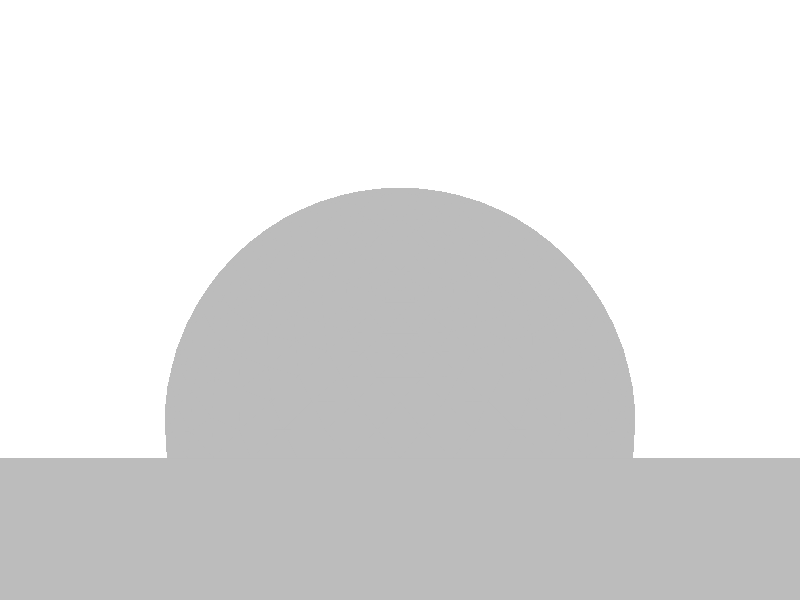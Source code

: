 #include "colors.inc"
background { rgb <1, 1, 1> }
camera {location <-0, 4, -0.5> sky <0,0,1>up <0,1,0> right <-1.33,0,0> angle 35look_at <0, 0, 0> }
mesh2 {
vertex_vectors { 4608, 
<-0.50918, -0.50918, -0.5>, 
<-0.599171, -0.396349, -0.5>, 
<-0.473744, -0.473744, -0.5>, 
<-0.666466, -0.268121, -0.5>, 
<-0.599171, -0.396349, -0.5>, 
<-0.551981, -0.350886, -0.5>, 
<-0.431222, -0.431222, -0.5>, 
<-0.473744, -0.473744, -0.5>, 
<-0.551981, -0.350886, -0.5>, 
<-0.599171, -0.396349, -0.5>, 
<-0.473744, -0.473744, -0.5>, 
<-0.551981, -0.350886, -0.5>, 
<-0.718168, -1.40131e-16, -0.5>, 
<-0.704607, -0.136438, -0.5>, 
<-0.630277, -0.0802266, -0.5>, 
<-0.666466, -0.268121, -0.5>, 
<-0.704607, -0.136438, -0.5>, 
<-0.604402, -0.215502, -0.5>, 
<-0.536064, -0.160453, -0.5>, 
<-0.630277, -0.0802266, -0.5>, 
<-0.604402, -0.215502, -0.5>, 
<-0.704607, -0.136438, -0.5>, 
<-0.630277, -0.0802266, -0.5>, 
<-0.604402, -0.215502, -0.5>, 
<-0.320907, -0.320907, -0.5>, 
<-0.376064, -0.376064, -0.5>, 
<-0.428486, -0.24068, -0.5>, 
<-0.431222, -0.431222, -0.5>, 
<-0.376064, -0.376064, -0.5>, 
<-0.483643, -0.295837, -0.5>, 
<-0.536064, -0.160453, -0.5>, 
<-0.428486, -0.24068, -0.5>, 
<-0.483643, -0.295837, -0.5>, 
<-0.376064, -0.376064, -0.5>, 
<-0.428486, -0.24068, -0.5>, 
<-0.483643, -0.295837, -0.5>, 
<-0.666466, -0.268121, -0.5>, 
<-0.551981, -0.350886, -0.5>, 
<-0.604402, -0.215502, -0.5>, 
<-0.431222, -0.431222, -0.5>, 
<-0.551981, -0.350886, -0.5>, 
<-0.483643, -0.295837, -0.5>, 
<-0.536064, -0.160453, -0.5>, 
<-0.483643, -0.295837, -0.5>, 
<-0.604402, -0.215502, -0.5>, 
<-0.551981, -0.350886, -0.5>, 
<-0.483643, -0.295837, -0.5>, 
<-0.604402, -0.215502, -0.5>, 
<-0.50918, 0.50918, -0.5>, 
<-0.599171, 0.396349, -0.5>, 
<-0.473744, 0.473744, -0.5>, 
<-0.666466, 0.268121, -0.5>, 
<-0.599171, 0.396349, -0.5>, 
<-0.551981, 0.350886, -0.5>, 
<-0.431222, 0.431222, -0.5>, 
<-0.473744, 0.473744, -0.5>, 
<-0.551981, 0.350886, -0.5>, 
<-0.599171, 0.396349, -0.5>, 
<-0.473744, 0.473744, -0.5>, 
<-0.551981, 0.350886, -0.5>, 
<-0.718168, -1.40131e-16, -0.5>, 
<-0.704607, 0.136438, -0.5>, 
<-0.630277, 0.0802266, -0.5>, 
<-0.666466, 0.268121, -0.5>, 
<-0.704607, 0.136438, -0.5>, 
<-0.604402, 0.215502, -0.5>, 
<-0.536064, 0.160453, -0.5>, 
<-0.630277, 0.0802266, -0.5>, 
<-0.604402, 0.215502, -0.5>, 
<-0.704607, 0.136438, -0.5>, 
<-0.630277, 0.0802266, -0.5>, 
<-0.604402, 0.215502, -0.5>, 
<-0.320907, 0.320907, -0.5>, 
<-0.376064, 0.376064, -0.5>, 
<-0.428486, 0.24068, -0.5>, 
<-0.431222, 0.431222, -0.5>, 
<-0.376064, 0.376064, -0.5>, 
<-0.483643, 0.295837, -0.5>, 
<-0.536064, 0.160453, -0.5>, 
<-0.428486, 0.24068, -0.5>, 
<-0.483643, 0.295837, -0.5>, 
<-0.376064, 0.376064, -0.5>, 
<-0.428486, 0.24068, -0.5>, 
<-0.483643, 0.295837, -0.5>, 
<-0.666466, 0.268121, -0.5>, 
<-0.551981, 0.350886, -0.5>, 
<-0.604402, 0.215502, -0.5>, 
<-0.431222, 0.431222, -0.5>, 
<-0.551981, 0.350886, -0.5>, 
<-0.483643, 0.295837, -0.5>, 
<-0.536064, 0.160453, -0.5>, 
<-0.483643, 0.295837, -0.5>, 
<-0.604402, 0.215502, -0.5>, 
<-0.551981, 0.350886, -0.5>, 
<-0.483643, 0.295837, -0.5>, 
<-0.604402, 0.215502, -0.5>, 
<3.42129e-16, 1.25557e-15, -0.5>, 
<-0.0802266, -0.0802266, -0.5>, 
<-0.0802266, 0.0802266, -0.5>, 
<-0.160453, -0.160453, -0.5>, 
<-0.0802266, -0.0802266, -0.5>, 
<-0.160453, 5.5933e-16, -0.5>, 
<-0.160453, 0.160453, -0.5>, 
<-0.0802266, 0.0802266, -0.5>, 
<-0.160453, 5.5933e-16, -0.5>, 
<-0.0802266, -0.0802266, -0.5>, 
<-0.0802266, 0.0802266, -0.5>, 
<-0.160453, 5.5933e-16, -0.5>, 
<-0.320907, -0.320907, -0.5>, 
<-0.24068, -0.24068, -0.5>, 
<-0.320907, -0.160453, -0.5>, 
<-0.160453, -0.160453, -0.5>, 
<-0.24068, -0.24068, -0.5>, 
<-0.24068, -0.0802266, -0.5>, 
<-0.320907, 9.8326e-17, -0.5>, 
<-0.320907, -0.160453, -0.5>, 
<-0.24068, -0.0802266, -0.5>, 
<-0.24068, -0.24068, -0.5>, 
<-0.320907, -0.160453, -0.5>, 
<-0.24068, -0.0802266, -0.5>, 
<-0.320907, 0.320907, -0.5>, 
<-0.24068, 0.24068, -0.5>, 
<-0.320907, 0.160453, -0.5>, 
<-0.160453, 0.160453, -0.5>, 
<-0.24068, 0.24068, -0.5>, 
<-0.24068, 0.0802266, -0.5>, 
<-0.320907, 9.8326e-17, -0.5>, 
<-0.320907, 0.160453, -0.5>, 
<-0.24068, 0.0802266, -0.5>, 
<-0.24068, 0.24068, -0.5>, 
<-0.320907, 0.160453, -0.5>, 
<-0.24068, 0.0802266, -0.5>, 
<-0.160453, -0.160453, -0.5>, 
<-0.160453, 5.5933e-16, -0.5>, 
<-0.24068, -0.0802266, -0.5>, 
<-0.160453, 0.160453, -0.5>, 
<-0.160453, 5.5933e-16, -0.5>, 
<-0.24068, 0.0802266, -0.5>, 
<-0.320907, 9.8326e-17, -0.5>, 
<-0.24068, 0.0802266, -0.5>, 
<-0.24068, -0.0802266, -0.5>, 
<-0.160453, 5.5933e-16, -0.5>, 
<-0.24068, 0.0802266, -0.5>, 
<-0.24068, -0.0802266, -0.5>, 
<-0.718168, -1.40131e-16, -0.5>, 
<-0.630277, -0.0802266, -0.5>, 
<-0.630277, 0.0802266, -0.5>, 
<-0.536064, -0.160453, -0.5>, 
<-0.630277, -0.0802266, -0.5>, 
<-0.536064, -6.14495e-17, -0.5>, 
<-0.536064, 0.160453, -0.5>, 
<-0.630277, 0.0802266, -0.5>, 
<-0.536064, -6.14495e-17, -0.5>, 
<-0.630277, -0.0802266, -0.5>, 
<-0.630277, 0.0802266, -0.5>, 
<-0.536064, -6.14495e-17, -0.5>, 
<-0.320907, -0.320907, -0.5>, 
<-0.428486, -0.24068, -0.5>, 
<-0.320907, -0.160453, -0.5>, 
<-0.536064, -0.160453, -0.5>, 
<-0.428486, -0.24068, -0.5>, 
<-0.428486, -0.0802266, -0.5>, 
<-0.320907, 9.8326e-17, -0.5>, 
<-0.320907, -0.160453, -0.5>, 
<-0.428486, -0.0802266, -0.5>, 
<-0.428486, -0.24068, -0.5>, 
<-0.320907, -0.160453, -0.5>, 
<-0.428486, -0.0802266, -0.5>, 
<-0.320907, 0.320907, -0.5>, 
<-0.320907, 0.160453, -0.5>, 
<-0.428486, 0.24068, -0.5>, 
<-0.320907, 9.8326e-17, -0.5>, 
<-0.320907, 0.160453, -0.5>, 
<-0.428486, 0.0802266, -0.5>, 
<-0.536064, 0.160453, -0.5>, 
<-0.428486, 0.24068, -0.5>, 
<-0.428486, 0.0802266, -0.5>, 
<-0.320907, 0.160453, -0.5>, 
<-0.428486, 0.24068, -0.5>, 
<-0.428486, 0.0802266, -0.5>, 
<-0.536064, -0.160453, -0.5>, 
<-0.536064, -6.14495e-17, -0.5>, 
<-0.428486, -0.0802266, -0.5>, 
<-0.320907, 9.8326e-17, -0.5>, 
<-0.428486, 0.0802266, -0.5>, 
<-0.428486, -0.0802266, -0.5>, 
<-0.536064, 0.160453, -0.5>, 
<-0.536064, -6.14495e-17, -0.5>, 
<-0.428486, 0.0802266, -0.5>, 
<-0.536064, -6.14495e-17, -0.5>, 
<-0.428486, 0.0802266, -0.5>, 
<-0.428486, -0.0802266, -0.5>, 
<-0.50918, 0.50918, -0.5>, 
<-0.473744, 0.473744, -0.5>, 
<-0.396349, 0.599171, -0.5>, 
<-0.431222, 0.431222, -0.5>, 
<-0.473744, 0.473744, -0.5>, 
<-0.350886, 0.551981, -0.5>, 
<-0.268121, 0.666466, -0.5>, 
<-0.396349, 0.599171, -0.5>, 
<-0.350886, 0.551981, -0.5>, 
<-0.473744, 0.473744, -0.5>, 
<-0.396349, 0.599171, -0.5>, 
<-0.350886, 0.551981, -0.5>, 
<-0.320907, 0.320907, -0.5>, 
<-0.376064, 0.376064, -0.5>, 
<-0.24068, 0.428486, -0.5>, 
<-0.431222, 0.431222, -0.5>, 
<-0.376064, 0.376064, -0.5>, 
<-0.295837, 0.483643, -0.5>, 
<-0.160453, 0.536064, -0.5>, 
<-0.24068, 0.428486, -0.5>, 
<-0.295837, 0.483643, -0.5>, 
<-0.376064, 0.376064, -0.5>, 
<-0.24068, 0.428486, -0.5>, 
<-0.295837, 0.483643, -0.5>, 
<-4.88333e-17, 0.718168, -0.5>, 
<-0.136438, 0.704607, -0.5>, 
<-0.0802266, 0.630277, -0.5>, 
<-0.268121, 0.666466, -0.5>, 
<-0.136438, 0.704607, -0.5>, 
<-0.215502, 0.604402, -0.5>, 
<-0.160453, 0.536064, -0.5>, 
<-0.0802266, 0.630277, -0.5>, 
<-0.215502, 0.604402, -0.5>, 
<-0.136438, 0.704607, -0.5>, 
<-0.0802266, 0.630277, -0.5>, 
<-0.215502, 0.604402, -0.5>, 
<-0.431222, 0.431222, -0.5>, 
<-0.350886, 0.551981, -0.5>, 
<-0.295837, 0.483643, -0.5>, 
<-0.268121, 0.666466, -0.5>, 
<-0.350886, 0.551981, -0.5>, 
<-0.215502, 0.604402, -0.5>, 
<-0.160453, 0.536064, -0.5>, 
<-0.215502, 0.604402, -0.5>, 
<-0.295837, 0.483643, -0.5>, 
<-0.350886, 0.551981, -0.5>, 
<-0.215502, 0.604402, -0.5>, 
<-0.295837, 0.483643, -0.5>, 
<0.50918, 0.50918, -0.5>, 
<0.396349, 0.599171, -0.5>, 
<0.473744, 0.473744, -0.5>, 
<0.268121, 0.666466, -0.5>, 
<0.396349, 0.599171, -0.5>, 
<0.350886, 0.551981, -0.5>, 
<0.431222, 0.431222, -0.5>, 
<0.473744, 0.473744, -0.5>, 
<0.350886, 0.551981, -0.5>, 
<0.396349, 0.599171, -0.5>, 
<0.473744, 0.473744, -0.5>, 
<0.350886, 0.551981, -0.5>, 
<-4.88333e-17, 0.718168, -0.5>, 
<0.136438, 0.704607, -0.5>, 
<0.0802266, 0.630277, -0.5>, 
<0.268121, 0.666466, -0.5>, 
<0.136438, 0.704607, -0.5>, 
<0.215502, 0.604402, -0.5>, 
<0.160453, 0.536064, -0.5>, 
<0.0802266, 0.630277, -0.5>, 
<0.215502, 0.604402, -0.5>, 
<0.136438, 0.704607, -0.5>, 
<0.0802266, 0.630277, -0.5>, 
<0.215502, 0.604402, -0.5>, 
<0.320907, 0.320907, -0.5>, 
<0.376064, 0.376064, -0.5>, 
<0.24068, 0.428486, -0.5>, 
<0.431222, 0.431222, -0.5>, 
<0.376064, 0.376064, -0.5>, 
<0.295837, 0.483643, -0.5>, 
<0.160453, 0.536064, -0.5>, 
<0.24068, 0.428486, -0.5>, 
<0.295837, 0.483643, -0.5>, 
<0.376064, 0.376064, -0.5>, 
<0.24068, 0.428486, -0.5>, 
<0.295837, 0.483643, -0.5>, 
<0.268121, 0.666466, -0.5>, 
<0.350886, 0.551981, -0.5>, 
<0.215502, 0.604402, -0.5>, 
<0.431222, 0.431222, -0.5>, 
<0.350886, 0.551981, -0.5>, 
<0.295837, 0.483643, -0.5>, 
<0.160453, 0.536064, -0.5>, 
<0.295837, 0.483643, -0.5>, 
<0.215502, 0.604402, -0.5>, 
<0.350886, 0.551981, -0.5>, 
<0.295837, 0.483643, -0.5>, 
<0.215502, 0.604402, -0.5>, 
<3.42129e-16, 1.25557e-15, -0.5>, 
<-0.0802266, 0.0802266, -0.5>, 
<0.0802266, 0.0802266, -0.5>, 
<-0.160453, 0.160453, -0.5>, 
<-0.0802266, 0.0802266, -0.5>, 
<1.78441e-16, 0.160453, -0.5>, 
<0.160453, 0.160453, -0.5>, 
<0.0802266, 0.0802266, -0.5>, 
<1.78441e-16, 0.160453, -0.5>, 
<-0.0802266, 0.0802266, -0.5>, 
<0.0802266, 0.0802266, -0.5>, 
<1.78441e-16, 0.160453, -0.5>, 
<-0.320907, 0.320907, -0.5>, 
<-0.24068, 0.24068, -0.5>, 
<-0.160453, 0.320907, -0.5>, 
<-0.160453, 0.160453, -0.5>, 
<-0.24068, 0.24068, -0.5>, 
<-0.0802266, 0.24068, -0.5>, 
<3.02536e-17, 0.320907, -0.5>, 
<-0.160453, 0.320907, -0.5>, 
<-0.0802266, 0.24068, -0.5>, 
<-0.24068, 0.24068, -0.5>, 
<-0.160453, 0.320907, -0.5>, 
<-0.0802266, 0.24068, -0.5>, 
<0.320907, 0.320907, -0.5>, 
<0.24068, 0.24068, -0.5>, 
<0.160453, 0.320907, -0.5>, 
<0.160453, 0.160453, -0.5>, 
<0.24068, 0.24068, -0.5>, 
<0.0802266, 0.24068, -0.5>, 
<3.02536e-17, 0.320907, -0.5>, 
<0.160453, 0.320907, -0.5>, 
<0.0802266, 0.24068, -0.5>, 
<0.24068, 0.24068, -0.5>, 
<0.160453, 0.320907, -0.5>, 
<0.0802266, 0.24068, -0.5>, 
<-0.160453, 0.160453, -0.5>, 
<1.78441e-16, 0.160453, -0.5>, 
<-0.0802266, 0.24068, -0.5>, 
<0.160453, 0.160453, -0.5>, 
<1.78441e-16, 0.160453, -0.5>, 
<0.0802266, 0.24068, -0.5>, 
<3.02536e-17, 0.320907, -0.5>, 
<0.0802266, 0.24068, -0.5>, 
<-0.0802266, 0.24068, -0.5>, 
<1.78441e-16, 0.160453, -0.5>, 
<0.0802266, 0.24068, -0.5>, 
<-0.0802266, 0.24068, -0.5>, 
<-0.320907, 0.320907, -0.5>, 
<-0.24068, 0.428486, -0.5>, 
<-0.160453, 0.320907, -0.5>, 
<-0.160453, 0.536064, -0.5>, 
<-0.24068, 0.428486, -0.5>, 
<-0.0802266, 0.428486, -0.5>, 
<3.02536e-17, 0.320907, -0.5>, 
<-0.160453, 0.320907, -0.5>, 
<-0.0802266, 0.428486, -0.5>, 
<-0.24068, 0.428486, -0.5>, 
<-0.160453, 0.320907, -0.5>, 
<-0.0802266, 0.428486, -0.5>, 
<-4.88333e-17, 0.718168, -0.5>, 
<-0.0802266, 0.630277, -0.5>, 
<0.0802266, 0.630277, -0.5>, 
<-0.160453, 0.536064, -0.5>, 
<-0.0802266, 0.630277, -0.5>, 
<-4.91274e-17, 0.536064, -0.5>, 
<0.160453, 0.536064, -0.5>, 
<0.0802266, 0.630277, -0.5>, 
<-4.91274e-17, 0.536064, -0.5>, 
<-0.0802266, 0.630277, -0.5>, 
<0.0802266, 0.630277, -0.5>, 
<-4.91274e-17, 0.536064, -0.5>, 
<0.320907, 0.320907, -0.5>, 
<0.160453, 0.320907, -0.5>, 
<0.24068, 0.428486, -0.5>, 
<3.02536e-17, 0.320907, -0.5>, 
<0.160453, 0.320907, -0.5>, 
<0.0802266, 0.428486, -0.5>, 
<0.160453, 0.536064, -0.5>, 
<0.24068, 0.428486, -0.5>, 
<0.0802266, 0.428486, -0.5>, 
<0.160453, 0.320907, -0.5>, 
<0.24068, 0.428486, -0.5>, 
<0.0802266, 0.428486, -0.5>, 
<-0.160453, 0.536064, -0.5>, 
<-0.0802266, 0.428486, -0.5>, 
<-4.91274e-17, 0.536064, -0.5>, 
<3.02536e-17, 0.320907, -0.5>, 
<-0.0802266, 0.428486, -0.5>, 
<0.0802266, 0.428486, -0.5>, 
<0.160453, 0.536064, -0.5>, 
<0.0802266, 0.428486, -0.5>, 
<-4.91274e-17, 0.536064, -0.5>, 
<-0.0802266, 0.428486, -0.5>, 
<0.0802266, 0.428486, -0.5>, 
<-4.91274e-17, 0.536064, -0.5>, 
<0.50918, -0.50918, -0.5>, 
<0.599171, -0.396349, -0.5>, 
<0.473744, -0.473744, -0.5>, 
<0.666466, -0.268121, -0.5>, 
<0.599171, -0.396349, -0.5>, 
<0.551981, -0.350886, -0.5>, 
<0.431222, -0.431222, -0.5>, 
<0.473744, -0.473744, -0.5>, 
<0.551981, -0.350886, -0.5>, 
<0.599171, -0.396349, -0.5>, 
<0.473744, -0.473744, -0.5>, 
<0.551981, -0.350886, -0.5>, 
<0.718168, 1.44528e-16, -0.5>, 
<0.704607, -0.136438, -0.5>, 
<0.630277, -0.0802266, -0.5>, 
<0.666466, -0.268121, -0.5>, 
<0.704607, -0.136438, -0.5>, 
<0.604402, -0.215502, -0.5>, 
<0.536064, -0.160453, -0.5>, 
<0.630277, -0.0802266, -0.5>, 
<0.604402, -0.215502, -0.5>, 
<0.704607, -0.136438, -0.5>, 
<0.630277, -0.0802266, -0.5>, 
<0.604402, -0.215502, -0.5>, 
<0.320907, -0.320907, -0.5>, 
<0.376064, -0.376064, -0.5>, 
<0.428486, -0.24068, -0.5>, 
<0.431222, -0.431222, -0.5>, 
<0.376064, -0.376064, -0.5>, 
<0.483643, -0.295837, -0.5>, 
<0.536064, -0.160453, -0.5>, 
<0.428486, -0.24068, -0.5>, 
<0.483643, -0.295837, -0.5>, 
<0.376064, -0.376064, -0.5>, 
<0.428486, -0.24068, -0.5>, 
<0.483643, -0.295837, -0.5>, 
<0.666466, -0.268121, -0.5>, 
<0.551981, -0.350886, -0.5>, 
<0.604402, -0.215502, -0.5>, 
<0.431222, -0.431222, -0.5>, 
<0.551981, -0.350886, -0.5>, 
<0.483643, -0.295837, -0.5>, 
<0.536064, -0.160453, -0.5>, 
<0.483643, -0.295837, -0.5>, 
<0.604402, -0.215502, -0.5>, 
<0.551981, -0.350886, -0.5>, 
<0.483643, -0.295837, -0.5>, 
<0.604402, -0.215502, -0.5>, 
<0.50918, 0.50918, -0.5>, 
<0.473744, 0.473744, -0.5>, 
<0.599171, 0.396349, -0.5>, 
<0.431222, 0.431222, -0.5>, 
<0.473744, 0.473744, -0.5>, 
<0.551981, 0.350886, -0.5>, 
<0.666466, 0.268121, -0.5>, 
<0.599171, 0.396349, -0.5>, 
<0.551981, 0.350886, -0.5>, 
<0.473744, 0.473744, -0.5>, 
<0.599171, 0.396349, -0.5>, 
<0.551981, 0.350886, -0.5>, 
<0.320907, 0.320907, -0.5>, 
<0.376064, 0.376064, -0.5>, 
<0.428486, 0.24068, -0.5>, 
<0.431222, 0.431222, -0.5>, 
<0.376064, 0.376064, -0.5>, 
<0.483643, 0.295837, -0.5>, 
<0.536064, 0.160453, -0.5>, 
<0.428486, 0.24068, -0.5>, 
<0.483643, 0.295837, -0.5>, 
<0.376064, 0.376064, -0.5>, 
<0.428486, 0.24068, -0.5>, 
<0.483643, 0.295837, -0.5>, 
<0.718168, 1.44528e-16, -0.5>, 
<0.704607, 0.136438, -0.5>, 
<0.630277, 0.0802266, -0.5>, 
<0.666466, 0.268121, -0.5>, 
<0.704607, 0.136438, -0.5>, 
<0.604402, 0.215502, -0.5>, 
<0.536064, 0.160453, -0.5>, 
<0.630277, 0.0802266, -0.5>, 
<0.604402, 0.215502, -0.5>, 
<0.704607, 0.136438, -0.5>, 
<0.630277, 0.0802266, -0.5>, 
<0.604402, 0.215502, -0.5>, 
<0.431222, 0.431222, -0.5>, 
<0.551981, 0.350886, -0.5>, 
<0.483643, 0.295837, -0.5>, 
<0.666466, 0.268121, -0.5>, 
<0.551981, 0.350886, -0.5>, 
<0.604402, 0.215502, -0.5>, 
<0.536064, 0.160453, -0.5>, 
<0.604402, 0.215502, -0.5>, 
<0.483643, 0.295837, -0.5>, 
<0.551981, 0.350886, -0.5>, 
<0.604402, 0.215502, -0.5>, 
<0.483643, 0.295837, -0.5>, 
<3.42129e-16, 1.25557e-15, -0.5>, 
<0.0802266, 0.0802266, -0.5>, 
<0.0802266, -0.0802266, -0.5>, 
<0.160453, 0.160453, -0.5>, 
<0.0802266, 0.0802266, -0.5>, 
<0.160453, 5.89086e-16, -0.5>, 
<0.160453, -0.160453, -0.5>, 
<0.0802266, -0.0802266, -0.5>, 
<0.160453, 5.89086e-16, -0.5>, 
<0.0802266, 0.0802266, -0.5>, 
<0.0802266, -0.0802266, -0.5>, 
<0.160453, 5.89086e-16, -0.5>, 
<0.320907, 0.320907, -0.5>, 
<0.24068, 0.24068, -0.5>, 
<0.320907, 0.160453, -0.5>, 
<0.160453, 0.160453, -0.5>, 
<0.24068, 0.24068, -0.5>, 
<0.24068, 0.0802266, -0.5>, 
<0.320907, -5.87643e-16, -0.5>, 
<0.320907, 0.160453, -0.5>, 
<0.24068, 0.0802266, -0.5>, 
<0.24068, 0.24068, -0.5>, 
<0.320907, 0.160453, -0.5>, 
<0.24068, 0.0802266, -0.5>, 
<0.320907, -0.320907, -0.5>, 
<0.24068, -0.24068, -0.5>, 
<0.320907, -0.160453, -0.5>, 
<0.160453, -0.160453, -0.5>, 
<0.24068, -0.24068, -0.5>, 
<0.24068, -0.0802266, -0.5>, 
<0.320907, -5.87643e-16, -0.5>, 
<0.320907, -0.160453, -0.5>, 
<0.24068, -0.0802266, -0.5>, 
<0.24068, -0.24068, -0.5>, 
<0.320907, -0.160453, -0.5>, 
<0.24068, -0.0802266, -0.5>, 
<0.160453, 0.160453, -0.5>, 
<0.160453, 5.89086e-16, -0.5>, 
<0.24068, 0.0802266, -0.5>, 
<0.160453, -0.160453, -0.5>, 
<0.160453, 5.89086e-16, -0.5>, 
<0.24068, -0.0802266, -0.5>, 
<0.320907, -5.87643e-16, -0.5>, 
<0.24068, -0.0802266, -0.5>, 
<0.24068, 0.0802266, -0.5>, 
<0.160453, 5.89086e-16, -0.5>, 
<0.24068, -0.0802266, -0.5>, 
<0.24068, 0.0802266, -0.5>, 
<0.320907, 0.320907, -0.5>, 
<0.320907, 0.160453, -0.5>, 
<0.428486, 0.24068, -0.5>, 
<0.320907, -5.87643e-16, -0.5>, 
<0.320907, 0.160453, -0.5>, 
<0.428486, 0.0802266, -0.5>, 
<0.536064, 0.160453, -0.5>, 
<0.428486, 0.24068, -0.5>, 
<0.428486, 0.0802266, -0.5>, 
<0.320907, 0.160453, -0.5>, 
<0.428486, 0.24068, -0.5>, 
<0.428486, 0.0802266, -0.5>, 
<0.718168, 1.44528e-16, -0.5>, 
<0.630277, -0.0802266, -0.5>, 
<0.630277, 0.0802266, -0.5>, 
<0.536064, -0.160453, -0.5>, 
<0.630277, -0.0802266, -0.5>, 
<0.536064, 1.1241e-16, -0.5>, 
<0.536064, 0.160453, -0.5>, 
<0.630277, 0.0802266, -0.5>, 
<0.536064, 1.1241e-16, -0.5>, 
<0.630277, -0.0802266, -0.5>, 
<0.630277, 0.0802266, -0.5>, 
<0.536064, 1.1241e-16, -0.5>, 
<0.320907, -0.320907, -0.5>, 
<0.428486, -0.24068, -0.5>, 
<0.320907, -0.160453, -0.5>, 
<0.536064, -0.160453, -0.5>, 
<0.428486, -0.24068, -0.5>, 
<0.428486, -0.0802266, -0.5>, 
<0.320907, -5.87643e-16, -0.5>, 
<0.320907, -0.160453, -0.5>, 
<0.428486, -0.0802266, -0.5>, 
<0.428486, -0.24068, -0.5>, 
<0.320907, -0.160453, -0.5>, 
<0.428486, -0.0802266, -0.5>, 
<0.536064, -0.160453, -0.5>, 
<0.428486, -0.0802266, -0.5>, 
<0.536064, 1.1241e-16, -0.5>, 
<0.320907, -5.87643e-16, -0.5>, 
<0.428486, 0.0802266, -0.5>, 
<0.428486, -0.0802266, -0.5>, 
<0.536064, 0.160453, -0.5>, 
<0.428486, 0.0802266, -0.5>, 
<0.536064, 1.1241e-16, -0.5>, 
<0.428486, 0.0802266, -0.5>, 
<0.428486, -0.0802266, -0.5>, 
<0.536064, 1.1241e-16, -0.5>, 
<-0.50918, -0.50918, -0.5>, 
<-0.473744, -0.473744, -0.5>, 
<-0.396349, -0.599171, -0.5>, 
<-0.431222, -0.431222, -0.5>, 
<-0.473744, -0.473744, -0.5>, 
<-0.350886, -0.551981, -0.5>, 
<-0.268121, -0.666466, -0.5>, 
<-0.396349, -0.599171, -0.5>, 
<-0.350886, -0.551981, -0.5>, 
<-0.473744, -0.473744, -0.5>, 
<-0.396349, -0.599171, -0.5>, 
<-0.350886, -0.551981, -0.5>, 
<-0.320907, -0.320907, -0.5>, 
<-0.376064, -0.376064, -0.5>, 
<-0.24068, -0.428486, -0.5>, 
<-0.431222, -0.431222, -0.5>, 
<-0.376064, -0.376064, -0.5>, 
<-0.295837, -0.483643, -0.5>, 
<-0.160453, -0.536064, -0.5>, 
<-0.24068, -0.428486, -0.5>, 
<-0.295837, -0.483643, -0.5>, 
<-0.376064, -0.376064, -0.5>, 
<-0.24068, -0.428486, -0.5>, 
<-0.295837, -0.483643, -0.5>, 
<1.55099e-16, -0.718168, -0.5>, 
<-0.136438, -0.704607, -0.5>, 
<-0.0802266, -0.630277, -0.5>, 
<-0.268121, -0.666466, -0.5>, 
<-0.136438, -0.704607, -0.5>, 
<-0.215502, -0.604402, -0.5>, 
<-0.160453, -0.536064, -0.5>, 
<-0.0802266, -0.630277, -0.5>, 
<-0.215502, -0.604402, -0.5>, 
<-0.136438, -0.704607, -0.5>, 
<-0.0802266, -0.630277, -0.5>, 
<-0.215502, -0.604402, -0.5>, 
<-0.431222, -0.431222, -0.5>, 
<-0.350886, -0.551981, -0.5>, 
<-0.295837, -0.483643, -0.5>, 
<-0.268121, -0.666466, -0.5>, 
<-0.350886, -0.551981, -0.5>, 
<-0.215502, -0.604402, -0.5>, 
<-0.160453, -0.536064, -0.5>, 
<-0.215502, -0.604402, -0.5>, 
<-0.295837, -0.483643, -0.5>, 
<-0.350886, -0.551981, -0.5>, 
<-0.215502, -0.604402, -0.5>, 
<-0.295837, -0.483643, -0.5>, 
<0.50918, -0.50918, -0.5>, 
<0.473744, -0.473744, -0.5>, 
<0.396349, -0.599171, -0.5>, 
<0.431222, -0.431222, -0.5>, 
<0.473744, -0.473744, -0.5>, 
<0.350886, -0.551981, -0.5>, 
<0.268121, -0.666466, -0.5>, 
<0.396349, -0.599171, -0.5>, 
<0.350886, -0.551981, -0.5>, 
<0.473744, -0.473744, -0.5>, 
<0.396349, -0.599171, -0.5>, 
<0.350886, -0.551981, -0.5>, 
<0.320907, -0.320907, -0.5>, 
<0.376064, -0.376064, -0.5>, 
<0.24068, -0.428486, -0.5>, 
<0.431222, -0.431222, -0.5>, 
<0.376064, -0.376064, -0.5>, 
<0.295837, -0.483643, -0.5>, 
<0.160453, -0.536064, -0.5>, 
<0.24068, -0.428486, -0.5>, 
<0.295837, -0.483643, -0.5>, 
<0.376064, -0.376064, -0.5>, 
<0.24068, -0.428486, -0.5>, 
<0.295837, -0.483643, -0.5>, 
<1.55099e-16, -0.718168, -0.5>, 
<0.136438, -0.704607, -0.5>, 
<0.0802266, -0.630277, -0.5>, 
<0.268121, -0.666466, -0.5>, 
<0.136438, -0.704607, -0.5>, 
<0.215502, -0.604402, -0.5>, 
<0.160453, -0.536064, -0.5>, 
<0.0802266, -0.630277, -0.5>, 
<0.215502, -0.604402, -0.5>, 
<0.136438, -0.704607, -0.5>, 
<0.0802266, -0.630277, -0.5>, 
<0.215502, -0.604402, -0.5>, 
<0.431222, -0.431222, -0.5>, 
<0.350886, -0.551981, -0.5>, 
<0.295837, -0.483643, -0.5>, 
<0.268121, -0.666466, -0.5>, 
<0.350886, -0.551981, -0.5>, 
<0.215502, -0.604402, -0.5>, 
<0.160453, -0.536064, -0.5>, 
<0.215502, -0.604402, -0.5>, 
<0.295837, -0.483643, -0.5>, 
<0.350886, -0.551981, -0.5>, 
<0.215502, -0.604402, -0.5>, 
<0.295837, -0.483643, -0.5>, 
<3.42129e-16, 1.25557e-15, -0.5>, 
<-0.0802266, -0.0802266, -0.5>, 
<0.0802266, -0.0802266, -0.5>, 
<-0.160453, -0.160453, -0.5>, 
<-0.0802266, -0.0802266, -0.5>, 
<2.498e-16, -0.160453, -0.5>, 
<0.160453, -0.160453, -0.5>, 
<0.0802266, -0.0802266, -0.5>, 
<2.498e-16, -0.160453, -0.5>, 
<-0.0802266, -0.0802266, -0.5>, 
<0.0802266, -0.0802266, -0.5>, 
<2.498e-16, -0.160453, -0.5>, 
<-0.320907, -0.320907, -0.5>, 
<-0.24068, -0.24068, -0.5>, 
<-0.160453, -0.320907, -0.5>, 
<-0.160453, -0.160453, -0.5>, 
<-0.24068, -0.24068, -0.5>, 
<-0.0802266, -0.24068, -0.5>, 
<8.24898e-16, -0.320907, -0.5>, 
<-0.160453, -0.320907, -0.5>, 
<-0.0802266, -0.24068, -0.5>, 
<-0.24068, -0.24068, -0.5>, 
<-0.160453, -0.320907, -0.5>, 
<-0.0802266, -0.24068, -0.5>, 
<0.320907, -0.320907, -0.5>, 
<0.24068, -0.24068, -0.5>, 
<0.160453, -0.320907, -0.5>, 
<0.160453, -0.160453, -0.5>, 
<0.24068, -0.24068, -0.5>, 
<0.0802266, -0.24068, -0.5>, 
<8.24898e-16, -0.320907, -0.5>, 
<0.160453, -0.320907, -0.5>, 
<0.0802266, -0.24068, -0.5>, 
<0.24068, -0.24068, -0.5>, 
<0.160453, -0.320907, -0.5>, 
<0.0802266, -0.24068, -0.5>, 
<-0.160453, -0.160453, -0.5>, 
<2.498e-16, -0.160453, -0.5>, 
<-0.0802266, -0.24068, -0.5>, 
<0.160453, -0.160453, -0.5>, 
<2.498e-16, -0.160453, -0.5>, 
<0.0802266, -0.24068, -0.5>, 
<8.24898e-16, -0.320907, -0.5>, 
<0.0802266, -0.24068, -0.5>, 
<-0.0802266, -0.24068, -0.5>, 
<2.498e-16, -0.160453, -0.5>, 
<0.0802266, -0.24068, -0.5>, 
<-0.0802266, -0.24068, -0.5>, 
<-0.320907, -0.320907, -0.5>, 
<-0.24068, -0.428486, -0.5>, 
<-0.160453, -0.320907, -0.5>, 
<-0.160453, -0.536064, -0.5>, 
<-0.24068, -0.428486, -0.5>, 
<-0.0802266, -0.428486, -0.5>, 
<8.24898e-16, -0.320907, -0.5>, 
<-0.160453, -0.320907, -0.5>, 
<-0.0802266, -0.428486, -0.5>, 
<-0.24068, -0.428486, -0.5>, 
<-0.160453, -0.320907, -0.5>, 
<-0.0802266, -0.428486, -0.5>, 
<0.320907, -0.320907, -0.5>, 
<0.160453, -0.320907, -0.5>, 
<0.24068, -0.428486, -0.5>, 
<8.24898e-16, -0.320907, -0.5>, 
<0.160453, -0.320907, -0.5>, 
<0.0802266, -0.428486, -0.5>, 
<0.160453, -0.536064, -0.5>, 
<0.24068, -0.428486, -0.5>, 
<0.0802266, -0.428486, -0.5>, 
<0.160453, -0.320907, -0.5>, 
<0.24068, -0.428486, -0.5>, 
<0.0802266, -0.428486, -0.5>, 
<1.55099e-16, -0.718168, -0.5>, 
<-0.0802266, -0.630277, -0.5>, 
<0.0802266, -0.630277, -0.5>, 
<-0.160453, -0.536064, -0.5>, 
<-0.0802266, -0.630277, -0.5>, 
<2.22045e-16, -0.536064, -0.5>, 
<0.160453, -0.536064, -0.5>, 
<0.0802266, -0.630277, -0.5>, 
<2.22045e-16, -0.536064, -0.5>, 
<-0.0802266, -0.630277, -0.5>, 
<0.0802266, -0.630277, -0.5>, 
<2.22045e-16, -0.536064, -0.5>, 
<-0.160453, -0.536064, -0.5>, 
<-0.0802266, -0.428486, -0.5>, 
<2.22045e-16, -0.536064, -0.5>, 
<8.24898e-16, -0.320907, -0.5>, 
<-0.0802266, -0.428486, -0.5>, 
<0.0802266, -0.428486, -0.5>, 
<0.160453, -0.536064, -0.5>, 
<2.22045e-16, -0.536064, -0.5>, 
<0.0802266, -0.428486, -0.5>, 
<-0.0802266, -0.428486, -0.5>, 
<2.22045e-16, -0.536064, -0.5>, 
<0.0802266, -0.428486, -0.5>, 
<-0.50918, -0.50918, -0.5>, 
<-0.599171, -0.396349, -0.5>, 
<-0.585855, -0.430686, -0.425129>, 
<-0.666466, -0.268121, -0.5>, 
<-0.599171, -0.396349, -0.5>, 
<-0.659413, -0.305574, -0.425223>, 
<-0.643858, -0.338532, -0.350634>, 
<-0.585855, -0.430686, -0.425129>, 
<-0.659413, -0.305574, -0.425223>, 
<-0.599171, -0.396349, -0.5>, 
<-0.585855, -0.430686, -0.425129>, 
<-0.659413, -0.305574, -0.425223>, 
<-0.718168, -1.40131e-16, -0.5>, 
<-0.704607, -0.136438, -0.5>, 
<-0.72391, -0.0576812, -0.427697>, 
<-0.666466, -0.268121, -0.5>, 
<-0.704607, -0.136438, -0.5>, 
<-0.700148, -0.193078, -0.427757>, 
<-0.718155, -0.11408, -0.355383>, 
<-0.72391, -0.0576812, -0.427697>, 
<-0.700148, -0.193078, -0.427757>, 
<-0.704607, -0.136438, -0.5>, 
<-0.72391, -0.0576812, -0.427697>, 
<-0.700148, -0.193078, -0.427757>, 
<-0.683594, -0.1904, -0.220138>, 
<-0.670208, -0.267002, -0.284402>, 
<-0.705102, -0.153435, -0.287285>, 
<-0.643858, -0.338532, -0.350634>, 
<-0.670208, -0.267002, -0.284402>, 
<-0.690111, -0.229562, -0.35271>, 
<-0.718155, -0.11408, -0.355383>, 
<-0.705102, -0.153435, -0.287285>, 
<-0.690111, -0.229562, -0.35271>, 
<-0.670208, -0.267002, -0.284402>, 
<-0.705102, -0.153435, -0.287285>, 
<-0.690111, -0.229562, -0.35271>, 
<-0.666466, -0.268121, -0.5>, 
<-0.659413, -0.305574, -0.425223>, 
<-0.700148, -0.193078, -0.427757>, 
<-0.643858, -0.338532, -0.350634>, 
<-0.659413, -0.305574, -0.425223>, 
<-0.690111, -0.229562, -0.35271>, 
<-0.718155, -0.11408, -0.355383>, 
<-0.690111, -0.229562, -0.35271>, 
<-0.700148, -0.193078, -0.427757>, 
<-0.659413, -0.305574, -0.425223>, 
<-0.690111, -0.229562, -0.35271>, 
<-0.700148, -0.193078, -0.427757>, 
<-0.50918, 0.50918, -0.5>, 
<-0.599171, 0.396349, -0.5>, 
<-0.585855, 0.430686, -0.425129>, 
<-0.666466, 0.268121, -0.5>, 
<-0.599171, 0.396349, -0.5>, 
<-0.659413, 0.305574, -0.425223>, 
<-0.643858, 0.338532, -0.350634>, 
<-0.585855, 0.430686, -0.425129>, 
<-0.659413, 0.305574, -0.425223>, 
<-0.599171, 0.396349, -0.5>, 
<-0.585855, 0.430686, -0.425129>, 
<-0.659413, 0.305574, -0.425223>, 
<-0.718168, -1.40131e-16, -0.5>, 
<-0.704607, 0.136438, -0.5>, 
<-0.72391, 0.0576812, -0.427697>, 
<-0.666466, 0.268121, -0.5>, 
<-0.704607, 0.136438, -0.5>, 
<-0.700148, 0.193078, -0.427757>, 
<-0.718155, 0.11408, -0.355383>, 
<-0.72391, 0.0576812, -0.427697>, 
<-0.700148, 0.193078, -0.427757>, 
<-0.704607, 0.136438, -0.5>, 
<-0.72391, 0.0576812, -0.427697>, 
<-0.700148, 0.193078, -0.427757>, 
<-0.683594, 0.1904, -0.220138>, 
<-0.670208, 0.267002, -0.284402>, 
<-0.705102, 0.153435, -0.287285>, 
<-0.643858, 0.338532, -0.350634>, 
<-0.670208, 0.267002, -0.284402>, 
<-0.690111, 0.229562, -0.35271>, 
<-0.718155, 0.11408, -0.355383>, 
<-0.705102, 0.153435, -0.287285>, 
<-0.690111, 0.229562, -0.35271>, 
<-0.670208, 0.267002, -0.284402>, 
<-0.705102, 0.153435, -0.287285>, 
<-0.690111, 0.229562, -0.35271>, 
<-0.666466, 0.268121, -0.5>, 
<-0.659413, 0.305574, -0.425223>, 
<-0.700148, 0.193078, -0.427757>, 
<-0.643858, 0.338532, -0.350634>, 
<-0.659413, 0.305574, -0.425223>, 
<-0.690111, 0.229562, -0.35271>, 
<-0.718155, 0.11408, -0.355383>, 
<-0.690111, 0.229562, -0.35271>, 
<-0.700148, 0.193078, -0.427757>, 
<-0.659413, 0.305574, -0.425223>, 
<-0.690111, 0.229562, -0.35271>, 
<-0.700148, 0.193078, -0.427757>, 
<-0.651178, -1.91488e-16, -0.0585817>, 
<-0.665207, -0.0387221, -0.0898817>, 
<-0.665207, 0.0387221, -0.0898817>, 
<-0.675541, -0.0773543, -0.122888>, 
<-0.665207, -0.0387221, -0.0898817>, 
<-0.679415, 2.34518e-17, -0.121592>, 
<-0.675541, 0.0773543, -0.122888>, 
<-0.665207, 0.0387221, -0.0898817>, 
<-0.679415, 2.34518e-17, -0.121592>, 
<-0.665207, -0.0387221, -0.0898817>, 
<-0.665207, 0.0387221, -0.0898817>, 
<-0.679415, 2.34518e-17, -0.121592>, 
<-0.683594, -0.1904, -0.220138>, 
<-0.683271, -0.134556, -0.170374>, 
<-0.703879, -0.0961311, -0.224033>, 
<-0.675541, -0.0773543, -0.122888>, 
<-0.683271, -0.134556, -0.170374>, 
<-0.696766, -0.0389907, -0.175763>, 
<-0.711708, -8.25565e-17, -0.230389>, 
<-0.703879, -0.0961311, -0.224033>, 
<-0.696766, -0.0389907, -0.175763>, 
<-0.683271, -0.134556, -0.170374>, 
<-0.703879, -0.0961311, -0.224033>, 
<-0.696766, -0.0389907, -0.175763>, 
<-0.683594, 0.1904, -0.220138>, 
<-0.683271, 0.134556, -0.170374>, 
<-0.703879, 0.0961311, -0.224033>, 
<-0.675541, 0.0773543, -0.122888>, 
<-0.683271, 0.134556, -0.170374>, 
<-0.696766, 0.0389907, -0.175763>, 
<-0.711708, -8.25565e-17, -0.230389>, 
<-0.703879, 0.0961311, -0.224033>, 
<-0.696766, 0.0389907, -0.175763>, 
<-0.683271, 0.134556, -0.170374>, 
<-0.703879, 0.0961311, -0.224033>, 
<-0.696766, 0.0389907, -0.175763>, 
<-0.675541, -0.0773543, -0.122888>, 
<-0.679415, 2.34518e-17, -0.121592>, 
<-0.696766, -0.0389907, -0.175763>, 
<-0.675541, 0.0773543, -0.122888>, 
<-0.679415, 2.34518e-17, -0.121592>, 
<-0.696766, 0.0389907, -0.175763>, 
<-0.711708, -8.25565e-17, -0.230389>, 
<-0.696766, 0.0389907, -0.175763>, 
<-0.696766, -0.0389907, -0.175763>, 
<-0.679415, 2.34518e-17, -0.121592>, 
<-0.696766, 0.0389907, -0.175763>, 
<-0.696766, -0.0389907, -0.175763>, 
<-0.718168, -1.40131e-16, -0.5>, 
<-0.72391, -0.0576812, -0.427697>, 
<-0.72391, 0.0576812, -0.427697>, 
<-0.718155, -0.11408, -0.355383>, 
<-0.72391, -0.0576812, -0.427697>, 
<-0.727181, -1.60133e-16, -0.355251>, 
<-0.718155, 0.11408, -0.355383>, 
<-0.72391, 0.0576812, -0.427697>, 
<-0.727181, -1.60133e-16, -0.355251>, 
<-0.72391, -0.0576812, -0.427697>, 
<-0.72391, 0.0576812, -0.427697>, 
<-0.727181, -1.60133e-16, -0.355251>, 
<-0.683594, -0.1904, -0.220138>, 
<-0.705102, -0.153435, -0.287285>, 
<-0.703879, -0.0961311, -0.224033>, 
<-0.718155, -0.11408, -0.355383>, 
<-0.705102, -0.153435, -0.287285>, 
<-0.719893, -0.05729, -0.292358>, 
<-0.711708, -8.25565e-17, -0.230389>, 
<-0.703879, -0.0961311, -0.224033>, 
<-0.719893, -0.05729, -0.292358>, 
<-0.705102, -0.153435, -0.287285>, 
<-0.703879, -0.0961311, -0.224033>, 
<-0.719893, -0.05729, -0.292358>, 
<-0.683594, 0.1904, -0.220138>, 
<-0.703879, 0.0961311, -0.224033>, 
<-0.705102, 0.153435, -0.287285>, 
<-0.711708, -8.25565e-17, -0.230389>, 
<-0.703879, 0.0961311, -0.224033>, 
<-0.719893, 0.05729, -0.292358>, 
<-0.718155, 0.11408, -0.355383>, 
<-0.705102, 0.153435, -0.287285>, 
<-0.719893, 0.05729, -0.292358>, 
<-0.703879, 0.0961311, -0.224033>, 
<-0.705102, 0.153435, -0.287285>, 
<-0.719893, 0.05729, -0.292358>, 
<-0.718155, -0.11408, -0.355383>, 
<-0.727181, -1.60133e-16, -0.355251>, 
<-0.719893, -0.05729, -0.292358>, 
<-0.711708, -8.25565e-17, -0.230389>, 
<-0.719893, 0.05729, -0.292358>, 
<-0.719893, -0.05729, -0.292358>, 
<-0.718155, 0.11408, -0.355383>, 
<-0.727181, -1.60133e-16, -0.355251>, 
<-0.719893, 0.05729, -0.292358>, 
<-0.727181, -1.60133e-16, -0.355251>, 
<-0.719893, 0.05729, -0.292358>, 
<-0.719893, -0.05729, -0.292358>, 
<-0.50918, 0.50918, -0.5>, 
<-0.585855, 0.430686, -0.425129>, 
<-0.515215, 0.515215, -0.38942>, 
<-0.643858, 0.338532, -0.350634>, 
<-0.585855, 0.430686, -0.425129>, 
<-0.584049, 0.429904, -0.314826>, 
<-0.509875, 0.509875, -0.280203>, 
<-0.515215, 0.515215, -0.38942>, 
<-0.584049, 0.429904, -0.314826>, 
<-0.585855, 0.430686, -0.425129>, 
<-0.515215, 0.515215, -0.38942>, 
<-0.584049, 0.429904, -0.314826>, 
<-0.683594, 0.1904, -0.220138>, 
<-0.670208, 0.267002, -0.284402>, 
<-0.646363, 0.276501, -0.192474>, 
<-0.643858, 0.338532, -0.350634>, 
<-0.670208, 0.267002, -0.284402>, 
<-0.625836, 0.351104, -0.258215>, 
<-0.597376, 0.357318, -0.167948>, 
<-0.646363, 0.276501, -0.192474>, 
<-0.625836, 0.351104, -0.258215>, 
<-0.670208, 0.267002, -0.284402>, 
<-0.646363, 0.276501, -0.192474>, 
<-0.625836, 0.351104, -0.258215>, 
<-0.471656, 0.471656, -0.0889875>, 
<-0.495396, 0.495396, -0.182737>, 
<-0.539021, 0.418096, -0.126452>, 
<-0.509875, 0.509875, -0.280203>, 
<-0.495396, 0.495396, -0.182737>, 
<-0.559553, 0.438076, -0.222503>, 
<-0.597376, 0.357318, -0.167948>, 
<-0.539021, 0.418096, -0.126452>, 
<-0.559553, 0.438076, -0.222503>, 
<-0.495396, 0.495396, -0.182737>, 
<-0.539021, 0.418096, -0.126452>, 
<-0.559553, 0.438076, -0.222503>, 
<-0.643858, 0.338532, -0.350634>, 
<-0.584049, 0.429904, -0.314826>, 
<-0.625836, 0.351104, -0.258215>, 
<-0.509875, 0.509875, -0.280203>, 
<-0.584049, 0.429904, -0.314826>, 
<-0.559553, 0.438076, -0.222503>, 
<-0.597376, 0.357318, -0.167948>, 
<-0.559553, 0.438076, -0.222503>, 
<-0.625836, 0.351104, -0.258215>, 
<-0.584049, 0.429904, -0.314826>, 
<-0.559553, 0.438076, -0.222503>, 
<-0.625836, 0.351104, -0.258215>, 
<-0.320264, 0.320264, 0.190176>, 
<-0.36531, 0.36531, 0.133006>, 
<-0.387202, 0.288308, 0.165084>, 
<-0.405306, 0.405306, 0.0687148>, 
<-0.36531, 0.36531, 0.133006>, 
<-0.430476, 0.331448, 0.104575>, 
<-0.449607, 0.252929, 0.133729>, 
<-0.387202, 0.288308, 0.165084>, 
<-0.430476, 0.331448, 0.104575>, 
<-0.36531, 0.36531, 0.133006>, 
<-0.387202, 0.288308, 0.165084>, 
<-0.430476, 0.331448, 0.104575>, 
<-0.471656, 0.471656, -0.0889875>, 
<-0.441999, 0.441999, -0.00717364>, 
<-0.504964, 0.401186, -0.0427835>, 
<-0.405306, 0.405306, 0.0687148>, 
<-0.441999, 0.441999, -0.00717364>, 
<-0.470859, 0.367313, 0.0361338>, 
<-0.530309, 0.324494, -0.00172799>, 
<-0.504964, 0.401186, -0.0427835>, 
<-0.470859, 0.367313, 0.0361338>, 
<-0.441999, 0.441999, -0.00717364>, 
<-0.504964, 0.401186, -0.0427835>, 
<-0.470859, 0.367313, 0.0361338>, 
<-0.550499, 0.16685, 0.0657563>, 
<-0.50273, 0.21104, 0.102256>, 
<-0.544248, 0.247433, 0.0349395>, 
<-0.449607, 0.252929, 0.133729>, 
<-0.50273, 0.21104, 0.102256>, 
<-0.493432, 0.29081, 0.0691856>, 
<-0.530309, 0.324494, -0.00172799>, 
<-0.544248, 0.247433, 0.0349395>, 
<-0.493432, 0.29081, 0.0691856>, 
<-0.50273, 0.21104, 0.102256>, 
<-0.544248, 0.247433, 0.0349395>, 
<-0.493432, 0.29081, 0.0691856>, 
<-0.405306, 0.405306, 0.0687148>, 
<-0.430476, 0.331448, 0.104575>, 
<-0.470859, 0.367313, 0.0361338>, 
<-0.449607, 0.252929, 0.133729>, 
<-0.430476, 0.331448, 0.104575>, 
<-0.493432, 0.29081, 0.0691856>, 
<-0.530309, 0.324494, -0.00172799>, 
<-0.493432, 0.29081, 0.0691856>, 
<-0.470859, 0.367313, 0.0361338>, 
<-0.430476, 0.331448, 0.104575>, 
<-0.493432, 0.29081, 0.0691856>, 
<-0.470859, 0.367313, 0.0361338>, 
<-0.651178, -1.91488e-16, -0.0585817>, 
<-0.665207, 0.0387221, -0.0898817>, 
<-0.63538, 0.0373881, -0.0290058>, 
<-0.675541, 0.0773543, -0.122888>, 
<-0.665207, 0.0387221, -0.0898817>, 
<-0.64861, 0.0765514, -0.0606996>, 
<-0.61619, 0.0746888, -0.0011864>, 
<-0.63538, 0.0373881, -0.0290058>, 
<-0.64861, 0.0765514, -0.0606996>, 
<-0.665207, 0.0387221, -0.0898817>, 
<-0.63538, 0.0373881, -0.0290058>, 
<-0.64861, 0.0765514, -0.0606996>, 
<-0.683594, 0.1904, -0.220138>, 
<-0.683271, 0.134556, -0.170374>, 
<-0.657886, 0.201259, -0.14383>, 
<-0.675541, 0.0773543, -0.122888>, 
<-0.683271, 0.134556, -0.170374>, 
<-0.653401, 0.14411, -0.09513>, 
<-0.624054, 0.209207, -0.0703879>, 
<-0.657886, 0.201259, -0.14383>, 
<-0.653401, 0.14411, -0.09513>, 
<-0.683271, 0.134556, -0.170374>, 
<-0.657886, 0.201259, -0.14383>, 
<-0.653401, 0.14411, -0.09513>, 
<-0.550499, 0.16685, 0.0657563>, 
<-0.585806, 0.121273, 0.0339782>, 
<-0.590823, 0.189295, -1.00148e-05>, 
<-0.61619, 0.0746888, -0.0011864>, 
<-0.585806, 0.121273, 0.0339782>, 
<-0.623535, 0.142739, -0.0338752>, 
<-0.624054, 0.209207, -0.0703879>, 
<-0.590823, 0.189295, -1.00148e-05>, 
<-0.623535, 0.142739, -0.0338752>, 
<-0.585806, 0.121273, 0.0339782>, 
<-0.590823, 0.189295, -1.00148e-05>, 
<-0.623535, 0.142739, -0.0338752>, 
<-0.675541, 0.0773543, -0.122888>, 
<-0.64861, 0.0765514, -0.0606996>, 
<-0.653401, 0.14411, -0.09513>, 
<-0.61619, 0.0746888, -0.0011864>, 
<-0.64861, 0.0765514, -0.0606996>, 
<-0.623535, 0.142739, -0.0338752>, 
<-0.624054, 0.209207, -0.0703879>, 
<-0.623535, 0.142739, -0.0338752>, 
<-0.653401, 0.14411, -0.09513>, 
<-0.64861, 0.0765514, -0.0606996>, 
<-0.623535, 0.142739, -0.0338752>, 
<-0.653401, 0.14411, -0.09513>, 
<-0.683594, 0.1904, -0.220138>, 
<-0.646363, 0.276501, -0.192474>, 
<-0.657886, 0.201259, -0.14383>, 
<-0.597376, 0.357318, -0.167948>, 
<-0.646363, 0.276501, -0.192474>, 
<-0.615479, 0.285404, -0.117158>, 
<-0.624054, 0.209207, -0.0703879>, 
<-0.657886, 0.201259, -0.14383>, 
<-0.615479, 0.285404, -0.117158>, 
<-0.646363, 0.276501, -0.192474>, 
<-0.657886, 0.201259, -0.14383>, 
<-0.615479, 0.285404, -0.117158>, 
<-0.471656, 0.471656, -0.0889875>, 
<-0.539021, 0.418096, -0.126452>, 
<-0.504964, 0.401186, -0.0427835>, 
<-0.597376, 0.357318, -0.167948>, 
<-0.539021, 0.418096, -0.126452>, 
<-0.568258, 0.343664, -0.0825135>, 
<-0.530309, 0.324494, -0.00172799>, 
<-0.504964, 0.401186, -0.0427835>, 
<-0.568258, 0.343664, -0.0825135>, 
<-0.539021, 0.418096, -0.126452>, 
<-0.504964, 0.401186, -0.0427835>, 
<-0.568258, 0.343664, -0.0825135>, 
<-0.550499, 0.16685, 0.0657563>, 
<-0.590823, 0.189295, -1.00148e-05>, 
<-0.544248, 0.247433, 0.0349395>, 
<-0.624054, 0.209207, -0.0703879>, 
<-0.590823, 0.189295, -1.00148e-05>, 
<-0.58093, 0.268611, -0.0338967>, 
<-0.530309, 0.324494, -0.00172799>, 
<-0.544248, 0.247433, 0.0349395>, 
<-0.58093, 0.268611, -0.0338967>, 
<-0.590823, 0.189295, -1.00148e-05>, 
<-0.544248, 0.247433, 0.0349395>, 
<-0.58093, 0.268611, -0.0338967>, 
<-0.597376, 0.357318, -0.167948>, 
<-0.615479, 0.285404, -0.117158>, 
<-0.568258, 0.343664, -0.0825135>, 
<-0.624054, 0.209207, -0.0703879>, 
<-0.615479, 0.285404, -0.117158>, 
<-0.58093, 0.268611, -0.0338967>, 
<-0.530309, 0.324494, -0.00172799>, 
<-0.58093, 0.268611, -0.0338967>, 
<-0.568258, 0.343664, -0.0825135>, 
<-0.615479, 0.285404, -0.117158>, 
<-0.58093, 0.268611, -0.0338967>, 
<-0.568258, 0.343664, -0.0825135>, 
<-0.320264, -0.320264, 0.190176>, 
<-0.342312, -0.244313, 0.214487>, 
<-0.387202, -0.288308, 0.165084>, 
<-0.359883, -0.165156, 0.231151>, 
<-0.342312, -0.244313, 0.214487>, 
<-0.407175, -0.210305, 0.185833>, 
<-0.449607, -0.252929, 0.133729>, 
<-0.387202, -0.288308, 0.165084>, 
<-0.407175, -0.210305, 0.185833>, 
<-0.342312, -0.244313, 0.214487>, 
<-0.387202, -0.288308, 0.165084>, 
<-0.407175, -0.210305, 0.185833>, 
<-0.373971, -7.61757e-17, 0.244854>, 
<-0.369363, -0.083131, 0.242057>, 
<-0.424413, -0.0431422, 0.210093>, 
<-0.359883, -0.165156, 0.231151>, 
<-0.369363, -0.083131, 0.242057>, 
<-0.417336, -0.126202, 0.203186>, 
<-0.470322, -0.0858457, 0.169069>, 
<-0.424413, -0.0431422, 0.210093>, 
<-0.417336, -0.126202, 0.203186>, 
<-0.369363, -0.083131, 0.242057>, 
<-0.424413, -0.0431422, 0.210093>, 
<-0.417336, -0.126202, 0.203186>, 
<-0.550499, -0.16685, 0.0657563>, 
<-0.50273, -0.21104, 0.102256>, 
<-0.513276, -0.127091, 0.120212>, 
<-0.449607, -0.252929, 0.133729>, 
<-0.50273, -0.21104, 0.102256>, 
<-0.463193, -0.170603, 0.155146>, 
<-0.470322, -0.0858457, 0.169069>, 
<-0.513276, -0.127091, 0.120212>, 
<-0.463193, -0.170603, 0.155146>, 
<-0.50273, -0.21104, 0.102256>, 
<-0.513276, -0.127091, 0.120212>, 
<-0.463193, -0.170603, 0.155146>, 
<-0.359883, -0.165156, 0.231151>, 
<-0.407175, -0.210305, 0.185833>, 
<-0.417336, -0.126202, 0.203186>, 
<-0.449607, -0.252929, 0.133729>, 
<-0.407175, -0.210305, 0.185833>, 
<-0.463193, -0.170603, 0.155146>, 
<-0.470322, -0.0858457, 0.169069>, 
<-0.463193, -0.170603, 0.155146>, 
<-0.417336, -0.126202, 0.203186>, 
<-0.407175, -0.210305, 0.185833>, 
<-0.463193, -0.170603, 0.155146>, 
<-0.417336, -0.126202, 0.203186>, 
<-0.320264, 0.320264, 0.190176>, 
<-0.387202, 0.288308, 0.165084>, 
<-0.342312, 0.244313, 0.214487>, 
<-0.449607, 0.252929, 0.133729>, 
<-0.387202, 0.288308, 0.165084>, 
<-0.407175, 0.210305, 0.185833>, 
<-0.359883, 0.165156, 0.231151>, 
<-0.342312, 0.244313, 0.214487>, 
<-0.407175, 0.210305, 0.185833>, 
<-0.387202, 0.288308, 0.165084>, 
<-0.342312, 0.244313, 0.214487>, 
<-0.407175, 0.210305, 0.185833>, 
<-0.550499, 0.16685, 0.0657563>, 
<-0.50273, 0.21104, 0.102256>, 
<-0.513276, 0.127091, 0.120212>, 
<-0.449607, 0.252929, 0.133729>, 
<-0.50273, 0.21104, 0.102256>, 
<-0.463193, 0.170603, 0.155146>, 
<-0.470322, 0.0858457, 0.169069>, 
<-0.513276, 0.127091, 0.120212>, 
<-0.463193, 0.170603, 0.155146>, 
<-0.50273, 0.21104, 0.102256>, 
<-0.513276, 0.127091, 0.120212>, 
<-0.463193, 0.170603, 0.155146>, 
<-0.373971, -7.61757e-17, 0.244854>, 
<-0.369363, 0.083131, 0.242057>, 
<-0.424413, 0.0431422, 0.210093>, 
<-0.359883, 0.165156, 0.231151>, 
<-0.369363, 0.083131, 0.242057>, 
<-0.417336, 0.126202, 0.203186>, 
<-0.470322, 0.0858457, 0.169069>, 
<-0.424413, 0.0431422, 0.210093>, 
<-0.417336, 0.126202, 0.203186>, 
<-0.369363, 0.083131, 0.242057>, 
<-0.424413, 0.0431422, 0.210093>, 
<-0.417336, 0.126202, 0.203186>, 
<-0.449607, 0.252929, 0.133729>, 
<-0.407175, 0.210305, 0.185833>, 
<-0.463193, 0.170603, 0.155146>, 
<-0.359883, 0.165156, 0.231151>, 
<-0.407175, 0.210305, 0.185833>, 
<-0.417336, 0.126202, 0.203186>, 
<-0.470322, 0.0858457, 0.169069>, 
<-0.417336, 0.126202, 0.203186>, 
<-0.463193, 0.170603, 0.155146>, 
<-0.407175, 0.210305, 0.185833>, 
<-0.417336, 0.126202, 0.203186>, 
<-0.463193, 0.170603, 0.155146>, 
<-0.651178, -1.91488e-16, -0.0585817>, 
<-0.63538, 0.0373881, -0.0290058>, 
<-0.63538, -0.0373881, -0.0290058>, 
<-0.61619, 0.0746888, -0.0011864>, 
<-0.63538, 0.0373881, -0.0290058>, 
<-0.619313, -1.78413e-16, 0.000899538>, 
<-0.61619, -0.0746888, -0.0011864>, 
<-0.63538, -0.0373881, -0.0290058>, 
<-0.619313, -1.78413e-16, 0.000899538>, 
<-0.63538, 0.0373881, -0.0290058>, 
<-0.63538, -0.0373881, -0.0290058>, 
<-0.619313, -1.78413e-16, 0.000899538>, 
<-0.550499, 0.16685, 0.0657563>, 
<-0.585806, 0.121273, 0.0339782>, 
<-0.55658, 0.0840165, 0.08115>, 
<-0.61619, 0.0746888, -0.0011864>, 
<-0.585806, 0.121273, 0.0339782>, 
<-0.588206, 0.0375615, 0.0463192>, 
<-0.555315, -2.8465e-17, 0.0902673>, 
<-0.55658, 0.0840165, 0.08115>, 
<-0.588206, 0.0375615, 0.0463192>, 
<-0.585806, 0.121273, 0.0339782>, 
<-0.55658, 0.0840165, 0.08115>, 
<-0.588206, 0.0375615, 0.0463192>, 
<-0.550499, -0.16685, 0.0657563>, 
<-0.585806, -0.121273, 0.0339782>, 
<-0.55658, -0.0840165, 0.08115>, 
<-0.61619, -0.0746888, -0.0011864>, 
<-0.585806, -0.121273, 0.0339782>, 
<-0.588206, -0.0375615, 0.0463192>, 
<-0.555315, -2.8465e-17, 0.0902673>, 
<-0.55658, -0.0840165, 0.08115>, 
<-0.588206, -0.0375615, 0.0463192>, 
<-0.585806, -0.121273, 0.0339782>, 
<-0.55658, -0.0840165, 0.08115>, 
<-0.588206, -0.0375615, 0.0463192>, 
<-0.61619, 0.0746888, -0.0011864>, 
<-0.619313, -1.78413e-16, 0.000899538>, 
<-0.588206, 0.0375615, 0.0463192>, 
<-0.61619, -0.0746888, -0.0011864>, 
<-0.619313, -1.78413e-16, 0.000899538>, 
<-0.588206, -0.0375615, 0.0463192>, 
<-0.555315, -2.8465e-17, 0.0902673>, 
<-0.588206, -0.0375615, 0.0463192>, 
<-0.588206, 0.0375615, 0.0463192>, 
<-0.619313, -1.78413e-16, 0.000899538>, 
<-0.588206, -0.0375615, 0.0463192>, 
<-0.588206, 0.0375615, 0.0463192>, 
<-0.550499, 0.16685, 0.0657563>, 
<-0.55658, 0.0840165, 0.08115>, 
<-0.513276, 0.127091, 0.120212>, 
<-0.555315, -2.8465e-17, 0.0902673>, 
<-0.55658, 0.0840165, 0.08115>, 
<-0.515386, 0.0431422, 0.132181>, 
<-0.470322, 0.0858457, 0.169069>, 
<-0.513276, 0.127091, 0.120212>, 
<-0.515386, 0.0431422, 0.132181>, 
<-0.55658, 0.0840165, 0.08115>, 
<-0.513276, 0.127091, 0.120212>, 
<-0.515386, 0.0431422, 0.132181>, 
<-0.373971, -7.61757e-17, 0.244854>, 
<-0.424413, -0.0431422, 0.210093>, 
<-0.424413, 0.0431422, 0.210093>, 
<-0.470322, -0.0858457, 0.169069>, 
<-0.424413, -0.0431422, 0.210093>, 
<-0.473604, -9.12587e-17, 0.172923>, 
<-0.470322, 0.0858457, 0.169069>, 
<-0.424413, 0.0431422, 0.210093>, 
<-0.473604, -9.12587e-17, 0.172923>, 
<-0.424413, -0.0431422, 0.210093>, 
<-0.424413, 0.0431422, 0.210093>, 
<-0.473604, -9.12587e-17, 0.172923>, 
<-0.550499, -0.16685, 0.0657563>, 
<-0.513276, -0.127091, 0.120212>, 
<-0.55658, -0.0840165, 0.08115>, 
<-0.470322, -0.0858457, 0.169069>, 
<-0.513276, -0.127091, 0.120212>, 
<-0.515386, -0.0431422, 0.132181>, 
<-0.555315, -2.8465e-17, 0.0902673>, 
<-0.55658, -0.0840165, 0.08115>, 
<-0.515386, -0.0431422, 0.132181>, 
<-0.513276, -0.127091, 0.120212>, 
<-0.55658, -0.0840165, 0.08115>, 
<-0.515386, -0.0431422, 0.132181>, 
<-0.470322, -0.0858457, 0.169069>, 
<-0.515386, -0.0431422, 0.132181>, 
<-0.473604, -9.12587e-17, 0.172923>, 
<-0.555315, -2.8465e-17, 0.0902673>, 
<-0.515386, 0.0431422, 0.132181>, 
<-0.515386, -0.0431422, 0.132181>, 
<-0.470322, 0.0858457, 0.169069>, 
<-0.515386, 0.0431422, 0.132181>, 
<-0.473604, -9.12587e-17, 0.172923>, 
<-0.515386, 0.0431422, 0.132181>, 
<-0.515386, -0.0431422, 0.132181>, 
<-0.473604, -9.12587e-17, 0.172923>, 
<-0.50918, -0.50918, -0.5>, 
<-0.585855, -0.430686, -0.425129>, 
<-0.515215, -0.515215, -0.38942>, 
<-0.643858, -0.338532, -0.350634>, 
<-0.585855, -0.430686, -0.425129>, 
<-0.584049, -0.429904, -0.314826>, 
<-0.509875, -0.509875, -0.280203>, 
<-0.515215, -0.515215, -0.38942>, 
<-0.584049, -0.429904, -0.314826>, 
<-0.585855, -0.430686, -0.425129>, 
<-0.515215, -0.515215, -0.38942>, 
<-0.584049, -0.429904, -0.314826>, 
<-0.683594, -0.1904, -0.220138>, 
<-0.670208, -0.267002, -0.284402>, 
<-0.646363, -0.276501, -0.192474>, 
<-0.643858, -0.338532, -0.350634>, 
<-0.670208, -0.267002, -0.284402>, 
<-0.625836, -0.351104, -0.258215>, 
<-0.597376, -0.357318, -0.167948>, 
<-0.646363, -0.276501, -0.192474>, 
<-0.625836, -0.351104, -0.258215>, 
<-0.670208, -0.267002, -0.284402>, 
<-0.646363, -0.276501, -0.192474>, 
<-0.625836, -0.351104, -0.258215>, 
<-0.471656, -0.471656, -0.0889875>, 
<-0.495396, -0.495396, -0.182737>, 
<-0.539021, -0.418096, -0.126452>, 
<-0.509875, -0.509875, -0.280203>, 
<-0.495396, -0.495396, -0.182737>, 
<-0.559553, -0.438076, -0.222503>, 
<-0.597376, -0.357318, -0.167948>, 
<-0.539021, -0.418096, -0.126452>, 
<-0.559553, -0.438076, -0.222503>, 
<-0.495396, -0.495396, -0.182737>, 
<-0.539021, -0.418096, -0.126452>, 
<-0.559553, -0.438076, -0.222503>, 
<-0.643858, -0.338532, -0.350634>, 
<-0.584049, -0.429904, -0.314826>, 
<-0.625836, -0.351104, -0.258215>, 
<-0.509875, -0.509875, -0.280203>, 
<-0.584049, -0.429904, -0.314826>, 
<-0.559553, -0.438076, -0.222503>, 
<-0.597376, -0.357318, -0.167948>, 
<-0.559553, -0.438076, -0.222503>, 
<-0.625836, -0.351104, -0.258215>, 
<-0.584049, -0.429904, -0.314826>, 
<-0.559553, -0.438076, -0.222503>, 
<-0.625836, -0.351104, -0.258215>, 
<-0.320264, -0.320264, 0.190176>, 
<-0.387202, -0.288308, 0.165084>, 
<-0.36531, -0.36531, 0.133006>, 
<-0.449607, -0.252929, 0.133729>, 
<-0.387202, -0.288308, 0.165084>, 
<-0.430476, -0.331448, 0.104575>, 
<-0.405306, -0.405306, 0.0687148>, 
<-0.36531, -0.36531, 0.133006>, 
<-0.430476, -0.331448, 0.104575>, 
<-0.387202, -0.288308, 0.165084>, 
<-0.36531, -0.36531, 0.133006>, 
<-0.430476, -0.331448, 0.104575>, 
<-0.550499, -0.16685, 0.0657563>, 
<-0.50273, -0.21104, 0.102256>, 
<-0.544248, -0.247433, 0.0349395>, 
<-0.449607, -0.252929, 0.133729>, 
<-0.50273, -0.21104, 0.102256>, 
<-0.493432, -0.29081, 0.0691856>, 
<-0.530309, -0.324494, -0.00172799>, 
<-0.544248, -0.247433, 0.0349395>, 
<-0.493432, -0.29081, 0.0691856>, 
<-0.50273, -0.21104, 0.102256>, 
<-0.544248, -0.247433, 0.0349395>, 
<-0.493432, -0.29081, 0.0691856>, 
<-0.471656, -0.471656, -0.0889875>, 
<-0.441999, -0.441999, -0.00717364>, 
<-0.504964, -0.401186, -0.0427835>, 
<-0.405306, -0.405306, 0.0687148>, 
<-0.441999, -0.441999, -0.00717364>, 
<-0.470859, -0.367313, 0.0361338>, 
<-0.530309, -0.324494, -0.00172799>, 
<-0.504964, -0.401186, -0.0427835>, 
<-0.470859, -0.367313, 0.0361338>, 
<-0.441999, -0.441999, -0.00717364>, 
<-0.504964, -0.401186, -0.0427835>, 
<-0.470859, -0.367313, 0.0361338>, 
<-0.449607, -0.252929, 0.133729>, 
<-0.430476, -0.331448, 0.104575>, 
<-0.493432, -0.29081, 0.0691856>, 
<-0.405306, -0.405306, 0.0687148>, 
<-0.430476, -0.331448, 0.104575>, 
<-0.470859, -0.367313, 0.0361338>, 
<-0.530309, -0.324494, -0.00172799>, 
<-0.470859, -0.367313, 0.0361338>, 
<-0.493432, -0.29081, 0.0691856>, 
<-0.430476, -0.331448, 0.104575>, 
<-0.470859, -0.367313, 0.0361338>, 
<-0.493432, -0.29081, 0.0691856>, 
<-0.651178, -1.91488e-16, -0.0585817>, 
<-0.665207, -0.0387221, -0.0898817>, 
<-0.63538, -0.0373881, -0.0290058>, 
<-0.675541, -0.0773543, -0.122888>, 
<-0.665207, -0.0387221, -0.0898817>, 
<-0.64861, -0.0765514, -0.0606996>, 
<-0.61619, -0.0746888, -0.0011864>, 
<-0.63538, -0.0373881, -0.0290058>, 
<-0.64861, -0.0765514, -0.0606996>, 
<-0.665207, -0.0387221, -0.0898817>, 
<-0.63538, -0.0373881, -0.0290058>, 
<-0.64861, -0.0765514, -0.0606996>, 
<-0.683594, -0.1904, -0.220138>, 
<-0.683271, -0.134556, -0.170374>, 
<-0.657886, -0.201259, -0.14383>, 
<-0.675541, -0.0773543, -0.122888>, 
<-0.683271, -0.134556, -0.170374>, 
<-0.653401, -0.14411, -0.09513>, 
<-0.624054, -0.209207, -0.0703879>, 
<-0.657886, -0.201259, -0.14383>, 
<-0.653401, -0.14411, -0.09513>, 
<-0.683271, -0.134556, -0.170374>, 
<-0.657886, -0.201259, -0.14383>, 
<-0.653401, -0.14411, -0.09513>, 
<-0.550499, -0.16685, 0.0657563>, 
<-0.585806, -0.121273, 0.0339782>, 
<-0.590823, -0.189295, -1.00148e-05>, 
<-0.61619, -0.0746888, -0.0011864>, 
<-0.585806, -0.121273, 0.0339782>, 
<-0.623535, -0.142739, -0.0338752>, 
<-0.624054, -0.209207, -0.0703879>, 
<-0.590823, -0.189295, -1.00148e-05>, 
<-0.623535, -0.142739, -0.0338752>, 
<-0.585806, -0.121273, 0.0339782>, 
<-0.590823, -0.189295, -1.00148e-05>, 
<-0.623535, -0.142739, -0.0338752>, 
<-0.675541, -0.0773543, -0.122888>, 
<-0.64861, -0.0765514, -0.0606996>, 
<-0.653401, -0.14411, -0.09513>, 
<-0.61619, -0.0746888, -0.0011864>, 
<-0.64861, -0.0765514, -0.0606996>, 
<-0.623535, -0.142739, -0.0338752>, 
<-0.624054, -0.209207, -0.0703879>, 
<-0.623535, -0.142739, -0.0338752>, 
<-0.653401, -0.14411, -0.09513>, 
<-0.64861, -0.0765514, -0.0606996>, 
<-0.623535, -0.142739, -0.0338752>, 
<-0.653401, -0.14411, -0.09513>, 
<-0.683594, -0.1904, -0.220138>, 
<-0.646363, -0.276501, -0.192474>, 
<-0.657886, -0.201259, -0.14383>, 
<-0.597376, -0.357318, -0.167948>, 
<-0.646363, -0.276501, -0.192474>, 
<-0.615479, -0.285404, -0.117158>, 
<-0.624054, -0.209207, -0.0703879>, 
<-0.657886, -0.201259, -0.14383>, 
<-0.615479, -0.285404, -0.117158>, 
<-0.646363, -0.276501, -0.192474>, 
<-0.657886, -0.201259, -0.14383>, 
<-0.615479, -0.285404, -0.117158>, 
<-0.550499, -0.16685, 0.0657563>, 
<-0.590823, -0.189295, -1.00148e-05>, 
<-0.544248, -0.247433, 0.0349395>, 
<-0.624054, -0.209207, -0.0703879>, 
<-0.590823, -0.189295, -1.00148e-05>, 
<-0.58093, -0.268611, -0.0338967>, 
<-0.530309, -0.324494, -0.00172799>, 
<-0.544248, -0.247433, 0.0349395>, 
<-0.58093, -0.268611, -0.0338967>, 
<-0.590823, -0.189295, -1.00148e-05>, 
<-0.544248, -0.247433, 0.0349395>, 
<-0.58093, -0.268611, -0.0338967>, 
<-0.471656, -0.471656, -0.0889875>, 
<-0.539021, -0.418096, -0.126452>, 
<-0.504964, -0.401186, -0.0427835>, 
<-0.597376, -0.357318, -0.167948>, 
<-0.539021, -0.418096, -0.126452>, 
<-0.568258, -0.343664, -0.0825135>, 
<-0.530309, -0.324494, -0.00172799>, 
<-0.504964, -0.401186, -0.0427835>, 
<-0.568258, -0.343664, -0.0825135>, 
<-0.539021, -0.418096, -0.126452>, 
<-0.504964, -0.401186, -0.0427835>, 
<-0.568258, -0.343664, -0.0825135>, 
<-0.597376, -0.357318, -0.167948>, 
<-0.615479, -0.285404, -0.117158>, 
<-0.568258, -0.343664, -0.0825135>, 
<-0.624054, -0.209207, -0.0703879>, 
<-0.615479, -0.285404, -0.117158>, 
<-0.58093, -0.268611, -0.0338967>, 
<-0.530309, -0.324494, -0.00172799>, 
<-0.568258, -0.343664, -0.0825135>, 
<-0.58093, -0.268611, -0.0338967>, 
<-0.615479, -0.285404, -0.117158>, 
<-0.568258, -0.343664, -0.0825135>, 
<-0.58093, -0.268611, -0.0338967>, 
<0.50918, -0.50918, -0.5>, 
<0.599171, -0.396349, -0.5>, 
<0.585855, -0.430686, -0.425129>, 
<0.666466, -0.268121, -0.5>, 
<0.599171, -0.396349, -0.5>, 
<0.659413, -0.305574, -0.425223>, 
<0.643858, -0.338532, -0.350634>, 
<0.585855, -0.430686, -0.425129>, 
<0.659413, -0.305574, -0.425223>, 
<0.599171, -0.396349, -0.5>, 
<0.585855, -0.430686, -0.425129>, 
<0.659413, -0.305574, -0.425223>, 
<0.718168, 1.44528e-16, -0.5>, 
<0.704607, -0.136438, -0.5>, 
<0.72391, -0.0576812, -0.427697>, 
<0.666466, -0.268121, -0.5>, 
<0.704607, -0.136438, -0.5>, 
<0.700148, -0.193078, -0.427757>, 
<0.718155, -0.11408, -0.355383>, 
<0.72391, -0.0576812, -0.427697>, 
<0.700148, -0.193078, -0.427757>, 
<0.704607, -0.136438, -0.5>, 
<0.72391, -0.0576812, -0.427697>, 
<0.700148, -0.193078, -0.427757>, 
<0.683594, -0.1904, -0.220138>, 
<0.670208, -0.267002, -0.284402>, 
<0.705102, -0.153435, -0.287285>, 
<0.643858, -0.338532, -0.350634>, 
<0.670208, -0.267002, -0.284402>, 
<0.690111, -0.229562, -0.35271>, 
<0.718155, -0.11408, -0.355383>, 
<0.705102, -0.153435, -0.287285>, 
<0.690111, -0.229562, -0.35271>, 
<0.670208, -0.267002, -0.284402>, 
<0.705102, -0.153435, -0.287285>, 
<0.690111, -0.229562, -0.35271>, 
<0.666466, -0.268121, -0.5>, 
<0.659413, -0.305574, -0.425223>, 
<0.700148, -0.193078, -0.427757>, 
<0.643858, -0.338532, -0.350634>, 
<0.659413, -0.305574, -0.425223>, 
<0.690111, -0.229562, -0.35271>, 
<0.718155, -0.11408, -0.355383>, 
<0.690111, -0.229562, -0.35271>, 
<0.700148, -0.193078, -0.427757>, 
<0.659413, -0.305574, -0.425223>, 
<0.690111, -0.229562, -0.35271>, 
<0.700148, -0.193078, -0.427757>, 
<0.50918, 0.50918, -0.5>, 
<0.599171, 0.396349, -0.5>, 
<0.585855, 0.430686, -0.425129>, 
<0.666466, 0.268121, -0.5>, 
<0.599171, 0.396349, -0.5>, 
<0.659413, 0.305574, -0.425223>, 
<0.643858, 0.338532, -0.350634>, 
<0.585855, 0.430686, -0.425129>, 
<0.659413, 0.305574, -0.425223>, 
<0.599171, 0.396349, -0.5>, 
<0.585855, 0.430686, -0.425129>, 
<0.659413, 0.305574, -0.425223>, 
<0.718168, 1.44528e-16, -0.5>, 
<0.704607, 0.136438, -0.5>, 
<0.72391, 0.0576812, -0.427697>, 
<0.666466, 0.268121, -0.5>, 
<0.704607, 0.136438, -0.5>, 
<0.700148, 0.193078, -0.427757>, 
<0.718155, 0.11408, -0.355383>, 
<0.72391, 0.0576812, -0.427697>, 
<0.700148, 0.193078, -0.427757>, 
<0.704607, 0.136438, -0.5>, 
<0.72391, 0.0576812, -0.427697>, 
<0.700148, 0.193078, -0.427757>, 
<0.683594, 0.1904, -0.220138>, 
<0.670208, 0.267002, -0.284402>, 
<0.705102, 0.153435, -0.287285>, 
<0.643858, 0.338532, -0.350634>, 
<0.670208, 0.267002, -0.284402>, 
<0.690111, 0.229562, -0.35271>, 
<0.718155, 0.11408, -0.355383>, 
<0.705102, 0.153435, -0.287285>, 
<0.690111, 0.229562, -0.35271>, 
<0.670208, 0.267002, -0.284402>, 
<0.705102, 0.153435, -0.287285>, 
<0.690111, 0.229562, -0.35271>, 
<0.666466, 0.268121, -0.5>, 
<0.659413, 0.305574, -0.425223>, 
<0.700148, 0.193078, -0.427757>, 
<0.643858, 0.338532, -0.350634>, 
<0.659413, 0.305574, -0.425223>, 
<0.690111, 0.229562, -0.35271>, 
<0.718155, 0.11408, -0.355383>, 
<0.690111, 0.229562, -0.35271>, 
<0.700148, 0.193078, -0.427757>, 
<0.659413, 0.305574, -0.425223>, 
<0.690111, 0.229562, -0.35271>, 
<0.700148, 0.193078, -0.427757>, 
<0.651178, 1.04431e-16, -0.0585817>, 
<0.665207, -0.0387221, -0.0898817>, 
<0.665207, 0.0387221, -0.0898817>, 
<0.675541, -0.0773543, -0.122888>, 
<0.665207, -0.0387221, -0.0898817>, 
<0.679415, 1.18973e-16, -0.121592>, 
<0.675541, 0.0773543, -0.122888>, 
<0.665207, 0.0387221, -0.0898817>, 
<0.679415, 1.18973e-16, -0.121592>, 
<0.665207, -0.0387221, -0.0898817>, 
<0.665207, 0.0387221, -0.0898817>, 
<0.679415, 1.18973e-16, -0.121592>, 
<0.683594, -0.1904, -0.220138>, 
<0.683271, -0.134556, -0.170374>, 
<0.703879, -0.0961311, -0.224033>, 
<0.675541, -0.0773543, -0.122888>, 
<0.683271, -0.134556, -0.170374>, 
<0.696766, -0.0389907, -0.175763>, 
<0.711708, -1.04523e-17, -0.230389>, 
<0.703879, -0.0961311, -0.224033>, 
<0.696766, -0.0389907, -0.175763>, 
<0.683271, -0.134556, -0.170374>, 
<0.703879, -0.0961311, -0.224033>, 
<0.696766, -0.0389907, -0.175763>, 
<0.683594, 0.1904, -0.220138>, 
<0.683271, 0.134556, -0.170374>, 
<0.703879, 0.0961311, -0.224033>, 
<0.675541, 0.0773543, -0.122888>, 
<0.683271, 0.134556, -0.170374>, 
<0.696766, 0.0389907, -0.175763>, 
<0.711708, -1.04523e-17, -0.230389>, 
<0.703879, 0.0961311, -0.224033>, 
<0.696766, 0.0389907, -0.175763>, 
<0.683271, 0.134556, -0.170374>, 
<0.703879, 0.0961311, -0.224033>, 
<0.696766, 0.0389907, -0.175763>, 
<0.675541, -0.0773543, -0.122888>, 
<0.679415, 1.18973e-16, -0.121592>, 
<0.696766, -0.0389907, -0.175763>, 
<0.675541, 0.0773543, -0.122888>, 
<0.679415, 1.18973e-16, -0.121592>, 
<0.696766, 0.0389907, -0.175763>, 
<0.711708, -1.04523e-17, -0.230389>, 
<0.696766, 0.0389907, -0.175763>, 
<0.696766, -0.0389907, -0.175763>, 
<0.679415, 1.18973e-16, -0.121592>, 
<0.696766, 0.0389907, -0.175763>, 
<0.696766, -0.0389907, -0.175763>, 
<0.718168, 1.44528e-16, -0.5>, 
<0.72391, -0.0576812, -0.427697>, 
<0.72391, 0.0576812, -0.427697>, 
<0.718155, -0.11408, -0.355383>, 
<0.72391, -0.0576812, -0.427697>, 
<0.727181, 1.72439e-17, -0.355251>, 
<0.718155, 0.11408, -0.355383>, 
<0.72391, 0.0576812, -0.427697>, 
<0.727181, 1.72439e-17, -0.355251>, 
<0.72391, -0.0576812, -0.427697>, 
<0.72391, 0.0576812, -0.427697>, 
<0.727181, 1.72439e-17, -0.355251>, 
<0.683594, -0.1904, -0.220138>, 
<0.705102, -0.153435, -0.287285>, 
<0.703879, -0.0961311, -0.224033>, 
<0.718155, -0.11408, -0.355383>, 
<0.705102, -0.153435, -0.287285>, 
<0.719893, -0.05729, -0.292358>, 
<0.711708, -1.04523e-17, -0.230389>, 
<0.703879, -0.0961311, -0.224033>, 
<0.719893, -0.05729, -0.292358>, 
<0.705102, -0.153435, -0.287285>, 
<0.703879, -0.0961311, -0.224033>, 
<0.719893, -0.05729, -0.292358>, 
<0.683594, 0.1904, -0.220138>, 
<0.703879, 0.0961311, -0.224033>, 
<0.705102, 0.153435, -0.287285>, 
<0.711708, -1.04523e-17, -0.230389>, 
<0.703879, 0.0961311, -0.224033>, 
<0.719893, 0.05729, -0.292358>, 
<0.718155, 0.11408, -0.355383>, 
<0.705102, 0.153435, -0.287285>, 
<0.719893, 0.05729, -0.292358>, 
<0.703879, 0.0961311, -0.224033>, 
<0.705102, 0.153435, -0.287285>, 
<0.719893, 0.05729, -0.292358>, 
<0.718155, -0.11408, -0.355383>, 
<0.727181, 1.72439e-17, -0.355251>, 
<0.719893, -0.05729, -0.292358>, 
<0.711708, -1.04523e-17, -0.230389>, 
<0.719893, 0.05729, -0.292358>, 
<0.719893, -0.05729, -0.292358>, 
<0.718155, 0.11408, -0.355383>, 
<0.727181, 1.72439e-17, -0.355251>, 
<0.719893, 0.05729, -0.292358>, 
<0.727181, 1.72439e-17, -0.355251>, 
<0.719893, 0.05729, -0.292358>, 
<0.719893, -0.05729, -0.292358>, 
<0.50918, 0.50918, -0.5>, 
<0.585855, 0.430686, -0.425129>, 
<0.515215, 0.515215, -0.38942>, 
<0.643858, 0.338532, -0.350634>, 
<0.585855, 0.430686, -0.425129>, 
<0.584049, 0.429904, -0.314826>, 
<0.509875, 0.509875, -0.280203>, 
<0.515215, 0.515215, -0.38942>, 
<0.584049, 0.429904, -0.314826>, 
<0.585855, 0.430686, -0.425129>, 
<0.515215, 0.515215, -0.38942>, 
<0.584049, 0.429904, -0.314826>, 
<0.683594, 0.1904, -0.220138>, 
<0.670208, 0.267002, -0.284402>, 
<0.646363, 0.276501, -0.192474>, 
<0.643858, 0.338532, -0.350634>, 
<0.670208, 0.267002, -0.284402>, 
<0.625836, 0.351104, -0.258215>, 
<0.597376, 0.357318, -0.167948>, 
<0.646363, 0.276501, -0.192474>, 
<0.625836, 0.351104, -0.258215>, 
<0.670208, 0.267002, -0.284402>, 
<0.646363, 0.276501, -0.192474>, 
<0.625836, 0.351104, -0.258215>, 
<0.471656, 0.471656, -0.0889875>, 
<0.495396, 0.495396, -0.182737>, 
<0.539021, 0.418096, -0.126452>, 
<0.509875, 0.509875, -0.280203>, 
<0.495396, 0.495396, -0.182737>, 
<0.559553, 0.438076, -0.222503>, 
<0.597376, 0.357318, -0.167948>, 
<0.539021, 0.418096, -0.126452>, 
<0.559553, 0.438076, -0.222503>, 
<0.495396, 0.495396, -0.182737>, 
<0.539021, 0.418096, -0.126452>, 
<0.559553, 0.438076, -0.222503>, 
<0.643858, 0.338532, -0.350634>, 
<0.584049, 0.429904, -0.314826>, 
<0.625836, 0.351104, -0.258215>, 
<0.509875, 0.509875, -0.280203>, 
<0.584049, 0.429904, -0.314826>, 
<0.559553, 0.438076, -0.222503>, 
<0.597376, 0.357318, -0.167948>, 
<0.559553, 0.438076, -0.222503>, 
<0.625836, 0.351104, -0.258215>, 
<0.584049, 0.429904, -0.314826>, 
<0.559553, 0.438076, -0.222503>, 
<0.625836, 0.351104, -0.258215>, 
<0.320264, 0.320264, 0.190176>, 
<0.36531, 0.36531, 0.133006>, 
<0.387202, 0.288308, 0.165084>, 
<0.405306, 0.405306, 0.0687148>, 
<0.36531, 0.36531, 0.133006>, 
<0.430476, 0.331448, 0.104575>, 
<0.449607, 0.252929, 0.133729>, 
<0.387202, 0.288308, 0.165084>, 
<0.430476, 0.331448, 0.104575>, 
<0.36531, 0.36531, 0.133006>, 
<0.387202, 0.288308, 0.165084>, 
<0.430476, 0.331448, 0.104575>, 
<0.471656, 0.471656, -0.0889875>, 
<0.441999, 0.441999, -0.00717364>, 
<0.504964, 0.401186, -0.0427835>, 
<0.405306, 0.405306, 0.0687148>, 
<0.441999, 0.441999, -0.00717364>, 
<0.470859, 0.367313, 0.0361338>, 
<0.530309, 0.324494, -0.00172799>, 
<0.504964, 0.401186, -0.0427835>, 
<0.470859, 0.367313, 0.0361338>, 
<0.441999, 0.441999, -0.00717364>, 
<0.504964, 0.401186, -0.0427835>, 
<0.470859, 0.367313, 0.0361338>, 
<0.550499, 0.16685, 0.0657563>, 
<0.50273, 0.21104, 0.102256>, 
<0.544248, 0.247433, 0.0349395>, 
<0.449607, 0.252929, 0.133729>, 
<0.50273, 0.21104, 0.102256>, 
<0.493432, 0.29081, 0.0691856>, 
<0.530309, 0.324494, -0.00172799>, 
<0.544248, 0.247433, 0.0349395>, 
<0.493432, 0.29081, 0.0691856>, 
<0.50273, 0.21104, 0.102256>, 
<0.544248, 0.247433, 0.0349395>, 
<0.493432, 0.29081, 0.0691856>, 
<0.405306, 0.405306, 0.0687148>, 
<0.430476, 0.331448, 0.104575>, 
<0.470859, 0.367313, 0.0361338>, 
<0.449607, 0.252929, 0.133729>, 
<0.430476, 0.331448, 0.104575>, 
<0.493432, 0.29081, 0.0691856>, 
<0.530309, 0.324494, -0.00172799>, 
<0.493432, 0.29081, 0.0691856>, 
<0.470859, 0.367313, 0.0361338>, 
<0.430476, 0.331448, 0.104575>, 
<0.493432, 0.29081, 0.0691856>, 
<0.470859, 0.367313, 0.0361338>, 
<0.651178, 1.04431e-16, -0.0585817>, 
<0.665207, 0.0387221, -0.0898817>, 
<0.63538, 0.0373881, -0.0290058>, 
<0.675541, 0.0773543, -0.122888>, 
<0.665207, 0.0387221, -0.0898817>, 
<0.64861, 0.0765514, -0.0606996>, 
<0.61619, 0.0746888, -0.0011864>, 
<0.63538, 0.0373881, -0.0290058>, 
<0.64861, 0.0765514, -0.0606996>, 
<0.665207, 0.0387221, -0.0898817>, 
<0.63538, 0.0373881, -0.0290058>, 
<0.64861, 0.0765514, -0.0606996>, 
<0.683594, 0.1904, -0.220138>, 
<0.683271, 0.134556, -0.170374>, 
<0.657886, 0.201259, -0.14383>, 
<0.675541, 0.0773543, -0.122888>, 
<0.683271, 0.134556, -0.170374>, 
<0.653401, 0.14411, -0.09513>, 
<0.624054, 0.209207, -0.0703879>, 
<0.657886, 0.201259, -0.14383>, 
<0.653401, 0.14411, -0.09513>, 
<0.683271, 0.134556, -0.170374>, 
<0.657886, 0.201259, -0.14383>, 
<0.653401, 0.14411, -0.09513>, 
<0.550499, 0.16685, 0.0657563>, 
<0.585806, 0.121273, 0.0339782>, 
<0.590823, 0.189295, -1.00148e-05>, 
<0.61619, 0.0746888, -0.0011864>, 
<0.585806, 0.121273, 0.0339782>, 
<0.623535, 0.142739, -0.0338752>, 
<0.624054, 0.209207, -0.0703879>, 
<0.590823, 0.189295, -1.00148e-05>, 
<0.623535, 0.142739, -0.0338752>, 
<0.585806, 0.121273, 0.0339782>, 
<0.590823, 0.189295, -1.00148e-05>, 
<0.623535, 0.142739, -0.0338752>, 
<0.675541, 0.0773543, -0.122888>, 
<0.64861, 0.0765514, -0.0606996>, 
<0.653401, 0.14411, -0.09513>, 
<0.61619, 0.0746888, -0.0011864>, 
<0.64861, 0.0765514, -0.0606996>, 
<0.623535, 0.142739, -0.0338752>, 
<0.624054, 0.209207, -0.0703879>, 
<0.623535, 0.142739, -0.0338752>, 
<0.653401, 0.14411, -0.09513>, 
<0.64861, 0.0765514, -0.0606996>, 
<0.623535, 0.142739, -0.0338752>, 
<0.653401, 0.14411, -0.09513>, 
<0.683594, 0.1904, -0.220138>, 
<0.646363, 0.276501, -0.192474>, 
<0.657886, 0.201259, -0.14383>, 
<0.597376, 0.357318, -0.167948>, 
<0.646363, 0.276501, -0.192474>, 
<0.615479, 0.285404, -0.117158>, 
<0.624054, 0.209207, -0.0703879>, 
<0.657886, 0.201259, -0.14383>, 
<0.615479, 0.285404, -0.117158>, 
<0.646363, 0.276501, -0.192474>, 
<0.657886, 0.201259, -0.14383>, 
<0.615479, 0.285404, -0.117158>, 
<0.471656, 0.471656, -0.0889875>, 
<0.539021, 0.418096, -0.126452>, 
<0.504964, 0.401186, -0.0427835>, 
<0.597376, 0.357318, -0.167948>, 
<0.539021, 0.418096, -0.126452>, 
<0.568258, 0.343664, -0.0825135>, 
<0.530309, 0.324494, -0.00172799>, 
<0.504964, 0.401186, -0.0427835>, 
<0.568258, 0.343664, -0.0825135>, 
<0.539021, 0.418096, -0.126452>, 
<0.504964, 0.401186, -0.0427835>, 
<0.568258, 0.343664, -0.0825135>, 
<0.550499, 0.16685, 0.0657563>, 
<0.590823, 0.189295, -1.00148e-05>, 
<0.544248, 0.247433, 0.0349395>, 
<0.624054, 0.209207, -0.0703879>, 
<0.590823, 0.189295, -1.00148e-05>, 
<0.58093, 0.268611, -0.0338967>, 
<0.530309, 0.324494, -0.00172799>, 
<0.544248, 0.247433, 0.0349395>, 
<0.58093, 0.268611, -0.0338967>, 
<0.590823, 0.189295, -1.00148e-05>, 
<0.544248, 0.247433, 0.0349395>, 
<0.58093, 0.268611, -0.0338967>, 
<0.597376, 0.357318, -0.167948>, 
<0.615479, 0.285404, -0.117158>, 
<0.568258, 0.343664, -0.0825135>, 
<0.624054, 0.209207, -0.0703879>, 
<0.615479, 0.285404, -0.117158>, 
<0.58093, 0.268611, -0.0338967>, 
<0.530309, 0.324494, -0.00172799>, 
<0.58093, 0.268611, -0.0338967>, 
<0.568258, 0.343664, -0.0825135>, 
<0.615479, 0.285404, -0.117158>, 
<0.58093, 0.268611, -0.0338967>, 
<0.568258, 0.343664, -0.0825135>, 
<0.320264, -0.320264, 0.190176>, 
<0.342312, -0.244313, 0.214487>, 
<0.387202, -0.288308, 0.165084>, 
<0.359883, -0.165156, 0.231151>, 
<0.342312, -0.244313, 0.214487>, 
<0.407175, -0.210305, 0.185833>, 
<0.449607, -0.252929, 0.133729>, 
<0.387202, -0.288308, 0.165084>, 
<0.407175, -0.210305, 0.185833>, 
<0.342312, -0.244313, 0.214487>, 
<0.387202, -0.288308, 0.165084>, 
<0.407175, -0.210305, 0.185833>, 
<0.373971, 1.29221e-16, 0.244854>, 
<0.369363, -0.083131, 0.242057>, 
<0.424413, -0.0431422, 0.210093>, 
<0.359883, -0.165156, 0.231151>, 
<0.369363, -0.083131, 0.242057>, 
<0.417336, -0.126202, 0.203186>, 
<0.470322, -0.0858457, 0.169069>, 
<0.424413, -0.0431422, 0.210093>, 
<0.417336, -0.126202, 0.203186>, 
<0.369363, -0.083131, 0.242057>, 
<0.424413, -0.0431422, 0.210093>, 
<0.417336, -0.126202, 0.203186>, 
<0.550499, -0.16685, 0.0657563>, 
<0.50273, -0.21104, 0.102256>, 
<0.513276, -0.127091, 0.120212>, 
<0.449607, -0.252929, 0.133729>, 
<0.50273, -0.21104, 0.102256>, 
<0.463193, -0.170603, 0.155146>, 
<0.470322, -0.0858457, 0.169069>, 
<0.513276, -0.127091, 0.120212>, 
<0.463193, -0.170603, 0.155146>, 
<0.50273, -0.21104, 0.102256>, 
<0.513276, -0.127091, 0.120212>, 
<0.463193, -0.170603, 0.155146>, 
<0.359883, -0.165156, 0.231151>, 
<0.407175, -0.210305, 0.185833>, 
<0.417336, -0.126202, 0.203186>, 
<0.449607, -0.252929, 0.133729>, 
<0.407175, -0.210305, 0.185833>, 
<0.463193, -0.170603, 0.155146>, 
<0.470322, -0.0858457, 0.169069>, 
<0.463193, -0.170603, 0.155146>, 
<0.417336, -0.126202, 0.203186>, 
<0.407175, -0.210305, 0.185833>, 
<0.463193, -0.170603, 0.155146>, 
<0.417336, -0.126202, 0.203186>, 
<0.320264, 0.320264, 0.190176>, 
<0.387202, 0.288308, 0.165084>, 
<0.342312, 0.244313, 0.214487>, 
<0.449607, 0.252929, 0.133729>, 
<0.387202, 0.288308, 0.165084>, 
<0.407175, 0.210305, 0.185833>, 
<0.359883, 0.165156, 0.231151>, 
<0.342312, 0.244313, 0.214487>, 
<0.407175, 0.210305, 0.185833>, 
<0.387202, 0.288308, 0.165084>, 
<0.342312, 0.244313, 0.214487>, 
<0.407175, 0.210305, 0.185833>, 
<0.550499, 0.16685, 0.0657563>, 
<0.50273, 0.21104, 0.102256>, 
<0.513276, 0.127091, 0.120212>, 
<0.449607, 0.252929, 0.133729>, 
<0.50273, 0.21104, 0.102256>, 
<0.463193, 0.170603, 0.155146>, 
<0.470322, 0.0858457, 0.169069>, 
<0.513276, 0.127091, 0.120212>, 
<0.463193, 0.170603, 0.155146>, 
<0.50273, 0.21104, 0.102256>, 
<0.513276, 0.127091, 0.120212>, 
<0.463193, 0.170603, 0.155146>, 
<0.373971, 1.29221e-16, 0.244854>, 
<0.369363, 0.083131, 0.242057>, 
<0.424413, 0.0431422, 0.210093>, 
<0.359883, 0.165156, 0.231151>, 
<0.369363, 0.083131, 0.242057>, 
<0.417336, 0.126202, 0.203186>, 
<0.470322, 0.0858457, 0.169069>, 
<0.424413, 0.0431422, 0.210093>, 
<0.417336, 0.126202, 0.203186>, 
<0.369363, 0.083131, 0.242057>, 
<0.424413, 0.0431422, 0.210093>, 
<0.417336, 0.126202, 0.203186>, 
<0.449607, 0.252929, 0.133729>, 
<0.407175, 0.210305, 0.185833>, 
<0.463193, 0.170603, 0.155146>, 
<0.359883, 0.165156, 0.231151>, 
<0.407175, 0.210305, 0.185833>, 
<0.417336, 0.126202, 0.203186>, 
<0.470322, 0.0858457, 0.169069>, 
<0.417336, 0.126202, 0.203186>, 
<0.463193, 0.170603, 0.155146>, 
<0.407175, 0.210305, 0.185833>, 
<0.417336, 0.126202, 0.203186>, 
<0.463193, 0.170603, 0.155146>, 
<0.651178, 1.04431e-16, -0.0585817>, 
<0.63538, 0.0373881, -0.0290058>, 
<0.63538, -0.0373881, -0.0290058>, 
<0.61619, 0.0746888, -0.0011864>, 
<0.63538, 0.0373881, -0.0290058>, 
<0.619313, 1.22617e-16, 0.000899538>, 
<0.61619, -0.0746888, -0.0011864>, 
<0.63538, -0.0373881, -0.0290058>, 
<0.619313, 1.22617e-16, 0.000899538>, 
<0.63538, 0.0373881, -0.0290058>, 
<0.63538, -0.0373881, -0.0290058>, 
<0.619313, 1.22617e-16, 0.000899538>, 
<0.550499, 0.16685, 0.0657563>, 
<0.585806, 0.121273, 0.0339782>, 
<0.55658, 0.0840165, 0.08115>, 
<0.61619, 0.0746888, -0.0011864>, 
<0.585806, 0.121273, 0.0339782>, 
<0.588206, 0.0375615, 0.0463192>, 
<0.555315, 1.15276e-16, 0.0902673>, 
<0.55658, 0.0840165, 0.08115>, 
<0.588206, 0.0375615, 0.0463192>, 
<0.585806, 0.121273, 0.0339782>, 
<0.55658, 0.0840165, 0.08115>, 
<0.588206, 0.0375615, 0.0463192>, 
<0.550499, -0.16685, 0.0657563>, 
<0.585806, -0.121273, 0.0339782>, 
<0.55658, -0.0840165, 0.08115>, 
<0.61619, -0.0746888, -0.0011864>, 
<0.585806, -0.121273, 0.0339782>, 
<0.588206, -0.0375615, 0.0463192>, 
<0.555315, 1.15276e-16, 0.0902673>, 
<0.55658, -0.0840165, 0.08115>, 
<0.588206, -0.0375615, 0.0463192>, 
<0.585806, -0.121273, 0.0339782>, 
<0.55658, -0.0840165, 0.08115>, 
<0.588206, -0.0375615, 0.0463192>, 
<0.61619, 0.0746888, -0.0011864>, 
<0.619313, 1.22617e-16, 0.000899538>, 
<0.588206, 0.0375615, 0.0463192>, 
<0.61619, -0.0746888, -0.0011864>, 
<0.619313, 1.22617e-16, 0.000899538>, 
<0.588206, -0.0375615, 0.0463192>, 
<0.555315, 1.15276e-16, 0.0902673>, 
<0.588206, -0.0375615, 0.0463192>, 
<0.588206, 0.0375615, 0.0463192>, 
<0.619313, 1.22617e-16, 0.000899538>, 
<0.588206, -0.0375615, 0.0463192>, 
<0.588206, 0.0375615, 0.0463192>, 
<0.550499, 0.16685, 0.0657563>, 
<0.55658, 0.0840165, 0.08115>, 
<0.513276, 0.127091, 0.120212>, 
<0.555315, 1.15276e-16, 0.0902673>, 
<0.55658, 0.0840165, 0.08115>, 
<0.515386, 0.0431422, 0.132181>, 
<0.470322, 0.0858457, 0.169069>, 
<0.513276, 0.127091, 0.120212>, 
<0.515386, 0.0431422, 0.132181>, 
<0.55658, 0.0840165, 0.08115>, 
<0.513276, 0.127091, 0.120212>, 
<0.515386, 0.0431422, 0.132181>, 
<0.373971, 1.29221e-16, 0.244854>, 
<0.424413, -0.0431422, 0.210093>, 
<0.424413, 0.0431422, 0.210093>, 
<0.470322, -0.0858457, 0.169069>, 
<0.424413, -0.0431422, 0.210093>, 
<0.473604, 5.82097e-17, 0.172923>, 
<0.470322, 0.0858457, 0.169069>, 
<0.424413, 0.0431422, 0.210093>, 
<0.473604, 5.82097e-17, 0.172923>, 
<0.424413, -0.0431422, 0.210093>, 
<0.424413, 0.0431422, 0.210093>, 
<0.473604, 5.82097e-17, 0.172923>, 
<0.550499, -0.16685, 0.0657563>, 
<0.513276, -0.127091, 0.120212>, 
<0.55658, -0.0840165, 0.08115>, 
<0.470322, -0.0858457, 0.169069>, 
<0.513276, -0.127091, 0.120212>, 
<0.515386, -0.0431422, 0.132181>, 
<0.555315, 1.15276e-16, 0.0902673>, 
<0.55658, -0.0840165, 0.08115>, 
<0.515386, -0.0431422, 0.132181>, 
<0.513276, -0.127091, 0.120212>, 
<0.55658, -0.0840165, 0.08115>, 
<0.515386, -0.0431422, 0.132181>, 
<0.470322, -0.0858457, 0.169069>, 
<0.515386, -0.0431422, 0.132181>, 
<0.473604, 5.82097e-17, 0.172923>, 
<0.555315, 1.15276e-16, 0.0902673>, 
<0.515386, 0.0431422, 0.132181>, 
<0.515386, -0.0431422, 0.132181>, 
<0.470322, 0.0858457, 0.169069>, 
<0.515386, 0.0431422, 0.132181>, 
<0.473604, 5.82097e-17, 0.172923>, 
<0.515386, 0.0431422, 0.132181>, 
<0.515386, -0.0431422, 0.132181>, 
<0.473604, 5.82097e-17, 0.172923>, 
<0.50918, -0.50918, -0.5>, 
<0.585855, -0.430686, -0.425129>, 
<0.515215, -0.515215, -0.38942>, 
<0.643858, -0.338532, -0.350634>, 
<0.585855, -0.430686, -0.425129>, 
<0.584049, -0.429904, -0.314826>, 
<0.509875, -0.509875, -0.280203>, 
<0.515215, -0.515215, -0.38942>, 
<0.584049, -0.429904, -0.314826>, 
<0.585855, -0.430686, -0.425129>, 
<0.515215, -0.515215, -0.38942>, 
<0.584049, -0.429904, -0.314826>, 
<0.683594, -0.1904, -0.220138>, 
<0.670208, -0.267002, -0.284402>, 
<0.646363, -0.276501, -0.192474>, 
<0.643858, -0.338532, -0.350634>, 
<0.670208, -0.267002, -0.284402>, 
<0.625836, -0.351104, -0.258215>, 
<0.597376, -0.357318, -0.167948>, 
<0.646363, -0.276501, -0.192474>, 
<0.625836, -0.351104, -0.258215>, 
<0.670208, -0.267002, -0.284402>, 
<0.646363, -0.276501, -0.192474>, 
<0.625836, -0.351104, -0.258215>, 
<0.471656, -0.471656, -0.0889875>, 
<0.495396, -0.495396, -0.182737>, 
<0.539021, -0.418096, -0.126452>, 
<0.509875, -0.509875, -0.280203>, 
<0.495396, -0.495396, -0.182737>, 
<0.559553, -0.438076, -0.222503>, 
<0.597376, -0.357318, -0.167948>, 
<0.539021, -0.418096, -0.126452>, 
<0.559553, -0.438076, -0.222503>, 
<0.495396, -0.495396, -0.182737>, 
<0.539021, -0.418096, -0.126452>, 
<0.559553, -0.438076, -0.222503>, 
<0.643858, -0.338532, -0.350634>, 
<0.584049, -0.429904, -0.314826>, 
<0.625836, -0.351104, -0.258215>, 
<0.509875, -0.509875, -0.280203>, 
<0.584049, -0.429904, -0.314826>, 
<0.559553, -0.438076, -0.222503>, 
<0.597376, -0.357318, -0.167948>, 
<0.559553, -0.438076, -0.222503>, 
<0.625836, -0.351104, -0.258215>, 
<0.584049, -0.429904, -0.314826>, 
<0.559553, -0.438076, -0.222503>, 
<0.625836, -0.351104, -0.258215>, 
<0.320264, -0.320264, 0.190176>, 
<0.387202, -0.288308, 0.165084>, 
<0.36531, -0.36531, 0.133006>, 
<0.449607, -0.252929, 0.133729>, 
<0.387202, -0.288308, 0.165084>, 
<0.430476, -0.331448, 0.104575>, 
<0.405306, -0.405306, 0.0687148>, 
<0.36531, -0.36531, 0.133006>, 
<0.430476, -0.331448, 0.104575>, 
<0.387202, -0.288308, 0.165084>, 
<0.36531, -0.36531, 0.133006>, 
<0.430476, -0.331448, 0.104575>, 
<0.550499, -0.16685, 0.0657563>, 
<0.50273, -0.21104, 0.102256>, 
<0.544248, -0.247433, 0.0349395>, 
<0.449607, -0.252929, 0.133729>, 
<0.50273, -0.21104, 0.102256>, 
<0.493432, -0.29081, 0.0691856>, 
<0.530309, -0.324494, -0.00172799>, 
<0.544248, -0.247433, 0.0349395>, 
<0.493432, -0.29081, 0.0691856>, 
<0.50273, -0.21104, 0.102256>, 
<0.544248, -0.247433, 0.0349395>, 
<0.493432, -0.29081, 0.0691856>, 
<0.471656, -0.471656, -0.0889875>, 
<0.441999, -0.441999, -0.00717364>, 
<0.504964, -0.401186, -0.0427835>, 
<0.405306, -0.405306, 0.0687148>, 
<0.441999, -0.441999, -0.00717364>, 
<0.470859, -0.367313, 0.0361338>, 
<0.530309, -0.324494, -0.00172799>, 
<0.504964, -0.401186, -0.0427835>, 
<0.470859, -0.367313, 0.0361338>, 
<0.441999, -0.441999, -0.00717364>, 
<0.504964, -0.401186, -0.0427835>, 
<0.470859, -0.367313, 0.0361338>, 
<0.449607, -0.252929, 0.133729>, 
<0.430476, -0.331448, 0.104575>, 
<0.493432, -0.29081, 0.0691856>, 
<0.405306, -0.405306, 0.0687148>, 
<0.430476, -0.331448, 0.104575>, 
<0.470859, -0.367313, 0.0361338>, 
<0.530309, -0.324494, -0.00172799>, 
<0.470859, -0.367313, 0.0361338>, 
<0.493432, -0.29081, 0.0691856>, 
<0.430476, -0.331448, 0.104575>, 
<0.470859, -0.367313, 0.0361338>, 
<0.493432, -0.29081, 0.0691856>, 
<0.651178, 1.04431e-16, -0.0585817>, 
<0.665207, -0.0387221, -0.0898817>, 
<0.63538, -0.0373881, -0.0290058>, 
<0.675541, -0.0773543, -0.122888>, 
<0.665207, -0.0387221, -0.0898817>, 
<0.64861, -0.0765514, -0.0606996>, 
<0.61619, -0.0746888, -0.0011864>, 
<0.63538, -0.0373881, -0.0290058>, 
<0.64861, -0.0765514, -0.0606996>, 
<0.665207, -0.0387221, -0.0898817>, 
<0.63538, -0.0373881, -0.0290058>, 
<0.64861, -0.0765514, -0.0606996>, 
<0.683594, -0.1904, -0.220138>, 
<0.683271, -0.134556, -0.170374>, 
<0.657886, -0.201259, -0.14383>, 
<0.675541, -0.0773543, -0.122888>, 
<0.683271, -0.134556, -0.170374>, 
<0.653401, -0.14411, -0.09513>, 
<0.624054, -0.209207, -0.0703879>, 
<0.657886, -0.201259, -0.14383>, 
<0.653401, -0.14411, -0.09513>, 
<0.683271, -0.134556, -0.170374>, 
<0.657886, -0.201259, -0.14383>, 
<0.653401, -0.14411, -0.09513>, 
<0.550499, -0.16685, 0.0657563>, 
<0.585806, -0.121273, 0.0339782>, 
<0.590823, -0.189295, -1.00148e-05>, 
<0.61619, -0.0746888, -0.0011864>, 
<0.585806, -0.121273, 0.0339782>, 
<0.623535, -0.142739, -0.0338752>, 
<0.624054, -0.209207, -0.0703879>, 
<0.590823, -0.189295, -1.00148e-05>, 
<0.623535, -0.142739, -0.0338752>, 
<0.585806, -0.121273, 0.0339782>, 
<0.590823, -0.189295, -1.00148e-05>, 
<0.623535, -0.142739, -0.0338752>, 
<0.675541, -0.0773543, -0.122888>, 
<0.64861, -0.0765514, -0.0606996>, 
<0.653401, -0.14411, -0.09513>, 
<0.61619, -0.0746888, -0.0011864>, 
<0.64861, -0.0765514, -0.0606996>, 
<0.623535, -0.142739, -0.0338752>, 
<0.624054, -0.209207, -0.0703879>, 
<0.623535, -0.142739, -0.0338752>, 
<0.653401, -0.14411, -0.09513>, 
<0.64861, -0.0765514, -0.0606996>, 
<0.623535, -0.142739, -0.0338752>, 
<0.653401, -0.14411, -0.09513>, 
<0.683594, -0.1904, -0.220138>, 
<0.646363, -0.276501, -0.192474>, 
<0.657886, -0.201259, -0.14383>, 
<0.597376, -0.357318, -0.167948>, 
<0.646363, -0.276501, -0.192474>, 
<0.615479, -0.285404, -0.117158>, 
<0.624054, -0.209207, -0.0703879>, 
<0.657886, -0.201259, -0.14383>, 
<0.615479, -0.285404, -0.117158>, 
<0.646363, -0.276501, -0.192474>, 
<0.657886, -0.201259, -0.14383>, 
<0.615479, -0.285404, -0.117158>, 
<0.550499, -0.16685, 0.0657563>, 
<0.590823, -0.189295, -1.00148e-05>, 
<0.544248, -0.247433, 0.0349395>, 
<0.624054, -0.209207, -0.0703879>, 
<0.590823, -0.189295, -1.00148e-05>, 
<0.58093, -0.268611, -0.0338967>, 
<0.530309, -0.324494, -0.00172799>, 
<0.544248, -0.247433, 0.0349395>, 
<0.58093, -0.268611, -0.0338967>, 
<0.590823, -0.189295, -1.00148e-05>, 
<0.544248, -0.247433, 0.0349395>, 
<0.58093, -0.268611, -0.0338967>, 
<0.471656, -0.471656, -0.0889875>, 
<0.539021, -0.418096, -0.126452>, 
<0.504964, -0.401186, -0.0427835>, 
<0.597376, -0.357318, -0.167948>, 
<0.539021, -0.418096, -0.126452>, 
<0.568258, -0.343664, -0.0825135>, 
<0.530309, -0.324494, -0.00172799>, 
<0.504964, -0.401186, -0.0427835>, 
<0.568258, -0.343664, -0.0825135>, 
<0.539021, -0.418096, -0.126452>, 
<0.504964, -0.401186, -0.0427835>, 
<0.568258, -0.343664, -0.0825135>, 
<0.597376, -0.357318, -0.167948>, 
<0.615479, -0.285404, -0.117158>, 
<0.568258, -0.343664, -0.0825135>, 
<0.624054, -0.209207, -0.0703879>, 
<0.615479, -0.285404, -0.117158>, 
<0.58093, -0.268611, -0.0338967>, 
<0.530309, -0.324494, -0.00172799>, 
<0.568258, -0.343664, -0.0825135>, 
<0.58093, -0.268611, -0.0338967>, 
<0.615479, -0.285404, -0.117158>, 
<0.568258, -0.343664, -0.0825135>, 
<0.58093, -0.268611, -0.0338967>, 
<-0.50918, 0.50918, -0.5>, 
<-0.396349, 0.599171, -0.5>, 
<-0.430686, 0.585855, -0.425129>, 
<-0.268121, 0.666466, -0.5>, 
<-0.396349, 0.599171, -0.5>, 
<-0.305574, 0.659413, -0.425223>, 
<-0.338532, 0.643858, -0.350634>, 
<-0.430686, 0.585855, -0.425129>, 
<-0.305574, 0.659413, -0.425223>, 
<-0.396349, 0.599171, -0.5>, 
<-0.430686, 0.585855, -0.425129>, 
<-0.305574, 0.659413, -0.425223>, 
<-4.88333e-17, 0.718168, -0.5>, 
<-0.136438, 0.704607, -0.5>, 
<-0.0576812, 0.72391, -0.427697>, 
<-0.268121, 0.666466, -0.5>, 
<-0.136438, 0.704607, -0.5>, 
<-0.193078, 0.700148, -0.427757>, 
<-0.11408, 0.718155, -0.355383>, 
<-0.0576812, 0.72391, -0.427697>, 
<-0.193078, 0.700148, -0.427757>, 
<-0.136438, 0.704607, -0.5>, 
<-0.0576812, 0.72391, -0.427697>, 
<-0.193078, 0.700148, -0.427757>, 
<-0.1904, 0.683594, -0.220138>, 
<-0.267002, 0.670208, -0.284402>, 
<-0.153435, 0.705102, -0.287285>, 
<-0.338532, 0.643858, -0.350634>, 
<-0.267002, 0.670208, -0.284402>, 
<-0.229562, 0.690111, -0.35271>, 
<-0.11408, 0.718155, -0.355383>, 
<-0.153435, 0.705102, -0.287285>, 
<-0.229562, 0.690111, -0.35271>, 
<-0.267002, 0.670208, -0.284402>, 
<-0.153435, 0.705102, -0.287285>, 
<-0.229562, 0.690111, -0.35271>, 
<-0.268121, 0.666466, -0.5>, 
<-0.305574, 0.659413, -0.425223>, 
<-0.193078, 0.700148, -0.427757>, 
<-0.338532, 0.643858, -0.350634>, 
<-0.305574, 0.659413, -0.425223>, 
<-0.229562, 0.690111, -0.35271>, 
<-0.11408, 0.718155, -0.355383>, 
<-0.229562, 0.690111, -0.35271>, 
<-0.193078, 0.700148, -0.427757>, 
<-0.305574, 0.659413, -0.425223>, 
<-0.229562, 0.690111, -0.35271>, 
<-0.193078, 0.700148, -0.427757>, 
<0.50918, 0.50918, -0.5>, 
<0.396349, 0.599171, -0.5>, 
<0.430686, 0.585855, -0.425129>, 
<0.268121, 0.666466, -0.5>, 
<0.396349, 0.599171, -0.5>, 
<0.305574, 0.659413, -0.425223>, 
<0.338532, 0.643858, -0.350634>, 
<0.430686, 0.585855, -0.425129>, 
<0.305574, 0.659413, -0.425223>, 
<0.396349, 0.599171, -0.5>, 
<0.430686, 0.585855, -0.425129>, 
<0.305574, 0.659413, -0.425223>, 
<-4.88333e-17, 0.718168, -0.5>, 
<0.136438, 0.704607, -0.5>, 
<0.0576812, 0.72391, -0.427697>, 
<0.268121, 0.666466, -0.5>, 
<0.136438, 0.704607, -0.5>, 
<0.193078, 0.700148, -0.427757>, 
<0.11408, 0.718155, -0.355383>, 
<0.0576812, 0.72391, -0.427697>, 
<0.193078, 0.700148, -0.427757>, 
<0.136438, 0.704607, -0.5>, 
<0.0576812, 0.72391, -0.427697>, 
<0.193078, 0.700148, -0.427757>, 
<0.1904, 0.683594, -0.220138>, 
<0.267002, 0.670208, -0.284402>, 
<0.153435, 0.705102, -0.287285>, 
<0.338532, 0.643858, -0.350634>, 
<0.267002, 0.670208, -0.284402>, 
<0.229562, 0.690111, -0.35271>, 
<0.11408, 0.718155, -0.355383>, 
<0.153435, 0.705102, -0.287285>, 
<0.229562, 0.690111, -0.35271>, 
<0.267002, 0.670208, -0.284402>, 
<0.153435, 0.705102, -0.287285>, 
<0.229562, 0.690111, -0.35271>, 
<0.268121, 0.666466, -0.5>, 
<0.305574, 0.659413, -0.425223>, 
<0.193078, 0.700148, -0.427757>, 
<0.338532, 0.643858, -0.350634>, 
<0.305574, 0.659413, -0.425223>, 
<0.229562, 0.690111, -0.35271>, 
<0.11408, 0.718155, -0.355383>, 
<0.229562, 0.690111, -0.35271>, 
<0.193078, 0.700148, -0.427757>, 
<0.305574, 0.659413, -0.425223>, 
<0.229562, 0.690111, -0.35271>, 
<0.193078, 0.700148, -0.427757>, 
<-4.4837e-17, 0.651178, -0.0585817>, 
<-0.0387221, 0.665207, -0.0898817>, 
<0.0387221, 0.665207, -0.0898817>, 
<-0.0773543, 0.675541, -0.122888>, 
<-0.0387221, 0.665207, -0.0898817>, 
<-4.78823e-17, 0.679415, -0.121592>, 
<0.0773543, 0.675541, -0.122888>, 
<0.0387221, 0.665207, -0.0898817>, 
<-4.78823e-17, 0.679415, -0.121592>, 
<-0.0387221, 0.665207, -0.0898817>, 
<0.0387221, 0.665207, -0.0898817>, 
<-4.78823e-17, 0.679415, -0.121592>, 
<-0.1904, 0.683594, -0.220138>, 
<-0.134556, 0.683271, -0.170374>, 
<-0.0961311, 0.703879, -0.224033>, 
<-0.0773543, 0.675541, -0.122888>, 
<-0.134556, 0.683271, -0.170374>, 
<-0.0389907, 0.696766, -0.175763>, 
<-7.25186e-17, 0.711708, -0.230389>, 
<-0.0961311, 0.703879, -0.224033>, 
<-0.0389907, 0.696766, -0.175763>, 
<-0.134556, 0.683271, -0.170374>, 
<-0.0961311, 0.703879, -0.224033>, 
<-0.0389907, 0.696766, -0.175763>, 
<0.1904, 0.683594, -0.220138>, 
<0.134556, 0.683271, -0.170374>, 
<0.0961311, 0.703879, -0.224033>, 
<0.0773543, 0.675541, -0.122888>, 
<0.134556, 0.683271, -0.170374>, 
<0.0389907, 0.696766, -0.175763>, 
<-7.25186e-17, 0.711708, -0.230389>, 
<0.0961311, 0.703879, -0.224033>, 
<0.0389907, 0.696766, -0.175763>, 
<0.134556, 0.683271, -0.170374>, 
<0.0961311, 0.703879, -0.224033>, 
<0.0389907, 0.696766, -0.175763>, 
<-0.0773543, 0.675541, -0.122888>, 
<-4.78823e-17, 0.679415, -0.121592>, 
<-0.0389907, 0.696766, -0.175763>, 
<0.0773543, 0.675541, -0.122888>, 
<-4.78823e-17, 0.679415, -0.121592>, 
<0.0389907, 0.696766, -0.175763>, 
<-7.25186e-17, 0.711708, -0.230389>, 
<0.0389907, 0.696766, -0.175763>, 
<-0.0389907, 0.696766, -0.175763>, 
<-4.78823e-17, 0.679415, -0.121592>, 
<0.0389907, 0.696766, -0.175763>, 
<-0.0389907, 0.696766, -0.175763>, 
<-4.88333e-17, 0.718168, -0.5>, 
<-0.0576812, 0.72391, -0.427697>, 
<0.0576812, 0.72391, -0.427697>, 
<-0.11408, 0.718155, -0.355383>, 
<-0.0576812, 0.72391, -0.427697>, 
<-5.48631e-17, 0.727181, -0.355251>, 
<0.11408, 0.718155, -0.355383>, 
<0.0576812, 0.72391, -0.427697>, 
<-5.48631e-17, 0.727181, -0.355251>, 
<-0.0576812, 0.72391, -0.427697>, 
<0.0576812, 0.72391, -0.427697>, 
<-5.48631e-17, 0.727181, -0.355251>, 
<-0.1904, 0.683594, -0.220138>, 
<-0.153435, 0.705102, -0.287285>, 
<-0.0961311, 0.703879, -0.224033>, 
<-0.11408, 0.718155, -0.355383>, 
<-0.153435, 0.705102, -0.287285>, 
<-0.05729, 0.719893, -0.292358>, 
<-7.25186e-17, 0.711708, -0.230389>, 
<-0.0961311, 0.703879, -0.224033>, 
<-0.05729, 0.719893, -0.292358>, 
<-0.153435, 0.705102, -0.287285>, 
<-0.0961311, 0.703879, -0.224033>, 
<-0.05729, 0.719893, -0.292358>, 
<0.1904, 0.683594, -0.220138>, 
<0.0961311, 0.703879, -0.224033>, 
<0.153435, 0.705102, -0.287285>, 
<-7.25186e-17, 0.711708, -0.230389>, 
<0.0961311, 0.703879, -0.224033>, 
<0.05729, 0.719893, -0.292358>, 
<0.11408, 0.718155, -0.355383>, 
<0.153435, 0.705102, -0.287285>, 
<0.05729, 0.719893, -0.292358>, 
<0.0961311, 0.703879, -0.224033>, 
<0.153435, 0.705102, -0.287285>, 
<0.05729, 0.719893, -0.292358>, 
<-0.11408, 0.718155, -0.355383>, 
<-5.48631e-17, 0.727181, -0.355251>, 
<-0.05729, 0.719893, -0.292358>, 
<-7.25186e-17, 0.711708, -0.230389>, 
<0.05729, 0.719893, -0.292358>, 
<-0.05729, 0.719893, -0.292358>, 
<0.11408, 0.718155, -0.355383>, 
<-5.48631e-17, 0.727181, -0.355251>, 
<0.05729, 0.719893, -0.292358>, 
<-5.48631e-17, 0.727181, -0.355251>, 
<0.05729, 0.719893, -0.292358>, 
<-0.05729, 0.719893, -0.292358>, 
<0.50918, 0.50918, -0.5>, 
<0.515215, 0.515215, -0.38942>, 
<0.430686, 0.585855, -0.425129>, 
<0.509875, 0.509875, -0.280203>, 
<0.515215, 0.515215, -0.38942>, 
<0.429904, 0.584049, -0.314826>, 
<0.338532, 0.643858, -0.350634>, 
<0.430686, 0.585855, -0.425129>, 
<0.429904, 0.584049, -0.314826>, 
<0.515215, 0.515215, -0.38942>, 
<0.430686, 0.585855, -0.425129>, 
<0.429904, 0.584049, -0.314826>, 
<0.471656, 0.471656, -0.0889875>, 
<0.495396, 0.495396, -0.182737>, 
<0.418096, 0.539021, -0.126452>, 
<0.509875, 0.509875, -0.280203>, 
<0.495396, 0.495396, -0.182737>, 
<0.438076, 0.559553, -0.222503>, 
<0.357318, 0.597376, -0.167948>, 
<0.418096, 0.539021, -0.126452>, 
<0.438076, 0.559553, -0.222503>, 
<0.495396, 0.495396, -0.182737>, 
<0.418096, 0.539021, -0.126452>, 
<0.438076, 0.559553, -0.222503>, 
<0.1904, 0.683594, -0.220138>, 
<0.267002, 0.670208, -0.284402>, 
<0.276501, 0.646363, -0.192474>, 
<0.338532, 0.643858, -0.350634>, 
<0.267002, 0.670208, -0.284402>, 
<0.351104, 0.625836, -0.258215>, 
<0.357318, 0.597376, -0.167948>, 
<0.276501, 0.646363, -0.192474>, 
<0.351104, 0.625836, -0.258215>, 
<0.267002, 0.670208, -0.284402>, 
<0.276501, 0.646363, -0.192474>, 
<0.351104, 0.625836, -0.258215>, 
<0.509875, 0.509875, -0.280203>, 
<0.429904, 0.584049, -0.314826>, 
<0.438076, 0.559553, -0.222503>, 
<0.338532, 0.643858, -0.350634>, 
<0.429904, 0.584049, -0.314826>, 
<0.351104, 0.625836, -0.258215>, 
<0.357318, 0.597376, -0.167948>, 
<0.351104, 0.625836, -0.258215>, 
<0.438076, 0.559553, -0.222503>, 
<0.429904, 0.584049, -0.314826>, 
<0.351104, 0.625836, -0.258215>, 
<0.438076, 0.559553, -0.222503>, 
<0.320264, 0.320264, 0.190176>, 
<0.36531, 0.36531, 0.133006>, 
<0.288308, 0.387202, 0.165084>, 
<0.405306, 0.405306, 0.0687148>, 
<0.36531, 0.36531, 0.133006>, 
<0.331448, 0.430476, 0.104575>, 
<0.252929, 0.449607, 0.133729>, 
<0.288308, 0.387202, 0.165084>, 
<0.331448, 0.430476, 0.104575>, 
<0.36531, 0.36531, 0.133006>, 
<0.288308, 0.387202, 0.165084>, 
<0.331448, 0.430476, 0.104575>, 
<0.471656, 0.471656, -0.0889875>, 
<0.441999, 0.441999, -0.00717364>, 
<0.401186, 0.504964, -0.0427835>, 
<0.405306, 0.405306, 0.0687148>, 
<0.441999, 0.441999, -0.00717364>, 
<0.367313, 0.470859, 0.0361338>, 
<0.324494, 0.530309, -0.00172799>, 
<0.401186, 0.504964, -0.0427835>, 
<0.367313, 0.470859, 0.0361338>, 
<0.441999, 0.441999, -0.00717364>, 
<0.401186, 0.504964, -0.0427835>, 
<0.367313, 0.470859, 0.0361338>, 
<0.16685, 0.550499, 0.0657563>, 
<0.21104, 0.50273, 0.102256>, 
<0.247433, 0.544248, 0.0349395>, 
<0.252929, 0.449607, 0.133729>, 
<0.21104, 0.50273, 0.102256>, 
<0.29081, 0.493432, 0.0691856>, 
<0.324494, 0.530309, -0.00172799>, 
<0.247433, 0.544248, 0.0349395>, 
<0.29081, 0.493432, 0.0691856>, 
<0.21104, 0.50273, 0.102256>, 
<0.247433, 0.544248, 0.0349395>, 
<0.29081, 0.493432, 0.0691856>, 
<0.405306, 0.405306, 0.0687148>, 
<0.331448, 0.430476, 0.104575>, 
<0.367313, 0.470859, 0.0361338>, 
<0.252929, 0.449607, 0.133729>, 
<0.331448, 0.430476, 0.104575>, 
<0.29081, 0.493432, 0.0691856>, 
<0.324494, 0.530309, -0.00172799>, 
<0.29081, 0.493432, 0.0691856>, 
<0.367313, 0.470859, 0.0361338>, 
<0.331448, 0.430476, 0.104575>, 
<0.29081, 0.493432, 0.0691856>, 
<0.367313, 0.470859, 0.0361338>, 
<-4.4837e-17, 0.651178, -0.0585817>, 
<0.0387221, 0.665207, -0.0898817>, 
<0.0373881, 0.63538, -0.0290058>, 
<0.0773543, 0.675541, -0.122888>, 
<0.0387221, 0.665207, -0.0898817>, 
<0.0765514, 0.64861, -0.0606996>, 
<0.0746888, 0.61619, -0.0011864>, 
<0.0373881, 0.63538, -0.0290058>, 
<0.0765514, 0.64861, -0.0606996>, 
<0.0387221, 0.665207, -0.0898817>, 
<0.0373881, 0.63538, -0.0290058>, 
<0.0765514, 0.64861, -0.0606996>, 
<0.1904, 0.683594, -0.220138>, 
<0.134556, 0.683271, -0.170374>, 
<0.201259, 0.657886, -0.14383>, 
<0.0773543, 0.675541, -0.122888>, 
<0.134556, 0.683271, -0.170374>, 
<0.14411, 0.653401, -0.09513>, 
<0.209207, 0.624054, -0.0703879>, 
<0.201259, 0.657886, -0.14383>, 
<0.14411, 0.653401, -0.09513>, 
<0.134556, 0.683271, -0.170374>, 
<0.201259, 0.657886, -0.14383>, 
<0.14411, 0.653401, -0.09513>, 
<0.16685, 0.550499, 0.0657563>, 
<0.121273, 0.585806, 0.0339782>, 
<0.189295, 0.590823, -1.00148e-05>, 
<0.0746888, 0.61619, -0.0011864>, 
<0.121273, 0.585806, 0.0339782>, 
<0.142739, 0.623535, -0.0338752>, 
<0.209207, 0.624054, -0.0703879>, 
<0.189295, 0.590823, -1.00148e-05>, 
<0.142739, 0.623535, -0.0338752>, 
<0.121273, 0.585806, 0.0339782>, 
<0.189295, 0.590823, -1.00148e-05>, 
<0.142739, 0.623535, -0.0338752>, 
<0.0773543, 0.675541, -0.122888>, 
<0.0765514, 0.64861, -0.0606996>, 
<0.14411, 0.653401, -0.09513>, 
<0.0746888, 0.61619, -0.0011864>, 
<0.0765514, 0.64861, -0.0606996>, 
<0.142739, 0.623535, -0.0338752>, 
<0.209207, 0.624054, -0.0703879>, 
<0.142739, 0.623535, -0.0338752>, 
<0.14411, 0.653401, -0.09513>, 
<0.0765514, 0.64861, -0.0606996>, 
<0.142739, 0.623535, -0.0338752>, 
<0.14411, 0.653401, -0.09513>, 
<0.471656, 0.471656, -0.0889875>, 
<0.418096, 0.539021, -0.126452>, 
<0.401186, 0.504964, -0.0427835>, 
<0.357318, 0.597376, -0.167948>, 
<0.418096, 0.539021, -0.126452>, 
<0.343664, 0.568258, -0.0825135>, 
<0.324494, 0.530309, -0.00172799>, 
<0.401186, 0.504964, -0.0427835>, 
<0.343664, 0.568258, -0.0825135>, 
<0.418096, 0.539021, -0.126452>, 
<0.401186, 0.504964, -0.0427835>, 
<0.343664, 0.568258, -0.0825135>, 
<0.1904, 0.683594, -0.220138>, 
<0.276501, 0.646363, -0.192474>, 
<0.201259, 0.657886, -0.14383>, 
<0.357318, 0.597376, -0.167948>, 
<0.276501, 0.646363, -0.192474>, 
<0.285404, 0.615479, -0.117158>, 
<0.209207, 0.624054, -0.0703879>, 
<0.201259, 0.657886, -0.14383>, 
<0.285404, 0.615479, -0.117158>, 
<0.276501, 0.646363, -0.192474>, 
<0.201259, 0.657886, -0.14383>, 
<0.285404, 0.615479, -0.117158>, 
<0.16685, 0.550499, 0.0657563>, 
<0.189295, 0.590823, -1.00148e-05>, 
<0.247433, 0.544248, 0.0349395>, 
<0.209207, 0.624054, -0.0703879>, 
<0.189295, 0.590823, -1.00148e-05>, 
<0.268611, 0.58093, -0.0338967>, 
<0.324494, 0.530309, -0.00172799>, 
<0.247433, 0.544248, 0.0349395>, 
<0.268611, 0.58093, -0.0338967>, 
<0.189295, 0.590823, -1.00148e-05>, 
<0.247433, 0.544248, 0.0349395>, 
<0.268611, 0.58093, -0.0338967>, 
<0.357318, 0.597376, -0.167948>, 
<0.343664, 0.568258, -0.0825135>, 
<0.285404, 0.615479, -0.117158>, 
<0.209207, 0.624054, -0.0703879>, 
<0.268611, 0.58093, -0.0338967>, 
<0.285404, 0.615479, -0.117158>, 
<0.324494, 0.530309, -0.00172799>, 
<0.343664, 0.568258, -0.0825135>, 
<0.268611, 0.58093, -0.0338967>, 
<0.343664, 0.568258, -0.0825135>, 
<0.268611, 0.58093, -0.0338967>, 
<0.285404, 0.615479, -0.117158>, 
<-0.320264, 0.320264, 0.190176>, 
<-0.244313, 0.342312, 0.214487>, 
<-0.288308, 0.387202, 0.165084>, 
<-0.165156, 0.359883, 0.231151>, 
<-0.244313, 0.342312, 0.214487>, 
<-0.210305, 0.407175, 0.185833>, 
<-0.252929, 0.449607, 0.133729>, 
<-0.288308, 0.387202, 0.165084>, 
<-0.210305, 0.407175, 0.185833>, 
<-0.244313, 0.342312, 0.214487>, 
<-0.288308, 0.387202, 0.165084>, 
<-0.210305, 0.407175, 0.185833>, 
<4.80143e-17, 0.373971, 0.244854>, 
<-0.083131, 0.369363, 0.242057>, 
<-0.0431422, 0.424413, 0.210093>, 
<-0.165156, 0.359883, 0.231151>, 
<-0.083131, 0.369363, 0.242057>, 
<-0.126202, 0.417336, 0.203186>, 
<-0.0858457, 0.470322, 0.169069>, 
<-0.0431422, 0.424413, 0.210093>, 
<-0.126202, 0.417336, 0.203186>, 
<-0.083131, 0.369363, 0.242057>, 
<-0.0431422, 0.424413, 0.210093>, 
<-0.126202, 0.417336, 0.203186>, 
<-0.16685, 0.550499, 0.0657563>, 
<-0.21104, 0.50273, 0.102256>, 
<-0.127091, 0.513276, 0.120212>, 
<-0.252929, 0.449607, 0.133729>, 
<-0.21104, 0.50273, 0.102256>, 
<-0.170603, 0.463193, 0.155146>, 
<-0.0858457, 0.470322, 0.169069>, 
<-0.127091, 0.513276, 0.120212>, 
<-0.170603, 0.463193, 0.155146>, 
<-0.21104, 0.50273, 0.102256>, 
<-0.127091, 0.513276, 0.120212>, 
<-0.170603, 0.463193, 0.155146>, 
<-0.165156, 0.359883, 0.231151>, 
<-0.210305, 0.407175, 0.185833>, 
<-0.126202, 0.417336, 0.203186>, 
<-0.252929, 0.449607, 0.133729>, 
<-0.210305, 0.407175, 0.185833>, 
<-0.170603, 0.463193, 0.155146>, 
<-0.0858457, 0.470322, 0.169069>, 
<-0.170603, 0.463193, 0.155146>, 
<-0.126202, 0.417336, 0.203186>, 
<-0.210305, 0.407175, 0.185833>, 
<-0.170603, 0.463193, 0.155146>, 
<-0.126202, 0.417336, 0.203186>, 
<0.320264, 0.320264, 0.190176>, 
<0.288308, 0.387202, 0.165084>, 
<0.244313, 0.342312, 0.214487>, 
<0.252929, 0.449607, 0.133729>, 
<0.288308, 0.387202, 0.165084>, 
<0.210305, 0.407175, 0.185833>, 
<0.165156, 0.359883, 0.231151>, 
<0.244313, 0.342312, 0.214487>, 
<0.210305, 0.407175, 0.185833>, 
<0.288308, 0.387202, 0.165084>, 
<0.244313, 0.342312, 0.214487>, 
<0.210305, 0.407175, 0.185833>, 
<0.16685, 0.550499, 0.0657563>, 
<0.21104, 0.50273, 0.102256>, 
<0.127091, 0.513276, 0.120212>, 
<0.252929, 0.449607, 0.133729>, 
<0.21104, 0.50273, 0.102256>, 
<0.170603, 0.463193, 0.155146>, 
<0.0858457, 0.470322, 0.169069>, 
<0.127091, 0.513276, 0.120212>, 
<0.170603, 0.463193, 0.155146>, 
<0.21104, 0.50273, 0.102256>, 
<0.127091, 0.513276, 0.120212>, 
<0.170603, 0.463193, 0.155146>, 
<4.80143e-17, 0.373971, 0.244854>, 
<0.083131, 0.369363, 0.242057>, 
<0.0431422, 0.424413, 0.210093>, 
<0.165156, 0.359883, 0.231151>, 
<0.083131, 0.369363, 0.242057>, 
<0.126202, 0.417336, 0.203186>, 
<0.0858457, 0.470322, 0.169069>, 
<0.0431422, 0.424413, 0.210093>, 
<0.126202, 0.417336, 0.203186>, 
<0.083131, 0.369363, 0.242057>, 
<0.0431422, 0.424413, 0.210093>, 
<0.126202, 0.417336, 0.203186>, 
<0.252929, 0.449607, 0.133729>, 
<0.210305, 0.407175, 0.185833>, 
<0.170603, 0.463193, 0.155146>, 
<0.165156, 0.359883, 0.231151>, 
<0.210305, 0.407175, 0.185833>, 
<0.126202, 0.417336, 0.203186>, 
<0.0858457, 0.470322, 0.169069>, 
<0.126202, 0.417336, 0.203186>, 
<0.170603, 0.463193, 0.155146>, 
<0.210305, 0.407175, 0.185833>, 
<0.126202, 0.417336, 0.203186>, 
<0.170603, 0.463193, 0.155146>, 
<-4.4837e-17, 0.651178, -0.0585817>, 
<0.0373881, 0.63538, -0.0290058>, 
<-0.0373881, 0.63538, -0.0290058>, 
<0.0746888, 0.61619, -0.0011864>, 
<0.0373881, 0.63538, -0.0290058>, 
<-3.08032e-17, 0.619313, 0.000899538>, 
<-0.0746888, 0.61619, -0.0011864>, 
<-0.0373881, 0.63538, -0.0290058>, 
<-3.08032e-17, 0.619313, 0.000899538>, 
<0.0373881, 0.63538, -0.0290058>, 
<-0.0373881, 0.63538, -0.0290058>, 
<-3.08032e-17, 0.619313, 0.000899538>, 
<0.16685, 0.550499, 0.0657563>, 
<0.121273, 0.585806, 0.0339782>, 
<0.0840165, 0.55658, 0.08115>, 
<0.0746888, 0.61619, -0.0011864>, 
<0.121273, 0.585806, 0.0339782>, 
<0.0375615, 0.588206, 0.0463192>, 
<-1.1216e-16, 0.555315, 0.0902673>, 
<0.0840165, 0.55658, 0.08115>, 
<0.0375615, 0.588206, 0.0463192>, 
<0.121273, 0.585806, 0.0339782>, 
<0.0840165, 0.55658, 0.08115>, 
<0.0375615, 0.588206, 0.0463192>, 
<-0.16685, 0.550499, 0.0657563>, 
<-0.121273, 0.585806, 0.0339782>, 
<-0.0840165, 0.55658, 0.08115>, 
<-0.0746888, 0.61619, -0.0011864>, 
<-0.121273, 0.585806, 0.0339782>, 
<-0.0375615, 0.588206, 0.0463192>, 
<-1.1216e-16, 0.555315, 0.0902673>, 
<-0.0840165, 0.55658, 0.08115>, 
<-0.0375615, 0.588206, 0.0463192>, 
<-0.121273, 0.585806, 0.0339782>, 
<-0.0840165, 0.55658, 0.08115>, 
<-0.0375615, 0.588206, 0.0463192>, 
<0.0746888, 0.61619, -0.0011864>, 
<-3.08032e-17, 0.619313, 0.000899538>, 
<0.0375615, 0.588206, 0.0463192>, 
<-0.0746888, 0.61619, -0.0011864>, 
<-3.08032e-17, 0.619313, 0.000899538>, 
<-0.0375615, 0.588206, 0.0463192>, 
<-1.1216e-16, 0.555315, 0.0902673>, 
<-0.0375615, 0.588206, 0.0463192>, 
<0.0375615, 0.588206, 0.0463192>, 
<-3.08032e-17, 0.619313, 0.000899538>, 
<-0.0375615, 0.588206, 0.0463192>, 
<0.0375615, 0.588206, 0.0463192>, 
<0.16685, 0.550499, 0.0657563>, 
<0.0840165, 0.55658, 0.08115>, 
<0.127091, 0.513276, 0.120212>, 
<-1.1216e-16, 0.555315, 0.0902673>, 
<0.0840165, 0.55658, 0.08115>, 
<0.0431422, 0.515386, 0.132181>, 
<0.0858457, 0.470322, 0.169069>, 
<0.127091, 0.513276, 0.120212>, 
<0.0431422, 0.515386, 0.132181>, 
<0.0840165, 0.55658, 0.08115>, 
<0.127091, 0.513276, 0.120212>, 
<0.0431422, 0.515386, 0.132181>, 
<4.80143e-17, 0.373971, 0.244854>, 
<-0.0431422, 0.424413, 0.210093>, 
<0.0431422, 0.424413, 0.210093>, 
<-0.0858457, 0.470322, 0.169069>, 
<-0.0431422, 0.424413, 0.210093>, 
<-1.2081e-16, 0.473604, 0.172923>, 
<0.0858457, 0.470322, 0.169069>, 
<0.0431422, 0.424413, 0.210093>, 
<-1.2081e-16, 0.473604, 0.172923>, 
<-0.0431422, 0.424413, 0.210093>, 
<0.0431422, 0.424413, 0.210093>, 
<-1.2081e-16, 0.473604, 0.172923>, 
<-0.16685, 0.550499, 0.0657563>, 
<-0.127091, 0.513276, 0.120212>, 
<-0.0840165, 0.55658, 0.08115>, 
<-0.0858457, 0.470322, 0.169069>, 
<-0.127091, 0.513276, 0.120212>, 
<-0.0431422, 0.515386, 0.132181>, 
<-1.1216e-16, 0.555315, 0.0902673>, 
<-0.0840165, 0.55658, 0.08115>, 
<-0.0431422, 0.515386, 0.132181>, 
<-0.127091, 0.513276, 0.120212>, 
<-0.0840165, 0.55658, 0.08115>, 
<-0.0431422, 0.515386, 0.132181>, 
<-0.0858457, 0.470322, 0.169069>, 
<-0.0431422, 0.515386, 0.132181>, 
<-1.2081e-16, 0.473604, 0.172923>, 
<-1.1216e-16, 0.555315, 0.0902673>, 
<0.0431422, 0.515386, 0.132181>, 
<-0.0431422, 0.515386, 0.132181>, 
<0.0858457, 0.470322, 0.169069>, 
<0.0431422, 0.515386, 0.132181>, 
<-1.2081e-16, 0.473604, 0.172923>, 
<0.0431422, 0.515386, 0.132181>, 
<-0.0431422, 0.515386, 0.132181>, 
<-1.2081e-16, 0.473604, 0.172923>, 
<-0.50918, 0.50918, -0.5>, 
<-0.515215, 0.515215, -0.38942>, 
<-0.430686, 0.585855, -0.425129>, 
<-0.509875, 0.509875, -0.280203>, 
<-0.515215, 0.515215, -0.38942>, 
<-0.429904, 0.584049, -0.314826>, 
<-0.338532, 0.643858, -0.350634>, 
<-0.430686, 0.585855, -0.425129>, 
<-0.429904, 0.584049, -0.314826>, 
<-0.515215, 0.515215, -0.38942>, 
<-0.430686, 0.585855, -0.425129>, 
<-0.429904, 0.584049, -0.314826>, 
<-0.471656, 0.471656, -0.0889875>, 
<-0.495396, 0.495396, -0.182737>, 
<-0.418096, 0.539021, -0.126452>, 
<-0.509875, 0.509875, -0.280203>, 
<-0.495396, 0.495396, -0.182737>, 
<-0.438076, 0.559553, -0.222503>, 
<-0.357318, 0.597376, -0.167948>, 
<-0.418096, 0.539021, -0.126452>, 
<-0.438076, 0.559553, -0.222503>, 
<-0.495396, 0.495396, -0.182737>, 
<-0.418096, 0.539021, -0.126452>, 
<-0.438076, 0.559553, -0.222503>, 
<-0.1904, 0.683594, -0.220138>, 
<-0.267002, 0.670208, -0.284402>, 
<-0.276501, 0.646363, -0.192474>, 
<-0.338532, 0.643858, -0.350634>, 
<-0.267002, 0.670208, -0.284402>, 
<-0.351104, 0.625836, -0.258215>, 
<-0.357318, 0.597376, -0.167948>, 
<-0.276501, 0.646363, -0.192474>, 
<-0.351104, 0.625836, -0.258215>, 
<-0.267002, 0.670208, -0.284402>, 
<-0.276501, 0.646363, -0.192474>, 
<-0.351104, 0.625836, -0.258215>, 
<-0.509875, 0.509875, -0.280203>, 
<-0.429904, 0.584049, -0.314826>, 
<-0.438076, 0.559553, -0.222503>, 
<-0.338532, 0.643858, -0.350634>, 
<-0.429904, 0.584049, -0.314826>, 
<-0.351104, 0.625836, -0.258215>, 
<-0.357318, 0.597376, -0.167948>, 
<-0.351104, 0.625836, -0.258215>, 
<-0.438076, 0.559553, -0.222503>, 
<-0.429904, 0.584049, -0.314826>, 
<-0.351104, 0.625836, -0.258215>, 
<-0.438076, 0.559553, -0.222503>, 
<-0.320264, 0.320264, 0.190176>, 
<-0.36531, 0.36531, 0.133006>, 
<-0.288308, 0.387202, 0.165084>, 
<-0.405306, 0.405306, 0.0687148>, 
<-0.36531, 0.36531, 0.133006>, 
<-0.331448, 0.430476, 0.104575>, 
<-0.252929, 0.449607, 0.133729>, 
<-0.288308, 0.387202, 0.165084>, 
<-0.331448, 0.430476, 0.104575>, 
<-0.36531, 0.36531, 0.133006>, 
<-0.288308, 0.387202, 0.165084>, 
<-0.331448, 0.430476, 0.104575>, 
<-0.471656, 0.471656, -0.0889875>, 
<-0.441999, 0.441999, -0.00717364>, 
<-0.401186, 0.504964, -0.0427835>, 
<-0.405306, 0.405306, 0.0687148>, 
<-0.441999, 0.441999, -0.00717364>, 
<-0.367313, 0.470859, 0.0361338>, 
<-0.324494, 0.530309, -0.00172799>, 
<-0.401186, 0.504964, -0.0427835>, 
<-0.367313, 0.470859, 0.0361338>, 
<-0.441999, 0.441999, -0.00717364>, 
<-0.401186, 0.504964, -0.0427835>, 
<-0.367313, 0.470859, 0.0361338>, 
<-0.16685, 0.550499, 0.0657563>, 
<-0.21104, 0.50273, 0.102256>, 
<-0.247433, 0.544248, 0.0349395>, 
<-0.252929, 0.449607, 0.133729>, 
<-0.21104, 0.50273, 0.102256>, 
<-0.29081, 0.493432, 0.0691856>, 
<-0.324494, 0.530309, -0.00172799>, 
<-0.247433, 0.544248, 0.0349395>, 
<-0.29081, 0.493432, 0.0691856>, 
<-0.21104, 0.50273, 0.102256>, 
<-0.247433, 0.544248, 0.0349395>, 
<-0.29081, 0.493432, 0.0691856>, 
<-0.405306, 0.405306, 0.0687148>, 
<-0.331448, 0.430476, 0.104575>, 
<-0.367313, 0.470859, 0.0361338>, 
<-0.252929, 0.449607, 0.133729>, 
<-0.331448, 0.430476, 0.104575>, 
<-0.29081, 0.493432, 0.0691856>, 
<-0.324494, 0.530309, -0.00172799>, 
<-0.29081, 0.493432, 0.0691856>, 
<-0.367313, 0.470859, 0.0361338>, 
<-0.331448, 0.430476, 0.104575>, 
<-0.29081, 0.493432, 0.0691856>, 
<-0.367313, 0.470859, 0.0361338>, 
<-4.4837e-17, 0.651178, -0.0585817>, 
<-0.0387221, 0.665207, -0.0898817>, 
<-0.0373881, 0.63538, -0.0290058>, 
<-0.0773543, 0.675541, -0.122888>, 
<-0.0387221, 0.665207, -0.0898817>, 
<-0.0765514, 0.64861, -0.0606996>, 
<-0.0746888, 0.61619, -0.0011864>, 
<-0.0373881, 0.63538, -0.0290058>, 
<-0.0765514, 0.64861, -0.0606996>, 
<-0.0387221, 0.665207, -0.0898817>, 
<-0.0373881, 0.63538, -0.0290058>, 
<-0.0765514, 0.64861, -0.0606996>, 
<-0.1904, 0.683594, -0.220138>, 
<-0.134556, 0.683271, -0.170374>, 
<-0.201259, 0.657886, -0.14383>, 
<-0.0773543, 0.675541, -0.122888>, 
<-0.134556, 0.683271, -0.170374>, 
<-0.14411, 0.653401, -0.09513>, 
<-0.209207, 0.624054, -0.0703879>, 
<-0.201259, 0.657886, -0.14383>, 
<-0.14411, 0.653401, -0.09513>, 
<-0.134556, 0.683271, -0.170374>, 
<-0.201259, 0.657886, -0.14383>, 
<-0.14411, 0.653401, -0.09513>, 
<-0.16685, 0.550499, 0.0657563>, 
<-0.121273, 0.585806, 0.0339782>, 
<-0.189295, 0.590823, -1.00148e-05>, 
<-0.0746888, 0.61619, -0.0011864>, 
<-0.121273, 0.585806, 0.0339782>, 
<-0.142739, 0.623535, -0.0338752>, 
<-0.209207, 0.624054, -0.0703879>, 
<-0.189295, 0.590823, -1.00148e-05>, 
<-0.142739, 0.623535, -0.0338752>, 
<-0.121273, 0.585806, 0.0339782>, 
<-0.189295, 0.590823, -1.00148e-05>, 
<-0.142739, 0.623535, -0.0338752>, 
<-0.0773543, 0.675541, -0.122888>, 
<-0.0765514, 0.64861, -0.0606996>, 
<-0.14411, 0.653401, -0.09513>, 
<-0.0746888, 0.61619, -0.0011864>, 
<-0.0765514, 0.64861, -0.0606996>, 
<-0.142739, 0.623535, -0.0338752>, 
<-0.209207, 0.624054, -0.0703879>, 
<-0.142739, 0.623535, -0.0338752>, 
<-0.14411, 0.653401, -0.09513>, 
<-0.0765514, 0.64861, -0.0606996>, 
<-0.142739, 0.623535, -0.0338752>, 
<-0.14411, 0.653401, -0.09513>, 
<-0.471656, 0.471656, -0.0889875>, 
<-0.418096, 0.539021, -0.126452>, 
<-0.401186, 0.504964, -0.0427835>, 
<-0.357318, 0.597376, -0.167948>, 
<-0.418096, 0.539021, -0.126452>, 
<-0.343664, 0.568258, -0.0825135>, 
<-0.324494, 0.530309, -0.00172799>, 
<-0.401186, 0.504964, -0.0427835>, 
<-0.343664, 0.568258, -0.0825135>, 
<-0.418096, 0.539021, -0.126452>, 
<-0.401186, 0.504964, -0.0427835>, 
<-0.343664, 0.568258, -0.0825135>, 
<-0.1904, 0.683594, -0.220138>, 
<-0.276501, 0.646363, -0.192474>, 
<-0.201259, 0.657886, -0.14383>, 
<-0.357318, 0.597376, -0.167948>, 
<-0.276501, 0.646363, -0.192474>, 
<-0.285404, 0.615479, -0.117158>, 
<-0.209207, 0.624054, -0.0703879>, 
<-0.201259, 0.657886, -0.14383>, 
<-0.285404, 0.615479, -0.117158>, 
<-0.276501, 0.646363, -0.192474>, 
<-0.201259, 0.657886, -0.14383>, 
<-0.285404, 0.615479, -0.117158>, 
<-0.16685, 0.550499, 0.0657563>, 
<-0.189295, 0.590823, -1.00148e-05>, 
<-0.247433, 0.544248, 0.0349395>, 
<-0.209207, 0.624054, -0.0703879>, 
<-0.189295, 0.590823, -1.00148e-05>, 
<-0.268611, 0.58093, -0.0338967>, 
<-0.324494, 0.530309, -0.00172799>, 
<-0.247433, 0.544248, 0.0349395>, 
<-0.268611, 0.58093, -0.0338967>, 
<-0.189295, 0.590823, -1.00148e-05>, 
<-0.247433, 0.544248, 0.0349395>, 
<-0.268611, 0.58093, -0.0338967>, 
<-0.357318, 0.597376, -0.167948>, 
<-0.343664, 0.568258, -0.0825135>, 
<-0.285404, 0.615479, -0.117158>, 
<-0.209207, 0.624054, -0.0703879>, 
<-0.268611, 0.58093, -0.0338967>, 
<-0.285404, 0.615479, -0.117158>, 
<-0.324494, 0.530309, -0.00172799>, 
<-0.343664, 0.568258, -0.0825135>, 
<-0.268611, 0.58093, -0.0338967>, 
<-0.343664, 0.568258, -0.0825135>, 
<-0.268611, 0.58093, -0.0338967>, 
<-0.285404, 0.615479, -0.117158>, 
<-0.50918, -0.50918, -0.5>, 
<-0.396349, -0.599171, -0.5>, 
<-0.430686, -0.585855, -0.425129>, 
<-0.268121, -0.666466, -0.5>, 
<-0.396349, -0.599171, -0.5>, 
<-0.305574, -0.659413, -0.425223>, 
<-0.338532, -0.643858, -0.350634>, 
<-0.430686, -0.585855, -0.425129>, 
<-0.305574, -0.659413, -0.425223>, 
<-0.396349, -0.599171, -0.5>, 
<-0.430686, -0.585855, -0.425129>, 
<-0.305574, -0.659413, -0.425223>, 
<1.55099e-16, -0.718168, -0.5>, 
<-0.136438, -0.704607, -0.5>, 
<-0.0576812, -0.72391, -0.427697>, 
<-0.268121, -0.666466, -0.5>, 
<-0.136438, -0.704607, -0.5>, 
<-0.193078, -0.700148, -0.427757>, 
<-0.11408, -0.718155, -0.355383>, 
<-0.0576812, -0.72391, -0.427697>, 
<-0.193078, -0.700148, -0.427757>, 
<-0.136438, -0.704607, -0.5>, 
<-0.0576812, -0.72391, -0.427697>, 
<-0.193078, -0.700148, -0.427757>, 
<-0.1904, -0.683594, -0.220138>, 
<-0.267002, -0.670208, -0.284402>, 
<-0.153435, -0.705102, -0.287285>, 
<-0.338532, -0.643858, -0.350634>, 
<-0.267002, -0.670208, -0.284402>, 
<-0.229562, -0.690111, -0.35271>, 
<-0.11408, -0.718155, -0.355383>, 
<-0.153435, -0.705102, -0.287285>, 
<-0.229562, -0.690111, -0.35271>, 
<-0.267002, -0.670208, -0.284402>, 
<-0.153435, -0.705102, -0.287285>, 
<-0.229562, -0.690111, -0.35271>, 
<-0.268121, -0.666466, -0.5>, 
<-0.305574, -0.659413, -0.425223>, 
<-0.193078, -0.700148, -0.427757>, 
<-0.338532, -0.643858, -0.350634>, 
<-0.305574, -0.659413, -0.425223>, 
<-0.229562, -0.690111, -0.35271>, 
<-0.11408, -0.718155, -0.355383>, 
<-0.229562, -0.690111, -0.35271>, 
<-0.193078, -0.700148, -0.427757>, 
<-0.305574, -0.659413, -0.425223>, 
<-0.229562, -0.690111, -0.35271>, 
<-0.193078, -0.700148, -0.427757>, 
<0.50918, -0.50918, -0.5>, 
<0.396349, -0.599171, -0.5>, 
<0.430686, -0.585855, -0.425129>, 
<0.268121, -0.666466, -0.5>, 
<0.396349, -0.599171, -0.5>, 
<0.305574, -0.659413, -0.425223>, 
<0.338532, -0.643858, -0.350634>, 
<0.430686, -0.585855, -0.425129>, 
<0.305574, -0.659413, -0.425223>, 
<0.396349, -0.599171, -0.5>, 
<0.430686, -0.585855, -0.425129>, 
<0.305574, -0.659413, -0.425223>, 
<1.55099e-16, -0.718168, -0.5>, 
<0.136438, -0.704607, -0.5>, 
<0.0576812, -0.72391, -0.427697>, 
<0.268121, -0.666466, -0.5>, 
<0.136438, -0.704607, -0.5>, 
<0.193078, -0.700148, -0.427757>, 
<0.11408, -0.718155, -0.355383>, 
<0.0576812, -0.72391, -0.427697>, 
<0.193078, -0.700148, -0.427757>, 
<0.136438, -0.704607, -0.5>, 
<0.0576812, -0.72391, -0.427697>, 
<0.193078, -0.700148, -0.427757>, 
<0.1904, -0.683594, -0.220138>, 
<0.267002, -0.670208, -0.284402>, 
<0.153435, -0.705102, -0.287285>, 
<0.338532, -0.643858, -0.350634>, 
<0.267002, -0.670208, -0.284402>, 
<0.229562, -0.690111, -0.35271>, 
<0.11408, -0.718155, -0.355383>, 
<0.153435, -0.705102, -0.287285>, 
<0.229562, -0.690111, -0.35271>, 
<0.267002, -0.670208, -0.284402>, 
<0.153435, -0.705102, -0.287285>, 
<0.229562, -0.690111, -0.35271>, 
<0.268121, -0.666466, -0.5>, 
<0.305574, -0.659413, -0.425223>, 
<0.193078, -0.700148, -0.427757>, 
<0.338532, -0.643858, -0.350634>, 
<0.305574, -0.659413, -0.425223>, 
<0.229562, -0.690111, -0.35271>, 
<0.11408, -0.718155, -0.355383>, 
<0.229562, -0.690111, -0.35271>, 
<0.193078, -0.700148, -0.427757>, 
<0.305574, -0.659413, -0.425223>, 
<0.229562, -0.690111, -0.35271>, 
<0.193078, -0.700148, -0.427757>, 
<9.92161e-17, -0.651178, -0.0585817>, 
<-0.0387221, -0.665207, -0.0898817>, 
<0.0387221, -0.665207, -0.0898817>, 
<-0.0773543, -0.675541, -0.122888>, 
<-0.0387221, -0.665207, -0.0898817>, 
<2.47719e-16, -0.679415, -0.121592>, 
<0.0773543, -0.675541, -0.122888>, 
<0.0387221, -0.665207, -0.0898817>, 
<2.47719e-16, -0.679415, -0.121592>, 
<-0.0387221, -0.665207, -0.0898817>, 
<0.0387221, -0.665207, -0.0898817>, 
<2.47719e-16, -0.679415, -0.121592>, 
<-0.1904, -0.683594, -0.220138>, 
<-0.134556, -0.683271, -0.170374>, 
<-0.0961311, -0.703879, -0.224033>, 
<-0.0773543, -0.675541, -0.122888>, 
<-0.134556, -0.683271, -0.170374>, 
<-0.0389907, -0.696766, -0.175763>, 
<1.10403e-16, -0.711708, -0.230389>, 
<-0.0961311, -0.703879, -0.224033>, 
<-0.0389907, -0.696766, -0.175763>, 
<-0.134556, -0.683271, -0.170374>, 
<-0.0961311, -0.703879, -0.224033>, 
<-0.0389907, -0.696766, -0.175763>, 
<0.1904, -0.683594, -0.220138>, 
<0.134556, -0.683271, -0.170374>, 
<0.0961311, -0.703879, -0.224033>, 
<0.0773543, -0.675541, -0.122888>, 
<0.134556, -0.683271, -0.170374>, 
<0.0389907, -0.696766, -0.175763>, 
<1.10403e-16, -0.711708, -0.230389>, 
<0.0961311, -0.703879, -0.224033>, 
<0.0389907, -0.696766, -0.175763>, 
<0.134556, -0.683271, -0.170374>, 
<0.0961311, -0.703879, -0.224033>, 
<0.0389907, -0.696766, -0.175763>, 
<-0.0773543, -0.675541, -0.122888>, 
<2.47719e-16, -0.679415, -0.121592>, 
<-0.0389907, -0.696766, -0.175763>, 
<0.0773543, -0.675541, -0.122888>, 
<2.47719e-16, -0.679415, -0.121592>, 
<0.0389907, -0.696766, -0.175763>, 
<1.10403e-16, -0.711708, -0.230389>, 
<0.0389907, -0.696766, -0.175763>, 
<-0.0389907, -0.696766, -0.175763>, 
<2.47719e-16, -0.679415, -0.121592>, 
<0.0389907, -0.696766, -0.175763>, 
<-0.0389907, -0.696766, -0.175763>, 
<1.55099e-16, -0.718168, -0.5>, 
<-0.0576812, -0.72391, -0.427697>, 
<0.0576812, -0.72391, -0.427697>, 
<-0.11408, -0.718155, -0.355383>, 
<-0.0576812, -0.72391, -0.427697>, 
<2.32628e-16, -0.727181, -0.355251>, 
<0.11408, -0.718155, -0.355383>, 
<0.0576812, -0.72391, -0.427697>, 
<2.32628e-16, -0.727181, -0.355251>, 
<-0.0576812, -0.72391, -0.427697>, 
<0.0576812, -0.72391, -0.427697>, 
<2.32628e-16, -0.727181, -0.355251>, 
<-0.1904, -0.683594, -0.220138>, 
<-0.153435, -0.705102, -0.287285>, 
<-0.0961311, -0.703879, -0.224033>, 
<-0.11408, -0.718155, -0.355383>, 
<-0.153435, -0.705102, -0.287285>, 
<-0.05729, -0.719893, -0.292358>, 
<1.10403e-16, -0.711708, -0.230389>, 
<-0.0961311, -0.703879, -0.224033>, 
<-0.05729, -0.719893, -0.292358>, 
<-0.153435, -0.705102, -0.287285>, 
<-0.0961311, -0.703879, -0.224033>, 
<-0.05729, -0.719893, -0.292358>, 
<0.1904, -0.683594, -0.220138>, 
<0.0961311, -0.703879, -0.224033>, 
<0.153435, -0.705102, -0.287285>, 
<1.10403e-16, -0.711708, -0.230389>, 
<0.0961311, -0.703879, -0.224033>, 
<0.05729, -0.719893, -0.292358>, 
<0.11408, -0.718155, -0.355383>, 
<0.153435, -0.705102, -0.287285>, 
<0.05729, -0.719893, -0.292358>, 
<0.0961311, -0.703879, -0.224033>, 
<0.153435, -0.705102, -0.287285>, 
<0.05729, -0.719893, -0.292358>, 
<-0.11408, -0.718155, -0.355383>, 
<2.32628e-16, -0.727181, -0.355251>, 
<-0.05729, -0.719893, -0.292358>, 
<1.10403e-16, -0.711708, -0.230389>, 
<0.05729, -0.719893, -0.292358>, 
<-0.05729, -0.719893, -0.292358>, 
<0.11408, -0.718155, -0.355383>, 
<2.32628e-16, -0.727181, -0.355251>, 
<0.05729, -0.719893, -0.292358>, 
<2.32628e-16, -0.727181, -0.355251>, 
<0.05729, -0.719893, -0.292358>, 
<-0.05729, -0.719893, -0.292358>, 
<0.50918, -0.50918, -0.5>, 
<0.515215, -0.515215, -0.38942>, 
<0.430686, -0.585855, -0.425129>, 
<0.509875, -0.509875, -0.280203>, 
<0.515215, -0.515215, -0.38942>, 
<0.429904, -0.584049, -0.314826>, 
<0.338532, -0.643858, -0.350634>, 
<0.430686, -0.585855, -0.425129>, 
<0.429904, -0.584049, -0.314826>, 
<0.515215, -0.515215, -0.38942>, 
<0.430686, -0.585855, -0.425129>, 
<0.429904, -0.584049, -0.314826>, 
<0.471656, -0.471656, -0.0889875>, 
<0.495396, -0.495396, -0.182737>, 
<0.418096, -0.539021, -0.126452>, 
<0.509875, -0.509875, -0.280203>, 
<0.495396, -0.495396, -0.182737>, 
<0.438076, -0.559553, -0.222503>, 
<0.357318, -0.597376, -0.167948>, 
<0.418096, -0.539021, -0.126452>, 
<0.438076, -0.559553, -0.222503>, 
<0.495396, -0.495396, -0.182737>, 
<0.418096, -0.539021, -0.126452>, 
<0.438076, -0.559553, -0.222503>, 
<0.1904, -0.683594, -0.220138>, 
<0.267002, -0.670208, -0.284402>, 
<0.276501, -0.646363, -0.192474>, 
<0.338532, -0.643858, -0.350634>, 
<0.267002, -0.670208, -0.284402>, 
<0.351104, -0.625836, -0.258215>, 
<0.357318, -0.597376, -0.167948>, 
<0.276501, -0.646363, -0.192474>, 
<0.351104, -0.625836, -0.258215>, 
<0.267002, -0.670208, -0.284402>, 
<0.276501, -0.646363, -0.192474>, 
<0.351104, -0.625836, -0.258215>, 
<0.509875, -0.509875, -0.280203>, 
<0.429904, -0.584049, -0.314826>, 
<0.438076, -0.559553, -0.222503>, 
<0.338532, -0.643858, -0.350634>, 
<0.429904, -0.584049, -0.314826>, 
<0.351104, -0.625836, -0.258215>, 
<0.357318, -0.597376, -0.167948>, 
<0.351104, -0.625836, -0.258215>, 
<0.438076, -0.559553, -0.222503>, 
<0.429904, -0.584049, -0.314826>, 
<0.351104, -0.625836, -0.258215>, 
<0.438076, -0.559553, -0.222503>, 
<0.320264, -0.320264, 0.190176>, 
<0.36531, -0.36531, 0.133006>, 
<0.288308, -0.387202, 0.165084>, 
<0.405306, -0.405306, 0.0687148>, 
<0.36531, -0.36531, 0.133006>, 
<0.331448, -0.430476, 0.104575>, 
<0.252929, -0.449607, 0.133729>, 
<0.288308, -0.387202, 0.165084>, 
<0.331448, -0.430476, 0.104575>, 
<0.36531, -0.36531, 0.133006>, 
<0.288308, -0.387202, 0.165084>, 
<0.331448, -0.430476, 0.104575>, 
<0.471656, -0.471656, -0.0889875>, 
<0.441999, -0.441999, -0.00717364>, 
<0.401186, -0.504964, -0.0427835>, 
<0.405306, -0.405306, 0.0687148>, 
<0.441999, -0.441999, -0.00717364>, 
<0.367313, -0.470859, 0.0361338>, 
<0.324494, -0.530309, -0.00172799>, 
<0.401186, -0.504964, -0.0427835>, 
<0.367313, -0.470859, 0.0361338>, 
<0.441999, -0.441999, -0.00717364>, 
<0.401186, -0.504964, -0.0427835>, 
<0.367313, -0.470859, 0.0361338>, 
<0.16685, -0.550499, 0.0657563>, 
<0.21104, -0.50273, 0.102256>, 
<0.247433, -0.544248, 0.0349395>, 
<0.252929, -0.449607, 0.133729>, 
<0.21104, -0.50273, 0.102256>, 
<0.29081, -0.493432, 0.0691856>, 
<0.324494, -0.530309, -0.00172799>, 
<0.247433, -0.544248, 0.0349395>, 
<0.29081, -0.493432, 0.0691856>, 
<0.21104, -0.50273, 0.102256>, 
<0.247433, -0.544248, 0.0349395>, 
<0.29081, -0.493432, 0.0691856>, 
<0.405306, -0.405306, 0.0687148>, 
<0.331448, -0.430476, 0.104575>, 
<0.367313, -0.470859, 0.0361338>, 
<0.252929, -0.449607, 0.133729>, 
<0.331448, -0.430476, 0.104575>, 
<0.29081, -0.493432, 0.0691856>, 
<0.324494, -0.530309, -0.00172799>, 
<0.29081, -0.493432, 0.0691856>, 
<0.367313, -0.470859, 0.0361338>, 
<0.331448, -0.430476, 0.104575>, 
<0.29081, -0.493432, 0.0691856>, 
<0.367313, -0.470859, 0.0361338>, 
<9.92161e-17, -0.651178, -0.0585817>, 
<0.0387221, -0.665207, -0.0898817>, 
<0.0373881, -0.63538, -0.0290058>, 
<0.0773543, -0.675541, -0.122888>, 
<0.0387221, -0.665207, -0.0898817>, 
<0.0765514, -0.64861, -0.0606996>, 
<0.0746888, -0.61619, -0.0011864>, 
<0.0373881, -0.63538, -0.0290058>, 
<0.0765514, -0.64861, -0.0606996>, 
<0.0387221, -0.665207, -0.0898817>, 
<0.0373881, -0.63538, -0.0290058>, 
<0.0765514, -0.64861, -0.0606996>, 
<0.1904, -0.683594, -0.220138>, 
<0.134556, -0.683271, -0.170374>, 
<0.201259, -0.657886, -0.14383>, 
<0.0773543, -0.675541, -0.122888>, 
<0.134556, -0.683271, -0.170374>, 
<0.14411, -0.653401, -0.09513>, 
<0.209207, -0.624054, -0.0703879>, 
<0.201259, -0.657886, -0.14383>, 
<0.14411, -0.653401, -0.09513>, 
<0.134556, -0.683271, -0.170374>, 
<0.201259, -0.657886, -0.14383>, 
<0.14411, -0.653401, -0.09513>, 
<0.16685, -0.550499, 0.0657563>, 
<0.121273, -0.585806, 0.0339782>, 
<0.189295, -0.590823, -1.00148e-05>, 
<0.0746888, -0.61619, -0.0011864>, 
<0.121273, -0.585806, 0.0339782>, 
<0.142739, -0.623535, -0.0338752>, 
<0.209207, -0.624054, -0.0703879>, 
<0.189295, -0.590823, -1.00148e-05>, 
<0.142739, -0.623535, -0.0338752>, 
<0.121273, -0.585806, 0.0339782>, 
<0.189295, -0.590823, -1.00148e-05>, 
<0.142739, -0.623535, -0.0338752>, 
<0.0773543, -0.675541, -0.122888>, 
<0.0765514, -0.64861, -0.0606996>, 
<0.14411, -0.653401, -0.09513>, 
<0.0746888, -0.61619, -0.0011864>, 
<0.0765514, -0.64861, -0.0606996>, 
<0.142739, -0.623535, -0.0338752>, 
<0.209207, -0.624054, -0.0703879>, 
<0.142739, -0.623535, -0.0338752>, 
<0.14411, -0.653401, -0.09513>, 
<0.0765514, -0.64861, -0.0606996>, 
<0.142739, -0.623535, -0.0338752>, 
<0.14411, -0.653401, -0.09513>, 
<0.471656, -0.471656, -0.0889875>, 
<0.418096, -0.539021, -0.126452>, 
<0.401186, -0.504964, -0.0427835>, 
<0.357318, -0.597376, -0.167948>, 
<0.418096, -0.539021, -0.126452>, 
<0.343664, -0.568258, -0.0825135>, 
<0.324494, -0.530309, -0.00172799>, 
<0.401186, -0.504964, -0.0427835>, 
<0.343664, -0.568258, -0.0825135>, 
<0.418096, -0.539021, -0.126452>, 
<0.401186, -0.504964, -0.0427835>, 
<0.343664, -0.568258, -0.0825135>, 
<0.1904, -0.683594, -0.220138>, 
<0.276501, -0.646363, -0.192474>, 
<0.201259, -0.657886, -0.14383>, 
<0.357318, -0.597376, -0.167948>, 
<0.276501, -0.646363, -0.192474>, 
<0.285404, -0.615479, -0.117158>, 
<0.209207, -0.624054, -0.0703879>, 
<0.201259, -0.657886, -0.14383>, 
<0.285404, -0.615479, -0.117158>, 
<0.276501, -0.646363, -0.192474>, 
<0.201259, -0.657886, -0.14383>, 
<0.285404, -0.615479, -0.117158>, 
<0.16685, -0.550499, 0.0657563>, 
<0.189295, -0.590823, -1.00148e-05>, 
<0.247433, -0.544248, 0.0349395>, 
<0.209207, -0.624054, -0.0703879>, 
<0.189295, -0.590823, -1.00148e-05>, 
<0.268611, -0.58093, -0.0338967>, 
<0.324494, -0.530309, -0.00172799>, 
<0.247433, -0.544248, 0.0349395>, 
<0.268611, -0.58093, -0.0338967>, 
<0.189295, -0.590823, -1.00148e-05>, 
<0.247433, -0.544248, 0.0349395>, 
<0.268611, -0.58093, -0.0338967>, 
<0.357318, -0.597376, -0.167948>, 
<0.343664, -0.568258, -0.0825135>, 
<0.285404, -0.615479, -0.117158>, 
<0.209207, -0.624054, -0.0703879>, 
<0.268611, -0.58093, -0.0338967>, 
<0.285404, -0.615479, -0.117158>, 
<0.324494, -0.530309, -0.00172799>, 
<0.343664, -0.568258, -0.0825135>, 
<0.268611, -0.58093, -0.0338967>, 
<0.343664, -0.568258, -0.0825135>, 
<0.268611, -0.58093, -0.0338967>, 
<0.285404, -0.615479, -0.117158>, 
<-0.320264, -0.320264, 0.190176>, 
<-0.244313, -0.342312, 0.214487>, 
<-0.288308, -0.387202, 0.165084>, 
<-0.165156, -0.359883, 0.231151>, 
<-0.244313, -0.342312, 0.214487>, 
<-0.210305, -0.407175, 0.185833>, 
<-0.252929, -0.449607, 0.133729>, 
<-0.288308, -0.387202, 0.165084>, 
<-0.210305, -0.407175, 0.185833>, 
<-0.244313, -0.342312, 0.214487>, 
<-0.288308, -0.387202, 0.165084>, 
<-0.210305, -0.407175, 0.185833>, 
<1.54495e-16, -0.373971, 0.244854>, 
<-0.083131, -0.369363, 0.242057>, 
<-0.0431422, -0.424413, 0.210093>, 
<-0.165156, -0.359883, 0.231151>, 
<-0.083131, -0.369363, 0.242057>, 
<-0.126202, -0.417336, 0.203186>, 
<-0.0858457, -0.470322, 0.169069>, 
<-0.0431422, -0.424413, 0.210093>, 
<-0.126202, -0.417336, 0.203186>, 
<-0.083131, -0.369363, 0.242057>, 
<-0.0431422, -0.424413, 0.210093>, 
<-0.126202, -0.417336, 0.203186>, 
<-0.16685, -0.550499, 0.0657563>, 
<-0.21104, -0.50273, 0.102256>, 
<-0.127091, -0.513276, 0.120212>, 
<-0.252929, -0.449607, 0.133729>, 
<-0.21104, -0.50273, 0.102256>, 
<-0.170603, -0.463193, 0.155146>, 
<-0.0858457, -0.470322, 0.169069>, 
<-0.127091, -0.513276, 0.120212>, 
<-0.170603, -0.463193, 0.155146>, 
<-0.21104, -0.50273, 0.102256>, 
<-0.127091, -0.513276, 0.120212>, 
<-0.170603, -0.463193, 0.155146>, 
<-0.165156, -0.359883, 0.231151>, 
<-0.210305, -0.407175, 0.185833>, 
<-0.126202, -0.417336, 0.203186>, 
<-0.252929, -0.449607, 0.133729>, 
<-0.210305, -0.407175, 0.185833>, 
<-0.170603, -0.463193, 0.155146>, 
<-0.0858457, -0.470322, 0.169069>, 
<-0.170603, -0.463193, 0.155146>, 
<-0.126202, -0.417336, 0.203186>, 
<-0.210305, -0.407175, 0.185833>, 
<-0.170603, -0.463193, 0.155146>, 
<-0.126202, -0.417336, 0.203186>, 
<0.320264, -0.320264, 0.190176>, 
<0.288308, -0.387202, 0.165084>, 
<0.244313, -0.342312, 0.214487>, 
<0.252929, -0.449607, 0.133729>, 
<0.288308, -0.387202, 0.165084>, 
<0.210305, -0.407175, 0.185833>, 
<0.165156, -0.359883, 0.231151>, 
<0.244313, -0.342312, 0.214487>, 
<0.210305, -0.407175, 0.185833>, 
<0.288308, -0.387202, 0.165084>, 
<0.244313, -0.342312, 0.214487>, 
<0.210305, -0.407175, 0.185833>, 
<0.16685, -0.550499, 0.0657563>, 
<0.21104, -0.50273, 0.102256>, 
<0.127091, -0.513276, 0.120212>, 
<0.252929, -0.449607, 0.133729>, 
<0.21104, -0.50273, 0.102256>, 
<0.170603, -0.463193, 0.155146>, 
<0.0858457, -0.470322, 0.169069>, 
<0.127091, -0.513276, 0.120212>, 
<0.170603, -0.463193, 0.155146>, 
<0.21104, -0.50273, 0.102256>, 
<0.127091, -0.513276, 0.120212>, 
<0.170603, -0.463193, 0.155146>, 
<1.54495e-16, -0.373971, 0.244854>, 
<0.083131, -0.369363, 0.242057>, 
<0.0431422, -0.424413, 0.210093>, 
<0.165156, -0.359883, 0.231151>, 
<0.083131, -0.369363, 0.242057>, 
<0.126202, -0.417336, 0.203186>, 
<0.0858457, -0.470322, 0.169069>, 
<0.0431422, -0.424413, 0.210093>, 
<0.126202, -0.417336, 0.203186>, 
<0.083131, -0.369363, 0.242057>, 
<0.0431422, -0.424413, 0.210093>, 
<0.126202, -0.417336, 0.203186>, 
<0.252929, -0.449607, 0.133729>, 
<0.210305, -0.407175, 0.185833>, 
<0.170603, -0.463193, 0.155146>, 
<0.165156, -0.359883, 0.231151>, 
<0.210305, -0.407175, 0.185833>, 
<0.126202, -0.417336, 0.203186>, 
<0.0858457, -0.470322, 0.169069>, 
<0.126202, -0.417336, 0.203186>, 
<0.170603, -0.463193, 0.155146>, 
<0.210305, -0.407175, 0.185833>, 
<0.126202, -0.417336, 0.203186>, 
<0.170603, -0.463193, 0.155146>, 
<9.92161e-17, -0.651178, -0.0585817>, 
<0.0373881, -0.63538, -0.0290058>, 
<-0.0373881, -0.63538, -0.0290058>, 
<0.0746888, -0.61619, -0.0011864>, 
<0.0373881, -0.63538, -0.0290058>, 
<5.35074e-17, -0.619313, 0.000899538>, 
<-0.0746888, -0.61619, -0.0011864>, 
<-0.0373881, -0.63538, -0.0290058>, 
<5.35074e-17, -0.619313, 0.000899538>, 
<0.0373881, -0.63538, -0.0290058>, 
<-0.0373881, -0.63538, -0.0290058>, 
<5.35074e-17, -0.619313, 0.000899538>, 
<0.16685, -0.550499, 0.0657563>, 
<0.121273, -0.585806, 0.0339782>, 
<0.0840165, -0.55658, 0.08115>, 
<0.0746888, -0.61619, -0.0011864>, 
<0.121273, -0.585806, 0.0339782>, 
<0.0375615, -0.588206, 0.0463192>, 
<1.2133e-16, -0.555315, 0.0902673>, 
<0.0840165, -0.55658, 0.08115>, 
<0.0375615, -0.588206, 0.0463192>, 
<0.121273, -0.585806, 0.0339782>, 
<0.0840165, -0.55658, 0.08115>, 
<0.0375615, -0.588206, 0.0463192>, 
<-0.16685, -0.550499, 0.0657563>, 
<-0.121273, -0.585806, 0.0339782>, 
<-0.0840165, -0.55658, 0.08115>, 
<-0.0746888, -0.61619, -0.0011864>, 
<-0.121273, -0.585806, 0.0339782>, 
<-0.0375615, -0.588206, 0.0463192>, 
<1.2133e-16, -0.555315, 0.0902673>, 
<-0.0840165, -0.55658, 0.08115>, 
<-0.0375615, -0.588206, 0.0463192>, 
<-0.121273, -0.585806, 0.0339782>, 
<-0.0840165, -0.55658, 0.08115>, 
<-0.0375615, -0.588206, 0.0463192>, 
<0.0746888, -0.61619, -0.0011864>, 
<5.35074e-17, -0.619313, 0.000899538>, 
<0.0375615, -0.588206, 0.0463192>, 
<-0.0746888, -0.61619, -0.0011864>, 
<5.35074e-17, -0.619313, 0.000899538>, 
<-0.0375615, -0.588206, 0.0463192>, 
<1.2133e-16, -0.555315, 0.0902673>, 
<-0.0375615, -0.588206, 0.0463192>, 
<0.0375615, -0.588206, 0.0463192>, 
<5.35074e-17, -0.619313, 0.000899538>, 
<-0.0375615, -0.588206, 0.0463192>, 
<0.0375615, -0.588206, 0.0463192>, 
<0.16685, -0.550499, 0.0657563>, 
<0.0840165, -0.55658, 0.08115>, 
<0.127091, -0.513276, 0.120212>, 
<1.2133e-16, -0.555315, 0.0902673>, 
<0.0840165, -0.55658, 0.08115>, 
<0.0431422, -0.515386, 0.132181>, 
<0.0858457, -0.470322, 0.169069>, 
<0.127091, -0.513276, 0.120212>, 
<0.0431422, -0.515386, 0.132181>, 
<0.0840165, -0.55658, 0.08115>, 
<0.127091, -0.513276, 0.120212>, 
<0.0431422, -0.515386, 0.132181>, 
<1.54495e-16, -0.373971, 0.244854>, 
<-0.0431422, -0.424413, 0.210093>, 
<0.0431422, -0.424413, 0.210093>, 
<-0.0858457, -0.470322, 0.169069>, 
<-0.0431422, -0.424413, 0.210093>, 
<1.35628e-16, -0.473604, 0.172923>, 
<0.0858457, -0.470322, 0.169069>, 
<0.0431422, -0.424413, 0.210093>, 
<1.35628e-16, -0.473604, 0.172923>, 
<-0.0431422, -0.424413, 0.210093>, 
<0.0431422, -0.424413, 0.210093>, 
<1.35628e-16, -0.473604, 0.172923>, 
<-0.16685, -0.550499, 0.0657563>, 
<-0.127091, -0.513276, 0.120212>, 
<-0.0840165, -0.55658, 0.08115>, 
<-0.0858457, -0.470322, 0.169069>, 
<-0.127091, -0.513276, 0.120212>, 
<-0.0431422, -0.515386, 0.132181>, 
<1.2133e-16, -0.555315, 0.0902673>, 
<-0.0840165, -0.55658, 0.08115>, 
<-0.0431422, -0.515386, 0.132181>, 
<-0.127091, -0.513276, 0.120212>, 
<-0.0840165, -0.55658, 0.08115>, 
<-0.0431422, -0.515386, 0.132181>, 
<-0.0858457, -0.470322, 0.169069>, 
<-0.0431422, -0.515386, 0.132181>, 
<1.35628e-16, -0.473604, 0.172923>, 
<1.2133e-16, -0.555315, 0.0902673>, 
<0.0431422, -0.515386, 0.132181>, 
<-0.0431422, -0.515386, 0.132181>, 
<0.0858457, -0.470322, 0.169069>, 
<0.0431422, -0.515386, 0.132181>, 
<1.35628e-16, -0.473604, 0.172923>, 
<0.0431422, -0.515386, 0.132181>, 
<-0.0431422, -0.515386, 0.132181>, 
<1.35628e-16, -0.473604, 0.172923>, 
<-0.50918, -0.50918, -0.5>, 
<-0.515215, -0.515215, -0.38942>, 
<-0.430686, -0.585855, -0.425129>, 
<-0.509875, -0.509875, -0.280203>, 
<-0.515215, -0.515215, -0.38942>, 
<-0.429904, -0.584049, -0.314826>, 
<-0.338532, -0.643858, -0.350634>, 
<-0.430686, -0.585855, -0.425129>, 
<-0.429904, -0.584049, -0.314826>, 
<-0.515215, -0.515215, -0.38942>, 
<-0.430686, -0.585855, -0.425129>, 
<-0.429904, -0.584049, -0.314826>, 
<-0.471656, -0.471656, -0.0889875>, 
<-0.495396, -0.495396, -0.182737>, 
<-0.418096, -0.539021, -0.126452>, 
<-0.509875, -0.509875, -0.280203>, 
<-0.495396, -0.495396, -0.182737>, 
<-0.438076, -0.559553, -0.222503>, 
<-0.357318, -0.597376, -0.167948>, 
<-0.418096, -0.539021, -0.126452>, 
<-0.438076, -0.559553, -0.222503>, 
<-0.495396, -0.495396, -0.182737>, 
<-0.418096, -0.539021, -0.126452>, 
<-0.438076, -0.559553, -0.222503>, 
<-0.1904, -0.683594, -0.220138>, 
<-0.267002, -0.670208, -0.284402>, 
<-0.276501, -0.646363, -0.192474>, 
<-0.338532, -0.643858, -0.350634>, 
<-0.267002, -0.670208, -0.284402>, 
<-0.351104, -0.625836, -0.258215>, 
<-0.357318, -0.597376, -0.167948>, 
<-0.276501, -0.646363, -0.192474>, 
<-0.351104, -0.625836, -0.258215>, 
<-0.267002, -0.670208, -0.284402>, 
<-0.276501, -0.646363, -0.192474>, 
<-0.351104, -0.625836, -0.258215>, 
<-0.509875, -0.509875, -0.280203>, 
<-0.429904, -0.584049, -0.314826>, 
<-0.438076, -0.559553, -0.222503>, 
<-0.338532, -0.643858, -0.350634>, 
<-0.429904, -0.584049, -0.314826>, 
<-0.351104, -0.625836, -0.258215>, 
<-0.357318, -0.597376, -0.167948>, 
<-0.351104, -0.625836, -0.258215>, 
<-0.438076, -0.559553, -0.222503>, 
<-0.429904, -0.584049, -0.314826>, 
<-0.351104, -0.625836, -0.258215>, 
<-0.438076, -0.559553, -0.222503>, 
<-0.320264, -0.320264, 0.190176>, 
<-0.36531, -0.36531, 0.133006>, 
<-0.288308, -0.387202, 0.165084>, 
<-0.405306, -0.405306, 0.0687148>, 
<-0.36531, -0.36531, 0.133006>, 
<-0.331448, -0.430476, 0.104575>, 
<-0.252929, -0.449607, 0.133729>, 
<-0.288308, -0.387202, 0.165084>, 
<-0.331448, -0.430476, 0.104575>, 
<-0.36531, -0.36531, 0.133006>, 
<-0.288308, -0.387202, 0.165084>, 
<-0.331448, -0.430476, 0.104575>, 
<-0.471656, -0.471656, -0.0889875>, 
<-0.441999, -0.441999, -0.00717364>, 
<-0.401186, -0.504964, -0.0427835>, 
<-0.405306, -0.405306, 0.0687148>, 
<-0.441999, -0.441999, -0.00717364>, 
<-0.367313, -0.470859, 0.0361338>, 
<-0.324494, -0.530309, -0.00172799>, 
<-0.401186, -0.504964, -0.0427835>, 
<-0.367313, -0.470859, 0.0361338>, 
<-0.441999, -0.441999, -0.00717364>, 
<-0.401186, -0.504964, -0.0427835>, 
<-0.367313, -0.470859, 0.0361338>, 
<-0.16685, -0.550499, 0.0657563>, 
<-0.21104, -0.50273, 0.102256>, 
<-0.247433, -0.544248, 0.0349395>, 
<-0.252929, -0.449607, 0.133729>, 
<-0.21104, -0.50273, 0.102256>, 
<-0.29081, -0.493432, 0.0691856>, 
<-0.324494, -0.530309, -0.00172799>, 
<-0.247433, -0.544248, 0.0349395>, 
<-0.29081, -0.493432, 0.0691856>, 
<-0.21104, -0.50273, 0.102256>, 
<-0.247433, -0.544248, 0.0349395>, 
<-0.29081, -0.493432, 0.0691856>, 
<-0.405306, -0.405306, 0.0687148>, 
<-0.331448, -0.430476, 0.104575>, 
<-0.367313, -0.470859, 0.0361338>, 
<-0.252929, -0.449607, 0.133729>, 
<-0.331448, -0.430476, 0.104575>, 
<-0.29081, -0.493432, 0.0691856>, 
<-0.324494, -0.530309, -0.00172799>, 
<-0.29081, -0.493432, 0.0691856>, 
<-0.367313, -0.470859, 0.0361338>, 
<-0.331448, -0.430476, 0.104575>, 
<-0.29081, -0.493432, 0.0691856>, 
<-0.367313, -0.470859, 0.0361338>, 
<9.92161e-17, -0.651178, -0.0585817>, 
<-0.0387221, -0.665207, -0.0898817>, 
<-0.0373881, -0.63538, -0.0290058>, 
<-0.0773543, -0.675541, -0.122888>, 
<-0.0387221, -0.665207, -0.0898817>, 
<-0.0765514, -0.64861, -0.0606996>, 
<-0.0746888, -0.61619, -0.0011864>, 
<-0.0373881, -0.63538, -0.0290058>, 
<-0.0765514, -0.64861, -0.0606996>, 
<-0.0387221, -0.665207, -0.0898817>, 
<-0.0373881, -0.63538, -0.0290058>, 
<-0.0765514, -0.64861, -0.0606996>, 
<-0.1904, -0.683594, -0.220138>, 
<-0.134556, -0.683271, -0.170374>, 
<-0.201259, -0.657886, -0.14383>, 
<-0.0773543, -0.675541, -0.122888>, 
<-0.134556, -0.683271, -0.170374>, 
<-0.14411, -0.653401, -0.09513>, 
<-0.209207, -0.624054, -0.0703879>, 
<-0.201259, -0.657886, -0.14383>, 
<-0.14411, -0.653401, -0.09513>, 
<-0.134556, -0.683271, -0.170374>, 
<-0.201259, -0.657886, -0.14383>, 
<-0.14411, -0.653401, -0.09513>, 
<-0.16685, -0.550499, 0.0657563>, 
<-0.121273, -0.585806, 0.0339782>, 
<-0.189295, -0.590823, -1.00148e-05>, 
<-0.0746888, -0.61619, -0.0011864>, 
<-0.121273, -0.585806, 0.0339782>, 
<-0.142739, -0.623535, -0.0338752>, 
<-0.209207, -0.624054, -0.0703879>, 
<-0.189295, -0.590823, -1.00148e-05>, 
<-0.142739, -0.623535, -0.0338752>, 
<-0.121273, -0.585806, 0.0339782>, 
<-0.189295, -0.590823, -1.00148e-05>, 
<-0.142739, -0.623535, -0.0338752>, 
<-0.0773543, -0.675541, -0.122888>, 
<-0.0765514, -0.64861, -0.0606996>, 
<-0.14411, -0.653401, -0.09513>, 
<-0.0746888, -0.61619, -0.0011864>, 
<-0.0765514, -0.64861, -0.0606996>, 
<-0.142739, -0.623535, -0.0338752>, 
<-0.209207, -0.624054, -0.0703879>, 
<-0.142739, -0.623535, -0.0338752>, 
<-0.14411, -0.653401, -0.09513>, 
<-0.0765514, -0.64861, -0.0606996>, 
<-0.142739, -0.623535, -0.0338752>, 
<-0.14411, -0.653401, -0.09513>, 
<-0.471656, -0.471656, -0.0889875>, 
<-0.418096, -0.539021, -0.126452>, 
<-0.401186, -0.504964, -0.0427835>, 
<-0.357318, -0.597376, -0.167948>, 
<-0.418096, -0.539021, -0.126452>, 
<-0.343664, -0.568258, -0.0825135>, 
<-0.324494, -0.530309, -0.00172799>, 
<-0.401186, -0.504964, -0.0427835>, 
<-0.343664, -0.568258, -0.0825135>, 
<-0.418096, -0.539021, -0.126452>, 
<-0.401186, -0.504964, -0.0427835>, 
<-0.343664, -0.568258, -0.0825135>, 
<-0.1904, -0.683594, -0.220138>, 
<-0.276501, -0.646363, -0.192474>, 
<-0.201259, -0.657886, -0.14383>, 
<-0.357318, -0.597376, -0.167948>, 
<-0.276501, -0.646363, -0.192474>, 
<-0.285404, -0.615479, -0.117158>, 
<-0.209207, -0.624054, -0.0703879>, 
<-0.201259, -0.657886, -0.14383>, 
<-0.285404, -0.615479, -0.117158>, 
<-0.276501, -0.646363, -0.192474>, 
<-0.201259, -0.657886, -0.14383>, 
<-0.285404, -0.615479, -0.117158>, 
<-0.16685, -0.550499, 0.0657563>, 
<-0.189295, -0.590823, -1.00148e-05>, 
<-0.247433, -0.544248, 0.0349395>, 
<-0.209207, -0.624054, -0.0703879>, 
<-0.189295, -0.590823, -1.00148e-05>, 
<-0.268611, -0.58093, -0.0338967>, 
<-0.324494, -0.530309, -0.00172799>, 
<-0.247433, -0.544248, 0.0349395>, 
<-0.268611, -0.58093, -0.0338967>, 
<-0.189295, -0.590823, -1.00148e-05>, 
<-0.247433, -0.544248, 0.0349395>, 
<-0.268611, -0.58093, -0.0338967>, 
<-0.357318, -0.597376, -0.167948>, 
<-0.343664, -0.568258, -0.0825135>, 
<-0.285404, -0.615479, -0.117158>, 
<-0.209207, -0.624054, -0.0703879>, 
<-0.268611, -0.58093, -0.0338967>, 
<-0.285404, -0.615479, -0.117158>, 
<-0.324494, -0.530309, -0.00172799>, 
<-0.343664, -0.568258, -0.0825135>, 
<-0.268611, -0.58093, -0.0338967>, 
<-0.343664, -0.568258, -0.0825135>, 
<-0.268611, -0.58093, -0.0338967>, 
<-0.285404, -0.615479, -0.117158>, 
<-0.320264, -0.320264, 0.190176>, 
<-0.342312, -0.244313, 0.214487>, 
<-0.276244, -0.276244, 0.234577>, 
<-0.359883, -0.165156, 0.231151>, 
<-0.342312, -0.244313, 0.214487>, 
<-0.296156, -0.198279, 0.255076>, 
<-0.229175, -0.229175, 0.272151>, 
<-0.276244, -0.276244, 0.234577>, 
<-0.296156, -0.198279, 0.255076>, 
<-0.342312, -0.244313, 0.214487>, 
<-0.276244, -0.276244, 0.234577>, 
<-0.296156, -0.198279, 0.255076>, 
<-0.373971, -7.61757e-17, 0.244854>, 
<-0.369363, -0.083131, 0.242057>, 
<-0.319611, -0.0390422, 0.273192>, 
<-0.359883, -0.165156, 0.231151>, 
<-0.369363, -0.083131, 0.242057>, 
<-0.31254, -0.122006, 0.266354>, 
<-0.262029, -0.0776431, 0.295001>, 
<-0.319611, -0.0390422, 0.273192>, 
<-0.31254, -0.122006, 0.266354>, 
<-0.369363, -0.083131, 0.242057>, 
<-0.319611, -0.0390422, 0.273192>, 
<-0.31254, -0.122006, 0.266354>, 
<-0.13922, -0.13922, 0.321011>, 
<-0.18501, -0.18501, 0.299599>, 
<-0.201574, -0.108977, 0.311202>, 
<-0.229175, -0.229175, 0.272151>, 
<-0.18501, -0.18501, 0.299599>, 
<-0.247088, -0.154326, 0.287434>, 
<-0.262029, -0.0776431, 0.295001>, 
<-0.201574, -0.108977, 0.311202>, 
<-0.247088, -0.154326, 0.287434>, 
<-0.18501, -0.18501, 0.299599>, 
<-0.201574, -0.108977, 0.311202>, 
<-0.247088, -0.154326, 0.287434>, 
<-0.359883, -0.165156, 0.231151>, 
<-0.296156, -0.198279, 0.255076>, 
<-0.31254, -0.122006, 0.266354>, 
<-0.229175, -0.229175, 0.272151>, 
<-0.296156, -0.198279, 0.255076>, 
<-0.247088, -0.154326, 0.287434>, 
<-0.262029, -0.0776431, 0.295001>, 
<-0.247088, -0.154326, 0.287434>, 
<-0.31254, -0.122006, 0.266354>, 
<-0.296156, -0.198279, 0.255076>, 
<-0.247088, -0.154326, 0.287434>, 
<-0.31254, -0.122006, 0.266354>, 
<-0.320264, 0.320264, 0.190176>, 
<-0.342312, 0.244313, 0.214487>, 
<-0.276244, 0.276244, 0.234577>, 
<-0.359883, 0.165156, 0.231151>, 
<-0.342312, 0.244313, 0.214487>, 
<-0.296156, 0.198279, 0.255076>, 
<-0.229175, 0.229175, 0.272151>, 
<-0.276244, 0.276244, 0.234577>, 
<-0.296156, 0.198279, 0.255076>, 
<-0.342312, 0.244313, 0.214487>, 
<-0.276244, 0.276244, 0.234577>, 
<-0.296156, 0.198279, 0.255076>, 
<-0.373971, -7.61757e-17, 0.244854>, 
<-0.369363, 0.083131, 0.242057>, 
<-0.319611, 0.0390422, 0.273192>, 
<-0.359883, 0.165156, 0.231151>, 
<-0.369363, 0.083131, 0.242057>, 
<-0.31254, 0.122006, 0.266354>, 
<-0.262029, 0.0776431, 0.295001>, 
<-0.319611, 0.0390422, 0.273192>, 
<-0.31254, 0.122006, 0.266354>, 
<-0.369363, 0.083131, 0.242057>, 
<-0.319611, 0.0390422, 0.273192>, 
<-0.31254, 0.122006, 0.266354>, 
<-0.13922, 0.13922, 0.321011>, 
<-0.18501, 0.18501, 0.299599>, 
<-0.201574, 0.108977, 0.311202>, 
<-0.229175, 0.229175, 0.272151>, 
<-0.18501, 0.18501, 0.299599>, 
<-0.247088, 0.154326, 0.287434>, 
<-0.262029, 0.0776431, 0.295001>, 
<-0.201574, 0.108977, 0.311202>, 
<-0.247088, 0.154326, 0.287434>, 
<-0.18501, 0.18501, 0.299599>, 
<-0.201574, 0.108977, 0.311202>, 
<-0.247088, 0.154326, 0.287434>, 
<-0.359883, 0.165156, 0.231151>, 
<-0.296156, 0.198279, 0.255076>, 
<-0.31254, 0.122006, 0.266354>, 
<-0.229175, 0.229175, 0.272151>, 
<-0.296156, 0.198279, 0.255076>, 
<-0.247088, 0.154326, 0.287434>, 
<-0.262029, 0.0776431, 0.295001>, 
<-0.247088, 0.154326, 0.287434>, 
<-0.31254, 0.122006, 0.266354>, 
<-0.296156, 0.198279, 0.255076>, 
<-0.247088, 0.154326, 0.287434>, 
<-0.31254, 0.122006, 0.266354>, 
<1.10462e-17, -6.12731e-17, 0.347229>, 
<-0.030536, -0.030536, 0.346377>, 
<-0.030536, 0.030536, 0.346377>, 
<-0.0610123, -0.0610123, 0.342708>, 
<-0.030536, -0.030536, 0.346377>, 
<-0.061318, -3.60041e-17, 0.345201>, 
<-0.0610123, 0.0610123, 0.342708>, 
<-0.030536, 0.030536, 0.346377>, 
<-0.061318, -3.60041e-17, 0.345201>, 
<-0.030536, -0.030536, 0.346377>, 
<-0.030536, 0.030536, 0.346377>, 
<-0.061318, -3.60041e-17, 0.345201>, 
<-0.13922, -0.13922, 0.321011>, 
<-0.10041, -0.10041, 0.334057>, 
<-0.149501, -0.0699574, 0.329142>, 
<-0.0610123, -0.0610123, 0.342708>, 
<-0.10041, -0.10041, 0.334057>, 
<-0.109977, -0.0306386, 0.338966>, 
<-0.158231, -1.49e-16, 0.330675>, 
<-0.149501, -0.0699574, 0.329142>, 
<-0.109977, -0.0306386, 0.338966>, 
<-0.10041, -0.10041, 0.334057>, 
<-0.149501, -0.0699574, 0.329142>, 
<-0.109977, -0.0306386, 0.338966>, 
<-0.13922, 0.13922, 0.321011>, 
<-0.10041, 0.10041, 0.334057>, 
<-0.149501, 0.0699574, 0.329142>, 
<-0.0610123, 0.0610123, 0.342708>, 
<-0.10041, 0.10041, 0.334057>, 
<-0.109977, 0.0306386, 0.338966>, 
<-0.158231, -1.49e-16, 0.330675>, 
<-0.149501, 0.0699574, 0.329142>, 
<-0.109977, 0.0306386, 0.338966>, 
<-0.10041, 0.10041, 0.334057>, 
<-0.149501, 0.0699574, 0.329142>, 
<-0.109977, 0.0306386, 0.338966>, 
<-0.0610123, -0.0610123, 0.342708>, 
<-0.061318, -3.60041e-17, 0.345201>, 
<-0.109977, -0.0306386, 0.338966>, 
<-0.0610123, 0.0610123, 0.342708>, 
<-0.061318, -3.60041e-17, 0.345201>, 
<-0.109977, 0.0306386, 0.338966>, 
<-0.158231, -1.49e-16, 0.330675>, 
<-0.109977, 0.0306386, 0.338966>, 
<-0.109977, -0.0306386, 0.338966>, 
<-0.061318, -3.60041e-17, 0.345201>, 
<-0.109977, 0.0306386, 0.338966>, 
<-0.109977, -0.0306386, 0.338966>, 
<-0.373971, -7.61757e-17, 0.244854>, 
<-0.319611, -0.0390422, 0.273192>, 
<-0.319611, 0.0390422, 0.273192>, 
<-0.262029, -0.0776431, 0.295001>, 
<-0.319611, -0.0390422, 0.273192>, 
<-0.263574, -1.36448e-16, 0.298852>, 
<-0.262029, 0.0776431, 0.295001>, 
<-0.319611, 0.0390422, 0.273192>, 
<-0.263574, -1.36448e-16, 0.298852>, 
<-0.319611, -0.0390422, 0.273192>, 
<-0.319611, 0.0390422, 0.273192>, 
<-0.263574, -1.36448e-16, 0.298852>, 
<-0.13922, -0.13922, 0.321011>, 
<-0.201574, -0.108977, 0.311202>, 
<-0.149501, -0.0699574, 0.329142>, 
<-0.262029, -0.0776431, 0.295001>, 
<-0.201574, -0.108977, 0.311202>, 
<-0.211036, -0.0389692, 0.315839>, 
<-0.158231, -1.49e-16, 0.330675>, 
<-0.149501, -0.0699574, 0.329142>, 
<-0.211036, -0.0389692, 0.315839>, 
<-0.201574, -0.108977, 0.311202>, 
<-0.149501, -0.0699574, 0.329142>, 
<-0.211036, -0.0389692, 0.315839>, 
<-0.13922, 0.13922, 0.321011>, 
<-0.149501, 0.0699574, 0.329142>, 
<-0.201574, 0.108977, 0.311202>, 
<-0.158231, -1.49e-16, 0.330675>, 
<-0.149501, 0.0699574, 0.329142>, 
<-0.211036, 0.0389692, 0.315839>, 
<-0.262029, 0.0776431, 0.295001>, 
<-0.201574, 0.108977, 0.311202>, 
<-0.211036, 0.0389692, 0.315839>, 
<-0.149501, 0.0699574, 0.329142>, 
<-0.201574, 0.108977, 0.311202>, 
<-0.211036, 0.0389692, 0.315839>, 
<-0.262029, -0.0776431, 0.295001>, 
<-0.263574, -1.36448e-16, 0.298852>, 
<-0.211036, -0.0389692, 0.315839>, 
<-0.158231, -1.49e-16, 0.330675>, 
<-0.211036, 0.0389692, 0.315839>, 
<-0.211036, -0.0389692, 0.315839>, 
<-0.262029, 0.0776431, 0.295001>, 
<-0.263574, -1.36448e-16, 0.298852>, 
<-0.211036, 0.0389692, 0.315839>, 
<-0.263574, -1.36448e-16, 0.298852>, 
<-0.211036, 0.0389692, 0.315839>, 
<-0.211036, -0.0389692, 0.315839>, 
<-0.320264, 0.320264, 0.190176>, 
<-0.244313, 0.342312, 0.214487>, 
<-0.276244, 0.276244, 0.234577>, 
<-0.165156, 0.359883, 0.231151>, 
<-0.244313, 0.342312, 0.214487>, 
<-0.198279, 0.296156, 0.255076>, 
<-0.229175, 0.229175, 0.272151>, 
<-0.276244, 0.276244, 0.234577>, 
<-0.198279, 0.296156, 0.255076>, 
<-0.244313, 0.342312, 0.214487>, 
<-0.276244, 0.276244, 0.234577>, 
<-0.198279, 0.296156, 0.255076>, 
<4.80143e-17, 0.373971, 0.244854>, 
<-0.083131, 0.369363, 0.242057>, 
<-0.0390422, 0.319611, 0.273192>, 
<-0.165156, 0.359883, 0.231151>, 
<-0.083131, 0.369363, 0.242057>, 
<-0.122006, 0.31254, 0.266354>, 
<-0.0776431, 0.262029, 0.295001>, 
<-0.0390422, 0.319611, 0.273192>, 
<-0.122006, 0.31254, 0.266354>, 
<-0.083131, 0.369363, 0.242057>, 
<-0.0390422, 0.319611, 0.273192>, 
<-0.122006, 0.31254, 0.266354>, 
<-0.13922, 0.13922, 0.321011>, 
<-0.18501, 0.18501, 0.299599>, 
<-0.108977, 0.201574, 0.311202>, 
<-0.229175, 0.229175, 0.272151>, 
<-0.18501, 0.18501, 0.299599>, 
<-0.154326, 0.247088, 0.287434>, 
<-0.0776431, 0.262029, 0.295001>, 
<-0.108977, 0.201574, 0.311202>, 
<-0.154326, 0.247088, 0.287434>, 
<-0.18501, 0.18501, 0.299599>, 
<-0.108977, 0.201574, 0.311202>, 
<-0.154326, 0.247088, 0.287434>, 
<-0.165156, 0.359883, 0.231151>, 
<-0.198279, 0.296156, 0.255076>, 
<-0.122006, 0.31254, 0.266354>, 
<-0.229175, 0.229175, 0.272151>, 
<-0.198279, 0.296156, 0.255076>, 
<-0.154326, 0.247088, 0.287434>, 
<-0.0776431, 0.262029, 0.295001>, 
<-0.154326, 0.247088, 0.287434>, 
<-0.122006, 0.31254, 0.266354>, 
<-0.198279, 0.296156, 0.255076>, 
<-0.154326, 0.247088, 0.287434>, 
<-0.122006, 0.31254, 0.266354>, 
<0.320264, 0.320264, 0.190176>, 
<0.244313, 0.342312, 0.214487>, 
<0.276244, 0.276244, 0.234577>, 
<0.165156, 0.359883, 0.231151>, 
<0.244313, 0.342312, 0.214487>, 
<0.198279, 0.296156, 0.255076>, 
<0.229175, 0.229175, 0.272151>, 
<0.276244, 0.276244, 0.234577>, 
<0.198279, 0.296156, 0.255076>, 
<0.244313, 0.342312, 0.214487>, 
<0.276244, 0.276244, 0.234577>, 
<0.198279, 0.296156, 0.255076>, 
<4.80143e-17, 0.373971, 0.244854>, 
<0.083131, 0.369363, 0.242057>, 
<0.0390422, 0.319611, 0.273192>, 
<0.165156, 0.359883, 0.231151>, 
<0.083131, 0.369363, 0.242057>, 
<0.122006, 0.31254, 0.266354>, 
<0.0776431, 0.262029, 0.295001>, 
<0.0390422, 0.319611, 0.273192>, 
<0.122006, 0.31254, 0.266354>, 
<0.083131, 0.369363, 0.242057>, 
<0.0390422, 0.319611, 0.273192>, 
<0.122006, 0.31254, 0.266354>, 
<0.13922, 0.13922, 0.321011>, 
<0.18501, 0.18501, 0.299599>, 
<0.108977, 0.201574, 0.311202>, 
<0.229175, 0.229175, 0.272151>, 
<0.18501, 0.18501, 0.299599>, 
<0.154326, 0.247088, 0.287434>, 
<0.0776431, 0.262029, 0.295001>, 
<0.108977, 0.201574, 0.311202>, 
<0.154326, 0.247088, 0.287434>, 
<0.18501, 0.18501, 0.299599>, 
<0.108977, 0.201574, 0.311202>, 
<0.154326, 0.247088, 0.287434>, 
<0.165156, 0.359883, 0.231151>, 
<0.198279, 0.296156, 0.255076>, 
<0.122006, 0.31254, 0.266354>, 
<0.229175, 0.229175, 0.272151>, 
<0.198279, 0.296156, 0.255076>, 
<0.154326, 0.247088, 0.287434>, 
<0.0776431, 0.262029, 0.295001>, 
<0.154326, 0.247088, 0.287434>, 
<0.122006, 0.31254, 0.266354>, 
<0.198279, 0.296156, 0.255076>, 
<0.154326, 0.247088, 0.287434>, 
<0.122006, 0.31254, 0.266354>, 
<1.10462e-17, -6.12731e-17, 0.347229>, 
<-0.030536, 0.030536, 0.346377>, 
<0.030536, 0.030536, 0.346377>, 
<-0.0610123, 0.0610123, 0.342708>, 
<-0.030536, 0.030536, 0.346377>, 
<1.89237e-17, 0.061318, 0.345201>, 
<0.0610123, 0.0610123, 0.342708>, 
<0.030536, 0.030536, 0.346377>, 
<1.89237e-17, 0.061318, 0.345201>, 
<-0.030536, 0.030536, 0.346377>, 
<0.030536, 0.030536, 0.346377>, 
<1.89237e-17, 0.061318, 0.345201>, 
<-0.13922, 0.13922, 0.321011>, 
<-0.10041, 0.10041, 0.334057>, 
<-0.0699574, 0.149501, 0.329142>, 
<-0.0610123, 0.0610123, 0.342708>, 
<-0.10041, 0.10041, 0.334057>, 
<-0.0306386, 0.109977, 0.338966>, 
<1.02252e-16, 0.158231, 0.330675>, 
<-0.0699574, 0.149501, 0.329142>, 
<-0.0306386, 0.109977, 0.338966>, 
<-0.10041, 0.10041, 0.334057>, 
<-0.0699574, 0.149501, 0.329142>, 
<-0.0306386, 0.109977, 0.338966>, 
<0.13922, 0.13922, 0.321011>, 
<0.10041, 0.10041, 0.334057>, 
<0.0699574, 0.149501, 0.329142>, 
<0.0610123, 0.0610123, 0.342708>, 
<0.10041, 0.10041, 0.334057>, 
<0.0306386, 0.109977, 0.338966>, 
<1.02252e-16, 0.158231, 0.330675>, 
<0.0699574, 0.149501, 0.329142>, 
<0.0306386, 0.109977, 0.338966>, 
<0.10041, 0.10041, 0.334057>, 
<0.0699574, 0.149501, 0.329142>, 
<0.0306386, 0.109977, 0.338966>, 
<-0.0610123, 0.0610123, 0.342708>, 
<1.89237e-17, 0.061318, 0.345201>, 
<-0.0306386, 0.109977, 0.338966>, 
<0.0610123, 0.0610123, 0.342708>, 
<1.89237e-17, 0.061318, 0.345201>, 
<0.0306386, 0.109977, 0.338966>, 
<1.02252e-16, 0.158231, 0.330675>, 
<0.0306386, 0.109977, 0.338966>, 
<-0.0306386, 0.109977, 0.338966>, 
<1.89237e-17, 0.061318, 0.345201>, 
<0.0306386, 0.109977, 0.338966>, 
<-0.0306386, 0.109977, 0.338966>, 
<4.80143e-17, 0.373971, 0.244854>, 
<-0.0390422, 0.319611, 0.273192>, 
<0.0390422, 0.319611, 0.273192>, 
<-0.0776431, 0.262029, 0.295001>, 
<-0.0390422, 0.319611, 0.273192>, 
<5.35709e-17, 0.263574, 0.298852>, 
<0.0776431, 0.262029, 0.295001>, 
<0.0390422, 0.319611, 0.273192>, 
<5.35709e-17, 0.263574, 0.298852>, 
<-0.0390422, 0.319611, 0.273192>, 
<0.0390422, 0.319611, 0.273192>, 
<5.35709e-17, 0.263574, 0.298852>, 
<-0.13922, 0.13922, 0.321011>, 
<-0.108977, 0.201574, 0.311202>, 
<-0.0699574, 0.149501, 0.329142>, 
<-0.0776431, 0.262029, 0.295001>, 
<-0.108977, 0.201574, 0.311202>, 
<-0.0389692, 0.211036, 0.315839>, 
<1.02252e-16, 0.158231, 0.330675>, 
<-0.0699574, 0.149501, 0.329142>, 
<-0.0389692, 0.211036, 0.315839>, 
<-0.108977, 0.201574, 0.311202>, 
<-0.0699574, 0.149501, 0.329142>, 
<-0.0389692, 0.211036, 0.315839>, 
<0.13922, 0.13922, 0.321011>, 
<0.0699574, 0.149501, 0.329142>, 
<0.108977, 0.201574, 0.311202>, 
<1.02252e-16, 0.158231, 0.330675>, 
<0.0699574, 0.149501, 0.329142>, 
<0.0389692, 0.211036, 0.315839>, 
<0.0776431, 0.262029, 0.295001>, 
<0.108977, 0.201574, 0.311202>, 
<0.0389692, 0.211036, 0.315839>, 
<0.0699574, 0.149501, 0.329142>, 
<0.108977, 0.201574, 0.311202>, 
<0.0389692, 0.211036, 0.315839>, 
<-0.0776431, 0.262029, 0.295001>, 
<5.35709e-17, 0.263574, 0.298852>, 
<-0.0389692, 0.211036, 0.315839>, 
<1.02252e-16, 0.158231, 0.330675>, 
<0.0389692, 0.211036, 0.315839>, 
<-0.0389692, 0.211036, 0.315839>, 
<0.0776431, 0.262029, 0.295001>, 
<5.35709e-17, 0.263574, 0.298852>, 
<0.0389692, 0.211036, 0.315839>, 
<5.35709e-17, 0.263574, 0.298852>, 
<0.0389692, 0.211036, 0.315839>, 
<-0.0389692, 0.211036, 0.315839>, 
<0.320264, -0.320264, 0.190176>, 
<0.342312, -0.244313, 0.214487>, 
<0.276244, -0.276244, 0.234577>, 
<0.359883, -0.165156, 0.231151>, 
<0.342312, -0.244313, 0.214487>, 
<0.296156, -0.198279, 0.255076>, 
<0.229175, -0.229175, 0.272151>, 
<0.276244, -0.276244, 0.234577>, 
<0.296156, -0.198279, 0.255076>, 
<0.342312, -0.244313, 0.214487>, 
<0.276244, -0.276244, 0.234577>, 
<0.296156, -0.198279, 0.255076>, 
<0.373971, 1.29221e-16, 0.244854>, 
<0.369363, -0.083131, 0.242057>, 
<0.319611, -0.0390422, 0.273192>, 
<0.359883, -0.165156, 0.231151>, 
<0.369363, -0.083131, 0.242057>, 
<0.31254, -0.122006, 0.266354>, 
<0.262029, -0.0776431, 0.295001>, 
<0.319611, -0.0390422, 0.273192>, 
<0.31254, -0.122006, 0.266354>, 
<0.369363, -0.083131, 0.242057>, 
<0.319611, -0.0390422, 0.273192>, 
<0.31254, -0.122006, 0.266354>, 
<0.13922, -0.13922, 0.321011>, 
<0.18501, -0.18501, 0.299599>, 
<0.201574, -0.108977, 0.311202>, 
<0.229175, -0.229175, 0.272151>, 
<0.18501, -0.18501, 0.299599>, 
<0.247088, -0.154326, 0.287434>, 
<0.262029, -0.0776431, 0.295001>, 
<0.201574, -0.108977, 0.311202>, 
<0.247088, -0.154326, 0.287434>, 
<0.18501, -0.18501, 0.299599>, 
<0.201574, -0.108977, 0.311202>, 
<0.247088, -0.154326, 0.287434>, 
<0.359883, -0.165156, 0.231151>, 
<0.296156, -0.198279, 0.255076>, 
<0.31254, -0.122006, 0.266354>, 
<0.229175, -0.229175, 0.272151>, 
<0.296156, -0.198279, 0.255076>, 
<0.247088, -0.154326, 0.287434>, 
<0.262029, -0.0776431, 0.295001>, 
<0.247088, -0.154326, 0.287434>, 
<0.31254, -0.122006, 0.266354>, 
<0.296156, -0.198279, 0.255076>, 
<0.247088, -0.154326, 0.287434>, 
<0.31254, -0.122006, 0.266354>, 
<0.320264, 0.320264, 0.190176>, 
<0.342312, 0.244313, 0.214487>, 
<0.276244, 0.276244, 0.234577>, 
<0.359883, 0.165156, 0.231151>, 
<0.342312, 0.244313, 0.214487>, 
<0.296156, 0.198279, 0.255076>, 
<0.229175, 0.229175, 0.272151>, 
<0.276244, 0.276244, 0.234577>, 
<0.296156, 0.198279, 0.255076>, 
<0.342312, 0.244313, 0.214487>, 
<0.276244, 0.276244, 0.234577>, 
<0.296156, 0.198279, 0.255076>, 
<0.373971, 1.29221e-16, 0.244854>, 
<0.369363, 0.083131, 0.242057>, 
<0.319611, 0.0390422, 0.273192>, 
<0.359883, 0.165156, 0.231151>, 
<0.369363, 0.083131, 0.242057>, 
<0.31254, 0.122006, 0.266354>, 
<0.262029, 0.0776431, 0.295001>, 
<0.319611, 0.0390422, 0.273192>, 
<0.31254, 0.122006, 0.266354>, 
<0.369363, 0.083131, 0.242057>, 
<0.319611, 0.0390422, 0.273192>, 
<0.31254, 0.122006, 0.266354>, 
<0.13922, 0.13922, 0.321011>, 
<0.18501, 0.18501, 0.299599>, 
<0.201574, 0.108977, 0.311202>, 
<0.229175, 0.229175, 0.272151>, 
<0.18501, 0.18501, 0.299599>, 
<0.247088, 0.154326, 0.287434>, 
<0.262029, 0.0776431, 0.295001>, 
<0.201574, 0.108977, 0.311202>, 
<0.247088, 0.154326, 0.287434>, 
<0.18501, 0.18501, 0.299599>, 
<0.201574, 0.108977, 0.311202>, 
<0.247088, 0.154326, 0.287434>, 
<0.359883, 0.165156, 0.231151>, 
<0.296156, 0.198279, 0.255076>, 
<0.31254, 0.122006, 0.266354>, 
<0.229175, 0.229175, 0.272151>, 
<0.296156, 0.198279, 0.255076>, 
<0.247088, 0.154326, 0.287434>, 
<0.262029, 0.0776431, 0.295001>, 
<0.247088, 0.154326, 0.287434>, 
<0.31254, 0.122006, 0.266354>, 
<0.296156, 0.198279, 0.255076>, 
<0.247088, 0.154326, 0.287434>, 
<0.31254, 0.122006, 0.266354>, 
<1.10462e-17, -6.12731e-17, 0.347229>, 
<0.030536, 0.030536, 0.346377>, 
<0.030536, -0.030536, 0.346377>, 
<0.0610123, 0.0610123, 0.342708>, 
<0.030536, 0.030536, 0.346377>, 
<0.061318, 5.65321e-17, 0.345201>, 
<0.0610123, -0.0610123, 0.342708>, 
<0.030536, -0.030536, 0.346377>, 
<0.061318, 5.65321e-17, 0.345201>, 
<0.030536, 0.030536, 0.346377>, 
<0.030536, -0.030536, 0.346377>, 
<0.061318, 5.65321e-17, 0.345201>, 
<0.13922, 0.13922, 0.321011>, 
<0.10041, 0.10041, 0.334057>, 
<0.149501, 0.0699574, 0.329142>, 
<0.0610123, 0.0610123, 0.342708>, 
<0.10041, 0.10041, 0.334057>, 
<0.109977, 0.0306386, 0.338966>, 
<0.158231, -8.80233e-18, 0.330675>, 
<0.149501, 0.0699574, 0.329142>, 
<0.109977, 0.0306386, 0.338966>, 
<0.10041, 0.10041, 0.334057>, 
<0.149501, 0.0699574, 0.329142>, 
<0.109977, 0.0306386, 0.338966>, 
<0.13922, -0.13922, 0.321011>, 
<0.10041, -0.10041, 0.334057>, 
<0.149501, -0.0699574, 0.329142>, 
<0.0610123, -0.0610123, 0.342708>, 
<0.10041, -0.10041, 0.334057>, 
<0.109977, -0.0306386, 0.338966>, 
<0.158231, -8.80233e-18, 0.330675>, 
<0.149501, -0.0699574, 0.329142>, 
<0.109977, -0.0306386, 0.338966>, 
<0.10041, -0.10041, 0.334057>, 
<0.149501, -0.0699574, 0.329142>, 
<0.109977, -0.0306386, 0.338966>, 
<0.0610123, 0.0610123, 0.342708>, 
<0.061318, 5.65321e-17, 0.345201>, 
<0.109977, 0.0306386, 0.338966>, 
<0.0610123, -0.0610123, 0.342708>, 
<0.061318, 5.65321e-17, 0.345201>, 
<0.109977, -0.0306386, 0.338966>, 
<0.158231, -8.80233e-18, 0.330675>, 
<0.109977, -0.0306386, 0.338966>, 
<0.109977, 0.0306386, 0.338966>, 
<0.061318, 5.65321e-17, 0.345201>, 
<0.109977, -0.0306386, 0.338966>, 
<0.109977, 0.0306386, 0.338966>, 
<0.373971, 1.29221e-16, 0.244854>, 
<0.319611, -0.0390422, 0.273192>, 
<0.319611, 0.0390422, 0.273192>, 
<0.262029, -0.0776431, 0.295001>, 
<0.319611, -0.0390422, 0.273192>, 
<0.263574, 2.61476e-17, 0.298852>, 
<0.262029, 0.0776431, 0.295001>, 
<0.319611, 0.0390422, 0.273192>, 
<0.263574, 2.61476e-17, 0.298852>, 
<0.319611, -0.0390422, 0.273192>, 
<0.319611, 0.0390422, 0.273192>, 
<0.263574, 2.61476e-17, 0.298852>, 
<0.13922, 0.13922, 0.321011>, 
<0.149501, 0.0699574, 0.329142>, 
<0.201574, 0.108977, 0.311202>, 
<0.158231, -8.80233e-18, 0.330675>, 
<0.149501, 0.0699574, 0.329142>, 
<0.211036, 0.0389692, 0.315839>, 
<0.262029, 0.0776431, 0.295001>, 
<0.201574, 0.108977, 0.311202>, 
<0.211036, 0.0389692, 0.315839>, 
<0.149501, 0.0699574, 0.329142>, 
<0.201574, 0.108977, 0.311202>, 
<0.211036, 0.0389692, 0.315839>, 
<0.13922, -0.13922, 0.321011>, 
<0.201574, -0.108977, 0.311202>, 
<0.149501, -0.0699574, 0.329142>, 
<0.262029, -0.0776431, 0.295001>, 
<0.201574, -0.108977, 0.311202>, 
<0.211036, -0.0389692, 0.315839>, 
<0.158231, -8.80233e-18, 0.330675>, 
<0.149501, -0.0699574, 0.329142>, 
<0.211036, -0.0389692, 0.315839>, 
<0.201574, -0.108977, 0.311202>, 
<0.149501, -0.0699574, 0.329142>, 
<0.211036, -0.0389692, 0.315839>, 
<0.262029, -0.0776431, 0.295001>, 
<0.263574, 2.61476e-17, 0.298852>, 
<0.211036, -0.0389692, 0.315839>, 
<0.158231, -8.80233e-18, 0.330675>, 
<0.211036, -0.0389692, 0.315839>, 
<0.211036, 0.0389692, 0.315839>, 
<0.262029, 0.0776431, 0.295001>, 
<0.263574, 2.61476e-17, 0.298852>, 
<0.211036, 0.0389692, 0.315839>, 
<0.263574, 2.61476e-17, 0.298852>, 
<0.211036, -0.0389692, 0.315839>, 
<0.211036, 0.0389692, 0.315839>, 
<-0.320264, -0.320264, 0.190176>, 
<-0.244313, -0.342312, 0.214487>, 
<-0.276244, -0.276244, 0.234577>, 
<-0.165156, -0.359883, 0.231151>, 
<-0.244313, -0.342312, 0.214487>, 
<-0.198279, -0.296156, 0.255076>, 
<-0.229175, -0.229175, 0.272151>, 
<-0.276244, -0.276244, 0.234577>, 
<-0.198279, -0.296156, 0.255076>, 
<-0.244313, -0.342312, 0.214487>, 
<-0.276244, -0.276244, 0.234577>, 
<-0.198279, -0.296156, 0.255076>, 
<1.54495e-16, -0.373971, 0.244854>, 
<-0.083131, -0.369363, 0.242057>, 
<-0.0390422, -0.319611, 0.273192>, 
<-0.165156, -0.359883, 0.231151>, 
<-0.083131, -0.369363, 0.242057>, 
<-0.122006, -0.31254, 0.266354>, 
<-0.0776431, -0.262029, 0.295001>, 
<-0.0390422, -0.319611, 0.273192>, 
<-0.122006, -0.31254, 0.266354>, 
<-0.083131, -0.369363, 0.242057>, 
<-0.0390422, -0.319611, 0.273192>, 
<-0.122006, -0.31254, 0.266354>, 
<-0.13922, -0.13922, 0.321011>, 
<-0.18501, -0.18501, 0.299599>, 
<-0.108977, -0.201574, 0.311202>, 
<-0.229175, -0.229175, 0.272151>, 
<-0.18501, -0.18501, 0.299599>, 
<-0.154326, -0.247088, 0.287434>, 
<-0.0776431, -0.262029, 0.295001>, 
<-0.108977, -0.201574, 0.311202>, 
<-0.154326, -0.247088, 0.287434>, 
<-0.18501, -0.18501, 0.299599>, 
<-0.108977, -0.201574, 0.311202>, 
<-0.154326, -0.247088, 0.287434>, 
<-0.165156, -0.359883, 0.231151>, 
<-0.198279, -0.296156, 0.255076>, 
<-0.122006, -0.31254, 0.266354>, 
<-0.229175, -0.229175, 0.272151>, 
<-0.198279, -0.296156, 0.255076>, 
<-0.154326, -0.247088, 0.287434>, 
<-0.0776431, -0.262029, 0.295001>, 
<-0.154326, -0.247088, 0.287434>, 
<-0.122006, -0.31254, 0.266354>, 
<-0.198279, -0.296156, 0.255076>, 
<-0.154326, -0.247088, 0.287434>, 
<-0.122006, -0.31254, 0.266354>, 
<0.320264, -0.320264, 0.190176>, 
<0.244313, -0.342312, 0.214487>, 
<0.276244, -0.276244, 0.234577>, 
<0.165156, -0.359883, 0.231151>, 
<0.244313, -0.342312, 0.214487>, 
<0.198279, -0.296156, 0.255076>, 
<0.229175, -0.229175, 0.272151>, 
<0.276244, -0.276244, 0.234577>, 
<0.198279, -0.296156, 0.255076>, 
<0.244313, -0.342312, 0.214487>, 
<0.276244, -0.276244, 0.234577>, 
<0.198279, -0.296156, 0.255076>, 
<1.54495e-16, -0.373971, 0.244854>, 
<0.083131, -0.369363, 0.242057>, 
<0.0390422, -0.319611, 0.273192>, 
<0.165156, -0.359883, 0.231151>, 
<0.083131, -0.369363, 0.242057>, 
<0.122006, -0.31254, 0.266354>, 
<0.0776431, -0.262029, 0.295001>, 
<0.0390422, -0.319611, 0.273192>, 
<0.122006, -0.31254, 0.266354>, 
<0.083131, -0.369363, 0.242057>, 
<0.0390422, -0.319611, 0.273192>, 
<0.122006, -0.31254, 0.266354>, 
<0.13922, -0.13922, 0.321011>, 
<0.18501, -0.18501, 0.299599>, 
<0.108977, -0.201574, 0.311202>, 
<0.229175, -0.229175, 0.272151>, 
<0.18501, -0.18501, 0.299599>, 
<0.154326, -0.247088, 0.287434>, 
<0.0776431, -0.262029, 0.295001>, 
<0.108977, -0.201574, 0.311202>, 
<0.154326, -0.247088, 0.287434>, 
<0.18501, -0.18501, 0.299599>, 
<0.108977, -0.201574, 0.311202>, 
<0.154326, -0.247088, 0.287434>, 
<0.165156, -0.359883, 0.231151>, 
<0.198279, -0.296156, 0.255076>, 
<0.122006, -0.31254, 0.266354>, 
<0.229175, -0.229175, 0.272151>, 
<0.198279, -0.296156, 0.255076>, 
<0.154326, -0.247088, 0.287434>, 
<0.0776431, -0.262029, 0.295001>, 
<0.154326, -0.247088, 0.287434>, 
<0.122006, -0.31254, 0.266354>, 
<0.198279, -0.296156, 0.255076>, 
<0.154326, -0.247088, 0.287434>, 
<0.122006, -0.31254, 0.266354>, 
<1.10462e-17, -6.12731e-17, 0.347229>, 
<-0.030536, -0.030536, 0.346377>, 
<0.030536, -0.030536, 0.346377>, 
<-0.0610123, -0.0610123, 0.342708>, 
<-0.030536, -0.030536, 0.346377>, 
<7.68172e-17, -0.061318, 0.345201>, 
<0.0610123, -0.0610123, 0.342708>, 
<0.030536, -0.030536, 0.346377>, 
<7.68172e-17, -0.061318, 0.345201>, 
<-0.030536, -0.030536, 0.346377>, 
<0.030536, -0.030536, 0.346377>, 
<7.68172e-17, -0.061318, 0.345201>, 
<-0.13922, -0.13922, 0.321011>, 
<-0.10041, -0.10041, 0.334057>, 
<-0.0699574, -0.149501, 0.329142>, 
<-0.0610123, -0.0610123, 0.342708>, 
<-0.10041, -0.10041, 0.334057>, 
<-0.0306386, -0.109977, 0.338966>, 
<1.55064e-16, -0.158231, 0.330675>, 
<-0.0699574, -0.149501, 0.329142>, 
<-0.0306386, -0.109977, 0.338966>, 
<-0.10041, -0.10041, 0.334057>, 
<-0.0699574, -0.149501, 0.329142>, 
<-0.0306386, -0.109977, 0.338966>, 
<0.13922, -0.13922, 0.321011>, 
<0.10041, -0.10041, 0.334057>, 
<0.0699574, -0.149501, 0.329142>, 
<0.0610123, -0.0610123, 0.342708>, 
<0.10041, -0.10041, 0.334057>, 
<0.0306386, -0.109977, 0.338966>, 
<1.55064e-16, -0.158231, 0.330675>, 
<0.0699574, -0.149501, 0.329142>, 
<0.0306386, -0.109977, 0.338966>, 
<0.10041, -0.10041, 0.334057>, 
<0.0699574, -0.149501, 0.329142>, 
<0.0306386, -0.109977, 0.338966>, 
<-0.0610123, -0.0610123, 0.342708>, 
<7.68172e-17, -0.061318, 0.345201>, 
<-0.0306386, -0.109977, 0.338966>, 
<0.0610123, -0.0610123, 0.342708>, 
<7.68172e-17, -0.061318, 0.345201>, 
<0.0306386, -0.109977, 0.338966>, 
<1.55064e-16, -0.158231, 0.330675>, 
<0.0306386, -0.109977, 0.338966>, 
<-0.0306386, -0.109977, 0.338966>, 
<7.68172e-17, -0.061318, 0.345201>, 
<0.0306386, -0.109977, 0.338966>, 
<-0.0306386, -0.109977, 0.338966>, 
<1.54495e-16, -0.373971, 0.244854>, 
<-0.0390422, -0.319611, 0.273192>, 
<0.0390422, -0.319611, 0.273192>, 
<-0.0776431, -0.262029, 0.295001>, 
<-0.0390422, -0.319611, 0.273192>, 
<1.11329e-16, -0.263574, 0.298852>, 
<0.0776431, -0.262029, 0.295001>, 
<0.0390422, -0.319611, 0.273192>, 
<1.11329e-16, -0.263574, 0.298852>, 
<-0.0390422, -0.319611, 0.273192>, 
<0.0390422, -0.319611, 0.273192>, 
<1.11329e-16, -0.263574, 0.298852>, 
<-0.13922, -0.13922, 0.321011>, 
<-0.108977, -0.201574, 0.311202>, 
<-0.0699574, -0.149501, 0.329142>, 
<-0.0776431, -0.262029, 0.295001>, 
<-0.108977, -0.201574, 0.311202>, 
<-0.0389692, -0.211036, 0.315839>, 
<1.55064e-16, -0.158231, 0.330675>, 
<-0.0699574, -0.149501, 0.329142>, 
<-0.0389692, -0.211036, 0.315839>, 
<-0.108977, -0.201574, 0.311202>, 
<-0.0699574, -0.149501, 0.329142>, 
<-0.0389692, -0.211036, 0.315839>, 
<0.13922, -0.13922, 0.321011>, 
<0.0699574, -0.149501, 0.329142>, 
<0.108977, -0.201574, 0.311202>, 
<1.55064e-16, -0.158231, 0.330675>, 
<0.0699574, -0.149501, 0.329142>, 
<0.0389692, -0.211036, 0.315839>, 
<0.0776431, -0.262029, 0.295001>, 
<0.108977, -0.201574, 0.311202>, 
<0.0389692, -0.211036, 0.315839>, 
<0.0699574, -0.149501, 0.329142>, 
<0.108977, -0.201574, 0.311202>, 
<0.0389692, -0.211036, 0.315839>, 
<-0.0776431, -0.262029, 0.295001>, 
<1.11329e-16, -0.263574, 0.298852>, 
<-0.0389692, -0.211036, 0.315839>, 
<1.55064e-16, -0.158231, 0.330675>, 
<0.0389692, -0.211036, 0.315839>, 
<-0.0389692, -0.211036, 0.315839>, 
<0.0776431, -0.262029, 0.295001>, 
<1.11329e-16, -0.263574, 0.298852>, 
<0.0389692, -0.211036, 0.315839>, 
<1.11329e-16, -0.263574, 0.298852>, 
<0.0389692, -0.211036, 0.315839>, 
<-0.0389692, -0.211036, 0.315839>
}
normal_vectors { 4608, 
<0, 0, -0.00718731>, 
<0, 0, -0.00718731>, 
<0, 0, -0.00718731>, 
<0, 0, -0.00911053>, 
<0, 0, -0.00911053>, 
<0, 0, -0.00911053>, 
<-0, -0, -0.00855097>, 
<-0, -0, -0.00855097>, 
<-0, -0, -0.00855097>, 
<0, 0, -0.00935461>, 
<0, 0, -0.00935461>, 
<0, 0, -0.00935461>, 
<0, 0, -0.0109037>, 
<0, 0, -0.0109037>, 
<0, 0, -0.0109037>, 
<0, 0, -0.0101798>, 
<0, 0, -0.0101798>, 
<0, 0, -0.0101798>, 
<-0, -0, -0.0106687>, 
<-0, -0, -0.0106687>, 
<-0, -0, -0.0106687>, 
<0, -0, -0.0115095>, 
<0, -0, -0.0115095>, 
<0, -0, -0.0115095>, 
<-0, -0, -0.0103589>, 
<-0, -0, -0.0103589>, 
<-0, -0, -0.0103589>, 
<0, 0, -0.0103589>, 
<0, 0, -0.0103589>, 
<0, 0, -0.0103589>, 
<-0, -0, -0.0103589>, 
<-0, -0, -0.0103589>, 
<-0, -0, -0.0103589>, 
<-0, 0, -0.0103589>, 
<-0, 0, -0.0103589>, 
<-0, 0, -0.0103589>, 
<0, 0, -0.0111609>, 
<0, 0, -0.0111609>, 
<0, 0, -0.0111609>, 
<-0, 0, -0.0121375>, 
<-0, 0, -0.0121375>, 
<-0, 0, -0.0121375>, 
<-0, -0, -0.0121375>, 
<-0, -0, -0.0121375>, 
<-0, -0, -0.0121375>, 
<0, 0, -0.0121375>, 
<0, 0, -0.0121375>, 
<0, 0, -0.0121375>, 
<0, -0, -0.00718731>, 
<0, -0, -0.00718731>, 
<0, -0, -0.00718731>, 
<0, -0, -0.00911053>, 
<0, -0, -0.00911053>, 
<0, -0, -0.00911053>, 
<-0, 0, -0.00855097>, 
<-0, 0, -0.00855097>, 
<-0, 0, -0.00855097>, 
<0, -0, -0.00935461>, 
<0, -0, -0.00935461>, 
<0, -0, -0.00935461>, 
<0, -0, -0.0109037>, 
<0, -0, -0.0109037>, 
<0, -0, -0.0109037>, 
<0, -0, -0.0101798>, 
<0, -0, -0.0101798>, 
<0, -0, -0.0101798>, 
<-0, 0, -0.0106687>, 
<-0, 0, -0.0106687>, 
<-0, 0, -0.0106687>, 
<0, 0, -0.0115095>, 
<0, 0, -0.0115095>, 
<0, 0, -0.0115095>, 
<-0, 0, -0.0103589>, 
<-0, 0, -0.0103589>, 
<-0, 0, -0.0103589>, 
<-0, -0, -0.0103589>, 
<-0, -0, -0.0103589>, 
<-0, -0, -0.0103589>, 
<0, 0, -0.0103589>, 
<0, 0, -0.0103589>, 
<0, 0, -0.0103589>, 
<-0, -0, -0.0103589>, 
<-0, -0, -0.0103589>, 
<-0, -0, -0.0103589>, 
<0, -0, -0.0111609>, 
<0, -0, -0.0111609>, 
<0, -0, -0.0111609>, 
<0, -0, -0.0121375>, 
<0, -0, -0.0121375>, 
<0, -0, -0.0121375>, 
<-0, 0, -0.0121375>, 
<-0, 0, -0.0121375>, 
<-0, 0, -0.0121375>, 
<-0, -0, -0.0121375>, 
<-0, -0, -0.0121375>, 
<-0, -0, -0.0121375>, 
<-0, -0, -0.0128726>, 
<-0, -0, -0.0128726>, 
<-0, -0, -0.0128726>, 
<0, 0, -0.0128726>, 
<0, 0, -0.0128726>, 
<0, 0, -0.0128726>, 
<-0, -0, -0.0128726>, 
<-0, -0, -0.0128726>, 
<-0, -0, -0.0128726>, 
<-0, 0, -0.0128726>, 
<-0, 0, -0.0128726>, 
<-0, 0, -0.0128726>, 
<0, 0, -0.0128726>, 
<0, 0, -0.0128726>, 
<0, 0, -0.0128726>, 
<-0, -0, -0.0128726>, 
<-0, -0, -0.0128726>, 
<-0, -0, -0.0128726>, 
<0, 0, -0.0128726>, 
<0, 0, -0.0128726>, 
<0, 0, -0.0128726>, 
<-0, 0, -0.0128726>, 
<-0, 0, -0.0128726>, 
<-0, 0, -0.0128726>, 
<-0, -0, -0.0128726>, 
<-0, -0, -0.0128726>, 
<-0, -0, -0.0128726>, 
<-0, -0, -0.0128726>, 
<-0, -0, -0.0128726>, 
<-0, -0, -0.0128726>, 
<0, 0, -0.0128726>, 
<0, 0, -0.0128726>, 
<0, 0, -0.0128726>, 
<0, -0, -0.0128726>, 
<0, -0, -0.0128726>, 
<0, -0, -0.0128726>, 
<-0, 0, -0.0128726>, 
<-0, 0, -0.0128726>, 
<-0, 0, -0.0128726>, 
<-0, -0, -0.0128726>, 
<-0, -0, -0.0128726>, 
<-0, -0, -0.0128726>, 
<0, -0, -0.0128726>, 
<0, -0, -0.0128726>, 
<0, -0, -0.0128726>, 
<-0, -0, -0.0128726>, 
<-0, -0, -0.0128726>, 
<-0, -0, -0.0128726>, 
<0, 0, -0.0141024>, 
<0, 0, -0.0141024>, 
<0, 0, -0.0141024>, 
<-0, 0, -0.0151167>, 
<-0, 0, -0.0151167>, 
<-0, 0, -0.0151167>, 
<0, -0, -0.0151167>, 
<0, -0, -0.0151167>, 
<0, -0, -0.0151167>, 
<0, 0, -0.0151167>, 
<0, 0, -0.0151167>, 
<0, 0, -0.0151167>, 
<-0, 0, -0.0172614>, 
<-0, 0, -0.0172614>, 
<-0, 0, -0.0172614>, 
<0, 0, -0.0172614>, 
<0, 0, -0.0172614>, 
<0, 0, -0.0172614>, 
<-0, -0, -0.0172614>, 
<-0, -0, -0.0172614>, 
<-0, -0, -0.0172614>, 
<0, 0, -0.0172614>, 
<0, 0, -0.0172614>, 
<0, 0, -0.0172614>, 
<-0, -0, -0.0172614>, 
<-0, -0, -0.0172614>, 
<-0, -0, -0.0172614>, 
<-0, 0, -0.0172614>, 
<-0, 0, -0.0172614>, 
<-0, 0, -0.0172614>, 
<0, -0, -0.0172614>, 
<0, -0, -0.0172614>, 
<0, -0, -0.0172614>, 
<-0, -0, -0.0172614>, 
<-0, -0, -0.0172614>, 
<-0, -0, -0.0172614>, 
<0, 0, -0.0172614>, 
<0, 0, -0.0172614>, 
<0, 0, -0.0172614>, 
<-0, -0, -0.0172614>, 
<-0, -0, -0.0172614>, 
<-0, -0, -0.0172614>, 
<0, 0, -0.0172614>, 
<0, 0, -0.0172614>, 
<0, 0, -0.0172614>, 
<0, -0, -0.0172614>, 
<0, -0, -0.0172614>, 
<0, -0, -0.0172614>, 
<0, 0, -0.00718731>, 
<0, 0, -0.00718731>, 
<0, 0, -0.00718731>, 
<-0, 0, -0.00855097>, 
<-0, 0, -0.00855097>, 
<-0, 0, -0.00855097>, 
<0, -0, -0.00911053>, 
<0, -0, -0.00911053>, 
<0, -0, -0.00911053>, 
<0, -0, -0.00935461>, 
<0, -0, -0.00935461>, 
<0, -0, -0.00935461>, 
<-0, 0, -0.0103589>, 
<-0, 0, -0.0103589>, 
<-0, 0, -0.0103589>, 
<0, 0, -0.0103589>, 
<0, 0, -0.0103589>, 
<0, 0, -0.0103589>, 
<-0, -0, -0.0103589>, 
<-0, -0, -0.0103589>, 
<-0, -0, -0.0103589>, 
<0, 0, -0.0103589>, 
<0, 0, -0.0103589>, 
<0, 0, -0.0103589>, 
<0, -0, -0.0109037>, 
<0, -0, -0.0109037>, 
<0, -0, -0.0109037>, 
<0, -0, -0.0101798>, 
<0, -0, -0.0101798>, 
<0, -0, -0.0101798>, 
<-0, 0, -0.0106687>, 
<-0, 0, -0.0106687>, 
<-0, 0, -0.0106687>, 
<-0, -0, -0.0115095>, 
<-0, -0, -0.0115095>, 
<-0, -0, -0.0115095>, 
<0, -0, -0.0121375>, 
<0, -0, -0.0121375>, 
<0, -0, -0.0121375>, 
<0, -0, -0.0111609>, 
<0, -0, -0.0111609>, 
<0, -0, -0.0111609>, 
<-0, 0, -0.0121375>, 
<-0, 0, -0.0121375>, 
<-0, 0, -0.0121375>, 
<0, -0, -0.0121375>, 
<0, -0, -0.0121375>, 
<0, -0, -0.0121375>, 
<-0, -0, -0.00718731>, 
<-0, -0, -0.00718731>, 
<-0, -0, -0.00718731>, 
<-0, -0, -0.00911053>, 
<-0, -0, -0.00911053>, 
<-0, -0, -0.00911053>, 
<0, 0, -0.00855097>, 
<0, 0, -0.00855097>, 
<0, 0, -0.00855097>, 
<-0, -0, -0.00935461>, 
<-0, -0, -0.00935461>, 
<-0, -0, -0.00935461>, 
<-0, -0, -0.0109037>, 
<-0, -0, -0.0109037>, 
<-0, -0, -0.0109037>, 
<-0, -0, -0.0101798>, 
<-0, -0, -0.0101798>, 
<-0, -0, -0.0101798>, 
<0, 0, -0.0106687>, 
<0, 0, -0.0106687>, 
<0, 0, -0.0106687>, 
<0, -0, -0.0115095>, 
<0, -0, -0.0115095>, 
<0, -0, -0.0115095>, 
<0, 0, -0.0103589>, 
<0, 0, -0.0103589>, 
<0, 0, -0.0103589>, 
<-0, -0, -0.0103589>, 
<-0, -0, -0.0103589>, 
<-0, -0, -0.0103589>, 
<0, 0, -0.0103589>, 
<0, 0, -0.0103589>, 
<0, 0, -0.0103589>, 
<-0, 0, -0.0103589>, 
<-0, 0, -0.0103589>, 
<-0, 0, -0.0103589>, 
<-0, -0, -0.0111609>, 
<-0, -0, -0.0111609>, 
<-0, -0, -0.0111609>, 
<-0, 0, -0.0121375>, 
<-0, 0, -0.0121375>, 
<-0, 0, -0.0121375>, 
<0, 0, -0.0121375>, 
<0, 0, -0.0121375>, 
<0, 0, -0.0121375>, 
<-0, -0, -0.0121375>, 
<-0, -0, -0.0121375>, 
<-0, -0, -0.0121375>, 
<-0, 0, -0.0128726>, 
<-0, 0, -0.0128726>, 
<-0, 0, -0.0128726>, 
<0, 0, -0.0128726>, 
<0, 0, -0.0128726>, 
<0, 0, -0.0128726>, 
<-0, -0, -0.0128726>, 
<-0, -0, -0.0128726>, 
<-0, -0, -0.0128726>, 
<0, 0, -0.0128726>, 
<0, 0, -0.0128726>, 
<0, 0, -0.0128726>, 
<0, 0, -0.0128726>, 
<0, 0, -0.0128726>, 
<0, 0, -0.0128726>, 
<-0, 0, -0.0128726>, 
<-0, 0, -0.0128726>, 
<-0, 0, -0.0128726>, 
<-0, -0, -0.0128726>, 
<-0, -0, -0.0128726>, 
<-0, -0, -0.0128726>, 
<0, -0, -0.0128726>, 
<0, -0, -0.0128726>, 
<0, -0, -0.0128726>, 
<-0, -0, -0.0128726>, 
<-0, -0, -0.0128726>, 
<-0, -0, -0.0128726>, 
<-0, 0, -0.0128726>, 
<-0, 0, -0.0128726>, 
<-0, 0, -0.0128726>, 
<0, -0, -0.0128726>, 
<0, -0, -0.0128726>, 
<0, -0, -0.0128726>, 
<-0, 0, -0.0128726>, 
<-0, 0, -0.0128726>, 
<-0, 0, -0.0128726>, 
<0, 0, -0.0128726>, 
<0, 0, -0.0128726>, 
<0, 0, -0.0128726>, 
<-0, 0, -0.0128726>, 
<-0, 0, -0.0128726>, 
<-0, 0, -0.0128726>, 
<-0, -0, -0.0128726>, 
<-0, -0, -0.0128726>, 
<-0, -0, -0.0128726>, 
<-0, 0, -0.0128726>, 
<-0, 0, -0.0128726>, 
<-0, 0, -0.0128726>, 
<0, -0, -0.0172614>, 
<0, -0, -0.0172614>, 
<0, -0, -0.0172614>, 
<0, -0, -0.0172614>, 
<0, -0, -0.0172614>, 
<0, -0, -0.0172614>, 
<-0, 0, -0.0172614>, 
<-0, 0, -0.0172614>, 
<-0, 0, -0.0172614>, 
<0, 0, -0.0172614>, 
<0, 0, -0.0172614>, 
<0, 0, -0.0172614>, 
<0, -0, -0.0141024>, 
<0, -0, -0.0141024>, 
<0, -0, -0.0141024>, 
<0, -0, -0.0151167>, 
<0, -0, -0.0151167>, 
<0, -0, -0.0151167>, 
<-0, 0, -0.0151167>, 
<-0, 0, -0.0151167>, 
<-0, 0, -0.0151167>, 
<0, -0, -0.0151167>, 
<0, -0, -0.0151167>, 
<0, -0, -0.0151167>, 
<-0, 0, -0.0172614>, 
<-0, 0, -0.0172614>, 
<-0, 0, -0.0172614>, 
<0, 0, -0.0172614>, 
<0, 0, -0.0172614>, 
<0, 0, -0.0172614>, 
<-0, -0, -0.0172614>, 
<-0, -0, -0.0172614>, 
<-0, -0, -0.0172614>, 
<-0, 0, -0.0172614>, 
<-0, 0, -0.0172614>, 
<-0, 0, -0.0172614>, 
<0, 0, -0.0172614>, 
<0, 0, -0.0172614>, 
<0, 0, -0.0172614>, 
<-0, 0, -0.0172614>, 
<-0, 0, -0.0172614>, 
<-0, 0, -0.0172614>, 
<-0, -0, -0.0172614>, 
<-0, -0, -0.0172614>, 
<-0, -0, -0.0172614>, 
<0, 0, -0.0172614>, 
<0, 0, -0.0172614>, 
<0, 0, -0.0172614>, 
<-0, 0, -0.00718731>, 
<-0, 0, -0.00718731>, 
<-0, 0, -0.00718731>, 
<-0, -0, -0.00911053>, 
<-0, -0, -0.00911053>, 
<-0, -0, -0.00911053>, 
<0, 0, -0.00855097>, 
<0, 0, -0.00855097>, 
<0, 0, -0.00855097>, 
<-0, 0, -0.00935461>, 
<-0, 0, -0.00935461>, 
<-0, 0, -0.00935461>, 
<-0, -0, -0.0109037>, 
<-0, -0, -0.0109037>, 
<-0, -0, -0.0109037>, 
<-0, 0, -0.0101798>, 
<-0, 0, -0.0101798>, 
<-0, 0, -0.0101798>, 
<0, -0, -0.0106687>, 
<0, -0, -0.0106687>, 
<0, -0, -0.0106687>, 
<-0, 0, -0.0115095>, 
<-0, 0, -0.0115095>, 
<-0, 0, -0.0115095>, 
<0, 0, -0.0103589>, 
<0, 0, -0.0103589>, 
<0, 0, -0.0103589>, 
<-0, 0, -0.0103589>, 
<-0, 0, -0.0103589>, 
<-0, 0, -0.0103589>, 
<0, -0, -0.0103589>, 
<0, -0, -0.0103589>, 
<0, -0, -0.0103589>, 
<0, -0, -0.0103589>, 
<0, -0, -0.0103589>, 
<0, -0, -0.0103589>, 
<-0, 0, -0.0111609>, 
<-0, 0, -0.0111609>, 
<-0, 0, -0.0111609>, 
<0, 0, -0.0121375>, 
<0, 0, -0.0121375>, 
<0, 0, -0.0121375>, 
<0, -0, -0.0121375>, 
<0, -0, -0.0121375>, 
<0, -0, -0.0121375>, 
<-0, 0, -0.0121375>, 
<-0, 0, -0.0121375>, 
<-0, 0, -0.0121375>, 
<0, -0, -0.00718731>, 
<0, -0, -0.00718731>, 
<0, -0, -0.00718731>, 
<0, -0, -0.00855097>, 
<0, -0, -0.00855097>, 
<0, -0, -0.00855097>, 
<-0, 0, -0.00911053>, 
<-0, 0, -0.00911053>, 
<-0, 0, -0.00911053>, 
<-0, -0, -0.00935461>, 
<-0, -0, -0.00935461>, 
<-0, -0, -0.00935461>, 
<0, -0, -0.0103589>, 
<0, -0, -0.0103589>, 
<0, -0, -0.0103589>, 
<0, -0, -0.0103589>, 
<0, -0, -0.0103589>, 
<0, -0, -0.0103589>, 
<-0, 0, -0.0103589>, 
<-0, 0, -0.0103589>, 
<-0, 0, -0.0103589>, 
<0, 0, -0.0103589>, 
<0, 0, -0.0103589>, 
<0, 0, -0.0103589>, 
<-0, 0, -0.0109037>, 
<-0, 0, -0.0109037>, 
<-0, 0, -0.0109037>, 
<-0, -0, -0.0101798>, 
<-0, -0, -0.0101798>, 
<-0, -0, -0.0101798>, 
<0, 0, -0.0106687>, 
<0, 0, -0.0106687>, 
<0, 0, -0.0106687>, 
<-0, -0, -0.0115095>, 
<-0, -0, -0.0115095>, 
<-0, -0, -0.0115095>, 
<-0, -0, -0.0121375>, 
<-0, -0, -0.0121375>, 
<-0, -0, -0.0121375>, 
<-0, -0, -0.0111609>, 
<-0, -0, -0.0111609>, 
<-0, -0, -0.0111609>, 
<0, 0, -0.0121375>, 
<0, 0, -0.0121375>, 
<0, 0, -0.0121375>, 
<-0, -0, -0.0121375>, 
<-0, -0, -0.0121375>, 
<-0, -0, -0.0121375>, 
<0, -0, -0.0128726>, 
<0, -0, -0.0128726>, 
<0, -0, -0.0128726>, 
<0, -0, -0.0128726>, 
<0, -0, -0.0128726>, 
<0, -0, -0.0128726>, 
<-0, 0, -0.0128726>, 
<-0, 0, -0.0128726>, 
<-0, 0, -0.0128726>, 
<0, 0, -0.0128726>, 
<0, 0, -0.0128726>, 
<0, 0, -0.0128726>, 
<0, -0, -0.0128726>, 
<0, -0, -0.0128726>, 
<0, -0, -0.0128726>, 
<0, -0, -0.0128726>, 
<0, -0, -0.0128726>, 
<0, -0, -0.0128726>, 
<-0, 0, -0.0128726>, 
<-0, 0, -0.0128726>, 
<-0, 0, -0.0128726>, 
<-0, -0, -0.0128726>, 
<-0, -0, -0.0128726>, 
<-0, -0, -0.0128726>, 
<-0, 0, -0.0128726>, 
<-0, 0, -0.0128726>, 
<-0, 0, -0.0128726>, 
<0, 0, -0.0128726>, 
<0, 0, -0.0128726>, 
<0, 0, -0.0128726>, 
<-0, -0, -0.0128726>, 
<-0, -0, -0.0128726>, 
<-0, -0, -0.0128726>, 
<0, 0, -0.0128726>, 
<0, 0, -0.0128726>, 
<0, 0, -0.0128726>, 
<0, 0, -0.0128726>, 
<0, 0, -0.0128726>, 
<0, 0, -0.0128726>, 
<0, -0, -0.0128726>, 
<0, -0, -0.0128726>, 
<0, -0, -0.0128726>, 
<-0, 0, -0.0128726>, 
<-0, 0, -0.0128726>, 
<-0, 0, -0.0128726>, 
<0, 0, -0.0128726>, 
<0, 0, -0.0128726>, 
<0, 0, -0.0128726>, 
<0, 0, -0.0172614>, 
<0, 0, -0.0172614>, 
<0, 0, -0.0172614>, 
<0, -0, -0.0172614>, 
<0, -0, -0.0172614>, 
<0, -0, -0.0172614>, 
<-0, -0, -0.0172614>, 
<-0, -0, -0.0172614>, 
<-0, -0, -0.0172614>, 
<0, -0, -0.0172614>, 
<0, -0, -0.0172614>, 
<0, -0, -0.0172614>, 
<-0, 0, -0.0141024>, 
<-0, 0, -0.0141024>, 
<-0, 0, -0.0141024>, 
<0, 0, -0.0151167>, 
<0, 0, -0.0151167>, 
<0, 0, -0.0151167>, 
<-0, -0, -0.0151167>, 
<-0, -0, -0.0151167>, 
<-0, -0, -0.0151167>, 
<-0, 0, -0.0151167>, 
<-0, 0, -0.0151167>, 
<-0, 0, -0.0151167>, 
<0, 0, -0.0172614>, 
<0, 0, -0.0172614>, 
<0, 0, -0.0172614>, 
<-0, 0, -0.0172614>, 
<-0, 0, -0.0172614>, 
<-0, 0, -0.0172614>, 
<0, 0, -0.0172614>, 
<0, 0, -0.0172614>, 
<0, 0, -0.0172614>, 
<-0, 0, -0.0172614>, 
<-0, 0, -0.0172614>, 
<-0, 0, -0.0172614>, 
<-0, 0, -0.0172614>, 
<-0, 0, -0.0172614>, 
<-0, 0, -0.0172614>, 
<0, -0, -0.0172614>, 
<0, -0, -0.0172614>, 
<0, -0, -0.0172614>, 
<0, -0, -0.0172614>, 
<0, -0, -0.0172614>, 
<0, -0, -0.0172614>, 
<0, 0, -0.0172614>, 
<0, 0, -0.0172614>, 
<0, 0, -0.0172614>, 
<0, -0, -0.00718731>, 
<0, -0, -0.00718731>, 
<0, -0, -0.00718731>, 
<0, -0, -0.00855097>, 
<0, -0, -0.00855097>, 
<0, -0, -0.00855097>, 
<-0, 0, -0.00911053>, 
<-0, 0, -0.00911053>, 
<-0, 0, -0.00911053>, 
<0, 0, -0.00935461>, 
<0, 0, -0.00935461>, 
<0, 0, -0.00935461>, 
<0, -0, -0.0103589>, 
<0, -0, -0.0103589>, 
<0, -0, -0.0103589>, 
<0, -0, -0.0103589>, 
<0, -0, -0.0103589>, 
<0, -0, -0.0103589>, 
<-0, 0, -0.0103589>, 
<-0, 0, -0.0103589>, 
<-0, 0, -0.0103589>, 
<-0, -0, -0.0103589>, 
<-0, -0, -0.0103589>, 
<-0, -0, -0.0103589>, 
<-0, 0, -0.0109037>, 
<-0, 0, -0.0109037>, 
<-0, 0, -0.0109037>, 
<0, 0, -0.0101798>, 
<0, 0, -0.0101798>, 
<0, 0, -0.0101798>, 
<-0, -0, -0.0106687>, 
<-0, -0, -0.0106687>, 
<-0, -0, -0.0106687>, 
<0, 0, -0.0115095>, 
<0, 0, -0.0115095>, 
<0, 0, -0.0115095>, 
<0, 0, -0.0121375>, 
<0, 0, -0.0121375>, 
<0, 0, -0.0121375>, 
<0, 0, -0.0111609>, 
<0, 0, -0.0111609>, 
<0, 0, -0.0111609>, 
<-0, -0, -0.0121375>, 
<-0, -0, -0.0121375>, 
<-0, -0, -0.0121375>, 
<0, 0, -0.0121375>, 
<0, 0, -0.0121375>, 
<0, 0, -0.0121375>, 
<-0, 0, -0.00718731>, 
<-0, 0, -0.00718731>, 
<-0, 0, -0.00718731>, 
<-0, -0, -0.00855097>, 
<-0, -0, -0.00855097>, 
<-0, -0, -0.00855097>, 
<0, 0, -0.00911053>, 
<0, 0, -0.00911053>, 
<0, 0, -0.00911053>, 
<-0, -0, -0.00935461>, 
<-0, -0, -0.00935461>, 
<-0, -0, -0.00935461>, 
<-0, -0, -0.0103589>, 
<-0, -0, -0.0103589>, 
<-0, -0, -0.0103589>, 
<-0, 0, -0.0103589>, 
<-0, 0, -0.0103589>, 
<-0, 0, -0.0103589>, 
<0, -0, -0.0103589>, 
<0, -0, -0.0103589>, 
<0, -0, -0.0103589>, 
<0, -0, -0.0103589>, 
<0, -0, -0.0103589>, 
<0, -0, -0.0103589>, 
<0, 0, -0.0109037>, 
<0, 0, -0.0109037>, 
<0, 0, -0.0109037>, 
<-0, 0, -0.0101798>, 
<-0, 0, -0.0101798>, 
<-0, 0, -0.0101798>, 
<0, -0, -0.0106687>, 
<0, -0, -0.0106687>, 
<0, -0, -0.0106687>, 
<-0, 0, -0.0115095>, 
<-0, 0, -0.0115095>, 
<-0, 0, -0.0115095>, 
<-0, -0, -0.0121375>, 
<-0, -0, -0.0121375>, 
<-0, -0, -0.0121375>, 
<-0, 0, -0.0111609>, 
<-0, 0, -0.0111609>, 
<-0, 0, -0.0111609>, 
<0, 0, -0.0121375>, 
<0, 0, -0.0121375>, 
<0, 0, -0.0121375>, 
<-0, 0, -0.0121375>, 
<-0, 0, -0.0121375>, 
<-0, 0, -0.0121375>, 
<0, -0, -0.0128726>, 
<0, -0, -0.0128726>, 
<0, -0, -0.0128726>, 
<0, -0, -0.0128726>, 
<0, -0, -0.0128726>, 
<0, -0, -0.0128726>, 
<-0, 0, -0.0128726>, 
<-0, 0, -0.0128726>, 
<-0, 0, -0.0128726>, 
<0, -0, -0.0128726>, 
<0, -0, -0.0128726>, 
<0, -0, -0.0128726>, 
<0, -0, -0.0128726>, 
<0, -0, -0.0128726>, 
<0, -0, -0.0128726>, 
<0, -0, -0.0128726>, 
<0, -0, -0.0128726>, 
<0, -0, -0.0128726>, 
<-0, 0, -0.0128726>, 
<-0, 0, -0.0128726>, 
<-0, 0, -0.0128726>, 
<0, 0, -0.0128726>, 
<0, 0, -0.0128726>, 
<0, 0, -0.0128726>, 
<-0, 0, -0.0128726>, 
<-0, 0, -0.0128726>, 
<-0, 0, -0.0128726>, 
<-0, -0, -0.0128726>, 
<-0, -0, -0.0128726>, 
<-0, -0, -0.0128726>, 
<0, 0, -0.0128726>, 
<0, 0, -0.0128726>, 
<0, 0, -0.0128726>, 
<-0, -0, -0.0128726>, 
<-0, -0, -0.0128726>, 
<-0, -0, -0.0128726>, 
<0, -0, -0.0128726>, 
<0, -0, -0.0128726>, 
<0, -0, -0.0128726>, 
<0, -0, -0.0128726>, 
<0, -0, -0.0128726>, 
<0, -0, -0.0128726>, 
<0, 0, -0.0128726>, 
<0, 0, -0.0128726>, 
<0, 0, -0.0128726>, 
<-0, -0, -0.0128726>, 
<-0, -0, -0.0128726>, 
<-0, -0, -0.0128726>, 
<0, 0, -0.0172614>, 
<0, 0, -0.0172614>, 
<0, 0, -0.0172614>, 
<-0, 0, -0.0172614>, 
<-0, 0, -0.0172614>, 
<-0, 0, -0.0172614>, 
<-0, -0, -0.0172614>, 
<-0, -0, -0.0172614>, 
<-0, -0, -0.0172614>, 
<0, -0, -0.0172614>, 
<0, -0, -0.0172614>, 
<0, -0, -0.0172614>, 
<-0, -0, -0.0172614>, 
<-0, -0, -0.0172614>, 
<-0, -0, -0.0172614>, 
<0, -0, -0.0172614>, 
<0, -0, -0.0172614>, 
<0, -0, -0.0172614>, 
<0, 0, -0.0172614>, 
<0, 0, -0.0172614>, 
<0, 0, -0.0172614>, 
<-0, -0, -0.0172614>, 
<-0, -0, -0.0172614>, 
<-0, -0, -0.0172614>, 
<-0, 0, -0.0141024>, 
<-0, 0, -0.0141024>, 
<-0, 0, -0.0141024>, 
<0, 0, -0.0151167>, 
<0, 0, -0.0151167>, 
<0, 0, -0.0151167>, 
<-0, -0, -0.0151167>, 
<-0, -0, -0.0151167>, 
<-0, -0, -0.0151167>, 
<0, 0, -0.0151167>, 
<0, 0, -0.0151167>, 
<0, 0, -0.0151167>, 
<0, -0, -0.0172614>, 
<0, -0, -0.0172614>, 
<0, -0, -0.0172614>, 
<0, -0, -0.0172614>, 
<0, -0, -0.0172614>, 
<0, -0, -0.0172614>, 
<-0, 0, -0.0172614>, 
<-0, 0, -0.0172614>, 
<-0, 0, -0.0172614>, 
<0, 0, -0.0172614>, 
<0, 0, -0.0172614>, 
<0, 0, -0.0172614>, 
<-0.00844777, -0.00673769, -0.00158753>, 
<-0.00844777, -0.00673769, -0.00158753>, 
<-0.00844777, -0.00673769, -0.00158753>, 
<-0.00958843, -0.00503209, -0.00161603>, 
<-0.00958843, -0.00503209, -0.00161603>, 
<-0.00958843, -0.00503209, -0.00161603>, 
<-0.00932888, -0.0054852, -0.000478208>, 
<-0.00932888, -0.0054852, -0.000478208>, 
<-0.00932888, -0.0054852, -0.000478208>, 
<-0.009364, -0.00550614, -0.00085976>, 
<-0.009364, -0.00550614, -0.00085976>, 
<-0.009364, -0.00550614, -0.00085976>, 
<-0.00986486, -0.00098049, -0.00156559>, 
<-0.00986486, -0.00098049, -0.00156559>, 
<-0.00986486, -0.00098049, -0.00156559>, 
<-0.00951319, -0.00275544, -0.00157312>, 
<-0.00951319, -0.00275544, -0.00157312>, 
<-0.00951319, -0.00275544, -0.00157312>, 
<-0.00979449, -0.00171866, -0.000560962>, 
<-0.00979449, -0.00171866, -0.000560962>, 
<-0.00979449, -0.00171866, -0.000560962>, 
<-0.00978487, -0.00171689, -0.000742105>, 
<-0.00978487, -0.00171689, -0.000742105>, 
<-0.00978487, -0.00171689, -0.000742105>, 
<-0.00751908, -0.00228103, 0.00115273>, 
<-0.00751908, -0.00228103, 0.00115273>, 
<-0.00751908, -0.00228103, 0.00115273>, 
<-0.00736583, -0.00311812, 0.000437083>, 
<-0.00736583, -0.00311812, 0.000437083>, 
<-0.00736583, -0.00311812, 0.000437083>, 
<-0.00775888, -0.00187488, 0.000403675>, 
<-0.00775888, -0.00187488, 0.000403675>, 
<-0.00775888, -0.00187488, 0.000403675>, 
<-0.00764959, -0.00232617, 0.000953828>, 
<-0.00764959, -0.00232617, 0.000953828>, 
<-0.00764959, -0.00232617, 0.000953828>, 
<-0.00831715, -0.00302813, -0.000732232>, 
<-0.00831715, -0.00302813, -0.000732232>, 
<-0.00831715, -0.00302813, -0.000732232>, 
<-0.00805959, -0.00341766, 0.000170669>, 
<-0.00805959, -0.00341766, 0.000170669>, 
<-0.00805959, -0.00341766, 0.000170669>, 
<-0.008569, -0.00207781, 0.000135965>, 
<-0.008569, -0.00207781, 0.000135965>, 
<-0.008569, -0.00207781, 0.000135965>, 
<-0.00835, -0.00303157, -0.000356989>, 
<-0.00835, -0.00303157, -0.000356989>, 
<-0.00835, -0.00303157, -0.000356989>, 
<-0.00844777, 0.00673769, -0.00158753>, 
<-0.00844777, 0.00673769, -0.00158753>, 
<-0.00844777, 0.00673769, -0.00158753>, 
<-0.00958843, 0.00503209, -0.00161603>, 
<-0.00958843, 0.00503209, -0.00161603>, 
<-0.00958843, 0.00503209, -0.00161603>, 
<-0.00932888, 0.0054852, -0.000478208>, 
<-0.00932888, 0.0054852, -0.000478208>, 
<-0.00932888, 0.0054852, -0.000478208>, 
<-0.009364, 0.00550614, -0.00085976>, 
<-0.009364, 0.00550614, -0.00085976>, 
<-0.009364, 0.00550614, -0.00085976>, 
<-0.00986486, 0.00098049, -0.00156559>, 
<-0.00986486, 0.00098049, -0.00156559>, 
<-0.00986486, 0.00098049, -0.00156559>, 
<-0.00951319, 0.00275544, -0.00157312>, 
<-0.00951319, 0.00275544, -0.00157312>, 
<-0.00951319, 0.00275544, -0.00157312>, 
<-0.00979449, 0.00171866, -0.000560962>, 
<-0.00979449, 0.00171866, -0.000560962>, 
<-0.00979449, 0.00171866, -0.000560962>, 
<-0.00978487, 0.00171689, -0.000742105>, 
<-0.00978487, 0.00171689, -0.000742105>, 
<-0.00978487, 0.00171689, -0.000742105>, 
<-0.00751908, 0.00228103, 0.00115273>, 
<-0.00751908, 0.00228103, 0.00115273>, 
<-0.00751908, 0.00228103, 0.00115273>, 
<-0.00736583, 0.00311812, 0.000437083>, 
<-0.00736583, 0.00311812, 0.000437083>, 
<-0.00736583, 0.00311812, 0.000437083>, 
<-0.00775888, 0.00187488, 0.000403675>, 
<-0.00775888, 0.00187488, 0.000403675>, 
<-0.00775888, 0.00187488, 0.000403675>, 
<-0.00764959, 0.00232617, 0.000953828>, 
<-0.00764959, 0.00232617, 0.000953828>, 
<-0.00764959, 0.00232617, 0.000953828>, 
<-0.00831715, 0.00302813, -0.000732232>, 
<-0.00831715, 0.00302813, -0.000732232>, 
<-0.00831715, 0.00302813, -0.000732232>, 
<-0.00805959, 0.00341766, 0.000170669>, 
<-0.00805959, 0.00341766, 0.000170669>, 
<-0.00805959, 0.00341766, 0.000170669>, 
<-0.008569, 0.00207781, 0.000135965>, 
<-0.008569, 0.00207781, 0.000135965>, 
<-0.008569, 0.00207781, 0.000135965>, 
<-0.00835, 0.00303157, -0.000356989>, 
<-0.00835, 0.00303157, -0.000356989>, 
<-0.00835, 0.00303157, -0.000356989>, 
<-0.00242401, 3.59983e-19, 0.00108645>, 
<-0.00242401, 3.59983e-19, 0.00108645>, 
<-0.00242401, 3.59983e-19, 0.00108645>, 
<-0.00250312, -0.000141262, 0.000949074>, 
<-0.00250312, -0.000141262, 0.000949074>, 
<-0.00250312, -0.000141262, 0.000949074>, 
<-0.00250312, 0.000141262, 0.000949074>, 
<-0.00250312, 0.000141262, 0.000949074>, 
<-0.00250312, 0.000141262, 0.000949074>, 
<-0.00245578, 3.65642e-19, 0.00110036>, 
<-0.00245578, 3.65642e-19, 0.00110036>, 
<-0.00245578, 3.65642e-19, 0.00110036>, 
<-0.0049087, -0.00100818, 0.00116324>, 
<-0.0049087, -0.00100818, 0.00116324>, 
<-0.0049087, -0.00100818, 0.00116324>, 
<-0.00484623, -0.000599164, 0.00151067>, 
<-0.00484623, -0.000599164, 0.00151067>, 
<-0.00484623, -0.000599164, 0.00151067>, 
<-0.00500341, -0.000332688, 0.00113109>, 
<-0.00500341, -0.000332688, 0.00113109>, 
<-0.00500341, -0.000332688, 0.00113109>, 
<-0.00492083, -0.000613072, 0.00145083>, 
<-0.00492083, -0.000613072, 0.00145083>, 
<-0.00492083, -0.000613072, 0.00145083>, 
<-0.0049087, 0.00100818, 0.00116324>, 
<-0.0049087, 0.00100818, 0.00116324>, 
<-0.0049087, 0.00100818, 0.00116324>, 
<-0.00484623, 0.000599164, 0.00151067>, 
<-0.00484623, 0.000599164, 0.00151067>, 
<-0.00484623, 0.000599164, 0.00151067>, 
<-0.00500341, 0.000332688, 0.00113109>, 
<-0.00500341, 0.000332688, 0.00113109>, 
<-0.00500341, 0.000332688, 0.00113109>, 
<-0.00492083, 0.000613072, 0.00145083>, 
<-0.00492083, 0.000613072, 0.00145083>, 
<-0.00492083, 0.000613072, 0.00145083>, 
<-0.00413981, -0.000232348, 0.00149324>, 
<-0.00413981, -0.000232348, 0.00149324>, 
<-0.00413981, -0.000232348, 0.00149324>, 
<-0.00413981, 0.000232348, 0.00149324>, 
<-0.00413981, 0.000232348, 0.00149324>, 
<-0.00413981, 0.000232348, 0.00149324>, 
<-0.0042598, -1.65884e-18, 0.00116516>, 
<-0.0042598, -1.65884e-18, 0.00116516>, 
<-0.0042598, -1.65884e-18, 0.00116516>, 
<-0.00422431, -1.92636e-18, 0.00135306>, 
<-0.00422431, -1.92636e-18, 0.00135306>, 
<-0.00422431, -1.92636e-18, 0.00135306>, 
<-0.00834104, 9.56189e-19, -0.000662379>, 
<-0.00834104, 9.56189e-19, -0.000662379>, 
<-0.00834104, 9.56189e-19, -0.000662379>, 
<-0.00825709, -0.000653449, 0.000147471>, 
<-0.00825709, -0.000653449, 0.000147471>, 
<-0.00825709, -0.000653449, 0.000147471>, 
<-0.00825709, 0.000653449, 0.000147471>, 
<-0.00825709, 0.000653449, 0.000147471>, 
<-0.00825709, 0.000653449, 0.000147471>, 
<-0.0083576, 5.44711e-19, -0.000377337>, 
<-0.0083576, 5.44711e-19, -0.000377337>, 
<-0.0083576, 5.44711e-19, -0.000377337>, 
<-0.00618587, -0.00127827, 0.00127771>, 
<-0.00618587, -0.00127827, 0.00127771>, 
<-0.00618587, -0.00127827, 0.00127771>, 
<-0.00634761, -0.000940993, 0.000672872>, 
<-0.00634761, -0.000940993, 0.000672872>, 
<-0.00634761, -0.000940993, 0.000672872>, 
<-0.00632136, -0.000433124, 0.00123538>, 
<-0.00632136, -0.000433124, 0.00123538>, 
<-0.00632136, -0.000433124, 0.00123538>, 
<-0.0063721, -0.000929334, 0.000965197>, 
<-0.0063721, -0.000929334, 0.000965197>, 
<-0.0063721, -0.000929334, 0.000965197>, 
<-0.00618587, 0.00127827, 0.00127771>, 
<-0.00618587, 0.00127827, 0.00127771>, 
<-0.00618587, 0.00127827, 0.00127771>, 
<-0.00632136, 0.000433124, 0.00123538>, 
<-0.00632136, 0.000433124, 0.00123538>, 
<-0.00632136, 0.000433124, 0.00123538>, 
<-0.00634761, 0.000940993, 0.000672872>, 
<-0.00634761, 0.000940993, 0.000672872>, 
<-0.00634761, 0.000940993, 0.000672872>, 
<-0.0063721, 0.000929334, 0.000965197>, 
<-0.0063721, 0.000929334, 0.000965197>, 
<-0.0063721, 0.000929334, 0.000965197>, 
<-0.00718235, -0.000568613, 0.000314309>, 
<-0.00718235, -0.000568613, 0.000314309>, 
<-0.00718235, -0.000568613, 0.000314309>, 
<-0.0071005, -4.54379e-19, 0.000937881>, 
<-0.0071005, -4.54379e-19, 0.000937881>, 
<-0.0071005, -4.54379e-19, 0.000937881>, 
<-0.00718235, 0.000568613, 0.000314309>, 
<-0.00718235, 0.000568613, 0.000314309>, 
<-0.00718235, 0.000568613, 0.000314309>, 
<-0.00720619, -4.04553e-19, 0.000835035>, 
<-0.00720619, -4.04553e-19, 0.000835035>, 
<-0.00720619, -4.04553e-19, 0.000835035>, 
<-0.00913169, 0.00802685, -0.000936377>, 
<-0.00913169, 0.00802685, -0.000936377>, 
<-0.00913169, 0.00802685, -0.000936377>, 
<-0.0101066, 0.00653246, 0.00021176>, 
<-0.0101066, 0.00653246, 0.00021176>, 
<-0.0101066, 0.00653246, 0.00021176>, 
<-0.00891911, 0.00791619, 0.000823056>, 
<-0.00891911, 0.00791619, 0.000823056>, 
<-0.00891911, 0.00791619, 0.000823056>, 
<-0.00935173, 0.00772735, 0.00020787>, 
<-0.00935173, 0.00772735, 0.00020787>, 
<-0.00935173, 0.00772735, 0.00020787>, 
<-0.00765232, 0.00276295, 0.00169942>, 
<-0.00765232, 0.00276295, 0.00169942>, 
<-0.00765232, 0.00276295, 0.00169942>, 
<-0.00744347, 0.00362892, 0.000957866>, 
<-0.00744347, 0.00362892, 0.000957866>, 
<-0.00744347, 0.00362892, 0.000957866>, 
<-0.00714266, 0.0037239, 0.00199565>, 
<-0.00714266, 0.0037239, 0.00199565>, 
<-0.00714266, 0.0037239, 0.00199565>, 
<-0.0074826, 0.00345462, 0.00158393>, 
<-0.0074826, 0.00345462, 0.00158393>, 
<-0.0074826, 0.00345462, 0.00158393>, 
<-0.00591067, 0.00542598, 0.00287071>, 
<-0.00591067, 0.00542598, 0.00287071>, 
<-0.00591067, 0.00542598, 0.00287071>, 
<-0.00616251, 0.00567736, 0.00175888>, 
<-0.00616251, 0.00567736, 0.00175888>, 
<-0.00616251, 0.00567736, 0.00175888>, 
<-0.00666692, 0.00475305, 0.00241387>, 
<-0.00666692, 0.00475305, 0.00241387>, 
<-0.00666692, 0.00475305, 0.00241387>, 
<-0.00630019, 0.00534588, 0.0024588>, 
<-0.00630019, 0.00534588, 0.0024588>, 
<-0.00630019, 0.00534588, 0.0024588>, 
<-0.00799438, 0.00488219, 0.000894822>, 
<-0.00799438, 0.00488219, 0.000894822>, 
<-0.00799438, 0.00488219, 0.000894822>, 
<-0.0071002, 0.0059998, 0.00135278>, 
<-0.0071002, 0.0059998, 0.00135278>, 
<-0.0071002, 0.0059998, 0.00135278>, 
<-0.00762878, 0.00496674, 0.00206335>, 
<-0.00762878, 0.00496674, 0.00206335>, 
<-0.00762878, 0.00496674, 0.00206335>, 
<-0.00773769, 0.00524461, 0.00158877>, 
<-0.00773769, 0.00524461, 0.00158877>, 
<-0.00773769, 0.00524461, 0.00158877>, 
<-0.00295728, 0.0026965, 0.00445476>, 
<-0.00295728, 0.0026965, 0.00445476>, 
<-0.00295728, 0.0026965, 0.00445476>, 
<-0.00331417, 0.0030525, 0.00396069>, 
<-0.00331417, 0.0030525, 0.00396069>, 
<-0.00331417, 0.0030525, 0.00396069>, 
<-0.0034934, 0.00241919, 0.00422319>, 
<-0.0034934, 0.00241919, 0.00422319>, 
<-0.0034934, 0.00241919, 0.00422319>, 
<-0.00327549, 0.00271278, 0.00427666>, 
<-0.00327549, 0.00271278, 0.00427666>, 
<-0.00327549, 0.00271278, 0.00427666>, 
<-0.00439522, 0.00409529, 0.00307777>, 
<-0.00439522, 0.00409529, 0.00307777>, 
<-0.00439522, 0.00409529, 0.00307777>, 
<-0.00407875, 0.00377922, 0.00379951>, 
<-0.00407875, 0.00377922, 0.00379951>, 
<-0.00407875, 0.00377922, 0.00379951>, 
<-0.00466163, 0.00340033, 0.00347407>, 
<-0.00466163, 0.00340033, 0.00347407>, 
<-0.00466163, 0.00340033, 0.00347407>, 
<-0.00442712, 0.00375452, 0.00352475>, 
<-0.00442712, 0.00375452, 0.00352475>, 
<-0.00442712, 0.00375452, 0.00352475>, 
<-0.00430311, 0.00170024, 0.00357313>, 
<-0.00430311, 0.00170024, 0.00357313>, 
<-0.00430311, 0.00170024, 0.00357313>, 
<-0.00389582, 0.00204946, 0.00384814>, 
<-0.00389582, 0.00204946, 0.00384814>, 
<-0.00389582, 0.00204946, 0.00384814>, 
<-0.0042296, 0.00234068, 0.00331129>, 
<-0.0042296, 0.00234068, 0.00331129>, 
<-0.0042296, 0.00234068, 0.00331129>, 
<-0.00416634, 0.00199896, 0.00365027>, 
<-0.00416634, 0.00199896, 0.00365027>, 
<-0.00416634, 0.00199896, 0.00365027>, 
<-0.0037688, 0.00317085, 0.00388532>, 
<-0.0037688, 0.00317085, 0.00388532>, 
<-0.0037688, 0.00317085, 0.00388532>, 
<-0.00396346, 0.00251241, 0.00416578>, 
<-0.00396346, 0.00251241, 0.00416578>, 
<-0.00396346, 0.00251241, 0.00416578>, 
<-0.00431174, 0.00281957, 0.00358148>, 
<-0.00431174, 0.00281957, 0.00358148>, 
<-0.00431174, 0.00281957, 0.00358148>, 
<-0.0040505, 0.00287964, 0.00389893>, 
<-0.0040505, 0.00287964, 0.00389893>, 
<-0.0040505, 0.00287964, 0.00389893>, 
<-0.00231549, 7.9559e-05, 0.00113624>, 
<-0.00231549, 7.9559e-05, 0.00113624>, 
<-0.00231549, 7.9559e-05, 0.00113624>, 
<-0.00237598, 0.000246213, 0.00103211>, 
<-0.00237598, 0.000246213, 0.00103211>, 
<-0.00237598, 0.000246213, 0.00103211>, 
<-0.0022717, 0.000240152, 0.00124503>, 
<-0.0022717, 0.000240152, 0.00124503>, 
<-0.0022717, 0.000240152, 0.00124503>, 
<-0.00234182, 0.000139928, 0.00115046>, 
<-0.00234182, 0.000139928, 0.00115046>, 
<-0.00234182, 0.000139928, 0.00115046>, 
<-0.00480176, 0.00125467, 0.00143915>, 
<-0.00480176, 0.00125467, 0.00143915>, 
<-0.00480176, 0.00125467, 0.00143915>, 
<-0.00475776, 0.000836778, 0.00178249>, 
<-0.00475776, 0.000836778, 0.00178249>, 
<-0.00475776, 0.000836778, 0.00178249>, 
<-0.00458423, 0.00131818, 0.00196911>, 
<-0.00458423, 0.00131818, 0.00196911>, 
<-0.00458423, 0.00131818, 0.00196911>, 
<-0.00476543, 0.00111718, 0.00174993>, 
<-0.00476543, 0.00111718, 0.00174993>, 
<-0.00476543, 0.00111718, 0.00174993>, 
<-0.00371068, 0.00104061, 0.0026303>, 
<-0.00371068, 0.00104061, 0.0026303>, 
<-0.00371068, 0.00104061, 0.0026303>, 
<-0.00391575, 0.000734917, 0.00240981>, 
<-0.00391575, 0.000734917, 0.00240981>, 
<-0.00391575, 0.000734917, 0.00240981>, 
<-0.00395082, 0.00117683, 0.0021985>, 
<-0.00395082, 0.00117683, 0.0021985>, 
<-0.00395082, 0.00117683, 0.0021985>, 
<-0.00388594, 0.000941951, 0.00245873>, 
<-0.00388594, 0.000941951, 0.00245873>, 
<-0.00388594, 0.000941951, 0.00245873>, 
<-0.00417373, 0.000629322, 0.00181558>, 
<-0.00417373, 0.000629322, 0.00181558>, 
<-0.00417373, 0.000629322, 0.00181558>, 
<-0.00398902, 0.000622632, 0.00219252>, 
<-0.00398902, 0.000622632, 0.00219252>, 
<-0.00398902, 0.000622632, 0.00219252>, 
<-0.00402141, 0.00105865, 0.00198437>, 
<-0.00402141, 0.00105865, 0.00198437>, 
<-0.00402141, 0.00105865, 0.00198437>, 
<-0.00409109, 0.000734827, 0.0020111>, 
<-0.00409109, 0.000734827, 0.0020111>, 
<-0.00409109, 0.000734827, 0.0020111>, 
<-0.00626974, 0.00212984, 0.00180917>, 
<-0.00626974, 0.00212984, 0.00180917>, 
<-0.00626974, 0.00212984, 0.00180917>, 
<-0.0058685, 0.00293209, 0.00205984>, 
<-0.0058685, 0.00293209, 0.00205984>, 
<-0.0058685, 0.00293209, 0.00205984>, 
<-0.00596778, 0.00221212, 0.00250972>, 
<-0.00596778, 0.00221212, 0.00250972>, 
<-0.00596778, 0.00221212, 0.00250972>, 
<-0.00609998, 0.00237021, 0.00222118>, 
<-0.00609998, 0.00237021, 0.00222118>, 
<-0.00609998, 0.00237021, 0.00222118>, 
<-0.00511488, 0.00436036, 0.00296326>, 
<-0.00511488, 0.00436036, 0.00296326>, 
<-0.00511488, 0.00436036, 0.00296326>, 
<-0.00575915, 0.00377726, 0.00256651>, 
<-0.00575915, 0.00377726, 0.00256651>, 
<-0.00575915, 0.00377726, 0.00256651>, 
<-0.00540854, 0.0036055, 0.00339625>, 
<-0.00540854, 0.0036055, 0.00339625>, 
<-0.00540854, 0.0036055, 0.00339625>, 
<-0.0054846, 0.00394263, 0.00302933>, 
<-0.0054846, 0.00394263, 0.00302933>, 
<-0.0054846, 0.00394263, 0.00302933>, 
<-0.00460795, 0.00165374, 0.00338971>, 
<-0.00460795, 0.00165374, 0.00338971>, 
<-0.00460795, 0.00165374, 0.00338971>, 
<-0.00490732, 0.00182235, 0.00283279>, 
<-0.00490732, 0.00182235, 0.00283279>, 
<-0.00490732, 0.00182235, 0.00283279>, 
<-0.00452804, 0.00230457, 0.00312196>, 
<-0.00452804, 0.00230457, 0.00312196>, 
<-0.00452804, 0.00230457, 0.00312196>, 
<-0.00474213, 0.00192401, 0.00311896>, 
<-0.00474213, 0.00192401, 0.00311896>, 
<-0.00474213, 0.00192401, 0.00311896>, 
<-0.00545048, 0.00302556, 0.00234118>, 
<-0.00545048, 0.00302556, 0.00234118>, 
<-0.00545048, 0.00302556, 0.00234118>, 
<-0.00555881, 0.00232986, 0.00277652>, 
<-0.00555881, 0.00232986, 0.00277652>, 
<-0.00555881, 0.00232986, 0.00277652>, 
<-0.0051312, 0.00286869, 0.00309113>, 
<-0.0051312, 0.00286869, 0.00309113>, 
<-0.0051312, 0.00286869, 0.00309113>, 
<-0.00543258, 0.00273476, 0.00280581>, 
<-0.00543258, 0.00273476, 0.00280581>, 
<-0.00543258, 0.00273476, 0.00280581>, 
<-0.00268269, -0.00218055, 0.00437936>, 
<-0.00268269, -0.00218055, 0.00437936>, 
<-0.00268269, -0.00218055, 0.00437936>, 
<-0.00283491, -0.0015843, 0.00453686>, 
<-0.00283491, -0.0015843, 0.00453686>, 
<-0.00283491, -0.0015843, 0.00453686>, 
<-0.00317988, -0.00192114, 0.00416116>, 
<-0.00317988, -0.00192114, 0.00416116>, 
<-0.00317988, -0.00192114, 0.00416116>, 
<-0.00294076, -0.00191818, 0.00438021>, 
<-0.00294076, -0.00191818, 0.00438021>, 
<-0.00294076, -0.00191818, 0.00438021>, 
<-0.00276907, -0.000301275, 0.00439208>, 
<-0.00276907, -0.000301275, 0.00439208>, 
<-0.00276907, -0.000301275, 0.00439208>, 
<-0.00271864, -0.000891706, 0.00434326>, 
<-0.00271864, -0.000891706, 0.00434326>, 
<-0.00271864, -0.000891706, 0.00434326>, 
<-0.00311248, -0.000607426, 0.00411545>, 
<-0.00311248, -0.000607426, 0.00411545>, 
<-0.00311248, -0.000607426, 0.00411545>, 
<-0.00293114, -0.000606442, 0.00428944>, 
<-0.00293114, -0.000606442, 0.00428944>, 
<-0.00293114, -0.000606442, 0.00428944>, 
<-0.00385764, -0.00124263, 0.00354417>, 
<-0.00385764, -0.00124263, 0.00354417>, 
<-0.00385764, -0.00124263, 0.00354417>, 
<-0.00348812, -0.00156534, 0.0038043>, 
<-0.00348812, -0.00156534, 0.0038043>, 
<-0.00348812, -0.00156534, 0.0038043>, 
<-0.00356676, -0.000946363, 0.00393468>, 
<-0.00356676, -0.000946363, 0.00393468>, 
<-0.00356676, -0.000946363, 0.00393468>, 
<-0.003714, -0.00126767, 0.00374557>, 
<-0.003714, -0.00126767, 0.00374557>, 
<-0.003714, -0.00126767, 0.00374557>, 
<-0.00302786, -0.00128111, 0.00443615>, 
<-0.00302786, -0.00128111, 0.00443615>, 
<-0.00302786, -0.00128111, 0.00443615>, 
<-0.00337663, -0.00161666, 0.0040723>, 
<-0.00337663, -0.00161666, 0.0040723>, 
<-0.00337663, -0.00161666, 0.0040723>, 
<-0.00345354, -0.000980964, 0.00420329>, 
<-0.00345354, -0.000980964, 0.00420329>, 
<-0.00345354, -0.000980964, 0.00420329>, 
<-0.00326978, -0.00128385, 0.00430783>, 
<-0.00326978, -0.00128385, 0.00430783>, 
<-0.00326978, -0.00128385, 0.00430783>, 
<-0.00268269, 0.00218055, 0.00437936>, 
<-0.00268269, 0.00218055, 0.00437936>, 
<-0.00268269, 0.00218055, 0.00437936>, 
<-0.00317988, 0.00192114, 0.00416116>, 
<-0.00317988, 0.00192114, 0.00416116>, 
<-0.00317988, 0.00192114, 0.00416116>, 
<-0.00283491, 0.0015843, 0.00453686>, 
<-0.00283491, 0.0015843, 0.00453686>, 
<-0.00283491, 0.0015843, 0.00453686>, 
<-0.00294076, 0.00191818, 0.00438021>, 
<-0.00294076, 0.00191818, 0.00438021>, 
<-0.00294076, 0.00191818, 0.00438021>, 
<-0.00385764, 0.00124263, 0.00354417>, 
<-0.00385764, 0.00124263, 0.00354417>, 
<-0.00385764, 0.00124263, 0.00354417>, 
<-0.00348812, 0.00156534, 0.0038043>, 
<-0.00348812, 0.00156534, 0.0038043>, 
<-0.00348812, 0.00156534, 0.0038043>, 
<-0.00356676, 0.000946363, 0.00393468>, 
<-0.00356676, 0.000946363, 0.00393468>, 
<-0.00356676, 0.000946363, 0.00393468>, 
<-0.003714, 0.00126767, 0.00374557>, 
<-0.003714, 0.00126767, 0.00374557>, 
<-0.003714, 0.00126767, 0.00374557>, 
<-0.00276907, 0.000301275, 0.00439208>, 
<-0.00276907, 0.000301275, 0.00439208>, 
<-0.00276907, 0.000301275, 0.00439208>, 
<-0.00271864, 0.000891706, 0.00434326>, 
<-0.00271864, 0.000891706, 0.00434326>, 
<-0.00271864, 0.000891706, 0.00434326>, 
<-0.00311248, 0.000607426, 0.00411545>, 
<-0.00311248, 0.000607426, 0.00411545>, 
<-0.00311248, 0.000607426, 0.00411545>, 
<-0.00293114, 0.000606442, 0.00428944>, 
<-0.00293114, 0.000606442, 0.00428944>, 
<-0.00293114, 0.000606442, 0.00428944>, 
<-0.00337663, 0.00161666, 0.0040723>, 
<-0.00337663, 0.00161666, 0.0040723>, 
<-0.00337663, 0.00161666, 0.0040723>, 
<-0.00302786, 0.00128111, 0.00443615>, 
<-0.00302786, 0.00128111, 0.00443615>, 
<-0.00302786, 0.00128111, 0.00443615>, 
<-0.00345354, 0.000980964, 0.00420329>, 
<-0.00345354, 0.000980964, 0.00420329>, 
<-0.00345354, 0.000980964, 0.00420329>, 
<-0.00326978, 0.00128385, 0.00430783>, 
<-0.00326978, 0.00128385, 0.00430783>, 
<-0.00326978, 0.00128385, 0.00430783>, 
<-0.00221157, -9.31766e-19, 0.0011813>, 
<-0.00221157, -9.31766e-19, 0.0011813>, 
<-0.00221157, -9.31766e-19, 0.0011813>, 
<-0.00215561, 0.000126912, 0.00131678>, 
<-0.00215561, 0.000126912, 0.00131678>, 
<-0.00215561, 0.000126912, 0.00131678>, 
<-0.00215561, -0.000126912, 0.00131678>, 
<-0.00215561, -0.000126912, 0.00131678>, 
<-0.00215561, -0.000126912, 0.00131678>, 
<-0.00223621, -9.47635e-19, 0.00120142>, 
<-0.00223621, -9.47635e-19, 0.00120142>, 
<-0.00223621, -9.47635e-19, 0.00120142>, 
<-0.00333387, 0.000736745, 0.00264745>, 
<-0.00333387, 0.000736745, 0.00264745>, 
<-0.00333387, 0.000736745, 0.00264745>, 
<-0.00351858, 0.00045937, 0.00243166>, 
<-0.00351858, 0.00045937, 0.00243166>, 
<-0.00351858, 0.00045937, 0.00243166>, 
<-0.0033499, 0.000244306, 0.00271588>, 
<-0.0033499, 0.000244306, 0.00271588>, 
<-0.0033499, 0.000244306, 0.00271588>, 
<-0.00348904, 0.000473903, 0.00253599>, 
<-0.00348904, 0.000473903, 0.00253599>, 
<-0.00348904, 0.000473903, 0.00253599>, 
<-0.00333387, -0.000736745, 0.00264745>, 
<-0.00333387, -0.000736745, 0.00264745>, 
<-0.00333387, -0.000736745, 0.00264745>, 
<-0.00351858, -0.00045937, 0.00243166>, 
<-0.00351858, -0.00045937, 0.00243166>, 
<-0.00351858, -0.00045937, 0.00243166>, 
<-0.0033499, -0.000244306, 0.00271588>, 
<-0.0033499, -0.000244306, 0.00271588>, 
<-0.0033499, -0.000244306, 0.00271588>, 
<-0.00348904, -0.000473903, 0.00253599>, 
<-0.00348904, -0.000473903, 0.00253599>, 
<-0.00348904, -0.000473903, 0.00253599>, 
<-0.00347069, 0.000206738, 0.00220601>, 
<-0.00347069, 0.000206738, 0.00220601>, 
<-0.00347069, 0.000206738, 0.00220601>, 
<-0.00347069, -0.000206738, 0.00220601>, 
<-0.00347069, -0.000206738, 0.00220601>, 
<-0.00347069, -0.000206738, 0.00220601>, 
<-0.00330151, 2.28226e-18, 0.00247086>, 
<-0.00330151, 2.28226e-18, 0.00247086>, 
<-0.00330151, 2.28226e-18, 0.00247086>, 
<-0.00341207, 2.15846e-18, 0.00233683>, 
<-0.00341207, 2.15846e-18, 0.00233683>, 
<-0.00341207, 2.15846e-18, 0.00233683>, 
<-0.0038987, 0.000904146, 0.0033251>, 
<-0.0038987, 0.000904146, 0.0033251>, 
<-0.0038987, 0.000904146, 0.0033251>, 
<-0.00391476, 0.000311049, 0.00340926>, 
<-0.00391476, 0.000311049, 0.00340926>, 
<-0.00391476, 0.000311049, 0.00340926>, 
<-0.00360784, 0.000617219, 0.00369293>, 
<-0.00360784, 0.000617219, 0.00369293>, 
<-0.00360784, 0.000617219, 0.00369293>, 
<-0.00379475, 0.000600745, 0.00354443>, 
<-0.00379475, 0.000600745, 0.00354443>, 
<-0.00379475, 0.000600745, 0.00354443>, 
<-0.00299936, 1.40004e-18, 0.00435235>, 
<-0.00299936, 1.40004e-18, 0.00435235>, 
<-0.00299936, 1.40004e-18, 0.00435235>, 
<-0.0033571, -0.000311595, 0.00408126>, 
<-0.0033571, -0.000311595, 0.00408126>, 
<-0.0033571, -0.000311595, 0.00408126>, 
<-0.0033571, 0.000311595, 0.00408126>, 
<-0.0033571, 0.000311595, 0.00408126>, 
<-0.0033571, 0.000311595, 0.00408126>, 
<-0.00320713, 1.36533e-18, 0.00424444>, 
<-0.00320713, 1.36533e-18, 0.00424444>, 
<-0.00320713, 1.36533e-18, 0.00424444>, 
<-0.0038987, -0.000904146, 0.0033251>, 
<-0.0038987, -0.000904146, 0.0033251>, 
<-0.0038987, -0.000904146, 0.0033251>, 
<-0.00360784, -0.000617219, 0.00369293>, 
<-0.00360784, -0.000617219, 0.00369293>, 
<-0.00360784, -0.000617219, 0.00369293>, 
<-0.00391476, -0.000311049, 0.00340926>, 
<-0.00391476, -0.000311049, 0.00340926>, 
<-0.00391476, -0.000311049, 0.00340926>, 
<-0.00379475, -0.000600745, 0.00354443>, 
<-0.00379475, -0.000600745, 0.00354443>, 
<-0.00379475, -0.000600745, 0.00354443>, 
<-0.0033313, -0.000294766, 0.00372839>, 
<-0.0033313, -0.000294766, 0.00372839>, 
<-0.0033313, -0.000294766, 0.00372839>, 
<-0.00361647, -1.10826e-18, 0.00344526>, 
<-0.00361647, -1.10826e-18, 0.00344526>, 
<-0.00361647, -1.10826e-18, 0.00344526>, 
<-0.0033313, 0.000294766, 0.00372839>, 
<-0.0033313, 0.000294766, 0.00372839>, 
<-0.0033313, 0.000294766, 0.00372839>, 
<-0.00351545, -1.15968e-18, 0.00360511>, 
<-0.00351545, -1.15968e-18, 0.00360511>, 
<-0.00351545, -1.15968e-18, 0.00360511>, 
<-0.00913169, -0.00802685, -0.000936377>, 
<-0.00913169, -0.00802685, -0.000936377>, 
<-0.00913169, -0.00802685, -0.000936377>, 
<-0.0101066, -0.00653246, 0.00021176>, 
<-0.0101066, -0.00653246, 0.00021176>, 
<-0.0101066, -0.00653246, 0.00021176>, 
<-0.00891911, -0.00791619, 0.000823056>, 
<-0.00891911, -0.00791619, 0.000823056>, 
<-0.00891911, -0.00791619, 0.000823056>, 
<-0.00935173, -0.00772735, 0.00020787>, 
<-0.00935173, -0.00772735, 0.00020787>, 
<-0.00935173, -0.00772735, 0.00020787>, 
<-0.00765232, -0.00276295, 0.00169942>, 
<-0.00765232, -0.00276295, 0.00169942>, 
<-0.00765232, -0.00276295, 0.00169942>, 
<-0.00744347, -0.00362892, 0.000957866>, 
<-0.00744347, -0.00362892, 0.000957866>, 
<-0.00744347, -0.00362892, 0.000957866>, 
<-0.00714266, -0.0037239, 0.00199565>, 
<-0.00714266, -0.0037239, 0.00199565>, 
<-0.00714266, -0.0037239, 0.00199565>, 
<-0.0074826, -0.00345462, 0.00158393>, 
<-0.0074826, -0.00345462, 0.00158393>, 
<-0.0074826, -0.00345462, 0.00158393>, 
<-0.00591067, -0.00542598, 0.00287071>, 
<-0.00591067, -0.00542598, 0.00287071>, 
<-0.00591067, -0.00542598, 0.00287071>, 
<-0.00616251, -0.00567736, 0.00175888>, 
<-0.00616251, -0.00567736, 0.00175888>, 
<-0.00616251, -0.00567736, 0.00175888>, 
<-0.00666692, -0.00475305, 0.00241387>, 
<-0.00666692, -0.00475305, 0.00241387>, 
<-0.00666692, -0.00475305, 0.00241387>, 
<-0.00630019, -0.00534588, 0.0024588>, 
<-0.00630019, -0.00534588, 0.0024588>, 
<-0.00630019, -0.00534588, 0.0024588>, 
<-0.00799438, -0.00488219, 0.000894822>, 
<-0.00799438, -0.00488219, 0.000894822>, 
<-0.00799438, -0.00488219, 0.000894822>, 
<-0.0071002, -0.0059998, 0.00135278>, 
<-0.0071002, -0.0059998, 0.00135278>, 
<-0.0071002, -0.0059998, 0.00135278>, 
<-0.00762878, -0.00496674, 0.00206335>, 
<-0.00762878, -0.00496674, 0.00206335>, 
<-0.00762878, -0.00496674, 0.00206335>, 
<-0.00773769, -0.00524461, 0.00158877>, 
<-0.00773769, -0.00524461, 0.00158877>, 
<-0.00773769, -0.00524461, 0.00158877>, 
<-0.00295728, -0.0026965, 0.00445476>, 
<-0.00295728, -0.0026965, 0.00445476>, 
<-0.00295728, -0.0026965, 0.00445476>, 
<-0.0034934, -0.00241919, 0.00422319>, 
<-0.0034934, -0.00241919, 0.00422319>, 
<-0.0034934, -0.00241919, 0.00422319>, 
<-0.00331417, -0.0030525, 0.00396069>, 
<-0.00331417, -0.0030525, 0.00396069>, 
<-0.00331417, -0.0030525, 0.00396069>, 
<-0.00327549, -0.00271278, 0.00427666>, 
<-0.00327549, -0.00271278, 0.00427666>, 
<-0.00327549, -0.00271278, 0.00427666>, 
<-0.00430311, -0.00170024, 0.00357313>, 
<-0.00430311, -0.00170024, 0.00357313>, 
<-0.00430311, -0.00170024, 0.00357313>, 
<-0.00389582, -0.00204946, 0.00384814>, 
<-0.00389582, -0.00204946, 0.00384814>, 
<-0.00389582, -0.00204946, 0.00384814>, 
<-0.0042296, -0.00234068, 0.00331129>, 
<-0.0042296, -0.00234068, 0.00331129>, 
<-0.0042296, -0.00234068, 0.00331129>, 
<-0.00416634, -0.00199896, 0.00365027>, 
<-0.00416634, -0.00199896, 0.00365027>, 
<-0.00416634, -0.00199896, 0.00365027>, 
<-0.00439522, -0.00409529, 0.00307777>, 
<-0.00439522, -0.00409529, 0.00307777>, 
<-0.00439522, -0.00409529, 0.00307777>, 
<-0.00407875, -0.00377922, 0.00379951>, 
<-0.00407875, -0.00377922, 0.00379951>, 
<-0.00407875, -0.00377922, 0.00379951>, 
<-0.00466163, -0.00340033, 0.00347407>, 
<-0.00466163, -0.00340033, 0.00347407>, 
<-0.00466163, -0.00340033, 0.00347407>, 
<-0.00442712, -0.00375452, 0.00352475>, 
<-0.00442712, -0.00375452, 0.00352475>, 
<-0.00442712, -0.00375452, 0.00352475>, 
<-0.00396346, -0.00251241, 0.00416578>, 
<-0.00396346, -0.00251241, 0.00416578>, 
<-0.00396346, -0.00251241, 0.00416578>, 
<-0.0037688, -0.00317085, 0.00388532>, 
<-0.0037688, -0.00317085, 0.00388532>, 
<-0.0037688, -0.00317085, 0.00388532>, 
<-0.00431174, -0.00281957, 0.00358148>, 
<-0.00431174, -0.00281957, 0.00358148>, 
<-0.00431174, -0.00281957, 0.00358148>, 
<-0.0040505, -0.00287964, 0.00389893>, 
<-0.0040505, -0.00287964, 0.00389893>, 
<-0.0040505, -0.00287964, 0.00389893>, 
<-0.00231549, -7.9559e-05, 0.00113624>, 
<-0.00231549, -7.9559e-05, 0.00113624>, 
<-0.00231549, -7.9559e-05, 0.00113624>, 
<-0.00237598, -0.000246213, 0.00103211>, 
<-0.00237598, -0.000246213, 0.00103211>, 
<-0.00237598, -0.000246213, 0.00103211>, 
<-0.0022717, -0.000240152, 0.00124503>, 
<-0.0022717, -0.000240152, 0.00124503>, 
<-0.0022717, -0.000240152, 0.00124503>, 
<-0.00234182, -0.000139928, 0.00115046>, 
<-0.00234182, -0.000139928, 0.00115046>, 
<-0.00234182, -0.000139928, 0.00115046>, 
<-0.00480176, -0.00125467, 0.00143915>, 
<-0.00480176, -0.00125467, 0.00143915>, 
<-0.00480176, -0.00125467, 0.00143915>, 
<-0.00475776, -0.000836778, 0.00178249>, 
<-0.00475776, -0.000836778, 0.00178249>, 
<-0.00475776, -0.000836778, 0.00178249>, 
<-0.00458423, -0.00131818, 0.00196911>, 
<-0.00458423, -0.00131818, 0.00196911>, 
<-0.00458423, -0.00131818, 0.00196911>, 
<-0.00476543, -0.00111718, 0.00174993>, 
<-0.00476543, -0.00111718, 0.00174993>, 
<-0.00476543, -0.00111718, 0.00174993>, 
<-0.00371068, -0.00104061, 0.0026303>, 
<-0.00371068, -0.00104061, 0.0026303>, 
<-0.00371068, -0.00104061, 0.0026303>, 
<-0.00391575, -0.000734917, 0.00240981>, 
<-0.00391575, -0.000734917, 0.00240981>, 
<-0.00391575, -0.000734917, 0.00240981>, 
<-0.00395082, -0.00117683, 0.0021985>, 
<-0.00395082, -0.00117683, 0.0021985>, 
<-0.00395082, -0.00117683, 0.0021985>, 
<-0.00388594, -0.000941951, 0.00245873>, 
<-0.00388594, -0.000941951, 0.00245873>, 
<-0.00388594, -0.000941951, 0.00245873>, 
<-0.00417373, -0.000629322, 0.00181558>, 
<-0.00417373, -0.000629322, 0.00181558>, 
<-0.00417373, -0.000629322, 0.00181558>, 
<-0.00398902, -0.000622632, 0.00219252>, 
<-0.00398902, -0.000622632, 0.00219252>, 
<-0.00398902, -0.000622632, 0.00219252>, 
<-0.00402141, -0.00105865, 0.00198437>, 
<-0.00402141, -0.00105865, 0.00198437>, 
<-0.00402141, -0.00105865, 0.00198437>, 
<-0.00409109, -0.000734827, 0.0020111>, 
<-0.00409109, -0.000734827, 0.0020111>, 
<-0.00409109, -0.000734827, 0.0020111>, 
<-0.00626974, -0.00212984, 0.00180917>, 
<-0.00626974, -0.00212984, 0.00180917>, 
<-0.00626974, -0.00212984, 0.00180917>, 
<-0.0058685, -0.00293209, 0.00205984>, 
<-0.0058685, -0.00293209, 0.00205984>, 
<-0.0058685, -0.00293209, 0.00205984>, 
<-0.00596778, -0.00221212, 0.00250972>, 
<-0.00596778, -0.00221212, 0.00250972>, 
<-0.00596778, -0.00221212, 0.00250972>, 
<-0.00609998, -0.00237021, 0.00222118>, 
<-0.00609998, -0.00237021, 0.00222118>, 
<-0.00609998, -0.00237021, 0.00222118>, 
<-0.00460795, -0.00165374, 0.00338971>, 
<-0.00460795, -0.00165374, 0.00338971>, 
<-0.00460795, -0.00165374, 0.00338971>, 
<-0.00490732, -0.00182235, 0.00283279>, 
<-0.00490732, -0.00182235, 0.00283279>, 
<-0.00490732, -0.00182235, 0.00283279>, 
<-0.00452804, -0.00230457, 0.00312196>, 
<-0.00452804, -0.00230457, 0.00312196>, 
<-0.00452804, -0.00230457, 0.00312196>, 
<-0.00474213, -0.00192401, 0.00311896>, 
<-0.00474213, -0.00192401, 0.00311896>, 
<-0.00474213, -0.00192401, 0.00311896>, 
<-0.00511488, -0.00436036, 0.00296326>, 
<-0.00511488, -0.00436036, 0.00296326>, 
<-0.00511488, -0.00436036, 0.00296326>, 
<-0.00575915, -0.00377726, 0.00256651>, 
<-0.00575915, -0.00377726, 0.00256651>, 
<-0.00575915, -0.00377726, 0.00256651>, 
<-0.00540854, -0.0036055, 0.00339625>, 
<-0.00540854, -0.0036055, 0.00339625>, 
<-0.00540854, -0.0036055, 0.00339625>, 
<-0.0054846, -0.00394263, 0.00302933>, 
<-0.0054846, -0.00394263, 0.00302933>, 
<-0.0054846, -0.00394263, 0.00302933>, 
<-0.00545048, -0.00302556, 0.00234118>, 
<-0.00545048, -0.00302556, 0.00234118>, 
<-0.00545048, -0.00302556, 0.00234118>, 
<-0.00555881, -0.00232986, 0.00277652>, 
<-0.00555881, -0.00232986, 0.00277652>, 
<-0.00555881, -0.00232986, 0.00277652>, 
<-0.0051312, -0.00286869, 0.00309113>, 
<-0.0051312, -0.00286869, 0.00309113>, 
<-0.0051312, -0.00286869, 0.00309113>, 
<-0.00543258, -0.00273476, 0.00280581>, 
<-0.00543258, -0.00273476, 0.00280581>, 
<-0.00543258, -0.00273476, 0.00280581>, 
<0.00844777, -0.00673769, -0.00158753>, 
<0.00844777, -0.00673769, -0.00158753>, 
<0.00844777, -0.00673769, -0.00158753>, 
<0.00958843, -0.00503209, -0.00161603>, 
<0.00958843, -0.00503209, -0.00161603>, 
<0.00958843, -0.00503209, -0.00161603>, 
<0.00932888, -0.0054852, -0.000478208>, 
<0.00932888, -0.0054852, -0.000478208>, 
<0.00932888, -0.0054852, -0.000478208>, 
<0.009364, -0.00550614, -0.00085976>, 
<0.009364, -0.00550614, -0.00085976>, 
<0.009364, -0.00550614, -0.00085976>, 
<0.00986486, -0.00098049, -0.00156559>, 
<0.00986486, -0.00098049, -0.00156559>, 
<0.00986486, -0.00098049, -0.00156559>, 
<0.00951319, -0.00275544, -0.00157312>, 
<0.00951319, -0.00275544, -0.00157312>, 
<0.00951319, -0.00275544, -0.00157312>, 
<0.00979449, -0.00171866, -0.000560962>, 
<0.00979449, -0.00171866, -0.000560962>, 
<0.00979449, -0.00171866, -0.000560962>, 
<0.00978487, -0.00171689, -0.000742105>, 
<0.00978487, -0.00171689, -0.000742105>, 
<0.00978487, -0.00171689, -0.000742105>, 
<0.00751908, -0.00228103, 0.00115273>, 
<0.00751908, -0.00228103, 0.00115273>, 
<0.00751908, -0.00228103, 0.00115273>, 
<0.00736583, -0.00311812, 0.000437083>, 
<0.00736583, -0.00311812, 0.000437083>, 
<0.00736583, -0.00311812, 0.000437083>, 
<0.00775888, -0.00187488, 0.000403675>, 
<0.00775888, -0.00187488, 0.000403675>, 
<0.00775888, -0.00187488, 0.000403675>, 
<0.00764959, -0.00232617, 0.000953828>, 
<0.00764959, -0.00232617, 0.000953828>, 
<0.00764959, -0.00232617, 0.000953828>, 
<0.00831715, -0.00302813, -0.000732232>, 
<0.00831715, -0.00302813, -0.000732232>, 
<0.00831715, -0.00302813, -0.000732232>, 
<0.00805959, -0.00341766, 0.000170669>, 
<0.00805959, -0.00341766, 0.000170669>, 
<0.00805959, -0.00341766, 0.000170669>, 
<0.008569, -0.00207781, 0.000135965>, 
<0.008569, -0.00207781, 0.000135965>, 
<0.008569, -0.00207781, 0.000135965>, 
<0.00835, -0.00303157, -0.000356989>, 
<0.00835, -0.00303157, -0.000356989>, 
<0.00835, -0.00303157, -0.000356989>, 
<0.00844777, 0.00673769, -0.00158753>, 
<0.00844777, 0.00673769, -0.00158753>, 
<0.00844777, 0.00673769, -0.00158753>, 
<0.00958843, 0.00503209, -0.00161603>, 
<0.00958843, 0.00503209, -0.00161603>, 
<0.00958843, 0.00503209, -0.00161603>, 
<0.00932888, 0.0054852, -0.000478208>, 
<0.00932888, 0.0054852, -0.000478208>, 
<0.00932888, 0.0054852, -0.000478208>, 
<0.009364, 0.00550614, -0.00085976>, 
<0.009364, 0.00550614, -0.00085976>, 
<0.009364, 0.00550614, -0.00085976>, 
<0.00986486, 0.00098049, -0.00156559>, 
<0.00986486, 0.00098049, -0.00156559>, 
<0.00986486, 0.00098049, -0.00156559>, 
<0.00951319, 0.00275544, -0.00157312>, 
<0.00951319, 0.00275544, -0.00157312>, 
<0.00951319, 0.00275544, -0.00157312>, 
<0.00979449, 0.00171866, -0.000560962>, 
<0.00979449, 0.00171866, -0.000560962>, 
<0.00979449, 0.00171866, -0.000560962>, 
<0.00978487, 0.00171689, -0.000742105>, 
<0.00978487, 0.00171689, -0.000742105>, 
<0.00978487, 0.00171689, -0.000742105>, 
<0.00751908, 0.00228103, 0.00115273>, 
<0.00751908, 0.00228103, 0.00115273>, 
<0.00751908, 0.00228103, 0.00115273>, 
<0.00736583, 0.00311812, 0.000437083>, 
<0.00736583, 0.00311812, 0.000437083>, 
<0.00736583, 0.00311812, 0.000437083>, 
<0.00775888, 0.00187488, 0.000403675>, 
<0.00775888, 0.00187488, 0.000403675>, 
<0.00775888, 0.00187488, 0.000403675>, 
<0.00764959, 0.00232617, 0.000953828>, 
<0.00764959, 0.00232617, 0.000953828>, 
<0.00764959, 0.00232617, 0.000953828>, 
<0.00831715, 0.00302813, -0.000732232>, 
<0.00831715, 0.00302813, -0.000732232>, 
<0.00831715, 0.00302813, -0.000732232>, 
<0.00805959, 0.00341766, 0.000170669>, 
<0.00805959, 0.00341766, 0.000170669>, 
<0.00805959, 0.00341766, 0.000170669>, 
<0.008569, 0.00207781, 0.000135965>, 
<0.008569, 0.00207781, 0.000135965>, 
<0.008569, 0.00207781, 0.000135965>, 
<0.00835, 0.00303157, -0.000356989>, 
<0.00835, 0.00303157, -0.000356989>, 
<0.00835, 0.00303157, -0.000356989>, 
<0.00242401, -1.13874e-18, 0.00108645>, 
<0.00242401, -1.13874e-18, 0.00108645>, 
<0.00242401, -1.13874e-18, 0.00108645>, 
<0.00250312, -0.000141262, 0.000949074>, 
<0.00250312, -0.000141262, 0.000949074>, 
<0.00250312, -0.000141262, 0.000949074>, 
<0.00250312, 0.000141262, 0.000949074>, 
<0.00250312, 0.000141262, 0.000949074>, 
<0.00250312, 0.000141262, 0.000949074>, 
<0.00245578, -1.15437e-18, 0.00110036>, 
<0.00245578, -1.15437e-18, 0.00110036>, 
<0.00245578, -1.15437e-18, 0.00110036>, 
<0.0049087, -0.00100818, 0.00116324>, 
<0.0049087, -0.00100818, 0.00116324>, 
<0.0049087, -0.00100818, 0.00116324>, 
<0.00484623, -0.000599164, 0.00151067>, 
<0.00484623, -0.000599164, 0.00151067>, 
<0.00484623, -0.000599164, 0.00151067>, 
<0.00500341, -0.000332688, 0.00113109>, 
<0.00500341, -0.000332688, 0.00113109>, 
<0.00500341, -0.000332688, 0.00113109>, 
<0.00492083, -0.000613072, 0.00145083>, 
<0.00492083, -0.000613072, 0.00145083>, 
<0.00492083, -0.000613072, 0.00145083>, 
<0.0049087, 0.00100818, 0.00116324>, 
<0.0049087, 0.00100818, 0.00116324>, 
<0.0049087, 0.00100818, 0.00116324>, 
<0.00484623, 0.000599164, 0.00151067>, 
<0.00484623, 0.000599164, 0.00151067>, 
<0.00484623, 0.000599164, 0.00151067>, 
<0.00500341, 0.000332688, 0.00113109>, 
<0.00500341, 0.000332688, 0.00113109>, 
<0.00500341, 0.000332688, 0.00113109>, 
<0.00492083, 0.000613072, 0.00145083>, 
<0.00492083, 0.000613072, 0.00145083>, 
<0.00492083, 0.000613072, 0.00145083>, 
<0.00413981, -0.000232348, 0.00149324>, 
<0.00413981, -0.000232348, 0.00149324>, 
<0.00413981, -0.000232348, 0.00149324>, 
<0.00413981, 0.000232348, 0.00149324>, 
<0.00413981, 0.000232348, 0.00149324>, 
<0.00413981, 0.000232348, 0.00149324>, 
<0.0042598, 1.24413e-18, 0.00116516>, 
<0.0042598, 1.24413e-18, 0.00116516>, 
<0.0042598, 1.24413e-18, 0.00116516>, 
<0.00422431, 1.44477e-18, 0.00135306>, 
<0.00422431, 1.44477e-18, 0.00135306>, 
<0.00422431, 1.44477e-18, 0.00135306>, 
<0.00834104, 0, -0.000662379>, 
<0.00834104, 0, -0.000662379>, 
<0.00834104, 0, -0.000662379>, 
<0.00825709, -0.000653449, 0.000147471>, 
<0.00825709, -0.000653449, 0.000147471>, 
<0.00825709, -0.000653449, 0.000147471>, 
<0.00825709, 0.000653449, 0.000147471>, 
<0.00825709, 0.000653449, 0.000147471>, 
<0.00825709, 0.000653449, 0.000147471>, 
<0.0083576, -0, -0.000377337>, 
<0.0083576, -0, -0.000377337>, 
<0.0083576, -0, -0.000377337>, 
<0.00618587, -0.00127827, 0.00127771>, 
<0.00618587, -0.00127827, 0.00127771>, 
<0.00618587, -0.00127827, 0.00127771>, 
<0.00634761, -0.000940993, 0.000672872>, 
<0.00634761, -0.000940993, 0.000672872>, 
<0.00634761, -0.000940993, 0.000672872>, 
<0.00632136, -0.000433124, 0.00123538>, 
<0.00632136, -0.000433124, 0.00123538>, 
<0.00632136, -0.000433124, 0.00123538>, 
<0.0063721, -0.000929334, 0.000965197>, 
<0.0063721, -0.000929334, 0.000965197>, 
<0.0063721, -0.000929334, 0.000965197>, 
<0.00618587, 0.00127827, 0.00127771>, 
<0.00618587, 0.00127827, 0.00127771>, 
<0.00618587, 0.00127827, 0.00127771>, 
<0.00632136, 0.000433124, 0.00123538>, 
<0.00632136, 0.000433124, 0.00123538>, 
<0.00632136, 0.000433124, 0.00123538>, 
<0.00634761, 0.000940993, 0.000672872>, 
<0.00634761, 0.000940993, 0.000672872>, 
<0.00634761, 0.000940993, 0.000672872>, 
<0.0063721, 0.000929334, 0.000965197>, 
<0.0063721, 0.000929334, 0.000965197>, 
<0.0063721, 0.000929334, 0.000965197>, 
<0.00718235, -0.000568613, 0.000314309>, 
<0.00718235, -0.000568613, 0.000314309>, 
<0.00718235, -0.000568613, 0.000314309>, 
<0.0071005, 4.54379e-19, 0.000937881>, 
<0.0071005, 4.54379e-19, 0.000937881>, 
<0.0071005, 4.54379e-19, 0.000937881>, 
<0.00718235, 0.000568613, 0.000314309>, 
<0.00718235, 0.000568613, 0.000314309>, 
<0.00718235, 0.000568613, 0.000314309>, 
<0.00720619, 4.04553e-19, 0.000835035>, 
<0.00720619, 4.04553e-19, 0.000835035>, 
<0.00720619, 4.04553e-19, 0.000835035>, 
<0.00913169, 0.00802685, -0.000936377>, 
<0.00913169, 0.00802685, -0.000936377>, 
<0.00913169, 0.00802685, -0.000936377>, 
<0.0101066, 0.00653246, 0.00021176>, 
<0.0101066, 0.00653246, 0.00021176>, 
<0.0101066, 0.00653246, 0.00021176>, 
<0.00891911, 0.00791619, 0.000823056>, 
<0.00891911, 0.00791619, 0.000823056>, 
<0.00891911, 0.00791619, 0.000823056>, 
<0.00935173, 0.00772735, 0.00020787>, 
<0.00935173, 0.00772735, 0.00020787>, 
<0.00935173, 0.00772735, 0.00020787>, 
<0.00765232, 0.00276295, 0.00169942>, 
<0.00765232, 0.00276295, 0.00169942>, 
<0.00765232, 0.00276295, 0.00169942>, 
<0.00744347, 0.00362892, 0.000957866>, 
<0.00744347, 0.00362892, 0.000957866>, 
<0.00744347, 0.00362892, 0.000957866>, 
<0.00714266, 0.0037239, 0.00199565>, 
<0.00714266, 0.0037239, 0.00199565>, 
<0.00714266, 0.0037239, 0.00199565>, 
<0.0074826, 0.00345462, 0.00158393>, 
<0.0074826, 0.00345462, 0.00158393>, 
<0.0074826, 0.00345462, 0.00158393>, 
<0.00591067, 0.00542598, 0.00287071>, 
<0.00591067, 0.00542598, 0.00287071>, 
<0.00591067, 0.00542598, 0.00287071>, 
<0.00616251, 0.00567736, 0.00175888>, 
<0.00616251, 0.00567736, 0.00175888>, 
<0.00616251, 0.00567736, 0.00175888>, 
<0.00666692, 0.00475305, 0.00241387>, 
<0.00666692, 0.00475305, 0.00241387>, 
<0.00666692, 0.00475305, 0.00241387>, 
<0.00630019, 0.00534588, 0.0024588>, 
<0.00630019, 0.00534588, 0.0024588>, 
<0.00630019, 0.00534588, 0.0024588>, 
<0.00799438, 0.00488219, 0.000894822>, 
<0.00799438, 0.00488219, 0.000894822>, 
<0.00799438, 0.00488219, 0.000894822>, 
<0.0071002, 0.0059998, 0.00135278>, 
<0.0071002, 0.0059998, 0.00135278>, 
<0.0071002, 0.0059998, 0.00135278>, 
<0.00762878, 0.00496674, 0.00206335>, 
<0.00762878, 0.00496674, 0.00206335>, 
<0.00762878, 0.00496674, 0.00206335>, 
<0.00773769, 0.00524461, 0.00158877>, 
<0.00773769, 0.00524461, 0.00158877>, 
<0.00773769, 0.00524461, 0.00158877>, 
<0.00295728, 0.0026965, 0.00445476>, 
<0.00295728, 0.0026965, 0.00445476>, 
<0.00295728, 0.0026965, 0.00445476>, 
<0.00331417, 0.0030525, 0.00396069>, 
<0.00331417, 0.0030525, 0.00396069>, 
<0.00331417, 0.0030525, 0.00396069>, 
<0.0034934, 0.00241919, 0.00422319>, 
<0.0034934, 0.00241919, 0.00422319>, 
<0.0034934, 0.00241919, 0.00422319>, 
<0.00327549, 0.00271278, 0.00427666>, 
<0.00327549, 0.00271278, 0.00427666>, 
<0.00327549, 0.00271278, 0.00427666>, 
<0.00439522, 0.00409529, 0.00307777>, 
<0.00439522, 0.00409529, 0.00307777>, 
<0.00439522, 0.00409529, 0.00307777>, 
<0.00407875, 0.00377922, 0.00379951>, 
<0.00407875, 0.00377922, 0.00379951>, 
<0.00407875, 0.00377922, 0.00379951>, 
<0.00466163, 0.00340033, 0.00347407>, 
<0.00466163, 0.00340033, 0.00347407>, 
<0.00466163, 0.00340033, 0.00347407>, 
<0.00442712, 0.00375452, 0.00352475>, 
<0.00442712, 0.00375452, 0.00352475>, 
<0.00442712, 0.00375452, 0.00352475>, 
<0.00430311, 0.00170024, 0.00357313>, 
<0.00430311, 0.00170024, 0.00357313>, 
<0.00430311, 0.00170024, 0.00357313>, 
<0.00389582, 0.00204946, 0.00384814>, 
<0.00389582, 0.00204946, 0.00384814>, 
<0.00389582, 0.00204946, 0.00384814>, 
<0.0042296, 0.00234068, 0.00331129>, 
<0.0042296, 0.00234068, 0.00331129>, 
<0.0042296, 0.00234068, 0.00331129>, 
<0.00416634, 0.00199896, 0.00365027>, 
<0.00416634, 0.00199896, 0.00365027>, 
<0.00416634, 0.00199896, 0.00365027>, 
<0.0037688, 0.00317085, 0.00388532>, 
<0.0037688, 0.00317085, 0.00388532>, 
<0.0037688, 0.00317085, 0.00388532>, 
<0.00396346, 0.00251241, 0.00416578>, 
<0.00396346, 0.00251241, 0.00416578>, 
<0.00396346, 0.00251241, 0.00416578>, 
<0.00431174, 0.00281957, 0.00358148>, 
<0.00431174, 0.00281957, 0.00358148>, 
<0.00431174, 0.00281957, 0.00358148>, 
<0.0040505, 0.00287964, 0.00389893>, 
<0.0040505, 0.00287964, 0.00389893>, 
<0.0040505, 0.00287964, 0.00389893>, 
<0.00231549, 7.9559e-05, 0.00113624>, 
<0.00231549, 7.9559e-05, 0.00113624>, 
<0.00231549, 7.9559e-05, 0.00113624>, 
<0.00237598, 0.000246213, 0.00103211>, 
<0.00237598, 0.000246213, 0.00103211>, 
<0.00237598, 0.000246213, 0.00103211>, 
<0.0022717, 0.000240152, 0.00124503>, 
<0.0022717, 0.000240152, 0.00124503>, 
<0.0022717, 0.000240152, 0.00124503>, 
<0.00234182, 0.000139928, 0.00115046>, 
<0.00234182, 0.000139928, 0.00115046>, 
<0.00234182, 0.000139928, 0.00115046>, 
<0.00480176, 0.00125467, 0.00143915>, 
<0.00480176, 0.00125467, 0.00143915>, 
<0.00480176, 0.00125467, 0.00143915>, 
<0.00475776, 0.000836778, 0.00178249>, 
<0.00475776, 0.000836778, 0.00178249>, 
<0.00475776, 0.000836778, 0.00178249>, 
<0.00458423, 0.00131818, 0.00196911>, 
<0.00458423, 0.00131818, 0.00196911>, 
<0.00458423, 0.00131818, 0.00196911>, 
<0.00476543, 0.00111718, 0.00174993>, 
<0.00476543, 0.00111718, 0.00174993>, 
<0.00476543, 0.00111718, 0.00174993>, 
<0.00371068, 0.00104061, 0.0026303>, 
<0.00371068, 0.00104061, 0.0026303>, 
<0.00371068, 0.00104061, 0.0026303>, 
<0.00391575, 0.000734917, 0.00240981>, 
<0.00391575, 0.000734917, 0.00240981>, 
<0.00391575, 0.000734917, 0.00240981>, 
<0.00395082, 0.00117683, 0.0021985>, 
<0.00395082, 0.00117683, 0.0021985>, 
<0.00395082, 0.00117683, 0.0021985>, 
<0.00388594, 0.000941951, 0.00245873>, 
<0.00388594, 0.000941951, 0.00245873>, 
<0.00388594, 0.000941951, 0.00245873>, 
<0.00417373, 0.000629322, 0.00181558>, 
<0.00417373, 0.000629322, 0.00181558>, 
<0.00417373, 0.000629322, 0.00181558>, 
<0.00398902, 0.000622632, 0.00219252>, 
<0.00398902, 0.000622632, 0.00219252>, 
<0.00398902, 0.000622632, 0.00219252>, 
<0.00402141, 0.00105865, 0.00198437>, 
<0.00402141, 0.00105865, 0.00198437>, 
<0.00402141, 0.00105865, 0.00198437>, 
<0.00409109, 0.000734827, 0.0020111>, 
<0.00409109, 0.000734827, 0.0020111>, 
<0.00409109, 0.000734827, 0.0020111>, 
<0.00626974, 0.00212984, 0.00180917>, 
<0.00626974, 0.00212984, 0.00180917>, 
<0.00626974, 0.00212984, 0.00180917>, 
<0.0058685, 0.00293209, 0.00205984>, 
<0.0058685, 0.00293209, 0.00205984>, 
<0.0058685, 0.00293209, 0.00205984>, 
<0.00596778, 0.00221212, 0.00250972>, 
<0.00596778, 0.00221212, 0.00250972>, 
<0.00596778, 0.00221212, 0.00250972>, 
<0.00609998, 0.00237021, 0.00222118>, 
<0.00609998, 0.00237021, 0.00222118>, 
<0.00609998, 0.00237021, 0.00222118>, 
<0.00511488, 0.00436036, 0.00296326>, 
<0.00511488, 0.00436036, 0.00296326>, 
<0.00511488, 0.00436036, 0.00296326>, 
<0.00575915, 0.00377726, 0.00256651>, 
<0.00575915, 0.00377726, 0.00256651>, 
<0.00575915, 0.00377726, 0.00256651>, 
<0.00540854, 0.0036055, 0.00339625>, 
<0.00540854, 0.0036055, 0.00339625>, 
<0.00540854, 0.0036055, 0.00339625>, 
<0.0054846, 0.00394263, 0.00302933>, 
<0.0054846, 0.00394263, 0.00302933>, 
<0.0054846, 0.00394263, 0.00302933>, 
<0.00460795, 0.00165374, 0.00338971>, 
<0.00460795, 0.00165374, 0.00338971>, 
<0.00460795, 0.00165374, 0.00338971>, 
<0.00490732, 0.00182235, 0.00283279>, 
<0.00490732, 0.00182235, 0.00283279>, 
<0.00490732, 0.00182235, 0.00283279>, 
<0.00452804, 0.00230457, 0.00312196>, 
<0.00452804, 0.00230457, 0.00312196>, 
<0.00452804, 0.00230457, 0.00312196>, 
<0.00474213, 0.00192401, 0.00311896>, 
<0.00474213, 0.00192401, 0.00311896>, 
<0.00474213, 0.00192401, 0.00311896>, 
<0.00545048, 0.00302556, 0.00234118>, 
<0.00545048, 0.00302556, 0.00234118>, 
<0.00545048, 0.00302556, 0.00234118>, 
<0.00555881, 0.00232986, 0.00277652>, 
<0.00555881, 0.00232986, 0.00277652>, 
<0.00555881, 0.00232986, 0.00277652>, 
<0.0051312, 0.00286869, 0.00309113>, 
<0.0051312, 0.00286869, 0.00309113>, 
<0.0051312, 0.00286869, 0.00309113>, 
<0.00543258, 0.00273476, 0.00280581>, 
<0.00543258, 0.00273476, 0.00280581>, 
<0.00543258, 0.00273476, 0.00280581>, 
<0.00268269, -0.00218055, 0.00437936>, 
<0.00268269, -0.00218055, 0.00437936>, 
<0.00268269, -0.00218055, 0.00437936>, 
<0.00283491, -0.0015843, 0.00453686>, 
<0.00283491, -0.0015843, 0.00453686>, 
<0.00283491, -0.0015843, 0.00453686>, 
<0.00317988, -0.00192114, 0.00416116>, 
<0.00317988, -0.00192114, 0.00416116>, 
<0.00317988, -0.00192114, 0.00416116>, 
<0.00294076, -0.00191818, 0.00438021>, 
<0.00294076, -0.00191818, 0.00438021>, 
<0.00294076, -0.00191818, 0.00438021>, 
<0.00276907, -0.000301275, 0.00439208>, 
<0.00276907, -0.000301275, 0.00439208>, 
<0.00276907, -0.000301275, 0.00439208>, 
<0.00271864, -0.000891706, 0.00434326>, 
<0.00271864, -0.000891706, 0.00434326>, 
<0.00271864, -0.000891706, 0.00434326>, 
<0.00311248, -0.000607426, 0.00411545>, 
<0.00311248, -0.000607426, 0.00411545>, 
<0.00311248, -0.000607426, 0.00411545>, 
<0.00293114, -0.000606442, 0.00428944>, 
<0.00293114, -0.000606442, 0.00428944>, 
<0.00293114, -0.000606442, 0.00428944>, 
<0.00385764, -0.00124263, 0.00354417>, 
<0.00385764, -0.00124263, 0.00354417>, 
<0.00385764, -0.00124263, 0.00354417>, 
<0.00348812, -0.00156534, 0.0038043>, 
<0.00348812, -0.00156534, 0.0038043>, 
<0.00348812, -0.00156534, 0.0038043>, 
<0.00356676, -0.000946363, 0.00393468>, 
<0.00356676, -0.000946363, 0.00393468>, 
<0.00356676, -0.000946363, 0.00393468>, 
<0.003714, -0.00126767, 0.00374557>, 
<0.003714, -0.00126767, 0.00374557>, 
<0.003714, -0.00126767, 0.00374557>, 
<0.00302786, -0.00128111, 0.00443615>, 
<0.00302786, -0.00128111, 0.00443615>, 
<0.00302786, -0.00128111, 0.00443615>, 
<0.00337663, -0.00161666, 0.0040723>, 
<0.00337663, -0.00161666, 0.0040723>, 
<0.00337663, -0.00161666, 0.0040723>, 
<0.00345354, -0.000980964, 0.00420329>, 
<0.00345354, -0.000980964, 0.00420329>, 
<0.00345354, -0.000980964, 0.00420329>, 
<0.00326978, -0.00128385, 0.00430783>, 
<0.00326978, -0.00128385, 0.00430783>, 
<0.00326978, -0.00128385, 0.00430783>, 
<0.00268269, 0.00218055, 0.00437936>, 
<0.00268269, 0.00218055, 0.00437936>, 
<0.00268269, 0.00218055, 0.00437936>, 
<0.00317988, 0.00192114, 0.00416116>, 
<0.00317988, 0.00192114, 0.00416116>, 
<0.00317988, 0.00192114, 0.00416116>, 
<0.00283491, 0.0015843, 0.00453686>, 
<0.00283491, 0.0015843, 0.00453686>, 
<0.00283491, 0.0015843, 0.00453686>, 
<0.00294076, 0.00191818, 0.00438021>, 
<0.00294076, 0.00191818, 0.00438021>, 
<0.00294076, 0.00191818, 0.00438021>, 
<0.00385764, 0.00124263, 0.00354417>, 
<0.00385764, 0.00124263, 0.00354417>, 
<0.00385764, 0.00124263, 0.00354417>, 
<0.00348812, 0.00156534, 0.0038043>, 
<0.00348812, 0.00156534, 0.0038043>, 
<0.00348812, 0.00156534, 0.0038043>, 
<0.00356676, 0.000946363, 0.00393468>, 
<0.00356676, 0.000946363, 0.00393468>, 
<0.00356676, 0.000946363, 0.00393468>, 
<0.003714, 0.00126767, 0.00374557>, 
<0.003714, 0.00126767, 0.00374557>, 
<0.003714, 0.00126767, 0.00374557>, 
<0.00276907, 0.000301275, 0.00439208>, 
<0.00276907, 0.000301275, 0.00439208>, 
<0.00276907, 0.000301275, 0.00439208>, 
<0.00271864, 0.000891706, 0.00434326>, 
<0.00271864, 0.000891706, 0.00434326>, 
<0.00271864, 0.000891706, 0.00434326>, 
<0.00311248, 0.000607426, 0.00411545>, 
<0.00311248, 0.000607426, 0.00411545>, 
<0.00311248, 0.000607426, 0.00411545>, 
<0.00293114, 0.000606442, 0.00428944>, 
<0.00293114, 0.000606442, 0.00428944>, 
<0.00293114, 0.000606442, 0.00428944>, 
<0.00337663, 0.00161666, 0.0040723>, 
<0.00337663, 0.00161666, 0.0040723>, 
<0.00337663, 0.00161666, 0.0040723>, 
<0.00302786, 0.00128111, 0.00443615>, 
<0.00302786, 0.00128111, 0.00443615>, 
<0.00302786, 0.00128111, 0.00443615>, 
<0.00345354, 0.000980964, 0.00420329>, 
<0.00345354, 0.000980964, 0.00420329>, 
<0.00345354, 0.000980964, 0.00420329>, 
<0.00326978, 0.00128385, 0.00430783>, 
<0.00326978, 0.00128385, 0.00430783>, 
<0.00326978, 0.00128385, 0.00430783>, 
<0.00221157, 1.64429e-19, 0.0011813>, 
<0.00221157, 1.64429e-19, 0.0011813>, 
<0.00221157, 1.64429e-19, 0.0011813>, 
<0.00215561, 0.000126912, 0.00131678>, 
<0.00215561, 0.000126912, 0.00131678>, 
<0.00215561, 0.000126912, 0.00131678>, 
<0.00215561, -0.000126912, 0.00131678>, 
<0.00215561, -0.000126912, 0.00131678>, 
<0.00215561, -0.000126912, 0.00131678>, 
<0.00223621, 1.6723e-19, 0.00120142>, 
<0.00223621, 1.6723e-19, 0.00120142>, 
<0.00223621, 1.6723e-19, 0.00120142>, 
<0.00333387, 0.000736745, 0.00264745>, 
<0.00333387, 0.000736745, 0.00264745>, 
<0.00333387, 0.000736745, 0.00264745>, 
<0.00351858, 0.00045937, 0.00243166>, 
<0.00351858, 0.00045937, 0.00243166>, 
<0.00351858, 0.00045937, 0.00243166>, 
<0.0033499, 0.000244306, 0.00271588>, 
<0.0033499, 0.000244306, 0.00271588>, 
<0.0033499, 0.000244306, 0.00271588>, 
<0.00348904, 0.000473903, 0.00253599>, 
<0.00348904, 0.000473903, 0.00253599>, 
<0.00348904, 0.000473903, 0.00253599>, 
<0.00333387, -0.000736745, 0.00264745>, 
<0.00333387, -0.000736745, 0.00264745>, 
<0.00333387, -0.000736745, 0.00264745>, 
<0.00351858, -0.00045937, 0.00243166>, 
<0.00351858, -0.00045937, 0.00243166>, 
<0.00351858, -0.00045937, 0.00243166>, 
<0.0033499, -0.000244306, 0.00271588>, 
<0.0033499, -0.000244306, 0.00271588>, 
<0.0033499, -0.000244306, 0.00271588>, 
<0.00348904, -0.000473903, 0.00253599>, 
<0.00348904, -0.000473903, 0.00253599>, 
<0.00348904, -0.000473903, 0.00253599>, 
<0.00347069, 0.000206738, 0.00220601>, 
<0.00347069, 0.000206738, 0.00220601>, 
<0.00347069, 0.000206738, 0.00220601>, 
<0.00347069, -0.000206738, 0.00220601>, 
<0.00347069, -0.000206738, 0.00220601>, 
<0.00347069, -0.000206738, 0.00220601>, 
<0.00330151, 6.84678e-19, 0.00247086>, 
<0.00330151, 6.84678e-19, 0.00247086>, 
<0.00330151, 6.84678e-19, 0.00247086>, 
<0.00341207, 6.47538e-19, 0.00233683>, 
<0.00341207, 6.47538e-19, 0.00233683>, 
<0.00341207, 6.47538e-19, 0.00233683>, 
<0.0038987, 0.000904146, 0.0033251>, 
<0.0038987, 0.000904146, 0.0033251>, 
<0.0038987, 0.000904146, 0.0033251>, 
<0.00391476, 0.000311049, 0.00340926>, 
<0.00391476, 0.000311049, 0.00340926>, 
<0.00391476, 0.000311049, 0.00340926>, 
<0.00360784, 0.000617219, 0.00369293>, 
<0.00360784, 0.000617219, 0.00369293>, 
<0.00360784, 0.000617219, 0.00369293>, 
<0.00379475, 0.000600745, 0.00354443>, 
<0.00379475, 0.000600745, 0.00354443>, 
<0.00379475, 0.000600745, 0.00354443>, 
<0.00299936, 2.27049e-18, 0.00435235>, 
<0.00299936, 2.27049e-18, 0.00435235>, 
<0.00299936, 2.27049e-18, 0.00435235>, 
<0.0033571, -0.000311595, 0.00408126>, 
<0.0033571, -0.000311595, 0.00408126>, 
<0.0033571, -0.000311595, 0.00408126>, 
<0.0033571, 0.000311595, 0.00408126>, 
<0.0033571, 0.000311595, 0.00408126>, 
<0.0033571, 0.000311595, 0.00408126>, 
<0.00320713, 2.03269e-18, 0.00424444>, 
<0.00320713, 2.03269e-18, 0.00424444>, 
<0.00320713, 2.03269e-18, 0.00424444>, 
<0.0038987, -0.000904146, 0.0033251>, 
<0.0038987, -0.000904146, 0.0033251>, 
<0.0038987, -0.000904146, 0.0033251>, 
<0.00360784, -0.000617219, 0.00369293>, 
<0.00360784, -0.000617219, 0.00369293>, 
<0.00360784, -0.000617219, 0.00369293>, 
<0.00391476, -0.000311049, 0.00340926>, 
<0.00391476, -0.000311049, 0.00340926>, 
<0.00391476, -0.000311049, 0.00340926>, 
<0.00379475, -0.000600745, 0.00354443>, 
<0.00379475, -0.000600745, 0.00354443>, 
<0.00379475, -0.000600745, 0.00354443>, 
<0.0033313, -0.000294766, 0.00372839>, 
<0.0033313, -0.000294766, 0.00372839>, 
<0.0033313, -0.000294766, 0.00372839>, 
<0.00361647, 8.87968e-19, 0.00344526>, 
<0.00361647, 8.87968e-19, 0.00344526>, 
<0.00361647, 8.87968e-19, 0.00344526>, 
<0.0033313, 0.000294766, 0.00372839>, 
<0.0033313, 0.000294766, 0.00372839>, 
<0.0033313, 0.000294766, 0.00372839>, 
<0.00351545, 1.27505e-18, 0.00360511>, 
<0.00351545, 1.27505e-18, 0.00360511>, 
<0.00351545, 1.27505e-18, 0.00360511>, 
<0.00913169, -0.00802685, -0.000936377>, 
<0.00913169, -0.00802685, -0.000936377>, 
<0.00913169, -0.00802685, -0.000936377>, 
<0.0101066, -0.00653246, 0.00021176>, 
<0.0101066, -0.00653246, 0.00021176>, 
<0.0101066, -0.00653246, 0.00021176>, 
<0.00891911, -0.00791619, 0.000823056>, 
<0.00891911, -0.00791619, 0.000823056>, 
<0.00891911, -0.00791619, 0.000823056>, 
<0.00935173, -0.00772735, 0.00020787>, 
<0.00935173, -0.00772735, 0.00020787>, 
<0.00935173, -0.00772735, 0.00020787>, 
<0.00765232, -0.00276295, 0.00169942>, 
<0.00765232, -0.00276295, 0.00169942>, 
<0.00765232, -0.00276295, 0.00169942>, 
<0.00744347, -0.00362892, 0.000957866>, 
<0.00744347, -0.00362892, 0.000957866>, 
<0.00744347, -0.00362892, 0.000957866>, 
<0.00714266, -0.0037239, 0.00199565>, 
<0.00714266, -0.0037239, 0.00199565>, 
<0.00714266, -0.0037239, 0.00199565>, 
<0.0074826, -0.00345462, 0.00158393>, 
<0.0074826, -0.00345462, 0.00158393>, 
<0.0074826, -0.00345462, 0.00158393>, 
<0.00591067, -0.00542598, 0.00287071>, 
<0.00591067, -0.00542598, 0.00287071>, 
<0.00591067, -0.00542598, 0.00287071>, 
<0.00616251, -0.00567736, 0.00175888>, 
<0.00616251, -0.00567736, 0.00175888>, 
<0.00616251, -0.00567736, 0.00175888>, 
<0.00666692, -0.00475305, 0.00241387>, 
<0.00666692, -0.00475305, 0.00241387>, 
<0.00666692, -0.00475305, 0.00241387>, 
<0.00630019, -0.00534588, 0.0024588>, 
<0.00630019, -0.00534588, 0.0024588>, 
<0.00630019, -0.00534588, 0.0024588>, 
<0.00799438, -0.00488219, 0.000894822>, 
<0.00799438, -0.00488219, 0.000894822>, 
<0.00799438, -0.00488219, 0.000894822>, 
<0.0071002, -0.0059998, 0.00135278>, 
<0.0071002, -0.0059998, 0.00135278>, 
<0.0071002, -0.0059998, 0.00135278>, 
<0.00762878, -0.00496674, 0.00206335>, 
<0.00762878, -0.00496674, 0.00206335>, 
<0.00762878, -0.00496674, 0.00206335>, 
<0.00773769, -0.00524461, 0.00158877>, 
<0.00773769, -0.00524461, 0.00158877>, 
<0.00773769, -0.00524461, 0.00158877>, 
<0.00295728, -0.0026965, 0.00445476>, 
<0.00295728, -0.0026965, 0.00445476>, 
<0.00295728, -0.0026965, 0.00445476>, 
<0.0034934, -0.00241919, 0.00422319>, 
<0.0034934, -0.00241919, 0.00422319>, 
<0.0034934, -0.00241919, 0.00422319>, 
<0.00331417, -0.0030525, 0.00396069>, 
<0.00331417, -0.0030525, 0.00396069>, 
<0.00331417, -0.0030525, 0.00396069>, 
<0.00327549, -0.00271278, 0.00427666>, 
<0.00327549, -0.00271278, 0.00427666>, 
<0.00327549, -0.00271278, 0.00427666>, 
<0.00430311, -0.00170024, 0.00357313>, 
<0.00430311, -0.00170024, 0.00357313>, 
<0.00430311, -0.00170024, 0.00357313>, 
<0.00389582, -0.00204946, 0.00384814>, 
<0.00389582, -0.00204946, 0.00384814>, 
<0.00389582, -0.00204946, 0.00384814>, 
<0.0042296, -0.00234068, 0.00331129>, 
<0.0042296, -0.00234068, 0.00331129>, 
<0.0042296, -0.00234068, 0.00331129>, 
<0.00416634, -0.00199896, 0.00365027>, 
<0.00416634, -0.00199896, 0.00365027>, 
<0.00416634, -0.00199896, 0.00365027>, 
<0.00439522, -0.00409529, 0.00307777>, 
<0.00439522, -0.00409529, 0.00307777>, 
<0.00439522, -0.00409529, 0.00307777>, 
<0.00407875, -0.00377922, 0.00379951>, 
<0.00407875, -0.00377922, 0.00379951>, 
<0.00407875, -0.00377922, 0.00379951>, 
<0.00466163, -0.00340033, 0.00347407>, 
<0.00466163, -0.00340033, 0.00347407>, 
<0.00466163, -0.00340033, 0.00347407>, 
<0.00442712, -0.00375452, 0.00352475>, 
<0.00442712, -0.00375452, 0.00352475>, 
<0.00442712, -0.00375452, 0.00352475>, 
<0.00396346, -0.00251241, 0.00416578>, 
<0.00396346, -0.00251241, 0.00416578>, 
<0.00396346, -0.00251241, 0.00416578>, 
<0.0037688, -0.00317085, 0.00388532>, 
<0.0037688, -0.00317085, 0.00388532>, 
<0.0037688, -0.00317085, 0.00388532>, 
<0.00431174, -0.00281957, 0.00358148>, 
<0.00431174, -0.00281957, 0.00358148>, 
<0.00431174, -0.00281957, 0.00358148>, 
<0.0040505, -0.00287964, 0.00389893>, 
<0.0040505, -0.00287964, 0.00389893>, 
<0.0040505, -0.00287964, 0.00389893>, 
<0.00231549, -7.9559e-05, 0.00113624>, 
<0.00231549, -7.9559e-05, 0.00113624>, 
<0.00231549, -7.9559e-05, 0.00113624>, 
<0.00237598, -0.000246213, 0.00103211>, 
<0.00237598, -0.000246213, 0.00103211>, 
<0.00237598, -0.000246213, 0.00103211>, 
<0.0022717, -0.000240152, 0.00124503>, 
<0.0022717, -0.000240152, 0.00124503>, 
<0.0022717, -0.000240152, 0.00124503>, 
<0.00234182, -0.000139928, 0.00115046>, 
<0.00234182, -0.000139928, 0.00115046>, 
<0.00234182, -0.000139928, 0.00115046>, 
<0.00480176, -0.00125467, 0.00143915>, 
<0.00480176, -0.00125467, 0.00143915>, 
<0.00480176, -0.00125467, 0.00143915>, 
<0.00475776, -0.000836778, 0.00178249>, 
<0.00475776, -0.000836778, 0.00178249>, 
<0.00475776, -0.000836778, 0.00178249>, 
<0.00458423, -0.00131818, 0.00196911>, 
<0.00458423, -0.00131818, 0.00196911>, 
<0.00458423, -0.00131818, 0.00196911>, 
<0.00476543, -0.00111718, 0.00174993>, 
<0.00476543, -0.00111718, 0.00174993>, 
<0.00476543, -0.00111718, 0.00174993>, 
<0.00371068, -0.00104061, 0.0026303>, 
<0.00371068, -0.00104061, 0.0026303>, 
<0.00371068, -0.00104061, 0.0026303>, 
<0.00391575, -0.000734917, 0.00240981>, 
<0.00391575, -0.000734917, 0.00240981>, 
<0.00391575, -0.000734917, 0.00240981>, 
<0.00395082, -0.00117683, 0.0021985>, 
<0.00395082, -0.00117683, 0.0021985>, 
<0.00395082, -0.00117683, 0.0021985>, 
<0.00388594, -0.000941951, 0.00245873>, 
<0.00388594, -0.000941951, 0.00245873>, 
<0.00388594, -0.000941951, 0.00245873>, 
<0.00417373, -0.000629322, 0.00181558>, 
<0.00417373, -0.000629322, 0.00181558>, 
<0.00417373, -0.000629322, 0.00181558>, 
<0.00398902, -0.000622632, 0.00219252>, 
<0.00398902, -0.000622632, 0.00219252>, 
<0.00398902, -0.000622632, 0.00219252>, 
<0.00402141, -0.00105865, 0.00198437>, 
<0.00402141, -0.00105865, 0.00198437>, 
<0.00402141, -0.00105865, 0.00198437>, 
<0.00409109, -0.000734827, 0.0020111>, 
<0.00409109, -0.000734827, 0.0020111>, 
<0.00409109, -0.000734827, 0.0020111>, 
<0.00626974, -0.00212984, 0.00180917>, 
<0.00626974, -0.00212984, 0.00180917>, 
<0.00626974, -0.00212984, 0.00180917>, 
<0.0058685, -0.00293209, 0.00205984>, 
<0.0058685, -0.00293209, 0.00205984>, 
<0.0058685, -0.00293209, 0.00205984>, 
<0.00596778, -0.00221212, 0.00250972>, 
<0.00596778, -0.00221212, 0.00250972>, 
<0.00596778, -0.00221212, 0.00250972>, 
<0.00609998, -0.00237021, 0.00222118>, 
<0.00609998, -0.00237021, 0.00222118>, 
<0.00609998, -0.00237021, 0.00222118>, 
<0.00460795, -0.00165374, 0.00338971>, 
<0.00460795, -0.00165374, 0.00338971>, 
<0.00460795, -0.00165374, 0.00338971>, 
<0.00490732, -0.00182235, 0.00283279>, 
<0.00490732, -0.00182235, 0.00283279>, 
<0.00490732, -0.00182235, 0.00283279>, 
<0.00452804, -0.00230457, 0.00312196>, 
<0.00452804, -0.00230457, 0.00312196>, 
<0.00452804, -0.00230457, 0.00312196>, 
<0.00474213, -0.00192401, 0.00311896>, 
<0.00474213, -0.00192401, 0.00311896>, 
<0.00474213, -0.00192401, 0.00311896>, 
<0.00511488, -0.00436036, 0.00296326>, 
<0.00511488, -0.00436036, 0.00296326>, 
<0.00511488, -0.00436036, 0.00296326>, 
<0.00575915, -0.00377726, 0.00256651>, 
<0.00575915, -0.00377726, 0.00256651>, 
<0.00575915, -0.00377726, 0.00256651>, 
<0.00540854, -0.0036055, 0.00339625>, 
<0.00540854, -0.0036055, 0.00339625>, 
<0.00540854, -0.0036055, 0.00339625>, 
<0.0054846, -0.00394263, 0.00302933>, 
<0.0054846, -0.00394263, 0.00302933>, 
<0.0054846, -0.00394263, 0.00302933>, 
<0.00545048, -0.00302556, 0.00234118>, 
<0.00545048, -0.00302556, 0.00234118>, 
<0.00545048, -0.00302556, 0.00234118>, 
<0.00555881, -0.00232986, 0.00277652>, 
<0.00555881, -0.00232986, 0.00277652>, 
<0.00555881, -0.00232986, 0.00277652>, 
<0.0051312, -0.00286869, 0.00309113>, 
<0.0051312, -0.00286869, 0.00309113>, 
<0.0051312, -0.00286869, 0.00309113>, 
<0.00543258, -0.00273476, 0.00280581>, 
<0.00543258, -0.00273476, 0.00280581>, 
<0.00543258, -0.00273476, 0.00280581>, 
<-0.00673769, 0.00844777, -0.00158753>, 
<-0.00673769, 0.00844777, -0.00158753>, 
<-0.00673769, 0.00844777, -0.00158753>, 
<-0.00503209, 0.00958843, -0.00161603>, 
<-0.00503209, 0.00958843, -0.00161603>, 
<-0.00503209, 0.00958843, -0.00161603>, 
<-0.0054852, 0.00932888, -0.000478208>, 
<-0.0054852, 0.00932888, -0.000478208>, 
<-0.0054852, 0.00932888, -0.000478208>, 
<-0.00550614, 0.009364, -0.00085976>, 
<-0.00550614, 0.009364, -0.00085976>, 
<-0.00550614, 0.009364, -0.00085976>, 
<-0.00098049, 0.00986486, -0.00156559>, 
<-0.00098049, 0.00986486, -0.00156559>, 
<-0.00098049, 0.00986486, -0.00156559>, 
<-0.00275544, 0.00951319, -0.00157312>, 
<-0.00275544, 0.00951319, -0.00157312>, 
<-0.00275544, 0.00951319, -0.00157312>, 
<-0.00171866, 0.00979449, -0.000560962>, 
<-0.00171866, 0.00979449, -0.000560962>, 
<-0.00171866, 0.00979449, -0.000560962>, 
<-0.00171689, 0.00978487, -0.000742105>, 
<-0.00171689, 0.00978487, -0.000742105>, 
<-0.00171689, 0.00978487, -0.000742105>, 
<-0.00228103, 0.00751908, 0.00115273>, 
<-0.00228103, 0.00751908, 0.00115273>, 
<-0.00228103, 0.00751908, 0.00115273>, 
<-0.00311812, 0.00736583, 0.000437083>, 
<-0.00311812, 0.00736583, 0.000437083>, 
<-0.00311812, 0.00736583, 0.000437083>, 
<-0.00187488, 0.00775888, 0.000403675>, 
<-0.00187488, 0.00775888, 0.000403675>, 
<-0.00187488, 0.00775888, 0.000403675>, 
<-0.00232617, 0.00764959, 0.000953828>, 
<-0.00232617, 0.00764959, 0.000953828>, 
<-0.00232617, 0.00764959, 0.000953828>, 
<-0.00302813, 0.00831715, -0.000732232>, 
<-0.00302813, 0.00831715, -0.000732232>, 
<-0.00302813, 0.00831715, -0.000732232>, 
<-0.00341766, 0.00805959, 0.000170669>, 
<-0.00341766, 0.00805959, 0.000170669>, 
<-0.00341766, 0.00805959, 0.000170669>, 
<-0.00207781, 0.008569, 0.000135965>, 
<-0.00207781, 0.008569, 0.000135965>, 
<-0.00207781, 0.008569, 0.000135965>, 
<-0.00303157, 0.00835, -0.000356989>, 
<-0.00303157, 0.00835, -0.000356989>, 
<-0.00303157, 0.00835, -0.000356989>, 
<0.00673769, 0.00844777, -0.00158753>, 
<0.00673769, 0.00844777, -0.00158753>, 
<0.00673769, 0.00844777, -0.00158753>, 
<0.00503209, 0.00958843, -0.00161603>, 
<0.00503209, 0.00958843, -0.00161603>, 
<0.00503209, 0.00958843, -0.00161603>, 
<0.0054852, 0.00932888, -0.000478208>, 
<0.0054852, 0.00932888, -0.000478208>, 
<0.0054852, 0.00932888, -0.000478208>, 
<0.00550614, 0.009364, -0.00085976>, 
<0.00550614, 0.009364, -0.00085976>, 
<0.00550614, 0.009364, -0.00085976>, 
<0.00098049, 0.00986486, -0.00156559>, 
<0.00098049, 0.00986486, -0.00156559>, 
<0.00098049, 0.00986486, -0.00156559>, 
<0.00275544, 0.00951319, -0.00157312>, 
<0.00275544, 0.00951319, -0.00157312>, 
<0.00275544, 0.00951319, -0.00157312>, 
<0.00171866, 0.00979449, -0.000560962>, 
<0.00171866, 0.00979449, -0.000560962>, 
<0.00171866, 0.00979449, -0.000560962>, 
<0.00171689, 0.00978487, -0.000742105>, 
<0.00171689, 0.00978487, -0.000742105>, 
<0.00171689, 0.00978487, -0.000742105>, 
<0.00228103, 0.00751908, 0.00115273>, 
<0.00228103, 0.00751908, 0.00115273>, 
<0.00228103, 0.00751908, 0.00115273>, 
<0.00311812, 0.00736583, 0.000437083>, 
<0.00311812, 0.00736583, 0.000437083>, 
<0.00311812, 0.00736583, 0.000437083>, 
<0.00187488, 0.00775888, 0.000403675>, 
<0.00187488, 0.00775888, 0.000403675>, 
<0.00187488, 0.00775888, 0.000403675>, 
<0.00232617, 0.00764959, 0.000953828>, 
<0.00232617, 0.00764959, 0.000953828>, 
<0.00232617, 0.00764959, 0.000953828>, 
<0.00302813, 0.00831715, -0.000732232>, 
<0.00302813, 0.00831715, -0.000732232>, 
<0.00302813, 0.00831715, -0.000732232>, 
<0.00341766, 0.00805959, 0.000170669>, 
<0.00341766, 0.00805959, 0.000170669>, 
<0.00341766, 0.00805959, 0.000170669>, 
<0.00207781, 0.008569, 0.000135965>, 
<0.00207781, 0.008569, 0.000135965>, 
<0.00207781, 0.008569, 0.000135965>, 
<0.00303157, 0.00835, -0.000356989>, 
<0.00303157, 0.00835, -0.000356989>, 
<0.00303157, 0.00835, -0.000356989>, 
<1.94689e-19, 0.00242401, 0.00108645>, 
<1.94689e-19, 0.00242401, 0.00108645>, 
<1.94689e-19, 0.00242401, 0.00108645>, 
<-0.000141262, 0.00250312, 0.000949074>, 
<-0.000141262, 0.00250312, 0.000949074>, 
<-0.000141262, 0.00250312, 0.000949074>, 
<0.000141262, 0.00250312, 0.000949074>, 
<0.000141262, 0.00250312, 0.000949074>, 
<0.000141262, 0.00250312, 0.000949074>, 
<1.97182e-19, 0.00245578, 0.00110036>, 
<1.97182e-19, 0.00245578, 0.00110036>, 
<1.97182e-19, 0.00245578, 0.00110036>, 
<-0.00100818, 0.0049087, 0.00116324>, 
<-0.00100818, 0.0049087, 0.00116324>, 
<-0.00100818, 0.0049087, 0.00116324>, 
<-0.000599164, 0.00484623, 0.00151067>, 
<-0.000599164, 0.00484623, 0.00151067>, 
<-0.000599164, 0.00484623, 0.00151067>, 
<-0.000332688, 0.00500341, 0.00113109>, 
<-0.000332688, 0.00500341, 0.00113109>, 
<-0.000332688, 0.00500341, 0.00113109>, 
<-0.000613072, 0.00492083, 0.00145083>, 
<-0.000613072, 0.00492083, 0.00145083>, 
<-0.000613072, 0.00492083, 0.00145083>, 
<0.00100818, 0.0049087, 0.00116324>, 
<0.00100818, 0.0049087, 0.00116324>, 
<0.00100818, 0.0049087, 0.00116324>, 
<0.000599164, 0.00484623, 0.00151067>, 
<0.000599164, 0.00484623, 0.00151067>, 
<0.000599164, 0.00484623, 0.00151067>, 
<0.000332688, 0.00500341, 0.00113109>, 
<0.000332688, 0.00500341, 0.00113109>, 
<0.000332688, 0.00500341, 0.00113109>, 
<0.000613072, 0.00492083, 0.00145083>, 
<0.000613072, 0.00492083, 0.00145083>, 
<0.000613072, 0.00492083, 0.00145083>, 
<-0.000232348, 0.00413981, 0.00149324>, 
<-0.000232348, 0.00413981, 0.00149324>, 
<-0.000232348, 0.00413981, 0.00149324>, 
<0.000232348, 0.00413981, 0.00149324>, 
<0.000232348, 0.00413981, 0.00149324>, 
<0.000232348, 0.00413981, 0.00149324>, 
<-4.14709e-19, 0.0042598, 0.00116516>, 
<-4.14709e-19, 0.0042598, 0.00116516>, 
<-4.14709e-19, 0.0042598, 0.00116516>, 
<-4.8159e-19, 0.00422431, 0.00135306>, 
<-4.8159e-19, 0.00422431, 0.00135306>, 
<-4.8159e-19, 0.00422431, 0.00135306>, 
<-3.1873e-19, 0.00834104, -0.000662379>, 
<-3.1873e-19, 0.00834104, -0.000662379>, 
<-3.1873e-19, 0.00834104, -0.000662379>, 
<-0.000653449, 0.00825709, 0.000147471>, 
<-0.000653449, 0.00825709, 0.000147471>, 
<-0.000653449, 0.00825709, 0.000147471>, 
<0.000653449, 0.00825709, 0.000147471>, 
<0.000653449, 0.00825709, 0.000147471>, 
<0.000653449, 0.00825709, 0.000147471>, 
<-1.8157e-19, 0.0083576, -0.000377337>, 
<-1.8157e-19, 0.0083576, -0.000377337>, 
<-1.8157e-19, 0.0083576, -0.000377337>, 
<-0.00127827, 0.00618587, 0.00127771>, 
<-0.00127827, 0.00618587, 0.00127771>, 
<-0.00127827, 0.00618587, 0.00127771>, 
<-0.000940993, 0.00634761, 0.000672872>, 
<-0.000940993, 0.00634761, 0.000672872>, 
<-0.000940993, 0.00634761, 0.000672872>, 
<-0.000433124, 0.00632136, 0.00123538>, 
<-0.000433124, 0.00632136, 0.00123538>, 
<-0.000433124, 0.00632136, 0.00123538>, 
<-0.000929334, 0.0063721, 0.000965197>, 
<-0.000929334, 0.0063721, 0.000965197>, 
<-0.000929334, 0.0063721, 0.000965197>, 
<0.00127827, 0.00618587, 0.00127771>, 
<0.00127827, 0.00618587, 0.00127771>, 
<0.00127827, 0.00618587, 0.00127771>, 
<0.000433124, 0.00632136, 0.00123538>, 
<0.000433124, 0.00632136, 0.00123538>, 
<0.000433124, 0.00632136, 0.00123538>, 
<0.000940993, 0.00634761, 0.000672872>, 
<0.000940993, 0.00634761, 0.000672872>, 
<0.000940993, 0.00634761, 0.000672872>, 
<0.000929334, 0.0063721, 0.000965197>, 
<0.000929334, 0.0063721, 0.000965197>, 
<0.000929334, 0.0063721, 0.000965197>, 
<-0.000568613, 0.00718235, 0.000314309>, 
<-0.000568613, 0.00718235, 0.000314309>, 
<-0.000568613, 0.00718235, 0.000314309>, 
<9.08759e-19, 0.0071005, 0.000937881>, 
<9.08759e-19, 0.0071005, 0.000937881>, 
<9.08759e-19, 0.0071005, 0.000937881>, 
<0.000568613, 0.00718235, 0.000314309>, 
<0.000568613, 0.00718235, 0.000314309>, 
<0.000568613, 0.00718235, 0.000314309>, 
<8.09106e-19, 0.00720619, 0.000835035>, 
<8.09106e-19, 0.00720619, 0.000835035>, 
<8.09106e-19, 0.00720619, 0.000835035>, 
<0.00802685, 0.00913169, -0.000936377>, 
<0.00802685, 0.00913169, -0.000936377>, 
<0.00802685, 0.00913169, -0.000936377>, 
<0.00791619, 0.00891911, 0.000823056>, 
<0.00791619, 0.00891911, 0.000823056>, 
<0.00791619, 0.00891911, 0.000823056>, 
<0.00653246, 0.0101066, 0.00021176>, 
<0.00653246, 0.0101066, 0.00021176>, 
<0.00653246, 0.0101066, 0.00021176>, 
<0.00772735, 0.00935173, 0.00020787>, 
<0.00772735, 0.00935173, 0.00020787>, 
<0.00772735, 0.00935173, 0.00020787>, 
<0.00542598, 0.00591067, 0.00287071>, 
<0.00542598, 0.00591067, 0.00287071>, 
<0.00542598, 0.00591067, 0.00287071>, 
<0.00567736, 0.00616251, 0.00175888>, 
<0.00567736, 0.00616251, 0.00175888>, 
<0.00567736, 0.00616251, 0.00175888>, 
<0.00475305, 0.00666692, 0.00241387>, 
<0.00475305, 0.00666692, 0.00241387>, 
<0.00475305, 0.00666692, 0.00241387>, 
<0.00534588, 0.00630019, 0.0024588>, 
<0.00534588, 0.00630019, 0.0024588>, 
<0.00534588, 0.00630019, 0.0024588>, 
<0.00276295, 0.00765232, 0.00169942>, 
<0.00276295, 0.00765232, 0.00169942>, 
<0.00276295, 0.00765232, 0.00169942>, 
<0.00362892, 0.00744347, 0.000957866>, 
<0.00362892, 0.00744347, 0.000957866>, 
<0.00362892, 0.00744347, 0.000957866>, 
<0.0037239, 0.00714266, 0.00199565>, 
<0.0037239, 0.00714266, 0.00199565>, 
<0.0037239, 0.00714266, 0.00199565>, 
<0.00345462, 0.0074826, 0.00158393>, 
<0.00345462, 0.0074826, 0.00158393>, 
<0.00345462, 0.0074826, 0.00158393>, 
<0.0059998, 0.0071002, 0.00135278>, 
<0.0059998, 0.0071002, 0.00135278>, 
<0.0059998, 0.0071002, 0.00135278>, 
<0.00488219, 0.00799438, 0.000894822>, 
<0.00488219, 0.00799438, 0.000894822>, 
<0.00488219, 0.00799438, 0.000894822>, 
<0.00496674, 0.00762878, 0.00206335>, 
<0.00496674, 0.00762878, 0.00206335>, 
<0.00496674, 0.00762878, 0.00206335>, 
<0.00524461, 0.00773769, 0.00158877>, 
<0.00524461, 0.00773769, 0.00158877>, 
<0.00524461, 0.00773769, 0.00158877>, 
<0.0026965, 0.00295728, 0.00445476>, 
<0.0026965, 0.00295728, 0.00445476>, 
<0.0026965, 0.00295728, 0.00445476>, 
<0.0030525, 0.00331417, 0.00396069>, 
<0.0030525, 0.00331417, 0.00396069>, 
<0.0030525, 0.00331417, 0.00396069>, 
<0.00241919, 0.0034934, 0.00422319>, 
<0.00241919, 0.0034934, 0.00422319>, 
<0.00241919, 0.0034934, 0.00422319>, 
<0.00271278, 0.00327549, 0.00427666>, 
<0.00271278, 0.00327549, 0.00427666>, 
<0.00271278, 0.00327549, 0.00427666>, 
<0.00409529, 0.00439522, 0.00307777>, 
<0.00409529, 0.00439522, 0.00307777>, 
<0.00409529, 0.00439522, 0.00307777>, 
<0.00377922, 0.00407875, 0.00379951>, 
<0.00377922, 0.00407875, 0.00379951>, 
<0.00377922, 0.00407875, 0.00379951>, 
<0.00340033, 0.00466163, 0.00347407>, 
<0.00340033, 0.00466163, 0.00347407>, 
<0.00340033, 0.00466163, 0.00347407>, 
<0.00375452, 0.00442712, 0.00352475>, 
<0.00375452, 0.00442712, 0.00352475>, 
<0.00375452, 0.00442712, 0.00352475>, 
<0.00170024, 0.00430311, 0.00357313>, 
<0.00170024, 0.00430311, 0.00357313>, 
<0.00170024, 0.00430311, 0.00357313>, 
<0.00204946, 0.00389582, 0.00384814>, 
<0.00204946, 0.00389582, 0.00384814>, 
<0.00204946, 0.00389582, 0.00384814>, 
<0.00234068, 0.0042296, 0.00331129>, 
<0.00234068, 0.0042296, 0.00331129>, 
<0.00234068, 0.0042296, 0.00331129>, 
<0.00199896, 0.00416634, 0.00365027>, 
<0.00199896, 0.00416634, 0.00365027>, 
<0.00199896, 0.00416634, 0.00365027>, 
<0.00317085, 0.0037688, 0.00388532>, 
<0.00317085, 0.0037688, 0.00388532>, 
<0.00317085, 0.0037688, 0.00388532>, 
<0.00251241, 0.00396346, 0.00416578>, 
<0.00251241, 0.00396346, 0.00416578>, 
<0.00251241, 0.00396346, 0.00416578>, 
<0.00281957, 0.00431174, 0.00358148>, 
<0.00281957, 0.00431174, 0.00358148>, 
<0.00281957, 0.00431174, 0.00358148>, 
<0.00287964, 0.0040505, 0.00389893>, 
<0.00287964, 0.0040505, 0.00389893>, 
<0.00287964, 0.0040505, 0.00389893>, 
<7.9559e-05, 0.00231549, 0.00113624>, 
<7.9559e-05, 0.00231549, 0.00113624>, 
<7.9559e-05, 0.00231549, 0.00113624>, 
<0.000246213, 0.00237598, 0.00103211>, 
<0.000246213, 0.00237598, 0.00103211>, 
<0.000246213, 0.00237598, 0.00103211>, 
<0.000240152, 0.0022717, 0.00124503>, 
<0.000240152, 0.0022717, 0.00124503>, 
<0.000240152, 0.0022717, 0.00124503>, 
<0.000139928, 0.00234182, 0.00115046>, 
<0.000139928, 0.00234182, 0.00115046>, 
<0.000139928, 0.00234182, 0.00115046>, 
<0.00125467, 0.00480176, 0.00143915>, 
<0.00125467, 0.00480176, 0.00143915>, 
<0.00125467, 0.00480176, 0.00143915>, 
<0.000836778, 0.00475776, 0.00178249>, 
<0.000836778, 0.00475776, 0.00178249>, 
<0.000836778, 0.00475776, 0.00178249>, 
<0.00131818, 0.00458423, 0.00196911>, 
<0.00131818, 0.00458423, 0.00196911>, 
<0.00131818, 0.00458423, 0.00196911>, 
<0.00111718, 0.00476543, 0.00174993>, 
<0.00111718, 0.00476543, 0.00174993>, 
<0.00111718, 0.00476543, 0.00174993>, 
<0.00104061, 0.00371068, 0.0026303>, 
<0.00104061, 0.00371068, 0.0026303>, 
<0.00104061, 0.00371068, 0.0026303>, 
<0.000734917, 0.00391575, 0.00240981>, 
<0.000734917, 0.00391575, 0.00240981>, 
<0.000734917, 0.00391575, 0.00240981>, 
<0.00117683, 0.00395082, 0.0021985>, 
<0.00117683, 0.00395082, 0.0021985>, 
<0.00117683, 0.00395082, 0.0021985>, 
<0.000941951, 0.00388594, 0.00245873>, 
<0.000941951, 0.00388594, 0.00245873>, 
<0.000941951, 0.00388594, 0.00245873>, 
<0.000629322, 0.00417373, 0.00181558>, 
<0.000629322, 0.00417373, 0.00181558>, 
<0.000629322, 0.00417373, 0.00181558>, 
<0.000622632, 0.00398902, 0.00219252>, 
<0.000622632, 0.00398902, 0.00219252>, 
<0.000622632, 0.00398902, 0.00219252>, 
<0.00105865, 0.00402141, 0.00198437>, 
<0.00105865, 0.00402141, 0.00198437>, 
<0.00105865, 0.00402141, 0.00198437>, 
<0.000734827, 0.00409109, 0.0020111>, 
<0.000734827, 0.00409109, 0.0020111>, 
<0.000734827, 0.00409109, 0.0020111>, 
<0.00436036, 0.00511488, 0.00296326>, 
<0.00436036, 0.00511488, 0.00296326>, 
<0.00436036, 0.00511488, 0.00296326>, 
<0.00377726, 0.00575915, 0.00256651>, 
<0.00377726, 0.00575915, 0.00256651>, 
<0.00377726, 0.00575915, 0.00256651>, 
<0.0036055, 0.00540854, 0.00339625>, 
<0.0036055, 0.00540854, 0.00339625>, 
<0.0036055, 0.00540854, 0.00339625>, 
<0.00394263, 0.0054846, 0.00302933>, 
<0.00394263, 0.0054846, 0.00302933>, 
<0.00394263, 0.0054846, 0.00302933>, 
<0.00212984, 0.00626974, 0.00180917>, 
<0.00212984, 0.00626974, 0.00180917>, 
<0.00212984, 0.00626974, 0.00180917>, 
<0.00293209, 0.0058685, 0.00205984>, 
<0.00293209, 0.0058685, 0.00205984>, 
<0.00293209, 0.0058685, 0.00205984>, 
<0.00221212, 0.00596778, 0.00250972>, 
<0.00221212, 0.00596778, 0.00250972>, 
<0.00221212, 0.00596778, 0.00250972>, 
<0.00237021, 0.00609998, 0.00222118>, 
<0.00237021, 0.00609998, 0.00222118>, 
<0.00237021, 0.00609998, 0.00222118>, 
<0.00165374, 0.00460795, 0.00338971>, 
<0.00165374, 0.00460795, 0.00338971>, 
<0.00165374, 0.00460795, 0.00338971>, 
<0.00182235, 0.00490732, 0.00283279>, 
<0.00182235, 0.00490732, 0.00283279>, 
<0.00182235, 0.00490732, 0.00283279>, 
<0.00230457, 0.00452804, 0.00312196>, 
<0.00230457, 0.00452804, 0.00312196>, 
<0.00230457, 0.00452804, 0.00312196>, 
<0.00192401, 0.00474213, 0.00311896>, 
<0.00192401, 0.00474213, 0.00311896>, 
<0.00192401, 0.00474213, 0.00311896>, 
<0.00302556, 0.00545048, 0.00234118>, 
<0.00302556, 0.00545048, 0.00234118>, 
<0.00302556, 0.00545048, 0.00234118>, 
<0.00232986, 0.00555881, 0.00277652>, 
<0.00232986, 0.00555881, 0.00277652>, 
<0.00232986, 0.00555881, 0.00277652>, 
<0.00286869, 0.0051312, 0.00309113>, 
<0.00286869, 0.0051312, 0.00309113>, 
<0.00286869, 0.0051312, 0.00309113>, 
<0.00273476, 0.00543258, 0.00280581>, 
<0.00273476, 0.00543258, 0.00280581>, 
<0.00273476, 0.00543258, 0.00280581>, 
<-0.00218055, 0.00268269, 0.00437936>, 
<-0.00218055, 0.00268269, 0.00437936>, 
<-0.00218055, 0.00268269, 0.00437936>, 
<-0.0015843, 0.00283491, 0.00453686>, 
<-0.0015843, 0.00283491, 0.00453686>, 
<-0.0015843, 0.00283491, 0.00453686>, 
<-0.00192114, 0.00317988, 0.00416116>, 
<-0.00192114, 0.00317988, 0.00416116>, 
<-0.00192114, 0.00317988, 0.00416116>, 
<-0.00191818, 0.00294076, 0.00438021>, 
<-0.00191818, 0.00294076, 0.00438021>, 
<-0.00191818, 0.00294076, 0.00438021>, 
<-0.000301275, 0.00276907, 0.00439208>, 
<-0.000301275, 0.00276907, 0.00439208>, 
<-0.000301275, 0.00276907, 0.00439208>, 
<-0.000891706, 0.00271864, 0.00434326>, 
<-0.000891706, 0.00271864, 0.00434326>, 
<-0.000891706, 0.00271864, 0.00434326>, 
<-0.000607426, 0.00311248, 0.00411545>, 
<-0.000607426, 0.00311248, 0.00411545>, 
<-0.000607426, 0.00311248, 0.00411545>, 
<-0.000606442, 0.00293114, 0.00428944>, 
<-0.000606442, 0.00293114, 0.00428944>, 
<-0.000606442, 0.00293114, 0.00428944>, 
<-0.00124263, 0.00385764, 0.00354417>, 
<-0.00124263, 0.00385764, 0.00354417>, 
<-0.00124263, 0.00385764, 0.00354417>, 
<-0.00156534, 0.00348812, 0.0038043>, 
<-0.00156534, 0.00348812, 0.0038043>, 
<-0.00156534, 0.00348812, 0.0038043>, 
<-0.000946363, 0.00356676, 0.00393468>, 
<-0.000946363, 0.00356676, 0.00393468>, 
<-0.000946363, 0.00356676, 0.00393468>, 
<-0.00126767, 0.003714, 0.00374557>, 
<-0.00126767, 0.003714, 0.00374557>, 
<-0.00126767, 0.003714, 0.00374557>, 
<-0.00128111, 0.00302786, 0.00443615>, 
<-0.00128111, 0.00302786, 0.00443615>, 
<-0.00128111, 0.00302786, 0.00443615>, 
<-0.00161666, 0.00337663, 0.0040723>, 
<-0.00161666, 0.00337663, 0.0040723>, 
<-0.00161666, 0.00337663, 0.0040723>, 
<-0.000980964, 0.00345354, 0.00420329>, 
<-0.000980964, 0.00345354, 0.00420329>, 
<-0.000980964, 0.00345354, 0.00420329>, 
<-0.00128385, 0.00326978, 0.00430783>, 
<-0.00128385, 0.00326978, 0.00430783>, 
<-0.00128385, 0.00326978, 0.00430783>, 
<0.00218055, 0.00268269, 0.00437936>, 
<0.00218055, 0.00268269, 0.00437936>, 
<0.00218055, 0.00268269, 0.00437936>, 
<0.00192114, 0.00317988, 0.00416116>, 
<0.00192114, 0.00317988, 0.00416116>, 
<0.00192114, 0.00317988, 0.00416116>, 
<0.0015843, 0.00283491, 0.00453686>, 
<0.0015843, 0.00283491, 0.00453686>, 
<0.0015843, 0.00283491, 0.00453686>, 
<0.00191818, 0.00294076, 0.00438021>, 
<0.00191818, 0.00294076, 0.00438021>, 
<0.00191818, 0.00294076, 0.00438021>, 
<0.00124263, 0.00385764, 0.00354417>, 
<0.00124263, 0.00385764, 0.00354417>, 
<0.00124263, 0.00385764, 0.00354417>, 
<0.00156534, 0.00348812, 0.0038043>, 
<0.00156534, 0.00348812, 0.0038043>, 
<0.00156534, 0.00348812, 0.0038043>, 
<0.000946363, 0.00356676, 0.00393468>, 
<0.000946363, 0.00356676, 0.00393468>, 
<0.000946363, 0.00356676, 0.00393468>, 
<0.00126767, 0.003714, 0.00374557>, 
<0.00126767, 0.003714, 0.00374557>, 
<0.00126767, 0.003714, 0.00374557>, 
<0.000301275, 0.00276907, 0.00439208>, 
<0.000301275, 0.00276907, 0.00439208>, 
<0.000301275, 0.00276907, 0.00439208>, 
<0.000891706, 0.00271864, 0.00434326>, 
<0.000891706, 0.00271864, 0.00434326>, 
<0.000891706, 0.00271864, 0.00434326>, 
<0.000607426, 0.00311248, 0.00411545>, 
<0.000607426, 0.00311248, 0.00411545>, 
<0.000607426, 0.00311248, 0.00411545>, 
<0.000606442, 0.00293114, 0.00428944>, 
<0.000606442, 0.00293114, 0.00428944>, 
<0.000606442, 0.00293114, 0.00428944>, 
<0.00161666, 0.00337663, 0.0040723>, 
<0.00161666, 0.00337663, 0.0040723>, 
<0.00161666, 0.00337663, 0.0040723>, 
<0.00128111, 0.00302786, 0.00443615>, 
<0.00128111, 0.00302786, 0.00443615>, 
<0.00128111, 0.00302786, 0.00443615>, 
<0.000980964, 0.00345354, 0.00420329>, 
<0.000980964, 0.00345354, 0.00420329>, 
<0.000980964, 0.00345354, 0.00420329>, 
<0.00128385, 0.00326978, 0.00430783>, 
<0.00128385, 0.00326978, 0.00430783>, 
<0.00128385, 0.00326978, 0.00430783>, 
<-1.146e-18, 0.00221157, 0.0011813>, 
<-1.146e-18, 0.00221157, 0.0011813>, 
<-1.146e-18, 0.00221157, 0.0011813>, 
<0.000126912, 0.00215561, 0.00131678>, 
<0.000126912, 0.00215561, 0.00131678>, 
<0.000126912, 0.00215561, 0.00131678>, 
<-0.000126912, 0.00215561, 0.00131678>, 
<-0.000126912, 0.00215561, 0.00131678>, 
<-0.000126912, 0.00215561, 0.00131678>, 
<-1.14618e-18, 0.00223621, 0.00120142>, 
<-1.14618e-18, 0.00223621, 0.00120142>, 
<-1.14618e-18, 0.00223621, 0.00120142>, 
<0.000736745, 0.00333387, 0.00264745>, 
<0.000736745, 0.00333387, 0.00264745>, 
<0.000736745, 0.00333387, 0.00264745>, 
<0.00045937, 0.00351858, 0.00243166>, 
<0.00045937, 0.00351858, 0.00243166>, 
<0.00045937, 0.00351858, 0.00243166>, 
<0.000244306, 0.0033499, 0.00271588>, 
<0.000244306, 0.0033499, 0.00271588>, 
<0.000244306, 0.0033499, 0.00271588>, 
<0.000473903, 0.00348904, 0.00253599>, 
<0.000473903, 0.00348904, 0.00253599>, 
<0.000473903, 0.00348904, 0.00253599>, 
<-0.000736745, 0.00333387, 0.00264745>, 
<-0.000736745, 0.00333387, 0.00264745>, 
<-0.000736745, 0.00333387, 0.00264745>, 
<-0.00045937, 0.00351858, 0.00243166>, 
<-0.00045937, 0.00351858, 0.00243166>, 
<-0.00045937, 0.00351858, 0.00243166>, 
<-0.000244306, 0.0033499, 0.00271588>, 
<-0.000244306, 0.0033499, 0.00271588>, 
<-0.000244306, 0.0033499, 0.00271588>, 
<-0.000473903, 0.00348904, 0.00253599>, 
<-0.000473903, 0.00348904, 0.00253599>, 
<-0.000473903, 0.00348904, 0.00253599>, 
<0.000206738, 0.00347069, 0.00220601>, 
<0.000206738, 0.00347069, 0.00220601>, 
<0.000206738, 0.00347069, 0.00220601>, 
<-0.000206738, 0.00347069, 0.00220601>, 
<-0.000206738, 0.00347069, 0.00220601>, 
<-0.000206738, 0.00347069, 0.00220601>, 
<-3.96631e-18, 0.00330151, 0.00247086>, 
<-3.96631e-18, 0.00330151, 0.00247086>, 
<-3.96631e-18, 0.00330151, 0.00247086>, 
<-4.17921e-18, 0.00341207, 0.00233683>, 
<-4.17921e-18, 0.00341207, 0.00233683>, 
<-4.17921e-18, 0.00341207, 0.00233683>, 
<0.000904146, 0.0038987, 0.0033251>, 
<0.000904146, 0.0038987, 0.0033251>, 
<0.000904146, 0.0038987, 0.0033251>, 
<0.000311049, 0.00391476, 0.00340926>, 
<0.000311049, 0.00391476, 0.00340926>, 
<0.000311049, 0.00391476, 0.00340926>, 
<0.000617219, 0.00360784, 0.00369293>, 
<0.000617219, 0.00360784, 0.00369293>, 
<0.000617219, 0.00360784, 0.00369293>, 
<0.000600745, 0.00379475, 0.00354443>, 
<0.000600745, 0.00379475, 0.00354443>, 
<0.000600745, 0.00379475, 0.00354443>, 
<3.40844e-19, 0.00299936, 0.00435235>, 
<3.40844e-19, 0.00299936, 0.00435235>, 
<3.40844e-19, 0.00299936, 0.00435235>, 
<-0.000311595, 0.0033571, 0.00408126>, 
<-0.000311595, 0.0033571, 0.00408126>, 
<-0.000311595, 0.0033571, 0.00408126>, 
<0.000311595, 0.0033571, 0.00408126>, 
<0.000311595, 0.0033571, 0.00408126>, 
<0.000311595, 0.0033571, 0.00408126>, 
<-3.06173e-20, 0.00320713, 0.00424444>, 
<-3.06173e-20, 0.00320713, 0.00424444>, 
<-3.06173e-20, 0.00320713, 0.00424444>, 
<-0.000904146, 0.0038987, 0.0033251>, 
<-0.000904146, 0.0038987, 0.0033251>, 
<-0.000904146, 0.0038987, 0.0033251>, 
<-0.000617219, 0.00360784, 0.00369293>, 
<-0.000617219, 0.00360784, 0.00369293>, 
<-0.000617219, 0.00360784, 0.00369293>, 
<-0.000311049, 0.00391476, 0.00340926>, 
<-0.000311049, 0.00391476, 0.00340926>, 
<-0.000311049, 0.00391476, 0.00340926>, 
<-0.000600745, 0.00379475, 0.00354443>, 
<-0.000600745, 0.00379475, 0.00354443>, 
<-0.000600745, 0.00379475, 0.00354443>, 
<-0.000294766, 0.0033313, 0.00372839>, 
<-0.000294766, 0.0033313, 0.00372839>, 
<-0.000294766, 0.0033313, 0.00372839>, 
<0, 0.00361647, 0.00344526>, 
<0, 0.00361647, 0.00344526>, 
<0, 0.00361647, 0.00344526>, 
<0.000294766, 0.0033313, 0.00372839>, 
<0.000294766, 0.0033313, 0.00372839>, 
<0.000294766, 0.0033313, 0.00372839>, 
<0, 0.00351545, 0.00360511>, 
<0, 0.00351545, 0.00360511>, 
<0, 0.00351545, 0.00360511>, 
<-0.00802685, 0.00913169, -0.000936377>, 
<-0.00802685, 0.00913169, -0.000936377>, 
<-0.00802685, 0.00913169, -0.000936377>, 
<-0.00791619, 0.00891911, 0.000823056>, 
<-0.00791619, 0.00891911, 0.000823056>, 
<-0.00791619, 0.00891911, 0.000823056>, 
<-0.00653246, 0.0101066, 0.00021176>, 
<-0.00653246, 0.0101066, 0.00021176>, 
<-0.00653246, 0.0101066, 0.00021176>, 
<-0.00772735, 0.00935173, 0.00020787>, 
<-0.00772735, 0.00935173, 0.00020787>, 
<-0.00772735, 0.00935173, 0.00020787>, 
<-0.00542598, 0.00591067, 0.00287071>, 
<-0.00542598, 0.00591067, 0.00287071>, 
<-0.00542598, 0.00591067, 0.00287071>, 
<-0.00567736, 0.00616251, 0.00175888>, 
<-0.00567736, 0.00616251, 0.00175888>, 
<-0.00567736, 0.00616251, 0.00175888>, 
<-0.00475305, 0.00666692, 0.00241387>, 
<-0.00475305, 0.00666692, 0.00241387>, 
<-0.00475305, 0.00666692, 0.00241387>, 
<-0.00534588, 0.00630019, 0.0024588>, 
<-0.00534588, 0.00630019, 0.0024588>, 
<-0.00534588, 0.00630019, 0.0024588>, 
<-0.00276295, 0.00765232, 0.00169942>, 
<-0.00276295, 0.00765232, 0.00169942>, 
<-0.00276295, 0.00765232, 0.00169942>, 
<-0.00362892, 0.00744347, 0.000957866>, 
<-0.00362892, 0.00744347, 0.000957866>, 
<-0.00362892, 0.00744347, 0.000957866>, 
<-0.0037239, 0.00714266, 0.00199565>, 
<-0.0037239, 0.00714266, 0.00199565>, 
<-0.0037239, 0.00714266, 0.00199565>, 
<-0.00345462, 0.0074826, 0.00158393>, 
<-0.00345462, 0.0074826, 0.00158393>, 
<-0.00345462, 0.0074826, 0.00158393>, 
<-0.0059998, 0.0071002, 0.00135278>, 
<-0.0059998, 0.0071002, 0.00135278>, 
<-0.0059998, 0.0071002, 0.00135278>, 
<-0.00488219, 0.00799438, 0.000894822>, 
<-0.00488219, 0.00799438, 0.000894822>, 
<-0.00488219, 0.00799438, 0.000894822>, 
<-0.00496674, 0.00762878, 0.00206335>, 
<-0.00496674, 0.00762878, 0.00206335>, 
<-0.00496674, 0.00762878, 0.00206335>, 
<-0.00524461, 0.00773769, 0.00158877>, 
<-0.00524461, 0.00773769, 0.00158877>, 
<-0.00524461, 0.00773769, 0.00158877>, 
<-0.0026965, 0.00295728, 0.00445476>, 
<-0.0026965, 0.00295728, 0.00445476>, 
<-0.0026965, 0.00295728, 0.00445476>, 
<-0.0030525, 0.00331417, 0.00396069>, 
<-0.0030525, 0.00331417, 0.00396069>, 
<-0.0030525, 0.00331417, 0.00396069>, 
<-0.00241919, 0.0034934, 0.00422319>, 
<-0.00241919, 0.0034934, 0.00422319>, 
<-0.00241919, 0.0034934, 0.00422319>, 
<-0.00271278, 0.00327549, 0.00427666>, 
<-0.00271278, 0.00327549, 0.00427666>, 
<-0.00271278, 0.00327549, 0.00427666>, 
<-0.00409529, 0.00439522, 0.00307777>, 
<-0.00409529, 0.00439522, 0.00307777>, 
<-0.00409529, 0.00439522, 0.00307777>, 
<-0.00377922, 0.00407875, 0.00379951>, 
<-0.00377922, 0.00407875, 0.00379951>, 
<-0.00377922, 0.00407875, 0.00379951>, 
<-0.00340033, 0.00466163, 0.00347407>, 
<-0.00340033, 0.00466163, 0.00347407>, 
<-0.00340033, 0.00466163, 0.00347407>, 
<-0.00375452, 0.00442712, 0.00352475>, 
<-0.00375452, 0.00442712, 0.00352475>, 
<-0.00375452, 0.00442712, 0.00352475>, 
<-0.00170024, 0.00430311, 0.00357313>, 
<-0.00170024, 0.00430311, 0.00357313>, 
<-0.00170024, 0.00430311, 0.00357313>, 
<-0.00204946, 0.00389582, 0.00384814>, 
<-0.00204946, 0.00389582, 0.00384814>, 
<-0.00204946, 0.00389582, 0.00384814>, 
<-0.00234068, 0.0042296, 0.00331129>, 
<-0.00234068, 0.0042296, 0.00331129>, 
<-0.00234068, 0.0042296, 0.00331129>, 
<-0.00199896, 0.00416634, 0.00365027>, 
<-0.00199896, 0.00416634, 0.00365027>, 
<-0.00199896, 0.00416634, 0.00365027>, 
<-0.00317085, 0.0037688, 0.00388532>, 
<-0.00317085, 0.0037688, 0.00388532>, 
<-0.00317085, 0.0037688, 0.00388532>, 
<-0.00251241, 0.00396346, 0.00416578>, 
<-0.00251241, 0.00396346, 0.00416578>, 
<-0.00251241, 0.00396346, 0.00416578>, 
<-0.00281957, 0.00431174, 0.00358148>, 
<-0.00281957, 0.00431174, 0.00358148>, 
<-0.00281957, 0.00431174, 0.00358148>, 
<-0.00287964, 0.0040505, 0.00389893>, 
<-0.00287964, 0.0040505, 0.00389893>, 
<-0.00287964, 0.0040505, 0.00389893>, 
<-7.9559e-05, 0.00231549, 0.00113624>, 
<-7.9559e-05, 0.00231549, 0.00113624>, 
<-7.9559e-05, 0.00231549, 0.00113624>, 
<-0.000246213, 0.00237598, 0.00103211>, 
<-0.000246213, 0.00237598, 0.00103211>, 
<-0.000246213, 0.00237598, 0.00103211>, 
<-0.000240152, 0.0022717, 0.00124503>, 
<-0.000240152, 0.0022717, 0.00124503>, 
<-0.000240152, 0.0022717, 0.00124503>, 
<-0.000139928, 0.00234182, 0.00115046>, 
<-0.000139928, 0.00234182, 0.00115046>, 
<-0.000139928, 0.00234182, 0.00115046>, 
<-0.00125467, 0.00480176, 0.00143915>, 
<-0.00125467, 0.00480176, 0.00143915>, 
<-0.00125467, 0.00480176, 0.00143915>, 
<-0.000836778, 0.00475776, 0.00178249>, 
<-0.000836778, 0.00475776, 0.00178249>, 
<-0.000836778, 0.00475776, 0.00178249>, 
<-0.00131818, 0.00458423, 0.00196911>, 
<-0.00131818, 0.00458423, 0.00196911>, 
<-0.00131818, 0.00458423, 0.00196911>, 
<-0.00111718, 0.00476543, 0.00174993>, 
<-0.00111718, 0.00476543, 0.00174993>, 
<-0.00111718, 0.00476543, 0.00174993>, 
<-0.00104061, 0.00371068, 0.0026303>, 
<-0.00104061, 0.00371068, 0.0026303>, 
<-0.00104061, 0.00371068, 0.0026303>, 
<-0.000734917, 0.00391575, 0.00240981>, 
<-0.000734917, 0.00391575, 0.00240981>, 
<-0.000734917, 0.00391575, 0.00240981>, 
<-0.00117683, 0.00395082, 0.0021985>, 
<-0.00117683, 0.00395082, 0.0021985>, 
<-0.00117683, 0.00395082, 0.0021985>, 
<-0.000941951, 0.00388594, 0.00245873>, 
<-0.000941951, 0.00388594, 0.00245873>, 
<-0.000941951, 0.00388594, 0.00245873>, 
<-0.000629322, 0.00417373, 0.00181558>, 
<-0.000629322, 0.00417373, 0.00181558>, 
<-0.000629322, 0.00417373, 0.00181558>, 
<-0.000622632, 0.00398902, 0.00219252>, 
<-0.000622632, 0.00398902, 0.00219252>, 
<-0.000622632, 0.00398902, 0.00219252>, 
<-0.00105865, 0.00402141, 0.00198437>, 
<-0.00105865, 0.00402141, 0.00198437>, 
<-0.00105865, 0.00402141, 0.00198437>, 
<-0.000734827, 0.00409109, 0.0020111>, 
<-0.000734827, 0.00409109, 0.0020111>, 
<-0.000734827, 0.00409109, 0.0020111>, 
<-0.00436036, 0.00511488, 0.00296326>, 
<-0.00436036, 0.00511488, 0.00296326>, 
<-0.00436036, 0.00511488, 0.00296326>, 
<-0.00377726, 0.00575915, 0.00256651>, 
<-0.00377726, 0.00575915, 0.00256651>, 
<-0.00377726, 0.00575915, 0.00256651>, 
<-0.0036055, 0.00540854, 0.00339625>, 
<-0.0036055, 0.00540854, 0.00339625>, 
<-0.0036055, 0.00540854, 0.00339625>, 
<-0.00394263, 0.0054846, 0.00302933>, 
<-0.00394263, 0.0054846, 0.00302933>, 
<-0.00394263, 0.0054846, 0.00302933>, 
<-0.00212984, 0.00626974, 0.00180917>, 
<-0.00212984, 0.00626974, 0.00180917>, 
<-0.00212984, 0.00626974, 0.00180917>, 
<-0.00293209, 0.0058685, 0.00205984>, 
<-0.00293209, 0.0058685, 0.00205984>, 
<-0.00293209, 0.0058685, 0.00205984>, 
<-0.00221212, 0.00596778, 0.00250972>, 
<-0.00221212, 0.00596778, 0.00250972>, 
<-0.00221212, 0.00596778, 0.00250972>, 
<-0.00237021, 0.00609998, 0.00222118>, 
<-0.00237021, 0.00609998, 0.00222118>, 
<-0.00237021, 0.00609998, 0.00222118>, 
<-0.00165374, 0.00460795, 0.00338971>, 
<-0.00165374, 0.00460795, 0.00338971>, 
<-0.00165374, 0.00460795, 0.00338971>, 
<-0.00182235, 0.00490732, 0.00283279>, 
<-0.00182235, 0.00490732, 0.00283279>, 
<-0.00182235, 0.00490732, 0.00283279>, 
<-0.00230457, 0.00452804, 0.00312196>, 
<-0.00230457, 0.00452804, 0.00312196>, 
<-0.00230457, 0.00452804, 0.00312196>, 
<-0.00192401, 0.00474213, 0.00311896>, 
<-0.00192401, 0.00474213, 0.00311896>, 
<-0.00192401, 0.00474213, 0.00311896>, 
<-0.00302556, 0.00545048, 0.00234118>, 
<-0.00302556, 0.00545048, 0.00234118>, 
<-0.00302556, 0.00545048, 0.00234118>, 
<-0.00232986, 0.00555881, 0.00277652>, 
<-0.00232986, 0.00555881, 0.00277652>, 
<-0.00232986, 0.00555881, 0.00277652>, 
<-0.00286869, 0.0051312, 0.00309113>, 
<-0.00286869, 0.0051312, 0.00309113>, 
<-0.00286869, 0.0051312, 0.00309113>, 
<-0.00273476, 0.00543258, 0.00280581>, 
<-0.00273476, 0.00543258, 0.00280581>, 
<-0.00273476, 0.00543258, 0.00280581>, 
<-0.00673769, -0.00844777, -0.00158753>, 
<-0.00673769, -0.00844777, -0.00158753>, 
<-0.00673769, -0.00844777, -0.00158753>, 
<-0.00503209, -0.00958843, -0.00161603>, 
<-0.00503209, -0.00958843, -0.00161603>, 
<-0.00503209, -0.00958843, -0.00161603>, 
<-0.0054852, -0.00932888, -0.000478208>, 
<-0.0054852, -0.00932888, -0.000478208>, 
<-0.0054852, -0.00932888, -0.000478208>, 
<-0.00550614, -0.009364, -0.00085976>, 
<-0.00550614, -0.009364, -0.00085976>, 
<-0.00550614, -0.009364, -0.00085976>, 
<-0.00098049, -0.00986486, -0.00156559>, 
<-0.00098049, -0.00986486, -0.00156559>, 
<-0.00098049, -0.00986486, -0.00156559>, 
<-0.00275544, -0.00951319, -0.00157312>, 
<-0.00275544, -0.00951319, -0.00157312>, 
<-0.00275544, -0.00951319, -0.00157312>, 
<-0.00171866, -0.00979449, -0.000560962>, 
<-0.00171866, -0.00979449, -0.000560962>, 
<-0.00171866, -0.00979449, -0.000560962>, 
<-0.00171689, -0.00978487, -0.000742105>, 
<-0.00171689, -0.00978487, -0.000742105>, 
<-0.00171689, -0.00978487, -0.000742105>, 
<-0.00228103, -0.00751908, 0.00115273>, 
<-0.00228103, -0.00751908, 0.00115273>, 
<-0.00228103, -0.00751908, 0.00115273>, 
<-0.00311812, -0.00736583, 0.000437083>, 
<-0.00311812, -0.00736583, 0.000437083>, 
<-0.00311812, -0.00736583, 0.000437083>, 
<-0.00187488, -0.00775888, 0.000403675>, 
<-0.00187488, -0.00775888, 0.000403675>, 
<-0.00187488, -0.00775888, 0.000403675>, 
<-0.00232617, -0.00764959, 0.000953828>, 
<-0.00232617, -0.00764959, 0.000953828>, 
<-0.00232617, -0.00764959, 0.000953828>, 
<-0.00302813, -0.00831715, -0.000732232>, 
<-0.00302813, -0.00831715, -0.000732232>, 
<-0.00302813, -0.00831715, -0.000732232>, 
<-0.00341766, -0.00805959, 0.000170669>, 
<-0.00341766, -0.00805959, 0.000170669>, 
<-0.00341766, -0.00805959, 0.000170669>, 
<-0.00207781, -0.008569, 0.000135965>, 
<-0.00207781, -0.008569, 0.000135965>, 
<-0.00207781, -0.008569, 0.000135965>, 
<-0.00303157, -0.00835, -0.000356989>, 
<-0.00303157, -0.00835, -0.000356989>, 
<-0.00303157, -0.00835, -0.000356989>, 
<0.00673769, -0.00844777, -0.00158753>, 
<0.00673769, -0.00844777, -0.00158753>, 
<0.00673769, -0.00844777, -0.00158753>, 
<0.00503209, -0.00958843, -0.00161603>, 
<0.00503209, -0.00958843, -0.00161603>, 
<0.00503209, -0.00958843, -0.00161603>, 
<0.0054852, -0.00932888, -0.000478208>, 
<0.0054852, -0.00932888, -0.000478208>, 
<0.0054852, -0.00932888, -0.000478208>, 
<0.00550614, -0.009364, -0.00085976>, 
<0.00550614, -0.009364, -0.00085976>, 
<0.00550614, -0.009364, -0.00085976>, 
<0.00098049, -0.00986486, -0.00156559>, 
<0.00098049, -0.00986486, -0.00156559>, 
<0.00098049, -0.00986486, -0.00156559>, 
<0.00275544, -0.00951319, -0.00157312>, 
<0.00275544, -0.00951319, -0.00157312>, 
<0.00275544, -0.00951319, -0.00157312>, 
<0.00171866, -0.00979449, -0.000560962>, 
<0.00171866, -0.00979449, -0.000560962>, 
<0.00171866, -0.00979449, -0.000560962>, 
<0.00171689, -0.00978487, -0.000742105>, 
<0.00171689, -0.00978487, -0.000742105>, 
<0.00171689, -0.00978487, -0.000742105>, 
<0.00228103, -0.00751908, 0.00115273>, 
<0.00228103, -0.00751908, 0.00115273>, 
<0.00228103, -0.00751908, 0.00115273>, 
<0.00311812, -0.00736583, 0.000437083>, 
<0.00311812, -0.00736583, 0.000437083>, 
<0.00311812, -0.00736583, 0.000437083>, 
<0.00187488, -0.00775888, 0.000403675>, 
<0.00187488, -0.00775888, 0.000403675>, 
<0.00187488, -0.00775888, 0.000403675>, 
<0.00232617, -0.00764959, 0.000953828>, 
<0.00232617, -0.00764959, 0.000953828>, 
<0.00232617, -0.00764959, 0.000953828>, 
<0.00302813, -0.00831715, -0.000732232>, 
<0.00302813, -0.00831715, -0.000732232>, 
<0.00302813, -0.00831715, -0.000732232>, 
<0.00341766, -0.00805959, 0.000170669>, 
<0.00341766, -0.00805959, 0.000170669>, 
<0.00341766, -0.00805959, 0.000170669>, 
<0.00207781, -0.008569, 0.000135965>, 
<0.00207781, -0.008569, 0.000135965>, 
<0.00207781, -0.008569, 0.000135965>, 
<0.00303157, -0.00835, -0.000356989>, 
<0.00303157, -0.00835, -0.000356989>, 
<0.00303157, -0.00835, -0.000356989>, 
<-1.16813e-18, -0.00242401, 0.00108645>, 
<-1.16813e-18, -0.00242401, 0.00108645>, 
<-1.16813e-18, -0.00242401, 0.00108645>, 
<-0.000141262, -0.00250312, 0.000949074>, 
<-0.000141262, -0.00250312, 0.000949074>, 
<-0.000141262, -0.00250312, 0.000949074>, 
<0.000141262, -0.00250312, 0.000949074>, 
<0.000141262, -0.00250312, 0.000949074>, 
<0.000141262, -0.00250312, 0.000949074>, 
<-1.18309e-18, -0.00245578, 0.00110036>, 
<-1.18309e-18, -0.00245578, 0.00110036>, 
<-1.18309e-18, -0.00245578, 0.00110036>, 
<-0.00100818, -0.0049087, 0.00116324>, 
<-0.00100818, -0.0049087, 0.00116324>, 
<-0.00100818, -0.0049087, 0.00116324>, 
<-0.000599164, -0.00484623, 0.00151067>, 
<-0.000599164, -0.00484623, 0.00151067>, 
<-0.000599164, -0.00484623, 0.00151067>, 
<-0.000332688, -0.00500341, 0.00113109>, 
<-0.000332688, -0.00500341, 0.00113109>, 
<-0.000332688, -0.00500341, 0.00113109>, 
<-0.000613072, -0.00492083, 0.00145083>, 
<-0.000613072, -0.00492083, 0.00145083>, 
<-0.000613072, -0.00492083, 0.00145083>, 
<0.00100818, -0.0049087, 0.00116324>, 
<0.00100818, -0.0049087, 0.00116324>, 
<0.00100818, -0.0049087, 0.00116324>, 
<0.000599164, -0.00484623, 0.00151067>, 
<0.000599164, -0.00484623, 0.00151067>, 
<0.000599164, -0.00484623, 0.00151067>, 
<0.000332688, -0.00500341, 0.00113109>, 
<0.000332688, -0.00500341, 0.00113109>, 
<0.000332688, -0.00500341, 0.00113109>, 
<0.000613072, -0.00492083, 0.00145083>, 
<0.000613072, -0.00492083, 0.00145083>, 
<0.000613072, -0.00492083, 0.00145083>, 
<-0.000232348, -0.00413981, 0.00149324>, 
<-0.000232348, -0.00413981, 0.00149324>, 
<-0.000232348, -0.00413981, 0.00149324>, 
<0.000232348, -0.00413981, 0.00149324>, 
<0.000232348, -0.00413981, 0.00149324>, 
<0.000232348, -0.00413981, 0.00149324>, 
<5.64997e-18, -0.0042598, 0.00116516>, 
<5.64997e-18, -0.0042598, 0.00116516>, 
<5.64997e-18, -0.0042598, 0.00116516>, 
<5.53257e-18, -0.00422431, 0.00135306>, 
<5.53257e-18, -0.00422431, 0.00135306>, 
<5.53257e-18, -0.00422431, 0.00135306>, 
<7.70851e-18, -0.00834104, -0.000662379>, 
<7.70851e-18, -0.00834104, -0.000662379>, 
<7.70851e-18, -0.00834104, -0.000662379>, 
<-0.000653449, -0.00825709, 0.000147471>, 
<-0.000653449, -0.00825709, 0.000147471>, 
<-0.000653449, -0.00825709, 0.000147471>, 
<0.000653449, -0.00825709, 0.000147471>, 
<0.000653449, -0.00825709, 0.000147471>, 
<0.000653449, -0.00825709, 0.000147471>, 
<7.8616e-18, -0.0083576, -0.000377337>, 
<7.8616e-18, -0.0083576, -0.000377337>, 
<7.8616e-18, -0.0083576, -0.000377337>, 
<-0.00127827, -0.00618587, 0.00127771>, 
<-0.00127827, -0.00618587, 0.00127771>, 
<-0.00127827, -0.00618587, 0.00127771>, 
<-0.000940993, -0.00634761, 0.000672872>, 
<-0.000940993, -0.00634761, 0.000672872>, 
<-0.000940993, -0.00634761, 0.000672872>, 
<-0.000433124, -0.00632136, 0.00123538>, 
<-0.000433124, -0.00632136, 0.00123538>, 
<-0.000433124, -0.00632136, 0.00123538>, 
<-0.000929334, -0.0063721, 0.000965197>, 
<-0.000929334, -0.0063721, 0.000965197>, 
<-0.000929334, -0.0063721, 0.000965197>, 
<0.00127827, -0.00618587, 0.00127771>, 
<0.00127827, -0.00618587, 0.00127771>, 
<0.00127827, -0.00618587, 0.00127771>, 
<0.000433124, -0.00632136, 0.00123538>, 
<0.000433124, -0.00632136, 0.00123538>, 
<0.000433124, -0.00632136, 0.00123538>, 
<0.000940993, -0.00634761, 0.000672872>, 
<0.000940993, -0.00634761, 0.000672872>, 
<0.000940993, -0.00634761, 0.000672872>, 
<0.000929334, -0.0063721, 0.000965197>, 
<0.000929334, -0.0063721, 0.000965197>, 
<0.000929334, -0.0063721, 0.000965197>, 
<-0.000568613, -0.00718235, 0.000314309>, 
<-0.000568613, -0.00718235, 0.000314309>, 
<-0.000568613, -0.00718235, 0.000314309>, 
<-4.54379e-19, -0.0071005, 0.000937881>, 
<-4.54379e-19, -0.0071005, 0.000937881>, 
<-4.54379e-19, -0.0071005, 0.000937881>, 
<0.000568613, -0.00718235, 0.000314309>, 
<0.000568613, -0.00718235, 0.000314309>, 
<0.000568613, -0.00718235, 0.000314309>, 
<-4.04553e-19, -0.00720619, 0.000835035>, 
<-4.04553e-19, -0.00720619, 0.000835035>, 
<-4.04553e-19, -0.00720619, 0.000835035>, 
<0.00802685, -0.00913169, -0.000936377>, 
<0.00802685, -0.00913169, -0.000936377>, 
<0.00802685, -0.00913169, -0.000936377>, 
<0.00791619, -0.00891911, 0.000823056>, 
<0.00791619, -0.00891911, 0.000823056>, 
<0.00791619, -0.00891911, 0.000823056>, 
<0.00653246, -0.0101066, 0.00021176>, 
<0.00653246, -0.0101066, 0.00021176>, 
<0.00653246, -0.0101066, 0.00021176>, 
<0.00772735, -0.00935173, 0.00020787>, 
<0.00772735, -0.00935173, 0.00020787>, 
<0.00772735, -0.00935173, 0.00020787>, 
<0.00542598, -0.00591067, 0.00287071>, 
<0.00542598, -0.00591067, 0.00287071>, 
<0.00542598, -0.00591067, 0.00287071>, 
<0.00567736, -0.00616251, 0.00175888>, 
<0.00567736, -0.00616251, 0.00175888>, 
<0.00567736, -0.00616251, 0.00175888>, 
<0.00475305, -0.00666692, 0.00241387>, 
<0.00475305, -0.00666692, 0.00241387>, 
<0.00475305, -0.00666692, 0.00241387>, 
<0.00534588, -0.00630019, 0.0024588>, 
<0.00534588, -0.00630019, 0.0024588>, 
<0.00534588, -0.00630019, 0.0024588>, 
<0.00276295, -0.00765232, 0.00169942>, 
<0.00276295, -0.00765232, 0.00169942>, 
<0.00276295, -0.00765232, 0.00169942>, 
<0.00362892, -0.00744347, 0.000957866>, 
<0.00362892, -0.00744347, 0.000957866>, 
<0.00362892, -0.00744347, 0.000957866>, 
<0.0037239, -0.00714266, 0.00199565>, 
<0.0037239, -0.00714266, 0.00199565>, 
<0.0037239, -0.00714266, 0.00199565>, 
<0.00345462, -0.0074826, 0.00158393>, 
<0.00345462, -0.0074826, 0.00158393>, 
<0.00345462, -0.0074826, 0.00158393>, 
<0.0059998, -0.0071002, 0.00135278>, 
<0.0059998, -0.0071002, 0.00135278>, 
<0.0059998, -0.0071002, 0.00135278>, 
<0.00488219, -0.00799438, 0.000894822>, 
<0.00488219, -0.00799438, 0.000894822>, 
<0.00488219, -0.00799438, 0.000894822>, 
<0.00496674, -0.00762878, 0.00206335>, 
<0.00496674, -0.00762878, 0.00206335>, 
<0.00496674, -0.00762878, 0.00206335>, 
<0.00524461, -0.00773769, 0.00158877>, 
<0.00524461, -0.00773769, 0.00158877>, 
<0.00524461, -0.00773769, 0.00158877>, 
<0.0026965, -0.00295728, 0.00445476>, 
<0.0026965, -0.00295728, 0.00445476>, 
<0.0026965, -0.00295728, 0.00445476>, 
<0.0030525, -0.00331417, 0.00396069>, 
<0.0030525, -0.00331417, 0.00396069>, 
<0.0030525, -0.00331417, 0.00396069>, 
<0.00241919, -0.0034934, 0.00422319>, 
<0.00241919, -0.0034934, 0.00422319>, 
<0.00241919, -0.0034934, 0.00422319>, 
<0.00271278, -0.00327549, 0.00427666>, 
<0.00271278, -0.00327549, 0.00427666>, 
<0.00271278, -0.00327549, 0.00427666>, 
<0.00409529, -0.00439522, 0.00307777>, 
<0.00409529, -0.00439522, 0.00307777>, 
<0.00409529, -0.00439522, 0.00307777>, 
<0.00377922, -0.00407875, 0.00379951>, 
<0.00377922, -0.00407875, 0.00379951>, 
<0.00377922, -0.00407875, 0.00379951>, 
<0.00340033, -0.00466163, 0.00347407>, 
<0.00340033, -0.00466163, 0.00347407>, 
<0.00340033, -0.00466163, 0.00347407>, 
<0.00375452, -0.00442712, 0.00352475>, 
<0.00375452, -0.00442712, 0.00352475>, 
<0.00375452, -0.00442712, 0.00352475>, 
<0.00170024, -0.00430311, 0.00357313>, 
<0.00170024, -0.00430311, 0.00357313>, 
<0.00170024, -0.00430311, 0.00357313>, 
<0.00204946, -0.00389582, 0.00384814>, 
<0.00204946, -0.00389582, 0.00384814>, 
<0.00204946, -0.00389582, 0.00384814>, 
<0.00234068, -0.0042296, 0.00331129>, 
<0.00234068, -0.0042296, 0.00331129>, 
<0.00234068, -0.0042296, 0.00331129>, 
<0.00199896, -0.00416634, 0.00365027>, 
<0.00199896, -0.00416634, 0.00365027>, 
<0.00199896, -0.00416634, 0.00365027>, 
<0.00317085, -0.0037688, 0.00388532>, 
<0.00317085, -0.0037688, 0.00388532>, 
<0.00317085, -0.0037688, 0.00388532>, 
<0.00251241, -0.00396346, 0.00416578>, 
<0.00251241, -0.00396346, 0.00416578>, 
<0.00251241, -0.00396346, 0.00416578>, 
<0.00281957, -0.00431174, 0.00358148>, 
<0.00281957, -0.00431174, 0.00358148>, 
<0.00281957, -0.00431174, 0.00358148>, 
<0.00287964, -0.0040505, 0.00389893>, 
<0.00287964, -0.0040505, 0.00389893>, 
<0.00287964, -0.0040505, 0.00389893>, 
<7.9559e-05, -0.00231549, 0.00113624>, 
<7.9559e-05, -0.00231549, 0.00113624>, 
<7.9559e-05, -0.00231549, 0.00113624>, 
<0.000246213, -0.00237598, 0.00103211>, 
<0.000246213, -0.00237598, 0.00103211>, 
<0.000246213, -0.00237598, 0.00103211>, 
<0.000240152, -0.0022717, 0.00124503>, 
<0.000240152, -0.0022717, 0.00124503>, 
<0.000240152, -0.0022717, 0.00124503>, 
<0.000139928, -0.00234182, 0.00115046>, 
<0.000139928, -0.00234182, 0.00115046>, 
<0.000139928, -0.00234182, 0.00115046>, 
<0.00125467, -0.00480176, 0.00143915>, 
<0.00125467, -0.00480176, 0.00143915>, 
<0.00125467, -0.00480176, 0.00143915>, 
<0.000836778, -0.00475776, 0.00178249>, 
<0.000836778, -0.00475776, 0.00178249>, 
<0.000836778, -0.00475776, 0.00178249>, 
<0.00131818, -0.00458423, 0.00196911>, 
<0.00131818, -0.00458423, 0.00196911>, 
<0.00131818, -0.00458423, 0.00196911>, 
<0.00111718, -0.00476543, 0.00174993>, 
<0.00111718, -0.00476543, 0.00174993>, 
<0.00111718, -0.00476543, 0.00174993>, 
<0.00104061, -0.00371068, 0.0026303>, 
<0.00104061, -0.00371068, 0.0026303>, 
<0.00104061, -0.00371068, 0.0026303>, 
<0.000734917, -0.00391575, 0.00240981>, 
<0.000734917, -0.00391575, 0.00240981>, 
<0.000734917, -0.00391575, 0.00240981>, 
<0.00117683, -0.00395082, 0.0021985>, 
<0.00117683, -0.00395082, 0.0021985>, 
<0.00117683, -0.00395082, 0.0021985>, 
<0.000941951, -0.00388594, 0.00245873>, 
<0.000941951, -0.00388594, 0.00245873>, 
<0.000941951, -0.00388594, 0.00245873>, 
<0.000629322, -0.00417373, 0.00181558>, 
<0.000629322, -0.00417373, 0.00181558>, 
<0.000629322, -0.00417373, 0.00181558>, 
<0.000622632, -0.00398902, 0.00219252>, 
<0.000622632, -0.00398902, 0.00219252>, 
<0.000622632, -0.00398902, 0.00219252>, 
<0.00105865, -0.00402141, 0.00198437>, 
<0.00105865, -0.00402141, 0.00198437>, 
<0.00105865, -0.00402141, 0.00198437>, 
<0.000734827, -0.00409109, 0.0020111>, 
<0.000734827, -0.00409109, 0.0020111>, 
<0.000734827, -0.00409109, 0.0020111>, 
<0.00436036, -0.00511488, 0.00296326>, 
<0.00436036, -0.00511488, 0.00296326>, 
<0.00436036, -0.00511488, 0.00296326>, 
<0.00377726, -0.00575915, 0.00256651>, 
<0.00377726, -0.00575915, 0.00256651>, 
<0.00377726, -0.00575915, 0.00256651>, 
<0.0036055, -0.00540854, 0.00339625>, 
<0.0036055, -0.00540854, 0.00339625>, 
<0.0036055, -0.00540854, 0.00339625>, 
<0.00394263, -0.0054846, 0.00302933>, 
<0.00394263, -0.0054846, 0.00302933>, 
<0.00394263, -0.0054846, 0.00302933>, 
<0.00212984, -0.00626974, 0.00180917>, 
<0.00212984, -0.00626974, 0.00180917>, 
<0.00212984, -0.00626974, 0.00180917>, 
<0.00293209, -0.0058685, 0.00205984>, 
<0.00293209, -0.0058685, 0.00205984>, 
<0.00293209, -0.0058685, 0.00205984>, 
<0.00221212, -0.00596778, 0.00250972>, 
<0.00221212, -0.00596778, 0.00250972>, 
<0.00221212, -0.00596778, 0.00250972>, 
<0.00237021, -0.00609998, 0.00222118>, 
<0.00237021, -0.00609998, 0.00222118>, 
<0.00237021, -0.00609998, 0.00222118>, 
<0.00165374, -0.00460795, 0.00338971>, 
<0.00165374, -0.00460795, 0.00338971>, 
<0.00165374, -0.00460795, 0.00338971>, 
<0.00182235, -0.00490732, 0.00283279>, 
<0.00182235, -0.00490732, 0.00283279>, 
<0.00182235, -0.00490732, 0.00283279>, 
<0.00230457, -0.00452804, 0.00312196>, 
<0.00230457, -0.00452804, 0.00312196>, 
<0.00230457, -0.00452804, 0.00312196>, 
<0.00192401, -0.00474213, 0.00311896>, 
<0.00192401, -0.00474213, 0.00311896>, 
<0.00192401, -0.00474213, 0.00311896>, 
<0.00302556, -0.00545048, 0.00234118>, 
<0.00302556, -0.00545048, 0.00234118>, 
<0.00302556, -0.00545048, 0.00234118>, 
<0.00232986, -0.00555881, 0.00277652>, 
<0.00232986, -0.00555881, 0.00277652>, 
<0.00232986, -0.00555881, 0.00277652>, 
<0.00286869, -0.0051312, 0.00309113>, 
<0.00286869, -0.0051312, 0.00309113>, 
<0.00286869, -0.0051312, 0.00309113>, 
<0.00273476, -0.00543258, 0.00280581>, 
<0.00273476, -0.00543258, 0.00280581>, 
<0.00273476, -0.00543258, 0.00280581>, 
<-0.00218055, -0.00268269, 0.00437936>, 
<-0.00218055, -0.00268269, 0.00437936>, 
<-0.00218055, -0.00268269, 0.00437936>, 
<-0.0015843, -0.00283491, 0.00453686>, 
<-0.0015843, -0.00283491, 0.00453686>, 
<-0.0015843, -0.00283491, 0.00453686>, 
<-0.00192114, -0.00317988, 0.00416116>, 
<-0.00192114, -0.00317988, 0.00416116>, 
<-0.00192114, -0.00317988, 0.00416116>, 
<-0.00191818, -0.00294076, 0.00438021>, 
<-0.00191818, -0.00294076, 0.00438021>, 
<-0.00191818, -0.00294076, 0.00438021>, 
<-0.000301275, -0.00276907, 0.00439208>, 
<-0.000301275, -0.00276907, 0.00439208>, 
<-0.000301275, -0.00276907, 0.00439208>, 
<-0.000891706, -0.00271864, 0.00434326>, 
<-0.000891706, -0.00271864, 0.00434326>, 
<-0.000891706, -0.00271864, 0.00434326>, 
<-0.000607426, -0.00311248, 0.00411545>, 
<-0.000607426, -0.00311248, 0.00411545>, 
<-0.000607426, -0.00311248, 0.00411545>, 
<-0.000606442, -0.00293114, 0.00428944>, 
<-0.000606442, -0.00293114, 0.00428944>, 
<-0.000606442, -0.00293114, 0.00428944>, 
<-0.00124263, -0.00385764, 0.00354417>, 
<-0.00124263, -0.00385764, 0.00354417>, 
<-0.00124263, -0.00385764, 0.00354417>, 
<-0.00156534, -0.00348812, 0.0038043>, 
<-0.00156534, -0.00348812, 0.0038043>, 
<-0.00156534, -0.00348812, 0.0038043>, 
<-0.000946363, -0.00356676, 0.00393468>, 
<-0.000946363, -0.00356676, 0.00393468>, 
<-0.000946363, -0.00356676, 0.00393468>, 
<-0.00126767, -0.003714, 0.00374557>, 
<-0.00126767, -0.003714, 0.00374557>, 
<-0.00126767, -0.003714, 0.00374557>, 
<-0.00128111, -0.00302786, 0.00443615>, 
<-0.00128111, -0.00302786, 0.00443615>, 
<-0.00128111, -0.00302786, 0.00443615>, 
<-0.00161666, -0.00337663, 0.0040723>, 
<-0.00161666, -0.00337663, 0.0040723>, 
<-0.00161666, -0.00337663, 0.0040723>, 
<-0.000980964, -0.00345354, 0.00420329>, 
<-0.000980964, -0.00345354, 0.00420329>, 
<-0.000980964, -0.00345354, 0.00420329>, 
<-0.00128385, -0.00326978, 0.00430783>, 
<-0.00128385, -0.00326978, 0.00430783>, 
<-0.00128385, -0.00326978, 0.00430783>, 
<0.00218055, -0.00268269, 0.00437936>, 
<0.00218055, -0.00268269, 0.00437936>, 
<0.00218055, -0.00268269, 0.00437936>, 
<0.00192114, -0.00317988, 0.00416116>, 
<0.00192114, -0.00317988, 0.00416116>, 
<0.00192114, -0.00317988, 0.00416116>, 
<0.0015843, -0.00283491, 0.00453686>, 
<0.0015843, -0.00283491, 0.00453686>, 
<0.0015843, -0.00283491, 0.00453686>, 
<0.00191818, -0.00294076, 0.00438021>, 
<0.00191818, -0.00294076, 0.00438021>, 
<0.00191818, -0.00294076, 0.00438021>, 
<0.00124263, -0.00385764, 0.00354417>, 
<0.00124263, -0.00385764, 0.00354417>, 
<0.00124263, -0.00385764, 0.00354417>, 
<0.00156534, -0.00348812, 0.0038043>, 
<0.00156534, -0.00348812, 0.0038043>, 
<0.00156534, -0.00348812, 0.0038043>, 
<0.000946363, -0.00356676, 0.00393468>, 
<0.000946363, -0.00356676, 0.00393468>, 
<0.000946363, -0.00356676, 0.00393468>, 
<0.00126767, -0.003714, 0.00374557>, 
<0.00126767, -0.003714, 0.00374557>, 
<0.00126767, -0.003714, 0.00374557>, 
<0.000301275, -0.00276907, 0.00439208>, 
<0.000301275, -0.00276907, 0.00439208>, 
<0.000301275, -0.00276907, 0.00439208>, 
<0.000891706, -0.00271864, 0.00434326>, 
<0.000891706, -0.00271864, 0.00434326>, 
<0.000891706, -0.00271864, 0.00434326>, 
<0.000607426, -0.00311248, 0.00411545>, 
<0.000607426, -0.00311248, 0.00411545>, 
<0.000607426, -0.00311248, 0.00411545>, 
<0.000606442, -0.00293114, 0.00428944>, 
<0.000606442, -0.00293114, 0.00428944>, 
<0.000606442, -0.00293114, 0.00428944>, 
<0.00161666, -0.00337663, 0.0040723>, 
<0.00161666, -0.00337663, 0.0040723>, 
<0.00161666, -0.00337663, 0.0040723>, 
<0.00128111, -0.00302786, 0.00443615>, 
<0.00128111, -0.00302786, 0.00443615>, 
<0.00128111, -0.00302786, 0.00443615>, 
<0.000980964, -0.00345354, 0.00420329>, 
<0.000980964, -0.00345354, 0.00420329>, 
<0.000980964, -0.00345354, 0.00420329>, 
<0.00128385, -0.00326978, 0.00430783>, 
<0.00128385, -0.00326978, 0.00430783>, 
<0.00128385, -0.00326978, 0.00430783>, 
<2.74049e-19, -0.00221157, 0.0011813>, 
<2.74049e-19, -0.00221157, 0.0011813>, 
<2.74049e-19, -0.00221157, 0.0011813>, 
<0.000126912, -0.00215561, 0.00131678>, 
<0.000126912, -0.00215561, 0.00131678>, 
<0.000126912, -0.00215561, 0.00131678>, 
<-0.000126912, -0.00215561, 0.00131678>, 
<-0.000126912, -0.00215561, 0.00131678>, 
<-0.000126912, -0.00215561, 0.00131678>, 
<2.78716e-19, -0.00223621, 0.00120142>, 
<2.78716e-19, -0.00223621, 0.00120142>, 
<2.78716e-19, -0.00223621, 0.00120142>, 
<0.000736745, -0.00333387, 0.00264745>, 
<0.000736745, -0.00333387, 0.00264745>, 
<0.000736745, -0.00333387, 0.00264745>, 
<0.00045937, -0.00351858, 0.00243166>, 
<0.00045937, -0.00351858, 0.00243166>, 
<0.00045937, -0.00351858, 0.00243166>, 
<0.000244306, -0.0033499, 0.00271588>, 
<0.000244306, -0.0033499, 0.00271588>, 
<0.000244306, -0.0033499, 0.00271588>, 
<0.000473903, -0.00348904, 0.00253599>, 
<0.000473903, -0.00348904, 0.00253599>, 
<0.000473903, -0.00348904, 0.00253599>, 
<-0.000736745, -0.00333387, 0.00264745>, 
<-0.000736745, -0.00333387, 0.00264745>, 
<-0.000736745, -0.00333387, 0.00264745>, 
<-0.00045937, -0.00351858, 0.00243166>, 
<-0.00045937, -0.00351858, 0.00243166>, 
<-0.00045937, -0.00351858, 0.00243166>, 
<-0.000244306, -0.0033499, 0.00271588>, 
<-0.000244306, -0.0033499, 0.00271588>, 
<-0.000244306, -0.0033499, 0.00271588>, 
<-0.000473903, -0.00348904, 0.00253599>, 
<-0.000473903, -0.00348904, 0.00253599>, 
<-0.000473903, -0.00348904, 0.00253599>, 
<0.000206738, -0.00347069, 0.00220601>, 
<0.000206738, -0.00347069, 0.00220601>, 
<0.000206738, -0.00347069, 0.00220601>, 
<-0.000206738, -0.00347069, 0.00220601>, 
<-0.000206738, -0.00347069, 0.00220601>, 
<-0.000206738, -0.00347069, 0.00220601>, 
<2.28226e-19, -0.00330151, 0.00247086>, 
<2.28226e-19, -0.00330151, 0.00247086>, 
<2.28226e-19, -0.00330151, 0.00247086>, 
<2.15846e-19, -0.00341207, 0.00233683>, 
<2.15846e-19, -0.00341207, 0.00233683>, 
<2.15846e-19, -0.00341207, 0.00233683>, 
<0.000904146, -0.0038987, 0.0033251>, 
<0.000904146, -0.0038987, 0.0033251>, 
<0.000904146, -0.0038987, 0.0033251>, 
<0.000311049, -0.00391476, 0.00340926>, 
<0.000311049, -0.00391476, 0.00340926>, 
<0.000311049, -0.00391476, 0.00340926>, 
<0.000617219, -0.00360784, 0.00369293>, 
<0.000617219, -0.00360784, 0.00369293>, 
<0.000617219, -0.00360784, 0.00369293>, 
<0.000600745, -0.00379475, 0.00354443>, 
<0.000600745, -0.00379475, 0.00354443>, 
<0.000600745, -0.00379475, 0.00354443>, 
<1.5888e-18, -0.00299936, 0.00435235>, 
<1.5888e-18, -0.00299936, 0.00435235>, 
<1.5888e-18, -0.00299936, 0.00435235>, 
<-0.000311595, -0.0033571, 0.00408126>, 
<-0.000311595, -0.0033571, 0.00408126>, 
<-0.000311595, -0.0033571, 0.00408126>, 
<0.000311595, -0.0033571, 0.00408126>, 
<0.000311595, -0.0033571, 0.00408126>, 
<0.000311595, -0.0033571, 0.00408126>, 
<2.09392e-18, -0.00320713, 0.00424444>, 
<2.09392e-18, -0.00320713, 0.00424444>, 
<2.09392e-18, -0.00320713, 0.00424444>, 
<-0.000904146, -0.0038987, 0.0033251>, 
<-0.000904146, -0.0038987, 0.0033251>, 
<-0.000904146, -0.0038987, 0.0033251>, 
<-0.000617219, -0.00360784, 0.00369293>, 
<-0.000617219, -0.00360784, 0.00369293>, 
<-0.000617219, -0.00360784, 0.00369293>, 
<-0.000311049, -0.00391476, 0.00340926>, 
<-0.000311049, -0.00391476, 0.00340926>, 
<-0.000311049, -0.00391476, 0.00340926>, 
<-0.000600745, -0.00379475, 0.00354443>, 
<-0.000600745, -0.00379475, 0.00354443>, 
<-0.000600745, -0.00379475, 0.00354443>, 
<-0.000294766, -0.0033313, 0.00372839>, 
<-0.000294766, -0.0033313, 0.00372839>, 
<-0.000294766, -0.0033313, 0.00372839>, 
<1.54884e-18, -0.00361647, 0.00344526>, 
<1.54884e-18, -0.00361647, 0.00344526>, 
<1.54884e-18, -0.00361647, 0.00344526>, 
<0.000294766, -0.0033313, 0.00372839>, 
<0.000294766, -0.0033313, 0.00372839>, 
<0.000294766, -0.0033313, 0.00372839>, 
<9.28936e-19, -0.00351545, 0.00360511>, 
<9.28936e-19, -0.00351545, 0.00360511>, 
<9.28936e-19, -0.00351545, 0.00360511>, 
<-0.00802685, -0.00913169, -0.000936377>, 
<-0.00802685, -0.00913169, -0.000936377>, 
<-0.00802685, -0.00913169, -0.000936377>, 
<-0.00791619, -0.00891911, 0.000823056>, 
<-0.00791619, -0.00891911, 0.000823056>, 
<-0.00791619, -0.00891911, 0.000823056>, 
<-0.00653246, -0.0101066, 0.00021176>, 
<-0.00653246, -0.0101066, 0.00021176>, 
<-0.00653246, -0.0101066, 0.00021176>, 
<-0.00772735, -0.00935173, 0.00020787>, 
<-0.00772735, -0.00935173, 0.00020787>, 
<-0.00772735, -0.00935173, 0.00020787>, 
<-0.00542598, -0.00591067, 0.00287071>, 
<-0.00542598, -0.00591067, 0.00287071>, 
<-0.00542598, -0.00591067, 0.00287071>, 
<-0.00567736, -0.00616251, 0.00175888>, 
<-0.00567736, -0.00616251, 0.00175888>, 
<-0.00567736, -0.00616251, 0.00175888>, 
<-0.00475305, -0.00666692, 0.00241387>, 
<-0.00475305, -0.00666692, 0.00241387>, 
<-0.00475305, -0.00666692, 0.00241387>, 
<-0.00534588, -0.00630019, 0.0024588>, 
<-0.00534588, -0.00630019, 0.0024588>, 
<-0.00534588, -0.00630019, 0.0024588>, 
<-0.00276295, -0.00765232, 0.00169942>, 
<-0.00276295, -0.00765232, 0.00169942>, 
<-0.00276295, -0.00765232, 0.00169942>, 
<-0.00362892, -0.00744347, 0.000957866>, 
<-0.00362892, -0.00744347, 0.000957866>, 
<-0.00362892, -0.00744347, 0.000957866>, 
<-0.0037239, -0.00714266, 0.00199565>, 
<-0.0037239, -0.00714266, 0.00199565>, 
<-0.0037239, -0.00714266, 0.00199565>, 
<-0.00345462, -0.0074826, 0.00158393>, 
<-0.00345462, -0.0074826, 0.00158393>, 
<-0.00345462, -0.0074826, 0.00158393>, 
<-0.0059998, -0.0071002, 0.00135278>, 
<-0.0059998, -0.0071002, 0.00135278>, 
<-0.0059998, -0.0071002, 0.00135278>, 
<-0.00488219, -0.00799438, 0.000894822>, 
<-0.00488219, -0.00799438, 0.000894822>, 
<-0.00488219, -0.00799438, 0.000894822>, 
<-0.00496674, -0.00762878, 0.00206335>, 
<-0.00496674, -0.00762878, 0.00206335>, 
<-0.00496674, -0.00762878, 0.00206335>, 
<-0.00524461, -0.00773769, 0.00158877>, 
<-0.00524461, -0.00773769, 0.00158877>, 
<-0.00524461, -0.00773769, 0.00158877>, 
<-0.0026965, -0.00295728, 0.00445476>, 
<-0.0026965, -0.00295728, 0.00445476>, 
<-0.0026965, -0.00295728, 0.00445476>, 
<-0.0030525, -0.00331417, 0.00396069>, 
<-0.0030525, -0.00331417, 0.00396069>, 
<-0.0030525, -0.00331417, 0.00396069>, 
<-0.00241919, -0.0034934, 0.00422319>, 
<-0.00241919, -0.0034934, 0.00422319>, 
<-0.00241919, -0.0034934, 0.00422319>, 
<-0.00271278, -0.00327549, 0.00427666>, 
<-0.00271278, -0.00327549, 0.00427666>, 
<-0.00271278, -0.00327549, 0.00427666>, 
<-0.00409529, -0.00439522, 0.00307777>, 
<-0.00409529, -0.00439522, 0.00307777>, 
<-0.00409529, -0.00439522, 0.00307777>, 
<-0.00377922, -0.00407875, 0.00379951>, 
<-0.00377922, -0.00407875, 0.00379951>, 
<-0.00377922, -0.00407875, 0.00379951>, 
<-0.00340033, -0.00466163, 0.00347407>, 
<-0.00340033, -0.00466163, 0.00347407>, 
<-0.00340033, -0.00466163, 0.00347407>, 
<-0.00375452, -0.00442712, 0.00352475>, 
<-0.00375452, -0.00442712, 0.00352475>, 
<-0.00375452, -0.00442712, 0.00352475>, 
<-0.00170024, -0.00430311, 0.00357313>, 
<-0.00170024, -0.00430311, 0.00357313>, 
<-0.00170024, -0.00430311, 0.00357313>, 
<-0.00204946, -0.00389582, 0.00384814>, 
<-0.00204946, -0.00389582, 0.00384814>, 
<-0.00204946, -0.00389582, 0.00384814>, 
<-0.00234068, -0.0042296, 0.00331129>, 
<-0.00234068, -0.0042296, 0.00331129>, 
<-0.00234068, -0.0042296, 0.00331129>, 
<-0.00199896, -0.00416634, 0.00365027>, 
<-0.00199896, -0.00416634, 0.00365027>, 
<-0.00199896, -0.00416634, 0.00365027>, 
<-0.00317085, -0.0037688, 0.00388532>, 
<-0.00317085, -0.0037688, 0.00388532>, 
<-0.00317085, -0.0037688, 0.00388532>, 
<-0.00251241, -0.00396346, 0.00416578>, 
<-0.00251241, -0.00396346, 0.00416578>, 
<-0.00251241, -0.00396346, 0.00416578>, 
<-0.00281957, -0.00431174, 0.00358148>, 
<-0.00281957, -0.00431174, 0.00358148>, 
<-0.00281957, -0.00431174, 0.00358148>, 
<-0.00287964, -0.0040505, 0.00389893>, 
<-0.00287964, -0.0040505, 0.00389893>, 
<-0.00287964, -0.0040505, 0.00389893>, 
<-7.9559e-05, -0.00231549, 0.00113624>, 
<-7.9559e-05, -0.00231549, 0.00113624>, 
<-7.9559e-05, -0.00231549, 0.00113624>, 
<-0.000246213, -0.00237598, 0.00103211>, 
<-0.000246213, -0.00237598, 0.00103211>, 
<-0.000246213, -0.00237598, 0.00103211>, 
<-0.000240152, -0.0022717, 0.00124503>, 
<-0.000240152, -0.0022717, 0.00124503>, 
<-0.000240152, -0.0022717, 0.00124503>, 
<-0.000139928, -0.00234182, 0.00115046>, 
<-0.000139928, -0.00234182, 0.00115046>, 
<-0.000139928, -0.00234182, 0.00115046>, 
<-0.00125467, -0.00480176, 0.00143915>, 
<-0.00125467, -0.00480176, 0.00143915>, 
<-0.00125467, -0.00480176, 0.00143915>, 
<-0.000836778, -0.00475776, 0.00178249>, 
<-0.000836778, -0.00475776, 0.00178249>, 
<-0.000836778, -0.00475776, 0.00178249>, 
<-0.00131818, -0.00458423, 0.00196911>, 
<-0.00131818, -0.00458423, 0.00196911>, 
<-0.00131818, -0.00458423, 0.00196911>, 
<-0.00111718, -0.00476543, 0.00174993>, 
<-0.00111718, -0.00476543, 0.00174993>, 
<-0.00111718, -0.00476543, 0.00174993>, 
<-0.00104061, -0.00371068, 0.0026303>, 
<-0.00104061, -0.00371068, 0.0026303>, 
<-0.00104061, -0.00371068, 0.0026303>, 
<-0.000734917, -0.00391575, 0.00240981>, 
<-0.000734917, -0.00391575, 0.00240981>, 
<-0.000734917, -0.00391575, 0.00240981>, 
<-0.00117683, -0.00395082, 0.0021985>, 
<-0.00117683, -0.00395082, 0.0021985>, 
<-0.00117683, -0.00395082, 0.0021985>, 
<-0.000941951, -0.00388594, 0.00245873>, 
<-0.000941951, -0.00388594, 0.00245873>, 
<-0.000941951, -0.00388594, 0.00245873>, 
<-0.000629322, -0.00417373, 0.00181558>, 
<-0.000629322, -0.00417373, 0.00181558>, 
<-0.000629322, -0.00417373, 0.00181558>, 
<-0.000622632, -0.00398902, 0.00219252>, 
<-0.000622632, -0.00398902, 0.00219252>, 
<-0.000622632, -0.00398902, 0.00219252>, 
<-0.00105865, -0.00402141, 0.00198437>, 
<-0.00105865, -0.00402141, 0.00198437>, 
<-0.00105865, -0.00402141, 0.00198437>, 
<-0.000734827, -0.00409109, 0.0020111>, 
<-0.000734827, -0.00409109, 0.0020111>, 
<-0.000734827, -0.00409109, 0.0020111>, 
<-0.00436036, -0.00511488, 0.00296326>, 
<-0.00436036, -0.00511488, 0.00296326>, 
<-0.00436036, -0.00511488, 0.00296326>, 
<-0.00377726, -0.00575915, 0.00256651>, 
<-0.00377726, -0.00575915, 0.00256651>, 
<-0.00377726, -0.00575915, 0.00256651>, 
<-0.0036055, -0.00540854, 0.00339625>, 
<-0.0036055, -0.00540854, 0.00339625>, 
<-0.0036055, -0.00540854, 0.00339625>, 
<-0.00394263, -0.0054846, 0.00302933>, 
<-0.00394263, -0.0054846, 0.00302933>, 
<-0.00394263, -0.0054846, 0.00302933>, 
<-0.00212984, -0.00626974, 0.00180917>, 
<-0.00212984, -0.00626974, 0.00180917>, 
<-0.00212984, -0.00626974, 0.00180917>, 
<-0.00293209, -0.0058685, 0.00205984>, 
<-0.00293209, -0.0058685, 0.00205984>, 
<-0.00293209, -0.0058685, 0.00205984>, 
<-0.00221212, -0.00596778, 0.00250972>, 
<-0.00221212, -0.00596778, 0.00250972>, 
<-0.00221212, -0.00596778, 0.00250972>, 
<-0.00237021, -0.00609998, 0.00222118>, 
<-0.00237021, -0.00609998, 0.00222118>, 
<-0.00237021, -0.00609998, 0.00222118>, 
<-0.00165374, -0.00460795, 0.00338971>, 
<-0.00165374, -0.00460795, 0.00338971>, 
<-0.00165374, -0.00460795, 0.00338971>, 
<-0.00182235, -0.00490732, 0.00283279>, 
<-0.00182235, -0.00490732, 0.00283279>, 
<-0.00182235, -0.00490732, 0.00283279>, 
<-0.00230457, -0.00452804, 0.00312196>, 
<-0.00230457, -0.00452804, 0.00312196>, 
<-0.00230457, -0.00452804, 0.00312196>, 
<-0.00192401, -0.00474213, 0.00311896>, 
<-0.00192401, -0.00474213, 0.00311896>, 
<-0.00192401, -0.00474213, 0.00311896>, 
<-0.00302556, -0.00545048, 0.00234118>, 
<-0.00302556, -0.00545048, 0.00234118>, 
<-0.00302556, -0.00545048, 0.00234118>, 
<-0.00232986, -0.00555881, 0.00277652>, 
<-0.00232986, -0.00555881, 0.00277652>, 
<-0.00232986, -0.00555881, 0.00277652>, 
<-0.00286869, -0.0051312, 0.00309113>, 
<-0.00286869, -0.0051312, 0.00309113>, 
<-0.00286869, -0.0051312, 0.00309113>, 
<-0.00273476, -0.00543258, 0.00280581>, 
<-0.00273476, -0.00543258, 0.00280581>, 
<-0.00273476, -0.00543258, 0.00280581>, 
<-0.00230208, -0.0020491, 0.00431391>, 
<-0.00230208, -0.0020491, 0.00431391>, 
<-0.00230208, -0.0020491, 0.00431391>, 
<-0.00244581, -0.00148228, 0.00446249>, 
<-0.00244581, -0.00148228, 0.00446249>, 
<-0.00244581, -0.00148228, 0.00446249>, 
<-0.00196466, -0.00171304, 0.00460697>, 
<-0.00196466, -0.00171304, 0.00460697>, 
<-0.00196466, -0.00171304, 0.00460697>, 
<-0.00222084, -0.00175435, 0.00451524>, 
<-0.00222084, -0.00175435, 0.00451524>, 
<-0.00222084, -0.00175435, 0.00451524>, 
<-0.00246494, -0.000282635, 0.00433913>, 
<-0.00246494, -0.000282635, 0.00433913>, 
<-0.00246494, -0.000282635, 0.00433913>, 
<-0.00241698, -0.000850072, 0.00429235>, 
<-0.00241698, -0.000850072, 0.00429235>, 
<-0.00241698, -0.000850072, 0.00429235>, 
<-0.00207337, -0.000547912, 0.00450426>, 
<-0.00207337, -0.000547912, 0.00450426>, 
<-0.00207337, -0.000547912, 0.00450426>, 
<-0.00228163, -0.000560318, 0.00443942>, 
<-0.00228163, -0.000560318, 0.00443942>, 
<-0.00228163, -0.000560318, 0.00443942>, 
<-0.00109666, -0.000885963, 0.00424006>, 
<-0.00109666, -0.000885963, 0.00424006>, 
<-0.00109666, -0.000885963, 0.00424006>, 
<-0.0013795, -0.00116662, 0.00409683>, 
<-0.0013795, -0.00116662, 0.00409683>, 
<-0.0013795, -0.00116662, 0.00409683>, 
<-0.00147945, -0.000699551, 0.00416768>, 
<-0.00147945, -0.000699551, 0.00416768>, 
<-0.00147945, -0.000699551, 0.00416768>, 
<-0.00128099, -0.000921787, 0.00421167>, 
<-0.00128099, -0.000921787, 0.00421167>, 
<-0.00128099, -0.000921787, 0.00421167>, 
<-0.0021984, -0.00111074, 0.0043179>, 
<-0.0021984, -0.00111074, 0.0043179>, 
<-0.0021984, -0.00111074, 0.0043179>, 
<-0.00175028, -0.00132951, 0.00446002>, 
<-0.00175028, -0.00132951, 0.00446002>, 
<-0.00175028, -0.00132951, 0.00446002>, 
<-0.00186104, -0.000810266, 0.00453617>, 
<-0.00186104, -0.000810266, 0.00453617>, 
<-0.00186104, -0.000810266, 0.00453617>, 
<-0.00197233, -0.00108358, 0.00446267>, 
<-0.00197233, -0.00108358, 0.00446267>, 
<-0.00197233, -0.00108358, 0.00446267>, 
<-0.00230208, 0.0020491, 0.00431391>, 
<-0.00230208, 0.0020491, 0.00431391>, 
<-0.00230208, 0.0020491, 0.00431391>, 
<-0.00244581, 0.00148228, 0.00446249>, 
<-0.00244581, 0.00148228, 0.00446249>, 
<-0.00244581, 0.00148228, 0.00446249>, 
<-0.00196466, 0.00171304, 0.00460697>, 
<-0.00196466, 0.00171304, 0.00460697>, 
<-0.00196466, 0.00171304, 0.00460697>, 
<-0.00222084, 0.00175435, 0.00451524>, 
<-0.00222084, 0.00175435, 0.00451524>, 
<-0.00222084, 0.00175435, 0.00451524>, 
<-0.00246494, 0.000282635, 0.00433913>, 
<-0.00246494, 0.000282635, 0.00433913>, 
<-0.00246494, 0.000282635, 0.00433913>, 
<-0.00241698, 0.000850072, 0.00429235>, 
<-0.00241698, 0.000850072, 0.00429235>, 
<-0.00241698, 0.000850072, 0.00429235>, 
<-0.00207337, 0.000547912, 0.00450426>, 
<-0.00207337, 0.000547912, 0.00450426>, 
<-0.00207337, 0.000547912, 0.00450426>, 
<-0.00228163, 0.000560318, 0.00443942>, 
<-0.00228163, 0.000560318, 0.00443942>, 
<-0.00228163, 0.000560318, 0.00443942>, 
<-0.00109666, 0.000885963, 0.00424006>, 
<-0.00109666, 0.000885963, 0.00424006>, 
<-0.00109666, 0.000885963, 0.00424006>, 
<-0.0013795, 0.00116662, 0.00409683>, 
<-0.0013795, 0.00116662, 0.00409683>, 
<-0.0013795, 0.00116662, 0.00409683>, 
<-0.00147945, 0.000699551, 0.00416768>, 
<-0.00147945, 0.000699551, 0.00416768>, 
<-0.00147945, 0.000699551, 0.00416768>, 
<-0.00128099, 0.000921787, 0.00421167>, 
<-0.00128099, 0.000921787, 0.00421167>, 
<-0.00128099, 0.000921787, 0.00421167>, 
<-0.0021984, 0.00111074, 0.0043179>, 
<-0.0021984, 0.00111074, 0.0043179>, 
<-0.0021984, 0.00111074, 0.0043179>, 
<-0.00175028, 0.00132951, 0.00446002>, 
<-0.00175028, 0.00132951, 0.00446002>, 
<-0.00175028, 0.00132951, 0.00446002>, 
<-0.00186104, 0.000810266, 0.00453617>, 
<-0.00186104, 0.000810266, 0.00453617>, 
<-0.00186104, 0.000810266, 0.00453617>, 
<-0.00197233, 0.00108358, 0.00446267>, 
<-0.00197233, 0.00108358, 0.00446267>, 
<-0.00197233, 0.00108358, 0.00446267>, 
<-5.2026e-05, -1.70691e-18, 0.00186489>, 
<-5.2026e-05, -1.70691e-18, 0.00186489>, 
<-5.2026e-05, -1.70691e-18, 0.00186489>, 
<-0.000147858, -7.71075e-05, 0.00186875>, 
<-0.000147858, -7.71075e-05, 0.00186875>, 
<-0.000147858, -7.71075e-05, 0.00186875>, 
<-0.000147858, 7.71075e-05, 0.00186875>, 
<-0.000147858, 7.71075e-05, 0.00186875>, 
<-0.000147858, 7.71075e-05, 0.00186875>, 
<-7.17934e-05, -1.72506e-18, 0.00187992>, 
<-7.17934e-05, -1.72506e-18, 0.00187992>, 
<-7.17934e-05, -1.72506e-18, 0.00187992>, 
<-0.000588065, -0.000449689, 0.00308708>, 
<-0.000588065, -0.000449689, 0.00308708>, 
<-0.000588065, -0.000449689, 0.00308708>, 
<-0.000410184, -0.000276179, 0.00312575>, 
<-0.000410184, -0.000276179, 0.00312575>, 
<-0.000410184, -0.000276179, 0.00312575>, 
<-0.000627018, -0.000146381, 0.00310825>, 
<-0.000627018, -0.000146381, 0.00310825>, 
<-0.000627018, -0.000146381, 0.00310825>, 
<-0.000492461, -0.000288028, 0.00313382>, 
<-0.000492461, -0.000288028, 0.00313382>, 
<-0.000492461, -0.000288028, 0.00313382>, 
<-0.000588065, 0.000449689, 0.00308708>, 
<-0.000588065, 0.000449689, 0.00308708>, 
<-0.000588065, 0.000449689, 0.00308708>, 
<-0.000410184, 0.000276179, 0.00312575>, 
<-0.000410184, 0.000276179, 0.00312575>, 
<-0.000410184, 0.000276179, 0.00312575>, 
<-0.000627018, 0.000146381, 0.00310825>, 
<-0.000627018, 0.000146381, 0.00310825>, 
<-0.000627018, 0.000146381, 0.00310825>, 
<-0.000492461, 0.000288028, 0.00313382>, 
<-0.000492461, 0.000288028, 0.00313382>, 
<-0.000492461, 0.000288028, 0.00313382>, 
<-0.000304026, -0.000123226, 0.00297817>, 
<-0.000304026, -0.000123226, 0.00297817>, 
<-0.000304026, -0.000123226, 0.00297817>, 
<-0.000304026, 0.000123226, 0.00297817>, 
<-0.000304026, 0.000123226, 0.00297817>, 
<-0.000304026, 0.000123226, 0.00297817>, 
<-0.000508063, -4.60256e-19, 0.00295687>, 
<-0.000508063, -4.60256e-19, 0.00295687>, 
<-0.000508063, -4.60256e-19, 0.00295687>, 
<-0.000382067, -3.46116e-19, 0.00298168>, 
<-0.000382067, -3.46116e-19, 0.00298168>, 
<-0.000382067, -3.46116e-19, 0.00298168>, 
<-0.00221272, 2.56993e-19, 0.0042447>, 
<-0.00221272, 2.56993e-19, 0.0042447>, 
<-0.00221272, 2.56993e-19, 0.0042447>, 
<-0.00184202, -0.000255395, 0.00441118>, 
<-0.00184202, -0.000255395, 0.00441118>, 
<-0.00184202, -0.000255395, 0.00441118>, 
<-0.00184202, 0.000255395, 0.00441118>, 
<-0.00184202, 0.000255395, 0.00441118>, 
<-0.00184202, 0.000255395, 0.00441118>, 
<-0.00200366, -5.23615e-19, 0.00437559>, 
<-0.00200366, -5.23615e-19, 0.00437559>, 
<-0.00200366, -5.23615e-19, 0.00437559>, 
<-0.000925248, -0.000607837, 0.0040079>, 
<-0.000925248, -0.000607837, 0.0040079>, 
<-0.000925248, -0.000607837, 0.0040079>, 
<-0.00127947, -0.000433569, 0.00393587>, 
<-0.00127947, -0.000433569, 0.00393587>, 
<-0.00127947, -0.000433569, 0.00393587>, 
<-0.000978166, -0.0002105, 0.0040343>, 
<-0.000978166, -0.0002105, 0.0040343>, 
<-0.000978166, -0.0002105, 0.0040343>, 
<-0.00107499, -0.000411156, 0.00401475>, 
<-0.00107499, -0.000411156, 0.00401475>, 
<-0.00107499, -0.000411156, 0.00401475>, 
<-0.000925248, 0.000607837, 0.0040079>, 
<-0.000925248, 0.000607837, 0.0040079>, 
<-0.000925248, 0.000607837, 0.0040079>, 
<-0.000978166, 0.0002105, 0.0040343>, 
<-0.000978166, 0.0002105, 0.0040343>, 
<-0.000978166, 0.0002105, 0.0040343>, 
<-0.00127947, 0.000433569, 0.00393587>, 
<-0.00127947, 0.000433569, 0.00393587>, 
<-0.00127947, 0.000433569, 0.00393587>, 
<-0.00107499, 0.000411156, 0.00401475>, 
<-0.00107499, 0.000411156, 0.00401475>, 
<-0.00107499, 0.000411156, 0.00401475>, 
<-0.00146895, -0.000228526, 0.00401901>, 
<-0.00146895, -0.000228526, 0.00401901>, 
<-0.00146895, -0.000228526, 0.00401901>, 
<-0.00115634, -1.28408e-18, 0.00411554>, 
<-0.00115634, -1.28408e-18, 0.00411554>, 
<-0.00115634, -1.28408e-18, 0.00411554>, 
<-0.00146895, 0.000228526, 0.00401901>, 
<-0.00146895, 0.000228526, 0.00401901>, 
<-0.00146895, 0.000228526, 0.00401901>, 
<-0.00132393, -1.03052e-18, 0.00409472>, 
<-0.00132393, -1.03052e-18, 0.00409472>, 
<-0.00132393, -1.03052e-18, 0.00409472>, 
<-0.0020491, 0.00230208, 0.00431391>, 
<-0.0020491, 0.00230208, 0.00431391>, 
<-0.0020491, 0.00230208, 0.00431391>, 
<-0.00148228, 0.00244581, 0.00446249>, 
<-0.00148228, 0.00244581, 0.00446249>, 
<-0.00148228, 0.00244581, 0.00446249>, 
<-0.00171304, 0.00196466, 0.00460697>, 
<-0.00171304, 0.00196466, 0.00460697>, 
<-0.00171304, 0.00196466, 0.00460697>, 
<-0.00175435, 0.00222084, 0.00451524>, 
<-0.00175435, 0.00222084, 0.00451524>, 
<-0.00175435, 0.00222084, 0.00451524>, 
<-0.000282635, 0.00246494, 0.00433913>, 
<-0.000282635, 0.00246494, 0.00433913>, 
<-0.000282635, 0.00246494, 0.00433913>, 
<-0.000850072, 0.00241698, 0.00429235>, 
<-0.000850072, 0.00241698, 0.00429235>, 
<-0.000850072, 0.00241698, 0.00429235>, 
<-0.000547912, 0.00207337, 0.00450426>, 
<-0.000547912, 0.00207337, 0.00450426>, 
<-0.000547912, 0.00207337, 0.00450426>, 
<-0.000560318, 0.00228163, 0.00443942>, 
<-0.000560318, 0.00228163, 0.00443942>, 
<-0.000560318, 0.00228163, 0.00443942>, 
<-0.000885963, 0.00109666, 0.00424006>, 
<-0.000885963, 0.00109666, 0.00424006>, 
<-0.000885963, 0.00109666, 0.00424006>, 
<-0.00116662, 0.0013795, 0.00409683>, 
<-0.00116662, 0.0013795, 0.00409683>, 
<-0.00116662, 0.0013795, 0.00409683>, 
<-0.000699551, 0.00147945, 0.00416768>, 
<-0.000699551, 0.00147945, 0.00416768>, 
<-0.000699551, 0.00147945, 0.00416768>, 
<-0.000921787, 0.00128099, 0.00421167>, 
<-0.000921787, 0.00128099, 0.00421167>, 
<-0.000921787, 0.00128099, 0.00421167>, 
<-0.00111074, 0.0021984, 0.0043179>, 
<-0.00111074, 0.0021984, 0.0043179>, 
<-0.00111074, 0.0021984, 0.0043179>, 
<-0.00132951, 0.00175028, 0.00446002>, 
<-0.00132951, 0.00175028, 0.00446002>, 
<-0.00132951, 0.00175028, 0.00446002>, 
<-0.000810266, 0.00186104, 0.00453617>, 
<-0.000810266, 0.00186104, 0.00453617>, 
<-0.000810266, 0.00186104, 0.00453617>, 
<-0.00108358, 0.00197233, 0.00446267>, 
<-0.00108358, 0.00197233, 0.00446267>, 
<-0.00108358, 0.00197233, 0.00446267>, 
<0.0020491, 0.00230208, 0.00431391>, 
<0.0020491, 0.00230208, 0.00431391>, 
<0.0020491, 0.00230208, 0.00431391>, 
<0.00148228, 0.00244581, 0.00446249>, 
<0.00148228, 0.00244581, 0.00446249>, 
<0.00148228, 0.00244581, 0.00446249>, 
<0.00171304, 0.00196466, 0.00460697>, 
<0.00171304, 0.00196466, 0.00460697>, 
<0.00171304, 0.00196466, 0.00460697>, 
<0.00175435, 0.00222084, 0.00451524>, 
<0.00175435, 0.00222084, 0.00451524>, 
<0.00175435, 0.00222084, 0.00451524>, 
<0.000282635, 0.00246494, 0.00433913>, 
<0.000282635, 0.00246494, 0.00433913>, 
<0.000282635, 0.00246494, 0.00433913>, 
<0.000850072, 0.00241698, 0.00429235>, 
<0.000850072, 0.00241698, 0.00429235>, 
<0.000850072, 0.00241698, 0.00429235>, 
<0.000547912, 0.00207337, 0.00450426>, 
<0.000547912, 0.00207337, 0.00450426>, 
<0.000547912, 0.00207337, 0.00450426>, 
<0.000560318, 0.00228163, 0.00443942>, 
<0.000560318, 0.00228163, 0.00443942>, 
<0.000560318, 0.00228163, 0.00443942>, 
<0.000885963, 0.00109666, 0.00424006>, 
<0.000885963, 0.00109666, 0.00424006>, 
<0.000885963, 0.00109666, 0.00424006>, 
<0.00116662, 0.0013795, 0.00409683>, 
<0.00116662, 0.0013795, 0.00409683>, 
<0.00116662, 0.0013795, 0.00409683>, 
<0.000699551, 0.00147945, 0.00416768>, 
<0.000699551, 0.00147945, 0.00416768>, 
<0.000699551, 0.00147945, 0.00416768>, 
<0.000921787, 0.00128099, 0.00421167>, 
<0.000921787, 0.00128099, 0.00421167>, 
<0.000921787, 0.00128099, 0.00421167>, 
<0.00111074, 0.0021984, 0.0043179>, 
<0.00111074, 0.0021984, 0.0043179>, 
<0.00111074, 0.0021984, 0.0043179>, 
<0.00132951, 0.00175028, 0.00446002>, 
<0.00132951, 0.00175028, 0.00446002>, 
<0.00132951, 0.00175028, 0.00446002>, 
<0.000810266, 0.00186104, 0.00453617>, 
<0.000810266, 0.00186104, 0.00453617>, 
<0.000810266, 0.00186104, 0.00453617>, 
<0.00108358, 0.00197233, 0.00446267>, 
<0.00108358, 0.00197233, 0.00446267>, 
<0.00108358, 0.00197233, 0.00446267>, 
<1.18222e-20, 5.2026e-05, 0.00186489>, 
<1.18222e-20, 5.2026e-05, 0.00186489>, 
<1.18222e-20, 5.2026e-05, 0.00186489>, 
<-7.71075e-05, 0.000147858, 0.00186875>, 
<-7.71075e-05, 0.000147858, 0.00186875>, 
<-7.71075e-05, 0.000147858, 0.00186875>, 
<7.71075e-05, 0.000147858, 0.00186875>, 
<7.71075e-05, 0.000147858, 0.00186875>, 
<7.71075e-05, 0.000147858, 0.00186875>, 
<1.63141e-20, 7.17934e-05, 0.00187992>, 
<1.63141e-20, 7.17934e-05, 0.00187992>, 
<1.63141e-20, 7.17934e-05, 0.00187992>, 
<-0.000449689, 0.000588065, 0.00308708>, 
<-0.000449689, 0.000588065, 0.00308708>, 
<-0.000449689, 0.000588065, 0.00308708>, 
<-0.000276179, 0.000410184, 0.00312575>, 
<-0.000276179, 0.000410184, 0.00312575>, 
<-0.000276179, 0.000410184, 0.00312575>, 
<-0.000146381, 0.000627018, 0.00310825>, 
<-0.000146381, 0.000627018, 0.00310825>, 
<-0.000146381, 0.000627018, 0.00310825>, 
<-0.000288028, 0.000492461, 0.00313382>, 
<-0.000288028, 0.000492461, 0.00313382>, 
<-0.000288028, 0.000492461, 0.00313382>, 
<0.000449689, 0.000588065, 0.00308708>, 
<0.000449689, 0.000588065, 0.00308708>, 
<0.000449689, 0.000588065, 0.00308708>, 
<0.000276179, 0.000410184, 0.00312575>, 
<0.000276179, 0.000410184, 0.00312575>, 
<0.000276179, 0.000410184, 0.00312575>, 
<0.000146381, 0.000627018, 0.00310825>, 
<0.000146381, 0.000627018, 0.00310825>, 
<0.000146381, 0.000627018, 0.00310825>, 
<0.000288028, 0.000492461, 0.00313382>, 
<0.000288028, 0.000492461, 0.00313382>, 
<0.000288028, 0.000492461, 0.00313382>, 
<-0.000123226, 0.000304026, 0.00297817>, 
<-0.000123226, 0.000304026, 0.00297817>, 
<-0.000123226, 0.000304026, 0.00297817>, 
<0.000123226, 0.000304026, 0.00297817>, 
<0.000123226, 0.000304026, 0.00297817>, 
<0.000123226, 0.000304026, 0.00297817>, 
<0, 0.000508063, 0.00295687>, 
<0, 0.000508063, 0.00295687>, 
<0, 0.000508063, 0.00295687>, 
<0, 0.000382067, 0.00298168>, 
<0, 0.000382067, 0.00298168>, 
<0, 0.000382067, 0.00298168>, 
<1.28497e-19, 0.00221272, 0.0042447>, 
<1.28497e-19, 0.00221272, 0.0042447>, 
<1.28497e-19, 0.00221272, 0.0042447>, 
<-0.000255395, 0.00184202, 0.00441118>, 
<-0.000255395, 0.00184202, 0.00441118>, 
<-0.000255395, 0.00184202, 0.00441118>, 
<0.000255395, 0.00184202, 0.00441118>, 
<0.000255395, 0.00184202, 0.00441118>, 
<0.000255395, 0.00184202, 0.00441118>, 
<-2.61808e-19, 0.00200366, 0.00437559>, 
<-2.61808e-19, 0.00200366, 0.00437559>, 
<-2.61808e-19, 0.00200366, 0.00437559>, 
<-0.000607837, 0.000925248, 0.0040079>, 
<-0.000607837, 0.000925248, 0.0040079>, 
<-0.000607837, 0.000925248, 0.0040079>, 
<-0.000433569, 0.00127947, 0.00393587>, 
<-0.000433569, 0.00127947, 0.00393587>, 
<-0.000433569, 0.00127947, 0.00393587>, 
<-0.0002105, 0.000978166, 0.0040343>, 
<-0.0002105, 0.000978166, 0.0040343>, 
<-0.0002105, 0.000978166, 0.0040343>, 
<-0.000411156, 0.00107499, 0.00401475>, 
<-0.000411156, 0.00107499, 0.00401475>, 
<-0.000411156, 0.00107499, 0.00401475>, 
<0.000607837, 0.000925248, 0.0040079>, 
<0.000607837, 0.000925248, 0.0040079>, 
<0.000607837, 0.000925248, 0.0040079>, 
<0.0002105, 0.000978166, 0.0040343>, 
<0.0002105, 0.000978166, 0.0040343>, 
<0.0002105, 0.000978166, 0.0040343>, 
<0.000433569, 0.00127947, 0.00393587>, 
<0.000433569, 0.00127947, 0.00393587>, 
<0.000433569, 0.00127947, 0.00393587>, 
<0.000411156, 0.00107499, 0.00401475>, 
<0.000411156, 0.00107499, 0.00401475>, 
<0.000411156, 0.00107499, 0.00401475>, 
<-0.000228526, 0.00146895, 0.00401901>, 
<-0.000228526, 0.00146895, 0.00401901>, 
<-0.000228526, 0.00146895, 0.00401901>, 
<-4.60487e-19, 0.00115634, 0.00411554>, 
<-4.60487e-19, 0.00115634, 0.00411554>, 
<-4.60487e-19, 0.00115634, 0.00411554>, 
<0.000228526, 0.00146895, 0.00401901>, 
<0.000228526, 0.00146895, 0.00401901>, 
<0.000228526, 0.00146895, 0.00401901>, 
<-8.75646e-20, 0.00132393, 0.00409472>, 
<-8.75646e-20, 0.00132393, 0.00409472>, 
<-8.75646e-20, 0.00132393, 0.00409472>, 
<0.00230208, -0.0020491, 0.00431391>, 
<0.00230208, -0.0020491, 0.00431391>, 
<0.00230208, -0.0020491, 0.00431391>, 
<0.00244581, -0.00148228, 0.00446249>, 
<0.00244581, -0.00148228, 0.00446249>, 
<0.00244581, -0.00148228, 0.00446249>, 
<0.00196466, -0.00171304, 0.00460697>, 
<0.00196466, -0.00171304, 0.00460697>, 
<0.00196466, -0.00171304, 0.00460697>, 
<0.00222084, -0.00175435, 0.00451524>, 
<0.00222084, -0.00175435, 0.00451524>, 
<0.00222084, -0.00175435, 0.00451524>, 
<0.00246494, -0.000282635, 0.00433913>, 
<0.00246494, -0.000282635, 0.00433913>, 
<0.00246494, -0.000282635, 0.00433913>, 
<0.00241698, -0.000850072, 0.00429235>, 
<0.00241698, -0.000850072, 0.00429235>, 
<0.00241698, -0.000850072, 0.00429235>, 
<0.00207337, -0.000547912, 0.00450426>, 
<0.00207337, -0.000547912, 0.00450426>, 
<0.00207337, -0.000547912, 0.00450426>, 
<0.00228163, -0.000560318, 0.00443942>, 
<0.00228163, -0.000560318, 0.00443942>, 
<0.00228163, -0.000560318, 0.00443942>, 
<0.00109666, -0.000885963, 0.00424006>, 
<0.00109666, -0.000885963, 0.00424006>, 
<0.00109666, -0.000885963, 0.00424006>, 
<0.0013795, -0.00116662, 0.00409683>, 
<0.0013795, -0.00116662, 0.00409683>, 
<0.0013795, -0.00116662, 0.00409683>, 
<0.00147945, -0.000699551, 0.00416768>, 
<0.00147945, -0.000699551, 0.00416768>, 
<0.00147945, -0.000699551, 0.00416768>, 
<0.00128099, -0.000921787, 0.00421167>, 
<0.00128099, -0.000921787, 0.00421167>, 
<0.00128099, -0.000921787, 0.00421167>, 
<0.0021984, -0.00111074, 0.0043179>, 
<0.0021984, -0.00111074, 0.0043179>, 
<0.0021984, -0.00111074, 0.0043179>, 
<0.00175028, -0.00132951, 0.00446002>, 
<0.00175028, -0.00132951, 0.00446002>, 
<0.00175028, -0.00132951, 0.00446002>, 
<0.00186104, -0.000810266, 0.00453617>, 
<0.00186104, -0.000810266, 0.00453617>, 
<0.00186104, -0.000810266, 0.00453617>, 
<0.00197233, -0.00108358, 0.00446267>, 
<0.00197233, -0.00108358, 0.00446267>, 
<0.00197233, -0.00108358, 0.00446267>, 
<0.00230208, 0.0020491, 0.00431391>, 
<0.00230208, 0.0020491, 0.00431391>, 
<0.00230208, 0.0020491, 0.00431391>, 
<0.00244581, 0.00148228, 0.00446249>, 
<0.00244581, 0.00148228, 0.00446249>, 
<0.00244581, 0.00148228, 0.00446249>, 
<0.00196466, 0.00171304, 0.00460697>, 
<0.00196466, 0.00171304, 0.00460697>, 
<0.00196466, 0.00171304, 0.00460697>, 
<0.00222084, 0.00175435, 0.00451524>, 
<0.00222084, 0.00175435, 0.00451524>, 
<0.00222084, 0.00175435, 0.00451524>, 
<0.00246494, 0.000282635, 0.00433913>, 
<0.00246494, 0.000282635, 0.00433913>, 
<0.00246494, 0.000282635, 0.00433913>, 
<0.00241698, 0.000850072, 0.00429235>, 
<0.00241698, 0.000850072, 0.00429235>, 
<0.00241698, 0.000850072, 0.00429235>, 
<0.00207337, 0.000547912, 0.00450426>, 
<0.00207337, 0.000547912, 0.00450426>, 
<0.00207337, 0.000547912, 0.00450426>, 
<0.00228163, 0.000560318, 0.00443942>, 
<0.00228163, 0.000560318, 0.00443942>, 
<0.00228163, 0.000560318, 0.00443942>, 
<0.00109666, 0.000885963, 0.00424006>, 
<0.00109666, 0.000885963, 0.00424006>, 
<0.00109666, 0.000885963, 0.00424006>, 
<0.0013795, 0.00116662, 0.00409683>, 
<0.0013795, 0.00116662, 0.00409683>, 
<0.0013795, 0.00116662, 0.00409683>, 
<0.00147945, 0.000699551, 0.00416768>, 
<0.00147945, 0.000699551, 0.00416768>, 
<0.00147945, 0.000699551, 0.00416768>, 
<0.00128099, 0.000921787, 0.00421167>, 
<0.00128099, 0.000921787, 0.00421167>, 
<0.00128099, 0.000921787, 0.00421167>, 
<0.0021984, 0.00111074, 0.0043179>, 
<0.0021984, 0.00111074, 0.0043179>, 
<0.0021984, 0.00111074, 0.0043179>, 
<0.00175028, 0.00132951, 0.00446002>, 
<0.00175028, 0.00132951, 0.00446002>, 
<0.00175028, 0.00132951, 0.00446002>, 
<0.00186104, 0.000810266, 0.00453617>, 
<0.00186104, 0.000810266, 0.00453617>, 
<0.00186104, 0.000810266, 0.00453617>, 
<0.00197233, 0.00108358, 0.00446267>, 
<0.00197233, 0.00108358, 0.00446267>, 
<0.00197233, 0.00108358, 0.00446267>, 
<5.2026e-05, 2.06889e-20, 0.00186489>, 
<5.2026e-05, 2.06889e-20, 0.00186489>, 
<5.2026e-05, 2.06889e-20, 0.00186489>, 
<0.000147858, 7.71075e-05, 0.00186875>, 
<0.000147858, 7.71075e-05, 0.00186875>, 
<0.000147858, 7.71075e-05, 0.00186875>, 
<0.000147858, -7.71075e-05, 0.00186875>, 
<0.000147858, -7.71075e-05, 0.00186875>, 
<0.000147858, -7.71075e-05, 0.00186875>, 
<7.17934e-05, 2.85497e-20, 0.00187992>, 
<7.17934e-05, 2.85497e-20, 0.00187992>, 
<7.17934e-05, 2.85497e-20, 0.00187992>, 
<0.000588065, 0.000449689, 0.00308708>, 
<0.000588065, 0.000449689, 0.00308708>, 
<0.000588065, 0.000449689, 0.00308708>, 
<0.000410184, 0.000276179, 0.00312575>, 
<0.000410184, 0.000276179, 0.00312575>, 
<0.000410184, 0.000276179, 0.00312575>, 
<0.000627018, 0.000146381, 0.00310825>, 
<0.000627018, 0.000146381, 0.00310825>, 
<0.000627018, 0.000146381, 0.00310825>, 
<0.000492461, 0.000288028, 0.00313382>, 
<0.000492461, 0.000288028, 0.00313382>, 
<0.000492461, 0.000288028, 0.00313382>, 
<0.000588065, -0.000449689, 0.00308708>, 
<0.000588065, -0.000449689, 0.00308708>, 
<0.000588065, -0.000449689, 0.00308708>, 
<0.000410184, -0.000276179, 0.00312575>, 
<0.000410184, -0.000276179, 0.00312575>, 
<0.000410184, -0.000276179, 0.00312575>, 
<0.000627018, -0.000146381, 0.00310825>, 
<0.000627018, -0.000146381, 0.00310825>, 
<0.000627018, -0.000146381, 0.00310825>, 
<0.000492461, -0.000288028, 0.00313382>, 
<0.000492461, -0.000288028, 0.00313382>, 
<0.000492461, -0.000288028, 0.00313382>, 
<0.000304026, 0.000123226, 0.00297817>, 
<0.000304026, 0.000123226, 0.00297817>, 
<0.000304026, 0.000123226, 0.00297817>, 
<0.000304026, -0.000123226, 0.00297817>, 
<0.000304026, -0.000123226, 0.00297817>, 
<0.000304026, -0.000123226, 0.00297817>, 
<0.000508063, 3.45192e-19, 0.00295687>, 
<0.000508063, 3.45192e-19, 0.00295687>, 
<0.000508063, 3.45192e-19, 0.00295687>, 
<0.000382067, 2.59587e-19, 0.00298168>, 
<0.000382067, 2.59587e-19, 0.00298168>, 
<0.000382067, 2.59587e-19, 0.00298168>, 
<0.00221272, 1.28497e-19, 0.0042447>, 
<0.00221272, 1.28497e-19, 0.0042447>, 
<0.00221272, 1.28497e-19, 0.0042447>, 
<0.00184202, -0.000255395, 0.00441118>, 
<0.00184202, -0.000255395, 0.00441118>, 
<0.00184202, -0.000255395, 0.00441118>, 
<0.00184202, 0.000255395, 0.00441118>, 
<0.00184202, 0.000255395, 0.00441118>, 
<0.00184202, 0.000255395, 0.00441118>, 
<0.00200366, -2.61808e-19, 0.00437559>, 
<0.00200366, -2.61808e-19, 0.00437559>, 
<0.00200366, -2.61808e-19, 0.00437559>, 
<0.000925248, 0.000607837, 0.0040079>, 
<0.000925248, 0.000607837, 0.0040079>, 
<0.000925248, 0.000607837, 0.0040079>, 
<0.000978166, 0.0002105, 0.0040343>, 
<0.000978166, 0.0002105, 0.0040343>, 
<0.000978166, 0.0002105, 0.0040343>, 
<0.00127947, 0.000433569, 0.00393587>, 
<0.00127947, 0.000433569, 0.00393587>, 
<0.00127947, 0.000433569, 0.00393587>, 
<0.00107499, 0.000411156, 0.00401475>, 
<0.00107499, 0.000411156, 0.00401475>, 
<0.00107499, 0.000411156, 0.00401475>, 
<0.000925248, -0.000607837, 0.0040079>, 
<0.000925248, -0.000607837, 0.0040079>, 
<0.000925248, -0.000607837, 0.0040079>, 
<0.00127947, -0.000433569, 0.00393587>, 
<0.00127947, -0.000433569, 0.00393587>, 
<0.00127947, -0.000433569, 0.00393587>, 
<0.000978166, -0.0002105, 0.0040343>, 
<0.000978166, -0.0002105, 0.0040343>, 
<0.000978166, -0.0002105, 0.0040343>, 
<0.00107499, -0.000411156, 0.00401475>, 
<0.00107499, -0.000411156, 0.00401475>, 
<0.00107499, -0.000411156, 0.00401475>, 
<0.00146895, -0.000228526, 0.00401901>, 
<0.00146895, -0.000228526, 0.00401901>, 
<0.00146895, -0.000228526, 0.00401901>, 
<0.00115634, -8.72284e-19, 0.00411554>, 
<0.00115634, -8.72284e-19, 0.00411554>, 
<0.00115634, -8.72284e-19, 0.00411554>, 
<0.00146895, 0.000228526, 0.00401901>, 
<0.00146895, 0.000228526, 0.00401901>, 
<0.00146895, 0.000228526, 0.00401901>, 
<0.00132393, -5.59045e-19, 0.00409472>, 
<0.00132393, -5.59045e-19, 0.00409472>, 
<0.00132393, -5.59045e-19, 0.00409472>, 
<-0.0020491, -0.00230208, 0.00431391>, 
<-0.0020491, -0.00230208, 0.00431391>, 
<-0.0020491, -0.00230208, 0.00431391>, 
<-0.00148228, -0.00244581, 0.00446249>, 
<-0.00148228, -0.00244581, 0.00446249>, 
<-0.00148228, -0.00244581, 0.00446249>, 
<-0.00171304, -0.00196466, 0.00460697>, 
<-0.00171304, -0.00196466, 0.00460697>, 
<-0.00171304, -0.00196466, 0.00460697>, 
<-0.00175435, -0.00222084, 0.00451524>, 
<-0.00175435, -0.00222084, 0.00451524>, 
<-0.00175435, -0.00222084, 0.00451524>, 
<-0.000282635, -0.00246494, 0.00433913>, 
<-0.000282635, -0.00246494, 0.00433913>, 
<-0.000282635, -0.00246494, 0.00433913>, 
<-0.000850072, -0.00241698, 0.00429235>, 
<-0.000850072, -0.00241698, 0.00429235>, 
<-0.000850072, -0.00241698, 0.00429235>, 
<-0.000547912, -0.00207337, 0.00450426>, 
<-0.000547912, -0.00207337, 0.00450426>, 
<-0.000547912, -0.00207337, 0.00450426>, 
<-0.000560318, -0.00228163, 0.00443942>, 
<-0.000560318, -0.00228163, 0.00443942>, 
<-0.000560318, -0.00228163, 0.00443942>, 
<-0.000885963, -0.00109666, 0.00424006>, 
<-0.000885963, -0.00109666, 0.00424006>, 
<-0.000885963, -0.00109666, 0.00424006>, 
<-0.00116662, -0.0013795, 0.00409683>, 
<-0.00116662, -0.0013795, 0.00409683>, 
<-0.00116662, -0.0013795, 0.00409683>, 
<-0.000699551, -0.00147945, 0.00416768>, 
<-0.000699551, -0.00147945, 0.00416768>, 
<-0.000699551, -0.00147945, 0.00416768>, 
<-0.000921787, -0.00128099, 0.00421167>, 
<-0.000921787, -0.00128099, 0.00421167>, 
<-0.000921787, -0.00128099, 0.00421167>, 
<-0.00111074, -0.0021984, 0.0043179>, 
<-0.00111074, -0.0021984, 0.0043179>, 
<-0.00111074, -0.0021984, 0.0043179>, 
<-0.00132951, -0.00175028, 0.00446002>, 
<-0.00132951, -0.00175028, 0.00446002>, 
<-0.00132951, -0.00175028, 0.00446002>, 
<-0.000810266, -0.00186104, 0.00453617>, 
<-0.000810266, -0.00186104, 0.00453617>, 
<-0.000810266, -0.00186104, 0.00453617>, 
<-0.00108358, -0.00197233, 0.00446267>, 
<-0.00108358, -0.00197233, 0.00446267>, 
<-0.00108358, -0.00197233, 0.00446267>, 
<0.0020491, -0.00230208, 0.00431391>, 
<0.0020491, -0.00230208, 0.00431391>, 
<0.0020491, -0.00230208, 0.00431391>, 
<0.00148228, -0.00244581, 0.00446249>, 
<0.00148228, -0.00244581, 0.00446249>, 
<0.00148228, -0.00244581, 0.00446249>, 
<0.00171304, -0.00196466, 0.00460697>, 
<0.00171304, -0.00196466, 0.00460697>, 
<0.00171304, -0.00196466, 0.00460697>, 
<0.00175435, -0.00222084, 0.00451524>, 
<0.00175435, -0.00222084, 0.00451524>, 
<0.00175435, -0.00222084, 0.00451524>, 
<0.000282635, -0.00246494, 0.00433913>, 
<0.000282635, -0.00246494, 0.00433913>, 
<0.000282635, -0.00246494, 0.00433913>, 
<0.000850072, -0.00241698, 0.00429235>, 
<0.000850072, -0.00241698, 0.00429235>, 
<0.000850072, -0.00241698, 0.00429235>, 
<0.000547912, -0.00207337, 0.00450426>, 
<0.000547912, -0.00207337, 0.00450426>, 
<0.000547912, -0.00207337, 0.00450426>, 
<0.000560318, -0.00228163, 0.00443942>, 
<0.000560318, -0.00228163, 0.00443942>, 
<0.000560318, -0.00228163, 0.00443942>, 
<0.000885963, -0.00109666, 0.00424006>, 
<0.000885963, -0.00109666, 0.00424006>, 
<0.000885963, -0.00109666, 0.00424006>, 
<0.00116662, -0.0013795, 0.00409683>, 
<0.00116662, -0.0013795, 0.00409683>, 
<0.00116662, -0.0013795, 0.00409683>, 
<0.000699551, -0.00147945, 0.00416768>, 
<0.000699551, -0.00147945, 0.00416768>, 
<0.000699551, -0.00147945, 0.00416768>, 
<0.000921787, -0.00128099, 0.00421167>, 
<0.000921787, -0.00128099, 0.00421167>, 
<0.000921787, -0.00128099, 0.00421167>, 
<0.00111074, -0.0021984, 0.0043179>, 
<0.00111074, -0.0021984, 0.0043179>, 
<0.00111074, -0.0021984, 0.0043179>, 
<0.00132951, -0.00175028, 0.00446002>, 
<0.00132951, -0.00175028, 0.00446002>, 
<0.00132951, -0.00175028, 0.00446002>, 
<0.000810266, -0.00186104, 0.00453617>, 
<0.000810266, -0.00186104, 0.00453617>, 
<0.000810266, -0.00186104, 0.00453617>, 
<0.00108358, -0.00197233, 0.00446267>, 
<0.00108358, -0.00197233, 0.00446267>, 
<0.00108358, -0.00197233, 0.00446267>, 
<-1.60938e-18, -5.2026e-05, 0.00186489>, 
<-1.60938e-18, -5.2026e-05, 0.00186489>, 
<-1.60938e-18, -5.2026e-05, 0.00186489>, 
<-7.71075e-05, -0.000147858, 0.00186875>, 
<-7.71075e-05, -0.000147858, 0.00186875>, 
<-7.71075e-05, -0.000147858, 0.00186875>, 
<7.71075e-05, -0.000147858, 0.00186875>, 
<7.71075e-05, -0.000147858, 0.00186875>, 
<7.71075e-05, -0.000147858, 0.00186875>, 
<-1.59047e-18, -7.17934e-05, 0.00187992>, 
<-1.59047e-18, -7.17934e-05, 0.00187992>, 
<-1.59047e-18, -7.17934e-05, 0.00187992>, 
<-0.000449689, -0.000588065, 0.00308708>, 
<-0.000449689, -0.000588065, 0.00308708>, 
<-0.000449689, -0.000588065, 0.00308708>, 
<-0.000276179, -0.000410184, 0.00312575>, 
<-0.000276179, -0.000410184, 0.00312575>, 
<-0.000276179, -0.000410184, 0.00312575>, 
<-0.000146381, -0.000627018, 0.00310825>, 
<-0.000146381, -0.000627018, 0.00310825>, 
<-0.000146381, -0.000627018, 0.00310825>, 
<-0.000288028, -0.000492461, 0.00313382>, 
<-0.000288028, -0.000492461, 0.00313382>, 
<-0.000288028, -0.000492461, 0.00313382>, 
<0.000449689, -0.000588065, 0.00308708>, 
<0.000449689, -0.000588065, 0.00308708>, 
<0.000449689, -0.000588065, 0.00308708>, 
<0.000276179, -0.000410184, 0.00312575>, 
<0.000276179, -0.000410184, 0.00312575>, 
<0.000276179, -0.000410184, 0.00312575>, 
<0.000146381, -0.000627018, 0.00310825>, 
<0.000146381, -0.000627018, 0.00310825>, 
<0.000146381, -0.000627018, 0.00310825>, 
<0.000288028, -0.000492461, 0.00313382>, 
<0.000288028, -0.000492461, 0.00313382>, 
<0.000288028, -0.000492461, 0.00313382>, 
<-0.000123226, -0.000304026, 0.00297817>, 
<-0.000123226, -0.000304026, 0.00297817>, 
<-0.000123226, -0.000304026, 0.00297817>, 
<0.000123226, -0.000304026, 0.00297817>, 
<0.000123226, -0.000304026, 0.00297817>, 
<0.000123226, -0.000304026, 0.00297817>, 
<6.90384e-19, -0.000508063, 0.00295687>, 
<6.90384e-19, -0.000508063, 0.00295687>, 
<6.90384e-19, -0.000508063, 0.00295687>, 
<5.19174e-19, -0.000382067, 0.00298168>, 
<5.19174e-19, -0.000382067, 0.00298168>, 
<5.19174e-19, -0.000382067, 0.00298168>, 
<1.57305e-18, -0.00221272, 0.0042447>, 
<1.57305e-18, -0.00221272, 0.0042447>, 
<1.57305e-18, -0.00221272, 0.0042447>, 
<-0.000255395, -0.00184202, 0.00441118>, 
<-0.000255395, -0.00184202, 0.00441118>, 
<-0.000255395, -0.00184202, 0.00441118>, 
<0.000255395, -0.00184202, 0.00441118>, 
<0.000255395, -0.00184202, 0.00441118>, 
<0.000255395, -0.00184202, 0.00441118>, 
<1.42443e-18, -0.00200366, 0.00437559>, 
<1.42443e-18, -0.00200366, 0.00437559>, 
<1.42443e-18, -0.00200366, 0.00437559>, 
<-0.000607837, -0.000925248, 0.0040079>, 
<-0.000607837, -0.000925248, 0.0040079>, 
<-0.000607837, -0.000925248, 0.0040079>, 
<-0.000433569, -0.00127947, 0.00393587>, 
<-0.000433569, -0.00127947, 0.00393587>, 
<-0.000433569, -0.00127947, 0.00393587>, 
<-0.0002105, -0.000978166, 0.0040343>, 
<-0.0002105, -0.000978166, 0.0040343>, 
<-0.0002105, -0.000978166, 0.0040343>, 
<-0.000411156, -0.00107499, 0.00401475>, 
<-0.000411156, -0.00107499, 0.00401475>, 
<-0.000411156, -0.00107499, 0.00401475>, 
<0.000607837, -0.000925248, 0.0040079>, 
<0.000607837, -0.000925248, 0.0040079>, 
<0.000607837, -0.000925248, 0.0040079>, 
<0.0002105, -0.000978166, 0.0040343>, 
<0.0002105, -0.000978166, 0.0040343>, 
<0.0002105, -0.000978166, 0.0040343>, 
<0.000433569, -0.00127947, 0.00393587>, 
<0.000433569, -0.00127947, 0.00393587>, 
<0.000433569, -0.00127947, 0.00393587>, 
<0.000411156, -0.00107499, 0.00401475>, 
<0.000411156, -0.00107499, 0.00401475>, 
<0.000411156, -0.00107499, 0.00401475>, 
<-0.000228526, -0.00146895, 0.00401901>, 
<-0.000228526, -0.00146895, 0.00401901>, 
<-0.000228526, -0.00146895, 0.00401901>, 
<-4.11797e-19, -0.00115634, 0.00411554>, 
<-4.11797e-19, -0.00115634, 0.00411554>, 
<-4.11797e-19, -0.00115634, 0.00411554>, 
<0.000228526, -0.00146895, 0.00401901>, 
<0.000228526, -0.00146895, 0.00401901>, 
<0.000228526, -0.00146895, 0.00401901>, 
<-4.7148e-19, -0.00132393, 0.00409472>, 
<-4.7148e-19, -0.00132393, 0.00409472>, 
<-4.7148e-19, -0.00132393, 0.00409472>
}
texture_list { 4608, 
texture{ pigment{ rgb <0.5, 0.5, 0.5>  } }, 
texture{ pigment{ rgb <0.5, 0.5, 0.5>  } }, 
texture{ pigment{ rgb <0.5, 0.5, 0.5>  } }, 
texture{ pigment{ rgb <0.5, 0.5, 0.5>  } }, 
texture{ pigment{ rgb <0.5, 0.5, 0.5>  } }, 
texture{ pigment{ rgb <0.5, 0.5, 0.5>  } }, 
texture{ pigment{ rgb <0.5, 0.5, 0.5>  } }, 
texture{ pigment{ rgb <0.5, 0.5, 0.5>  } }, 
texture{ pigment{ rgb <0.5, 0.5, 0.5>  } }, 
texture{ pigment{ rgb <0.5, 0.5, 0.5>  } }, 
texture{ pigment{ rgb <0.5, 0.5, 0.5>  } }, 
texture{ pigment{ rgb <0.5, 0.5, 0.5>  } }, 
texture{ pigment{ rgb <0.5, 0.5, 0.5>  } }, 
texture{ pigment{ rgb <0.5, 0.5, 0.5>  } }, 
texture{ pigment{ rgb <0.5, 0.5, 0.5>  } }, 
texture{ pigment{ rgb <0.5, 0.5, 0.5>  } }, 
texture{ pigment{ rgb <0.5, 0.5, 0.5>  } }, 
texture{ pigment{ rgb <0.5, 0.5, 0.5>  } }, 
texture{ pigment{ rgb <0.5, 0.5, 0.5>  } }, 
texture{ pigment{ rgb <0.5, 0.5, 0.5>  } }, 
texture{ pigment{ rgb <0.5, 0.5, 0.5>  } }, 
texture{ pigment{ rgb <0.5, 0.5, 0.5>  } }, 
texture{ pigment{ rgb <0.5, 0.5, 0.5>  } }, 
texture{ pigment{ rgb <0.5, 0.5, 0.5>  } }, 
texture{ pigment{ rgb <0.5, 0.5, 0.5>  } }, 
texture{ pigment{ rgb <0.5, 0.5, 0.5>  } }, 
texture{ pigment{ rgb <0.5, 0.5, 0.5>  } }, 
texture{ pigment{ rgb <0.5, 0.5, 0.5>  } }, 
texture{ pigment{ rgb <0.5, 0.5, 0.5>  } }, 
texture{ pigment{ rgb <0.5, 0.5, 0.5>  } }, 
texture{ pigment{ rgb <0.5, 0.5, 0.5>  } }, 
texture{ pigment{ rgb <0.5, 0.5, 0.5>  } }, 
texture{ pigment{ rgb <0.5, 0.5, 0.5>  } }, 
texture{ pigment{ rgb <0.5, 0.5, 0.5>  } }, 
texture{ pigment{ rgb <0.5, 0.5, 0.5>  } }, 
texture{ pigment{ rgb <0.5, 0.5, 0.5>  } }, 
texture{ pigment{ rgb <0.5, 0.5, 0.5>  } }, 
texture{ pigment{ rgb <0.5, 0.5, 0.5>  } }, 
texture{ pigment{ rgb <0.5, 0.5, 0.5>  } }, 
texture{ pigment{ rgb <0.5, 0.5, 0.5>  } }, 
texture{ pigment{ rgb <0.5, 0.5, 0.5>  } }, 
texture{ pigment{ rgb <0.5, 0.5, 0.5>  } }, 
texture{ pigment{ rgb <0.5, 0.5, 0.5>  } }, 
texture{ pigment{ rgb <0.5, 0.5, 0.5>  } }, 
texture{ pigment{ rgb <0.5, 0.5, 0.5>  } }, 
texture{ pigment{ rgb <0.5, 0.5, 0.5>  } }, 
texture{ pigment{ rgb <0.5, 0.5, 0.5>  } }, 
texture{ pigment{ rgb <0.5, 0.5, 0.5>  } }, 
texture{ pigment{ rgb <0.5, 0.5, 0.5>  } }, 
texture{ pigment{ rgb <0.5, 0.5, 0.5>  } }, 
texture{ pigment{ rgb <0.5, 0.5, 0.5>  } }, 
texture{ pigment{ rgb <0.5, 0.5, 0.5>  } }, 
texture{ pigment{ rgb <0.5, 0.5, 0.5>  } }, 
texture{ pigment{ rgb <0.5, 0.5, 0.5>  } }, 
texture{ pigment{ rgb <0.5, 0.5, 0.5>  } }, 
texture{ pigment{ rgb <0.5, 0.5, 0.5>  } }, 
texture{ pigment{ rgb <0.5, 0.5, 0.5>  } }, 
texture{ pigment{ rgb <0.5, 0.5, 0.5>  } }, 
texture{ pigment{ rgb <0.5, 0.5, 0.5>  } }, 
texture{ pigment{ rgb <0.5, 0.5, 0.5>  } }, 
texture{ pigment{ rgb <0.5, 0.5, 0.5>  } }, 
texture{ pigment{ rgb <0.5, 0.5, 0.5>  } }, 
texture{ pigment{ rgb <0.5, 0.5, 0.5>  } }, 
texture{ pigment{ rgb <0.5, 0.5, 0.5>  } }, 
texture{ pigment{ rgb <0.5, 0.5, 0.5>  } }, 
texture{ pigment{ rgb <0.5, 0.5, 0.5>  } }, 
texture{ pigment{ rgb <0.5, 0.5, 0.5>  } }, 
texture{ pigment{ rgb <0.5, 0.5, 0.5>  } }, 
texture{ pigment{ rgb <0.5, 0.5, 0.5>  } }, 
texture{ pigment{ rgb <0.5, 0.5, 0.5>  } }, 
texture{ pigment{ rgb <0.5, 0.5, 0.5>  } }, 
texture{ pigment{ rgb <0.5, 0.5, 0.5>  } }, 
texture{ pigment{ rgb <0.5, 0.5, 0.5>  } }, 
texture{ pigment{ rgb <0.5, 0.5, 0.5>  } }, 
texture{ pigment{ rgb <0.5, 0.5, 0.5>  } }, 
texture{ pigment{ rgb <0.5, 0.5, 0.5>  } }, 
texture{ pigment{ rgb <0.5, 0.5, 0.5>  } }, 
texture{ pigment{ rgb <0.5, 0.5, 0.5>  } }, 
texture{ pigment{ rgb <0.5, 0.5, 0.5>  } }, 
texture{ pigment{ rgb <0.5, 0.5, 0.5>  } }, 
texture{ pigment{ rgb <0.5, 0.5, 0.5>  } }, 
texture{ pigment{ rgb <0.5, 0.5, 0.5>  } }, 
texture{ pigment{ rgb <0.5, 0.5, 0.5>  } }, 
texture{ pigment{ rgb <0.5, 0.5, 0.5>  } }, 
texture{ pigment{ rgb <0.5, 0.5, 0.5>  } }, 
texture{ pigment{ rgb <0.5, 0.5, 0.5>  } }, 
texture{ pigment{ rgb <0.5, 0.5, 0.5>  } }, 
texture{ pigment{ rgb <0.5, 0.5, 0.5>  } }, 
texture{ pigment{ rgb <0.5, 0.5, 0.5>  } }, 
texture{ pigment{ rgb <0.5, 0.5, 0.5>  } }, 
texture{ pigment{ rgb <0.5, 0.5, 0.5>  } }, 
texture{ pigment{ rgb <0.5, 0.5, 0.5>  } }, 
texture{ pigment{ rgb <0.5, 0.5, 0.5>  } }, 
texture{ pigment{ rgb <0.5, 0.5, 0.5>  } }, 
texture{ pigment{ rgb <0.5, 0.5, 0.5>  } }, 
texture{ pigment{ rgb <0.5, 0.5, 0.5>  } }, 
texture{ pigment{ rgb <0.5, 0.5, 0.5>  } }, 
texture{ pigment{ rgb <0.5, 0.5, 0.5>  } }, 
texture{ pigment{ rgb <0.5, 0.5, 0.5>  } }, 
texture{ pigment{ rgb <0.5, 0.5, 0.5>  } }, 
texture{ pigment{ rgb <0.5, 0.5, 0.5>  } }, 
texture{ pigment{ rgb <0.5, 0.5, 0.5>  } }, 
texture{ pigment{ rgb <0.5, 0.5, 0.5>  } }, 
texture{ pigment{ rgb <0.5, 0.5, 0.5>  } }, 
texture{ pigment{ rgb <0.5, 0.5, 0.5>  } }, 
texture{ pigment{ rgb <0.5, 0.5, 0.5>  } }, 
texture{ pigment{ rgb <0.5, 0.5, 0.5>  } }, 
texture{ pigment{ rgb <0.5, 0.5, 0.5>  } }, 
texture{ pigment{ rgb <0.5, 0.5, 0.5>  } }, 
texture{ pigment{ rgb <0.5, 0.5, 0.5>  } }, 
texture{ pigment{ rgb <0.5, 0.5, 0.5>  } }, 
texture{ pigment{ rgb <0.5, 0.5, 0.5>  } }, 
texture{ pigment{ rgb <0.5, 0.5, 0.5>  } }, 
texture{ pigment{ rgb <0.5, 0.5, 0.5>  } }, 
texture{ pigment{ rgb <0.5, 0.5, 0.5>  } }, 
texture{ pigment{ rgb <0.5, 0.5, 0.5>  } }, 
texture{ pigment{ rgb <0.5, 0.5, 0.5>  } }, 
texture{ pigment{ rgb <0.5, 0.5, 0.5>  } }, 
texture{ pigment{ rgb <0.5, 0.5, 0.5>  } }, 
texture{ pigment{ rgb <0.5, 0.5, 0.5>  } }, 
texture{ pigment{ rgb <0.5, 0.5, 0.5>  } }, 
texture{ pigment{ rgb <0.5, 0.5, 0.5>  } }, 
texture{ pigment{ rgb <0.5, 0.5, 0.5>  } }, 
texture{ pigment{ rgb <0.5, 0.5, 0.5>  } }, 
texture{ pigment{ rgb <0.5, 0.5, 0.5>  } }, 
texture{ pigment{ rgb <0.5, 0.5, 0.5>  } }, 
texture{ pigment{ rgb <0.5, 0.5, 0.5>  } }, 
texture{ pigment{ rgb <0.5, 0.5, 0.5>  } }, 
texture{ pigment{ rgb <0.5, 0.5, 0.5>  } }, 
texture{ pigment{ rgb <0.5, 0.5, 0.5>  } }, 
texture{ pigment{ rgb <0.5, 0.5, 0.5>  } }, 
texture{ pigment{ rgb <0.5, 0.5, 0.5>  } }, 
texture{ pigment{ rgb <0.5, 0.5, 0.5>  } }, 
texture{ pigment{ rgb <0.5, 0.5, 0.5>  } }, 
texture{ pigment{ rgb <0.5, 0.5, 0.5>  } }, 
texture{ pigment{ rgb <0.5, 0.5, 0.5>  } }, 
texture{ pigment{ rgb <0.5, 0.5, 0.5>  } }, 
texture{ pigment{ rgb <0.5, 0.5, 0.5>  } }, 
texture{ pigment{ rgb <0.5, 0.5, 0.5>  } }, 
texture{ pigment{ rgb <0.5, 0.5, 0.5>  } }, 
texture{ pigment{ rgb <0.5, 0.5, 0.5>  } }, 
texture{ pigment{ rgb <0.5, 0.5, 0.5>  } }, 
texture{ pigment{ rgb <0.5, 0.5, 0.5>  } }, 
texture{ pigment{ rgb <0.5, 0.5, 0.5>  } }, 
texture{ pigment{ rgb <0.5, 0.5, 0.5>  } }, 
texture{ pigment{ rgb <0.5, 0.5, 0.5>  } }, 
texture{ pigment{ rgb <0.5, 0.5, 0.5>  } }, 
texture{ pigment{ rgb <0.5, 0.5, 0.5>  } }, 
texture{ pigment{ rgb <0.5, 0.5, 0.5>  } }, 
texture{ pigment{ rgb <0.5, 0.5, 0.5>  } }, 
texture{ pigment{ rgb <0.5, 0.5, 0.5>  } }, 
texture{ pigment{ rgb <0.5, 0.5, 0.5>  } }, 
texture{ pigment{ rgb <0.5, 0.5, 0.5>  } }, 
texture{ pigment{ rgb <0.5, 0.5, 0.5>  } }, 
texture{ pigment{ rgb <0.5, 0.5, 0.5>  } }, 
texture{ pigment{ rgb <0.5, 0.5, 0.5>  } }, 
texture{ pigment{ rgb <0.5, 0.5, 0.5>  } }, 
texture{ pigment{ rgb <0.5, 0.5, 0.5>  } }, 
texture{ pigment{ rgb <0.5, 0.5, 0.5>  } }, 
texture{ pigment{ rgb <0.5, 0.5, 0.5>  } }, 
texture{ pigment{ rgb <0.5, 0.5, 0.5>  } }, 
texture{ pigment{ rgb <0.5, 0.5, 0.5>  } }, 
texture{ pigment{ rgb <0.5, 0.5, 0.5>  } }, 
texture{ pigment{ rgb <0.5, 0.5, 0.5>  } }, 
texture{ pigment{ rgb <0.5, 0.5, 0.5>  } }, 
texture{ pigment{ rgb <0.5, 0.5, 0.5>  } }, 
texture{ pigment{ rgb <0.5, 0.5, 0.5>  } }, 
texture{ pigment{ rgb <0.5, 0.5, 0.5>  } }, 
texture{ pigment{ rgb <0.5, 0.5, 0.5>  } }, 
texture{ pigment{ rgb <0.5, 0.5, 0.5>  } }, 
texture{ pigment{ rgb <0.5, 0.5, 0.5>  } }, 
texture{ pigment{ rgb <0.5, 0.5, 0.5>  } }, 
texture{ pigment{ rgb <0.5, 0.5, 0.5>  } }, 
texture{ pigment{ rgb <0.5, 0.5, 0.5>  } }, 
texture{ pigment{ rgb <0.5, 0.5, 0.5>  } }, 
texture{ pigment{ rgb <0.5, 0.5, 0.5>  } }, 
texture{ pigment{ rgb <0.5, 0.5, 0.5>  } }, 
texture{ pigment{ rgb <0.5, 0.5, 0.5>  } }, 
texture{ pigment{ rgb <0.5, 0.5, 0.5>  } }, 
texture{ pigment{ rgb <0.5, 0.5, 0.5>  } }, 
texture{ pigment{ rgb <0.5, 0.5, 0.5>  } }, 
texture{ pigment{ rgb <0.5, 0.5, 0.5>  } }, 
texture{ pigment{ rgb <0.5, 0.5, 0.5>  } }, 
texture{ pigment{ rgb <0.5, 0.5, 0.5>  } }, 
texture{ pigment{ rgb <0.5, 0.5, 0.5>  } }, 
texture{ pigment{ rgb <0.5, 0.5, 0.5>  } }, 
texture{ pigment{ rgb <0.5, 0.5, 0.5>  } }, 
texture{ pigment{ rgb <0.5, 0.5, 0.5>  } }, 
texture{ pigment{ rgb <0.5, 0.5, 0.5>  } }, 
texture{ pigment{ rgb <0.5, 0.5, 0.5>  } }, 
texture{ pigment{ rgb <0.5, 0.5, 0.5>  } }, 
texture{ pigment{ rgb <0.5, 0.5, 0.5>  } }, 
texture{ pigment{ rgb <0.5, 0.5, 0.5>  } }, 
texture{ pigment{ rgb <0.5, 0.5, 0.5>  } }, 
texture{ pigment{ rgb <0.5, 0.5, 0.5>  } }, 
texture{ pigment{ rgb <0.5, 0.5, 0.5>  } }, 
texture{ pigment{ rgb <0.5, 0.5, 0.5>  } }, 
texture{ pigment{ rgb <0.5, 0.5, 0.5>  } }, 
texture{ pigment{ rgb <0.5, 0.5, 0.5>  } }, 
texture{ pigment{ rgb <0.5, 0.5, 0.5>  } }, 
texture{ pigment{ rgb <0.5, 0.5, 0.5>  } }, 
texture{ pigment{ rgb <0.5, 0.5, 0.5>  } }, 
texture{ pigment{ rgb <0.5, 0.5, 0.5>  } }, 
texture{ pigment{ rgb <0.5, 0.5, 0.5>  } }, 
texture{ pigment{ rgb <0.5, 0.5, 0.5>  } }, 
texture{ pigment{ rgb <0.5, 0.5, 0.5>  } }, 
texture{ pigment{ rgb <0.5, 0.5, 0.5>  } }, 
texture{ pigment{ rgb <0.5, 0.5, 0.5>  } }, 
texture{ pigment{ rgb <0.5, 0.5, 0.5>  } }, 
texture{ pigment{ rgb <0.5, 0.5, 0.5>  } }, 
texture{ pigment{ rgb <0.5, 0.5, 0.5>  } }, 
texture{ pigment{ rgb <0.5, 0.5, 0.5>  } }, 
texture{ pigment{ rgb <0.5, 0.5, 0.5>  } }, 
texture{ pigment{ rgb <0.5, 0.5, 0.5>  } }, 
texture{ pigment{ rgb <0.5, 0.5, 0.5>  } }, 
texture{ pigment{ rgb <0.5, 0.5, 0.5>  } }, 
texture{ pigment{ rgb <0.5, 0.5, 0.5>  } }, 
texture{ pigment{ rgb <0.5, 0.5, 0.5>  } }, 
texture{ pigment{ rgb <0.5, 0.5, 0.5>  } }, 
texture{ pigment{ rgb <0.5, 0.5, 0.5>  } }, 
texture{ pigment{ rgb <0.5, 0.5, 0.5>  } }, 
texture{ pigment{ rgb <0.5, 0.5, 0.5>  } }, 
texture{ pigment{ rgb <0.5, 0.5, 0.5>  } }, 
texture{ pigment{ rgb <0.5, 0.5, 0.5>  } }, 
texture{ pigment{ rgb <0.5, 0.5, 0.5>  } }, 
texture{ pigment{ rgb <0.5, 0.5, 0.5>  } }, 
texture{ pigment{ rgb <0.5, 0.5, 0.5>  } }, 
texture{ pigment{ rgb <0.5, 0.5, 0.5>  } }, 
texture{ pigment{ rgb <0.5, 0.5, 0.5>  } }, 
texture{ pigment{ rgb <0.5, 0.5, 0.5>  } }, 
texture{ pigment{ rgb <0.5, 0.5, 0.5>  } }, 
texture{ pigment{ rgb <0.5, 0.5, 0.5>  } }, 
texture{ pigment{ rgb <0.5, 0.5, 0.5>  } }, 
texture{ pigment{ rgb <0.5, 0.5, 0.5>  } }, 
texture{ pigment{ rgb <0.5, 0.5, 0.5>  } }, 
texture{ pigment{ rgb <0.5, 0.5, 0.5>  } }, 
texture{ pigment{ rgb <0.5, 0.5, 0.5>  } }, 
texture{ pigment{ rgb <0.5, 0.5, 0.5>  } }, 
texture{ pigment{ rgb <0.5, 0.5, 0.5>  } }, 
texture{ pigment{ rgb <0.5, 0.5, 0.5>  } }, 
texture{ pigment{ rgb <0.5, 0.5, 0.5>  } }, 
texture{ pigment{ rgb <0.5, 0.5, 0.5>  } }, 
texture{ pigment{ rgb <0.5, 0.5, 0.5>  } }, 
texture{ pigment{ rgb <0.5, 0.5, 0.5>  } }, 
texture{ pigment{ rgb <0.5, 0.5, 0.5>  } }, 
texture{ pigment{ rgb <0.5, 0.5, 0.5>  } }, 
texture{ pigment{ rgb <0.5, 0.5, 0.5>  } }, 
texture{ pigment{ rgb <0.5, 0.5, 0.5>  } }, 
texture{ pigment{ rgb <0.5, 0.5, 0.5>  } }, 
texture{ pigment{ rgb <0.5, 0.5, 0.5>  } }, 
texture{ pigment{ rgb <0.5, 0.5, 0.5>  } }, 
texture{ pigment{ rgb <0.5, 0.5, 0.5>  } }, 
texture{ pigment{ rgb <0.5, 0.5, 0.5>  } }, 
texture{ pigment{ rgb <0.5, 0.5, 0.5>  } }, 
texture{ pigment{ rgb <0.5, 0.5, 0.5>  } }, 
texture{ pigment{ rgb <0.5, 0.5, 0.5>  } }, 
texture{ pigment{ rgb <0.5, 0.5, 0.5>  } }, 
texture{ pigment{ rgb <0.5, 0.5, 0.5>  } }, 
texture{ pigment{ rgb <0.5, 0.5, 0.5>  } }, 
texture{ pigment{ rgb <0.5, 0.5, 0.5>  } }, 
texture{ pigment{ rgb <0.5, 0.5, 0.5>  } }, 
texture{ pigment{ rgb <0.5, 0.5, 0.5>  } }, 
texture{ pigment{ rgb <0.5, 0.5, 0.5>  } }, 
texture{ pigment{ rgb <0.5, 0.5, 0.5>  } }, 
texture{ pigment{ rgb <0.5, 0.5, 0.5>  } }, 
texture{ pigment{ rgb <0.5, 0.5, 0.5>  } }, 
texture{ pigment{ rgb <0.5, 0.5, 0.5>  } }, 
texture{ pigment{ rgb <0.5, 0.5, 0.5>  } }, 
texture{ pigment{ rgb <0.5, 0.5, 0.5>  } }, 
texture{ pigment{ rgb <0.5, 0.5, 0.5>  } }, 
texture{ pigment{ rgb <0.5, 0.5, 0.5>  } }, 
texture{ pigment{ rgb <0.5, 0.5, 0.5>  } }, 
texture{ pigment{ rgb <0.5, 0.5, 0.5>  } }, 
texture{ pigment{ rgb <0.5, 0.5, 0.5>  } }, 
texture{ pigment{ rgb <0.5, 0.5, 0.5>  } }, 
texture{ pigment{ rgb <0.5, 0.5, 0.5>  } }, 
texture{ pigment{ rgb <0.5, 0.5, 0.5>  } }, 
texture{ pigment{ rgb <0.5, 0.5, 0.5>  } }, 
texture{ pigment{ rgb <0.5, 0.5, 0.5>  } }, 
texture{ pigment{ rgb <0.5, 0.5, 0.5>  } }, 
texture{ pigment{ rgb <0.5, 0.5, 0.5>  } }, 
texture{ pigment{ rgb <0.5, 0.5, 0.5>  } }, 
texture{ pigment{ rgb <0.5, 0.5, 0.5>  } }, 
texture{ pigment{ rgb <0.5, 0.5, 0.5>  } }, 
texture{ pigment{ rgb <0.5, 0.5, 0.5>  } }, 
texture{ pigment{ rgb <0.5, 0.5, 0.5>  } }, 
texture{ pigment{ rgb <0.5, 0.5, 0.5>  } }, 
texture{ pigment{ rgb <0.5, 0.5, 0.5>  } }, 
texture{ pigment{ rgb <0.5, 0.5, 0.5>  } }, 
texture{ pigment{ rgb <0.5, 0.5, 0.5>  } }, 
texture{ pigment{ rgb <0.5, 0.5, 0.5>  } }, 
texture{ pigment{ rgb <0.5, 0.5, 0.5>  } }, 
texture{ pigment{ rgb <0.5, 0.5, 0.5>  } }, 
texture{ pigment{ rgb <0.5, 0.5, 0.5>  } }, 
texture{ pigment{ rgb <0.5, 0.5, 0.5>  } }, 
texture{ pigment{ rgb <0.5, 0.5, 0.5>  } }, 
texture{ pigment{ rgb <0.5, 0.5, 0.5>  } }, 
texture{ pigment{ rgb <0.5, 0.5, 0.5>  } }, 
texture{ pigment{ rgb <0.5, 0.5, 0.5>  } }, 
texture{ pigment{ rgb <0.5, 0.5, 0.5>  } }, 
texture{ pigment{ rgb <0.5, 0.5, 0.5>  } }, 
texture{ pigment{ rgb <0.5, 0.5, 0.5>  } }, 
texture{ pigment{ rgb <0.5, 0.5, 0.5>  } }, 
texture{ pigment{ rgb <0.5, 0.5, 0.5>  } }, 
texture{ pigment{ rgb <0.5, 0.5, 0.5>  } }, 
texture{ pigment{ rgb <0.5, 0.5, 0.5>  } }, 
texture{ pigment{ rgb <0.5, 0.5, 0.5>  } }, 
texture{ pigment{ rgb <0.5, 0.5, 0.5>  } }, 
texture{ pigment{ rgb <0.5, 0.5, 0.5>  } }, 
texture{ pigment{ rgb <0.5, 0.5, 0.5>  } }, 
texture{ pigment{ rgb <0.5, 0.5, 0.5>  } }, 
texture{ pigment{ rgb <0.5, 0.5, 0.5>  } }, 
texture{ pigment{ rgb <0.5, 0.5, 0.5>  } }, 
texture{ pigment{ rgb <0.5, 0.5, 0.5>  } }, 
texture{ pigment{ rgb <0.5, 0.5, 0.5>  } }, 
texture{ pigment{ rgb <0.5, 0.5, 0.5>  } }, 
texture{ pigment{ rgb <0.5, 0.5, 0.5>  } }, 
texture{ pigment{ rgb <0.5, 0.5, 0.5>  } }, 
texture{ pigment{ rgb <0.5, 0.5, 0.5>  } }, 
texture{ pigment{ rgb <0.5, 0.5, 0.5>  } }, 
texture{ pigment{ rgb <0.5, 0.5, 0.5>  } }, 
texture{ pigment{ rgb <0.5, 0.5, 0.5>  } }, 
texture{ pigment{ rgb <0.5, 0.5, 0.5>  } }, 
texture{ pigment{ rgb <0.5, 0.5, 0.5>  } }, 
texture{ pigment{ rgb <0.5, 0.5, 0.5>  } }, 
texture{ pigment{ rgb <0.5, 0.5, 0.5>  } }, 
texture{ pigment{ rgb <0.5, 0.5, 0.5>  } }, 
texture{ pigment{ rgb <0.5, 0.5, 0.5>  } }, 
texture{ pigment{ rgb <0.5, 0.5, 0.5>  } }, 
texture{ pigment{ rgb <0.5, 0.5, 0.5>  } }, 
texture{ pigment{ rgb <0.5, 0.5, 0.5>  } }, 
texture{ pigment{ rgb <0.5, 0.5, 0.5>  } }, 
texture{ pigment{ rgb <0.5, 0.5, 0.5>  } }, 
texture{ pigment{ rgb <0.5, 0.5, 0.5>  } }, 
texture{ pigment{ rgb <0.5, 0.5, 0.5>  } }, 
texture{ pigment{ rgb <0.5, 0.5, 0.5>  } }, 
texture{ pigment{ rgb <0.5, 0.5, 0.5>  } }, 
texture{ pigment{ rgb <0.5, 0.5, 0.5>  } }, 
texture{ pigment{ rgb <0.5, 0.5, 0.5>  } }, 
texture{ pigment{ rgb <0.5, 0.5, 0.5>  } }, 
texture{ pigment{ rgb <0.5, 0.5, 0.5>  } }, 
texture{ pigment{ rgb <0.5, 0.5, 0.5>  } }, 
texture{ pigment{ rgb <0.5, 0.5, 0.5>  } }, 
texture{ pigment{ rgb <0.5, 0.5, 0.5>  } }, 
texture{ pigment{ rgb <0.5, 0.5, 0.5>  } }, 
texture{ pigment{ rgb <0.5, 0.5, 0.5>  } }, 
texture{ pigment{ rgb <0.5, 0.5, 0.5>  } }, 
texture{ pigment{ rgb <0.5, 0.5, 0.5>  } }, 
texture{ pigment{ rgb <0.5, 0.5, 0.5>  } }, 
texture{ pigment{ rgb <0.5, 0.5, 0.5>  } }, 
texture{ pigment{ rgb <0.5, 0.5, 0.5>  } }, 
texture{ pigment{ rgb <0.5, 0.5, 0.5>  } }, 
texture{ pigment{ rgb <0.5, 0.5, 0.5>  } }, 
texture{ pigment{ rgb <0.5, 0.5, 0.5>  } }, 
texture{ pigment{ rgb <0.5, 0.5, 0.5>  } }, 
texture{ pigment{ rgb <0.5, 0.5, 0.5>  } }, 
texture{ pigment{ rgb <0.5, 0.5, 0.5>  } }, 
texture{ pigment{ rgb <0.5, 0.5, 0.5>  } }, 
texture{ pigment{ rgb <0.5, 0.5, 0.5>  } }, 
texture{ pigment{ rgb <0.5, 0.5, 0.5>  } }, 
texture{ pigment{ rgb <0.5, 0.5, 0.5>  } }, 
texture{ pigment{ rgb <0.5, 0.5, 0.5>  } }, 
texture{ pigment{ rgb <0.5, 0.5, 0.5>  } }, 
texture{ pigment{ rgb <0.5, 0.5, 0.5>  } }, 
texture{ pigment{ rgb <0.5, 0.5, 0.5>  } }, 
texture{ pigment{ rgb <0.5, 0.5, 0.5>  } }, 
texture{ pigment{ rgb <0.5, 0.5, 0.5>  } }, 
texture{ pigment{ rgb <0.5, 0.5, 0.5>  } }, 
texture{ pigment{ rgb <0.5, 0.5, 0.5>  } }, 
texture{ pigment{ rgb <0.5, 0.5, 0.5>  } }, 
texture{ pigment{ rgb <0.5, 0.5, 0.5>  } }, 
texture{ pigment{ rgb <0.5, 0.5, 0.5>  } }, 
texture{ pigment{ rgb <0.5, 0.5, 0.5>  } }, 
texture{ pigment{ rgb <0.5, 0.5, 0.5>  } }, 
texture{ pigment{ rgb <0.5, 0.5, 0.5>  } }, 
texture{ pigment{ rgb <0.5, 0.5, 0.5>  } }, 
texture{ pigment{ rgb <0.5, 0.5, 0.5>  } }, 
texture{ pigment{ rgb <0.5, 0.5, 0.5>  } }, 
texture{ pigment{ rgb <0.5, 0.5, 0.5>  } }, 
texture{ pigment{ rgb <0.5, 0.5, 0.5>  } }, 
texture{ pigment{ rgb <0.5, 0.5, 0.5>  } }, 
texture{ pigment{ rgb <0.5, 0.5, 0.5>  } }, 
texture{ pigment{ rgb <0.5, 0.5, 0.5>  } }, 
texture{ pigment{ rgb <0.5, 0.5, 0.5>  } }, 
texture{ pigment{ rgb <0.5, 0.5, 0.5>  } }, 
texture{ pigment{ rgb <0.5, 0.5, 0.5>  } }, 
texture{ pigment{ rgb <0.5, 0.5, 0.5>  } }, 
texture{ pigment{ rgb <0.5, 0.5, 0.5>  } }, 
texture{ pigment{ rgb <0.5, 0.5, 0.5>  } }, 
texture{ pigment{ rgb <0.5, 0.5, 0.5>  } }, 
texture{ pigment{ rgb <0.5, 0.5, 0.5>  } }, 
texture{ pigment{ rgb <0.5, 0.5, 0.5>  } }, 
texture{ pigment{ rgb <0.5, 0.5, 0.5>  } }, 
texture{ pigment{ rgb <0.5, 0.5, 0.5>  } }, 
texture{ pigment{ rgb <0.5, 0.5, 0.5>  } }, 
texture{ pigment{ rgb <0.5, 0.5, 0.5>  } }, 
texture{ pigment{ rgb <0.5, 0.5, 0.5>  } }, 
texture{ pigment{ rgb <0.5, 0.5, 0.5>  } }, 
texture{ pigment{ rgb <0.5, 0.5, 0.5>  } }, 
texture{ pigment{ rgb <0.5, 0.5, 0.5>  } }, 
texture{ pigment{ rgb <0.5, 0.5, 0.5>  } }, 
texture{ pigment{ rgb <0.5, 0.5, 0.5>  } }, 
texture{ pigment{ rgb <0.5, 0.5, 0.5>  } }, 
texture{ pigment{ rgb <0.5, 0.5, 0.5>  } }, 
texture{ pigment{ rgb <0.5, 0.5, 0.5>  } }, 
texture{ pigment{ rgb <0.5, 0.5, 0.5>  } }, 
texture{ pigment{ rgb <0.5, 0.5, 0.5>  } }, 
texture{ pigment{ rgb <0.5, 0.5, 0.5>  } }, 
texture{ pigment{ rgb <0.5, 0.5, 0.5>  } }, 
texture{ pigment{ rgb <0.5, 0.5, 0.5>  } }, 
texture{ pigment{ rgb <0.5, 0.5, 0.5>  } }, 
texture{ pigment{ rgb <0.5, 0.5, 0.5>  } }, 
texture{ pigment{ rgb <0.5, 0.5, 0.5>  } }, 
texture{ pigment{ rgb <0.5, 0.5, 0.5>  } }, 
texture{ pigment{ rgb <0.5, 0.5, 0.5>  } }, 
texture{ pigment{ rgb <0.5, 0.5, 0.5>  } }, 
texture{ pigment{ rgb <0.5, 0.5, 0.5>  } }, 
texture{ pigment{ rgb <0.5, 0.5, 0.5>  } }, 
texture{ pigment{ rgb <0.5, 0.5, 0.5>  } }, 
texture{ pigment{ rgb <0.5, 0.5, 0.5>  } }, 
texture{ pigment{ rgb <0.5, 0.5, 0.5>  } }, 
texture{ pigment{ rgb <0.5, 0.5, 0.5>  } }, 
texture{ pigment{ rgb <0.5, 0.5, 0.5>  } }, 
texture{ pigment{ rgb <0.5, 0.5, 0.5>  } }, 
texture{ pigment{ rgb <0.5, 0.5, 0.5>  } }, 
texture{ pigment{ rgb <0.5, 0.5, 0.5>  } }, 
texture{ pigment{ rgb <0.5, 0.5, 0.5>  } }, 
texture{ pigment{ rgb <0.5, 0.5, 0.5>  } }, 
texture{ pigment{ rgb <0.5, 0.5, 0.5>  } }, 
texture{ pigment{ rgb <0.5, 0.5, 0.5>  } }, 
texture{ pigment{ rgb <0.5, 0.5, 0.5>  } }, 
texture{ pigment{ rgb <0.5, 0.5, 0.5>  } }, 
texture{ pigment{ rgb <0.5, 0.5, 0.5>  } }, 
texture{ pigment{ rgb <0.5, 0.5, 0.5>  } }, 
texture{ pigment{ rgb <0.5, 0.5, 0.5>  } }, 
texture{ pigment{ rgb <0.5, 0.5, 0.5>  } }, 
texture{ pigment{ rgb <0.5, 0.5, 0.5>  } }, 
texture{ pigment{ rgb <0.5, 0.5, 0.5>  } }, 
texture{ pigment{ rgb <0.5, 0.5, 0.5>  } }, 
texture{ pigment{ rgb <0.5, 0.5, 0.5>  } }, 
texture{ pigment{ rgb <0.5, 0.5, 0.5>  } }, 
texture{ pigment{ rgb <0.5, 0.5, 0.5>  } }, 
texture{ pigment{ rgb <0.5, 0.5, 0.5>  } }, 
texture{ pigment{ rgb <0.5, 0.5, 0.5>  } }, 
texture{ pigment{ rgb <0.5, 0.5, 0.5>  } }, 
texture{ pigment{ rgb <0.5, 0.5, 0.5>  } }, 
texture{ pigment{ rgb <0.5, 0.5, 0.5>  } }, 
texture{ pigment{ rgb <0.5, 0.5, 0.5>  } }, 
texture{ pigment{ rgb <0.5, 0.5, 0.5>  } }, 
texture{ pigment{ rgb <0.5, 0.5, 0.5>  } }, 
texture{ pigment{ rgb <0.5, 0.5, 0.5>  } }, 
texture{ pigment{ rgb <0.5, 0.5, 0.5>  } }, 
texture{ pigment{ rgb <0.5, 0.5, 0.5>  } }, 
texture{ pigment{ rgb <0.5, 0.5, 0.5>  } }, 
texture{ pigment{ rgb <0.5, 0.5, 0.5>  } }, 
texture{ pigment{ rgb <0.5, 0.5, 0.5>  } }, 
texture{ pigment{ rgb <0.5, 0.5, 0.5>  } }, 
texture{ pigment{ rgb <0.5, 0.5, 0.5>  } }, 
texture{ pigment{ rgb <0.5, 0.5, 0.5>  } }, 
texture{ pigment{ rgb <0.5, 0.5, 0.5>  } }, 
texture{ pigment{ rgb <0.5, 0.5, 0.5>  } }, 
texture{ pigment{ rgb <0.5, 0.5, 0.5>  } }, 
texture{ pigment{ rgb <0.5, 0.5, 0.5>  } }, 
texture{ pigment{ rgb <0.5, 0.5, 0.5>  } }, 
texture{ pigment{ rgb <0.5, 0.5, 0.5>  } }, 
texture{ pigment{ rgb <0.5, 0.5, 0.5>  } }, 
texture{ pigment{ rgb <0.5, 0.5, 0.5>  } }, 
texture{ pigment{ rgb <0.5, 0.5, 0.5>  } }, 
texture{ pigment{ rgb <0.5, 0.5, 0.5>  } }, 
texture{ pigment{ rgb <0.5, 0.5, 0.5>  } }, 
texture{ pigment{ rgb <0.5, 0.5, 0.5>  } }, 
texture{ pigment{ rgb <0.5, 0.5, 0.5>  } }, 
texture{ pigment{ rgb <0.5, 0.5, 0.5>  } }, 
texture{ pigment{ rgb <0.5, 0.5, 0.5>  } }, 
texture{ pigment{ rgb <0.5, 0.5, 0.5>  } }, 
texture{ pigment{ rgb <0.5, 0.5, 0.5>  } }, 
texture{ pigment{ rgb <0.5, 0.5, 0.5>  } }, 
texture{ pigment{ rgb <0.5, 0.5, 0.5>  } }, 
texture{ pigment{ rgb <0.5, 0.5, 0.5>  } }, 
texture{ pigment{ rgb <0.5, 0.5, 0.5>  } }, 
texture{ pigment{ rgb <0.5, 0.5, 0.5>  } }, 
texture{ pigment{ rgb <0.5, 0.5, 0.5>  } }, 
texture{ pigment{ rgb <0.5, 0.5, 0.5>  } }, 
texture{ pigment{ rgb <0.5, 0.5, 0.5>  } }, 
texture{ pigment{ rgb <0.5, 0.5, 0.5>  } }, 
texture{ pigment{ rgb <0.5, 0.5, 0.5>  } }, 
texture{ pigment{ rgb <0.5, 0.5, 0.5>  } }, 
texture{ pigment{ rgb <0.5, 0.5, 0.5>  } }, 
texture{ pigment{ rgb <0.5, 0.5, 0.5>  } }, 
texture{ pigment{ rgb <0.5, 0.5, 0.5>  } }, 
texture{ pigment{ rgb <0.5, 0.5, 0.5>  } }, 
texture{ pigment{ rgb <0.5, 0.5, 0.5>  } }, 
texture{ pigment{ rgb <0.5, 0.5, 0.5>  } }, 
texture{ pigment{ rgb <0.5, 0.5, 0.5>  } }, 
texture{ pigment{ rgb <0.5, 0.5, 0.5>  } }, 
texture{ pigment{ rgb <0.5, 0.5, 0.5>  } }, 
texture{ pigment{ rgb <0.5, 0.5, 0.5>  } }, 
texture{ pigment{ rgb <0.5, 0.5, 0.5>  } }, 
texture{ pigment{ rgb <0.5, 0.5, 0.5>  } }, 
texture{ pigment{ rgb <0.5, 0.5, 0.5>  } }, 
texture{ pigment{ rgb <0.5, 0.5, 0.5>  } }, 
texture{ pigment{ rgb <0.5, 0.5, 0.5>  } }, 
texture{ pigment{ rgb <0.5, 0.5, 0.5>  } }, 
texture{ pigment{ rgb <0.5, 0.5, 0.5>  } }, 
texture{ pigment{ rgb <0.5, 0.5, 0.5>  } }, 
texture{ pigment{ rgb <0.5, 0.5, 0.5>  } }, 
texture{ pigment{ rgb <0.5, 0.5, 0.5>  } }, 
texture{ pigment{ rgb <0.5, 0.5, 0.5>  } }, 
texture{ pigment{ rgb <0.5, 0.5, 0.5>  } }, 
texture{ pigment{ rgb <0.5, 0.5, 0.5>  } }, 
texture{ pigment{ rgb <0.5, 0.5, 0.5>  } }, 
texture{ pigment{ rgb <0.5, 0.5, 0.5>  } }, 
texture{ pigment{ rgb <0.5, 0.5, 0.5>  } }, 
texture{ pigment{ rgb <0.5, 0.5, 0.5>  } }, 
texture{ pigment{ rgb <0.5, 0.5, 0.5>  } }, 
texture{ pigment{ rgb <0.5, 0.5, 0.5>  } }, 
texture{ pigment{ rgb <0.5, 0.5, 0.5>  } }, 
texture{ pigment{ rgb <0.5, 0.5, 0.5>  } }, 
texture{ pigment{ rgb <0.5, 0.5, 0.5>  } }, 
texture{ pigment{ rgb <0.5, 0.5, 0.5>  } }, 
texture{ pigment{ rgb <0.5, 0.5, 0.5>  } }, 
texture{ pigment{ rgb <0.5, 0.5, 0.5>  } }, 
texture{ pigment{ rgb <0.5, 0.5, 0.5>  } }, 
texture{ pigment{ rgb <0.5, 0.5, 0.5>  } }, 
texture{ pigment{ rgb <0.5, 0.5, 0.5>  } }, 
texture{ pigment{ rgb <0.5, 0.5, 0.5>  } }, 
texture{ pigment{ rgb <0.5, 0.5, 0.5>  } }, 
texture{ pigment{ rgb <0.5, 0.5, 0.5>  } }, 
texture{ pigment{ rgb <0.5, 0.5, 0.5>  } }, 
texture{ pigment{ rgb <0.5, 0.5, 0.5>  } }, 
texture{ pigment{ rgb <0.5, 0.5, 0.5>  } }, 
texture{ pigment{ rgb <0.5, 0.5, 0.5>  } }, 
texture{ pigment{ rgb <0.5, 0.5, 0.5>  } }, 
texture{ pigment{ rgb <0.5, 0.5, 0.5>  } }, 
texture{ pigment{ rgb <0.5, 0.5, 0.5>  } }, 
texture{ pigment{ rgb <0.5, 0.5, 0.5>  } }, 
texture{ pigment{ rgb <0.5, 0.5, 0.5>  } }, 
texture{ pigment{ rgb <0.5, 0.5, 0.5>  } }, 
texture{ pigment{ rgb <0.5, 0.5, 0.5>  } }, 
texture{ pigment{ rgb <0.5, 0.5, 0.5>  } }, 
texture{ pigment{ rgb <0.5, 0.5, 0.5>  } }, 
texture{ pigment{ rgb <0.5, 0.5, 0.5>  } }, 
texture{ pigment{ rgb <0.5, 0.5, 0.5>  } }, 
texture{ pigment{ rgb <0.5, 0.5, 0.5>  } }, 
texture{ pigment{ rgb <0.5, 0.5, 0.5>  } }, 
texture{ pigment{ rgb <0.5, 0.5, 0.5>  } }, 
texture{ pigment{ rgb <0.5, 0.5, 0.5>  } }, 
texture{ pigment{ rgb <0.5, 0.5, 0.5>  } }, 
texture{ pigment{ rgb <0.5, 0.5, 0.5>  } }, 
texture{ pigment{ rgb <0.5, 0.5, 0.5>  } }, 
texture{ pigment{ rgb <0.5, 0.5, 0.5>  } }, 
texture{ pigment{ rgb <0.5, 0.5, 0.5>  } }, 
texture{ pigment{ rgb <0.5, 0.5, 0.5>  } }, 
texture{ pigment{ rgb <0.5, 0.5, 0.5>  } }, 
texture{ pigment{ rgb <0.5, 0.5, 0.5>  } }, 
texture{ pigment{ rgb <0.5, 0.5, 0.5>  } }, 
texture{ pigment{ rgb <0.5, 0.5, 0.5>  } }, 
texture{ pigment{ rgb <0.5, 0.5, 0.5>  } }, 
texture{ pigment{ rgb <0.5, 0.5, 0.5>  } }, 
texture{ pigment{ rgb <0.5, 0.5, 0.5>  } }, 
texture{ pigment{ rgb <0.5, 0.5, 0.5>  } }, 
texture{ pigment{ rgb <0.5, 0.5, 0.5>  } }, 
texture{ pigment{ rgb <0.5, 0.5, 0.5>  } }, 
texture{ pigment{ rgb <0.5, 0.5, 0.5>  } }, 
texture{ pigment{ rgb <0.5, 0.5, 0.5>  } }, 
texture{ pigment{ rgb <0.5, 0.5, 0.5>  } }, 
texture{ pigment{ rgb <0.5, 0.5, 0.5>  } }, 
texture{ pigment{ rgb <0.5, 0.5, 0.5>  } }, 
texture{ pigment{ rgb <0.5, 0.5, 0.5>  } }, 
texture{ pigment{ rgb <0.5, 0.5, 0.5>  } }, 
texture{ pigment{ rgb <0.5, 0.5, 0.5>  } }, 
texture{ pigment{ rgb <0.5, 0.5, 0.5>  } }, 
texture{ pigment{ rgb <0.5, 0.5, 0.5>  } }, 
texture{ pigment{ rgb <0.5, 0.5, 0.5>  } }, 
texture{ pigment{ rgb <0.5, 0.5, 0.5>  } }, 
texture{ pigment{ rgb <0.5, 0.5, 0.5>  } }, 
texture{ pigment{ rgb <0.5, 0.5, 0.5>  } }, 
texture{ pigment{ rgb <0.5, 0.5, 0.5>  } }, 
texture{ pigment{ rgb <0.5, 0.5, 0.5>  } }, 
texture{ pigment{ rgb <0.5, 0.5, 0.5>  } }, 
texture{ pigment{ rgb <0.5, 0.5, 0.5>  } }, 
texture{ pigment{ rgb <0.5, 0.5, 0.5>  } }, 
texture{ pigment{ rgb <0.5, 0.5, 0.5>  } }, 
texture{ pigment{ rgb <0.5, 0.5, 0.5>  } }, 
texture{ pigment{ rgb <0.5, 0.5, 0.5>  } }, 
texture{ pigment{ rgb <0.5, 0.5, 0.5>  } }, 
texture{ pigment{ rgb <0.5, 0.5, 0.5>  } }, 
texture{ pigment{ rgb <0.5, 0.5, 0.5>  } }, 
texture{ pigment{ rgb <0.5, 0.5, 0.5>  } }, 
texture{ pigment{ rgb <0.5, 0.5, 0.5>  } }, 
texture{ pigment{ rgb <0.5, 0.5, 0.5>  } }, 
texture{ pigment{ rgb <0.5, 0.5, 0.5>  } }, 
texture{ pigment{ rgb <0.5, 0.5, 0.5>  } }, 
texture{ pigment{ rgb <0.5, 0.5, 0.5>  } }, 
texture{ pigment{ rgb <0.5, 0.5, 0.5>  } }, 
texture{ pigment{ rgb <0.5, 0.5, 0.5>  } }, 
texture{ pigment{ rgb <0.5, 0.5, 0.5>  } }, 
texture{ pigment{ rgb <0.5, 0.5, 0.5>  } }, 
texture{ pigment{ rgb <0.5, 0.5, 0.5>  } }, 
texture{ pigment{ rgb <0.5, 0.5, 0.5>  } }, 
texture{ pigment{ rgb <0.5, 0.5, 0.5>  } }, 
texture{ pigment{ rgb <0.5, 0.5, 0.5>  } }, 
texture{ pigment{ rgb <0.5, 0.5, 0.5>  } }, 
texture{ pigment{ rgb <0.5, 0.5, 0.5>  } }, 
texture{ pigment{ rgb <0.5, 0.5, 0.5>  } }, 
texture{ pigment{ rgb <0.5, 0.5, 0.5>  } }, 
texture{ pigment{ rgb <0.5, 0.5, 0.5>  } }, 
texture{ pigment{ rgb <0.5, 0.5, 0.5>  } }, 
texture{ pigment{ rgb <0.5, 0.5, 0.5>  } }, 
texture{ pigment{ rgb <0.5, 0.5, 0.5>  } }, 
texture{ pigment{ rgb <0.5, 0.5, 0.5>  } }, 
texture{ pigment{ rgb <0.5, 0.5, 0.5>  } }, 
texture{ pigment{ rgb <0.5, 0.5, 0.5>  } }, 
texture{ pigment{ rgb <0.5, 0.5, 0.5>  } }, 
texture{ pigment{ rgb <0.5, 0.5, 0.5>  } }, 
texture{ pigment{ rgb <0.5, 0.5, 0.5>  } }, 
texture{ pigment{ rgb <0.5, 0.5, 0.5>  } }, 
texture{ pigment{ rgb <0.5, 0.5, 0.5>  } }, 
texture{ pigment{ rgb <0.5, 0.5, 0.5>  } }, 
texture{ pigment{ rgb <0.5, 0.5, 0.5>  } }, 
texture{ pigment{ rgb <0.5, 0.5, 0.5>  } }, 
texture{ pigment{ rgb <0.5, 0.5, 0.5>  } }, 
texture{ pigment{ rgb <0.5, 0.5, 0.5>  } }, 
texture{ pigment{ rgb <0.5, 0.5, 0.5>  } }, 
texture{ pigment{ rgb <0.5, 0.5, 0.5>  } }, 
texture{ pigment{ rgb <0.5, 0.5, 0.5>  } }, 
texture{ pigment{ rgb <0.5, 0.5, 0.5>  } }, 
texture{ pigment{ rgb <0.5, 0.5, 0.5>  } }, 
texture{ pigment{ rgb <0.5, 0.5, 0.5>  } }, 
texture{ pigment{ rgb <0.5, 0.5, 0.5>  } }, 
texture{ pigment{ rgb <0.5, 0.5, 0.5>  } }, 
texture{ pigment{ rgb <0.5, 0.5, 0.5>  } }, 
texture{ pigment{ rgb <0.5, 0.5, 0.5>  } }, 
texture{ pigment{ rgb <0.5, 0.5, 0.5>  } }, 
texture{ pigment{ rgb <0.5, 0.5, 0.5>  } }, 
texture{ pigment{ rgb <0.5, 0.5, 0.5>  } }, 
texture{ pigment{ rgb <0.5, 0.5, 0.5>  } }, 
texture{ pigment{ rgb <0.5, 0.5, 0.5>  } }, 
texture{ pigment{ rgb <0.5, 0.5, 0.5>  } }, 
texture{ pigment{ rgb <0.5, 0.5, 0.5>  } }, 
texture{ pigment{ rgb <0.5, 0.5, 0.5>  } }, 
texture{ pigment{ rgb <0.5, 0.5, 0.5>  } }, 
texture{ pigment{ rgb <0.5, 0.5, 0.5>  } }, 
texture{ pigment{ rgb <0.5, 0.5, 0.5>  } }, 
texture{ pigment{ rgb <0.5, 0.5, 0.5>  } }, 
texture{ pigment{ rgb <0.5, 0.5, 0.5>  } }, 
texture{ pigment{ rgb <0.5, 0.5, 0.5>  } }, 
texture{ pigment{ rgb <0.5, 0.5, 0.5>  } }, 
texture{ pigment{ rgb <0.5, 0.5, 0.5>  } }, 
texture{ pigment{ rgb <0.5, 0.5, 0.5>  } }, 
texture{ pigment{ rgb <0.5, 0.5, 0.5>  } }, 
texture{ pigment{ rgb <0.5, 0.5, 0.5>  } }, 
texture{ pigment{ rgb <0.5, 0.5, 0.5>  } }, 
texture{ pigment{ rgb <0.5, 0.5, 0.5>  } }, 
texture{ pigment{ rgb <0.5, 0.5, 0.5>  } }, 
texture{ pigment{ rgb <0.5, 0.5, 0.5>  } }, 
texture{ pigment{ rgb <0.5, 0.5, 0.5>  } }, 
texture{ pigment{ rgb <0.5, 0.5, 0.5>  } }, 
texture{ pigment{ rgb <0.5, 0.5, 0.5>  } }, 
texture{ pigment{ rgb <0.5, 0.5, 0.5>  } }, 
texture{ pigment{ rgb <0.5, 0.5, 0.5>  } }, 
texture{ pigment{ rgb <0.5, 0.5, 0.5>  } }, 
texture{ pigment{ rgb <0.5, 0.5, 0.5>  } }, 
texture{ pigment{ rgb <0.5, 0.5, 0.5>  } }, 
texture{ pigment{ rgb <0.5, 0.5, 0.5>  } }, 
texture{ pigment{ rgb <0.5, 0.5, 0.5>  } }, 
texture{ pigment{ rgb <0.5, 0.5, 0.5>  } }, 
texture{ pigment{ rgb <0.5, 0.5, 0.5>  } }, 
texture{ pigment{ rgb <0.5, 0.5, 0.5>  } }, 
texture{ pigment{ rgb <0.5, 0.5, 0.5>  } }, 
texture{ pigment{ rgb <0.5, 0.5, 0.5>  } }, 
texture{ pigment{ rgb <0.5, 0.5, 0.5>  } }, 
texture{ pigment{ rgb <0.5, 0.5, 0.5>  } }, 
texture{ pigment{ rgb <0.5, 0.5, 0.5>  } }, 
texture{ pigment{ rgb <0.5, 0.5, 0.5>  } }, 
texture{ pigment{ rgb <0.5, 0.5, 0.5>  } }, 
texture{ pigment{ rgb <0.5, 0.5, 0.5>  } }, 
texture{ pigment{ rgb <0.5, 0.5, 0.5>  } }, 
texture{ pigment{ rgb <0.5, 0.5, 0.5>  } }, 
texture{ pigment{ rgb <0.5, 0.5, 0.5>  } }, 
texture{ pigment{ rgb <0.5, 0.5, 0.5>  } }, 
texture{ pigment{ rgb <0.5, 0.5, 0.5>  } }, 
texture{ pigment{ rgb <0.5, 0.5, 0.5>  } }, 
texture{ pigment{ rgb <0.5, 0.5, 0.5>  } }, 
texture{ pigment{ rgb <0.5, 0.5, 0.5>  } }, 
texture{ pigment{ rgb <0.5, 0.5, 0.5>  } }, 
texture{ pigment{ rgb <0.5, 0.5, 0.5>  } }, 
texture{ pigment{ rgb <0.5, 0.5, 0.5>  } }, 
texture{ pigment{ rgb <0.5, 0.5, 0.5>  } }, 
texture{ pigment{ rgb <0.5, 0.5, 0.5>  } }, 
texture{ pigment{ rgb <0.5, 0.5, 0.5>  } }, 
texture{ pigment{ rgb <0.5, 0.5, 0.5>  } }, 
texture{ pigment{ rgb <0.5, 0.5, 0.5>  } }, 
texture{ pigment{ rgb <0.5, 0.5, 0.5>  } }, 
texture{ pigment{ rgb <0.5, 0.5, 0.5>  } }, 
texture{ pigment{ rgb <0.5, 0.5, 0.5>  } }, 
texture{ pigment{ rgb <0.5, 0.5, 0.5>  } }, 
texture{ pigment{ rgb <0.5, 0.5, 0.5>  } }, 
texture{ pigment{ rgb <0.5, 0.5, 0.5>  } }, 
texture{ pigment{ rgb <0.5, 0.5, 0.5>  } }, 
texture{ pigment{ rgb <0.5, 0.5, 0.5>  } }, 
texture{ pigment{ rgb <0.5, 0.5, 0.5>  } }, 
texture{ pigment{ rgb <0.5, 0.5, 0.5>  } }, 
texture{ pigment{ rgb <0.5, 0.5, 0.5>  } }, 
texture{ pigment{ rgb <0.5, 0.5, 0.5>  } }, 
texture{ pigment{ rgb <0.5, 0.5, 0.5>  } }, 
texture{ pigment{ rgb <0.5, 0.5, 0.5>  } }, 
texture{ pigment{ rgb <0.5, 0.5, 0.5>  } }, 
texture{ pigment{ rgb <0.5, 0.5, 0.5>  } }, 
texture{ pigment{ rgb <0.5, 0.5, 0.5>  } }, 
texture{ pigment{ rgb <0.5, 0.5, 0.5>  } }, 
texture{ pigment{ rgb <0.5, 0.5, 0.5>  } }, 
texture{ pigment{ rgb <0.5, 0.5, 0.5>  } }, 
texture{ pigment{ rgb <0.5, 0.5, 0.5>  } }, 
texture{ pigment{ rgb <0.5, 0.5, 0.5>  } }, 
texture{ pigment{ rgb <0.5, 0.5, 0.5>  } }, 
texture{ pigment{ rgb <0.5, 0.5, 0.5>  } }, 
texture{ pigment{ rgb <0.5, 0.5, 0.5>  } }, 
texture{ pigment{ rgb <0.5, 0.5, 0.5>  } }, 
texture{ pigment{ rgb <0.5, 0.5, 0.5>  } }, 
texture{ pigment{ rgb <0.5, 0.5, 0.5>  } }, 
texture{ pigment{ rgb <0.5, 0.5, 0.5>  } }, 
texture{ pigment{ rgb <0.5, 0.5, 0.5>  } }, 
texture{ pigment{ rgb <0.5, 0.5, 0.5>  } }, 
texture{ pigment{ rgb <0.5, 0.5, 0.5>  } }, 
texture{ pigment{ rgb <0.5, 0.5, 0.5>  } }, 
texture{ pigment{ rgb <0.5, 0.5, 0.5>  } }, 
texture{ pigment{ rgb <0.5, 0.5, 0.5>  } }, 
texture{ pigment{ rgb <0.5, 0.5, 0.5>  } }, 
texture{ pigment{ rgb <0.5, 0.5, 0.5>  } }, 
texture{ pigment{ rgb <0.5, 0.5, 0.5>  } }, 
texture{ pigment{ rgb <0.5, 0.5, 0.5>  } }, 
texture{ pigment{ rgb <0.5, 0.5, 0.5>  } }, 
texture{ pigment{ rgb <0.5, 0.5, 0.5>  } }, 
texture{ pigment{ rgb <0.5, 0.5, 0.5>  } }, 
texture{ pigment{ rgb <0.5, 0.5, 0.5>  } }, 
texture{ pigment{ rgb <0.5, 0.5, 0.5>  } }, 
texture{ pigment{ rgb <0.5, 0.5, 0.5>  } }, 
texture{ pigment{ rgb <0.5, 0.5, 0.5>  } }, 
texture{ pigment{ rgb <0.5, 0.5, 0.5>  } }, 
texture{ pigment{ rgb <0.5, 0.5, 0.5>  } }, 
texture{ pigment{ rgb <0.5, 0.5, 0.5>  } }, 
texture{ pigment{ rgb <0.5, 0.5, 0.5>  } }, 
texture{ pigment{ rgb <0.5, 0.5, 0.5>  } }, 
texture{ pigment{ rgb <0.5, 0.5, 0.5>  } }, 
texture{ pigment{ rgb <0.5, 0.5, 0.5>  } }, 
texture{ pigment{ rgb <0.5, 0.5, 0.5>  } }, 
texture{ pigment{ rgb <0.5, 0.5, 0.5>  } }, 
texture{ pigment{ rgb <0.5, 0.5, 0.5>  } }, 
texture{ pigment{ rgb <0.5, 0.5, 0.5>  } }, 
texture{ pigment{ rgb <0.5, 0.5, 0.5>  } }, 
texture{ pigment{ rgb <0.5, 0.5, 0.5>  } }, 
texture{ pigment{ rgb <0.5, 0.5, 0.5>  } }, 
texture{ pigment{ rgb <0.5, 0.5, 0.5>  } }, 
texture{ pigment{ rgb <0.5, 0.5, 0.5>  } }, 
texture{ pigment{ rgb <0.5, 0.5, 0.5>  } }, 
texture{ pigment{ rgb <0.5, 0.5, 0.5>  } }, 
texture{ pigment{ rgb <0.5, 0.5, 0.5>  } }, 
texture{ pigment{ rgb <0.5, 0.5, 0.5>  } }, 
texture{ pigment{ rgb <0.5, 0.5, 0.5>  } }, 
texture{ pigment{ rgb <0.5, 0.5, 0.5>  } }, 
texture{ pigment{ rgb <0.5, 0.5, 0.5>  } }, 
texture{ pigment{ rgb <0.5, 0.5, 0.5>  } }, 
texture{ pigment{ rgb <0.5, 0.5, 0.5>  } }, 
texture{ pigment{ rgb <0.5, 0.5, 0.5>  } }, 
texture{ pigment{ rgb <0.5, 0.5, 0.5>  } }, 
texture{ pigment{ rgb <0.5, 0.5, 0.5>  } }, 
texture{ pigment{ rgb <0.5, 0.5, 0.5>  } }, 
texture{ pigment{ rgb <0.5, 0.5, 0.5>  } }, 
texture{ pigment{ rgb <0.5, 0.5, 0.5>  } }, 
texture{ pigment{ rgb <0.5, 0.5, 0.5>  } }, 
texture{ pigment{ rgb <0.5, 0.5, 0.5>  } }, 
texture{ pigment{ rgb <0.5, 0.5, 0.5>  } }, 
texture{ pigment{ rgb <0.5, 0.5, 0.5>  } }, 
texture{ pigment{ rgb <0.5, 0.5, 0.5>  } }, 
texture{ pigment{ rgb <0.5, 0.5, 0.5>  } }, 
texture{ pigment{ rgb <0.5, 0.5, 0.5>  } }, 
texture{ pigment{ rgb <0.5, 0.5, 0.5>  } }, 
texture{ pigment{ rgb <0.5, 0.5, 0.5>  } }, 
texture{ pigment{ rgb <0.5, 0.5, 0.5>  } }, 
texture{ pigment{ rgb <0.5, 0.5, 0.5>  } }, 
texture{ pigment{ rgb <0.5, 0.5, 0.5>  } }, 
texture{ pigment{ rgb <0.5, 0.5, 0.5>  } }, 
texture{ pigment{ rgb <0.5, 0.5, 0.5>  } }, 
texture{ pigment{ rgb <0.5, 0.5, 0.5>  } }, 
texture{ pigment{ rgb <0.5, 0.5, 0.5>  } }, 
texture{ pigment{ rgb <0.5, 0.5, 0.5>  } }, 
texture{ pigment{ rgb <0.5, 0.5, 0.5>  } }, 
texture{ pigment{ rgb <0.5, 0.5, 0.5>  } }, 
texture{ pigment{ rgb <0.5, 0.5, 0.5>  } }, 
texture{ pigment{ rgb <0.5, 0.5, 0.5>  } }, 
texture{ pigment{ rgb <0.5, 0.5, 0.5>  } }, 
texture{ pigment{ rgb <0.5, 0.5, 0.5>  } }, 
texture{ pigment{ rgb <0.5, 0.5, 0.5>  } }, 
texture{ pigment{ rgb <0.5, 0.5, 0.5>  } }, 
texture{ pigment{ rgb <0.5, 0.5, 0.5>  } }, 
texture{ pigment{ rgb <0.5, 0.5, 0.5>  } }, 
texture{ pigment{ rgb <0.5, 0.5, 0.5>  } }, 
texture{ pigment{ rgb <0.5, 0.5, 0.5>  } }, 
texture{ pigment{ rgb <0.5, 0.5, 0.5>  } }, 
texture{ pigment{ rgb <0.5, 0.5, 0.5>  } }, 
texture{ pigment{ rgb <0.5, 0.5, 0.5>  } }, 
texture{ pigment{ rgb <0.5, 0.5, 0.5>  } }, 
texture{ pigment{ rgb <0.5, 0.5, 0.5>  } }, 
texture{ pigment{ rgb <0.5, 0.5, 0.5>  } }, 
texture{ pigment{ rgb <0.5, 0.5, 0.5>  } }, 
texture{ pigment{ rgb <0.5, 0.5, 0.5>  } }, 
texture{ pigment{ rgb <0.5, 0.5, 0.5>  } }, 
texture{ pigment{ rgb <0.5, 0.5, 0.5>  } }, 
texture{ pigment{ rgb <0.5, 0.5, 0.5>  } }, 
texture{ pigment{ rgb <0.5, 0.5, 0.5>  } }, 
texture{ pigment{ rgb <0.5, 0.5, 0.5>  } }, 
texture{ pigment{ rgb <0.5, 0.5, 0.5>  } }, 
texture{ pigment{ rgb <0.5, 0.5, 0.5>  } }, 
texture{ pigment{ rgb <0.5, 0.5, 0.5>  } }, 
texture{ pigment{ rgb <0.5, 0.5, 0.5>  } }, 
texture{ pigment{ rgb <0.5, 0.5, 0.5>  } }, 
texture{ pigment{ rgb <0.5, 0.5, 0.5>  } }, 
texture{ pigment{ rgb <0.5, 0.5, 0.5>  } }, 
texture{ pigment{ rgb <0.5, 0.5, 0.5>  } }, 
texture{ pigment{ rgb <0.5, 0.5, 0.5>  } }, 
texture{ pigment{ rgb <0.5, 0.5, 0.5>  } }, 
texture{ pigment{ rgb <0.5, 0.5, 0.5>  } }, 
texture{ pigment{ rgb <0.5, 0.5, 0.5>  } }, 
texture{ pigment{ rgb <0.5, 0.5, 0.5>  } }, 
texture{ pigment{ rgb <0.5, 0.5, 0.5>  } }, 
texture{ pigment{ rgb <0.5, 0.5, 0.5>  } }, 
texture{ pigment{ rgb <0.5, 0.5, 0.5>  } }, 
texture{ pigment{ rgb <0.5, 0.5, 0.5>  } }, 
texture{ pigment{ rgb <0.5, 0.5, 0.5>  } }, 
texture{ pigment{ rgb <0.5, 0.5, 0.5>  } }, 
texture{ pigment{ rgb <0.5, 0.5, 0.5>  } }, 
texture{ pigment{ rgb <0.5, 0.5, 0.5>  } }, 
texture{ pigment{ rgb <0.5, 0.5, 0.5>  } }, 
texture{ pigment{ rgb <0.5, 0.5, 0.5>  } }, 
texture{ pigment{ rgb <0.5, 0.5, 0.5>  } }, 
texture{ pigment{ rgb <0.5, 0.5, 0.5>  } }, 
texture{ pigment{ rgb <0.5, 0.5, 0.5>  } }, 
texture{ pigment{ rgb <0.5, 0.5, 0.5>  } }, 
texture{ pigment{ rgb <0.5, 0.5, 0.5>  } }, 
texture{ pigment{ rgb <0.5, 0.5, 0.5>  } }, 
texture{ pigment{ rgb <0.5, 0.5, 0.5>  } }, 
texture{ pigment{ rgb <0.5, 0.5, 0.5>  } }, 
texture{ pigment{ rgb <0.5, 0.5, 0.5>  } }, 
texture{ pigment{ rgb <0.5, 0.5, 0.5>  } }, 
texture{ pigment{ rgb <0.5, 0.5, 0.5>  } }, 
texture{ pigment{ rgb <0.5, 0.5, 0.5>  } }, 
texture{ pigment{ rgb <0.5, 0.5, 0.5>  } }, 
texture{ pigment{ rgb <0.5, 0.5, 0.5>  } }, 
texture{ pigment{ rgb <0.5, 0.5, 0.5>  } }, 
texture{ pigment{ rgb <0.5, 0.5, 0.5>  } }, 
texture{ pigment{ rgb <0.5, 0.5, 0.5>  } }, 
texture{ pigment{ rgb <0.5, 0.5, 0.5>  } }, 
texture{ pigment{ rgb <0.5, 0.5, 0.5>  } }, 
texture{ pigment{ rgb <0.5, 0.5, 0.5>  } }, 
texture{ pigment{ rgb <0.5, 0.5, 0.5>  } }, 
texture{ pigment{ rgb <0.5, 0.5, 0.5>  } }, 
texture{ pigment{ rgb <0.5, 0.5, 0.5>  } }, 
texture{ pigment{ rgb <0.5, 0.5, 0.5>  } }, 
texture{ pigment{ rgb <0.5, 0.5, 0.5>  } }, 
texture{ pigment{ rgb <0.5, 0.5, 0.5>  } }, 
texture{ pigment{ rgb <0.5, 0.5, 0.5>  } }, 
texture{ pigment{ rgb <0.5, 0.5, 0.5>  } }, 
texture{ pigment{ rgb <0.5, 0.5, 0.5>  } }, 
texture{ pigment{ rgb <0.5, 0.5, 0.5>  } }, 
texture{ pigment{ rgb <0.5, 0.5, 0.5>  } }, 
texture{ pigment{ rgb <0.5, 0.5, 0.5>  } }, 
texture{ pigment{ rgb <0.5, 0.5, 0.5>  } }, 
texture{ pigment{ rgb <0.5, 0.5, 0.5>  } }, 
texture{ pigment{ rgb <0.5, 0.5, 0.5>  } }, 
texture{ pigment{ rgb <0.5, 0.5, 0.5>  } }, 
texture{ pigment{ rgb <0.5, 0.5, 0.5>  } }, 
texture{ pigment{ rgb <0.5, 0.5, 0.5>  } }, 
texture{ pigment{ rgb <0.5, 0.5, 0.5>  } }, 
texture{ pigment{ rgb <0.5, 0.5, 0.5>  } }, 
texture{ pigment{ rgb <0.5, 0.5, 0.5>  } }, 
texture{ pigment{ rgb <0.5, 0.5, 0.5>  } }, 
texture{ pigment{ rgb <0.5, 0.5, 0.5>  } }, 
texture{ pigment{ rgb <0.5, 0.5, 0.5>  } }, 
texture{ pigment{ rgb <0.5, 0.5, 0.5>  } }, 
texture{ pigment{ rgb <0.5, 0.5, 0.5>  } }, 
texture{ pigment{ rgb <0.5, 0.5, 0.5>  } }, 
texture{ pigment{ rgb <0.5, 0.5, 0.5>  } }, 
texture{ pigment{ rgb <0.5, 0.5, 0.5>  } }, 
texture{ pigment{ rgb <0.5, 0.5, 0.5>  } }, 
texture{ pigment{ rgb <0.5, 0.5, 0.5>  } }, 
texture{ pigment{ rgb <0.5, 0.5, 0.5>  } }, 
texture{ pigment{ rgb <0.5, 0.5, 0.5>  } }, 
texture{ pigment{ rgb <0.5, 0.5, 0.5>  } }, 
texture{ pigment{ rgb <0.5, 0.5, 0.5>  } }, 
texture{ pigment{ rgb <0.5, 0.5, 0.5>  } }, 
texture{ pigment{ rgb <0.5, 0.5, 0.5>  } }, 
texture{ pigment{ rgb <0.5, 0.5, 0.5>  } }, 
texture{ pigment{ rgb <0.5, 0.5, 0.5>  } }, 
texture{ pigment{ rgb <0.5, 0.5, 0.5>  } }, 
texture{ pigment{ rgb <0.5, 0.5, 0.5>  } }, 
texture{ pigment{ rgb <0.5, 0.5, 0.5>  } }, 
texture{ pigment{ rgb <0.5, 0.5, 0.5>  } }, 
texture{ pigment{ rgb <0.5, 0.5, 0.5>  } }, 
texture{ pigment{ rgb <0.5, 0.5, 0.5>  } }, 
texture{ pigment{ rgb <0.5, 0.5, 0.5>  } }, 
texture{ pigment{ rgb <0.5, 0.5, 0.5>  } }, 
texture{ pigment{ rgb <0.5, 0.5, 0.5>  } }, 
texture{ pigment{ rgb <0.5, 0.5, 0.5>  } }, 
texture{ pigment{ rgb <0.5, 0.5, 0.5>  } }, 
texture{ pigment{ rgb <0.5, 0.5, 0.5>  } }, 
texture{ pigment{ rgb <0.5, 0.5, 0.5>  } }, 
texture{ pigment{ rgb <0.5, 0.5, 0.5>  } }, 
texture{ pigment{ rgb <0.5, 0.5, 0.5>  } }, 
texture{ pigment{ rgb <0.5, 0.5, 0.5>  } }, 
texture{ pigment{ rgb <0.5, 0.5, 0.5>  } }, 
texture{ pigment{ rgb <0.5, 0.5, 0.5>  } }, 
texture{ pigment{ rgb <0.5, 0.5, 0.5>  } }, 
texture{ pigment{ rgb <0.5, 0.5, 0.5>  } }, 
texture{ pigment{ rgb <0.5, 0.5, 0.5>  } }, 
texture{ pigment{ rgb <0.5, 0.5, 0.5>  } }, 
texture{ pigment{ rgb <0.5, 0.5, 0.5>  } }, 
texture{ pigment{ rgb <0.5, 0.5, 0.5>  } }, 
texture{ pigment{ rgb <0.5, 0.5, 0.5>  } }, 
texture{ pigment{ rgb <0.5, 0.5, 0.5>  } }, 
texture{ pigment{ rgb <0.5, 0.5, 0.5>  } }, 
texture{ pigment{ rgb <0.5, 0.5, 0.5>  } }, 
texture{ pigment{ rgb <0.5, 0.5, 0.5>  } }, 
texture{ pigment{ rgb <0.5, 0.5, 0.5>  } }, 
texture{ pigment{ rgb <0.5, 0.5, 0.5>  } }, 
texture{ pigment{ rgb <0.5, 0.5, 0.5>  } }, 
texture{ pigment{ rgb <0.5, 0.5, 0.5>  } }, 
texture{ pigment{ rgb <0.5, 0.5, 0.5>  } }, 
texture{ pigment{ rgb <0.5, 0.5, 0.5>  } }, 
texture{ pigment{ rgb <0.5, 0.5, 0.5>  } }, 
texture{ pigment{ rgb <0.5, 0.5, 0.5>  } }, 
texture{ pigment{ rgb <0.5, 0.5, 0.5>  } }, 
texture{ pigment{ rgb <0.5, 0.5, 0.5>  } }, 
texture{ pigment{ rgb <0.5, 0.5, 0.5>  } }, 
texture{ pigment{ rgb <0.5, 0.5, 0.5>  } }, 
texture{ pigment{ rgb <0.5, 0.5, 0.5>  } }, 
texture{ pigment{ rgb <0.5, 0.5, 0.5>  } }, 
texture{ pigment{ rgb <0.5, 0.5, 0.5>  } }, 
texture{ pigment{ rgb <0.5, 0.5, 0.5>  } }, 
texture{ pigment{ rgb <0.5, 0.5, 0.5>  } }, 
texture{ pigment{ rgb <0.5, 0.5, 0.5>  } }, 
texture{ pigment{ rgb <0.5, 0.5, 0.5>  } }, 
texture{ pigment{ rgb <0.5, 0.5, 0.5>  } }, 
texture{ pigment{ rgb <0.5, 0.5, 0.5>  } }, 
texture{ pigment{ rgb <0.5, 0.5, 0.5>  } }, 
texture{ pigment{ rgb <0.5, 0.5, 0.5>  } }, 
texture{ pigment{ rgb <0.5, 0.5, 0.5>  } }, 
texture{ pigment{ rgb <0.5, 0.5, 0.5>  } }, 
texture{ pigment{ rgb <0.5, 0.5, 0.5>  } }, 
texture{ pigment{ rgb <0.5, 0.5, 0.5>  } }, 
texture{ pigment{ rgb <0.5, 0.5, 0.5>  } }, 
texture{ pigment{ rgb <0.5, 0.5, 0.5>  } }, 
texture{ pigment{ rgb <0.5, 0.5, 0.5>  } }, 
texture{ pigment{ rgb <0.5, 0.5, 0.5>  } }, 
texture{ pigment{ rgb <0.5, 0.5, 0.5>  } }, 
texture{ pigment{ rgb <0.5, 0.5, 0.5>  } }, 
texture{ pigment{ rgb <0.5, 0.5, 0.5>  } }, 
texture{ pigment{ rgb <0.5, 0.5, 0.5>  } }, 
texture{ pigment{ rgb <0.5, 0.5, 0.5>  } }, 
texture{ pigment{ rgb <0.5, 0.5, 0.5>  } }, 
texture{ pigment{ rgb <0.5, 0.5, 0.5>  } }, 
texture{ pigment{ rgb <0.5, 0.5, 0.5>  } }, 
texture{ pigment{ rgb <0.5, 0.5, 0.5>  } }, 
texture{ pigment{ rgb <0.5, 0.5, 0.5>  } }, 
texture{ pigment{ rgb <0.5, 0.5, 0.5>  } }, 
texture{ pigment{ rgb <0.5, 0.5, 0.5>  } }, 
texture{ pigment{ rgb <0.5, 0.5, 0.5>  } }, 
texture{ pigment{ rgb <0.5, 0.5, 0.5>  } }, 
texture{ pigment{ rgb <0.5, 0.5, 0.5>  } }, 
texture{ pigment{ rgb <0.5, 0.5, 0.5>  } }, 
texture{ pigment{ rgb <0.5, 0.5, 0.5>  } }, 
texture{ pigment{ rgb <0.5, 0.5, 0.5>  } }, 
texture{ pigment{ rgb <0.5, 0.5, 0.5>  } }, 
texture{ pigment{ rgb <0.5, 0.5, 0.5>  } }, 
texture{ pigment{ rgb <0.5, 0.5, 0.5>  } }, 
texture{ pigment{ rgb <0.5, 0.5, 0.5>  } }, 
texture{ pigment{ rgb <0.5, 0.5, 0.5>  } }, 
texture{ pigment{ rgb <0.5, 0.5, 0.5>  } }, 
texture{ pigment{ rgb <0.5, 0.5, 0.5>  } }, 
texture{ pigment{ rgb <0.5, 0.5, 0.5>  } }, 
texture{ pigment{ rgb <0.5, 0.5, 0.5>  } }, 
texture{ pigment{ rgb <0.5, 0.5, 0.5>  } }, 
texture{ pigment{ rgb <0.5, 0.5, 0.5>  } }, 
texture{ pigment{ rgb <0.5, 0.5, 0.5>  } }, 
texture{ pigment{ rgb <0.5, 0.5, 0.5>  } }, 
texture{ pigment{ rgb <0.5, 0.5, 0.5>  } }, 
texture{ pigment{ rgb <0.5, 0.5, 0.5>  } }, 
texture{ pigment{ rgb <0.5, 0.5, 0.5>  } }, 
texture{ pigment{ rgb <0.5, 0.5, 0.5>  } }, 
texture{ pigment{ rgb <0.5, 0.5, 0.5>  } }, 
texture{ pigment{ rgb <0.5, 0.5, 0.5>  } }, 
texture{ pigment{ rgb <0.5, 0.5, 0.5>  } }, 
texture{ pigment{ rgb <0.5, 0.5, 0.5>  } }, 
texture{ pigment{ rgb <0.5, 0.5, 0.5>  } }, 
texture{ pigment{ rgb <0.5, 0.5, 0.5>  } }, 
texture{ pigment{ rgb <0.5, 0.5, 0.5>  } }, 
texture{ pigment{ rgb <0.5, 0.5, 0.5>  } }, 
texture{ pigment{ rgb <0.5, 0.5, 0.5>  } }, 
texture{ pigment{ rgb <0.5, 0.5, 0.5>  } }, 
texture{ pigment{ rgb <0.5, 0.5, 0.5>  } }, 
texture{ pigment{ rgb <0.5, 0.5, 0.5>  } }, 
texture{ pigment{ rgb <0.5, 0.5, 0.5>  } }, 
texture{ pigment{ rgb <0.5, 0.5, 0.5>  } }, 
texture{ pigment{ rgb <0.5, 0.5, 0.5>  } }, 
texture{ pigment{ rgb <0.5, 0.5, 0.5>  } }, 
texture{ pigment{ rgb <0.5, 0.5, 0.5>  } }, 
texture{ pigment{ rgb <0.5, 0.5, 0.5>  } }, 
texture{ pigment{ rgb <0.5, 0.5, 0.5>  } }, 
texture{ pigment{ rgb <0.5, 0.5, 0.5>  } }, 
texture{ pigment{ rgb <0.5, 0.5, 0.5>  } }, 
texture{ pigment{ rgb <0.5, 0.5, 0.5>  } }, 
texture{ pigment{ rgb <0.5, 0.5, 0.5>  } }, 
texture{ pigment{ rgb <0.5, 0.5, 0.5>  } }, 
texture{ pigment{ rgb <0.5, 0.5, 0.5>  } }, 
texture{ pigment{ rgb <0.5, 0.5, 0.5>  } }, 
texture{ pigment{ rgb <0.5, 0.5, 0.5>  } }, 
texture{ pigment{ rgb <0.5, 0.5, 0.5>  } }, 
texture{ pigment{ rgb <0.5, 0.5, 0.5>  } }, 
texture{ pigment{ rgb <0.5, 0.5, 0.5>  } }, 
texture{ pigment{ rgb <0.5, 0.5, 0.5>  } }, 
texture{ pigment{ rgb <0.5, 0.5, 0.5>  } }, 
texture{ pigment{ rgb <0.5, 0.5, 0.5>  } }, 
texture{ pigment{ rgb <0.5, 0.5, 0.5>  } }, 
texture{ pigment{ rgb <0.5, 0.5, 0.5>  } }, 
texture{ pigment{ rgb <0.5, 0.5, 0.5>  } }, 
texture{ pigment{ rgb <0.5, 0.5, 0.5>  } }, 
texture{ pigment{ rgb <0.5, 0.5, 0.5>  } }, 
texture{ pigment{ rgb <0.5, 0.5, 0.5>  } }, 
texture{ pigment{ rgb <0.5, 0.5, 0.5>  } }, 
texture{ pigment{ rgb <0.5, 0.5, 0.5>  } }, 
texture{ pigment{ rgb <0.5, 0.5, 0.5>  } }, 
texture{ pigment{ rgb <0.5, 0.5, 0.5>  } }, 
texture{ pigment{ rgb <0.5, 0.5, 0.5>  } }, 
texture{ pigment{ rgb <0.5, 0.5, 0.5>  } }, 
texture{ pigment{ rgb <0.5, 0.5, 0.5>  } }, 
texture{ pigment{ rgb <0.5, 0.5, 0.5>  } }, 
texture{ pigment{ rgb <0.5, 0.5, 0.5>  } }, 
texture{ pigment{ rgb <0.5, 0.5, 0.5>  } }, 
texture{ pigment{ rgb <0.5, 0.5, 0.5>  } }, 
texture{ pigment{ rgb <0.5, 0.5, 0.5>  } }, 
texture{ pigment{ rgb <0.5, 0.5, 0.5>  } }, 
texture{ pigment{ rgb <0.5, 0.5, 0.5>  } }, 
texture{ pigment{ rgb <0.5, 0.5, 0.5>  } }, 
texture{ pigment{ rgb <0.5, 0.5, 0.5>  } }, 
texture{ pigment{ rgb <0.5, 0.5, 0.5>  } }, 
texture{ pigment{ rgb <0.5, 0.5, 0.5>  } }, 
texture{ pigment{ rgb <0.5, 0.5, 0.5>  } }, 
texture{ pigment{ rgb <0.5, 0.5, 0.5>  } }, 
texture{ pigment{ rgb <0.5, 0.5, 0.5>  } }, 
texture{ pigment{ rgb <0.5, 0.5, 0.5>  } }, 
texture{ pigment{ rgb <0.5, 0.5, 0.5>  } }, 
texture{ pigment{ rgb <0.5, 0.5, 0.5>  } }, 
texture{ pigment{ rgb <0.5, 0.5, 0.5>  } }, 
texture{ pigment{ rgb <0.5, 0.5, 0.5>  } }, 
texture{ pigment{ rgb <0.5, 0.5, 0.5>  } }, 
texture{ pigment{ rgb <0.5, 0.5, 0.5>  } }, 
texture{ pigment{ rgb <0.5, 0.5, 0.5>  } }, 
texture{ pigment{ rgb <0.5, 0.5, 0.5>  } }, 
texture{ pigment{ rgb <0.5, 0.5, 0.5>  } }, 
texture{ pigment{ rgb <0.5, 0.5, 0.5>  } }, 
texture{ pigment{ rgb <0.5, 0.5, 0.5>  } }, 
texture{ pigment{ rgb <0.5, 0.5, 0.5>  } }, 
texture{ pigment{ rgb <0.5, 0.5, 0.5>  } }, 
texture{ pigment{ rgb <0.5, 0.5, 0.5>  } }, 
texture{ pigment{ rgb <0.5, 0.5, 0.5>  } }, 
texture{ pigment{ rgb <0.5, 0.5, 0.5>  } }, 
texture{ pigment{ rgb <0.5, 0.5, 0.5>  } }, 
texture{ pigment{ rgb <0.5, 0.5, 0.5>  } }, 
texture{ pigment{ rgb <0.5, 0.5, 0.5>  } }, 
texture{ pigment{ rgb <0.5, 0.5, 0.5>  } }, 
texture{ pigment{ rgb <0.5, 0.5, 0.5>  } }, 
texture{ pigment{ rgb <0.5, 0.5, 0.5>  } }, 
texture{ pigment{ rgb <0.5, 0.5, 0.5>  } }, 
texture{ pigment{ rgb <0.5, 0.5, 0.5>  } }, 
texture{ pigment{ rgb <0.5, 0.5, 0.5>  } }, 
texture{ pigment{ rgb <0.5, 0.5, 0.5>  } }, 
texture{ pigment{ rgb <0.5, 0.5, 0.5>  } }, 
texture{ pigment{ rgb <0.5, 0.5, 0.5>  } }, 
texture{ pigment{ rgb <0.5, 0.5, 0.5>  } }, 
texture{ pigment{ rgb <0.5, 0.5, 0.5>  } }, 
texture{ pigment{ rgb <0.5, 0.5, 0.5>  } }, 
texture{ pigment{ rgb <0.5, 0.5, 0.5>  } }, 
texture{ pigment{ rgb <0.5, 0.5, 0.5>  } }, 
texture{ pigment{ rgb <0.5, 0.5, 0.5>  } }, 
texture{ pigment{ rgb <0.5, 0.5, 0.5>  } }, 
texture{ pigment{ rgb <0.5, 0.5, 0.5>  } }, 
texture{ pigment{ rgb <0.5, 0.5, 0.5>  } }, 
texture{ pigment{ rgb <0.5, 0.5, 0.5>  } }, 
texture{ pigment{ rgb <0.5, 0.5, 0.5>  } }, 
texture{ pigment{ rgb <0.5, 0.5, 0.5>  } }, 
texture{ pigment{ rgb <0.5, 0.5, 0.5>  } }, 
texture{ pigment{ rgb <0.5, 0.5, 0.5>  } }, 
texture{ pigment{ rgb <0.5, 0.5, 0.5>  } }, 
texture{ pigment{ rgb <0.5, 0.5, 0.5>  } }, 
texture{ pigment{ rgb <0.5, 0.5, 0.5>  } }, 
texture{ pigment{ rgb <0.5, 0.5, 0.5>  } }, 
texture{ pigment{ rgb <0.5, 0.5, 0.5>  } }, 
texture{ pigment{ rgb <0.5, 0.5, 0.5>  } }, 
texture{ pigment{ rgb <0.5, 0.5, 0.5>  } }, 
texture{ pigment{ rgb <0.5, 0.5, 0.5>  } }, 
texture{ pigment{ rgb <0.5, 0.5, 0.5>  } }, 
texture{ pigment{ rgb <0.5, 0.5, 0.5>  } }, 
texture{ pigment{ rgb <0.5, 0.5, 0.5>  } }, 
texture{ pigment{ rgb <0.5, 0.5, 0.5>  } }, 
texture{ pigment{ rgb <0.5, 0.5, 0.5>  } }, 
texture{ pigment{ rgb <0.5, 0.5, 0.5>  } }, 
texture{ pigment{ rgb <0.5, 0.5, 0.5>  } }, 
texture{ pigment{ rgb <0.5, 0.5, 0.5>  } }, 
texture{ pigment{ rgb <0.5, 0.5, 0.5>  } }, 
texture{ pigment{ rgb <0.5, 0.5, 0.5>  } }, 
texture{ pigment{ rgb <0.5, 0.5, 0.5>  } }, 
texture{ pigment{ rgb <0.5, 0.5, 0.5>  } }, 
texture{ pigment{ rgb <0.5, 0.5, 0.5>  } }, 
texture{ pigment{ rgb <0.5, 0.5, 0.5>  } }, 
texture{ pigment{ rgb <0.5, 0.5, 0.5>  } }, 
texture{ pigment{ rgb <0.5, 0.5, 0.5>  } }, 
texture{ pigment{ rgb <0.5, 0.5, 0.5>  } }, 
texture{ pigment{ rgb <0.5, 0.5, 0.5>  } }, 
texture{ pigment{ rgb <0.5, 0.5, 0.5>  } }, 
texture{ pigment{ rgb <0.5, 0.5, 0.5>  } }, 
texture{ pigment{ rgb <0.5, 0.5, 0.5>  } }, 
texture{ pigment{ rgb <0.5, 0.5, 0.5>  } }, 
texture{ pigment{ rgb <0.5, 0.5, 0.5>  } }, 
texture{ pigment{ rgb <0.5, 0.5, 0.5>  } }, 
texture{ pigment{ rgb <0.5, 0.5, 0.5>  } }, 
texture{ pigment{ rgb <0.5, 0.5, 0.5>  } }, 
texture{ pigment{ rgb <0.5, 0.5, 0.5>  } }, 
texture{ pigment{ rgb <0.5, 0.5, 0.5>  } }, 
texture{ pigment{ rgb <0.5, 0.5, 0.5>  } }, 
texture{ pigment{ rgb <0.5, 0.5, 0.5>  } }, 
texture{ pigment{ rgb <0.5, 0.5, 0.5>  } }, 
texture{ pigment{ rgb <0.5, 0.5, 0.5>  } }, 
texture{ pigment{ rgb <0.5, 0.5, 0.5>  } }, 
texture{ pigment{ rgb <0.5, 0.5, 0.5>  } }, 
texture{ pigment{ rgb <0.5, 0.5, 0.5>  } }, 
texture{ pigment{ rgb <0.5, 0.5, 0.5>  } }, 
texture{ pigment{ rgb <0.5, 0.5, 0.5>  } }, 
texture{ pigment{ rgb <0.5, 0.5, 0.5>  } }, 
texture{ pigment{ rgb <0.5, 0.5, 0.5>  } }, 
texture{ pigment{ rgb <0.5, 0.5, 0.5>  } }, 
texture{ pigment{ rgb <0.5, 0.5, 0.5>  } }, 
texture{ pigment{ rgb <0.5, 0.5, 0.5>  } }, 
texture{ pigment{ rgb <0.5, 0.5, 0.5>  } }, 
texture{ pigment{ rgb <0.5, 0.5, 0.5>  } }, 
texture{ pigment{ rgb <0.5, 0.5, 0.5>  } }, 
texture{ pigment{ rgb <0.5, 0.5, 0.5>  } }, 
texture{ pigment{ rgb <0.5, 0.5, 0.5>  } }, 
texture{ pigment{ rgb <0.5, 0.5, 0.5>  } }, 
texture{ pigment{ rgb <0.5, 0.5, 0.5>  } }, 
texture{ pigment{ rgb <0.5, 0.5, 0.5>  } }, 
texture{ pigment{ rgb <0.5, 0.5, 0.5>  } }, 
texture{ pigment{ rgb <0.5, 0.5, 0.5>  } }, 
texture{ pigment{ rgb <0.5, 0.5, 0.5>  } }, 
texture{ pigment{ rgb <0.5, 0.5, 0.5>  } }, 
texture{ pigment{ rgb <0.5, 0.5, 0.5>  } }, 
texture{ pigment{ rgb <0.5, 0.5, 0.5>  } }, 
texture{ pigment{ rgb <0.5, 0.5, 0.5>  } }, 
texture{ pigment{ rgb <0.5, 0.5, 0.5>  } }, 
texture{ pigment{ rgb <0.5, 0.5, 0.5>  } }, 
texture{ pigment{ rgb <0.5, 0.5, 0.5>  } }, 
texture{ pigment{ rgb <0.5, 0.5, 0.5>  } }, 
texture{ pigment{ rgb <0.5, 0.5, 0.5>  } }, 
texture{ pigment{ rgb <0.5, 0.5, 0.5>  } }, 
texture{ pigment{ rgb <0.5, 0.5, 0.5>  } }, 
texture{ pigment{ rgb <0.5, 0.5, 0.5>  } }, 
texture{ pigment{ rgb <0.5, 0.5, 0.5>  } }, 
texture{ pigment{ rgb <0.5, 0.5, 0.5>  } }, 
texture{ pigment{ rgb <0.5, 0.5, 0.5>  } }, 
texture{ pigment{ rgb <0.5, 0.5, 0.5>  } }, 
texture{ pigment{ rgb <0.5, 0.5, 0.5>  } }, 
texture{ pigment{ rgb <0.5, 0.5, 0.5>  } }, 
texture{ pigment{ rgb <0.5, 0.5, 0.5>  } }, 
texture{ pigment{ rgb <0.5, 0.5, 0.5>  } }, 
texture{ pigment{ rgb <0.5, 0.5, 0.5>  } }, 
texture{ pigment{ rgb <0.5, 0.5, 0.5>  } }, 
texture{ pigment{ rgb <0.5, 0.5, 0.5>  } }, 
texture{ pigment{ rgb <0.5, 0.5, 0.5>  } }, 
texture{ pigment{ rgb <0.5, 0.5, 0.5>  } }, 
texture{ pigment{ rgb <0.5, 0.5, 0.5>  } }, 
texture{ pigment{ rgb <0.5, 0.5, 0.5>  } }, 
texture{ pigment{ rgb <0.5, 0.5, 0.5>  } }, 
texture{ pigment{ rgb <0.5, 0.5, 0.5>  } }, 
texture{ pigment{ rgb <0.5, 0.5, 0.5>  } }, 
texture{ pigment{ rgb <0.5, 0.5, 0.5>  } }, 
texture{ pigment{ rgb <0.5, 0.5, 0.5>  } }, 
texture{ pigment{ rgb <0.5, 0.5, 0.5>  } }, 
texture{ pigment{ rgb <0.5, 0.5, 0.5>  } }, 
texture{ pigment{ rgb <0.5, 0.5, 0.5>  } }, 
texture{ pigment{ rgb <0.5, 0.5, 0.5>  } }, 
texture{ pigment{ rgb <0.5, 0.5, 0.5>  } }, 
texture{ pigment{ rgb <0.5, 0.5, 0.5>  } }, 
texture{ pigment{ rgb <0.5, 0.5, 0.5>  } }, 
texture{ pigment{ rgb <0.5, 0.5, 0.5>  } }, 
texture{ pigment{ rgb <0.5, 0.5, 0.5>  } }, 
texture{ pigment{ rgb <0.5, 0.5, 0.5>  } }, 
texture{ pigment{ rgb <0.5, 0.5, 0.5>  } }, 
texture{ pigment{ rgb <0.5, 0.5, 0.5>  } }, 
texture{ pigment{ rgb <0.5, 0.5, 0.5>  } }, 
texture{ pigment{ rgb <0.5, 0.5, 0.5>  } }, 
texture{ pigment{ rgb <0.5, 0.5, 0.5>  } }, 
texture{ pigment{ rgb <0.5, 0.5, 0.5>  } }, 
texture{ pigment{ rgb <0.5, 0.5, 0.5>  } }, 
texture{ pigment{ rgb <0.5, 0.5, 0.5>  } }, 
texture{ pigment{ rgb <0.5, 0.5, 0.5>  } }, 
texture{ pigment{ rgb <0.5, 0.5, 0.5>  } }, 
texture{ pigment{ rgb <0.5, 0.5, 0.5>  } }, 
texture{ pigment{ rgb <0.5, 0.5, 0.5>  } }, 
texture{ pigment{ rgb <0.5, 0.5, 0.5>  } }, 
texture{ pigment{ rgb <0.5, 0.5, 0.5>  } }, 
texture{ pigment{ rgb <0.5, 0.5, 0.5>  } }, 
texture{ pigment{ rgb <0.5, 0.5, 0.5>  } }, 
texture{ pigment{ rgb <0.5, 0.5, 0.5>  } }, 
texture{ pigment{ rgb <0.5, 0.5, 0.5>  } }, 
texture{ pigment{ rgb <0.5, 0.5, 0.5>  } }, 
texture{ pigment{ rgb <0.5, 0.5, 0.5>  } }, 
texture{ pigment{ rgb <0.5, 0.5, 0.5>  } }, 
texture{ pigment{ rgb <0.5, 0.5, 0.5>  } }, 
texture{ pigment{ rgb <0.5, 0.5, 0.5>  } }, 
texture{ pigment{ rgb <0.5, 0.5, 0.5>  } }, 
texture{ pigment{ rgb <0.5, 0.5, 0.5>  } }, 
texture{ pigment{ rgb <0.5, 0.5, 0.5>  } }, 
texture{ pigment{ rgb <0.5, 0.5, 0.5>  } }, 
texture{ pigment{ rgb <0.5, 0.5, 0.5>  } }, 
texture{ pigment{ rgb <0.5, 0.5, 0.5>  } }, 
texture{ pigment{ rgb <0.5, 0.5, 0.5>  } }, 
texture{ pigment{ rgb <0.5, 0.5, 0.5>  } }, 
texture{ pigment{ rgb <0.5, 0.5, 0.5>  } }, 
texture{ pigment{ rgb <0.5, 0.5, 0.5>  } }, 
texture{ pigment{ rgb <0.5, 0.5, 0.5>  } }, 
texture{ pigment{ rgb <0.5, 0.5, 0.5>  } }, 
texture{ pigment{ rgb <0.5, 0.5, 0.5>  } }, 
texture{ pigment{ rgb <0.5, 0.5, 0.5>  } }, 
texture{ pigment{ rgb <0.5, 0.5, 0.5>  } }, 
texture{ pigment{ rgb <0.5, 0.5, 0.5>  } }, 
texture{ pigment{ rgb <0.5, 0.5, 0.5>  } }, 
texture{ pigment{ rgb <0.5, 0.5, 0.5>  } }, 
texture{ pigment{ rgb <0.5, 0.5, 0.5>  } }, 
texture{ pigment{ rgb <0.5, 0.5, 0.5>  } }, 
texture{ pigment{ rgb <0.5, 0.5, 0.5>  } }, 
texture{ pigment{ rgb <0.5, 0.5, 0.5>  } }, 
texture{ pigment{ rgb <0.5, 0.5, 0.5>  } }, 
texture{ pigment{ rgb <0.5, 0.5, 0.5>  } }, 
texture{ pigment{ rgb <0.5, 0.5, 0.5>  } }, 
texture{ pigment{ rgb <0.5, 0.5, 0.5>  } }, 
texture{ pigment{ rgb <0.5, 0.5, 0.5>  } }, 
texture{ pigment{ rgb <0.5, 0.5, 0.5>  } }, 
texture{ pigment{ rgb <0.5, 0.5, 0.5>  } }, 
texture{ pigment{ rgb <0.5, 0.5, 0.5>  } }, 
texture{ pigment{ rgb <0.5, 0.5, 0.5>  } }, 
texture{ pigment{ rgb <0.5, 0.5, 0.5>  } }, 
texture{ pigment{ rgb <0.5, 0.5, 0.5>  } }, 
texture{ pigment{ rgb <0.5, 0.5, 0.5>  } }, 
texture{ pigment{ rgb <0.5, 0.5, 0.5>  } }, 
texture{ pigment{ rgb <0.5, 0.5, 0.5>  } }, 
texture{ pigment{ rgb <0.5, 0.5, 0.5>  } }, 
texture{ pigment{ rgb <0.5, 0.5, 0.5>  } }, 
texture{ pigment{ rgb <0.5, 0.5, 0.5>  } }, 
texture{ pigment{ rgb <0.5, 0.5, 0.5>  } }, 
texture{ pigment{ rgb <0.5, 0.5, 0.5>  } }, 
texture{ pigment{ rgb <0.5, 0.5, 0.5>  } }, 
texture{ pigment{ rgb <0.5, 0.5, 0.5>  } }, 
texture{ pigment{ rgb <0.5, 0.5, 0.5>  } }, 
texture{ pigment{ rgb <0.5, 0.5, 0.5>  } }, 
texture{ pigment{ rgb <0.5, 0.5, 0.5>  } }, 
texture{ pigment{ rgb <0.5, 0.5, 0.5>  } }, 
texture{ pigment{ rgb <0.5, 0.5, 0.5>  } }, 
texture{ pigment{ rgb <0.5, 0.5, 0.5>  } }, 
texture{ pigment{ rgb <0.5, 0.5, 0.5>  } }, 
texture{ pigment{ rgb <0.5, 0.5, 0.5>  } }, 
texture{ pigment{ rgb <0.5, 0.5, 0.5>  } }, 
texture{ pigment{ rgb <0.5, 0.5, 0.5>  } }, 
texture{ pigment{ rgb <0.5, 0.5, 0.5>  } }, 
texture{ pigment{ rgb <0.5, 0.5, 0.5>  } }, 
texture{ pigment{ rgb <0.5, 0.5, 0.5>  } }, 
texture{ pigment{ rgb <0.5, 0.5, 0.5>  } }, 
texture{ pigment{ rgb <0.5, 0.5, 0.5>  } }, 
texture{ pigment{ rgb <0.5, 0.5, 0.5>  } }, 
texture{ pigment{ rgb <0.5, 0.5, 0.5>  } }, 
texture{ pigment{ rgb <0.5, 0.5, 0.5>  } }, 
texture{ pigment{ rgb <0.5, 0.5, 0.5>  } }, 
texture{ pigment{ rgb <0.5, 0.5, 0.5>  } }, 
texture{ pigment{ rgb <0.5, 0.5, 0.5>  } }, 
texture{ pigment{ rgb <0.5, 0.5, 0.5>  } }, 
texture{ pigment{ rgb <0.5, 0.5, 0.5>  } }, 
texture{ pigment{ rgb <0.5, 0.5, 0.5>  } }, 
texture{ pigment{ rgb <0.5, 0.5, 0.5>  } }, 
texture{ pigment{ rgb <0.5, 0.5, 0.5>  } }, 
texture{ pigment{ rgb <0.5, 0.5, 0.5>  } }, 
texture{ pigment{ rgb <0.5, 0.5, 0.5>  } }, 
texture{ pigment{ rgb <0.5, 0.5, 0.5>  } }, 
texture{ pigment{ rgb <0.5, 0.5, 0.5>  } }, 
texture{ pigment{ rgb <0.5, 0.5, 0.5>  } }, 
texture{ pigment{ rgb <0.5, 0.5, 0.5>  } }, 
texture{ pigment{ rgb <0.5, 0.5, 0.5>  } }, 
texture{ pigment{ rgb <0.5, 0.5, 0.5>  } }, 
texture{ pigment{ rgb <0.5, 0.5, 0.5>  } }, 
texture{ pigment{ rgb <0.5, 0.5, 0.5>  } }, 
texture{ pigment{ rgb <0.5, 0.5, 0.5>  } }, 
texture{ pigment{ rgb <0.5, 0.5, 0.5>  } }, 
texture{ pigment{ rgb <0.5, 0.5, 0.5>  } }, 
texture{ pigment{ rgb <0.5, 0.5, 0.5>  } }, 
texture{ pigment{ rgb <0.5, 0.5, 0.5>  } }, 
texture{ pigment{ rgb <0.5, 0.5, 0.5>  } }, 
texture{ pigment{ rgb <0.5, 0.5, 0.5>  } }, 
texture{ pigment{ rgb <0.5, 0.5, 0.5>  } }, 
texture{ pigment{ rgb <0.5, 0.5, 0.5>  } }, 
texture{ pigment{ rgb <0.5, 0.5, 0.5>  } }, 
texture{ pigment{ rgb <0.5, 0.5, 0.5>  } }, 
texture{ pigment{ rgb <0.5, 0.5, 0.5>  } }, 
texture{ pigment{ rgb <0.5, 0.5, 0.5>  } }, 
texture{ pigment{ rgb <0.5, 0.5, 0.5>  } }, 
texture{ pigment{ rgb <0.5, 0.5, 0.5>  } }, 
texture{ pigment{ rgb <0.5, 0.5, 0.5>  } }, 
texture{ pigment{ rgb <0.5, 0.5, 0.5>  } }, 
texture{ pigment{ rgb <0.5, 0.5, 0.5>  } }, 
texture{ pigment{ rgb <0.5, 0.5, 0.5>  } }, 
texture{ pigment{ rgb <0.5, 0.5, 0.5>  } }, 
texture{ pigment{ rgb <0.5, 0.5, 0.5>  } }, 
texture{ pigment{ rgb <0.5, 0.5, 0.5>  } }, 
texture{ pigment{ rgb <0.5, 0.5, 0.5>  } }, 
texture{ pigment{ rgb <0.5, 0.5, 0.5>  } }, 
texture{ pigment{ rgb <0.5, 0.5, 0.5>  } }, 
texture{ pigment{ rgb <0.5, 0.5, 0.5>  } }, 
texture{ pigment{ rgb <0.5, 0.5, 0.5>  } }, 
texture{ pigment{ rgb <0.5, 0.5, 0.5>  } }, 
texture{ pigment{ rgb <0.5, 0.5, 0.5>  } }, 
texture{ pigment{ rgb <0.5, 0.5, 0.5>  } }, 
texture{ pigment{ rgb <0.5, 0.5, 0.5>  } }, 
texture{ pigment{ rgb <0.5, 0.5, 0.5>  } }, 
texture{ pigment{ rgb <0.5, 0.5, 0.5>  } }, 
texture{ pigment{ rgb <0.5, 0.5, 0.5>  } }, 
texture{ pigment{ rgb <0.5, 0.5, 0.5>  } }, 
texture{ pigment{ rgb <0.5, 0.5, 0.5>  } }, 
texture{ pigment{ rgb <0.5, 0.5, 0.5>  } }, 
texture{ pigment{ rgb <0.5, 0.5, 0.5>  } }, 
texture{ pigment{ rgb <0.5, 0.5, 0.5>  } }, 
texture{ pigment{ rgb <0.5, 0.5, 0.5>  } }, 
texture{ pigment{ rgb <0.5, 0.5, 0.5>  } }, 
texture{ pigment{ rgb <0.5, 0.5, 0.5>  } }, 
texture{ pigment{ rgb <0.5, 0.5, 0.5>  } }, 
texture{ pigment{ rgb <0.5, 0.5, 0.5>  } }, 
texture{ pigment{ rgb <0.5, 0.5, 0.5>  } }, 
texture{ pigment{ rgb <0.5, 0.5, 0.5>  } }, 
texture{ pigment{ rgb <0.5, 0.5, 0.5>  } }, 
texture{ pigment{ rgb <0.5, 0.5, 0.5>  } }, 
texture{ pigment{ rgb <0.5, 0.5, 0.5>  } }, 
texture{ pigment{ rgb <0.5, 0.5, 0.5>  } }, 
texture{ pigment{ rgb <0.5, 0.5, 0.5>  } }, 
texture{ pigment{ rgb <0.5, 0.5, 0.5>  } }, 
texture{ pigment{ rgb <0.5, 0.5, 0.5>  } }, 
texture{ pigment{ rgb <0.5, 0.5, 0.5>  } }, 
texture{ pigment{ rgb <0.5, 0.5, 0.5>  } }, 
texture{ pigment{ rgb <0.5, 0.5, 0.5>  } }, 
texture{ pigment{ rgb <0.5, 0.5, 0.5>  } }, 
texture{ pigment{ rgb <0.5, 0.5, 0.5>  } }, 
texture{ pigment{ rgb <0.5, 0.5, 0.5>  } }, 
texture{ pigment{ rgb <0.5, 0.5, 0.5>  } }, 
texture{ pigment{ rgb <0.5, 0.5, 0.5>  } }, 
texture{ pigment{ rgb <0.5, 0.5, 0.5>  } }, 
texture{ pigment{ rgb <0.5, 0.5, 0.5>  } }, 
texture{ pigment{ rgb <0.5, 0.5, 0.5>  } }, 
texture{ pigment{ rgb <0.5, 0.5, 0.5>  } }, 
texture{ pigment{ rgb <0.5, 0.5, 0.5>  } }, 
texture{ pigment{ rgb <0.5, 0.5, 0.5>  } }, 
texture{ pigment{ rgb <0.5, 0.5, 0.5>  } }, 
texture{ pigment{ rgb <0.5, 0.5, 0.5>  } }, 
texture{ pigment{ rgb <0.5, 0.5, 0.5>  } }, 
texture{ pigment{ rgb <0.5, 0.5, 0.5>  } }, 
texture{ pigment{ rgb <0.5, 0.5, 0.5>  } }, 
texture{ pigment{ rgb <0.5, 0.5, 0.5>  } }, 
texture{ pigment{ rgb <0.5, 0.5, 0.5>  } }, 
texture{ pigment{ rgb <0.5, 0.5, 0.5>  } }, 
texture{ pigment{ rgb <0.5, 0.5, 0.5>  } }, 
texture{ pigment{ rgb <0.5, 0.5, 0.5>  } }, 
texture{ pigment{ rgb <0.5, 0.5, 0.5>  } }, 
texture{ pigment{ rgb <0.5, 0.5, 0.5>  } }, 
texture{ pigment{ rgb <0.5, 0.5, 0.5>  } }, 
texture{ pigment{ rgb <0.5, 0.5, 0.5>  } }, 
texture{ pigment{ rgb <0.5, 0.5, 0.5>  } }, 
texture{ pigment{ rgb <0.5, 0.5, 0.5>  } }, 
texture{ pigment{ rgb <0.5, 0.5, 0.5>  } }, 
texture{ pigment{ rgb <0.5, 0.5, 0.5>  } }, 
texture{ pigment{ rgb <0.5, 0.5, 0.5>  } }, 
texture{ pigment{ rgb <0.5, 0.5, 0.5>  } }, 
texture{ pigment{ rgb <0.5, 0.5, 0.5>  } }, 
texture{ pigment{ rgb <0.5, 0.5, 0.5>  } }, 
texture{ pigment{ rgb <0.5, 0.5, 0.5>  } }, 
texture{ pigment{ rgb <0.5, 0.5, 0.5>  } }, 
texture{ pigment{ rgb <0.5, 0.5, 0.5>  } }, 
texture{ pigment{ rgb <0.5, 0.5, 0.5>  } }, 
texture{ pigment{ rgb <0.5, 0.5, 0.5>  } }, 
texture{ pigment{ rgb <0.5, 0.5, 0.5>  } }, 
texture{ pigment{ rgb <0.5, 0.5, 0.5>  } }, 
texture{ pigment{ rgb <0.5, 0.5, 0.5>  } }, 
texture{ pigment{ rgb <0.5, 0.5, 0.5>  } }, 
texture{ pigment{ rgb <0.5, 0.5, 0.5>  } }, 
texture{ pigment{ rgb <0.5, 0.5, 0.5>  } }, 
texture{ pigment{ rgb <0.5, 0.5, 0.5>  } }, 
texture{ pigment{ rgb <0.5, 0.5, 0.5>  } }, 
texture{ pigment{ rgb <0.5, 0.5, 0.5>  } }, 
texture{ pigment{ rgb <0.5, 0.5, 0.5>  } }, 
texture{ pigment{ rgb <0.5, 0.5, 0.5>  } }, 
texture{ pigment{ rgb <0.5, 0.5, 0.5>  } }, 
texture{ pigment{ rgb <0.5, 0.5, 0.5>  } }, 
texture{ pigment{ rgb <0.5, 0.5, 0.5>  } }, 
texture{ pigment{ rgb <0.5, 0.5, 0.5>  } }, 
texture{ pigment{ rgb <0.5, 0.5, 0.5>  } }, 
texture{ pigment{ rgb <0.5, 0.5, 0.5>  } }, 
texture{ pigment{ rgb <0.5, 0.5, 0.5>  } }, 
texture{ pigment{ rgb <0.5, 0.5, 0.5>  } }, 
texture{ pigment{ rgb <0.5, 0.5, 0.5>  } }, 
texture{ pigment{ rgb <0.5, 0.5, 0.5>  } }, 
texture{ pigment{ rgb <0.5, 0.5, 0.5>  } }, 
texture{ pigment{ rgb <0.5, 0.5, 0.5>  } }, 
texture{ pigment{ rgb <0.5, 0.5, 0.5>  } }, 
texture{ pigment{ rgb <0.5, 0.5, 0.5>  } }, 
texture{ pigment{ rgb <0.5, 0.5, 0.5>  } }, 
texture{ pigment{ rgb <0.5, 0.5, 0.5>  } }, 
texture{ pigment{ rgb <0.5, 0.5, 0.5>  } }, 
texture{ pigment{ rgb <0.5, 0.5, 0.5>  } }, 
texture{ pigment{ rgb <0.5, 0.5, 0.5>  } }, 
texture{ pigment{ rgb <0.5, 0.5, 0.5>  } }, 
texture{ pigment{ rgb <0.5, 0.5, 0.5>  } }, 
texture{ pigment{ rgb <0.5, 0.5, 0.5>  } }, 
texture{ pigment{ rgb <0.5, 0.5, 0.5>  } }, 
texture{ pigment{ rgb <0.5, 0.5, 0.5>  } }, 
texture{ pigment{ rgb <0.5, 0.5, 0.5>  } }, 
texture{ pigment{ rgb <0.5, 0.5, 0.5>  } }, 
texture{ pigment{ rgb <0.5, 0.5, 0.5>  } }, 
texture{ pigment{ rgb <0.5, 0.5, 0.5>  } }, 
texture{ pigment{ rgb <0.5, 0.5, 0.5>  } }, 
texture{ pigment{ rgb <0.5, 0.5, 0.5>  } }, 
texture{ pigment{ rgb <0.5, 0.5, 0.5>  } }, 
texture{ pigment{ rgb <0.5, 0.5, 0.5>  } }, 
texture{ pigment{ rgb <0.5, 0.5, 0.5>  } }, 
texture{ pigment{ rgb <0.5, 0.5, 0.5>  } }, 
texture{ pigment{ rgb <0.5, 0.5, 0.5>  } }, 
texture{ pigment{ rgb <0.5, 0.5, 0.5>  } }, 
texture{ pigment{ rgb <0.5, 0.5, 0.5>  } }, 
texture{ pigment{ rgb <0.5, 0.5, 0.5>  } }, 
texture{ pigment{ rgb <0.5, 0.5, 0.5>  } }, 
texture{ pigment{ rgb <0.5, 0.5, 0.5>  } }, 
texture{ pigment{ rgb <0.5, 0.5, 0.5>  } }, 
texture{ pigment{ rgb <0.5, 0.5, 0.5>  } }, 
texture{ pigment{ rgb <0.5, 0.5, 0.5>  } }, 
texture{ pigment{ rgb <0.5, 0.5, 0.5>  } }, 
texture{ pigment{ rgb <0.5, 0.5, 0.5>  } }, 
texture{ pigment{ rgb <0.5, 0.5, 0.5>  } }, 
texture{ pigment{ rgb <0.5, 0.5, 0.5>  } }, 
texture{ pigment{ rgb <0.5, 0.5, 0.5>  } }, 
texture{ pigment{ rgb <0.5, 0.5, 0.5>  } }, 
texture{ pigment{ rgb <0.5, 0.5, 0.5>  } }, 
texture{ pigment{ rgb <0.5, 0.5, 0.5>  } }, 
texture{ pigment{ rgb <0.5, 0.5, 0.5>  } }, 
texture{ pigment{ rgb <0.5, 0.5, 0.5>  } }, 
texture{ pigment{ rgb <0.5, 0.5, 0.5>  } }, 
texture{ pigment{ rgb <0.5, 0.5, 0.5>  } }, 
texture{ pigment{ rgb <0.5, 0.5, 0.5>  } }, 
texture{ pigment{ rgb <0.5, 0.5, 0.5>  } }, 
texture{ pigment{ rgb <0.5, 0.5, 0.5>  } }, 
texture{ pigment{ rgb <0.5, 0.5, 0.5>  } }, 
texture{ pigment{ rgb <0.5, 0.5, 0.5>  } }, 
texture{ pigment{ rgb <0.5, 0.5, 0.5>  } }, 
texture{ pigment{ rgb <0.5, 0.5, 0.5>  } }, 
texture{ pigment{ rgb <0.5, 0.5, 0.5>  } }, 
texture{ pigment{ rgb <0.5, 0.5, 0.5>  } }, 
texture{ pigment{ rgb <0.5, 0.5, 0.5>  } }, 
texture{ pigment{ rgb <0.5, 0.5, 0.5>  } }, 
texture{ pigment{ rgb <0.5, 0.5, 0.5>  } }, 
texture{ pigment{ rgb <0.5, 0.5, 0.5>  } }, 
texture{ pigment{ rgb <0.5, 0.5, 0.5>  } }, 
texture{ pigment{ rgb <0.5, 0.5, 0.5>  } }, 
texture{ pigment{ rgb <0.5, 0.5, 0.5>  } }, 
texture{ pigment{ rgb <0.5, 0.5, 0.5>  } }, 
texture{ pigment{ rgb <0.5, 0.5, 0.5>  } }, 
texture{ pigment{ rgb <0.5, 0.5, 0.5>  } }, 
texture{ pigment{ rgb <0.5, 0.5, 0.5>  } }, 
texture{ pigment{ rgb <0.5, 0.5, 0.5>  } }, 
texture{ pigment{ rgb <0.5, 0.5, 0.5>  } }, 
texture{ pigment{ rgb <0.5, 0.5, 0.5>  } }, 
texture{ pigment{ rgb <0.5, 0.5, 0.5>  } }, 
texture{ pigment{ rgb <0.5, 0.5, 0.5>  } }, 
texture{ pigment{ rgb <0.5, 0.5, 0.5>  } }, 
texture{ pigment{ rgb <0.5, 0.5, 0.5>  } }, 
texture{ pigment{ rgb <0.5, 0.5, 0.5>  } }, 
texture{ pigment{ rgb <0.5, 0.5, 0.5>  } }, 
texture{ pigment{ rgb <0.5, 0.5, 0.5>  } }, 
texture{ pigment{ rgb <0.5, 0.5, 0.5>  } }, 
texture{ pigment{ rgb <0.5, 0.5, 0.5>  } }, 
texture{ pigment{ rgb <0.5, 0.5, 0.5>  } }, 
texture{ pigment{ rgb <0.5, 0.5, 0.5>  } }, 
texture{ pigment{ rgb <0.5, 0.5, 0.5>  } }, 
texture{ pigment{ rgb <0.5, 0.5, 0.5>  } }, 
texture{ pigment{ rgb <0.5, 0.5, 0.5>  } }, 
texture{ pigment{ rgb <0.5, 0.5, 0.5>  } }, 
texture{ pigment{ rgb <0.5, 0.5, 0.5>  } }, 
texture{ pigment{ rgb <0.5, 0.5, 0.5>  } }, 
texture{ pigment{ rgb <0.5, 0.5, 0.5>  } }, 
texture{ pigment{ rgb <0.5, 0.5, 0.5>  } }, 
texture{ pigment{ rgb <0.5, 0.5, 0.5>  } }, 
texture{ pigment{ rgb <0.5, 0.5, 0.5>  } }, 
texture{ pigment{ rgb <0.5, 0.5, 0.5>  } }, 
texture{ pigment{ rgb <0.5, 0.5, 0.5>  } }, 
texture{ pigment{ rgb <0.5, 0.5, 0.5>  } }, 
texture{ pigment{ rgb <0.5, 0.5, 0.5>  } }, 
texture{ pigment{ rgb <0.5, 0.5, 0.5>  } }, 
texture{ pigment{ rgb <0.5, 0.5, 0.5>  } }, 
texture{ pigment{ rgb <0.5, 0.5, 0.5>  } }, 
texture{ pigment{ rgb <0.5, 0.5, 0.5>  } }, 
texture{ pigment{ rgb <0.5, 0.5, 0.5>  } }, 
texture{ pigment{ rgb <0.5, 0.5, 0.5>  } }, 
texture{ pigment{ rgb <0.5, 0.5, 0.5>  } }, 
texture{ pigment{ rgb <0.5, 0.5, 0.5>  } }, 
texture{ pigment{ rgb <0.5, 0.5, 0.5>  } }, 
texture{ pigment{ rgb <0.5, 0.5, 0.5>  } }, 
texture{ pigment{ rgb <0.5, 0.5, 0.5>  } }, 
texture{ pigment{ rgb <0.5, 0.5, 0.5>  } }, 
texture{ pigment{ rgb <0.5, 0.5, 0.5>  } }, 
texture{ pigment{ rgb <0.5, 0.5, 0.5>  } }, 
texture{ pigment{ rgb <0.5, 0.5, 0.5>  } }, 
texture{ pigment{ rgb <0.5, 0.5, 0.5>  } }, 
texture{ pigment{ rgb <0.5, 0.5, 0.5>  } }, 
texture{ pigment{ rgb <0.5, 0.5, 0.5>  } }, 
texture{ pigment{ rgb <0.5, 0.5, 0.5>  } }, 
texture{ pigment{ rgb <0.5, 0.5, 0.5>  } }, 
texture{ pigment{ rgb <0.5, 0.5, 0.5>  } }, 
texture{ pigment{ rgb <0.5, 0.5, 0.5>  } }, 
texture{ pigment{ rgb <0.5, 0.5, 0.5>  } }, 
texture{ pigment{ rgb <0.5, 0.5, 0.5>  } }, 
texture{ pigment{ rgb <0.5, 0.5, 0.5>  } }, 
texture{ pigment{ rgb <0.5, 0.5, 0.5>  } }, 
texture{ pigment{ rgb <0.5, 0.5, 0.5>  } }, 
texture{ pigment{ rgb <0.5, 0.5, 0.5>  } }, 
texture{ pigment{ rgb <0.5, 0.5, 0.5>  } }, 
texture{ pigment{ rgb <0.5, 0.5, 0.5>  } }, 
texture{ pigment{ rgb <0.5, 0.5, 0.5>  } }, 
texture{ pigment{ rgb <0.5, 0.5, 0.5>  } }, 
texture{ pigment{ rgb <0.5, 0.5, 0.5>  } }, 
texture{ pigment{ rgb <0.5, 0.5, 0.5>  } }, 
texture{ pigment{ rgb <0.5, 0.5, 0.5>  } }, 
texture{ pigment{ rgb <0.5, 0.5, 0.5>  } }, 
texture{ pigment{ rgb <0.5, 0.5, 0.5>  } }, 
texture{ pigment{ rgb <0.5, 0.5, 0.5>  } }, 
texture{ pigment{ rgb <0.5, 0.5, 0.5>  } }, 
texture{ pigment{ rgb <0.5, 0.5, 0.5>  } }, 
texture{ pigment{ rgb <0.5, 0.5, 0.5>  } }, 
texture{ pigment{ rgb <0.5, 0.5, 0.5>  } }, 
texture{ pigment{ rgb <0.5, 0.5, 0.5>  } }, 
texture{ pigment{ rgb <0.5, 0.5, 0.5>  } }, 
texture{ pigment{ rgb <0.5, 0.5, 0.5>  } }, 
texture{ pigment{ rgb <0.5, 0.5, 0.5>  } }, 
texture{ pigment{ rgb <0.5, 0.5, 0.5>  } }, 
texture{ pigment{ rgb <0.5, 0.5, 0.5>  } }, 
texture{ pigment{ rgb <0.5, 0.5, 0.5>  } }, 
texture{ pigment{ rgb <0.5, 0.5, 0.5>  } }, 
texture{ pigment{ rgb <0.5, 0.5, 0.5>  } }, 
texture{ pigment{ rgb <0.5, 0.5, 0.5>  } }, 
texture{ pigment{ rgb <0.5, 0.5, 0.5>  } }, 
texture{ pigment{ rgb <0.5, 0.5, 0.5>  } }, 
texture{ pigment{ rgb <0.5, 0.5, 0.5>  } }, 
texture{ pigment{ rgb <0.5, 0.5, 0.5>  } }, 
texture{ pigment{ rgb <0.5, 0.5, 0.5>  } }, 
texture{ pigment{ rgb <0.5, 0.5, 0.5>  } }, 
texture{ pigment{ rgb <0.5, 0.5, 0.5>  } }, 
texture{ pigment{ rgb <0.5, 0.5, 0.5>  } }, 
texture{ pigment{ rgb <0.5, 0.5, 0.5>  } }, 
texture{ pigment{ rgb <0.5, 0.5, 0.5>  } }, 
texture{ pigment{ rgb <0.5, 0.5, 0.5>  } }, 
texture{ pigment{ rgb <0.5, 0.5, 0.5>  } }, 
texture{ pigment{ rgb <0.5, 0.5, 0.5>  } }, 
texture{ pigment{ rgb <0.5, 0.5, 0.5>  } }, 
texture{ pigment{ rgb <0.5, 0.5, 0.5>  } }, 
texture{ pigment{ rgb <0.5, 0.5, 0.5>  } }, 
texture{ pigment{ rgb <0.5, 0.5, 0.5>  } }, 
texture{ pigment{ rgb <0.5, 0.5, 0.5>  } }, 
texture{ pigment{ rgb <0.5, 0.5, 0.5>  } }, 
texture{ pigment{ rgb <0.5, 0.5, 0.5>  } }, 
texture{ pigment{ rgb <0.5, 0.5, 0.5>  } }, 
texture{ pigment{ rgb <0.5, 0.5, 0.5>  } }, 
texture{ pigment{ rgb <0.5, 0.5, 0.5>  } }, 
texture{ pigment{ rgb <0.5, 0.5, 0.5>  } }, 
texture{ pigment{ rgb <0.5, 0.5, 0.5>  } }, 
texture{ pigment{ rgb <0.5, 0.5, 0.5>  } }, 
texture{ pigment{ rgb <0.5, 0.5, 0.5>  } }, 
texture{ pigment{ rgb <0.5, 0.5, 0.5>  } }, 
texture{ pigment{ rgb <0.5, 0.5, 0.5>  } }, 
texture{ pigment{ rgb <0.5, 0.5, 0.5>  } }, 
texture{ pigment{ rgb <0.5, 0.5, 0.5>  } }, 
texture{ pigment{ rgb <0.5, 0.5, 0.5>  } }, 
texture{ pigment{ rgb <0.5, 0.5, 0.5>  } }, 
texture{ pigment{ rgb <0.5, 0.5, 0.5>  } }, 
texture{ pigment{ rgb <0.5, 0.5, 0.5>  } }, 
texture{ pigment{ rgb <0.5, 0.5, 0.5>  } }, 
texture{ pigment{ rgb <0.5, 0.5, 0.5>  } }, 
texture{ pigment{ rgb <0.5, 0.5, 0.5>  } }, 
texture{ pigment{ rgb <0.5, 0.5, 0.5>  } }, 
texture{ pigment{ rgb <0.5, 0.5, 0.5>  } }, 
texture{ pigment{ rgb <0.5, 0.5, 0.5>  } }, 
texture{ pigment{ rgb <0.5, 0.5, 0.5>  } }, 
texture{ pigment{ rgb <0.5, 0.5, 0.5>  } }, 
texture{ pigment{ rgb <0.5, 0.5, 0.5>  } }, 
texture{ pigment{ rgb <0.5, 0.5, 0.5>  } }, 
texture{ pigment{ rgb <0.5, 0.5, 0.5>  } }, 
texture{ pigment{ rgb <0.5, 0.5, 0.5>  } }, 
texture{ pigment{ rgb <0.5, 0.5, 0.5>  } }, 
texture{ pigment{ rgb <0.5, 0.5, 0.5>  } }, 
texture{ pigment{ rgb <0.5, 0.5, 0.5>  } }, 
texture{ pigment{ rgb <0.5, 0.5, 0.5>  } }, 
texture{ pigment{ rgb <0.5, 0.5, 0.5>  } }, 
texture{ pigment{ rgb <0.5, 0.5, 0.5>  } }, 
texture{ pigment{ rgb <0.5, 0.5, 0.5>  } }, 
texture{ pigment{ rgb <0.5, 0.5, 0.5>  } }, 
texture{ pigment{ rgb <0.5, 0.5, 0.5>  } }, 
texture{ pigment{ rgb <0.5, 0.5, 0.5>  } }, 
texture{ pigment{ rgb <0.5, 0.5, 0.5>  } }, 
texture{ pigment{ rgb <0.5, 0.5, 0.5>  } }, 
texture{ pigment{ rgb <0.5, 0.5, 0.5>  } }, 
texture{ pigment{ rgb <0.5, 0.5, 0.5>  } }, 
texture{ pigment{ rgb <0.5, 0.5, 0.5>  } }, 
texture{ pigment{ rgb <0.5, 0.5, 0.5>  } }, 
texture{ pigment{ rgb <0.5, 0.5, 0.5>  } }, 
texture{ pigment{ rgb <0.5, 0.5, 0.5>  } }, 
texture{ pigment{ rgb <0.5, 0.5, 0.5>  } }, 
texture{ pigment{ rgb <0.5, 0.5, 0.5>  } }, 
texture{ pigment{ rgb <0.5, 0.5, 0.5>  } }, 
texture{ pigment{ rgb <0.5, 0.5, 0.5>  } }, 
texture{ pigment{ rgb <0.5, 0.5, 0.5>  } }, 
texture{ pigment{ rgb <0.5, 0.5, 0.5>  } }, 
texture{ pigment{ rgb <0.5, 0.5, 0.5>  } }, 
texture{ pigment{ rgb <0.5, 0.5, 0.5>  } }, 
texture{ pigment{ rgb <0.5, 0.5, 0.5>  } }, 
texture{ pigment{ rgb <0.5, 0.5, 0.5>  } }, 
texture{ pigment{ rgb <0.5, 0.5, 0.5>  } }, 
texture{ pigment{ rgb <0.5, 0.5, 0.5>  } }, 
texture{ pigment{ rgb <0.5, 0.5, 0.5>  } }, 
texture{ pigment{ rgb <0.5, 0.5, 0.5>  } }, 
texture{ pigment{ rgb <0.5, 0.5, 0.5>  } }, 
texture{ pigment{ rgb <0.5, 0.5, 0.5>  } }, 
texture{ pigment{ rgb <0.5, 0.5, 0.5>  } }, 
texture{ pigment{ rgb <0.5, 0.5, 0.5>  } }, 
texture{ pigment{ rgb <0.5, 0.5, 0.5>  } }, 
texture{ pigment{ rgb <0.5, 0.5, 0.5>  } }, 
texture{ pigment{ rgb <0.5, 0.5, 0.5>  } }, 
texture{ pigment{ rgb <0.5, 0.5, 0.5>  } }, 
texture{ pigment{ rgb <0.5, 0.5, 0.5>  } }, 
texture{ pigment{ rgb <0.5, 0.5, 0.5>  } }, 
texture{ pigment{ rgb <0.5, 0.5, 0.5>  } }, 
texture{ pigment{ rgb <0.5, 0.5, 0.5>  } }, 
texture{ pigment{ rgb <0.5, 0.5, 0.5>  } }, 
texture{ pigment{ rgb <0.5, 0.5, 0.5>  } }, 
texture{ pigment{ rgb <0.5, 0.5, 0.5>  } }, 
texture{ pigment{ rgb <0.5, 0.5, 0.5>  } }, 
texture{ pigment{ rgb <0.5, 0.5, 0.5>  } }, 
texture{ pigment{ rgb <0.5, 0.5, 0.5>  } }, 
texture{ pigment{ rgb <0.5, 0.5, 0.5>  } }, 
texture{ pigment{ rgb <0.5, 0.5, 0.5>  } }, 
texture{ pigment{ rgb <0.5, 0.5, 0.5>  } }, 
texture{ pigment{ rgb <0.5, 0.5, 0.5>  } }, 
texture{ pigment{ rgb <0.5, 0.5, 0.5>  } }, 
texture{ pigment{ rgb <0.5, 0.5, 0.5>  } }, 
texture{ pigment{ rgb <0.5, 0.5, 0.5>  } }, 
texture{ pigment{ rgb <0.5, 0.5, 0.5>  } }, 
texture{ pigment{ rgb <0.5, 0.5, 0.5>  } }, 
texture{ pigment{ rgb <0.5, 0.5, 0.5>  } }, 
texture{ pigment{ rgb <0.5, 0.5, 0.5>  } }, 
texture{ pigment{ rgb <0.5, 0.5, 0.5>  } }, 
texture{ pigment{ rgb <0.5, 0.5, 0.5>  } }, 
texture{ pigment{ rgb <0.5, 0.5, 0.5>  } }, 
texture{ pigment{ rgb <0.5, 0.5, 0.5>  } }, 
texture{ pigment{ rgb <0.5, 0.5, 0.5>  } }, 
texture{ pigment{ rgb <0.5, 0.5, 0.5>  } }, 
texture{ pigment{ rgb <0.5, 0.5, 0.5>  } }, 
texture{ pigment{ rgb <0.5, 0.5, 0.5>  } }, 
texture{ pigment{ rgb <0.5, 0.5, 0.5>  } }, 
texture{ pigment{ rgb <0.5, 0.5, 0.5>  } }, 
texture{ pigment{ rgb <0.5, 0.5, 0.5>  } }, 
texture{ pigment{ rgb <0.5, 0.5, 0.5>  } }, 
texture{ pigment{ rgb <0.5, 0.5, 0.5>  } }, 
texture{ pigment{ rgb <0.5, 0.5, 0.5>  } }, 
texture{ pigment{ rgb <0.5, 0.5, 0.5>  } }, 
texture{ pigment{ rgb <0.5, 0.5, 0.5>  } }, 
texture{ pigment{ rgb <0.5, 0.5, 0.5>  } }, 
texture{ pigment{ rgb <0.5, 0.5, 0.5>  } }, 
texture{ pigment{ rgb <0.5, 0.5, 0.5>  } }, 
texture{ pigment{ rgb <0.5, 0.5, 0.5>  } }, 
texture{ pigment{ rgb <0.5, 0.5, 0.5>  } }, 
texture{ pigment{ rgb <0.5, 0.5, 0.5>  } }, 
texture{ pigment{ rgb <0.5, 0.5, 0.5>  } }, 
texture{ pigment{ rgb <0.5, 0.5, 0.5>  } }, 
texture{ pigment{ rgb <0.5, 0.5, 0.5>  } }, 
texture{ pigment{ rgb <0.5, 0.5, 0.5>  } }, 
texture{ pigment{ rgb <0.5, 0.5, 0.5>  } }, 
texture{ pigment{ rgb <0.5, 0.5, 0.5>  } }, 
texture{ pigment{ rgb <0.5, 0.5, 0.5>  } }, 
texture{ pigment{ rgb <0.5, 0.5, 0.5>  } }, 
texture{ pigment{ rgb <0.5, 0.5, 0.5>  } }, 
texture{ pigment{ rgb <0.5, 0.5, 0.5>  } }, 
texture{ pigment{ rgb <0.5, 0.5, 0.5>  } }, 
texture{ pigment{ rgb <0.5, 0.5, 0.5>  } }, 
texture{ pigment{ rgb <0.5, 0.5, 0.5>  } }, 
texture{ pigment{ rgb <0.5, 0.5, 0.5>  } }, 
texture{ pigment{ rgb <0.5, 0.5, 0.5>  } }, 
texture{ pigment{ rgb <0.5, 0.5, 0.5>  } }, 
texture{ pigment{ rgb <0.5, 0.5, 0.5>  } }, 
texture{ pigment{ rgb <0.5, 0.5, 0.5>  } }, 
texture{ pigment{ rgb <0.5, 0.5, 0.5>  } }, 
texture{ pigment{ rgb <0.5, 0.5, 0.5>  } }, 
texture{ pigment{ rgb <0.5, 0.5, 0.5>  } }, 
texture{ pigment{ rgb <0.5, 0.5, 0.5>  } }, 
texture{ pigment{ rgb <0.5, 0.5, 0.5>  } }, 
texture{ pigment{ rgb <0.5, 0.5, 0.5>  } }, 
texture{ pigment{ rgb <0.5, 0.5, 0.5>  } }, 
texture{ pigment{ rgb <0.5, 0.5, 0.5>  } }, 
texture{ pigment{ rgb <0.5, 0.5, 0.5>  } }, 
texture{ pigment{ rgb <0.5, 0.5, 0.5>  } }, 
texture{ pigment{ rgb <0.5, 0.5, 0.5>  } }, 
texture{ pigment{ rgb <0.5, 0.5, 0.5>  } }, 
texture{ pigment{ rgb <0.5, 0.5, 0.5>  } }, 
texture{ pigment{ rgb <0.5, 0.5, 0.5>  } }, 
texture{ pigment{ rgb <0.5, 0.5, 0.5>  } }, 
texture{ pigment{ rgb <0.5, 0.5, 0.5>  } }, 
texture{ pigment{ rgb <0.5, 0.5, 0.5>  } }, 
texture{ pigment{ rgb <0.5, 0.5, 0.5>  } }, 
texture{ pigment{ rgb <0.5, 0.5, 0.5>  } }, 
texture{ pigment{ rgb <0.5, 0.5, 0.5>  } }, 
texture{ pigment{ rgb <0.5, 0.5, 0.5>  } }, 
texture{ pigment{ rgb <0.5, 0.5, 0.5>  } }, 
texture{ pigment{ rgb <0.5, 0.5, 0.5>  } }, 
texture{ pigment{ rgb <0.5, 0.5, 0.5>  } }, 
texture{ pigment{ rgb <0.5, 0.5, 0.5>  } }, 
texture{ pigment{ rgb <0.5, 0.5, 0.5>  } }, 
texture{ pigment{ rgb <0.5, 0.5, 0.5>  } }, 
texture{ pigment{ rgb <0.5, 0.5, 0.5>  } }, 
texture{ pigment{ rgb <0.5, 0.5, 0.5>  } }, 
texture{ pigment{ rgb <0.5, 0.5, 0.5>  } }, 
texture{ pigment{ rgb <0.5, 0.5, 0.5>  } }, 
texture{ pigment{ rgb <0.5, 0.5, 0.5>  } }, 
texture{ pigment{ rgb <0.5, 0.5, 0.5>  } }, 
texture{ pigment{ rgb <0.5, 0.5, 0.5>  } }, 
texture{ pigment{ rgb <0.5, 0.5, 0.5>  } }, 
texture{ pigment{ rgb <0.5, 0.5, 0.5>  } }, 
texture{ pigment{ rgb <0.5, 0.5, 0.5>  } }, 
texture{ pigment{ rgb <0.5, 0.5, 0.5>  } }, 
texture{ pigment{ rgb <0.5, 0.5, 0.5>  } }, 
texture{ pigment{ rgb <0.5, 0.5, 0.5>  } }, 
texture{ pigment{ rgb <0.5, 0.5, 0.5>  } }, 
texture{ pigment{ rgb <0.5, 0.5, 0.5>  } }, 
texture{ pigment{ rgb <0.5, 0.5, 0.5>  } }, 
texture{ pigment{ rgb <0.5, 0.5, 0.5>  } }, 
texture{ pigment{ rgb <0.5, 0.5, 0.5>  } }, 
texture{ pigment{ rgb <0.5, 0.5, 0.5>  } }, 
texture{ pigment{ rgb <0.5, 0.5, 0.5>  } }, 
texture{ pigment{ rgb <0.5, 0.5, 0.5>  } }, 
texture{ pigment{ rgb <0.5, 0.5, 0.5>  } }, 
texture{ pigment{ rgb <0.5, 0.5, 0.5>  } }, 
texture{ pigment{ rgb <0.5, 0.5, 0.5>  } }, 
texture{ pigment{ rgb <0.5, 0.5, 0.5>  } }, 
texture{ pigment{ rgb <0.5, 0.5, 0.5>  } }, 
texture{ pigment{ rgb <0.5, 0.5, 0.5>  } }, 
texture{ pigment{ rgb <0.5, 0.5, 0.5>  } }, 
texture{ pigment{ rgb <0.5, 0.5, 0.5>  } }, 
texture{ pigment{ rgb <0.5, 0.5, 0.5>  } }, 
texture{ pigment{ rgb <0.5, 0.5, 0.5>  } }, 
texture{ pigment{ rgb <0.5, 0.5, 0.5>  } }, 
texture{ pigment{ rgb <0.5, 0.5, 0.5>  } }, 
texture{ pigment{ rgb <0.5, 0.5, 0.5>  } }, 
texture{ pigment{ rgb <0.5, 0.5, 0.5>  } }, 
texture{ pigment{ rgb <0.5, 0.5, 0.5>  } }, 
texture{ pigment{ rgb <0.5, 0.5, 0.5>  } }, 
texture{ pigment{ rgb <0.5, 0.5, 0.5>  } }, 
texture{ pigment{ rgb <0.5, 0.5, 0.5>  } }, 
texture{ pigment{ rgb <0.5, 0.5, 0.5>  } }, 
texture{ pigment{ rgb <0.5, 0.5, 0.5>  } }, 
texture{ pigment{ rgb <0.5, 0.5, 0.5>  } }, 
texture{ pigment{ rgb <0.5, 0.5, 0.5>  } }, 
texture{ pigment{ rgb <0.5, 0.5, 0.5>  } }, 
texture{ pigment{ rgb <0.5, 0.5, 0.5>  } }, 
texture{ pigment{ rgb <0.5, 0.5, 0.5>  } }, 
texture{ pigment{ rgb <0.5, 0.5, 0.5>  } }, 
texture{ pigment{ rgb <0.5, 0.5, 0.5>  } }, 
texture{ pigment{ rgb <0.5, 0.5, 0.5>  } }, 
texture{ pigment{ rgb <0.5, 0.5, 0.5>  } }, 
texture{ pigment{ rgb <0.5, 0.5, 0.5>  } }, 
texture{ pigment{ rgb <0.5, 0.5, 0.5>  } }, 
texture{ pigment{ rgb <0.5, 0.5, 0.5>  } }, 
texture{ pigment{ rgb <0.5, 0.5, 0.5>  } }, 
texture{ pigment{ rgb <0.5, 0.5, 0.5>  } }, 
texture{ pigment{ rgb <0.5, 0.5, 0.5>  } }, 
texture{ pigment{ rgb <0.5, 0.5, 0.5>  } }, 
texture{ pigment{ rgb <0.5, 0.5, 0.5>  } }, 
texture{ pigment{ rgb <0.5, 0.5, 0.5>  } }, 
texture{ pigment{ rgb <0.5, 0.5, 0.5>  } }, 
texture{ pigment{ rgb <0.5, 0.5, 0.5>  } }, 
texture{ pigment{ rgb <0.5, 0.5, 0.5>  } }, 
texture{ pigment{ rgb <0.5, 0.5, 0.5>  } }, 
texture{ pigment{ rgb <0.5, 0.5, 0.5>  } }, 
texture{ pigment{ rgb <0.5, 0.5, 0.5>  } }, 
texture{ pigment{ rgb <0.5, 0.5, 0.5>  } }, 
texture{ pigment{ rgb <0.5, 0.5, 0.5>  } }, 
texture{ pigment{ rgb <0.5, 0.5, 0.5>  } }, 
texture{ pigment{ rgb <0.5, 0.5, 0.5>  } }, 
texture{ pigment{ rgb <0.5, 0.5, 0.5>  } }, 
texture{ pigment{ rgb <0.5, 0.5, 0.5>  } }, 
texture{ pigment{ rgb <0.5, 0.5, 0.5>  } }, 
texture{ pigment{ rgb <0.5, 0.5, 0.5>  } }, 
texture{ pigment{ rgb <0.5, 0.5, 0.5>  } }, 
texture{ pigment{ rgb <0.5, 0.5, 0.5>  } }, 
texture{ pigment{ rgb <0.5, 0.5, 0.5>  } }, 
texture{ pigment{ rgb <0.5, 0.5, 0.5>  } }, 
texture{ pigment{ rgb <0.5, 0.5, 0.5>  } }, 
texture{ pigment{ rgb <0.5, 0.5, 0.5>  } }, 
texture{ pigment{ rgb <0.5, 0.5, 0.5>  } }, 
texture{ pigment{ rgb <0.5, 0.5, 0.5>  } }, 
texture{ pigment{ rgb <0.5, 0.5, 0.5>  } }, 
texture{ pigment{ rgb <0.5, 0.5, 0.5>  } }, 
texture{ pigment{ rgb <0.5, 0.5, 0.5>  } }, 
texture{ pigment{ rgb <0.5, 0.5, 0.5>  } }, 
texture{ pigment{ rgb <0.5, 0.5, 0.5>  } }, 
texture{ pigment{ rgb <0.5, 0.5, 0.5>  } }, 
texture{ pigment{ rgb <0.5, 0.5, 0.5>  } }, 
texture{ pigment{ rgb <0.5, 0.5, 0.5>  } }, 
texture{ pigment{ rgb <0.5, 0.5, 0.5>  } }, 
texture{ pigment{ rgb <0.5, 0.5, 0.5>  } }, 
texture{ pigment{ rgb <0.5, 0.5, 0.5>  } }, 
texture{ pigment{ rgb <0.5, 0.5, 0.5>  } }, 
texture{ pigment{ rgb <0.5, 0.5, 0.5>  } }, 
texture{ pigment{ rgb <0.5, 0.5, 0.5>  } }, 
texture{ pigment{ rgb <0.5, 0.5, 0.5>  } }, 
texture{ pigment{ rgb <0.5, 0.5, 0.5>  } }, 
texture{ pigment{ rgb <0.5, 0.5, 0.5>  } }, 
texture{ pigment{ rgb <0.5, 0.5, 0.5>  } }, 
texture{ pigment{ rgb <0.5, 0.5, 0.5>  } }, 
texture{ pigment{ rgb <0.5, 0.5, 0.5>  } }, 
texture{ pigment{ rgb <0.5, 0.5, 0.5>  } }, 
texture{ pigment{ rgb <0.5, 0.5, 0.5>  } }, 
texture{ pigment{ rgb <0.5, 0.5, 0.5>  } }, 
texture{ pigment{ rgb <0.5, 0.5, 0.5>  } }, 
texture{ pigment{ rgb <0.5, 0.5, 0.5>  } }, 
texture{ pigment{ rgb <0.5, 0.5, 0.5>  } }, 
texture{ pigment{ rgb <0.5, 0.5, 0.5>  } }, 
texture{ pigment{ rgb <0.5, 0.5, 0.5>  } }, 
texture{ pigment{ rgb <0.5, 0.5, 0.5>  } }, 
texture{ pigment{ rgb <0.5, 0.5, 0.5>  } }, 
texture{ pigment{ rgb <0.5, 0.5, 0.5>  } }, 
texture{ pigment{ rgb <0.5, 0.5, 0.5>  } }, 
texture{ pigment{ rgb <0.5, 0.5, 0.5>  } }, 
texture{ pigment{ rgb <0.5, 0.5, 0.5>  } }, 
texture{ pigment{ rgb <0.5, 0.5, 0.5>  } }, 
texture{ pigment{ rgb <0.5, 0.5, 0.5>  } }, 
texture{ pigment{ rgb <0.5, 0.5, 0.5>  } }, 
texture{ pigment{ rgb <0.5, 0.5, 0.5>  } }, 
texture{ pigment{ rgb <0.5, 0.5, 0.5>  } }, 
texture{ pigment{ rgb <0.5, 0.5, 0.5>  } }, 
texture{ pigment{ rgb <0.5, 0.5, 0.5>  } }, 
texture{ pigment{ rgb <0.5, 0.5, 0.5>  } }, 
texture{ pigment{ rgb <0.5, 0.5, 0.5>  } }, 
texture{ pigment{ rgb <0.5, 0.5, 0.5>  } }, 
texture{ pigment{ rgb <0.5, 0.5, 0.5>  } }, 
texture{ pigment{ rgb <0.5, 0.5, 0.5>  } }, 
texture{ pigment{ rgb <0.5, 0.5, 0.5>  } }, 
texture{ pigment{ rgb <0.5, 0.5, 0.5>  } }, 
texture{ pigment{ rgb <0.5, 0.5, 0.5>  } }, 
texture{ pigment{ rgb <0.5, 0.5, 0.5>  } }, 
texture{ pigment{ rgb <0.5, 0.5, 0.5>  } }, 
texture{ pigment{ rgb <0.5, 0.5, 0.5>  } }, 
texture{ pigment{ rgb <0.5, 0.5, 0.5>  } }, 
texture{ pigment{ rgb <0.5, 0.5, 0.5>  } }, 
texture{ pigment{ rgb <0.5, 0.5, 0.5>  } }, 
texture{ pigment{ rgb <0.5, 0.5, 0.5>  } }, 
texture{ pigment{ rgb <0.5, 0.5, 0.5>  } }, 
texture{ pigment{ rgb <0.5, 0.5, 0.5>  } }, 
texture{ pigment{ rgb <0.5, 0.5, 0.5>  } }, 
texture{ pigment{ rgb <0.5, 0.5, 0.5>  } }, 
texture{ pigment{ rgb <0.5, 0.5, 0.5>  } }, 
texture{ pigment{ rgb <0.5, 0.5, 0.5>  } }, 
texture{ pigment{ rgb <0.5, 0.5, 0.5>  } }, 
texture{ pigment{ rgb <0.5, 0.5, 0.5>  } }, 
texture{ pigment{ rgb <0.5, 0.5, 0.5>  } }, 
texture{ pigment{ rgb <0.5, 0.5, 0.5>  } }, 
texture{ pigment{ rgb <0.5, 0.5, 0.5>  } }, 
texture{ pigment{ rgb <0.5, 0.5, 0.5>  } }, 
texture{ pigment{ rgb <0.5, 0.5, 0.5>  } }, 
texture{ pigment{ rgb <0.5, 0.5, 0.5>  } }, 
texture{ pigment{ rgb <0.5, 0.5, 0.5>  } }, 
texture{ pigment{ rgb <0.5, 0.5, 0.5>  } }, 
texture{ pigment{ rgb <0.5, 0.5, 0.5>  } }, 
texture{ pigment{ rgb <0.5, 0.5, 0.5>  } }, 
texture{ pigment{ rgb <0.5, 0.5, 0.5>  } }, 
texture{ pigment{ rgb <0.5, 0.5, 0.5>  } }, 
texture{ pigment{ rgb <0.5, 0.5, 0.5>  } }, 
texture{ pigment{ rgb <0.5, 0.5, 0.5>  } }, 
texture{ pigment{ rgb <0.5, 0.5, 0.5>  } }, 
texture{ pigment{ rgb <0.5, 0.5, 0.5>  } }, 
texture{ pigment{ rgb <0.5, 0.5, 0.5>  } }, 
texture{ pigment{ rgb <0.5, 0.5, 0.5>  } }, 
texture{ pigment{ rgb <0.5, 0.5, 0.5>  } }, 
texture{ pigment{ rgb <0.5, 0.5, 0.5>  } }, 
texture{ pigment{ rgb <0.5, 0.5, 0.5>  } }, 
texture{ pigment{ rgb <0.5, 0.5, 0.5>  } }, 
texture{ pigment{ rgb <0.5, 0.5, 0.5>  } }, 
texture{ pigment{ rgb <0.5, 0.5, 0.5>  } }, 
texture{ pigment{ rgb <0.5, 0.5, 0.5>  } }, 
texture{ pigment{ rgb <0.5, 0.5, 0.5>  } }, 
texture{ pigment{ rgb <0.5, 0.5, 0.5>  } }, 
texture{ pigment{ rgb <0.5, 0.5, 0.5>  } }, 
texture{ pigment{ rgb <0.5, 0.5, 0.5>  } }, 
texture{ pigment{ rgb <0.5, 0.5, 0.5>  } }, 
texture{ pigment{ rgb <0.5, 0.5, 0.5>  } }, 
texture{ pigment{ rgb <0.5, 0.5, 0.5>  } }, 
texture{ pigment{ rgb <0.5, 0.5, 0.5>  } }, 
texture{ pigment{ rgb <0.5, 0.5, 0.5>  } }, 
texture{ pigment{ rgb <0.5, 0.5, 0.5>  } }, 
texture{ pigment{ rgb <0.5, 0.5, 0.5>  } }, 
texture{ pigment{ rgb <0.5, 0.5, 0.5>  } }, 
texture{ pigment{ rgb <0.5, 0.5, 0.5>  } }, 
texture{ pigment{ rgb <0.5, 0.5, 0.5>  } }, 
texture{ pigment{ rgb <0.5, 0.5, 0.5>  } }, 
texture{ pigment{ rgb <0.5, 0.5, 0.5>  } }, 
texture{ pigment{ rgb <0.5, 0.5, 0.5>  } }, 
texture{ pigment{ rgb <0.5, 0.5, 0.5>  } }, 
texture{ pigment{ rgb <0.5, 0.5, 0.5>  } }, 
texture{ pigment{ rgb <0.5, 0.5, 0.5>  } }, 
texture{ pigment{ rgb <0.5, 0.5, 0.5>  } }, 
texture{ pigment{ rgb <0.5, 0.5, 0.5>  } }, 
texture{ pigment{ rgb <0.5, 0.5, 0.5>  } }, 
texture{ pigment{ rgb <0.5, 0.5, 0.5>  } }, 
texture{ pigment{ rgb <0.5, 0.5, 0.5>  } }, 
texture{ pigment{ rgb <0.5, 0.5, 0.5>  } }, 
texture{ pigment{ rgb <0.5, 0.5, 0.5>  } }, 
texture{ pigment{ rgb <0.5, 0.5, 0.5>  } }, 
texture{ pigment{ rgb <0.5, 0.5, 0.5>  } }, 
texture{ pigment{ rgb <0.5, 0.5, 0.5>  } }, 
texture{ pigment{ rgb <0.5, 0.5, 0.5>  } }, 
texture{ pigment{ rgb <0.5, 0.5, 0.5>  } }, 
texture{ pigment{ rgb <0.5, 0.5, 0.5>  } }, 
texture{ pigment{ rgb <0.5, 0.5, 0.5>  } }, 
texture{ pigment{ rgb <0.5, 0.5, 0.5>  } }, 
texture{ pigment{ rgb <0.5, 0.5, 0.5>  } }, 
texture{ pigment{ rgb <0.5, 0.5, 0.5>  } }, 
texture{ pigment{ rgb <0.5, 0.5, 0.5>  } }, 
texture{ pigment{ rgb <0.5, 0.5, 0.5>  } }, 
texture{ pigment{ rgb <0.5, 0.5, 0.5>  } }, 
texture{ pigment{ rgb <0.5, 0.5, 0.5>  } }, 
texture{ pigment{ rgb <0.5, 0.5, 0.5>  } }, 
texture{ pigment{ rgb <0.5, 0.5, 0.5>  } }, 
texture{ pigment{ rgb <0.5, 0.5, 0.5>  } }, 
texture{ pigment{ rgb <0.5, 0.5, 0.5>  } }, 
texture{ pigment{ rgb <0.5, 0.5, 0.5>  } }, 
texture{ pigment{ rgb <0.5, 0.5, 0.5>  } }, 
texture{ pigment{ rgb <0.5, 0.5, 0.5>  } }, 
texture{ pigment{ rgb <0.5, 0.5, 0.5>  } }, 
texture{ pigment{ rgb <0.5, 0.5, 0.5>  } }, 
texture{ pigment{ rgb <0.5, 0.5, 0.5>  } }, 
texture{ pigment{ rgb <0.5, 0.5, 0.5>  } }, 
texture{ pigment{ rgb <0.5, 0.5, 0.5>  } }, 
texture{ pigment{ rgb <0.5, 0.5, 0.5>  } }, 
texture{ pigment{ rgb <0.5, 0.5, 0.5>  } }, 
texture{ pigment{ rgb <0.5, 0.5, 0.5>  } }, 
texture{ pigment{ rgb <0.5, 0.5, 0.5>  } }, 
texture{ pigment{ rgb <0.5, 0.5, 0.5>  } }, 
texture{ pigment{ rgb <0.5, 0.5, 0.5>  } }, 
texture{ pigment{ rgb <0.5, 0.5, 0.5>  } }, 
texture{ pigment{ rgb <0.5, 0.5, 0.5>  } }, 
texture{ pigment{ rgb <0.5, 0.5, 0.5>  } }, 
texture{ pigment{ rgb <0.5, 0.5, 0.5>  } }, 
texture{ pigment{ rgb <0.5, 0.5, 0.5>  } }, 
texture{ pigment{ rgb <0.5, 0.5, 0.5>  } }, 
texture{ pigment{ rgb <0.5, 0.5, 0.5>  } }, 
texture{ pigment{ rgb <0.5, 0.5, 0.5>  } }, 
texture{ pigment{ rgb <0.5, 0.5, 0.5>  } }, 
texture{ pigment{ rgb <0.5, 0.5, 0.5>  } }, 
texture{ pigment{ rgb <0.5, 0.5, 0.5>  } }, 
texture{ pigment{ rgb <0.5, 0.5, 0.5>  } }, 
texture{ pigment{ rgb <0.5, 0.5, 0.5>  } }, 
texture{ pigment{ rgb <0.5, 0.5, 0.5>  } }, 
texture{ pigment{ rgb <0.5, 0.5, 0.5>  } }, 
texture{ pigment{ rgb <0.5, 0.5, 0.5>  } }, 
texture{ pigment{ rgb <0.5, 0.5, 0.5>  } }, 
texture{ pigment{ rgb <0.5, 0.5, 0.5>  } }, 
texture{ pigment{ rgb <0.5, 0.5, 0.5>  } }, 
texture{ pigment{ rgb <0.5, 0.5, 0.5>  } }, 
texture{ pigment{ rgb <0.5, 0.5, 0.5>  } }, 
texture{ pigment{ rgb <0.5, 0.5, 0.5>  } }, 
texture{ pigment{ rgb <0.5, 0.5, 0.5>  } }, 
texture{ pigment{ rgb <0.5, 0.5, 0.5>  } }, 
texture{ pigment{ rgb <0.5, 0.5, 0.5>  } }, 
texture{ pigment{ rgb <0.5, 0.5, 0.5>  } }, 
texture{ pigment{ rgb <0.5, 0.5, 0.5>  } }, 
texture{ pigment{ rgb <0.5, 0.5, 0.5>  } }, 
texture{ pigment{ rgb <0.5, 0.5, 0.5>  } }, 
texture{ pigment{ rgb <0.5, 0.5, 0.5>  } }, 
texture{ pigment{ rgb <0.5, 0.5, 0.5>  } }, 
texture{ pigment{ rgb <0.5, 0.5, 0.5>  } }, 
texture{ pigment{ rgb <0.5, 0.5, 0.5>  } }, 
texture{ pigment{ rgb <0.5, 0.5, 0.5>  } }, 
texture{ pigment{ rgb <0.5, 0.5, 0.5>  } }, 
texture{ pigment{ rgb <0.5, 0.5, 0.5>  } }, 
texture{ pigment{ rgb <0.5, 0.5, 0.5>  } }, 
texture{ pigment{ rgb <0.5, 0.5, 0.5>  } }, 
texture{ pigment{ rgb <0.5, 0.5, 0.5>  } }, 
texture{ pigment{ rgb <0.5, 0.5, 0.5>  } }, 
texture{ pigment{ rgb <0.5, 0.5, 0.5>  } }, 
texture{ pigment{ rgb <0.5, 0.5, 0.5>  } }, 
texture{ pigment{ rgb <0.5, 0.5, 0.5>  } }, 
texture{ pigment{ rgb <0.5, 0.5, 0.5>  } }, 
texture{ pigment{ rgb <0.5, 0.5, 0.5>  } }, 
texture{ pigment{ rgb <0.5, 0.5, 0.5>  } }, 
texture{ pigment{ rgb <0.5, 0.5, 0.5>  } }, 
texture{ pigment{ rgb <0.5, 0.5, 0.5>  } }, 
texture{ pigment{ rgb <0.5, 0.5, 0.5>  } }, 
texture{ pigment{ rgb <0.5, 0.5, 0.5>  } }, 
texture{ pigment{ rgb <0.5, 0.5, 0.5>  } }, 
texture{ pigment{ rgb <0.5, 0.5, 0.5>  } }, 
texture{ pigment{ rgb <0.5, 0.5, 0.5>  } }, 
texture{ pigment{ rgb <0.5, 0.5, 0.5>  } }, 
texture{ pigment{ rgb <0.5, 0.5, 0.5>  } }, 
texture{ pigment{ rgb <0.5, 0.5, 0.5>  } }, 
texture{ pigment{ rgb <0.5, 0.5, 0.5>  } }, 
texture{ pigment{ rgb <0.5, 0.5, 0.5>  } }, 
texture{ pigment{ rgb <0.5, 0.5, 0.5>  } }, 
texture{ pigment{ rgb <0.5, 0.5, 0.5>  } }, 
texture{ pigment{ rgb <0.5, 0.5, 0.5>  } }, 
texture{ pigment{ rgb <0.5, 0.5, 0.5>  } }, 
texture{ pigment{ rgb <0.5, 0.5, 0.5>  } }, 
texture{ pigment{ rgb <0.5, 0.5, 0.5>  } }, 
texture{ pigment{ rgb <0.5, 0.5, 0.5>  } }, 
texture{ pigment{ rgb <0.5, 0.5, 0.5>  } }, 
texture{ pigment{ rgb <0.5, 0.5, 0.5>  } }, 
texture{ pigment{ rgb <0.5, 0.5, 0.5>  } }, 
texture{ pigment{ rgb <0.5, 0.5, 0.5>  } }, 
texture{ pigment{ rgb <0.5, 0.5, 0.5>  } }, 
texture{ pigment{ rgb <0.5, 0.5, 0.5>  } }, 
texture{ pigment{ rgb <0.5, 0.5, 0.5>  } }, 
texture{ pigment{ rgb <0.5, 0.5, 0.5>  } }, 
texture{ pigment{ rgb <0.5, 0.5, 0.5>  } }, 
texture{ pigment{ rgb <0.5, 0.5, 0.5>  } }, 
texture{ pigment{ rgb <0.5, 0.5, 0.5>  } }, 
texture{ pigment{ rgb <0.5, 0.5, 0.5>  } }, 
texture{ pigment{ rgb <0.5, 0.5, 0.5>  } }, 
texture{ pigment{ rgb <0.5, 0.5, 0.5>  } }, 
texture{ pigment{ rgb <0.5, 0.5, 0.5>  } }, 
texture{ pigment{ rgb <0.5, 0.5, 0.5>  } }, 
texture{ pigment{ rgb <0.5, 0.5, 0.5>  } }, 
texture{ pigment{ rgb <0.5, 0.5, 0.5>  } }, 
texture{ pigment{ rgb <0.5, 0.5, 0.5>  } }, 
texture{ pigment{ rgb <0.5, 0.5, 0.5>  } }, 
texture{ pigment{ rgb <0.5, 0.5, 0.5>  } }, 
texture{ pigment{ rgb <0.5, 0.5, 0.5>  } }, 
texture{ pigment{ rgb <0.5, 0.5, 0.5>  } }, 
texture{ pigment{ rgb <0.5, 0.5, 0.5>  } }, 
texture{ pigment{ rgb <0.5, 0.5, 0.5>  } }, 
texture{ pigment{ rgb <0.5, 0.5, 0.5>  } }, 
texture{ pigment{ rgb <0.5, 0.5, 0.5>  } }, 
texture{ pigment{ rgb <0.5, 0.5, 0.5>  } }, 
texture{ pigment{ rgb <0.5, 0.5, 0.5>  } }, 
texture{ pigment{ rgb <0.5, 0.5, 0.5>  } }, 
texture{ pigment{ rgb <0.5, 0.5, 0.5>  } }, 
texture{ pigment{ rgb <0.5, 0.5, 0.5>  } }, 
texture{ pigment{ rgb <0.5, 0.5, 0.5>  } }, 
texture{ pigment{ rgb <0.5, 0.5, 0.5>  } }, 
texture{ pigment{ rgb <0.5, 0.5, 0.5>  } }, 
texture{ pigment{ rgb <0.5, 0.5, 0.5>  } }, 
texture{ pigment{ rgb <0.5, 0.5, 0.5>  } }, 
texture{ pigment{ rgb <0.5, 0.5, 0.5>  } }, 
texture{ pigment{ rgb <0.5, 0.5, 0.5>  } }, 
texture{ pigment{ rgb <0.5, 0.5, 0.5>  } }, 
texture{ pigment{ rgb <0.5, 0.5, 0.5>  } }, 
texture{ pigment{ rgb <0.5, 0.5, 0.5>  } }, 
texture{ pigment{ rgb <0.5, 0.5, 0.5>  } }, 
texture{ pigment{ rgb <0.5, 0.5, 0.5>  } }, 
texture{ pigment{ rgb <0.5, 0.5, 0.5>  } }, 
texture{ pigment{ rgb <0.5, 0.5, 0.5>  } }, 
texture{ pigment{ rgb <0.5, 0.5, 0.5>  } }, 
texture{ pigment{ rgb <0.5, 0.5, 0.5>  } }, 
texture{ pigment{ rgb <0.5, 0.5, 0.5>  } }, 
texture{ pigment{ rgb <0.5, 0.5, 0.5>  } }, 
texture{ pigment{ rgb <0.5, 0.5, 0.5>  } }, 
texture{ pigment{ rgb <0.5, 0.5, 0.5>  } }, 
texture{ pigment{ rgb <0.5, 0.5, 0.5>  } }, 
texture{ pigment{ rgb <0.5, 0.5, 0.5>  } }, 
texture{ pigment{ rgb <0.5, 0.5, 0.5>  } }, 
texture{ pigment{ rgb <0.5, 0.5, 0.5>  } }, 
texture{ pigment{ rgb <0.5, 0.5, 0.5>  } }, 
texture{ pigment{ rgb <0.5, 0.5, 0.5>  } }, 
texture{ pigment{ rgb <0.5, 0.5, 0.5>  } }, 
texture{ pigment{ rgb <0.5, 0.5, 0.5>  } }, 
texture{ pigment{ rgb <0.5, 0.5, 0.5>  } }, 
texture{ pigment{ rgb <0.5, 0.5, 0.5>  } }, 
texture{ pigment{ rgb <0.5, 0.5, 0.5>  } }, 
texture{ pigment{ rgb <0.5, 0.5, 0.5>  } }, 
texture{ pigment{ rgb <0.5, 0.5, 0.5>  } }, 
texture{ pigment{ rgb <0.5, 0.5, 0.5>  } }, 
texture{ pigment{ rgb <0.5, 0.5, 0.5>  } }, 
texture{ pigment{ rgb <0.5, 0.5, 0.5>  } }, 
texture{ pigment{ rgb <0.5, 0.5, 0.5>  } }, 
texture{ pigment{ rgb <0.5, 0.5, 0.5>  } }, 
texture{ pigment{ rgb <0.5, 0.5, 0.5>  } }, 
texture{ pigment{ rgb <0.5, 0.5, 0.5>  } }, 
texture{ pigment{ rgb <0.5, 0.5, 0.5>  } }, 
texture{ pigment{ rgb <0.5, 0.5, 0.5>  } }, 
texture{ pigment{ rgb <0.5, 0.5, 0.5>  } }, 
texture{ pigment{ rgb <0.5, 0.5, 0.5>  } }, 
texture{ pigment{ rgb <0.5, 0.5, 0.5>  } }, 
texture{ pigment{ rgb <0.5, 0.5, 0.5>  } }, 
texture{ pigment{ rgb <0.5, 0.5, 0.5>  } }, 
texture{ pigment{ rgb <0.5, 0.5, 0.5>  } }, 
texture{ pigment{ rgb <0.5, 0.5, 0.5>  } }, 
texture{ pigment{ rgb <0.5, 0.5, 0.5>  } }, 
texture{ pigment{ rgb <0.5, 0.5, 0.5>  } }, 
texture{ pigment{ rgb <0.5, 0.5, 0.5>  } }, 
texture{ pigment{ rgb <0.5, 0.5, 0.5>  } }, 
texture{ pigment{ rgb <0.5, 0.5, 0.5>  } }, 
texture{ pigment{ rgb <0.5, 0.5, 0.5>  } }, 
texture{ pigment{ rgb <0.5, 0.5, 0.5>  } }, 
texture{ pigment{ rgb <0.5, 0.5, 0.5>  } }, 
texture{ pigment{ rgb <0.5, 0.5, 0.5>  } }, 
texture{ pigment{ rgb <0.5, 0.5, 0.5>  } }, 
texture{ pigment{ rgb <0.5, 0.5, 0.5>  } }, 
texture{ pigment{ rgb <0.5, 0.5, 0.5>  } }, 
texture{ pigment{ rgb <0.5, 0.5, 0.5>  } }, 
texture{ pigment{ rgb <0.5, 0.5, 0.5>  } }, 
texture{ pigment{ rgb <0.5, 0.5, 0.5>  } }, 
texture{ pigment{ rgb <0.5, 0.5, 0.5>  } }, 
texture{ pigment{ rgb <0.5, 0.5, 0.5>  } }, 
texture{ pigment{ rgb <0.5, 0.5, 0.5>  } }, 
texture{ pigment{ rgb <0.5, 0.5, 0.5>  } }, 
texture{ pigment{ rgb <0.5, 0.5, 0.5>  } }, 
texture{ pigment{ rgb <0.5, 0.5, 0.5>  } }, 
texture{ pigment{ rgb <0.5, 0.5, 0.5>  } }, 
texture{ pigment{ rgb <0.5, 0.5, 0.5>  } }, 
texture{ pigment{ rgb <0.5, 0.5, 0.5>  } }, 
texture{ pigment{ rgb <0.5, 0.5, 0.5>  } }, 
texture{ pigment{ rgb <0.5, 0.5, 0.5>  } }, 
texture{ pigment{ rgb <0.5, 0.5, 0.5>  } }, 
texture{ pigment{ rgb <0.5, 0.5, 0.5>  } }, 
texture{ pigment{ rgb <0.5, 0.5, 0.5>  } }, 
texture{ pigment{ rgb <0.5, 0.5, 0.5>  } }, 
texture{ pigment{ rgb <0.5, 0.5, 0.5>  } }, 
texture{ pigment{ rgb <0.5, 0.5, 0.5>  } }, 
texture{ pigment{ rgb <0.5, 0.5, 0.5>  } }, 
texture{ pigment{ rgb <0.5, 0.5, 0.5>  } }, 
texture{ pigment{ rgb <0.5, 0.5, 0.5>  } }, 
texture{ pigment{ rgb <0.5, 0.5, 0.5>  } }, 
texture{ pigment{ rgb <0.5, 0.5, 0.5>  } }, 
texture{ pigment{ rgb <0.5, 0.5, 0.5>  } }, 
texture{ pigment{ rgb <0.5, 0.5, 0.5>  } }, 
texture{ pigment{ rgb <0.5, 0.5, 0.5>  } }, 
texture{ pigment{ rgb <0.5, 0.5, 0.5>  } }, 
texture{ pigment{ rgb <0.5, 0.5, 0.5>  } }, 
texture{ pigment{ rgb <0.5, 0.5, 0.5>  } }, 
texture{ pigment{ rgb <0.5, 0.5, 0.5>  } }, 
texture{ pigment{ rgb <0.5, 0.5, 0.5>  } }, 
texture{ pigment{ rgb <0.5, 0.5, 0.5>  } }, 
texture{ pigment{ rgb <0.5, 0.5, 0.5>  } }, 
texture{ pigment{ rgb <0.5, 0.5, 0.5>  } }, 
texture{ pigment{ rgb <0.5, 0.5, 0.5>  } }, 
texture{ pigment{ rgb <0.5, 0.5, 0.5>  } }, 
texture{ pigment{ rgb <0.5, 0.5, 0.5>  } }, 
texture{ pigment{ rgb <0.5, 0.5, 0.5>  } }, 
texture{ pigment{ rgb <0.5, 0.5, 0.5>  } }, 
texture{ pigment{ rgb <0.5, 0.5, 0.5>  } }, 
texture{ pigment{ rgb <0.5, 0.5, 0.5>  } }, 
texture{ pigment{ rgb <0.5, 0.5, 0.5>  } }, 
texture{ pigment{ rgb <0.5, 0.5, 0.5>  } }, 
texture{ pigment{ rgb <0.5, 0.5, 0.5>  } }, 
texture{ pigment{ rgb <0.5, 0.5, 0.5>  } }, 
texture{ pigment{ rgb <0.5, 0.5, 0.5>  } }, 
texture{ pigment{ rgb <0.5, 0.5, 0.5>  } }, 
texture{ pigment{ rgb <0.5, 0.5, 0.5>  } }, 
texture{ pigment{ rgb <0.5, 0.5, 0.5>  } }, 
texture{ pigment{ rgb <0.5, 0.5, 0.5>  } }, 
texture{ pigment{ rgb <0.5, 0.5, 0.5>  } }, 
texture{ pigment{ rgb <0.5, 0.5, 0.5>  } }, 
texture{ pigment{ rgb <0.5, 0.5, 0.5>  } }, 
texture{ pigment{ rgb <0.5, 0.5, 0.5>  } }, 
texture{ pigment{ rgb <0.5, 0.5, 0.5>  } }, 
texture{ pigment{ rgb <0.5, 0.5, 0.5>  } }, 
texture{ pigment{ rgb <0.5, 0.5, 0.5>  } }, 
texture{ pigment{ rgb <0.5, 0.5, 0.5>  } }, 
texture{ pigment{ rgb <0.5, 0.5, 0.5>  } }, 
texture{ pigment{ rgb <0.5, 0.5, 0.5>  } }, 
texture{ pigment{ rgb <0.5, 0.5, 0.5>  } }, 
texture{ pigment{ rgb <0.5, 0.5, 0.5>  } }, 
texture{ pigment{ rgb <0.5, 0.5, 0.5>  } }, 
texture{ pigment{ rgb <0.5, 0.5, 0.5>  } }, 
texture{ pigment{ rgb <0.5, 0.5, 0.5>  } }, 
texture{ pigment{ rgb <0.5, 0.5, 0.5>  } }, 
texture{ pigment{ rgb <0.5, 0.5, 0.5>  } }, 
texture{ pigment{ rgb <0.5, 0.5, 0.5>  } }, 
texture{ pigment{ rgb <0.5, 0.5, 0.5>  } }, 
texture{ pigment{ rgb <0.5, 0.5, 0.5>  } }, 
texture{ pigment{ rgb <0.5, 0.5, 0.5>  } }, 
texture{ pigment{ rgb <0.5, 0.5, 0.5>  } }, 
texture{ pigment{ rgb <0.5, 0.5, 0.5>  } }, 
texture{ pigment{ rgb <0.5, 0.5, 0.5>  } }, 
texture{ pigment{ rgb <0.5, 0.5, 0.5>  } }, 
texture{ pigment{ rgb <0.5, 0.5, 0.5>  } }, 
texture{ pigment{ rgb <0.5, 0.5, 0.5>  } }, 
texture{ pigment{ rgb <0.5, 0.5, 0.5>  } }, 
texture{ pigment{ rgb <0.5, 0.5, 0.5>  } }, 
texture{ pigment{ rgb <0.5, 0.5, 0.5>  } }, 
texture{ pigment{ rgb <0.5, 0.5, 0.5>  } }, 
texture{ pigment{ rgb <0.5, 0.5, 0.5>  } }, 
texture{ pigment{ rgb <0.5, 0.5, 0.5>  } }, 
texture{ pigment{ rgb <0.5, 0.5, 0.5>  } }, 
texture{ pigment{ rgb <0.5, 0.5, 0.5>  } }, 
texture{ pigment{ rgb <0.5, 0.5, 0.5>  } }, 
texture{ pigment{ rgb <0.5, 0.5, 0.5>  } }, 
texture{ pigment{ rgb <0.5, 0.5, 0.5>  } }, 
texture{ pigment{ rgb <0.5, 0.5, 0.5>  } }, 
texture{ pigment{ rgb <0.5, 0.5, 0.5>  } }, 
texture{ pigment{ rgb <0.5, 0.5, 0.5>  } }, 
texture{ pigment{ rgb <0.5, 0.5, 0.5>  } }, 
texture{ pigment{ rgb <0.5, 0.5, 0.5>  } }, 
texture{ pigment{ rgb <0.5, 0.5, 0.5>  } }, 
texture{ pigment{ rgb <0.5, 0.5, 0.5>  } }, 
texture{ pigment{ rgb <0.5, 0.5, 0.5>  } }, 
texture{ pigment{ rgb <0.5, 0.5, 0.5>  } }, 
texture{ pigment{ rgb <0.5, 0.5, 0.5>  } }, 
texture{ pigment{ rgb <0.5, 0.5, 0.5>  } }, 
texture{ pigment{ rgb <0.5, 0.5, 0.5>  } }, 
texture{ pigment{ rgb <0.5, 0.5, 0.5>  } }, 
texture{ pigment{ rgb <0.5, 0.5, 0.5>  } }, 
texture{ pigment{ rgb <0.5, 0.5, 0.5>  } }, 
texture{ pigment{ rgb <0.5, 0.5, 0.5>  } }, 
texture{ pigment{ rgb <0.5, 0.5, 0.5>  } }, 
texture{ pigment{ rgb <0.5, 0.5, 0.5>  } }, 
texture{ pigment{ rgb <0.5, 0.5, 0.5>  } }, 
texture{ pigment{ rgb <0.5, 0.5, 0.5>  } }, 
texture{ pigment{ rgb <0.5, 0.5, 0.5>  } }, 
texture{ pigment{ rgb <0.5, 0.5, 0.5>  } }, 
texture{ pigment{ rgb <0.5, 0.5, 0.5>  } }, 
texture{ pigment{ rgb <0.5, 0.5, 0.5>  } }, 
texture{ pigment{ rgb <0.5, 0.5, 0.5>  } }, 
texture{ pigment{ rgb <0.5, 0.5, 0.5>  } }, 
texture{ pigment{ rgb <0.5, 0.5, 0.5>  } }, 
texture{ pigment{ rgb <0.5, 0.5, 0.5>  } }, 
texture{ pigment{ rgb <0.5, 0.5, 0.5>  } }, 
texture{ pigment{ rgb <0.5, 0.5, 0.5>  } }, 
texture{ pigment{ rgb <0.5, 0.5, 0.5>  } }, 
texture{ pigment{ rgb <0.5, 0.5, 0.5>  } }, 
texture{ pigment{ rgb <0.5, 0.5, 0.5>  } }, 
texture{ pigment{ rgb <0.5, 0.5, 0.5>  } }, 
texture{ pigment{ rgb <0.5, 0.5, 0.5>  } }, 
texture{ pigment{ rgb <0.5, 0.5, 0.5>  } }, 
texture{ pigment{ rgb <0.5, 0.5, 0.5>  } }, 
texture{ pigment{ rgb <0.5, 0.5, 0.5>  } }, 
texture{ pigment{ rgb <0.5, 0.5, 0.5>  } }, 
texture{ pigment{ rgb <0.5, 0.5, 0.5>  } }, 
texture{ pigment{ rgb <0.5, 0.5, 0.5>  } }, 
texture{ pigment{ rgb <0.5, 0.5, 0.5>  } }, 
texture{ pigment{ rgb <0.5, 0.5, 0.5>  } }, 
texture{ pigment{ rgb <0.5, 0.5, 0.5>  } }, 
texture{ pigment{ rgb <0.5, 0.5, 0.5>  } }, 
texture{ pigment{ rgb <0.5, 0.5, 0.5>  } }, 
texture{ pigment{ rgb <0.5, 0.5, 0.5>  } }, 
texture{ pigment{ rgb <0.5, 0.5, 0.5>  } }, 
texture{ pigment{ rgb <0.5, 0.5, 0.5>  } }, 
texture{ pigment{ rgb <0.5, 0.5, 0.5>  } }, 
texture{ pigment{ rgb <0.5, 0.5, 0.5>  } }, 
texture{ pigment{ rgb <0.5, 0.5, 0.5>  } }, 
texture{ pigment{ rgb <0.5, 0.5, 0.5>  } }, 
texture{ pigment{ rgb <0.5, 0.5, 0.5>  } }, 
texture{ pigment{ rgb <0.5, 0.5, 0.5>  } }, 
texture{ pigment{ rgb <0.5, 0.5, 0.5>  } }, 
texture{ pigment{ rgb <0.5, 0.5, 0.5>  } }, 
texture{ pigment{ rgb <0.5, 0.5, 0.5>  } }, 
texture{ pigment{ rgb <0.5, 0.5, 0.5>  } }, 
texture{ pigment{ rgb <0.5, 0.5, 0.5>  } }, 
texture{ pigment{ rgb <0.5, 0.5, 0.5>  } }, 
texture{ pigment{ rgb <0.5, 0.5, 0.5>  } }, 
texture{ pigment{ rgb <0.5, 0.5, 0.5>  } }, 
texture{ pigment{ rgb <0.5, 0.5, 0.5>  } }, 
texture{ pigment{ rgb <0.5, 0.5, 0.5>  } }, 
texture{ pigment{ rgb <0.5, 0.5, 0.5>  } }, 
texture{ pigment{ rgb <0.5, 0.5, 0.5>  } }, 
texture{ pigment{ rgb <0.5, 0.5, 0.5>  } }, 
texture{ pigment{ rgb <0.5, 0.5, 0.5>  } }, 
texture{ pigment{ rgb <0.5, 0.5, 0.5>  } }, 
texture{ pigment{ rgb <0.5, 0.5, 0.5>  } }, 
texture{ pigment{ rgb <0.5, 0.5, 0.5>  } }, 
texture{ pigment{ rgb <0.5, 0.5, 0.5>  } }, 
texture{ pigment{ rgb <0.5, 0.5, 0.5>  } }, 
texture{ pigment{ rgb <0.5, 0.5, 0.5>  } }, 
texture{ pigment{ rgb <0.5, 0.5, 0.5>  } }, 
texture{ pigment{ rgb <0.5, 0.5, 0.5>  } }, 
texture{ pigment{ rgb <0.5, 0.5, 0.5>  } }, 
texture{ pigment{ rgb <0.5, 0.5, 0.5>  } }, 
texture{ pigment{ rgb <0.5, 0.5, 0.5>  } }, 
texture{ pigment{ rgb <0.5, 0.5, 0.5>  } }, 
texture{ pigment{ rgb <0.5, 0.5, 0.5>  } }, 
texture{ pigment{ rgb <0.5, 0.5, 0.5>  } }, 
texture{ pigment{ rgb <0.5, 0.5, 0.5>  } }, 
texture{ pigment{ rgb <0.5, 0.5, 0.5>  } }, 
texture{ pigment{ rgb <0.5, 0.5, 0.5>  } }, 
texture{ pigment{ rgb <0.5, 0.5, 0.5>  } }, 
texture{ pigment{ rgb <0.5, 0.5, 0.5>  } }, 
texture{ pigment{ rgb <0.5, 0.5, 0.5>  } }, 
texture{ pigment{ rgb <0.5, 0.5, 0.5>  } }, 
texture{ pigment{ rgb <0.5, 0.5, 0.5>  } }, 
texture{ pigment{ rgb <0.5, 0.5, 0.5>  } }, 
texture{ pigment{ rgb <0.5, 0.5, 0.5>  } }, 
texture{ pigment{ rgb <0.5, 0.5, 0.5>  } }, 
texture{ pigment{ rgb <0.5, 0.5, 0.5>  } }, 
texture{ pigment{ rgb <0.5, 0.5, 0.5>  } }, 
texture{ pigment{ rgb <0.5, 0.5, 0.5>  } }, 
texture{ pigment{ rgb <0.5, 0.5, 0.5>  } }, 
texture{ pigment{ rgb <0.5, 0.5, 0.5>  } }, 
texture{ pigment{ rgb <0.5, 0.5, 0.5>  } }, 
texture{ pigment{ rgb <0.5, 0.5, 0.5>  } }, 
texture{ pigment{ rgb <0.5, 0.5, 0.5>  } }, 
texture{ pigment{ rgb <0.5, 0.5, 0.5>  } }, 
texture{ pigment{ rgb <0.5, 0.5, 0.5>  } }, 
texture{ pigment{ rgb <0.5, 0.5, 0.5>  } }, 
texture{ pigment{ rgb <0.5, 0.5, 0.5>  } }, 
texture{ pigment{ rgb <0.5, 0.5, 0.5>  } }, 
texture{ pigment{ rgb <0.5, 0.5, 0.5>  } }, 
texture{ pigment{ rgb <0.5, 0.5, 0.5>  } }, 
texture{ pigment{ rgb <0.5, 0.5, 0.5>  } }, 
texture{ pigment{ rgb <0.5, 0.5, 0.5>  } }, 
texture{ pigment{ rgb <0.5, 0.5, 0.5>  } }, 
texture{ pigment{ rgb <0.5, 0.5, 0.5>  } }, 
texture{ pigment{ rgb <0.5, 0.5, 0.5>  } }, 
texture{ pigment{ rgb <0.5, 0.5, 0.5>  } }, 
texture{ pigment{ rgb <0.5, 0.5, 0.5>  } }, 
texture{ pigment{ rgb <0.5, 0.5, 0.5>  } }, 
texture{ pigment{ rgb <0.5, 0.5, 0.5>  } }, 
texture{ pigment{ rgb <0.5, 0.5, 0.5>  } }, 
texture{ pigment{ rgb <0.5, 0.5, 0.5>  } }, 
texture{ pigment{ rgb <0.5, 0.5, 0.5>  } }, 
texture{ pigment{ rgb <0.5, 0.5, 0.5>  } }, 
texture{ pigment{ rgb <0.5, 0.5, 0.5>  } }, 
texture{ pigment{ rgb <0.5, 0.5, 0.5>  } }, 
texture{ pigment{ rgb <0.5, 0.5, 0.5>  } }, 
texture{ pigment{ rgb <0.5, 0.5, 0.5>  } }, 
texture{ pigment{ rgb <0.5, 0.5, 0.5>  } }, 
texture{ pigment{ rgb <0.5, 0.5, 0.5>  } }, 
texture{ pigment{ rgb <0.5, 0.5, 0.5>  } }, 
texture{ pigment{ rgb <0.5, 0.5, 0.5>  } }, 
texture{ pigment{ rgb <0.5, 0.5, 0.5>  } }, 
texture{ pigment{ rgb <0.5, 0.5, 0.5>  } }, 
texture{ pigment{ rgb <0.5, 0.5, 0.5>  } }, 
texture{ pigment{ rgb <0.5, 0.5, 0.5>  } }, 
texture{ pigment{ rgb <0.5, 0.5, 0.5>  } }, 
texture{ pigment{ rgb <0.5, 0.5, 0.5>  } }, 
texture{ pigment{ rgb <0.5, 0.5, 0.5>  } }, 
texture{ pigment{ rgb <0.5, 0.5, 0.5>  } }, 
texture{ pigment{ rgb <0.5, 0.5, 0.5>  } }, 
texture{ pigment{ rgb <0.5, 0.5, 0.5>  } }, 
texture{ pigment{ rgb <0.5, 0.5, 0.5>  } }, 
texture{ pigment{ rgb <0.5, 0.5, 0.5>  } }, 
texture{ pigment{ rgb <0.5, 0.5, 0.5>  } }, 
texture{ pigment{ rgb <0.5, 0.5, 0.5>  } }, 
texture{ pigment{ rgb <0.5, 0.5, 0.5>  } }, 
texture{ pigment{ rgb <0.5, 0.5, 0.5>  } }, 
texture{ pigment{ rgb <0.5, 0.5, 0.5>  } }, 
texture{ pigment{ rgb <0.5, 0.5, 0.5>  } }, 
texture{ pigment{ rgb <0.5, 0.5, 0.5>  } }, 
texture{ pigment{ rgb <0.5, 0.5, 0.5>  } }, 
texture{ pigment{ rgb <0.5, 0.5, 0.5>  } }, 
texture{ pigment{ rgb <0.5, 0.5, 0.5>  } }, 
texture{ pigment{ rgb <0.5, 0.5, 0.5>  } }, 
texture{ pigment{ rgb <0.5, 0.5, 0.5>  } }, 
texture{ pigment{ rgb <0.5, 0.5, 0.5>  } }, 
texture{ pigment{ rgb <0.5, 0.5, 0.5>  } }, 
texture{ pigment{ rgb <0.5, 0.5, 0.5>  } }, 
texture{ pigment{ rgb <0.5, 0.5, 0.5>  } }, 
texture{ pigment{ rgb <0.5, 0.5, 0.5>  } }, 
texture{ pigment{ rgb <0.5, 0.5, 0.5>  } }, 
texture{ pigment{ rgb <0.5, 0.5, 0.5>  } }, 
texture{ pigment{ rgb <0.5, 0.5, 0.5>  } }, 
texture{ pigment{ rgb <0.5, 0.5, 0.5>  } }, 
texture{ pigment{ rgb <0.5, 0.5, 0.5>  } }, 
texture{ pigment{ rgb <0.5, 0.5, 0.5>  } }, 
texture{ pigment{ rgb <0.5, 0.5, 0.5>  } }, 
texture{ pigment{ rgb <0.5, 0.5, 0.5>  } }, 
texture{ pigment{ rgb <0.5, 0.5, 0.5>  } }, 
texture{ pigment{ rgb <0.5, 0.5, 0.5>  } }, 
texture{ pigment{ rgb <0.5, 0.5, 0.5>  } }, 
texture{ pigment{ rgb <0.5, 0.5, 0.5>  } }, 
texture{ pigment{ rgb <0.5, 0.5, 0.5>  } }, 
texture{ pigment{ rgb <0.5, 0.5, 0.5>  } }, 
texture{ pigment{ rgb <0.5, 0.5, 0.5>  } }, 
texture{ pigment{ rgb <0.5, 0.5, 0.5>  } }, 
texture{ pigment{ rgb <0.5, 0.5, 0.5>  } }, 
texture{ pigment{ rgb <0.5, 0.5, 0.5>  } }, 
texture{ pigment{ rgb <0.5, 0.5, 0.5>  } }, 
texture{ pigment{ rgb <0.5, 0.5, 0.5>  } }, 
texture{ pigment{ rgb <0.5, 0.5, 0.5>  } }, 
texture{ pigment{ rgb <0.5, 0.5, 0.5>  } }, 
texture{ pigment{ rgb <0.5, 0.5, 0.5>  } }, 
texture{ pigment{ rgb <0.5, 0.5, 0.5>  } }, 
texture{ pigment{ rgb <0.5, 0.5, 0.5>  } }, 
texture{ pigment{ rgb <0.5, 0.5, 0.5>  } }, 
texture{ pigment{ rgb <0.5, 0.5, 0.5>  } }, 
texture{ pigment{ rgb <0.5, 0.5, 0.5>  } }, 
texture{ pigment{ rgb <0.5, 0.5, 0.5>  } }, 
texture{ pigment{ rgb <0.5, 0.5, 0.5>  } }, 
texture{ pigment{ rgb <0.5, 0.5, 0.5>  } }, 
texture{ pigment{ rgb <0.5, 0.5, 0.5>  } }, 
texture{ pigment{ rgb <0.5, 0.5, 0.5>  } }, 
texture{ pigment{ rgb <0.5, 0.5, 0.5>  } }, 
texture{ pigment{ rgb <0.5, 0.5, 0.5>  } }, 
texture{ pigment{ rgb <0.5, 0.5, 0.5>  } }, 
texture{ pigment{ rgb <0.5, 0.5, 0.5>  } }, 
texture{ pigment{ rgb <0.5, 0.5, 0.5>  } }, 
texture{ pigment{ rgb <0.5, 0.5, 0.5>  } }, 
texture{ pigment{ rgb <0.5, 0.5, 0.5>  } }, 
texture{ pigment{ rgb <0.5, 0.5, 0.5>  } }, 
texture{ pigment{ rgb <0.5, 0.5, 0.5>  } }, 
texture{ pigment{ rgb <0.5, 0.5, 0.5>  } }, 
texture{ pigment{ rgb <0.5, 0.5, 0.5>  } }, 
texture{ pigment{ rgb <0.5, 0.5, 0.5>  } }, 
texture{ pigment{ rgb <0.5, 0.5, 0.5>  } }, 
texture{ pigment{ rgb <0.5, 0.5, 0.5>  } }, 
texture{ pigment{ rgb <0.5, 0.5, 0.5>  } }, 
texture{ pigment{ rgb <0.5, 0.5, 0.5>  } }, 
texture{ pigment{ rgb <0.5, 0.5, 0.5>  } }, 
texture{ pigment{ rgb <0.5, 0.5, 0.5>  } }, 
texture{ pigment{ rgb <0.5, 0.5, 0.5>  } }, 
texture{ pigment{ rgb <0.5, 0.5, 0.5>  } }, 
texture{ pigment{ rgb <0.5, 0.5, 0.5>  } }, 
texture{ pigment{ rgb <0.5, 0.5, 0.5>  } }, 
texture{ pigment{ rgb <0.5, 0.5, 0.5>  } }, 
texture{ pigment{ rgb <0.5, 0.5, 0.5>  } }, 
texture{ pigment{ rgb <0.5, 0.5, 0.5>  } }, 
texture{ pigment{ rgb <0.5, 0.5, 0.5>  } }, 
texture{ pigment{ rgb <0.5, 0.5, 0.5>  } }, 
texture{ pigment{ rgb <0.5, 0.5, 0.5>  } }, 
texture{ pigment{ rgb <0.5, 0.5, 0.5>  } }, 
texture{ pigment{ rgb <0.5, 0.5, 0.5>  } }, 
texture{ pigment{ rgb <0.5, 0.5, 0.5>  } }, 
texture{ pigment{ rgb <0.5, 0.5, 0.5>  } }, 
texture{ pigment{ rgb <0.5, 0.5, 0.5>  } }, 
texture{ pigment{ rgb <0.5, 0.5, 0.5>  } }, 
texture{ pigment{ rgb <0.5, 0.5, 0.5>  } }, 
texture{ pigment{ rgb <0.5, 0.5, 0.5>  } }, 
texture{ pigment{ rgb <0.5, 0.5, 0.5>  } }, 
texture{ pigment{ rgb <0.5, 0.5, 0.5>  } }, 
texture{ pigment{ rgb <0.5, 0.5, 0.5>  } }, 
texture{ pigment{ rgb <0.5, 0.5, 0.5>  } }, 
texture{ pigment{ rgb <0.5, 0.5, 0.5>  } }, 
texture{ pigment{ rgb <0.5, 0.5, 0.5>  } }, 
texture{ pigment{ rgb <0.5, 0.5, 0.5>  } }, 
texture{ pigment{ rgb <0.5, 0.5, 0.5>  } }, 
texture{ pigment{ rgb <0.5, 0.5, 0.5>  } }, 
texture{ pigment{ rgb <0.5, 0.5, 0.5>  } }, 
texture{ pigment{ rgb <0.5, 0.5, 0.5>  } }, 
texture{ pigment{ rgb <0.5, 0.5, 0.5>  } }, 
texture{ pigment{ rgb <0.5, 0.5, 0.5>  } }, 
texture{ pigment{ rgb <0.5, 0.5, 0.5>  } }, 
texture{ pigment{ rgb <0.5, 0.5, 0.5>  } }, 
texture{ pigment{ rgb <0.5, 0.5, 0.5>  } }, 
texture{ pigment{ rgb <0.5, 0.5, 0.5>  } }, 
texture{ pigment{ rgb <0.5, 0.5, 0.5>  } }, 
texture{ pigment{ rgb <0.5, 0.5, 0.5>  } }, 
texture{ pigment{ rgb <0.5, 0.5, 0.5>  } }, 
texture{ pigment{ rgb <0.5, 0.5, 0.5>  } }, 
texture{ pigment{ rgb <0.5, 0.5, 0.5>  } }, 
texture{ pigment{ rgb <0.5, 0.5, 0.5>  } }, 
texture{ pigment{ rgb <0.5, 0.5, 0.5>  } }, 
texture{ pigment{ rgb <0.5, 0.5, 0.5>  } }, 
texture{ pigment{ rgb <0.5, 0.5, 0.5>  } }, 
texture{ pigment{ rgb <0.5, 0.5, 0.5>  } }, 
texture{ pigment{ rgb <0.5, 0.5, 0.5>  } }, 
texture{ pigment{ rgb <0.5, 0.5, 0.5>  } }, 
texture{ pigment{ rgb <0.5, 0.5, 0.5>  } }, 
texture{ pigment{ rgb <0.5, 0.5, 0.5>  } }, 
texture{ pigment{ rgb <0.5, 0.5, 0.5>  } }, 
texture{ pigment{ rgb <0.5, 0.5, 0.5>  } }, 
texture{ pigment{ rgb <0.5, 0.5, 0.5>  } }, 
texture{ pigment{ rgb <0.5, 0.5, 0.5>  } }, 
texture{ pigment{ rgb <0.5, 0.5, 0.5>  } }, 
texture{ pigment{ rgb <0.5, 0.5, 0.5>  } }, 
texture{ pigment{ rgb <0.5, 0.5, 0.5>  } }, 
texture{ pigment{ rgb <0.5, 0.5, 0.5>  } }, 
texture{ pigment{ rgb <0.5, 0.5, 0.5>  } }, 
texture{ pigment{ rgb <0.5, 0.5, 0.5>  } }, 
texture{ pigment{ rgb <0.5, 0.5, 0.5>  } }, 
texture{ pigment{ rgb <0.5, 0.5, 0.5>  } }, 
texture{ pigment{ rgb <0.5, 0.5, 0.5>  } }, 
texture{ pigment{ rgb <0.5, 0.5, 0.5>  } }, 
texture{ pigment{ rgb <0.5, 0.5, 0.5>  } }, 
texture{ pigment{ rgb <0.5, 0.5, 0.5>  } }, 
texture{ pigment{ rgb <0.5, 0.5, 0.5>  } }, 
texture{ pigment{ rgb <0.5, 0.5, 0.5>  } }, 
texture{ pigment{ rgb <0.5, 0.5, 0.5>  } }, 
texture{ pigment{ rgb <0.5, 0.5, 0.5>  } }, 
texture{ pigment{ rgb <0.5, 0.5, 0.5>  } }, 
texture{ pigment{ rgb <0.5, 0.5, 0.5>  } }, 
texture{ pigment{ rgb <0.5, 0.5, 0.5>  } }, 
texture{ pigment{ rgb <0.5, 0.5, 0.5>  } }, 
texture{ pigment{ rgb <0.5, 0.5, 0.5>  } }, 
texture{ pigment{ rgb <0.5, 0.5, 0.5>  } }, 
texture{ pigment{ rgb <0.5, 0.5, 0.5>  } }, 
texture{ pigment{ rgb <0.5, 0.5, 0.5>  } }, 
texture{ pigment{ rgb <0.5, 0.5, 0.5>  } }, 
texture{ pigment{ rgb <0.5, 0.5, 0.5>  } }, 
texture{ pigment{ rgb <0.5, 0.5, 0.5>  } }, 
texture{ pigment{ rgb <0.5, 0.5, 0.5>  } }, 
texture{ pigment{ rgb <0.5, 0.5, 0.5>  } }, 
texture{ pigment{ rgb <0.5, 0.5, 0.5>  } }, 
texture{ pigment{ rgb <0.5, 0.5, 0.5>  } }, 
texture{ pigment{ rgb <0.5, 0.5, 0.5>  } }, 
texture{ pigment{ rgb <0.5, 0.5, 0.5>  } }, 
texture{ pigment{ rgb <0.5, 0.5, 0.5>  } }, 
texture{ pigment{ rgb <0.5, 0.5, 0.5>  } }, 
texture{ pigment{ rgb <0.5, 0.5, 0.5>  } }, 
texture{ pigment{ rgb <0.5, 0.5, 0.5>  } }, 
texture{ pigment{ rgb <0.5, 0.5, 0.5>  } }, 
texture{ pigment{ rgb <0.5, 0.5, 0.5>  } }, 
texture{ pigment{ rgb <0.5, 0.5, 0.5>  } }, 
texture{ pigment{ rgb <0.5, 0.5, 0.5>  } }, 
texture{ pigment{ rgb <0.5, 0.5, 0.5>  } }, 
texture{ pigment{ rgb <0.5, 0.5, 0.5>  } }, 
texture{ pigment{ rgb <0.5, 0.5, 0.5>  } }, 
texture{ pigment{ rgb <0.5, 0.5, 0.5>  } }, 
texture{ pigment{ rgb <0.5, 0.5, 0.5>  } }, 
texture{ pigment{ rgb <0.5, 0.5, 0.5>  } }, 
texture{ pigment{ rgb <0.5, 0.5, 0.5>  } }, 
texture{ pigment{ rgb <0.5, 0.5, 0.5>  } }, 
texture{ pigment{ rgb <0.5, 0.5, 0.5>  } }, 
texture{ pigment{ rgb <0.5, 0.5, 0.5>  } }, 
texture{ pigment{ rgb <0.5, 0.5, 0.5>  } }, 
texture{ pigment{ rgb <0.5, 0.5, 0.5>  } }, 
texture{ pigment{ rgb <0.5, 0.5, 0.5>  } }, 
texture{ pigment{ rgb <0.5, 0.5, 0.5>  } }, 
texture{ pigment{ rgb <0.5, 0.5, 0.5>  } }, 
texture{ pigment{ rgb <0.5, 0.5, 0.5>  } }, 
texture{ pigment{ rgb <0.5, 0.5, 0.5>  } }, 
texture{ pigment{ rgb <0.5, 0.5, 0.5>  } }, 
texture{ pigment{ rgb <0.5, 0.5, 0.5>  } }, 
texture{ pigment{ rgb <0.5, 0.5, 0.5>  } }, 
texture{ pigment{ rgb <0.5, 0.5, 0.5>  } }, 
texture{ pigment{ rgb <0.5, 0.5, 0.5>  } }, 
texture{ pigment{ rgb <0.5, 0.5, 0.5>  } }, 
texture{ pigment{ rgb <0.5, 0.5, 0.5>  } }, 
texture{ pigment{ rgb <0.5, 0.5, 0.5>  } }, 
texture{ pigment{ rgb <0.5, 0.5, 0.5>  } }, 
texture{ pigment{ rgb <0.5, 0.5, 0.5>  } }, 
texture{ pigment{ rgb <0.5, 0.5, 0.5>  } }, 
texture{ pigment{ rgb <0.5, 0.5, 0.5>  } }, 
texture{ pigment{ rgb <0.5, 0.5, 0.5>  } }, 
texture{ pigment{ rgb <0.5, 0.5, 0.5>  } }, 
texture{ pigment{ rgb <0.5, 0.5, 0.5>  } }, 
texture{ pigment{ rgb <0.5, 0.5, 0.5>  } }, 
texture{ pigment{ rgb <0.5, 0.5, 0.5>  } }, 
texture{ pigment{ rgb <0.5, 0.5, 0.5>  } }, 
texture{ pigment{ rgb <0.5, 0.5, 0.5>  } }, 
texture{ pigment{ rgb <0.5, 0.5, 0.5>  } }, 
texture{ pigment{ rgb <0.5, 0.5, 0.5>  } }, 
texture{ pigment{ rgb <0.5, 0.5, 0.5>  } }, 
texture{ pigment{ rgb <0.5, 0.5, 0.5>  } }, 
texture{ pigment{ rgb <0.5, 0.5, 0.5>  } }, 
texture{ pigment{ rgb <0.5, 0.5, 0.5>  } }, 
texture{ pigment{ rgb <0.5, 0.5, 0.5>  } }, 
texture{ pigment{ rgb <0.5, 0.5, 0.5>  } }, 
texture{ pigment{ rgb <0.5, 0.5, 0.5>  } }, 
texture{ pigment{ rgb <0.5, 0.5, 0.5>  } }, 
texture{ pigment{ rgb <0.5, 0.5, 0.5>  } }, 
texture{ pigment{ rgb <0.5, 0.5, 0.5>  } }, 
texture{ pigment{ rgb <0.5, 0.5, 0.5>  } }, 
texture{ pigment{ rgb <0.5, 0.5, 0.5>  } }, 
texture{ pigment{ rgb <0.5, 0.5, 0.5>  } }, 
texture{ pigment{ rgb <0.5, 0.5, 0.5>  } }, 
texture{ pigment{ rgb <0.5, 0.5, 0.5>  } }, 
texture{ pigment{ rgb <0.5, 0.5, 0.5>  } }, 
texture{ pigment{ rgb <0.5, 0.5, 0.5>  } }, 
texture{ pigment{ rgb <0.5, 0.5, 0.5>  } }, 
texture{ pigment{ rgb <0.5, 0.5, 0.5>  } }, 
texture{ pigment{ rgb <0.5, 0.5, 0.5>  } }, 
texture{ pigment{ rgb <0.5, 0.5, 0.5>  } }, 
texture{ pigment{ rgb <0.5, 0.5, 0.5>  } }, 
texture{ pigment{ rgb <0.5, 0.5, 0.5>  } }, 
texture{ pigment{ rgb <0.5, 0.5, 0.5>  } }, 
texture{ pigment{ rgb <0.5, 0.5, 0.5>  } }, 
texture{ pigment{ rgb <0.5, 0.5, 0.5>  } }, 
texture{ pigment{ rgb <0.5, 0.5, 0.5>  } }, 
texture{ pigment{ rgb <0.5, 0.5, 0.5>  } }, 
texture{ pigment{ rgb <0.5, 0.5, 0.5>  } }, 
texture{ pigment{ rgb <0.5, 0.5, 0.5>  } }, 
texture{ pigment{ rgb <0.5, 0.5, 0.5>  } }, 
texture{ pigment{ rgb <0.5, 0.5, 0.5>  } }, 
texture{ pigment{ rgb <0.5, 0.5, 0.5>  } }, 
texture{ pigment{ rgb <0.5, 0.5, 0.5>  } }, 
texture{ pigment{ rgb <0.5, 0.5, 0.5>  } }, 
texture{ pigment{ rgb <0.5, 0.5, 0.5>  } }, 
texture{ pigment{ rgb <0.5, 0.5, 0.5>  } }, 
texture{ pigment{ rgb <0.5, 0.5, 0.5>  } }, 
texture{ pigment{ rgb <0.5, 0.5, 0.5>  } }, 
texture{ pigment{ rgb <0.5, 0.5, 0.5>  } }, 
texture{ pigment{ rgb <0.5, 0.5, 0.5>  } }, 
texture{ pigment{ rgb <0.5, 0.5, 0.5>  } }, 
texture{ pigment{ rgb <0.5, 0.5, 0.5>  } }, 
texture{ pigment{ rgb <0.5, 0.5, 0.5>  } }, 
texture{ pigment{ rgb <0.5, 0.5, 0.5>  } }, 
texture{ pigment{ rgb <0.5, 0.5, 0.5>  } }, 
texture{ pigment{ rgb <0.5, 0.5, 0.5>  } }, 
texture{ pigment{ rgb <0.5, 0.5, 0.5>  } }, 
texture{ pigment{ rgb <0.5, 0.5, 0.5>  } }, 
texture{ pigment{ rgb <0.5, 0.5, 0.5>  } }, 
texture{ pigment{ rgb <0.5, 0.5, 0.5>  } }, 
texture{ pigment{ rgb <0.5, 0.5, 0.5>  } }, 
texture{ pigment{ rgb <0.5, 0.5, 0.5>  } }, 
texture{ pigment{ rgb <0.5, 0.5, 0.5>  } }, 
texture{ pigment{ rgb <0.5, 0.5, 0.5>  } }, 
texture{ pigment{ rgb <0.5, 0.5, 0.5>  } }, 
texture{ pigment{ rgb <0.5, 0.5, 0.5>  } }, 
texture{ pigment{ rgb <0.5, 0.5, 0.5>  } }, 
texture{ pigment{ rgb <0.5, 0.5, 0.5>  } }, 
texture{ pigment{ rgb <0.5, 0.5, 0.5>  } }, 
texture{ pigment{ rgb <0.5, 0.5, 0.5>  } }, 
texture{ pigment{ rgb <0.5, 0.5, 0.5>  } }, 
texture{ pigment{ rgb <0.5, 0.5, 0.5>  } }, 
texture{ pigment{ rgb <0.5, 0.5, 0.5>  } }, 
texture{ pigment{ rgb <0.5, 0.5, 0.5>  } }, 
texture{ pigment{ rgb <0.5, 0.5, 0.5>  } }, 
texture{ pigment{ rgb <0.5, 0.5, 0.5>  } }, 
texture{ pigment{ rgb <0.5, 0.5, 0.5>  } }, 
texture{ pigment{ rgb <0.5, 0.5, 0.5>  } }, 
texture{ pigment{ rgb <0.5, 0.5, 0.5>  } }, 
texture{ pigment{ rgb <0.5, 0.5, 0.5>  } }, 
texture{ pigment{ rgb <0.5, 0.5, 0.5>  } }, 
texture{ pigment{ rgb <0.5, 0.5, 0.5>  } }, 
texture{ pigment{ rgb <0.5, 0.5, 0.5>  } }, 
texture{ pigment{ rgb <0.5, 0.5, 0.5>  } }, 
texture{ pigment{ rgb <0.5, 0.5, 0.5>  } }, 
texture{ pigment{ rgb <0.5, 0.5, 0.5>  } }, 
texture{ pigment{ rgb <0.5, 0.5, 0.5>  } }, 
texture{ pigment{ rgb <0.5, 0.5, 0.5>  } }, 
texture{ pigment{ rgb <0.5, 0.5, 0.5>  } }, 
texture{ pigment{ rgb <0.5, 0.5, 0.5>  } }, 
texture{ pigment{ rgb <0.5, 0.5, 0.5>  } }, 
texture{ pigment{ rgb <0.5, 0.5, 0.5>  } }, 
texture{ pigment{ rgb <0.5, 0.5, 0.5>  } }, 
texture{ pigment{ rgb <0.5, 0.5, 0.5>  } }, 
texture{ pigment{ rgb <0.5, 0.5, 0.5>  } }, 
texture{ pigment{ rgb <0.5, 0.5, 0.5>  } }, 
texture{ pigment{ rgb <0.5, 0.5, 0.5>  } }, 
texture{ pigment{ rgb <0.5, 0.5, 0.5>  } }, 
texture{ pigment{ rgb <0.5, 0.5, 0.5>  } }, 
texture{ pigment{ rgb <0.5, 0.5, 0.5>  } }, 
texture{ pigment{ rgb <0.5, 0.5, 0.5>  } }, 
texture{ pigment{ rgb <0.5, 0.5, 0.5>  } }, 
texture{ pigment{ rgb <0.5, 0.5, 0.5>  } }, 
texture{ pigment{ rgb <0.5, 0.5, 0.5>  } }, 
texture{ pigment{ rgb <0.5, 0.5, 0.5>  } }, 
texture{ pigment{ rgb <0.5, 0.5, 0.5>  } }, 
texture{ pigment{ rgb <0.5, 0.5, 0.5>  } }, 
texture{ pigment{ rgb <0.5, 0.5, 0.5>  } }, 
texture{ pigment{ rgb <0.5, 0.5, 0.5>  } }, 
texture{ pigment{ rgb <0.5, 0.5, 0.5>  } }, 
texture{ pigment{ rgb <0.5, 0.5, 0.5>  } }, 
texture{ pigment{ rgb <0.5, 0.5, 0.5>  } }, 
texture{ pigment{ rgb <0.5, 0.5, 0.5>  } }, 
texture{ pigment{ rgb <0.5, 0.5, 0.5>  } }, 
texture{ pigment{ rgb <0.5, 0.5, 0.5>  } }, 
texture{ pigment{ rgb <0.5, 0.5, 0.5>  } }, 
texture{ pigment{ rgb <0.5, 0.5, 0.5>  } }, 
texture{ pigment{ rgb <0.5, 0.5, 0.5>  } }, 
texture{ pigment{ rgb <0.5, 0.5, 0.5>  } }, 
texture{ pigment{ rgb <0.5, 0.5, 0.5>  } }, 
texture{ pigment{ rgb <0.5, 0.5, 0.5>  } }, 
texture{ pigment{ rgb <0.5, 0.5, 0.5>  } }, 
texture{ pigment{ rgb <0.5, 0.5, 0.5>  } }, 
texture{ pigment{ rgb <0.5, 0.5, 0.5>  } }, 
texture{ pigment{ rgb <0.5, 0.5, 0.5>  } }, 
texture{ pigment{ rgb <0.5, 0.5, 0.5>  } }, 
texture{ pigment{ rgb <0.5, 0.5, 0.5>  } }, 
texture{ pigment{ rgb <0.5, 0.5, 0.5>  } }, 
texture{ pigment{ rgb <0.5, 0.5, 0.5>  } }, 
texture{ pigment{ rgb <0.5, 0.5, 0.5>  } }, 
texture{ pigment{ rgb <0.5, 0.5, 0.5>  } }, 
texture{ pigment{ rgb <0.5, 0.5, 0.5>  } }, 
texture{ pigment{ rgb <0.5, 0.5, 0.5>  } }, 
texture{ pigment{ rgb <0.5, 0.5, 0.5>  } }, 
texture{ pigment{ rgb <0.5, 0.5, 0.5>  } }, 
texture{ pigment{ rgb <0.5, 0.5, 0.5>  } }, 
texture{ pigment{ rgb <0.5, 0.5, 0.5>  } }, 
texture{ pigment{ rgb <0.5, 0.5, 0.5>  } }, 
texture{ pigment{ rgb <0.5, 0.5, 0.5>  } }, 
texture{ pigment{ rgb <0.5, 0.5, 0.5>  } }, 
texture{ pigment{ rgb <0.5, 0.5, 0.5>  } }, 
texture{ pigment{ rgb <0.5, 0.5, 0.5>  } }, 
texture{ pigment{ rgb <0.5, 0.5, 0.5>  } }, 
texture{ pigment{ rgb <0.5, 0.5, 0.5>  } }, 
texture{ pigment{ rgb <0.5, 0.5, 0.5>  } }, 
texture{ pigment{ rgb <0.5, 0.5, 0.5>  } }, 
texture{ pigment{ rgb <0.5, 0.5, 0.5>  } }, 
texture{ pigment{ rgb <0.5, 0.5, 0.5>  } }, 
texture{ pigment{ rgb <0.5, 0.5, 0.5>  } }, 
texture{ pigment{ rgb <0.5, 0.5, 0.5>  } }, 
texture{ pigment{ rgb <0.5, 0.5, 0.5>  } }, 
texture{ pigment{ rgb <0.5, 0.5, 0.5>  } }, 
texture{ pigment{ rgb <0.5, 0.5, 0.5>  } }, 
texture{ pigment{ rgb <0.5, 0.5, 0.5>  } }, 
texture{ pigment{ rgb <0.5, 0.5, 0.5>  } }, 
texture{ pigment{ rgb <0.5, 0.5, 0.5>  } }, 
texture{ pigment{ rgb <0.5, 0.5, 0.5>  } }, 
texture{ pigment{ rgb <0.5, 0.5, 0.5>  } }, 
texture{ pigment{ rgb <0.5, 0.5, 0.5>  } }, 
texture{ pigment{ rgb <0.5, 0.5, 0.5>  } }, 
texture{ pigment{ rgb <0.5, 0.5, 0.5>  } }, 
texture{ pigment{ rgb <0.5, 0.5, 0.5>  } }, 
texture{ pigment{ rgb <0.5, 0.5, 0.5>  } }, 
texture{ pigment{ rgb <0.5, 0.5, 0.5>  } }, 
texture{ pigment{ rgb <0.5, 0.5, 0.5>  } }, 
texture{ pigment{ rgb <0.5, 0.5, 0.5>  } }, 
texture{ pigment{ rgb <0.5, 0.5, 0.5>  } }, 
texture{ pigment{ rgb <0.5, 0.5, 0.5>  } }, 
texture{ pigment{ rgb <0.5, 0.5, 0.5>  } }, 
texture{ pigment{ rgb <0.5, 0.5, 0.5>  } }, 
texture{ pigment{ rgb <0.5, 0.5, 0.5>  } }, 
texture{ pigment{ rgb <0.5, 0.5, 0.5>  } }, 
texture{ pigment{ rgb <0.5, 0.5, 0.5>  } }, 
texture{ pigment{ rgb <0.5, 0.5, 0.5>  } }, 
texture{ pigment{ rgb <0.5, 0.5, 0.5>  } }, 
texture{ pigment{ rgb <0.5, 0.5, 0.5>  } }, 
texture{ pigment{ rgb <0.5, 0.5, 0.5>  } }, 
texture{ pigment{ rgb <0.5, 0.5, 0.5>  } }, 
texture{ pigment{ rgb <0.5, 0.5, 0.5>  } }, 
texture{ pigment{ rgb <0.5, 0.5, 0.5>  } }, 
texture{ pigment{ rgb <0.5, 0.5, 0.5>  } }, 
texture{ pigment{ rgb <0.5, 0.5, 0.5>  } }, 
texture{ pigment{ rgb <0.5, 0.5, 0.5>  } }, 
texture{ pigment{ rgb <0.5, 0.5, 0.5>  } }, 
texture{ pigment{ rgb <0.5, 0.5, 0.5>  } }, 
texture{ pigment{ rgb <0.5, 0.5, 0.5>  } }, 
texture{ pigment{ rgb <0.5, 0.5, 0.5>  } }, 
texture{ pigment{ rgb <0.5, 0.5, 0.5>  } }, 
texture{ pigment{ rgb <0.5, 0.5, 0.5>  } }, 
texture{ pigment{ rgb <0.5, 0.5, 0.5>  } }, 
texture{ pigment{ rgb <0.5, 0.5, 0.5>  } }, 
texture{ pigment{ rgb <0.5, 0.5, 0.5>  } }, 
texture{ pigment{ rgb <0.5, 0.5, 0.5>  } }, 
texture{ pigment{ rgb <0.5, 0.5, 0.5>  } }, 
texture{ pigment{ rgb <0.5, 0.5, 0.5>  } }, 
texture{ pigment{ rgb <0.5, 0.5, 0.5>  } }, 
texture{ pigment{ rgb <0.5, 0.5, 0.5>  } }, 
texture{ pigment{ rgb <0.5, 0.5, 0.5>  } }, 
texture{ pigment{ rgb <0.5, 0.5, 0.5>  } }, 
texture{ pigment{ rgb <0.5, 0.5, 0.5>  } }, 
texture{ pigment{ rgb <0.5, 0.5, 0.5>  } }, 
texture{ pigment{ rgb <0.5, 0.5, 0.5>  } }, 
texture{ pigment{ rgb <0.5, 0.5, 0.5>  } }, 
texture{ pigment{ rgb <0.5, 0.5, 0.5>  } }, 
texture{ pigment{ rgb <0.5, 0.5, 0.5>  } }, 
texture{ pigment{ rgb <0.5, 0.5, 0.5>  } }, 
texture{ pigment{ rgb <0.5, 0.5, 0.5>  } }, 
texture{ pigment{ rgb <0.5, 0.5, 0.5>  } }, 
texture{ pigment{ rgb <0.5, 0.5, 0.5>  } }, 
texture{ pigment{ rgb <0.5, 0.5, 0.5>  } }, 
texture{ pigment{ rgb <0.5, 0.5, 0.5>  } }, 
texture{ pigment{ rgb <0.5, 0.5, 0.5>  } }, 
texture{ pigment{ rgb <0.5, 0.5, 0.5>  } }, 
texture{ pigment{ rgb <0.5, 0.5, 0.5>  } }, 
texture{ pigment{ rgb <0.5, 0.5, 0.5>  } }, 
texture{ pigment{ rgb <0.5, 0.5, 0.5>  } }, 
texture{ pigment{ rgb <0.5, 0.5, 0.5>  } }, 
texture{ pigment{ rgb <0.5, 0.5, 0.5>  } }, 
texture{ pigment{ rgb <0.5, 0.5, 0.5>  } }, 
texture{ pigment{ rgb <0.5, 0.5, 0.5>  } }, 
texture{ pigment{ rgb <0.5, 0.5, 0.5>  } }, 
texture{ pigment{ rgb <0.5, 0.5, 0.5>  } }, 
texture{ pigment{ rgb <0.5, 0.5, 0.5>  } }, 
texture{ pigment{ rgb <0.5, 0.5, 0.5>  } }, 
texture{ pigment{ rgb <0.5, 0.5, 0.5>  } }, 
texture{ pigment{ rgb <0.5, 0.5, 0.5>  } }, 
texture{ pigment{ rgb <0.5, 0.5, 0.5>  } }, 
texture{ pigment{ rgb <0.5, 0.5, 0.5>  } }, 
texture{ pigment{ rgb <0.5, 0.5, 0.5>  } }, 
texture{ pigment{ rgb <0.5, 0.5, 0.5>  } }, 
texture{ pigment{ rgb <0.5, 0.5, 0.5>  } }, 
texture{ pigment{ rgb <0.5, 0.5, 0.5>  } }, 
texture{ pigment{ rgb <0.5, 0.5, 0.5>  } }, 
texture{ pigment{ rgb <0.5, 0.5, 0.5>  } }, 
texture{ pigment{ rgb <0.5, 0.5, 0.5>  } }, 
texture{ pigment{ rgb <0.5, 0.5, 0.5>  } }, 
texture{ pigment{ rgb <0.5, 0.5, 0.5>  } }, 
texture{ pigment{ rgb <0.5, 0.5, 0.5>  } }, 
texture{ pigment{ rgb <0.5, 0.5, 0.5>  } }, 
texture{ pigment{ rgb <0.5, 0.5, 0.5>  } }, 
texture{ pigment{ rgb <0.5, 0.5, 0.5>  } }, 
texture{ pigment{ rgb <0.5, 0.5, 0.5>  } }, 
texture{ pigment{ rgb <0.5, 0.5, 0.5>  } }, 
texture{ pigment{ rgb <0.5, 0.5, 0.5>  } }, 
texture{ pigment{ rgb <0.5, 0.5, 0.5>  } }, 
texture{ pigment{ rgb <0.5, 0.5, 0.5>  } }, 
texture{ pigment{ rgb <0.5, 0.5, 0.5>  } }, 
texture{ pigment{ rgb <0.5, 0.5, 0.5>  } }, 
texture{ pigment{ rgb <0.5, 0.5, 0.5>  } }, 
texture{ pigment{ rgb <0.5, 0.5, 0.5>  } }, 
texture{ pigment{ rgb <0.5, 0.5, 0.5>  } }, 
texture{ pigment{ rgb <0.5, 0.5, 0.5>  } }, 
texture{ pigment{ rgb <0.5, 0.5, 0.5>  } }, 
texture{ pigment{ rgb <0.5, 0.5, 0.5>  } }, 
texture{ pigment{ rgb <0.5, 0.5, 0.5>  } }, 
texture{ pigment{ rgb <0.5, 0.5, 0.5>  } }, 
texture{ pigment{ rgb <0.5, 0.5, 0.5>  } }, 
texture{ pigment{ rgb <0.5, 0.5, 0.5>  } }, 
texture{ pigment{ rgb <0.5, 0.5, 0.5>  } }, 
texture{ pigment{ rgb <0.5, 0.5, 0.5>  } }, 
texture{ pigment{ rgb <0.5, 0.5, 0.5>  } }, 
texture{ pigment{ rgb <0.5, 0.5, 0.5>  } }, 
texture{ pigment{ rgb <0.5, 0.5, 0.5>  } }, 
texture{ pigment{ rgb <0.5, 0.5, 0.5>  } }, 
texture{ pigment{ rgb <0.5, 0.5, 0.5>  } }, 
texture{ pigment{ rgb <0.5, 0.5, 0.5>  } }, 
texture{ pigment{ rgb <0.5, 0.5, 0.5>  } }, 
texture{ pigment{ rgb <0.5, 0.5, 0.5>  } }, 
texture{ pigment{ rgb <0.5, 0.5, 0.5>  } }, 
texture{ pigment{ rgb <0.5, 0.5, 0.5>  } }, 
texture{ pigment{ rgb <0.5, 0.5, 0.5>  } }, 
texture{ pigment{ rgb <0.5, 0.5, 0.5>  } }, 
texture{ pigment{ rgb <0.5, 0.5, 0.5>  } }, 
texture{ pigment{ rgb <0.5, 0.5, 0.5>  } }, 
texture{ pigment{ rgb <0.5, 0.5, 0.5>  } }, 
texture{ pigment{ rgb <0.5, 0.5, 0.5>  } }, 
texture{ pigment{ rgb <0.5, 0.5, 0.5>  } }, 
texture{ pigment{ rgb <0.5, 0.5, 0.5>  } }, 
texture{ pigment{ rgb <0.5, 0.5, 0.5>  } }, 
texture{ pigment{ rgb <0.5, 0.5, 0.5>  } }, 
texture{ pigment{ rgb <0.5, 0.5, 0.5>  } }, 
texture{ pigment{ rgb <0.5, 0.5, 0.5>  } }, 
texture{ pigment{ rgb <0.5, 0.5, 0.5>  } }, 
texture{ pigment{ rgb <0.5, 0.5, 0.5>  } }, 
texture{ pigment{ rgb <0.5, 0.5, 0.5>  } }, 
texture{ pigment{ rgb <0.5, 0.5, 0.5>  } }, 
texture{ pigment{ rgb <0.5, 0.5, 0.5>  } }, 
texture{ pigment{ rgb <0.5, 0.5, 0.5>  } }, 
texture{ pigment{ rgb <0.5, 0.5, 0.5>  } }, 
texture{ pigment{ rgb <0.5, 0.5, 0.5>  } }, 
texture{ pigment{ rgb <0.5, 0.5, 0.5>  } }, 
texture{ pigment{ rgb <0.5, 0.5, 0.5>  } }, 
texture{ pigment{ rgb <0.5, 0.5, 0.5>  } }, 
texture{ pigment{ rgb <0.5, 0.5, 0.5>  } }, 
texture{ pigment{ rgb <0.5, 0.5, 0.5>  } }, 
texture{ pigment{ rgb <0.5, 0.5, 0.5>  } }, 
texture{ pigment{ rgb <0.5, 0.5, 0.5>  } }, 
texture{ pigment{ rgb <0.5, 0.5, 0.5>  } }, 
texture{ pigment{ rgb <0.5, 0.5, 0.5>  } }, 
texture{ pigment{ rgb <0.5, 0.5, 0.5>  } }, 
texture{ pigment{ rgb <0.5, 0.5, 0.5>  } }, 
texture{ pigment{ rgb <0.5, 0.5, 0.5>  } }, 
texture{ pigment{ rgb <0.5, 0.5, 0.5>  } }, 
texture{ pigment{ rgb <0.5, 0.5, 0.5>  } }, 
texture{ pigment{ rgb <0.5, 0.5, 0.5>  } }, 
texture{ pigment{ rgb <0.5, 0.5, 0.5>  } }, 
texture{ pigment{ rgb <0.5, 0.5, 0.5>  } }, 
texture{ pigment{ rgb <0.5, 0.5, 0.5>  } }, 
texture{ pigment{ rgb <0.5, 0.5, 0.5>  } }, 
texture{ pigment{ rgb <0.5, 0.5, 0.5>  } }, 
texture{ pigment{ rgb <0.5, 0.5, 0.5>  } }, 
texture{ pigment{ rgb <0.5, 0.5, 0.5>  } }, 
texture{ pigment{ rgb <0.5, 0.5, 0.5>  } }, 
texture{ pigment{ rgb <0.5, 0.5, 0.5>  } }, 
texture{ pigment{ rgb <0.5, 0.5, 0.5>  } }, 
texture{ pigment{ rgb <0.5, 0.5, 0.5>  } }, 
texture{ pigment{ rgb <0.5, 0.5, 0.5>  } }, 
texture{ pigment{ rgb <0.5, 0.5, 0.5>  } }, 
texture{ pigment{ rgb <0.5, 0.5, 0.5>  } }, 
texture{ pigment{ rgb <0.5, 0.5, 0.5>  } }, 
texture{ pigment{ rgb <0.5, 0.5, 0.5>  } }, 
texture{ pigment{ rgb <0.5, 0.5, 0.5>  } }, 
texture{ pigment{ rgb <0.5, 0.5, 0.5>  } }, 
texture{ pigment{ rgb <0.5, 0.5, 0.5>  } }, 
texture{ pigment{ rgb <0.5, 0.5, 0.5>  } }, 
texture{ pigment{ rgb <0.5, 0.5, 0.5>  } }, 
texture{ pigment{ rgb <0.5, 0.5, 0.5>  } }, 
texture{ pigment{ rgb <0.5, 0.5, 0.5>  } }, 
texture{ pigment{ rgb <0.5, 0.5, 0.5>  } }, 
texture{ pigment{ rgb <0.5, 0.5, 0.5>  } }, 
texture{ pigment{ rgb <0.5, 0.5, 0.5>  } }, 
texture{ pigment{ rgb <0.5, 0.5, 0.5>  } }, 
texture{ pigment{ rgb <0.5, 0.5, 0.5>  } }, 
texture{ pigment{ rgb <0.5, 0.5, 0.5>  } }, 
texture{ pigment{ rgb <0.5, 0.5, 0.5>  } }, 
texture{ pigment{ rgb <0.5, 0.5, 0.5>  } }, 
texture{ pigment{ rgb <0.5, 0.5, 0.5>  } }, 
texture{ pigment{ rgb <0.5, 0.5, 0.5>  } }, 
texture{ pigment{ rgb <0.5, 0.5, 0.5>  } }, 
texture{ pigment{ rgb <0.5, 0.5, 0.5>  } }, 
texture{ pigment{ rgb <0.5, 0.5, 0.5>  } }, 
texture{ pigment{ rgb <0.5, 0.5, 0.5>  } }, 
texture{ pigment{ rgb <0.5, 0.5, 0.5>  } }, 
texture{ pigment{ rgb <0.5, 0.5, 0.5>  } }, 
texture{ pigment{ rgb <0.5, 0.5, 0.5>  } }, 
texture{ pigment{ rgb <0.5, 0.5, 0.5>  } }, 
texture{ pigment{ rgb <0.5, 0.5, 0.5>  } }, 
texture{ pigment{ rgb <0.5, 0.5, 0.5>  } }, 
texture{ pigment{ rgb <0.5, 0.5, 0.5>  } }, 
texture{ pigment{ rgb <0.5, 0.5, 0.5>  } }, 
texture{ pigment{ rgb <0.5, 0.5, 0.5>  } }, 
texture{ pigment{ rgb <0.5, 0.5, 0.5>  } }, 
texture{ pigment{ rgb <0.5, 0.5, 0.5>  } }, 
texture{ pigment{ rgb <0.5, 0.5, 0.5>  } }, 
texture{ pigment{ rgb <0.5, 0.5, 0.5>  } }, 
texture{ pigment{ rgb <0.5, 0.5, 0.5>  } }, 
texture{ pigment{ rgb <0.5, 0.5, 0.5>  } }, 
texture{ pigment{ rgb <0.5, 0.5, 0.5>  } }, 
texture{ pigment{ rgb <0.5, 0.5, 0.5>  } }, 
texture{ pigment{ rgb <0.5, 0.5, 0.5>  } }, 
texture{ pigment{ rgb <0.5, 0.5, 0.5>  } }, 
texture{ pigment{ rgb <0.5, 0.5, 0.5>  } }, 
texture{ pigment{ rgb <0.5, 0.5, 0.5>  } }, 
texture{ pigment{ rgb <0.5, 0.5, 0.5>  } }, 
texture{ pigment{ rgb <0.5, 0.5, 0.5>  } }, 
texture{ pigment{ rgb <0.5, 0.5, 0.5>  } }, 
texture{ pigment{ rgb <0.5, 0.5, 0.5>  } }, 
texture{ pigment{ rgb <0.5, 0.5, 0.5>  } }, 
texture{ pigment{ rgb <0.5, 0.5, 0.5>  } }, 
texture{ pigment{ rgb <0.5, 0.5, 0.5>  } }, 
texture{ pigment{ rgb <0.5, 0.5, 0.5>  } }, 
texture{ pigment{ rgb <0.5, 0.5, 0.5>  } }, 
texture{ pigment{ rgb <0.5, 0.5, 0.5>  } }, 
texture{ pigment{ rgb <0.5, 0.5, 0.5>  } }, 
texture{ pigment{ rgb <0.5, 0.5, 0.5>  } }, 
texture{ pigment{ rgb <0.5, 0.5, 0.5>  } }, 
texture{ pigment{ rgb <0.5, 0.5, 0.5>  } }, 
texture{ pigment{ rgb <0.5, 0.5, 0.5>  } }, 
texture{ pigment{ rgb <0.5, 0.5, 0.5>  } }, 
texture{ pigment{ rgb <0.5, 0.5, 0.5>  } }, 
texture{ pigment{ rgb <0.5, 0.5, 0.5>  } }, 
texture{ pigment{ rgb <0.5, 0.5, 0.5>  } }, 
texture{ pigment{ rgb <0.5, 0.5, 0.5>  } }, 
texture{ pigment{ rgb <0.5, 0.5, 0.5>  } }, 
texture{ pigment{ rgb <0.5, 0.5, 0.5>  } }, 
texture{ pigment{ rgb <0.5, 0.5, 0.5>  } }, 
texture{ pigment{ rgb <0.5, 0.5, 0.5>  } }, 
texture{ pigment{ rgb <0.5, 0.5, 0.5>  } }, 
texture{ pigment{ rgb <0.5, 0.5, 0.5>  } }, 
texture{ pigment{ rgb <0.5, 0.5, 0.5>  } }, 
texture{ pigment{ rgb <0.5, 0.5, 0.5>  } }, 
texture{ pigment{ rgb <0.5, 0.5, 0.5>  } }, 
texture{ pigment{ rgb <0.5, 0.5, 0.5>  } }, 
texture{ pigment{ rgb <0.5, 0.5, 0.5>  } }, 
texture{ pigment{ rgb <0.5, 0.5, 0.5>  } }, 
texture{ pigment{ rgb <0.5, 0.5, 0.5>  } }, 
texture{ pigment{ rgb <0.5, 0.5, 0.5>  } }, 
texture{ pigment{ rgb <0.5, 0.5, 0.5>  } }, 
texture{ pigment{ rgb <0.5, 0.5, 0.5>  } }, 
texture{ pigment{ rgb <0.5, 0.5, 0.5>  } }, 
texture{ pigment{ rgb <0.5, 0.5, 0.5>  } }, 
texture{ pigment{ rgb <0.5, 0.5, 0.5>  } }, 
texture{ pigment{ rgb <0.5, 0.5, 0.5>  } }, 
texture{ pigment{ rgb <0.5, 0.5, 0.5>  } }, 
texture{ pigment{ rgb <0.5, 0.5, 0.5>  } }, 
texture{ pigment{ rgb <0.5, 0.5, 0.5>  } }, 
texture{ pigment{ rgb <0.5, 0.5, 0.5>  } }, 
texture{ pigment{ rgb <0.5, 0.5, 0.5>  } }, 
texture{ pigment{ rgb <0.5, 0.5, 0.5>  } }, 
texture{ pigment{ rgb <0.5, 0.5, 0.5>  } }, 
texture{ pigment{ rgb <0.5, 0.5, 0.5>  } }, 
texture{ pigment{ rgb <0.5, 0.5, 0.5>  } }, 
texture{ pigment{ rgb <0.5, 0.5, 0.5>  } }, 
texture{ pigment{ rgb <0.5, 0.5, 0.5>  } }, 
texture{ pigment{ rgb <0.5, 0.5, 0.5>  } }, 
texture{ pigment{ rgb <0.5, 0.5, 0.5>  } }, 
texture{ pigment{ rgb <0.5, 0.5, 0.5>  } }, 
texture{ pigment{ rgb <0.5, 0.5, 0.5>  } }, 
texture{ pigment{ rgb <0.5, 0.5, 0.5>  } }, 
texture{ pigment{ rgb <0.5, 0.5, 0.5>  } }, 
texture{ pigment{ rgb <0.5, 0.5, 0.5>  } }, 
texture{ pigment{ rgb <0.5, 0.5, 0.5>  } }, 
texture{ pigment{ rgb <0.5, 0.5, 0.5>  } }, 
texture{ pigment{ rgb <0.5, 0.5, 0.5>  } }, 
texture{ pigment{ rgb <0.5, 0.5, 0.5>  } }, 
texture{ pigment{ rgb <0.5, 0.5, 0.5>  } }, 
texture{ pigment{ rgb <0.5, 0.5, 0.5>  } }, 
texture{ pigment{ rgb <0.5, 0.5, 0.5>  } }, 
texture{ pigment{ rgb <0.5, 0.5, 0.5>  } }, 
texture{ pigment{ rgb <0.5, 0.5, 0.5>  } }, 
texture{ pigment{ rgb <0.5, 0.5, 0.5>  } }, 
texture{ pigment{ rgb <0.5, 0.5, 0.5>  } }, 
texture{ pigment{ rgb <0.5, 0.5, 0.5>  } }, 
texture{ pigment{ rgb <0.5, 0.5, 0.5>  } }, 
texture{ pigment{ rgb <0.5, 0.5, 0.5>  } }, 
texture{ pigment{ rgb <0.5, 0.5, 0.5>  } }, 
texture{ pigment{ rgb <0.5, 0.5, 0.5>  } }, 
texture{ pigment{ rgb <0.5, 0.5, 0.5>  } }, 
texture{ pigment{ rgb <0.5, 0.5, 0.5>  } }, 
texture{ pigment{ rgb <0.5, 0.5, 0.5>  } }, 
texture{ pigment{ rgb <0.5, 0.5, 0.5>  } }, 
texture{ pigment{ rgb <0.5, 0.5, 0.5>  } }, 
texture{ pigment{ rgb <0.5, 0.5, 0.5>  } }, 
texture{ pigment{ rgb <0.5, 0.5, 0.5>  } }, 
texture{ pigment{ rgb <0.5, 0.5, 0.5>  } }, 
texture{ pigment{ rgb <0.5, 0.5, 0.5>  } }, 
texture{ pigment{ rgb <0.5, 0.5, 0.5>  } }, 
texture{ pigment{ rgb <0.5, 0.5, 0.5>  } }, 
texture{ pigment{ rgb <0.5, 0.5, 0.5>  } }, 
texture{ pigment{ rgb <0.5, 0.5, 0.5>  } }, 
texture{ pigment{ rgb <0.5, 0.5, 0.5>  } }, 
texture{ pigment{ rgb <0.5, 0.5, 0.5>  } }, 
texture{ pigment{ rgb <0.5, 0.5, 0.5>  } }, 
texture{ pigment{ rgb <0.5, 0.5, 0.5>  } }, 
texture{ pigment{ rgb <0.5, 0.5, 0.5>  } }, 
texture{ pigment{ rgb <0.5, 0.5, 0.5>  } }, 
texture{ pigment{ rgb <0.5, 0.5, 0.5>  } }, 
texture{ pigment{ rgb <0.5, 0.5, 0.5>  } }, 
texture{ pigment{ rgb <0.5, 0.5, 0.5>  } }, 
texture{ pigment{ rgb <0.5, 0.5, 0.5>  } }, 
texture{ pigment{ rgb <0.5, 0.5, 0.5>  } }, 
texture{ pigment{ rgb <0.5, 0.5, 0.5>  } }, 
texture{ pigment{ rgb <0.5, 0.5, 0.5>  } }, 
texture{ pigment{ rgb <0.5, 0.5, 0.5>  } }, 
texture{ pigment{ rgb <0.5, 0.5, 0.5>  } }, 
texture{ pigment{ rgb <0.5, 0.5, 0.5>  } }, 
texture{ pigment{ rgb <0.5, 0.5, 0.5>  } }, 
texture{ pigment{ rgb <0.5, 0.5, 0.5>  } }, 
texture{ pigment{ rgb <0.5, 0.5, 0.5>  } }, 
texture{ pigment{ rgb <0.5, 0.5, 0.5>  } }, 
texture{ pigment{ rgb <0.5, 0.5, 0.5>  } }, 
texture{ pigment{ rgb <0.5, 0.5, 0.5>  } }, 
texture{ pigment{ rgb <0.5, 0.5, 0.5>  } }, 
texture{ pigment{ rgb <0.5, 0.5, 0.5>  } }, 
texture{ pigment{ rgb <0.5, 0.5, 0.5>  } }, 
texture{ pigment{ rgb <0.5, 0.5, 0.5>  } }, 
texture{ pigment{ rgb <0.5, 0.5, 0.5>  } }, 
texture{ pigment{ rgb <0.5, 0.5, 0.5>  } }, 
texture{ pigment{ rgb <0.5, 0.5, 0.5>  } }, 
texture{ pigment{ rgb <0.5, 0.5, 0.5>  } }, 
texture{ pigment{ rgb <0.5, 0.5, 0.5>  } }, 
texture{ pigment{ rgb <0.5, 0.5, 0.5>  } }, 
texture{ pigment{ rgb <0.5, 0.5, 0.5>  } }, 
texture{ pigment{ rgb <0.5, 0.5, 0.5>  } }, 
texture{ pigment{ rgb <0.5, 0.5, 0.5>  } }, 
texture{ pigment{ rgb <0.5, 0.5, 0.5>  } }, 
texture{ pigment{ rgb <0.5, 0.5, 0.5>  } }, 
texture{ pigment{ rgb <0.5, 0.5, 0.5>  } }, 
texture{ pigment{ rgb <0.5, 0.5, 0.5>  } }, 
texture{ pigment{ rgb <0.5, 0.5, 0.5>  } }, 
texture{ pigment{ rgb <0.5, 0.5, 0.5>  } }, 
texture{ pigment{ rgb <0.5, 0.5, 0.5>  } }, 
texture{ pigment{ rgb <0.5, 0.5, 0.5>  } }, 
texture{ pigment{ rgb <0.5, 0.5, 0.5>  } }, 
texture{ pigment{ rgb <0.5, 0.5, 0.5>  } }, 
texture{ pigment{ rgb <0.5, 0.5, 0.5>  } }, 
texture{ pigment{ rgb <0.5, 0.5, 0.5>  } }, 
texture{ pigment{ rgb <0.5, 0.5, 0.5>  } }, 
texture{ pigment{ rgb <0.5, 0.5, 0.5>  } }, 
texture{ pigment{ rgb <0.5, 0.5, 0.5>  } }, 
texture{ pigment{ rgb <0.5, 0.5, 0.5>  } }, 
texture{ pigment{ rgb <0.5, 0.5, 0.5>  } }, 
texture{ pigment{ rgb <0.5, 0.5, 0.5>  } }, 
texture{ pigment{ rgb <0.5, 0.5, 0.5>  } }, 
texture{ pigment{ rgb <0.5, 0.5, 0.5>  } }, 
texture{ pigment{ rgb <0.5, 0.5, 0.5>  } }, 
texture{ pigment{ rgb <0.5, 0.5, 0.5>  } }, 
texture{ pigment{ rgb <0.5, 0.5, 0.5>  } }, 
texture{ pigment{ rgb <0.5, 0.5, 0.5>  } }, 
texture{ pigment{ rgb <0.5, 0.5, 0.5>  } }, 
texture{ pigment{ rgb <0.5, 0.5, 0.5>  } }, 
texture{ pigment{ rgb <0.5, 0.5, 0.5>  } }, 
texture{ pigment{ rgb <0.5, 0.5, 0.5>  } }, 
texture{ pigment{ rgb <0.5, 0.5, 0.5>  } }, 
texture{ pigment{ rgb <0.5, 0.5, 0.5>  } }, 
texture{ pigment{ rgb <0.5, 0.5, 0.5>  } }, 
texture{ pigment{ rgb <0.5, 0.5, 0.5>  } }, 
texture{ pigment{ rgb <0.5, 0.5, 0.5>  } }, 
texture{ pigment{ rgb <0.5, 0.5, 0.5>  } }, 
texture{ pigment{ rgb <0.5, 0.5, 0.5>  } }, 
texture{ pigment{ rgb <0.5, 0.5, 0.5>  } }, 
texture{ pigment{ rgb <0.5, 0.5, 0.5>  } }, 
texture{ pigment{ rgb <0.5, 0.5, 0.5>  } }, 
texture{ pigment{ rgb <0.5, 0.5, 0.5>  } }, 
texture{ pigment{ rgb <0.5, 0.5, 0.5>  } }, 
texture{ pigment{ rgb <0.5, 0.5, 0.5>  } }, 
texture{ pigment{ rgb <0.5, 0.5, 0.5>  } }, 
texture{ pigment{ rgb <0.5, 0.5, 0.5>  } }, 
texture{ pigment{ rgb <0.5, 0.5, 0.5>  } }, 
texture{ pigment{ rgb <0.5, 0.5, 0.5>  } }, 
texture{ pigment{ rgb <0.5, 0.5, 0.5>  } }, 
texture{ pigment{ rgb <0.5, 0.5, 0.5>  } }, 
texture{ pigment{ rgb <0.5, 0.5, 0.5>  } }, 
texture{ pigment{ rgb <0.5, 0.5, 0.5>  } }, 
texture{ pigment{ rgb <0.5, 0.5, 0.5>  } }, 
texture{ pigment{ rgb <0.5, 0.5, 0.5>  } }, 
texture{ pigment{ rgb <0.5, 0.5, 0.5>  } }, 
texture{ pigment{ rgb <0.5, 0.5, 0.5>  } }, 
texture{ pigment{ rgb <0.5, 0.5, 0.5>  } }, 
texture{ pigment{ rgb <0.5, 0.5, 0.5>  } }, 
texture{ pigment{ rgb <0.5, 0.5, 0.5>  } }, 
texture{ pigment{ rgb <0.5, 0.5, 0.5>  } }, 
texture{ pigment{ rgb <0.5, 0.5, 0.5>  } }, 
texture{ pigment{ rgb <0.5, 0.5, 0.5>  } }, 
texture{ pigment{ rgb <0.5, 0.5, 0.5>  } }, 
texture{ pigment{ rgb <0.5, 0.5, 0.5>  } }, 
texture{ pigment{ rgb <0.5, 0.5, 0.5>  } }, 
texture{ pigment{ rgb <0.5, 0.5, 0.5>  } }, 
texture{ pigment{ rgb <0.5, 0.5, 0.5>  } }, 
texture{ pigment{ rgb <0.5, 0.5, 0.5>  } }, 
texture{ pigment{ rgb <0.5, 0.5, 0.5>  } }, 
texture{ pigment{ rgb <0.5, 0.5, 0.5>  } }, 
texture{ pigment{ rgb <0.5, 0.5, 0.5>  } }, 
texture{ pigment{ rgb <0.5, 0.5, 0.5>  } }, 
texture{ pigment{ rgb <0.5, 0.5, 0.5>  } }, 
texture{ pigment{ rgb <0.5, 0.5, 0.5>  } }, 
texture{ pigment{ rgb <0.5, 0.5, 0.5>  } }, 
texture{ pigment{ rgb <0.5, 0.5, 0.5>  } }, 
texture{ pigment{ rgb <0.5, 0.5, 0.5>  } }, 
texture{ pigment{ rgb <0.5, 0.5, 0.5>  } }, 
texture{ pigment{ rgb <0.5, 0.5, 0.5>  } }, 
texture{ pigment{ rgb <0.5, 0.5, 0.5>  } }, 
texture{ pigment{ rgb <0.5, 0.5, 0.5>  } }, 
texture{ pigment{ rgb <0.5, 0.5, 0.5>  } }, 
texture{ pigment{ rgb <0.5, 0.5, 0.5>  } }, 
texture{ pigment{ rgb <0.5, 0.5, 0.5>  } }, 
texture{ pigment{ rgb <0.5, 0.5, 0.5>  } }, 
texture{ pigment{ rgb <0.5, 0.5, 0.5>  } }, 
texture{ pigment{ rgb <0.5, 0.5, 0.5>  } }, 
texture{ pigment{ rgb <0.5, 0.5, 0.5>  } }, 
texture{ pigment{ rgb <0.5, 0.5, 0.5>  } }, 
texture{ pigment{ rgb <0.5, 0.5, 0.5>  } }, 
texture{ pigment{ rgb <0.5, 0.5, 0.5>  } }, 
texture{ pigment{ rgb <0.5, 0.5, 0.5>  } }, 
texture{ pigment{ rgb <0.5, 0.5, 0.5>  } }, 
texture{ pigment{ rgb <0.5, 0.5, 0.5>  } }, 
texture{ pigment{ rgb <0.5, 0.5, 0.5>  } }, 
texture{ pigment{ rgb <0.5, 0.5, 0.5>  } }, 
texture{ pigment{ rgb <0.5, 0.5, 0.5>  } }, 
texture{ pigment{ rgb <0.5, 0.5, 0.5>  } }, 
texture{ pigment{ rgb <0.5, 0.5, 0.5>  } }, 
texture{ pigment{ rgb <0.5, 0.5, 0.5>  } }, 
texture{ pigment{ rgb <0.5, 0.5, 0.5>  } }, 
texture{ pigment{ rgb <0.5, 0.5, 0.5>  } }, 
texture{ pigment{ rgb <0.5, 0.5, 0.5>  } }, 
texture{ pigment{ rgb <0.5, 0.5, 0.5>  } }, 
texture{ pigment{ rgb <0.5, 0.5, 0.5>  } }, 
texture{ pigment{ rgb <0.5, 0.5, 0.5>  } }, 
texture{ pigment{ rgb <0.5, 0.5, 0.5>  } }, 
texture{ pigment{ rgb <0.5, 0.5, 0.5>  } }, 
texture{ pigment{ rgb <0.5, 0.5, 0.5>  } }, 
texture{ pigment{ rgb <0.5, 0.5, 0.5>  } }, 
texture{ pigment{ rgb <0.5, 0.5, 0.5>  } }, 
texture{ pigment{ rgb <0.5, 0.5, 0.5>  } }, 
texture{ pigment{ rgb <0.5, 0.5, 0.5>  } }, 
texture{ pigment{ rgb <0.5, 0.5, 0.5>  } }, 
texture{ pigment{ rgb <0.5, 0.5, 0.5>  } }, 
texture{ pigment{ rgb <0.5, 0.5, 0.5>  } }, 
texture{ pigment{ rgb <0.5, 0.5, 0.5>  } }, 
texture{ pigment{ rgb <0.5, 0.5, 0.5>  } }, 
texture{ pigment{ rgb <0.5, 0.5, 0.5>  } }, 
texture{ pigment{ rgb <0.5, 0.5, 0.5>  } }, 
texture{ pigment{ rgb <0.5, 0.5, 0.5>  } }, 
texture{ pigment{ rgb <0.5, 0.5, 0.5>  } }, 
texture{ pigment{ rgb <0.5, 0.5, 0.5>  } }, 
texture{ pigment{ rgb <0.5, 0.5, 0.5>  } }, 
texture{ pigment{ rgb <0.5, 0.5, 0.5>  } }, 
texture{ pigment{ rgb <0.5, 0.5, 0.5>  } }, 
texture{ pigment{ rgb <0.5, 0.5, 0.5>  } }, 
texture{ pigment{ rgb <0.5, 0.5, 0.5>  } }, 
texture{ pigment{ rgb <0.5, 0.5, 0.5>  } }, 
texture{ pigment{ rgb <0.5, 0.5, 0.5>  } }, 
texture{ pigment{ rgb <0.5, 0.5, 0.5>  } }, 
texture{ pigment{ rgb <0.5, 0.5, 0.5>  } }, 
texture{ pigment{ rgb <0.5, 0.5, 0.5>  } }, 
texture{ pigment{ rgb <0.5, 0.5, 0.5>  } }, 
texture{ pigment{ rgb <0.5, 0.5, 0.5>  } }, 
texture{ pigment{ rgb <0.5, 0.5, 0.5>  } }, 
texture{ pigment{ rgb <0.5, 0.5, 0.5>  } }, 
texture{ pigment{ rgb <0.5, 0.5, 0.5>  } }, 
texture{ pigment{ rgb <0.5, 0.5, 0.5>  } }, 
texture{ pigment{ rgb <0.5, 0.5, 0.5>  } }, 
texture{ pigment{ rgb <0.5, 0.5, 0.5>  } }, 
texture{ pigment{ rgb <0.5, 0.5, 0.5>  } }, 
texture{ pigment{ rgb <0.5, 0.5, 0.5>  } }, 
texture{ pigment{ rgb <0.5, 0.5, 0.5>  } }, 
texture{ pigment{ rgb <0.5, 0.5, 0.5>  } }, 
texture{ pigment{ rgb <0.5, 0.5, 0.5>  } }, 
texture{ pigment{ rgb <0.5, 0.5, 0.5>  } }, 
texture{ pigment{ rgb <0.5, 0.5, 0.5>  } }, 
texture{ pigment{ rgb <0.5, 0.5, 0.5>  } }, 
texture{ pigment{ rgb <0.5, 0.5, 0.5>  } }, 
texture{ pigment{ rgb <0.5, 0.5, 0.5>  } }, 
texture{ pigment{ rgb <0.5, 0.5, 0.5>  } }, 
texture{ pigment{ rgb <0.5, 0.5, 0.5>  } }, 
texture{ pigment{ rgb <0.5, 0.5, 0.5>  } }, 
texture{ pigment{ rgb <0.5, 0.5, 0.5>  } }, 
texture{ pigment{ rgb <0.5, 0.5, 0.5>  } }, 
texture{ pigment{ rgb <0.5, 0.5, 0.5>  } }, 
texture{ pigment{ rgb <0.5, 0.5, 0.5>  } }, 
texture{ pigment{ rgb <0.5, 0.5, 0.5>  } }, 
texture{ pigment{ rgb <0.5, 0.5, 0.5>  } }, 
texture{ pigment{ rgb <0.5, 0.5, 0.5>  } }, 
texture{ pigment{ rgb <0.5, 0.5, 0.5>  } }, 
texture{ pigment{ rgb <0.5, 0.5, 0.5>  } }, 
texture{ pigment{ rgb <0.5, 0.5, 0.5>  } }, 
texture{ pigment{ rgb <0.5, 0.5, 0.5>  } }, 
texture{ pigment{ rgb <0.5, 0.5, 0.5>  } }, 
texture{ pigment{ rgb <0.5, 0.5, 0.5>  } }, 
texture{ pigment{ rgb <0.5, 0.5, 0.5>  } }, 
texture{ pigment{ rgb <0.5, 0.5, 0.5>  } }, 
texture{ pigment{ rgb <0.5, 0.5, 0.5>  } }, 
texture{ pigment{ rgb <0.5, 0.5, 0.5>  } }, 
texture{ pigment{ rgb <0.5, 0.5, 0.5>  } }, 
texture{ pigment{ rgb <0.5, 0.5, 0.5>  } }, 
texture{ pigment{ rgb <0.5, 0.5, 0.5>  } }, 
texture{ pigment{ rgb <0.5, 0.5, 0.5>  } }, 
texture{ pigment{ rgb <0.5, 0.5, 0.5>  } }, 
texture{ pigment{ rgb <0.5, 0.5, 0.5>  } }, 
texture{ pigment{ rgb <0.5, 0.5, 0.5>  } }, 
texture{ pigment{ rgb <0.5, 0.5, 0.5>  } }, 
texture{ pigment{ rgb <0.5, 0.5, 0.5>  } }, 
texture{ pigment{ rgb <0.5, 0.5, 0.5>  } }, 
texture{ pigment{ rgb <0.5, 0.5, 0.5>  } }, 
texture{ pigment{ rgb <0.5, 0.5, 0.5>  } }, 
texture{ pigment{ rgb <0.5, 0.5, 0.5>  } }, 
texture{ pigment{ rgb <0.5, 0.5, 0.5>  } }, 
texture{ pigment{ rgb <0.5, 0.5, 0.5>  } }, 
texture{ pigment{ rgb <0.5, 0.5, 0.5>  } }, 
texture{ pigment{ rgb <0.5, 0.5, 0.5>  } }, 
texture{ pigment{ rgb <0.5, 0.5, 0.5>  } }, 
texture{ pigment{ rgb <0.5, 0.5, 0.5>  } }, 
texture{ pigment{ rgb <0.5, 0.5, 0.5>  } }, 
texture{ pigment{ rgb <0.5, 0.5, 0.5>  } }, 
texture{ pigment{ rgb <0.5, 0.5, 0.5>  } }, 
texture{ pigment{ rgb <0.5, 0.5, 0.5>  } }, 
texture{ pigment{ rgb <0.5, 0.5, 0.5>  } }, 
texture{ pigment{ rgb <0.5, 0.5, 0.5>  } }, 
texture{ pigment{ rgb <0.5, 0.5, 0.5>  } }, 
texture{ pigment{ rgb <0.5, 0.5, 0.5>  } }, 
texture{ pigment{ rgb <0.5, 0.5, 0.5>  } }, 
texture{ pigment{ rgb <0.5, 0.5, 0.5>  } }, 
texture{ pigment{ rgb <0.5, 0.5, 0.5>  } }, 
texture{ pigment{ rgb <0.5, 0.5, 0.5>  } }, 
texture{ pigment{ rgb <0.5, 0.5, 0.5>  } }, 
texture{ pigment{ rgb <0.5, 0.5, 0.5>  } }, 
texture{ pigment{ rgb <0.5, 0.5, 0.5>  } }, 
texture{ pigment{ rgb <0.5, 0.5, 0.5>  } }, 
texture{ pigment{ rgb <0.5, 0.5, 0.5>  } }, 
texture{ pigment{ rgb <0.5, 0.5, 0.5>  } }, 
texture{ pigment{ rgb <0.5, 0.5, 0.5>  } }, 
texture{ pigment{ rgb <0.5, 0.5, 0.5>  } }, 
texture{ pigment{ rgb <0.5, 0.5, 0.5>  } }, 
texture{ pigment{ rgb <0.5, 0.5, 0.5>  } }, 
texture{ pigment{ rgb <0.5, 0.5, 0.5>  } }, 
texture{ pigment{ rgb <0.5, 0.5, 0.5>  } }, 
texture{ pigment{ rgb <0.5, 0.5, 0.5>  } }, 
texture{ pigment{ rgb <0.5, 0.5, 0.5>  } }, 
texture{ pigment{ rgb <0.5, 0.5, 0.5>  } }, 
texture{ pigment{ rgb <0.5, 0.5, 0.5>  } }, 
texture{ pigment{ rgb <0.5, 0.5, 0.5>  } }, 
texture{ pigment{ rgb <0.5, 0.5, 0.5>  } }, 
texture{ pigment{ rgb <0.5, 0.5, 0.5>  } }, 
texture{ pigment{ rgb <0.5, 0.5, 0.5>  } }, 
texture{ pigment{ rgb <0.5, 0.5, 0.5>  } }, 
texture{ pigment{ rgb <0.5, 0.5, 0.5>  } }, 
texture{ pigment{ rgb <0.5, 0.5, 0.5>  } }, 
texture{ pigment{ rgb <0.5, 0.5, 0.5>  } }, 
texture{ pigment{ rgb <0.5, 0.5, 0.5>  } }, 
texture{ pigment{ rgb <0.5, 0.5, 0.5>  } }, 
texture{ pigment{ rgb <0.5, 0.5, 0.5>  } }, 
texture{ pigment{ rgb <0.5, 0.5, 0.5>  } }, 
texture{ pigment{ rgb <0.5, 0.5, 0.5>  } }, 
texture{ pigment{ rgb <0.5, 0.5, 0.5>  } }, 
texture{ pigment{ rgb <0.5, 0.5, 0.5>  } }, 
texture{ pigment{ rgb <0.5, 0.5, 0.5>  } }, 
texture{ pigment{ rgb <0.5, 0.5, 0.5>  } }, 
texture{ pigment{ rgb <0.5, 0.5, 0.5>  } }, 
texture{ pigment{ rgb <0.5, 0.5, 0.5>  } }, 
texture{ pigment{ rgb <0.5, 0.5, 0.5>  } }, 
texture{ pigment{ rgb <0.5, 0.5, 0.5>  } }, 
texture{ pigment{ rgb <0.5, 0.5, 0.5>  } }, 
texture{ pigment{ rgb <0.5, 0.5, 0.5>  } }, 
texture{ pigment{ rgb <0.5, 0.5, 0.5>  } }, 
texture{ pigment{ rgb <0.5, 0.5, 0.5>  } }, 
texture{ pigment{ rgb <0.5, 0.5, 0.5>  } }, 
texture{ pigment{ rgb <0.5, 0.5, 0.5>  } }, 
texture{ pigment{ rgb <0.5, 0.5, 0.5>  } }, 
texture{ pigment{ rgb <0.5, 0.5, 0.5>  } }, 
texture{ pigment{ rgb <0.5, 0.5, 0.5>  } }, 
texture{ pigment{ rgb <0.5, 0.5, 0.5>  } }, 
texture{ pigment{ rgb <0.5, 0.5, 0.5>  } }, 
texture{ pigment{ rgb <0.5, 0.5, 0.5>  } }, 
texture{ pigment{ rgb <0.5, 0.5, 0.5>  } }, 
texture{ pigment{ rgb <0.5, 0.5, 0.5>  } }, 
texture{ pigment{ rgb <0.5, 0.5, 0.5>  } }, 
texture{ pigment{ rgb <0.5, 0.5, 0.5>  } }, 
texture{ pigment{ rgb <0.5, 0.5, 0.5>  } }, 
texture{ pigment{ rgb <0.5, 0.5, 0.5>  } }, 
texture{ pigment{ rgb <0.5, 0.5, 0.5>  } }, 
texture{ pigment{ rgb <0.5, 0.5, 0.5>  } }, 
texture{ pigment{ rgb <0.5, 0.5, 0.5>  } }, 
texture{ pigment{ rgb <0.5, 0.5, 0.5>  } }, 
texture{ pigment{ rgb <0.5, 0.5, 0.5>  } }, 
texture{ pigment{ rgb <0.5, 0.5, 0.5>  } }, 
texture{ pigment{ rgb <0.5, 0.5, 0.5>  } }, 
texture{ pigment{ rgb <0.5, 0.5, 0.5>  } }, 
texture{ pigment{ rgb <0.5, 0.5, 0.5>  } }, 
texture{ pigment{ rgb <0.5, 0.5, 0.5>  } }, 
texture{ pigment{ rgb <0.5, 0.5, 0.5>  } }, 
texture{ pigment{ rgb <0.5, 0.5, 0.5>  } }, 
texture{ pigment{ rgb <0.5, 0.5, 0.5>  } }, 
texture{ pigment{ rgb <0.5, 0.5, 0.5>  } }, 
texture{ pigment{ rgb <0.5, 0.5, 0.5>  } }, 
texture{ pigment{ rgb <0.5, 0.5, 0.5>  } }, 
texture{ pigment{ rgb <0.5, 0.5, 0.5>  } }, 
texture{ pigment{ rgb <0.5, 0.5, 0.5>  } }, 
texture{ pigment{ rgb <0.5, 0.5, 0.5>  } }, 
texture{ pigment{ rgb <0.5, 0.5, 0.5>  } }, 
texture{ pigment{ rgb <0.5, 0.5, 0.5>  } }, 
texture{ pigment{ rgb <0.5, 0.5, 0.5>  } }, 
texture{ pigment{ rgb <0.5, 0.5, 0.5>  } }, 
texture{ pigment{ rgb <0.5, 0.5, 0.5>  } }, 
texture{ pigment{ rgb <0.5, 0.5, 0.5>  } }, 
texture{ pigment{ rgb <0.5, 0.5, 0.5>  } }, 
texture{ pigment{ rgb <0.5, 0.5, 0.5>  } }, 
texture{ pigment{ rgb <0.5, 0.5, 0.5>  } }, 
texture{ pigment{ rgb <0.5, 0.5, 0.5>  } }, 
texture{ pigment{ rgb <0.5, 0.5, 0.5>  } }, 
texture{ pigment{ rgb <0.5, 0.5, 0.5>  } }, 
texture{ pigment{ rgb <0.5, 0.5, 0.5>  } }, 
texture{ pigment{ rgb <0.5, 0.5, 0.5>  } }, 
texture{ pigment{ rgb <0.5, 0.5, 0.5>  } }, 
texture{ pigment{ rgb <0.5, 0.5, 0.5>  } }, 
texture{ pigment{ rgb <0.5, 0.5, 0.5>  } }, 
texture{ pigment{ rgb <0.5, 0.5, 0.5>  } }, 
texture{ pigment{ rgb <0.5, 0.5, 0.5>  } }, 
texture{ pigment{ rgb <0.5, 0.5, 0.5>  } }, 
texture{ pigment{ rgb <0.5, 0.5, 0.5>  } }, 
texture{ pigment{ rgb <0.5, 0.5, 0.5>  } }, 
texture{ pigment{ rgb <0.5, 0.5, 0.5>  } }, 
texture{ pigment{ rgb <0.5, 0.5, 0.5>  } }, 
texture{ pigment{ rgb <0.5, 0.5, 0.5>  } }, 
texture{ pigment{ rgb <0.5, 0.5, 0.5>  } }, 
texture{ pigment{ rgb <0.5, 0.5, 0.5>  } }, 
texture{ pigment{ rgb <0.5, 0.5, 0.5>  } }, 
texture{ pigment{ rgb <0.5, 0.5, 0.5>  } }, 
texture{ pigment{ rgb <0.5, 0.5, 0.5>  } }, 
texture{ pigment{ rgb <0.5, 0.5, 0.5>  } }, 
texture{ pigment{ rgb <0.5, 0.5, 0.5>  } }, 
texture{ pigment{ rgb <0.5, 0.5, 0.5>  } }, 
texture{ pigment{ rgb <0.5, 0.5, 0.5>  } }, 
texture{ pigment{ rgb <0.5, 0.5, 0.5>  } }, 
texture{ pigment{ rgb <0.5, 0.5, 0.5>  } }, 
texture{ pigment{ rgb <0.5, 0.5, 0.5>  } }, 
texture{ pigment{ rgb <0.5, 0.5, 0.5>  } }, 
texture{ pigment{ rgb <0.5, 0.5, 0.5>  } }, 
texture{ pigment{ rgb <0.5, 0.5, 0.5>  } }, 
texture{ pigment{ rgb <0.5, 0.5, 0.5>  } }, 
texture{ pigment{ rgb <0.5, 0.5, 0.5>  } }, 
texture{ pigment{ rgb <0.5, 0.5, 0.5>  } }, 
texture{ pigment{ rgb <0.5, 0.5, 0.5>  } }, 
texture{ pigment{ rgb <0.5, 0.5, 0.5>  } }, 
texture{ pigment{ rgb <0.5, 0.5, 0.5>  } }, 
texture{ pigment{ rgb <0.5, 0.5, 0.5>  } }, 
texture{ pigment{ rgb <0.5, 0.5, 0.5>  } }, 
texture{ pigment{ rgb <0.5, 0.5, 0.5>  } }, 
texture{ pigment{ rgb <0.5, 0.5, 0.5>  } }, 
texture{ pigment{ rgb <0.5, 0.5, 0.5>  } }, 
texture{ pigment{ rgb <0.5, 0.5, 0.5>  } }, 
texture{ pigment{ rgb <0.5, 0.5, 0.5>  } }, 
texture{ pigment{ rgb <0.5, 0.5, 0.5>  } }, 
texture{ pigment{ rgb <0.5, 0.5, 0.5>  } }, 
texture{ pigment{ rgb <0.5, 0.5, 0.5>  } }, 
texture{ pigment{ rgb <0.5, 0.5, 0.5>  } }, 
texture{ pigment{ rgb <0.5, 0.5, 0.5>  } }, 
texture{ pigment{ rgb <0.5, 0.5, 0.5>  } }, 
texture{ pigment{ rgb <0.5, 0.5, 0.5>  } }, 
texture{ pigment{ rgb <0.5, 0.5, 0.5>  } }, 
texture{ pigment{ rgb <0.5, 0.5, 0.5>  } }, 
texture{ pigment{ rgb <0.5, 0.5, 0.5>  } }, 
texture{ pigment{ rgb <0.5, 0.5, 0.5>  } }, 
texture{ pigment{ rgb <0.5, 0.5, 0.5>  } }, 
texture{ pigment{ rgb <0.5, 0.5, 0.5>  } }, 
texture{ pigment{ rgb <0.5, 0.5, 0.5>  } }, 
texture{ pigment{ rgb <0.5, 0.5, 0.5>  } }, 
texture{ pigment{ rgb <0.5, 0.5, 0.5>  } }, 
texture{ pigment{ rgb <0.5, 0.5, 0.5>  } }, 
texture{ pigment{ rgb <0.5, 0.5, 0.5>  } }, 
texture{ pigment{ rgb <0.5, 0.5, 0.5>  } }, 
texture{ pigment{ rgb <0.5, 0.5, 0.5>  } }, 
texture{ pigment{ rgb <0.5, 0.5, 0.5>  } }, 
texture{ pigment{ rgb <0.5, 0.5, 0.5>  } }, 
texture{ pigment{ rgb <0.5, 0.5, 0.5>  } }, 
texture{ pigment{ rgb <0.5, 0.5, 0.5>  } }, 
texture{ pigment{ rgb <0.5, 0.5, 0.5>  } }, 
texture{ pigment{ rgb <0.5, 0.5, 0.5>  } }, 
texture{ pigment{ rgb <0.5, 0.5, 0.5>  } }, 
texture{ pigment{ rgb <0.5, 0.5, 0.5>  } }, 
texture{ pigment{ rgb <0.5, 0.5, 0.5>  } }, 
texture{ pigment{ rgb <0.5, 0.5, 0.5>  } }, 
texture{ pigment{ rgb <0.5, 0.5, 0.5>  } }, 
texture{ pigment{ rgb <0.5, 0.5, 0.5>  } }, 
texture{ pigment{ rgb <0.5, 0.5, 0.5>  } }, 
texture{ pigment{ rgb <0.5, 0.5, 0.5>  } }, 
texture{ pigment{ rgb <0.5, 0.5, 0.5>  } }, 
texture{ pigment{ rgb <0.5, 0.5, 0.5>  } }, 
texture{ pigment{ rgb <0.5, 0.5, 0.5>  } }, 
texture{ pigment{ rgb <0.5, 0.5, 0.5>  } }, 
texture{ pigment{ rgb <0.5, 0.5, 0.5>  } }, 
texture{ pigment{ rgb <0.5, 0.5, 0.5>  } }, 
texture{ pigment{ rgb <0.5, 0.5, 0.5>  } }, 
texture{ pigment{ rgb <0.5, 0.5, 0.5>  } }, 
texture{ pigment{ rgb <0.5, 0.5, 0.5>  } }, 
texture{ pigment{ rgb <0.5, 0.5, 0.5>  } }, 
texture{ pigment{ rgb <0.5, 0.5, 0.5>  } }, 
texture{ pigment{ rgb <0.5, 0.5, 0.5>  } }, 
texture{ pigment{ rgb <0.5, 0.5, 0.5>  } }, 
texture{ pigment{ rgb <0.5, 0.5, 0.5>  } }, 
texture{ pigment{ rgb <0.5, 0.5, 0.5>  } }, 
texture{ pigment{ rgb <0.5, 0.5, 0.5>  } }, 
texture{ pigment{ rgb <0.5, 0.5, 0.5>  } }, 
texture{ pigment{ rgb <0.5, 0.5, 0.5>  } }, 
texture{ pigment{ rgb <0.5, 0.5, 0.5>  } }, 
texture{ pigment{ rgb <0.5, 0.5, 0.5>  } }, 
texture{ pigment{ rgb <0.5, 0.5, 0.5>  } }, 
texture{ pigment{ rgb <0.5, 0.5, 0.5>  } }, 
texture{ pigment{ rgb <0.5, 0.5, 0.5>  } }, 
texture{ pigment{ rgb <0.5, 0.5, 0.5>  } }, 
texture{ pigment{ rgb <0.5, 0.5, 0.5>  } }, 
texture{ pigment{ rgb <0.5, 0.5, 0.5>  } }, 
texture{ pigment{ rgb <0.5, 0.5, 0.5>  } }, 
texture{ pigment{ rgb <0.5, 0.5, 0.5>  } }, 
texture{ pigment{ rgb <0.5, 0.5, 0.5>  } }, 
texture{ pigment{ rgb <0.5, 0.5, 0.5>  } }, 
texture{ pigment{ rgb <0.5, 0.5, 0.5>  } }, 
texture{ pigment{ rgb <0.5, 0.5, 0.5>  } }, 
texture{ pigment{ rgb <0.5, 0.5, 0.5>  } }, 
texture{ pigment{ rgb <0.5, 0.5, 0.5>  } }, 
texture{ pigment{ rgb <0.5, 0.5, 0.5>  } }, 
texture{ pigment{ rgb <0.5, 0.5, 0.5>  } }, 
texture{ pigment{ rgb <0.5, 0.5, 0.5>  } }, 
texture{ pigment{ rgb <0.5, 0.5, 0.5>  } }, 
texture{ pigment{ rgb <0.5, 0.5, 0.5>  } }, 
texture{ pigment{ rgb <0.5, 0.5, 0.5>  } }, 
texture{ pigment{ rgb <0.5, 0.5, 0.5>  } }, 
texture{ pigment{ rgb <0.5, 0.5, 0.5>  } }, 
texture{ pigment{ rgb <0.5, 0.5, 0.5>  } }, 
texture{ pigment{ rgb <0.5, 0.5, 0.5>  } }, 
texture{ pigment{ rgb <0.5, 0.5, 0.5>  } }, 
texture{ pigment{ rgb <0.5, 0.5, 0.5>  } }, 
texture{ pigment{ rgb <0.5, 0.5, 0.5>  } }, 
texture{ pigment{ rgb <0.5, 0.5, 0.5>  } }, 
texture{ pigment{ rgb <0.5, 0.5, 0.5>  } }, 
texture{ pigment{ rgb <0.5, 0.5, 0.5>  } }, 
texture{ pigment{ rgb <0.5, 0.5, 0.5>  } }, 
texture{ pigment{ rgb <0.5, 0.5, 0.5>  } }, 
texture{ pigment{ rgb <0.5, 0.5, 0.5>  } }, 
texture{ pigment{ rgb <0.5, 0.5, 0.5>  } }, 
texture{ pigment{ rgb <0.5, 0.5, 0.5>  } }, 
texture{ pigment{ rgb <0.5, 0.5, 0.5>  } }, 
texture{ pigment{ rgb <0.5, 0.5, 0.5>  } }, 
texture{ pigment{ rgb <0.5, 0.5, 0.5>  } }, 
texture{ pigment{ rgb <0.5, 0.5, 0.5>  } }, 
texture{ pigment{ rgb <0.5, 0.5, 0.5>  } }, 
texture{ pigment{ rgb <0.5, 0.5, 0.5>  } }, 
texture{ pigment{ rgb <0.5, 0.5, 0.5>  } }, 
texture{ pigment{ rgb <0.5, 0.5, 0.5>  } }, 
texture{ pigment{ rgb <0.5, 0.5, 0.5>  } }, 
texture{ pigment{ rgb <0.5, 0.5, 0.5>  } }, 
texture{ pigment{ rgb <0.5, 0.5, 0.5>  } }, 
texture{ pigment{ rgb <0.5, 0.5, 0.5>  } }, 
texture{ pigment{ rgb <0.5, 0.5, 0.5>  } }, 
texture{ pigment{ rgb <0.5, 0.5, 0.5>  } }, 
texture{ pigment{ rgb <0.5, 0.5, 0.5>  } }, 
texture{ pigment{ rgb <0.5, 0.5, 0.5>  } }, 
texture{ pigment{ rgb <0.5, 0.5, 0.5>  } }, 
texture{ pigment{ rgb <0.5, 0.5, 0.5>  } }, 
texture{ pigment{ rgb <0.5, 0.5, 0.5>  } }, 
texture{ pigment{ rgb <0.5, 0.5, 0.5>  } }, 
texture{ pigment{ rgb <0.5, 0.5, 0.5>  } }, 
texture{ pigment{ rgb <0.5, 0.5, 0.5>  } }, 
texture{ pigment{ rgb <0.5, 0.5, 0.5>  } }, 
texture{ pigment{ rgb <0.5, 0.5, 0.5>  } }, 
texture{ pigment{ rgb <0.5, 0.5, 0.5>  } }, 
texture{ pigment{ rgb <0.5, 0.5, 0.5>  } }, 
texture{ pigment{ rgb <0.5, 0.5, 0.5>  } }, 
texture{ pigment{ rgb <0.5, 0.5, 0.5>  } }, 
texture{ pigment{ rgb <0.5, 0.5, 0.5>  } }, 
texture{ pigment{ rgb <0.5, 0.5, 0.5>  } }, 
texture{ pigment{ rgb <0.5, 0.5, 0.5>  } }, 
texture{ pigment{ rgb <0.5, 0.5, 0.5>  } }, 
texture{ pigment{ rgb <0.5, 0.5, 0.5>  } }, 
texture{ pigment{ rgb <0.5, 0.5, 0.5>  } }, 
texture{ pigment{ rgb <0.5, 0.5, 0.5>  } }, 
texture{ pigment{ rgb <0.5, 0.5, 0.5>  } }, 
texture{ pigment{ rgb <0.5, 0.5, 0.5>  } }, 
texture{ pigment{ rgb <0.5, 0.5, 0.5>  } }, 
texture{ pigment{ rgb <0.5, 0.5, 0.5>  } }, 
texture{ pigment{ rgb <0.5, 0.5, 0.5>  } }, 
texture{ pigment{ rgb <0.5, 0.5, 0.5>  } }, 
texture{ pigment{ rgb <0.5, 0.5, 0.5>  } }, 
texture{ pigment{ rgb <0.5, 0.5, 0.5>  } }, 
texture{ pigment{ rgb <0.5, 0.5, 0.5>  } }, 
texture{ pigment{ rgb <0.5, 0.5, 0.5>  } }, 
texture{ pigment{ rgb <0.5, 0.5, 0.5>  } }, 
texture{ pigment{ rgb <0.5, 0.5, 0.5>  } }, 
texture{ pigment{ rgb <0.5, 0.5, 0.5>  } }, 
texture{ pigment{ rgb <0.5, 0.5, 0.5>  } }, 
texture{ pigment{ rgb <0.5, 0.5, 0.5>  } }, 
texture{ pigment{ rgb <0.5, 0.5, 0.5>  } }, 
texture{ pigment{ rgb <0.5, 0.5, 0.5>  } }, 
texture{ pigment{ rgb <0.5, 0.5, 0.5>  } }, 
texture{ pigment{ rgb <0.5, 0.5, 0.5>  } }, 
texture{ pigment{ rgb <0.5, 0.5, 0.5>  } }, 
texture{ pigment{ rgb <0.5, 0.5, 0.5>  } }, 
texture{ pigment{ rgb <0.5, 0.5, 0.5>  } }, 
texture{ pigment{ rgb <0.5, 0.5, 0.5>  } }, 
texture{ pigment{ rgb <0.5, 0.5, 0.5>  } }, 
texture{ pigment{ rgb <0.5, 0.5, 0.5>  } }, 
texture{ pigment{ rgb <0.5, 0.5, 0.5>  } }, 
texture{ pigment{ rgb <0.5, 0.5, 0.5>  } }, 
texture{ pigment{ rgb <0.5, 0.5, 0.5>  } }, 
texture{ pigment{ rgb <0.5, 0.5, 0.5>  } }, 
texture{ pigment{ rgb <0.5, 0.5, 0.5>  } }, 
texture{ pigment{ rgb <0.5, 0.5, 0.5>  } }, 
texture{ pigment{ rgb <0.5, 0.5, 0.5>  } }, 
texture{ pigment{ rgb <0.5, 0.5, 0.5>  } }, 
texture{ pigment{ rgb <0.5, 0.5, 0.5>  } }, 
texture{ pigment{ rgb <0.5, 0.5, 0.5>  } }, 
texture{ pigment{ rgb <0.5, 0.5, 0.5>  } }, 
texture{ pigment{ rgb <0.5, 0.5, 0.5>  } }, 
texture{ pigment{ rgb <0.5, 0.5, 0.5>  } }, 
texture{ pigment{ rgb <0.5, 0.5, 0.5>  } }, 
texture{ pigment{ rgb <0.5, 0.5, 0.5>  } }, 
texture{ pigment{ rgb <0.5, 0.5, 0.5>  } }, 
texture{ pigment{ rgb <0.5, 0.5, 0.5>  } }, 
texture{ pigment{ rgb <0.5, 0.5, 0.5>  } }, 
texture{ pigment{ rgb <0.5, 0.5, 0.5>  } }, 
texture{ pigment{ rgb <0.5, 0.5, 0.5>  } }, 
texture{ pigment{ rgb <0.5, 0.5, 0.5>  } }, 
texture{ pigment{ rgb <0.5, 0.5, 0.5>  } }, 
texture{ pigment{ rgb <0.5, 0.5, 0.5>  } }, 
texture{ pigment{ rgb <0.5, 0.5, 0.5>  } }, 
texture{ pigment{ rgb <0.5, 0.5, 0.5>  } }, 
texture{ pigment{ rgb <0.5, 0.5, 0.5>  } }, 
texture{ pigment{ rgb <0.5, 0.5, 0.5>  } }, 
texture{ pigment{ rgb <0.5, 0.5, 0.5>  } }, 
texture{ pigment{ rgb <0.5, 0.5, 0.5>  } }, 
texture{ pigment{ rgb <0.5, 0.5, 0.5>  } }, 
texture{ pigment{ rgb <0.5, 0.5, 0.5>  } }, 
texture{ pigment{ rgb <0.5, 0.5, 0.5>  } }, 
texture{ pigment{ rgb <0.5, 0.5, 0.5>  } }, 
texture{ pigment{ rgb <0.5, 0.5, 0.5>  } }, 
texture{ pigment{ rgb <0.5, 0.5, 0.5>  } }, 
texture{ pigment{ rgb <0.5, 0.5, 0.5>  } }, 
texture{ pigment{ rgb <0.5, 0.5, 0.5>  } }, 
texture{ pigment{ rgb <0.5, 0.5, 0.5>  } }, 
texture{ pigment{ rgb <0.5, 0.5, 0.5>  } }, 
texture{ pigment{ rgb <0.5, 0.5, 0.5>  } }, 
texture{ pigment{ rgb <0.5, 0.5, 0.5>  } }, 
texture{ pigment{ rgb <0.5, 0.5, 0.5>  } }, 
texture{ pigment{ rgb <0.5, 0.5, 0.5>  } }, 
texture{ pigment{ rgb <0.5, 0.5, 0.5>  } }, 
texture{ pigment{ rgb <0.5, 0.5, 0.5>  } }, 
texture{ pigment{ rgb <0.5, 0.5, 0.5>  } }, 
texture{ pigment{ rgb <0.5, 0.5, 0.5>  } }, 
texture{ pigment{ rgb <0.5, 0.5, 0.5>  } }, 
texture{ pigment{ rgb <0.5, 0.5, 0.5>  } }, 
texture{ pigment{ rgb <0.5, 0.5, 0.5>  } }, 
texture{ pigment{ rgb <0.5, 0.5, 0.5>  } }, 
texture{ pigment{ rgb <0.5, 0.5, 0.5>  } }, 
texture{ pigment{ rgb <0.5, 0.5, 0.5>  } }, 
texture{ pigment{ rgb <0.5, 0.5, 0.5>  } }, 
texture{ pigment{ rgb <0.5, 0.5, 0.5>  } }, 
texture{ pigment{ rgb <0.5, 0.5, 0.5>  } }, 
texture{ pigment{ rgb <0.5, 0.5, 0.5>  } }, 
texture{ pigment{ rgb <0.5, 0.5, 0.5>  } }, 
texture{ pigment{ rgb <0.5, 0.5, 0.5>  } }, 
texture{ pigment{ rgb <0.5, 0.5, 0.5>  } }, 
texture{ pigment{ rgb <0.5, 0.5, 0.5>  } }, 
texture{ pigment{ rgb <0.5, 0.5, 0.5>  } }, 
texture{ pigment{ rgb <0.5, 0.5, 0.5>  } }, 
texture{ pigment{ rgb <0.5, 0.5, 0.5>  } }, 
texture{ pigment{ rgb <0.5, 0.5, 0.5>  } }, 
texture{ pigment{ rgb <0.5, 0.5, 0.5>  } }, 
texture{ pigment{ rgb <0.5, 0.5, 0.5>  } }, 
texture{ pigment{ rgb <0.5, 0.5, 0.5>  } }, 
texture{ pigment{ rgb <0.5, 0.5, 0.5>  } }, 
texture{ pigment{ rgb <0.5, 0.5, 0.5>  } }, 
texture{ pigment{ rgb <0.5, 0.5, 0.5>  } }, 
texture{ pigment{ rgb <0.5, 0.5, 0.5>  } }, 
texture{ pigment{ rgb <0.5, 0.5, 0.5>  } }, 
texture{ pigment{ rgb <0.5, 0.5, 0.5>  } }, 
texture{ pigment{ rgb <0.5, 0.5, 0.5>  } }, 
texture{ pigment{ rgb <0.5, 0.5, 0.5>  } }, 
texture{ pigment{ rgb <0.5, 0.5, 0.5>  } }, 
texture{ pigment{ rgb <0.5, 0.5, 0.5>  } }, 
texture{ pigment{ rgb <0.5, 0.5, 0.5>  } }, 
texture{ pigment{ rgb <0.5, 0.5, 0.5>  } }, 
texture{ pigment{ rgb <0.5, 0.5, 0.5>  } }, 
texture{ pigment{ rgb <0.5, 0.5, 0.5>  } }, 
texture{ pigment{ rgb <0.5, 0.5, 0.5>  } }, 
texture{ pigment{ rgb <0.5, 0.5, 0.5>  } }, 
texture{ pigment{ rgb <0.5, 0.5, 0.5>  } }, 
texture{ pigment{ rgb <0.5, 0.5, 0.5>  } }, 
texture{ pigment{ rgb <0.5, 0.5, 0.5>  } }, 
texture{ pigment{ rgb <0.5, 0.5, 0.5>  } }, 
texture{ pigment{ rgb <0.5, 0.5, 0.5>  } }, 
texture{ pigment{ rgb <0.5, 0.5, 0.5>  } }, 
texture{ pigment{ rgb <0.5, 0.5, 0.5>  } }, 
texture{ pigment{ rgb <0.5, 0.5, 0.5>  } }, 
texture{ pigment{ rgb <0.5, 0.5, 0.5>  } }, 
texture{ pigment{ rgb <0.5, 0.5, 0.5>  } }, 
texture{ pigment{ rgb <0.5, 0.5, 0.5>  } }, 
texture{ pigment{ rgb <0.5, 0.5, 0.5>  } }, 
texture{ pigment{ rgb <0.5, 0.5, 0.5>  } }, 
texture{ pigment{ rgb <0.5, 0.5, 0.5>  } }, 
texture{ pigment{ rgb <0.5, 0.5, 0.5>  } }, 
texture{ pigment{ rgb <0.5, 0.5, 0.5>  } }, 
texture{ pigment{ rgb <0.5, 0.5, 0.5>  } }, 
texture{ pigment{ rgb <0.5, 0.5, 0.5>  } }, 
texture{ pigment{ rgb <0.5, 0.5, 0.5>  } }, 
texture{ pigment{ rgb <0.5, 0.5, 0.5>  } }, 
texture{ pigment{ rgb <0.5, 0.5, 0.5>  } }, 
texture{ pigment{ rgb <0.5, 0.5, 0.5>  } }, 
texture{ pigment{ rgb <0.5, 0.5, 0.5>  } }, 
texture{ pigment{ rgb <0.5, 0.5, 0.5>  } }, 
texture{ pigment{ rgb <0.5, 0.5, 0.5>  } }, 
texture{ pigment{ rgb <0.5, 0.5, 0.5>  } }, 
texture{ pigment{ rgb <0.5, 0.5, 0.5>  } }, 
texture{ pigment{ rgb <0.5, 0.5, 0.5>  } }, 
texture{ pigment{ rgb <0.5, 0.5, 0.5>  } }, 
texture{ pigment{ rgb <0.5, 0.5, 0.5>  } }, 
texture{ pigment{ rgb <0.5, 0.5, 0.5>  } }, 
texture{ pigment{ rgb <0.5, 0.5, 0.5>  } }, 
texture{ pigment{ rgb <0.5, 0.5, 0.5>  } }, 
texture{ pigment{ rgb <0.5, 0.5, 0.5>  } }, 
texture{ pigment{ rgb <0.5, 0.5, 0.5>  } }, 
texture{ pigment{ rgb <0.5, 0.5, 0.5>  } }, 
texture{ pigment{ rgb <0.5, 0.5, 0.5>  } }, 
texture{ pigment{ rgb <0.5, 0.5, 0.5>  } }, 
texture{ pigment{ rgb <0.5, 0.5, 0.5>  } }, 
texture{ pigment{ rgb <0.5, 0.5, 0.5>  } }, 
texture{ pigment{ rgb <0.5, 0.5, 0.5>  } }, 
texture{ pigment{ rgb <0.5, 0.5, 0.5>  } }, 
texture{ pigment{ rgb <0.5, 0.5, 0.5>  } }, 
texture{ pigment{ rgb <0.5, 0.5, 0.5>  } }, 
texture{ pigment{ rgb <0.5, 0.5, 0.5>  } }, 
texture{ pigment{ rgb <0.5, 0.5, 0.5>  } }, 
texture{ pigment{ rgb <0.5, 0.5, 0.5>  } }, 
texture{ pigment{ rgb <0.5, 0.5, 0.5>  } }, 
texture{ pigment{ rgb <0.5, 0.5, 0.5>  } }, 
texture{ pigment{ rgb <0.5, 0.5, 0.5>  } }, 
texture{ pigment{ rgb <0.5, 0.5, 0.5>  } }, 
texture{ pigment{ rgb <0.5, 0.5, 0.5>  } }, 
texture{ pigment{ rgb <0.5, 0.5, 0.5>  } }, 
texture{ pigment{ rgb <0.5, 0.5, 0.5>  } }, 
texture{ pigment{ rgb <0.5, 0.5, 0.5>  } }, 
texture{ pigment{ rgb <0.5, 0.5, 0.5>  } }, 
texture{ pigment{ rgb <0.5, 0.5, 0.5>  } }, 
texture{ pigment{ rgb <0.5, 0.5, 0.5>  } }, 
texture{ pigment{ rgb <0.5, 0.5, 0.5>  } }, 
texture{ pigment{ rgb <0.5, 0.5, 0.5>  } }, 
texture{ pigment{ rgb <0.5, 0.5, 0.5>  } }, 
texture{ pigment{ rgb <0.5, 0.5, 0.5>  } }, 
texture{ pigment{ rgb <0.5, 0.5, 0.5>  } }, 
texture{ pigment{ rgb <0.5, 0.5, 0.5>  } }, 
texture{ pigment{ rgb <0.5, 0.5, 0.5>  } }, 
texture{ pigment{ rgb <0.5, 0.5, 0.5>  } }, 
texture{ pigment{ rgb <0.5, 0.5, 0.5>  } }, 
texture{ pigment{ rgb <0.5, 0.5, 0.5>  } }, 
texture{ pigment{ rgb <0.5, 0.5, 0.5>  } }, 
texture{ pigment{ rgb <0.5, 0.5, 0.5>  } }, 
texture{ pigment{ rgb <0.5, 0.5, 0.5>  } }, 
texture{ pigment{ rgb <0.5, 0.5, 0.5>  } }, 
texture{ pigment{ rgb <0.5, 0.5, 0.5>  } }, 
texture{ pigment{ rgb <0.5, 0.5, 0.5>  } }, 
texture{ pigment{ rgb <0.5, 0.5, 0.5>  } }, 
texture{ pigment{ rgb <0.5, 0.5, 0.5>  } }, 
texture{ pigment{ rgb <0.5, 0.5, 0.5>  } }, 
texture{ pigment{ rgb <0.5, 0.5, 0.5>  } }, 
texture{ pigment{ rgb <0.5, 0.5, 0.5>  } }, 
texture{ pigment{ rgb <0.5, 0.5, 0.5>  } }, 
texture{ pigment{ rgb <0.5, 0.5, 0.5>  } }, 
texture{ pigment{ rgb <0.5, 0.5, 0.5>  } }, 
texture{ pigment{ rgb <0.5, 0.5, 0.5>  } }, 
texture{ pigment{ rgb <0.5, 0.5, 0.5>  } }, 
texture{ pigment{ rgb <0.5, 0.5, 0.5>  } }, 
texture{ pigment{ rgb <0.5, 0.5, 0.5>  } }, 
texture{ pigment{ rgb <0.5, 0.5, 0.5>  } }, 
texture{ pigment{ rgb <0.5, 0.5, 0.5>  } }, 
texture{ pigment{ rgb <0.5, 0.5, 0.5>  } }, 
texture{ pigment{ rgb <0.5, 0.5, 0.5>  } }, 
texture{ pigment{ rgb <0.5, 0.5, 0.5>  } }, 
texture{ pigment{ rgb <0.5, 0.5, 0.5>  } }, 
texture{ pigment{ rgb <0.5, 0.5, 0.5>  } }, 
texture{ pigment{ rgb <0.5, 0.5, 0.5>  } }, 
texture{ pigment{ rgb <0.5, 0.5, 0.5>  } }, 
texture{ pigment{ rgb <0.5, 0.5, 0.5>  } }, 
texture{ pigment{ rgb <0.5, 0.5, 0.5>  } }, 
texture{ pigment{ rgb <0.5, 0.5, 0.5>  } }, 
texture{ pigment{ rgb <0.5, 0.5, 0.5>  } }, 
texture{ pigment{ rgb <0.5, 0.5, 0.5>  } }, 
texture{ pigment{ rgb <0.5, 0.5, 0.5>  } }, 
texture{ pigment{ rgb <0.5, 0.5, 0.5>  } }, 
texture{ pigment{ rgb <0.5, 0.5, 0.5>  } }, 
texture{ pigment{ rgb <0.5, 0.5, 0.5>  } }, 
texture{ pigment{ rgb <0.5, 0.5, 0.5>  } }, 
texture{ pigment{ rgb <0.5, 0.5, 0.5>  } }, 
texture{ pigment{ rgb <0.5, 0.5, 0.5>  } }, 
texture{ pigment{ rgb <0.5, 0.5, 0.5>  } }, 
texture{ pigment{ rgb <0.5, 0.5, 0.5>  } }, 
texture{ pigment{ rgb <0.5, 0.5, 0.5>  } }, 
texture{ pigment{ rgb <0.5, 0.5, 0.5>  } }, 
texture{ pigment{ rgb <0.5, 0.5, 0.5>  } }, 
texture{ pigment{ rgb <0.5, 0.5, 0.5>  } }, 
texture{ pigment{ rgb <0.5, 0.5, 0.5>  } }, 
texture{ pigment{ rgb <0.5, 0.5, 0.5>  } }, 
texture{ pigment{ rgb <0.5, 0.5, 0.5>  } }, 
texture{ pigment{ rgb <0.5, 0.5, 0.5>  } }, 
texture{ pigment{ rgb <0.5, 0.5, 0.5>  } }, 
texture{ pigment{ rgb <0.5, 0.5, 0.5>  } }, 
texture{ pigment{ rgb <0.5, 0.5, 0.5>  } }, 
texture{ pigment{ rgb <0.5, 0.5, 0.5>  } }, 
texture{ pigment{ rgb <0.5, 0.5, 0.5>  } }, 
texture{ pigment{ rgb <0.5, 0.5, 0.5>  } }, 
texture{ pigment{ rgb <0.5, 0.5, 0.5>  } }, 
texture{ pigment{ rgb <0.5, 0.5, 0.5>  } }, 
texture{ pigment{ rgb <0.5, 0.5, 0.5>  } }, 
texture{ pigment{ rgb <0.5, 0.5, 0.5>  } }, 
texture{ pigment{ rgb <0.5, 0.5, 0.5>  } }, 
texture{ pigment{ rgb <0.5, 0.5, 0.5>  } }, 
texture{ pigment{ rgb <0.5, 0.5, 0.5>  } }, 
texture{ pigment{ rgb <0.5, 0.5, 0.5>  } }, 
texture{ pigment{ rgb <0.5, 0.5, 0.5>  } }, 
texture{ pigment{ rgb <0.5, 0.5, 0.5>  } }, 
texture{ pigment{ rgb <0.5, 0.5, 0.5>  } }, 
texture{ pigment{ rgb <0.5, 0.5, 0.5>  } }, 
texture{ pigment{ rgb <0.5, 0.5, 0.5>  } }, 
texture{ pigment{ rgb <0.5, 0.5, 0.5>  } }, 
texture{ pigment{ rgb <0.5, 0.5, 0.5>  } }, 
texture{ pigment{ rgb <0.5, 0.5, 0.5>  } }, 
texture{ pigment{ rgb <0.5, 0.5, 0.5>  } }, 
texture{ pigment{ rgb <0.5, 0.5, 0.5>  } }, 
texture{ pigment{ rgb <0.5, 0.5, 0.5>  } }, 
texture{ pigment{ rgb <0.5, 0.5, 0.5>  } }, 
texture{ pigment{ rgb <0.5, 0.5, 0.5>  } }, 
texture{ pigment{ rgb <0.5, 0.5, 0.5>  } }, 
texture{ pigment{ rgb <0.5, 0.5, 0.5>  } }, 
texture{ pigment{ rgb <0.5, 0.5, 0.5>  } }, 
texture{ pigment{ rgb <0.5, 0.5, 0.5>  } }, 
texture{ pigment{ rgb <0.5, 0.5, 0.5>  } }, 
texture{ pigment{ rgb <0.5, 0.5, 0.5>  } }, 
texture{ pigment{ rgb <0.5, 0.5, 0.5>  } }, 
texture{ pigment{ rgb <0.5, 0.5, 0.5>  } }, 
texture{ pigment{ rgb <0.5, 0.5, 0.5>  } }, 
texture{ pigment{ rgb <0.5, 0.5, 0.5>  } }, 
texture{ pigment{ rgb <0.5, 0.5, 0.5>  } }, 
texture{ pigment{ rgb <0.5, 0.5, 0.5>  } }, 
texture{ pigment{ rgb <0.5, 0.5, 0.5>  } }, 
texture{ pigment{ rgb <0.5, 0.5, 0.5>  } }, 
texture{ pigment{ rgb <0.5, 0.5, 0.5>  } }, 
texture{ pigment{ rgb <0.5, 0.5, 0.5>  } }, 
texture{ pigment{ rgb <0.5, 0.5, 0.5>  } }, 
texture{ pigment{ rgb <0.5, 0.5, 0.5>  } }, 
texture{ pigment{ rgb <0.5, 0.5, 0.5>  } }, 
texture{ pigment{ rgb <0.5, 0.5, 0.5>  } }, 
texture{ pigment{ rgb <0.5, 0.5, 0.5>  } }, 
texture{ pigment{ rgb <0.5, 0.5, 0.5>  } }, 
texture{ pigment{ rgb <0.5, 0.5, 0.5>  } }, 
texture{ pigment{ rgb <0.5, 0.5, 0.5>  } }, 
texture{ pigment{ rgb <0.5, 0.5, 0.5>  } }, 
texture{ pigment{ rgb <0.5, 0.5, 0.5>  } }, 
texture{ pigment{ rgb <0.5, 0.5, 0.5>  } }, 
texture{ pigment{ rgb <0.5, 0.5, 0.5>  } }, 
texture{ pigment{ rgb <0.5, 0.5, 0.5>  } }, 
texture{ pigment{ rgb <0.5, 0.5, 0.5>  } }, 
texture{ pigment{ rgb <0.5, 0.5, 0.5>  } }, 
texture{ pigment{ rgb <0.5, 0.5, 0.5>  } }, 
texture{ pigment{ rgb <0.5, 0.5, 0.5>  } }, 
texture{ pigment{ rgb <0.5, 0.5, 0.5>  } }, 
texture{ pigment{ rgb <0.5, 0.5, 0.5>  } }, 
texture{ pigment{ rgb <0.5, 0.5, 0.5>  } }, 
texture{ pigment{ rgb <0.5, 0.5, 0.5>  } }, 
texture{ pigment{ rgb <0.5, 0.5, 0.5>  } }, 
texture{ pigment{ rgb <0.5, 0.5, 0.5>  } }, 
texture{ pigment{ rgb <0.5, 0.5, 0.5>  } }, 
texture{ pigment{ rgb <0.5, 0.5, 0.5>  } }, 
texture{ pigment{ rgb <0.5, 0.5, 0.5>  } }, 
texture{ pigment{ rgb <0.5, 0.5, 0.5>  } }, 
texture{ pigment{ rgb <0.5, 0.5, 0.5>  } }, 
texture{ pigment{ rgb <0.5, 0.5, 0.5>  } }, 
texture{ pigment{ rgb <0.5, 0.5, 0.5>  } }, 
texture{ pigment{ rgb <0.5, 0.5, 0.5>  } }, 
texture{ pigment{ rgb <0.5, 0.5, 0.5>  } }, 
texture{ pigment{ rgb <0.5, 0.5, 0.5>  } }, 
texture{ pigment{ rgb <0.5, 0.5, 0.5>  } }, 
texture{ pigment{ rgb <0.5, 0.5, 0.5>  } }, 
texture{ pigment{ rgb <0.5, 0.5, 0.5>  } }, 
texture{ pigment{ rgb <0.5, 0.5, 0.5>  } }, 
texture{ pigment{ rgb <0.5, 0.5, 0.5>  } }, 
texture{ pigment{ rgb <0.5, 0.5, 0.5>  } }, 
texture{ pigment{ rgb <0.5, 0.5, 0.5>  } }, 
texture{ pigment{ rgb <0.5, 0.5, 0.5>  } }, 
texture{ pigment{ rgb <0.5, 0.5, 0.5>  } }, 
texture{ pigment{ rgb <0.5, 0.5, 0.5>  } }, 
texture{ pigment{ rgb <0.5, 0.5, 0.5>  } }, 
texture{ pigment{ rgb <0.5, 0.5, 0.5>  } }, 
texture{ pigment{ rgb <0.5, 0.5, 0.5>  } }, 
texture{ pigment{ rgb <0.5, 0.5, 0.5>  } }, 
texture{ pigment{ rgb <0.5, 0.5, 0.5>  } }, 
texture{ pigment{ rgb <0.5, 0.5, 0.5>  } }, 
texture{ pigment{ rgb <0.5, 0.5, 0.5>  } }, 
texture{ pigment{ rgb <0.5, 0.5, 0.5>  } }, 
texture{ pigment{ rgb <0.5, 0.5, 0.5>  } }, 
texture{ pigment{ rgb <0.5, 0.5, 0.5>  } }, 
texture{ pigment{ rgb <0.5, 0.5, 0.5>  } }, 
texture{ pigment{ rgb <0.5, 0.5, 0.5>  } }, 
texture{ pigment{ rgb <0.5, 0.5, 0.5>  } }, 
texture{ pigment{ rgb <0.5, 0.5, 0.5>  } }, 
texture{ pigment{ rgb <0.5, 0.5, 0.5>  } }, 
texture{ pigment{ rgb <0.5, 0.5, 0.5>  } }, 
texture{ pigment{ rgb <0.5, 0.5, 0.5>  } }, 
texture{ pigment{ rgb <0.5, 0.5, 0.5>  } }, 
texture{ pigment{ rgb <0.5, 0.5, 0.5>  } }, 
texture{ pigment{ rgb <0.5, 0.5, 0.5>  } }, 
texture{ pigment{ rgb <0.5, 0.5, 0.5>  } }, 
texture{ pigment{ rgb <0.5, 0.5, 0.5>  } }, 
texture{ pigment{ rgb <0.5, 0.5, 0.5>  } }, 
texture{ pigment{ rgb <0.5, 0.5, 0.5>  } }, 
texture{ pigment{ rgb <0.5, 0.5, 0.5>  } }, 
texture{ pigment{ rgb <0.5, 0.5, 0.5>  } }, 
texture{ pigment{ rgb <0.5, 0.5, 0.5>  } }, 
texture{ pigment{ rgb <0.5, 0.5, 0.5>  } }, 
texture{ pigment{ rgb <0.5, 0.5, 0.5>  } }, 
texture{ pigment{ rgb <0.5, 0.5, 0.5>  } }, 
texture{ pigment{ rgb <0.5, 0.5, 0.5>  } }, 
texture{ pigment{ rgb <0.5, 0.5, 0.5>  } }, 
texture{ pigment{ rgb <0.5, 0.5, 0.5>  } }, 
texture{ pigment{ rgb <0.5, 0.5, 0.5>  } }, 
texture{ pigment{ rgb <0.5, 0.5, 0.5>  } }, 
texture{ pigment{ rgb <0.5, 0.5, 0.5>  } }, 
texture{ pigment{ rgb <0.5, 0.5, 0.5>  } }, 
texture{ pigment{ rgb <0.5, 0.5, 0.5>  } }, 
texture{ pigment{ rgb <0.5, 0.5, 0.5>  } }, 
texture{ pigment{ rgb <0.5, 0.5, 0.5>  } }, 
texture{ pigment{ rgb <0.5, 0.5, 0.5>  } }, 
texture{ pigment{ rgb <0.5, 0.5, 0.5>  } }, 
texture{ pigment{ rgb <0.5, 0.5, 0.5>  } }, 
texture{ pigment{ rgb <0.5, 0.5, 0.5>  } }, 
texture{ pigment{ rgb <0.5, 0.5, 0.5>  } }, 
texture{ pigment{ rgb <0.5, 0.5, 0.5>  } }, 
texture{ pigment{ rgb <0.5, 0.5, 0.5>  } }, 
texture{ pigment{ rgb <0.5, 0.5, 0.5>  } }, 
texture{ pigment{ rgb <0.5, 0.5, 0.5>  } }, 
texture{ pigment{ rgb <0.5, 0.5, 0.5>  } }, 
texture{ pigment{ rgb <0.5, 0.5, 0.5>  } }, 
texture{ pigment{ rgb <0.5, 0.5, 0.5>  } }, 
texture{ pigment{ rgb <0.5, 0.5, 0.5>  } }, 
texture{ pigment{ rgb <0.5, 0.5, 0.5>  } }, 
texture{ pigment{ rgb <0.5, 0.5, 0.5>  } }, 
texture{ pigment{ rgb <0.5, 0.5, 0.5>  } }, 
texture{ pigment{ rgb <0.5, 0.5, 0.5>  } }, 
texture{ pigment{ rgb <0.5, 0.5, 0.5>  } }, 
texture{ pigment{ rgb <0.5, 0.5, 0.5>  } }, 
texture{ pigment{ rgb <0.5, 0.5, 0.5>  } }, 
texture{ pigment{ rgb <0.5, 0.5, 0.5>  } }, 
texture{ pigment{ rgb <0.5, 0.5, 0.5>  } }, 
texture{ pigment{ rgb <0.5, 0.5, 0.5>  } }, 
texture{ pigment{ rgb <0.5, 0.5, 0.5>  } }, 
texture{ pigment{ rgb <0.5, 0.5, 0.5>  } }, 
texture{ pigment{ rgb <0.5, 0.5, 0.5>  } }, 
texture{ pigment{ rgb <0.5, 0.5, 0.5>  } }, 
texture{ pigment{ rgb <0.5, 0.5, 0.5>  } }, 
texture{ pigment{ rgb <0.5, 0.5, 0.5>  } }, 
texture{ pigment{ rgb <0.5, 0.5, 0.5>  } }, 
texture{ pigment{ rgb <0.5, 0.5, 0.5>  } }, 
texture{ pigment{ rgb <0.5, 0.5, 0.5>  } }, 
texture{ pigment{ rgb <0.5, 0.5, 0.5>  } }, 
texture{ pigment{ rgb <0.5, 0.5, 0.5>  } }, 
texture{ pigment{ rgb <0.5, 0.5, 0.5>  } }, 
texture{ pigment{ rgb <0.5, 0.5, 0.5>  } }, 
texture{ pigment{ rgb <0.5, 0.5, 0.5>  } }, 
texture{ pigment{ rgb <0.5, 0.5, 0.5>  } }, 
texture{ pigment{ rgb <0.5, 0.5, 0.5>  } }, 
texture{ pigment{ rgb <0.5, 0.5, 0.5>  } }, 
texture{ pigment{ rgb <0.5, 0.5, 0.5>  } }, 
texture{ pigment{ rgb <0.5, 0.5, 0.5>  } }, 
texture{ pigment{ rgb <0.5, 0.5, 0.5>  } }, 
texture{ pigment{ rgb <0.5, 0.5, 0.5>  } }, 
texture{ pigment{ rgb <0.5, 0.5, 0.5>  } }, 
texture{ pigment{ rgb <0.5, 0.5, 0.5>  } }, 
texture{ pigment{ rgb <0.5, 0.5, 0.5>  } }, 
texture{ pigment{ rgb <0.5, 0.5, 0.5>  } }, 
texture{ pigment{ rgb <0.5, 0.5, 0.5>  } }, 
texture{ pigment{ rgb <0.5, 0.5, 0.5>  } }, 
texture{ pigment{ rgb <0.5, 0.5, 0.5>  } }, 
texture{ pigment{ rgb <0.5, 0.5, 0.5>  } }, 
texture{ pigment{ rgb <0.5, 0.5, 0.5>  } }, 
texture{ pigment{ rgb <0.5, 0.5, 0.5>  } }, 
texture{ pigment{ rgb <0.5, 0.5, 0.5>  } }, 
texture{ pigment{ rgb <0.5, 0.5, 0.5>  } }, 
texture{ pigment{ rgb <0.5, 0.5, 0.5>  } }, 
texture{ pigment{ rgb <0.5, 0.5, 0.5>  } }, 
texture{ pigment{ rgb <0.5, 0.5, 0.5>  } }, 
texture{ pigment{ rgb <0.5, 0.5, 0.5>  } }, 
texture{ pigment{ rgb <0.5, 0.5, 0.5>  } }, 
texture{ pigment{ rgb <0.5, 0.5, 0.5>  } }, 
texture{ pigment{ rgb <0.5, 0.5, 0.5>  } }, 
texture{ pigment{ rgb <0.5, 0.5, 0.5>  } }, 
texture{ pigment{ rgb <0.5, 0.5, 0.5>  } }, 
texture{ pigment{ rgb <0.5, 0.5, 0.5>  } }, 
texture{ pigment{ rgb <0.5, 0.5, 0.5>  } }, 
texture{ pigment{ rgb <0.5, 0.5, 0.5>  } }, 
texture{ pigment{ rgb <0.5, 0.5, 0.5>  } }, 
texture{ pigment{ rgb <0.5, 0.5, 0.5>  } }, 
texture{ pigment{ rgb <0.5, 0.5, 0.5>  } }, 
texture{ pigment{ rgb <0.5, 0.5, 0.5>  } }, 
texture{ pigment{ rgb <0.5, 0.5, 0.5>  } }, 
texture{ pigment{ rgb <0.5, 0.5, 0.5>  } }, 
texture{ pigment{ rgb <0.5, 0.5, 0.5>  } }, 
texture{ pigment{ rgb <0.5, 0.5, 0.5>  } }, 
texture{ pigment{ rgb <0.5, 0.5, 0.5>  } }, 
texture{ pigment{ rgb <0.5, 0.5, 0.5>  } }, 
texture{ pigment{ rgb <0.5, 0.5, 0.5>  } }, 
texture{ pigment{ rgb <0.5, 0.5, 0.5>  } }, 
texture{ pigment{ rgb <0.5, 0.5, 0.5>  } }, 
texture{ pigment{ rgb <0.5, 0.5, 0.5>  } }, 
texture{ pigment{ rgb <0.5, 0.5, 0.5>  } }, 
texture{ pigment{ rgb <0.5, 0.5, 0.5>  } }, 
texture{ pigment{ rgb <0.5, 0.5, 0.5>  } }, 
texture{ pigment{ rgb <0.5, 0.5, 0.5>  } }, 
texture{ pigment{ rgb <0.5, 0.5, 0.5>  } }, 
texture{ pigment{ rgb <0.5, 0.5, 0.5>  } }, 
texture{ pigment{ rgb <0.5, 0.5, 0.5>  } }, 
texture{ pigment{ rgb <0.5, 0.5, 0.5>  } }, 
texture{ pigment{ rgb <0.5, 0.5, 0.5>  } }, 
texture{ pigment{ rgb <0.5, 0.5, 0.5>  } }, 
texture{ pigment{ rgb <0.5, 0.5, 0.5>  } }, 
texture{ pigment{ rgb <0.5, 0.5, 0.5>  } }, 
texture{ pigment{ rgb <0.5, 0.5, 0.5>  } }, 
texture{ pigment{ rgb <0.5, 0.5, 0.5>  } }, 
texture{ pigment{ rgb <0.5, 0.5, 0.5>  } }, 
texture{ pigment{ rgb <0.5, 0.5, 0.5>  } }, 
texture{ pigment{ rgb <0.5, 0.5, 0.5>  } }, 
texture{ pigment{ rgb <0.5, 0.5, 0.5>  } }, 
texture{ pigment{ rgb <0.5, 0.5, 0.5>  } }, 
texture{ pigment{ rgb <0.5, 0.5, 0.5>  } }, 
texture{ pigment{ rgb <0.5, 0.5, 0.5>  } }, 
texture{ pigment{ rgb <0.5, 0.5, 0.5>  } }, 
texture{ pigment{ rgb <0.5, 0.5, 0.5>  } }, 
texture{ pigment{ rgb <0.5, 0.5, 0.5>  } }, 
texture{ pigment{ rgb <0.5, 0.5, 0.5>  } }, 
texture{ pigment{ rgb <0.5, 0.5, 0.5>  } }, 
texture{ pigment{ rgb <0.5, 0.5, 0.5>  } }, 
texture{ pigment{ rgb <0.5, 0.5, 0.5>  } }, 
texture{ pigment{ rgb <0.5, 0.5, 0.5>  } }, 
texture{ pigment{ rgb <0.5, 0.5, 0.5>  } }, 
texture{ pigment{ rgb <0.5, 0.5, 0.5>  } }, 
texture{ pigment{ rgb <0.5, 0.5, 0.5>  } }, 
texture{ pigment{ rgb <0.5, 0.5, 0.5>  } }, 
texture{ pigment{ rgb <0.5, 0.5, 0.5>  } }, 
texture{ pigment{ rgb <0.5, 0.5, 0.5>  } }, 
texture{ pigment{ rgb <0.5, 0.5, 0.5>  } }, 
texture{ pigment{ rgb <0.5, 0.5, 0.5>  } }, 
texture{ pigment{ rgb <0.5, 0.5, 0.5>  } }, 
texture{ pigment{ rgb <0.5, 0.5, 0.5>  } }, 
texture{ pigment{ rgb <0.5, 0.5, 0.5>  } }, 
texture{ pigment{ rgb <0.5, 0.5, 0.5>  } }, 
texture{ pigment{ rgb <0.5, 0.5, 0.5>  } }, 
texture{ pigment{ rgb <0.5, 0.5, 0.5>  } }, 
texture{ pigment{ rgb <0.5, 0.5, 0.5>  } }, 
texture{ pigment{ rgb <0.5, 0.5, 0.5>  } }, 
texture{ pigment{ rgb <0.5, 0.5, 0.5>  } }, 
texture{ pigment{ rgb <0.5, 0.5, 0.5>  } }, 
texture{ pigment{ rgb <0.5, 0.5, 0.5>  } }, 
texture{ pigment{ rgb <0.5, 0.5, 0.5>  } }, 
texture{ pigment{ rgb <0.5, 0.5, 0.5>  } }, 
texture{ pigment{ rgb <0.5, 0.5, 0.5>  } }, 
texture{ pigment{ rgb <0.5, 0.5, 0.5>  } }, 
texture{ pigment{ rgb <0.5, 0.5, 0.5>  } }, 
texture{ pigment{ rgb <0.5, 0.5, 0.5>  } }, 
texture{ pigment{ rgb <0.5, 0.5, 0.5>  } }, 
texture{ pigment{ rgb <0.5, 0.5, 0.5>  } }, 
texture{ pigment{ rgb <0.5, 0.5, 0.5>  } }, 
texture{ pigment{ rgb <0.5, 0.5, 0.5>  } }, 
texture{ pigment{ rgb <0.5, 0.5, 0.5>  } }, 
texture{ pigment{ rgb <0.5, 0.5, 0.5>  } }, 
texture{ pigment{ rgb <0.5, 0.5, 0.5>  } }, 
texture{ pigment{ rgb <0.5, 0.5, 0.5>  } }, 
texture{ pigment{ rgb <0.5, 0.5, 0.5>  } }, 
texture{ pigment{ rgb <0.5, 0.5, 0.5>  } }, 
texture{ pigment{ rgb <0.5, 0.5, 0.5>  } }, 
texture{ pigment{ rgb <0.5, 0.5, 0.5>  } }, 
texture{ pigment{ rgb <0.5, 0.5, 0.5>  } }, 
texture{ pigment{ rgb <0.5, 0.5, 0.5>  } }, 
texture{ pigment{ rgb <0.5, 0.5, 0.5>  } }, 
texture{ pigment{ rgb <0.5, 0.5, 0.5>  } }, 
texture{ pigment{ rgb <0.5, 0.5, 0.5>  } }, 
texture{ pigment{ rgb <0.5, 0.5, 0.5>  } }, 
texture{ pigment{ rgb <0.5, 0.5, 0.5>  } }, 
texture{ pigment{ rgb <0.5, 0.5, 0.5>  } }, 
texture{ pigment{ rgb <0.5, 0.5, 0.5>  } }, 
texture{ pigment{ rgb <0.5, 0.5, 0.5>  } }, 
texture{ pigment{ rgb <0.5, 0.5, 0.5>  } }, 
texture{ pigment{ rgb <0.5, 0.5, 0.5>  } }, 
texture{ pigment{ rgb <0.5, 0.5, 0.5>  } }, 
texture{ pigment{ rgb <0.5, 0.5, 0.5>  } }, 
texture{ pigment{ rgb <0.5, 0.5, 0.5>  } }, 
texture{ pigment{ rgb <0.5, 0.5, 0.5>  } }, 
texture{ pigment{ rgb <0.5, 0.5, 0.5>  } }, 
texture{ pigment{ rgb <0.5, 0.5, 0.5>  } }, 
texture{ pigment{ rgb <0.5, 0.5, 0.5>  } }, 
texture{ pigment{ rgb <0.5, 0.5, 0.5>  } }, 
texture{ pigment{ rgb <0.5, 0.5, 0.5>  } }, 
texture{ pigment{ rgb <0.5, 0.5, 0.5>  } }, 
texture{ pigment{ rgb <0.5, 0.5, 0.5>  } }, 
texture{ pigment{ rgb <0.5, 0.5, 0.5>  } }, 
texture{ pigment{ rgb <0.5, 0.5, 0.5>  } }, 
texture{ pigment{ rgb <0.5, 0.5, 0.5>  } }, 
texture{ pigment{ rgb <0.5, 0.5, 0.5>  } }, 
texture{ pigment{ rgb <0.5, 0.5, 0.5>  } }, 
texture{ pigment{ rgb <0.5, 0.5, 0.5>  } }, 
texture{ pigment{ rgb <0.5, 0.5, 0.5>  } }, 
texture{ pigment{ rgb <0.5, 0.5, 0.5>  } }, 
texture{ pigment{ rgb <0.5, 0.5, 0.5>  } }, 
texture{ pigment{ rgb <0.5, 0.5, 0.5>  } }, 
texture{ pigment{ rgb <0.5, 0.5, 0.5>  } }, 
texture{ pigment{ rgb <0.5, 0.5, 0.5>  } }, 
texture{ pigment{ rgb <0.5, 0.5, 0.5>  } }, 
texture{ pigment{ rgb <0.5, 0.5, 0.5>  } }, 
texture{ pigment{ rgb <0.5, 0.5, 0.5>  } }, 
texture{ pigment{ rgb <0.5, 0.5, 0.5>  } }, 
texture{ pigment{ rgb <0.5, 0.5, 0.5>  } }, 
texture{ pigment{ rgb <0.5, 0.5, 0.5>  } }, 
texture{ pigment{ rgb <0.5, 0.5, 0.5>  } }, 
texture{ pigment{ rgb <0.5, 0.5, 0.5>  } }, 
texture{ pigment{ rgb <0.5, 0.5, 0.5>  } }, 
texture{ pigment{ rgb <0.5, 0.5, 0.5>  } }, 
texture{ pigment{ rgb <0.5, 0.5, 0.5>  } }, 
texture{ pigment{ rgb <0.5, 0.5, 0.5>  } }, 
texture{ pigment{ rgb <0.5, 0.5, 0.5>  } }, 
texture{ pigment{ rgb <0.5, 0.5, 0.5>  } }, 
texture{ pigment{ rgb <0.5, 0.5, 0.5>  } }, 
texture{ pigment{ rgb <0.5, 0.5, 0.5>  } }, 
texture{ pigment{ rgb <0.5, 0.5, 0.5>  } }, 
texture{ pigment{ rgb <0.5, 0.5, 0.5>  } }, 
texture{ pigment{ rgb <0.5, 0.5, 0.5>  } }, 
texture{ pigment{ rgb <0.5, 0.5, 0.5>  } }, 
texture{ pigment{ rgb <0.5, 0.5, 0.5>  } }, 
texture{ pigment{ rgb <0.5, 0.5, 0.5>  } }, 
texture{ pigment{ rgb <0.5, 0.5, 0.5>  } }, 
texture{ pigment{ rgb <0.5, 0.5, 0.5>  } }, 
texture{ pigment{ rgb <0.5, 0.5, 0.5>  } }, 
texture{ pigment{ rgb <0.5, 0.5, 0.5>  } }, 
texture{ pigment{ rgb <0.5, 0.5, 0.5>  } }, 
texture{ pigment{ rgb <0.5, 0.5, 0.5>  } }, 
texture{ pigment{ rgb <0.5, 0.5, 0.5>  } }, 
texture{ pigment{ rgb <0.5, 0.5, 0.5>  } }, 
texture{ pigment{ rgb <0.5, 0.5, 0.5>  } }, 
texture{ pigment{ rgb <0.5, 0.5, 0.5>  } }, 
texture{ pigment{ rgb <0.5, 0.5, 0.5>  } }, 
texture{ pigment{ rgb <0.5, 0.5, 0.5>  } }, 
texture{ pigment{ rgb <0.5, 0.5, 0.5>  } }, 
texture{ pigment{ rgb <0.5, 0.5, 0.5>  } }, 
texture{ pigment{ rgb <0.5, 0.5, 0.5>  } }, 
texture{ pigment{ rgb <0.5, 0.5, 0.5>  } }, 
texture{ pigment{ rgb <0.5, 0.5, 0.5>  } }, 
texture{ pigment{ rgb <0.5, 0.5, 0.5>  } }, 
texture{ pigment{ rgb <0.5, 0.5, 0.5>  } }, 
texture{ pigment{ rgb <0.5, 0.5, 0.5>  } }, 
texture{ pigment{ rgb <0.5, 0.5, 0.5>  } }, 
texture{ pigment{ rgb <0.5, 0.5, 0.5>  } }, 
texture{ pigment{ rgb <0.5, 0.5, 0.5>  } }, 
texture{ pigment{ rgb <0.5, 0.5, 0.5>  } }, 
texture{ pigment{ rgb <0.5, 0.5, 0.5>  } }, 
texture{ pigment{ rgb <0.5, 0.5, 0.5>  } }, 
texture{ pigment{ rgb <0.5, 0.5, 0.5>  } }, 
texture{ pigment{ rgb <0.5, 0.5, 0.5>  } }, 
texture{ pigment{ rgb <0.5, 0.5, 0.5>  } }, 
texture{ pigment{ rgb <0.5, 0.5, 0.5>  } }, 
texture{ pigment{ rgb <0.5, 0.5, 0.5>  } }, 
texture{ pigment{ rgb <0.5, 0.5, 0.5>  } }, 
texture{ pigment{ rgb <0.5, 0.5, 0.5>  } }, 
texture{ pigment{ rgb <0.5, 0.5, 0.5>  } }, 
texture{ pigment{ rgb <0.5, 0.5, 0.5>  } }, 
texture{ pigment{ rgb <0.5, 0.5, 0.5>  } }, 
texture{ pigment{ rgb <0.5, 0.5, 0.5>  } }, 
texture{ pigment{ rgb <0.5, 0.5, 0.5>  } }, 
texture{ pigment{ rgb <0.5, 0.5, 0.5>  } }, 
texture{ pigment{ rgb <0.5, 0.5, 0.5>  } }, 
texture{ pigment{ rgb <0.5, 0.5, 0.5>  } }, 
texture{ pigment{ rgb <0.5, 0.5, 0.5>  } }, 
texture{ pigment{ rgb <0.5, 0.5, 0.5>  } }, 
texture{ pigment{ rgb <0.5, 0.5, 0.5>  } }, 
texture{ pigment{ rgb <0.5, 0.5, 0.5>  } }, 
texture{ pigment{ rgb <0.5, 0.5, 0.5>  } }, 
texture{ pigment{ rgb <0.5, 0.5, 0.5>  } }, 
texture{ pigment{ rgb <0.5, 0.5, 0.5>  } }, 
texture{ pigment{ rgb <0.5, 0.5, 0.5>  } }, 
texture{ pigment{ rgb <0.5, 0.5, 0.5>  } }, 
texture{ pigment{ rgb <0.5, 0.5, 0.5>  } }, 
texture{ pigment{ rgb <0.5, 0.5, 0.5>  } }, 
texture{ pigment{ rgb <0.5, 0.5, 0.5>  } }, 
texture{ pigment{ rgb <0.5, 0.5, 0.5>  } }, 
texture{ pigment{ rgb <0.5, 0.5, 0.5>  } }, 
texture{ pigment{ rgb <0.5, 0.5, 0.5>  } }, 
texture{ pigment{ rgb <0.5, 0.5, 0.5>  } }, 
texture{ pigment{ rgb <0.5, 0.5, 0.5>  } }, 
texture{ pigment{ rgb <0.5, 0.5, 0.5>  } }, 
texture{ pigment{ rgb <0.5, 0.5, 0.5>  } }, 
texture{ pigment{ rgb <0.5, 0.5, 0.5>  } }, 
texture{ pigment{ rgb <0.5, 0.5, 0.5>  } }, 
texture{ pigment{ rgb <0.5, 0.5, 0.5>  } }, 
texture{ pigment{ rgb <0.5, 0.5, 0.5>  } }, 
texture{ pigment{ rgb <0.5, 0.5, 0.5>  } }, 
texture{ pigment{ rgb <0.5, 0.5, 0.5>  } }, 
texture{ pigment{ rgb <0.5, 0.5, 0.5>  } }, 
texture{ pigment{ rgb <0.5, 0.5, 0.5>  } }, 
texture{ pigment{ rgb <0.5, 0.5, 0.5>  } }, 
texture{ pigment{ rgb <0.5, 0.5, 0.5>  } }, 
texture{ pigment{ rgb <0.5, 0.5, 0.5>  } }, 
texture{ pigment{ rgb <0.5, 0.5, 0.5>  } }, 
texture{ pigment{ rgb <0.5, 0.5, 0.5>  } }, 
texture{ pigment{ rgb <0.5, 0.5, 0.5>  } }, 
texture{ pigment{ rgb <0.5, 0.5, 0.5>  } }, 
texture{ pigment{ rgb <0.5, 0.5, 0.5>  } }, 
texture{ pigment{ rgb <0.5, 0.5, 0.5>  } }, 
texture{ pigment{ rgb <0.5, 0.5, 0.5>  } }, 
texture{ pigment{ rgb <0.5, 0.5, 0.5>  } }, 
texture{ pigment{ rgb <0.5, 0.5, 0.5>  } }, 
texture{ pigment{ rgb <0.5, 0.5, 0.5>  } }, 
texture{ pigment{ rgb <0.5, 0.5, 0.5>  } }, 
texture{ pigment{ rgb <0.5, 0.5, 0.5>  } }, 
texture{ pigment{ rgb <0.5, 0.5, 0.5>  } }, 
texture{ pigment{ rgb <0.5, 0.5, 0.5>  } }, 
texture{ pigment{ rgb <0.5, 0.5, 0.5>  } }, 
texture{ pigment{ rgb <0.5, 0.5, 0.5>  } }, 
texture{ pigment{ rgb <0.5, 0.5, 0.5>  } }, 
texture{ pigment{ rgb <0.5, 0.5, 0.5>  } }, 
texture{ pigment{ rgb <0.5, 0.5, 0.5>  } }, 
texture{ pigment{ rgb <0.5, 0.5, 0.5>  } }, 
texture{ pigment{ rgb <0.5, 0.5, 0.5>  } }, 
texture{ pigment{ rgb <0.5, 0.5, 0.5>  } }, 
texture{ pigment{ rgb <0.5, 0.5, 0.5>  } }, 
texture{ pigment{ rgb <0.5, 0.5, 0.5>  } }, 
texture{ pigment{ rgb <0.5, 0.5, 0.5>  } }, 
texture{ pigment{ rgb <0.5, 0.5, 0.5>  } }, 
texture{ pigment{ rgb <0.5, 0.5, 0.5>  } }, 
texture{ pigment{ rgb <0.5, 0.5, 0.5>  } }, 
texture{ pigment{ rgb <0.5, 0.5, 0.5>  } }, 
texture{ pigment{ rgb <0.5, 0.5, 0.5>  } }, 
texture{ pigment{ rgb <0.5, 0.5, 0.5>  } }, 
texture{ pigment{ rgb <0.5, 0.5, 0.5>  } }, 
texture{ pigment{ rgb <0.5, 0.5, 0.5>  } }, 
texture{ pigment{ rgb <0.5, 0.5, 0.5>  } }, 
texture{ pigment{ rgb <0.5, 0.5, 0.5>  } }, 
texture{ pigment{ rgb <0.5, 0.5, 0.5>  } }, 
texture{ pigment{ rgb <0.5, 0.5, 0.5>  } }, 
texture{ pigment{ rgb <0.5, 0.5, 0.5>  } }, 
texture{ pigment{ rgb <0.5, 0.5, 0.5>  } }, 
texture{ pigment{ rgb <0.5, 0.5, 0.5>  } }, 
texture{ pigment{ rgb <0.5, 0.5, 0.5>  } }, 
texture{ pigment{ rgb <0.5, 0.5, 0.5>  } }, 
texture{ pigment{ rgb <0.5, 0.5, 0.5>  } }, 
texture{ pigment{ rgb <0.5, 0.5, 0.5>  } }, 
texture{ pigment{ rgb <0.5, 0.5, 0.5>  } }, 
texture{ pigment{ rgb <0.5, 0.5, 0.5>  } }, 
texture{ pigment{ rgb <0.5, 0.5, 0.5>  } }, 
texture{ pigment{ rgb <0.5, 0.5, 0.5>  } }, 
texture{ pigment{ rgb <0.5, 0.5, 0.5>  } }, 
texture{ pigment{ rgb <0.5, 0.5, 0.5>  } }, 
texture{ pigment{ rgb <0.5, 0.5, 0.5>  } }, 
texture{ pigment{ rgb <0.5, 0.5, 0.5>  } }, 
texture{ pigment{ rgb <0.5, 0.5, 0.5>  } }, 
texture{ pigment{ rgb <0.5, 0.5, 0.5>  } }, 
texture{ pigment{ rgb <0.5, 0.5, 0.5>  } }, 
texture{ pigment{ rgb <0.5, 0.5, 0.5>  } }, 
texture{ pigment{ rgb <0.5, 0.5, 0.5>  } }, 
texture{ pigment{ rgb <0.5, 0.5, 0.5>  } }, 
texture{ pigment{ rgb <0.5, 0.5, 0.5>  } }, 
texture{ pigment{ rgb <0.5, 0.5, 0.5>  } }, 
texture{ pigment{ rgb <0.5, 0.5, 0.5>  } }, 
texture{ pigment{ rgb <0.5, 0.5, 0.5>  } }, 
texture{ pigment{ rgb <0.5, 0.5, 0.5>  } }, 
texture{ pigment{ rgb <0.5, 0.5, 0.5>  } }, 
texture{ pigment{ rgb <0.5, 0.5, 0.5>  } }, 
texture{ pigment{ rgb <0.5, 0.5, 0.5>  } }, 
texture{ pigment{ rgb <0.5, 0.5, 0.5>  } }, 
texture{ pigment{ rgb <0.5, 0.5, 0.5>  } }, 
texture{ pigment{ rgb <0.5, 0.5, 0.5>  } }, 
texture{ pigment{ rgb <0.5, 0.5, 0.5>  } }, 
texture{ pigment{ rgb <0.5, 0.5, 0.5>  } }, 
texture{ pigment{ rgb <0.5, 0.5, 0.5>  } }, 
texture{ pigment{ rgb <0.5, 0.5, 0.5>  } }, 
texture{ pigment{ rgb <0.5, 0.5, 0.5>  } }, 
texture{ pigment{ rgb <0.5, 0.5, 0.5>  } }, 
texture{ pigment{ rgb <0.5, 0.5, 0.5>  } }, 
texture{ pigment{ rgb <0.5, 0.5, 0.5>  } }, 
texture{ pigment{ rgb <0.5, 0.5, 0.5>  } }, 
texture{ pigment{ rgb <0.5, 0.5, 0.5>  } }, 
texture{ pigment{ rgb <0.5, 0.5, 0.5>  } }, 
texture{ pigment{ rgb <0.5, 0.5, 0.5>  } }, 
texture{ pigment{ rgb <0.5, 0.5, 0.5>  } }, 
texture{ pigment{ rgb <0.5, 0.5, 0.5>  } }, 
texture{ pigment{ rgb <0.5, 0.5, 0.5>  } }, 
texture{ pigment{ rgb <0.5, 0.5, 0.5>  } }, 
texture{ pigment{ rgb <0.5, 0.5, 0.5>  } }, 
texture{ pigment{ rgb <0.5, 0.5, 0.5>  } }, 
texture{ pigment{ rgb <0.5, 0.5, 0.5>  } }, 
texture{ pigment{ rgb <0.5, 0.5, 0.5>  } }, 
texture{ pigment{ rgb <0.5, 0.5, 0.5>  } }, 
texture{ pigment{ rgb <0.5, 0.5, 0.5>  } }, 
texture{ pigment{ rgb <0.5, 0.5, 0.5>  } }, 
texture{ pigment{ rgb <0.5, 0.5, 0.5>  } }, 
texture{ pigment{ rgb <0.5, 0.5, 0.5>  } }, 
texture{ pigment{ rgb <0.5, 0.5, 0.5>  } }, 
texture{ pigment{ rgb <0.5, 0.5, 0.5>  } }, 
texture{ pigment{ rgb <0.5, 0.5, 0.5>  } }, 
texture{ pigment{ rgb <0.5, 0.5, 0.5>  } }, 
texture{ pigment{ rgb <0.5, 0.5, 0.5>  } }, 
texture{ pigment{ rgb <0.5, 0.5, 0.5>  } }, 
texture{ pigment{ rgb <0.5, 0.5, 0.5>  } }, 
texture{ pigment{ rgb <0.5, 0.5, 0.5>  } }, 
texture{ pigment{ rgb <0.5, 0.5, 0.5>  } }, 
texture{ pigment{ rgb <0.5, 0.5, 0.5>  } }, 
texture{ pigment{ rgb <0.5, 0.5, 0.5>  } }, 
texture{ pigment{ rgb <0.5, 0.5, 0.5>  } }, 
texture{ pigment{ rgb <0.5, 0.5, 0.5>  } }, 
texture{ pigment{ rgb <0.5, 0.5, 0.5>  } }, 
texture{ pigment{ rgb <0.5, 0.5, 0.5>  } }, 
texture{ pigment{ rgb <0.5, 0.5, 0.5>  } }, 
texture{ pigment{ rgb <0.5, 0.5, 0.5>  } }, 
texture{ pigment{ rgb <0.5, 0.5, 0.5>  } }, 
texture{ pigment{ rgb <0.5, 0.5, 0.5>  } }, 
texture{ pigment{ rgb <0.5, 0.5, 0.5>  } }, 
texture{ pigment{ rgb <0.5, 0.5, 0.5>  } }, 
texture{ pigment{ rgb <0.5, 0.5, 0.5>  } }, 
texture{ pigment{ rgb <0.5, 0.5, 0.5>  } }, 
texture{ pigment{ rgb <0.5, 0.5, 0.5>  } }, 
texture{ pigment{ rgb <0.5, 0.5, 0.5>  } }, 
texture{ pigment{ rgb <0.5, 0.5, 0.5>  } }, 
texture{ pigment{ rgb <0.5, 0.5, 0.5>  } }, 
texture{ pigment{ rgb <0.5, 0.5, 0.5>  } }, 
texture{ pigment{ rgb <0.5, 0.5, 0.5>  } }, 
texture{ pigment{ rgb <0.5, 0.5, 0.5>  } }, 
texture{ pigment{ rgb <0.5, 0.5, 0.5>  } }, 
texture{ pigment{ rgb <0.5, 0.5, 0.5>  } }, 
texture{ pigment{ rgb <0.5, 0.5, 0.5>  } }, 
texture{ pigment{ rgb <0.5, 0.5, 0.5>  } }, 
texture{ pigment{ rgb <0.5, 0.5, 0.5>  } }, 
texture{ pigment{ rgb <0.5, 0.5, 0.5>  } }, 
texture{ pigment{ rgb <0.5, 0.5, 0.5>  } }, 
texture{ pigment{ rgb <0.5, 0.5, 0.5>  } }, 
texture{ pigment{ rgb <0.5, 0.5, 0.5>  } }, 
texture{ pigment{ rgb <0.5, 0.5, 0.5>  } }, 
texture{ pigment{ rgb <0.5, 0.5, 0.5>  } }, 
texture{ pigment{ rgb <0.5, 0.5, 0.5>  } }, 
texture{ pigment{ rgb <0.5, 0.5, 0.5>  } }, 
texture{ pigment{ rgb <0.5, 0.5, 0.5>  } }, 
texture{ pigment{ rgb <0.5, 0.5, 0.5>  } }, 
texture{ pigment{ rgb <0.5, 0.5, 0.5>  } }, 
texture{ pigment{ rgb <0.5, 0.5, 0.5>  } }, 
texture{ pigment{ rgb <0.5, 0.5, 0.5>  } }, 
texture{ pigment{ rgb <0.5, 0.5, 0.5>  } }, 
texture{ pigment{ rgb <0.5, 0.5, 0.5>  } }, 
texture{ pigment{ rgb <0.5, 0.5, 0.5>  } }, 
texture{ pigment{ rgb <0.5, 0.5, 0.5>  } }, 
texture{ pigment{ rgb <0.5, 0.5, 0.5>  } }, 
texture{ pigment{ rgb <0.5, 0.5, 0.5>  } }, 
texture{ pigment{ rgb <0.5, 0.5, 0.5>  } }, 
texture{ pigment{ rgb <0.5, 0.5, 0.5>  } }, 
texture{ pigment{ rgb <0.5, 0.5, 0.5>  } }, 
texture{ pigment{ rgb <0.5, 0.5, 0.5>  } }, 
texture{ pigment{ rgb <0.5, 0.5, 0.5>  } }, 
texture{ pigment{ rgb <0.5, 0.5, 0.5>  } }, 
texture{ pigment{ rgb <0.5, 0.5, 0.5>  } }, 
texture{ pigment{ rgb <0.5, 0.5, 0.5>  } }, 
texture{ pigment{ rgb <0.5, 0.5, 0.5>  } }, 
texture{ pigment{ rgb <0.5, 0.5, 0.5>  } }, 
texture{ pigment{ rgb <0.5, 0.5, 0.5>  } }, 
texture{ pigment{ rgb <0.5, 0.5, 0.5>  } }, 
texture{ pigment{ rgb <0.5, 0.5, 0.5>  } }, 
texture{ pigment{ rgb <0.5, 0.5, 0.5>  } }, 
texture{ pigment{ rgb <0.5, 0.5, 0.5>  } }, 
texture{ pigment{ rgb <0.5, 0.5, 0.5>  } }, 
texture{ pigment{ rgb <0.5, 0.5, 0.5>  } }, 
texture{ pigment{ rgb <0.5, 0.5, 0.5>  } }, 
texture{ pigment{ rgb <0.5, 0.5, 0.5>  } }, 
texture{ pigment{ rgb <0.5, 0.5, 0.5>  } }, 
texture{ pigment{ rgb <0.5, 0.5, 0.5>  } }, 
texture{ pigment{ rgb <0.5, 0.5, 0.5>  } }, 
texture{ pigment{ rgb <0.5, 0.5, 0.5>  } }, 
texture{ pigment{ rgb <0.5, 0.5, 0.5>  } }, 
texture{ pigment{ rgb <0.5, 0.5, 0.5>  } }, 
texture{ pigment{ rgb <0.5, 0.5, 0.5>  } }, 
texture{ pigment{ rgb <0.5, 0.5, 0.5>  } }, 
texture{ pigment{ rgb <0.5, 0.5, 0.5>  } }, 
texture{ pigment{ rgb <0.5, 0.5, 0.5>  } }, 
texture{ pigment{ rgb <0.5, 0.5, 0.5>  } }, 
texture{ pigment{ rgb <0.5, 0.5, 0.5>  } }, 
texture{ pigment{ rgb <0.5, 0.5, 0.5>  } }, 
texture{ pigment{ rgb <0.5, 0.5, 0.5>  } }, 
texture{ pigment{ rgb <0.5, 0.5, 0.5>  } }, 
texture{ pigment{ rgb <0.5, 0.5, 0.5>  } }, 
texture{ pigment{ rgb <0.5, 0.5, 0.5>  } }, 
texture{ pigment{ rgb <0.5, 0.5, 0.5>  } }, 
texture{ pigment{ rgb <0.5, 0.5, 0.5>  } }, 
texture{ pigment{ rgb <0.5, 0.5, 0.5>  } }, 
texture{ pigment{ rgb <0.5, 0.5, 0.5>  } }, 
texture{ pigment{ rgb <0.5, 0.5, 0.5>  } }, 
texture{ pigment{ rgb <0.5, 0.5, 0.5>  } }, 
texture{ pigment{ rgb <0.5, 0.5, 0.5>  } }, 
texture{ pigment{ rgb <0.5, 0.5, 0.5>  } }, 
texture{ pigment{ rgb <0.5, 0.5, 0.5>  } }, 
texture{ pigment{ rgb <0.5, 0.5, 0.5>  } }, 
texture{ pigment{ rgb <0.5, 0.5, 0.5>  } }, 
texture{ pigment{ rgb <0.5, 0.5, 0.5>  } }, 
texture{ pigment{ rgb <0.5, 0.5, 0.5>  } }, 
texture{ pigment{ rgb <0.5, 0.5, 0.5>  } }, 
texture{ pigment{ rgb <0.5, 0.5, 0.5>  } }, 
texture{ pigment{ rgb <0.5, 0.5, 0.5>  } }, 
texture{ pigment{ rgb <0.5, 0.5, 0.5>  } }, 
texture{ pigment{ rgb <0.5, 0.5, 0.5>  } }, 
texture{ pigment{ rgb <0.5, 0.5, 0.5>  } }, 
texture{ pigment{ rgb <0.5, 0.5, 0.5>  } }, 
texture{ pigment{ rgb <0.5, 0.5, 0.5>  } }, 
texture{ pigment{ rgb <0.5, 0.5, 0.5>  } }, 
texture{ pigment{ rgb <0.5, 0.5, 0.5>  } }, 
texture{ pigment{ rgb <0.5, 0.5, 0.5>  } }, 
texture{ pigment{ rgb <0.5, 0.5, 0.5>  } }, 
texture{ pigment{ rgb <0.5, 0.5, 0.5>  } }, 
texture{ pigment{ rgb <0.5, 0.5, 0.5>  } }, 
texture{ pigment{ rgb <0.5, 0.5, 0.5>  } }, 
texture{ pigment{ rgb <0.5, 0.5, 0.5>  } }, 
texture{ pigment{ rgb <0.5, 0.5, 0.5>  } }, 
texture{ pigment{ rgb <0.5, 0.5, 0.5>  } }, 
texture{ pigment{ rgb <0.5, 0.5, 0.5>  } }, 
texture{ pigment{ rgb <0.5, 0.5, 0.5>  } }, 
texture{ pigment{ rgb <0.5, 0.5, 0.5>  } }, 
texture{ pigment{ rgb <0.5, 0.5, 0.5>  } }, 
texture{ pigment{ rgb <0.5, 0.5, 0.5>  } }, 
texture{ pigment{ rgb <0.5, 0.5, 0.5>  } }, 
texture{ pigment{ rgb <0.5, 0.5, 0.5>  } }, 
texture{ pigment{ rgb <0.5, 0.5, 0.5>  } }, 
texture{ pigment{ rgb <0.5, 0.5, 0.5>  } }, 
texture{ pigment{ rgb <0.5, 0.5, 0.5>  } }, 
texture{ pigment{ rgb <0.5, 0.5, 0.5>  } }, 
texture{ pigment{ rgb <0.5, 0.5, 0.5>  } }, 
texture{ pigment{ rgb <0.5, 0.5, 0.5>  } }, 
texture{ pigment{ rgb <0.5, 0.5, 0.5>  } }, 
texture{ pigment{ rgb <0.5, 0.5, 0.5>  } }, 
texture{ pigment{ rgb <0.5, 0.5, 0.5>  } }, 
texture{ pigment{ rgb <0.5, 0.5, 0.5>  } }, 
texture{ pigment{ rgb <0.5, 0.5, 0.5>  } }, 
texture{ pigment{ rgb <0.5, 0.5, 0.5>  } }, 
texture{ pigment{ rgb <0.5, 0.5, 0.5>  } }, 
texture{ pigment{ rgb <0.5, 0.5, 0.5>  } }, 
texture{ pigment{ rgb <0.5, 0.5, 0.5>  } }, 
texture{ pigment{ rgb <0.5, 0.5, 0.5>  } }, 
texture{ pigment{ rgb <0.5, 0.5, 0.5>  } }, 
texture{ pigment{ rgb <0.5, 0.5, 0.5>  } }, 
texture{ pigment{ rgb <0.5, 0.5, 0.5>  } }, 
texture{ pigment{ rgb <0.5, 0.5, 0.5>  } }, 
texture{ pigment{ rgb <0.5, 0.5, 0.5>  } }, 
texture{ pigment{ rgb <0.5, 0.5, 0.5>  } }, 
texture{ pigment{ rgb <0.5, 0.5, 0.5>  } }, 
texture{ pigment{ rgb <0.5, 0.5, 0.5>  } }, 
texture{ pigment{ rgb <0.5, 0.5, 0.5>  } }, 
texture{ pigment{ rgb <0.5, 0.5, 0.5>  } }, 
texture{ pigment{ rgb <0.5, 0.5, 0.5>  } }, 
texture{ pigment{ rgb <0.5, 0.5, 0.5>  } }, 
texture{ pigment{ rgb <0.5, 0.5, 0.5>  } }, 
texture{ pigment{ rgb <0.5, 0.5, 0.5>  } }, 
texture{ pigment{ rgb <0.5, 0.5, 0.5>  } }, 
texture{ pigment{ rgb <0.5, 0.5, 0.5>  } }, 
texture{ pigment{ rgb <0.5, 0.5, 0.5>  } }, 
texture{ pigment{ rgb <0.5, 0.5, 0.5>  } }, 
texture{ pigment{ rgb <0.5, 0.5, 0.5>  } }, 
texture{ pigment{ rgb <0.5, 0.5, 0.5>  } }, 
texture{ pigment{ rgb <0.5, 0.5, 0.5>  } }, 
texture{ pigment{ rgb <0.5, 0.5, 0.5>  } }, 
texture{ pigment{ rgb <0.5, 0.5, 0.5>  } }, 
texture{ pigment{ rgb <0.5, 0.5, 0.5>  } }, 
texture{ pigment{ rgb <0.5, 0.5, 0.5>  } }, 
texture{ pigment{ rgb <0.5, 0.5, 0.5>  } }, 
texture{ pigment{ rgb <0.5, 0.5, 0.5>  } }, 
texture{ pigment{ rgb <0.5, 0.5, 0.5>  } }, 
texture{ pigment{ rgb <0.5, 0.5, 0.5>  } }, 
texture{ pigment{ rgb <0.5, 0.5, 0.5>  } }, 
texture{ pigment{ rgb <0.5, 0.5, 0.5>  } }, 
texture{ pigment{ rgb <0.5, 0.5, 0.5>  } }, 
texture{ pigment{ rgb <0.5, 0.5, 0.5>  } }, 
texture{ pigment{ rgb <0.5, 0.5, 0.5>  } }, 
texture{ pigment{ rgb <0.5, 0.5, 0.5>  } }, 
texture{ pigment{ rgb <0.5, 0.5, 0.5>  } }, 
texture{ pigment{ rgb <0.5, 0.5, 0.5>  } }, 
texture{ pigment{ rgb <0.5, 0.5, 0.5>  } }, 
texture{ pigment{ rgb <0.5, 0.5, 0.5>  } }, 
texture{ pigment{ rgb <0.5, 0.5, 0.5>  } }, 
texture{ pigment{ rgb <0.5, 0.5, 0.5>  } }, 
texture{ pigment{ rgb <0.5, 0.5, 0.5>  } }, 
texture{ pigment{ rgb <0.5, 0.5, 0.5>  } }, 
texture{ pigment{ rgb <0.5, 0.5, 0.5>  } }, 
texture{ pigment{ rgb <0.5, 0.5, 0.5>  } }, 
texture{ pigment{ rgb <0.5, 0.5, 0.5>  } }, 
texture{ pigment{ rgb <0.5, 0.5, 0.5>  } }, 
texture{ pigment{ rgb <0.5, 0.5, 0.5>  } }, 
texture{ pigment{ rgb <0.5, 0.5, 0.5>  } }, 
texture{ pigment{ rgb <0.5, 0.5, 0.5>  } }, 
texture{ pigment{ rgb <0.5, 0.5, 0.5>  } }, 
texture{ pigment{ rgb <0.5, 0.5, 0.5>  } }, 
texture{ pigment{ rgb <0.5, 0.5, 0.5>  } }, 
texture{ pigment{ rgb <0.5, 0.5, 0.5>  } }, 
texture{ pigment{ rgb <0.5, 0.5, 0.5>  } }, 
texture{ pigment{ rgb <0.5, 0.5, 0.5>  } }, 
texture{ pigment{ rgb <0.5, 0.5, 0.5>  } }, 
texture{ pigment{ rgb <0.5, 0.5, 0.5>  } }, 
texture{ pigment{ rgb <0.5, 0.5, 0.5>  } }, 
texture{ pigment{ rgb <0.5, 0.5, 0.5>  } }, 
texture{ pigment{ rgb <0.5, 0.5, 0.5>  } }, 
texture{ pigment{ rgb <0.5, 0.5, 0.5>  } }, 
texture{ pigment{ rgb <0.5, 0.5, 0.5>  } }, 
texture{ pigment{ rgb <0.5, 0.5, 0.5>  } }, 
texture{ pigment{ rgb <0.5, 0.5, 0.5>  } }, 
texture{ pigment{ rgb <0.5, 0.5, 0.5>  } }, 
texture{ pigment{ rgb <0.5, 0.5, 0.5>  } }, 
texture{ pigment{ rgb <0.5, 0.5, 0.5>  } }, 
texture{ pigment{ rgb <0.5, 0.5, 0.5>  } }, 
texture{ pigment{ rgb <0.5, 0.5, 0.5>  } }, 
texture{ pigment{ rgb <0.5, 0.5, 0.5>  } }, 
texture{ pigment{ rgb <0.5, 0.5, 0.5>  } }, 
texture{ pigment{ rgb <0.5, 0.5, 0.5>  } }, 
texture{ pigment{ rgb <0.5, 0.5, 0.5>  } }, 
texture{ pigment{ rgb <0.5, 0.5, 0.5>  } }, 
texture{ pigment{ rgb <0.5, 0.5, 0.5>  } }, 
texture{ pigment{ rgb <0.5, 0.5, 0.5>  } }, 
texture{ pigment{ rgb <0.5, 0.5, 0.5>  } }, 
texture{ pigment{ rgb <0.5, 0.5, 0.5>  } }, 
texture{ pigment{ rgb <0.5, 0.5, 0.5>  } }, 
texture{ pigment{ rgb <0.5, 0.5, 0.5>  } }, 
texture{ pigment{ rgb <0.5, 0.5, 0.5>  } }, 
texture{ pigment{ rgb <0.5, 0.5, 0.5>  } }, 
texture{ pigment{ rgb <0.5, 0.5, 0.5>  } }, 
texture{ pigment{ rgb <0.5, 0.5, 0.5>  } }, 
texture{ pigment{ rgb <0.5, 0.5, 0.5>  } }, 
texture{ pigment{ rgb <0.5, 0.5, 0.5>  } }, 
texture{ pigment{ rgb <0.5, 0.5, 0.5>  } }, 
texture{ pigment{ rgb <0.5, 0.5, 0.5>  } }, 
texture{ pigment{ rgb <0.5, 0.5, 0.5>  } }, 
texture{ pigment{ rgb <0.5, 0.5, 0.5>  } }, 
texture{ pigment{ rgb <0.5, 0.5, 0.5>  } }, 
texture{ pigment{ rgb <0.5, 0.5, 0.5>  } }, 
texture{ pigment{ rgb <0.5, 0.5, 0.5>  } }, 
texture{ pigment{ rgb <0.5, 0.5, 0.5>  } }, 
texture{ pigment{ rgb <0.5, 0.5, 0.5>  } }, 
texture{ pigment{ rgb <0.5, 0.5, 0.5>  } }, 
texture{ pigment{ rgb <0.5, 0.5, 0.5>  } }, 
texture{ pigment{ rgb <0.5, 0.5, 0.5>  } }, 
texture{ pigment{ rgb <0.5, 0.5, 0.5>  } }, 
texture{ pigment{ rgb <0.5, 0.5, 0.5>  } }, 
texture{ pigment{ rgb <0.5, 0.5, 0.5>  } }, 
texture{ pigment{ rgb <0.5, 0.5, 0.5>  } }, 
texture{ pigment{ rgb <0.5, 0.5, 0.5>  } }, 
texture{ pigment{ rgb <0.5, 0.5, 0.5>  } }, 
texture{ pigment{ rgb <0.5, 0.5, 0.5>  } }, 
texture{ pigment{ rgb <0.5, 0.5, 0.5>  } }, 
texture{ pigment{ rgb <0.5, 0.5, 0.5>  } }, 
texture{ pigment{ rgb <0.5, 0.5, 0.5>  } }, 
texture{ pigment{ rgb <0.5, 0.5, 0.5>  } }, 
texture{ pigment{ rgb <0.5, 0.5, 0.5>  } }, 
texture{ pigment{ rgb <0.5, 0.5, 0.5>  } }, 
texture{ pigment{ rgb <0.5, 0.5, 0.5>  } }, 
texture{ pigment{ rgb <0.5, 0.5, 0.5>  } }, 
texture{ pigment{ rgb <0.5, 0.5, 0.5>  } }, 
texture{ pigment{ rgb <0.5, 0.5, 0.5>  } }, 
texture{ pigment{ rgb <0.5, 0.5, 0.5>  } }, 
texture{ pigment{ rgb <0.5, 0.5, 0.5>  } }, 
texture{ pigment{ rgb <0.5, 0.5, 0.5>  } }, 
texture{ pigment{ rgb <0.5, 0.5, 0.5>  } }, 
texture{ pigment{ rgb <0.5, 0.5, 0.5>  } }, 
texture{ pigment{ rgb <0.5, 0.5, 0.5>  } }, 
texture{ pigment{ rgb <0.5, 0.5, 0.5>  } }, 
texture{ pigment{ rgb <0.5, 0.5, 0.5>  } }, 
texture{ pigment{ rgb <0.5, 0.5, 0.5>  } }, 
texture{ pigment{ rgb <0.5, 0.5, 0.5>  } }, 
texture{ pigment{ rgb <0.5, 0.5, 0.5>  } }, 
texture{ pigment{ rgb <0.5, 0.5, 0.5>  } }, 
texture{ pigment{ rgb <0.5, 0.5, 0.5>  } }, 
texture{ pigment{ rgb <0.5, 0.5, 0.5>  } }, 
texture{ pigment{ rgb <0.5, 0.5, 0.5>  } }, 
texture{ pigment{ rgb <0.5, 0.5, 0.5>  } }, 
texture{ pigment{ rgb <0.5, 0.5, 0.5>  } }, 
texture{ pigment{ rgb <0.5, 0.5, 0.5>  } }, 
texture{ pigment{ rgb <0.5, 0.5, 0.5>  } }, 
texture{ pigment{ rgb <0.5, 0.5, 0.5>  } }, 
texture{ pigment{ rgb <0.5, 0.5, 0.5>  } }, 
texture{ pigment{ rgb <0.5, 0.5, 0.5>  } }, 
texture{ pigment{ rgb <0.5, 0.5, 0.5>  } }, 
texture{ pigment{ rgb <0.5, 0.5, 0.5>  } }, 
texture{ pigment{ rgb <0.5, 0.5, 0.5>  } }, 
texture{ pigment{ rgb <0.5, 0.5, 0.5>  } }, 
texture{ pigment{ rgb <0.5, 0.5, 0.5>  } }, 
texture{ pigment{ rgb <0.5, 0.5, 0.5>  } }, 
texture{ pigment{ rgb <0.5, 0.5, 0.5>  } }, 
texture{ pigment{ rgb <0.5, 0.5, 0.5>  } }, 
texture{ pigment{ rgb <0.5, 0.5, 0.5>  } }, 
texture{ pigment{ rgb <0.5, 0.5, 0.5>  } }, 
texture{ pigment{ rgb <0.5, 0.5, 0.5>  } }, 
texture{ pigment{ rgb <0.5, 0.5, 0.5>  } }, 
texture{ pigment{ rgb <0.5, 0.5, 0.5>  } }, 
texture{ pigment{ rgb <0.5, 0.5, 0.5>  } }, 
texture{ pigment{ rgb <0.5, 0.5, 0.5>  } }, 
texture{ pigment{ rgb <0.5, 0.5, 0.5>  } }, 
texture{ pigment{ rgb <0.5, 0.5, 0.5>  } }, 
texture{ pigment{ rgb <0.5, 0.5, 0.5>  } }, 
texture{ pigment{ rgb <0.5, 0.5, 0.5>  } }, 
texture{ pigment{ rgb <0.5, 0.5, 0.5>  } }, 
texture{ pigment{ rgb <0.5, 0.5, 0.5>  } }, 
texture{ pigment{ rgb <0.5, 0.5, 0.5>  } }, 
texture{ pigment{ rgb <0.5, 0.5, 0.5>  } }, 
texture{ pigment{ rgb <0.5, 0.5, 0.5>  } }, 
texture{ pigment{ rgb <0.5, 0.5, 0.5>  } }, 
texture{ pigment{ rgb <0.5, 0.5, 0.5>  } }, 
texture{ pigment{ rgb <0.5, 0.5, 0.5>  } }, 
texture{ pigment{ rgb <0.5, 0.5, 0.5>  } }, 
texture{ pigment{ rgb <0.5, 0.5, 0.5>  } }, 
texture{ pigment{ rgb <0.5, 0.5, 0.5>  } }, 
texture{ pigment{ rgb <0.5, 0.5, 0.5>  } }, 
texture{ pigment{ rgb <0.5, 0.5, 0.5>  } }, 
texture{ pigment{ rgb <0.5, 0.5, 0.5>  } }, 
texture{ pigment{ rgb <0.5, 0.5, 0.5>  } }, 
texture{ pigment{ rgb <0.5, 0.5, 0.5>  } }, 
texture{ pigment{ rgb <0.5, 0.5, 0.5>  } }, 
texture{ pigment{ rgb <0.5, 0.5, 0.5>  } }, 
texture{ pigment{ rgb <0.5, 0.5, 0.5>  } }, 
texture{ pigment{ rgb <0.5, 0.5, 0.5>  } }, 
texture{ pigment{ rgb <0.5, 0.5, 0.5>  } }, 
texture{ pigment{ rgb <0.5, 0.5, 0.5>  } }, 
texture{ pigment{ rgb <0.5, 0.5, 0.5>  } }, 
texture{ pigment{ rgb <0.5, 0.5, 0.5>  } }, 
texture{ pigment{ rgb <0.5, 0.5, 0.5>  } }, 
texture{ pigment{ rgb <0.5, 0.5, 0.5>  } }, 
texture{ pigment{ rgb <0.5, 0.5, 0.5>  } }, 
texture{ pigment{ rgb <0.5, 0.5, 0.5>  } }, 
texture{ pigment{ rgb <0.5, 0.5, 0.5>  } }, 
texture{ pigment{ rgb <0.5, 0.5, 0.5>  } }, 
texture{ pigment{ rgb <0.5, 0.5, 0.5>  } }, 
texture{ pigment{ rgb <0.5, 0.5, 0.5>  } }, 
texture{ pigment{ rgb <0.5, 0.5, 0.5>  } }, 
texture{ pigment{ rgb <0.5, 0.5, 0.5>  } }, 
texture{ pigment{ rgb <0.5, 0.5, 0.5>  } }, 
texture{ pigment{ rgb <0.5, 0.5, 0.5>  } }, 
texture{ pigment{ rgb <0.5, 0.5, 0.5>  } }, 
texture{ pigment{ rgb <0.5, 0.5, 0.5>  } }, 
texture{ pigment{ rgb <0.5, 0.5, 0.5>  } }, 
texture{ pigment{ rgb <0.5, 0.5, 0.5>  } }, 
texture{ pigment{ rgb <0.5, 0.5, 0.5>  } }, 
texture{ pigment{ rgb <0.5, 0.5, 0.5>  } }, 
texture{ pigment{ rgb <0.5, 0.5, 0.5>  } }, 
texture{ pigment{ rgb <0.5, 0.5, 0.5>  } }, 
texture{ pigment{ rgb <0.5, 0.5, 0.5>  } }, 
texture{ pigment{ rgb <0.5, 0.5, 0.5>  } }, 
texture{ pigment{ rgb <0.5, 0.5, 0.5>  } }, 
texture{ pigment{ rgb <0.5, 0.5, 0.5>  } }, 
texture{ pigment{ rgb <0.5, 0.5, 0.5>  } }, 
texture{ pigment{ rgb <0.5, 0.5, 0.5>  } }, 
texture{ pigment{ rgb <0.5, 0.5, 0.5>  } }, 
texture{ pigment{ rgb <0.5, 0.5, 0.5>  } }, 
texture{ pigment{ rgb <0.5, 0.5, 0.5>  } }, 
texture{ pigment{ rgb <0.5, 0.5, 0.5>  } }, 
texture{ pigment{ rgb <0.5, 0.5, 0.5>  } }, 
texture{ pigment{ rgb <0.5, 0.5, 0.5>  } }, 
texture{ pigment{ rgb <0.5, 0.5, 0.5>  } }, 
texture{ pigment{ rgb <0.5, 0.5, 0.5>  } }, 
texture{ pigment{ rgb <0.5, 0.5, 0.5>  } }, 
texture{ pigment{ rgb <0.5, 0.5, 0.5>  } }, 
texture{ pigment{ rgb <0.5, 0.5, 0.5>  } }, 
texture{ pigment{ rgb <0.5, 0.5, 0.5>  } }, 
texture{ pigment{ rgb <0.5, 0.5, 0.5>  } }, 
texture{ pigment{ rgb <0.5, 0.5, 0.5>  } }, 
texture{ pigment{ rgb <0.5, 0.5, 0.5>  } }, 
texture{ pigment{ rgb <0.5, 0.5, 0.5>  } }, 
texture{ pigment{ rgb <0.5, 0.5, 0.5>  } }, 
texture{ pigment{ rgb <0.5, 0.5, 0.5>  } }, 
texture{ pigment{ rgb <0.5, 0.5, 0.5>  } }, 
texture{ pigment{ rgb <0.5, 0.5, 0.5>  } }, 
texture{ pigment{ rgb <0.5, 0.5, 0.5>  } }, 
texture{ pigment{ rgb <0.5, 0.5, 0.5>  } }, 
texture{ pigment{ rgb <0.5, 0.5, 0.5>  } }, 
texture{ pigment{ rgb <0.5, 0.5, 0.5>  } }, 
texture{ pigment{ rgb <0.5, 0.5, 0.5>  } }, 
texture{ pigment{ rgb <0.5, 0.5, 0.5>  } }, 
texture{ pigment{ rgb <0.5, 0.5, 0.5>  } }, 
texture{ pigment{ rgb <0.5, 0.5, 0.5>  } }, 
texture{ pigment{ rgb <0.5, 0.5, 0.5>  } }, 
texture{ pigment{ rgb <0.5, 0.5, 0.5>  } }, 
texture{ pigment{ rgb <0.5, 0.5, 0.5>  } }, 
texture{ pigment{ rgb <0.5, 0.5, 0.5>  } }, 
texture{ pigment{ rgb <0.5, 0.5, 0.5>  } }, 
texture{ pigment{ rgb <0.5, 0.5, 0.5>  } }, 
texture{ pigment{ rgb <0.5, 0.5, 0.5>  } }, 
texture{ pigment{ rgb <0.5, 0.5, 0.5>  } }, 
texture{ pigment{ rgb <0.5, 0.5, 0.5>  } }, 
texture{ pigment{ rgb <0.5, 0.5, 0.5>  } }, 
texture{ pigment{ rgb <0.5, 0.5, 0.5>  } }, 
texture{ pigment{ rgb <0.5, 0.5, 0.5>  } }, 
texture{ pigment{ rgb <0.5, 0.5, 0.5>  } }, 
texture{ pigment{ rgb <0.5, 0.5, 0.5>  } }, 
texture{ pigment{ rgb <0.5, 0.5, 0.5>  } }, 
texture{ pigment{ rgb <0.5, 0.5, 0.5>  } }, 
texture{ pigment{ rgb <0.5, 0.5, 0.5>  } }, 
texture{ pigment{ rgb <0.5, 0.5, 0.5>  } }, 
texture{ pigment{ rgb <0.5, 0.5, 0.5>  } }, 
texture{ pigment{ rgb <0.5, 0.5, 0.5>  } }, 
texture{ pigment{ rgb <0.5, 0.5, 0.5>  } }, 
texture{ pigment{ rgb <0.5, 0.5, 0.5>  } }, 
texture{ pigment{ rgb <0.5, 0.5, 0.5>  } }, 
texture{ pigment{ rgb <0.5, 0.5, 0.5>  } }, 
texture{ pigment{ rgb <0.5, 0.5, 0.5>  } }, 
texture{ pigment{ rgb <0.5, 0.5, 0.5>  } }, 
texture{ pigment{ rgb <0.5, 0.5, 0.5>  } }, 
texture{ pigment{ rgb <0.5, 0.5, 0.5>  } }, 
texture{ pigment{ rgb <0.5, 0.5, 0.5>  } }, 
texture{ pigment{ rgb <0.5, 0.5, 0.5>  } }
}
face_indices { 1536, 
<0, 1, 2>,0,1,2, 
<3, 4, 5>,3,4,5, 
<6, 7, 8>,6,7,8, 
<9, 10, 11>,9,10,11, 
<12, 13, 14>,12,13,14, 
<15, 16, 17>,15,16,17, 
<18, 19, 20>,18,19,20, 
<21, 22, 23>,21,22,23, 
<24, 25, 26>,24,25,26, 
<27, 28, 29>,27,28,29, 
<30, 31, 32>,30,31,32, 
<33, 34, 35>,33,34,35, 
<36, 37, 38>,36,37,38, 
<39, 40, 41>,39,40,41, 
<42, 43, 44>,42,43,44, 
<45, 46, 47>,45,46,47, 
<48, 49, 50>,48,49,50, 
<51, 52, 53>,51,52,53, 
<54, 55, 56>,54,55,56, 
<57, 58, 59>,57,58,59, 
<60, 61, 62>,60,61,62, 
<63, 64, 65>,63,64,65, 
<66, 67, 68>,66,67,68, 
<69, 70, 71>,69,70,71, 
<72, 73, 74>,72,73,74, 
<75, 76, 77>,75,76,77, 
<78, 79, 80>,78,79,80, 
<81, 82, 83>,81,82,83, 
<84, 85, 86>,84,85,86, 
<87, 88, 89>,87,88,89, 
<90, 91, 92>,90,91,92, 
<93, 94, 95>,93,94,95, 
<96, 97, 98>,96,97,98, 
<99, 100, 101>,99,100,101, 
<102, 103, 104>,102,103,104, 
<105, 106, 107>,105,106,107, 
<108, 109, 110>,108,109,110, 
<111, 112, 113>,111,112,113, 
<114, 115, 116>,114,115,116, 
<117, 118, 119>,117,118,119, 
<120, 121, 122>,120,121,122, 
<123, 124, 125>,123,124,125, 
<126, 127, 128>,126,127,128, 
<129, 130, 131>,129,130,131, 
<132, 133, 134>,132,133,134, 
<135, 136, 137>,135,136,137, 
<138, 139, 140>,138,139,140, 
<141, 142, 143>,141,142,143, 
<144, 145, 146>,144,145,146, 
<147, 148, 149>,147,148,149, 
<150, 151, 152>,150,151,152, 
<153, 154, 155>,153,154,155, 
<156, 157, 158>,156,157,158, 
<159, 160, 161>,159,160,161, 
<162, 163, 164>,162,163,164, 
<165, 166, 167>,165,166,167, 
<168, 169, 170>,168,169,170, 
<171, 172, 173>,171,172,173, 
<174, 175, 176>,174,175,176, 
<177, 178, 179>,177,178,179, 
<180, 181, 182>,180,181,182, 
<183, 184, 185>,183,184,185, 
<186, 187, 188>,186,187,188, 
<189, 190, 191>,189,190,191, 
<192, 193, 194>,192,193,194, 
<195, 196, 197>,195,196,197, 
<198, 199, 200>,198,199,200, 
<201, 202, 203>,201,202,203, 
<204, 205, 206>,204,205,206, 
<207, 208, 209>,207,208,209, 
<210, 211, 212>,210,211,212, 
<213, 214, 215>,213,214,215, 
<216, 217, 218>,216,217,218, 
<219, 220, 221>,219,220,221, 
<222, 223, 224>,222,223,224, 
<225, 226, 227>,225,226,227, 
<228, 229, 230>,228,229,230, 
<231, 232, 233>,231,232,233, 
<234, 235, 236>,234,235,236, 
<237, 238, 239>,237,238,239, 
<240, 241, 242>,240,241,242, 
<243, 244, 245>,243,244,245, 
<246, 247, 248>,246,247,248, 
<249, 250, 251>,249,250,251, 
<252, 253, 254>,252,253,254, 
<255, 256, 257>,255,256,257, 
<258, 259, 260>,258,259,260, 
<261, 262, 263>,261,262,263, 
<264, 265, 266>,264,265,266, 
<267, 268, 269>,267,268,269, 
<270, 271, 272>,270,271,272, 
<273, 274, 275>,273,274,275, 
<276, 277, 278>,276,277,278, 
<279, 280, 281>,279,280,281, 
<282, 283, 284>,282,283,284, 
<285, 286, 287>,285,286,287, 
<288, 289, 290>,288,289,290, 
<291, 292, 293>,291,292,293, 
<294, 295, 296>,294,295,296, 
<297, 298, 299>,297,298,299, 
<300, 301, 302>,300,301,302, 
<303, 304, 305>,303,304,305, 
<306, 307, 308>,306,307,308, 
<309, 310, 311>,309,310,311, 
<312, 313, 314>,312,313,314, 
<315, 316, 317>,315,316,317, 
<318, 319, 320>,318,319,320, 
<321, 322, 323>,321,322,323, 
<324, 325, 326>,324,325,326, 
<327, 328, 329>,327,328,329, 
<330, 331, 332>,330,331,332, 
<333, 334, 335>,333,334,335, 
<336, 337, 338>,336,337,338, 
<339, 340, 341>,339,340,341, 
<342, 343, 344>,342,343,344, 
<345, 346, 347>,345,346,347, 
<348, 349, 350>,348,349,350, 
<351, 352, 353>,351,352,353, 
<354, 355, 356>,354,355,356, 
<357, 358, 359>,357,358,359, 
<360, 361, 362>,360,361,362, 
<363, 364, 365>,363,364,365, 
<366, 367, 368>,366,367,368, 
<369, 370, 371>,369,370,371, 
<372, 373, 374>,372,373,374, 
<375, 376, 377>,375,376,377, 
<378, 379, 380>,378,379,380, 
<381, 382, 383>,381,382,383, 
<384, 385, 386>,384,385,386, 
<387, 388, 389>,387,388,389, 
<390, 391, 392>,390,391,392, 
<393, 394, 395>,393,394,395, 
<396, 397, 398>,396,397,398, 
<399, 400, 401>,399,400,401, 
<402, 403, 404>,402,403,404, 
<405, 406, 407>,405,406,407, 
<408, 409, 410>,408,409,410, 
<411, 412, 413>,411,412,413, 
<414, 415, 416>,414,415,416, 
<417, 418, 419>,417,418,419, 
<420, 421, 422>,420,421,422, 
<423, 424, 425>,423,424,425, 
<426, 427, 428>,426,427,428, 
<429, 430, 431>,429,430,431, 
<432, 433, 434>,432,433,434, 
<435, 436, 437>,435,436,437, 
<438, 439, 440>,438,439,440, 
<441, 442, 443>,441,442,443, 
<444, 445, 446>,444,445,446, 
<447, 448, 449>,447,448,449, 
<450, 451, 452>,450,451,452, 
<453, 454, 455>,453,454,455, 
<456, 457, 458>,456,457,458, 
<459, 460, 461>,459,460,461, 
<462, 463, 464>,462,463,464, 
<465, 466, 467>,465,466,467, 
<468, 469, 470>,468,469,470, 
<471, 472, 473>,471,472,473, 
<474, 475, 476>,474,475,476, 
<477, 478, 479>,477,478,479, 
<480, 481, 482>,480,481,482, 
<483, 484, 485>,483,484,485, 
<486, 487, 488>,486,487,488, 
<489, 490, 491>,489,490,491, 
<492, 493, 494>,492,493,494, 
<495, 496, 497>,495,496,497, 
<498, 499, 500>,498,499,500, 
<501, 502, 503>,501,502,503, 
<504, 505, 506>,504,505,506, 
<507, 508, 509>,507,508,509, 
<510, 511, 512>,510,511,512, 
<513, 514, 515>,513,514,515, 
<516, 517, 518>,516,517,518, 
<519, 520, 521>,519,520,521, 
<522, 523, 524>,522,523,524, 
<525, 526, 527>,525,526,527, 
<528, 529, 530>,528,529,530, 
<531, 532, 533>,531,532,533, 
<534, 535, 536>,534,535,536, 
<537, 538, 539>,537,538,539, 
<540, 541, 542>,540,541,542, 
<543, 544, 545>,543,544,545, 
<546, 547, 548>,546,547,548, 
<549, 550, 551>,549,550,551, 
<552, 553, 554>,552,553,554, 
<555, 556, 557>,555,556,557, 
<558, 559, 560>,558,559,560, 
<561, 562, 563>,561,562,563, 
<564, 565, 566>,564,565,566, 
<567, 568, 569>,567,568,569, 
<570, 571, 572>,570,571,572, 
<573, 574, 575>,573,574,575, 
<576, 577, 578>,576,577,578, 
<579, 580, 581>,579,580,581, 
<582, 583, 584>,582,583,584, 
<585, 586, 587>,585,586,587, 
<588, 589, 590>,588,589,590, 
<591, 592, 593>,591,592,593, 
<594, 595, 596>,594,595,596, 
<597, 598, 599>,597,598,599, 
<600, 601, 602>,600,601,602, 
<603, 604, 605>,603,604,605, 
<606, 607, 608>,606,607,608, 
<609, 610, 611>,609,610,611, 
<612, 613, 614>,612,613,614, 
<615, 616, 617>,615,616,617, 
<618, 619, 620>,618,619,620, 
<621, 622, 623>,621,622,623, 
<624, 625, 626>,624,625,626, 
<627, 628, 629>,627,628,629, 
<630, 631, 632>,630,631,632, 
<633, 634, 635>,633,634,635, 
<636, 637, 638>,636,637,638, 
<639, 640, 641>,639,640,641, 
<642, 643, 644>,642,643,644, 
<645, 646, 647>,645,646,647, 
<648, 649, 650>,648,649,650, 
<651, 652, 653>,651,652,653, 
<654, 655, 656>,654,655,656, 
<657, 658, 659>,657,658,659, 
<660, 661, 662>,660,661,662, 
<663, 664, 665>,663,664,665, 
<666, 667, 668>,666,667,668, 
<669, 670, 671>,669,670,671, 
<672, 673, 674>,672,673,674, 
<675, 676, 677>,675,676,677, 
<678, 679, 680>,678,679,680, 
<681, 682, 683>,681,682,683, 
<684, 685, 686>,684,685,686, 
<687, 688, 689>,687,688,689, 
<690, 691, 692>,690,691,692, 
<693, 694, 695>,693,694,695, 
<696, 697, 698>,696,697,698, 
<699, 700, 701>,699,700,701, 
<702, 703, 704>,702,703,704, 
<705, 706, 707>,705,706,707, 
<708, 709, 710>,708,709,710, 
<711, 712, 713>,711,712,713, 
<714, 715, 716>,714,715,716, 
<717, 718, 719>,717,718,719, 
<720, 721, 722>,720,721,722, 
<723, 724, 725>,723,724,725, 
<726, 727, 728>,726,727,728, 
<729, 730, 731>,729,730,731, 
<732, 733, 734>,732,733,734, 
<735, 736, 737>,735,736,737, 
<738, 739, 740>,738,739,740, 
<741, 742, 743>,741,742,743, 
<744, 745, 746>,744,745,746, 
<747, 748, 749>,747,748,749, 
<750, 751, 752>,750,751,752, 
<753, 754, 755>,753,754,755, 
<756, 757, 758>,756,757,758, 
<759, 760, 761>,759,760,761, 
<762, 763, 764>,762,763,764, 
<765, 766, 767>,765,766,767, 
<768, 769, 770>,768,769,770, 
<771, 772, 773>,771,772,773, 
<774, 775, 776>,774,775,776, 
<777, 778, 779>,777,778,779, 
<780, 781, 782>,780,781,782, 
<783, 784, 785>,783,784,785, 
<786, 787, 788>,786,787,788, 
<789, 790, 791>,789,790,791, 
<792, 793, 794>,792,793,794, 
<795, 796, 797>,795,796,797, 
<798, 799, 800>,798,799,800, 
<801, 802, 803>,801,802,803, 
<804, 805, 806>,804,805,806, 
<807, 808, 809>,807,808,809, 
<810, 811, 812>,810,811,812, 
<813, 814, 815>,813,814,815, 
<816, 817, 818>,816,817,818, 
<819, 820, 821>,819,820,821, 
<822, 823, 824>,822,823,824, 
<825, 826, 827>,825,826,827, 
<828, 829, 830>,828,829,830, 
<831, 832, 833>,831,832,833, 
<834, 835, 836>,834,835,836, 
<837, 838, 839>,837,838,839, 
<840, 841, 842>,840,841,842, 
<843, 844, 845>,843,844,845, 
<846, 847, 848>,846,847,848, 
<849, 850, 851>,849,850,851, 
<852, 853, 854>,852,853,854, 
<855, 856, 857>,855,856,857, 
<858, 859, 860>,858,859,860, 
<861, 862, 863>,861,862,863, 
<864, 865, 866>,864,865,866, 
<867, 868, 869>,867,868,869, 
<870, 871, 872>,870,871,872, 
<873, 874, 875>,873,874,875, 
<876, 877, 878>,876,877,878, 
<879, 880, 881>,879,880,881, 
<882, 883, 884>,882,883,884, 
<885, 886, 887>,885,886,887, 
<888, 889, 890>,888,889,890, 
<891, 892, 893>,891,892,893, 
<894, 895, 896>,894,895,896, 
<897, 898, 899>,897,898,899, 
<900, 901, 902>,900,901,902, 
<903, 904, 905>,903,904,905, 
<906, 907, 908>,906,907,908, 
<909, 910, 911>,909,910,911, 
<912, 913, 914>,912,913,914, 
<915, 916, 917>,915,916,917, 
<918, 919, 920>,918,919,920, 
<921, 922, 923>,921,922,923, 
<924, 925, 926>,924,925,926, 
<927, 928, 929>,927,928,929, 
<930, 931, 932>,930,931,932, 
<933, 934, 935>,933,934,935, 
<936, 937, 938>,936,937,938, 
<939, 940, 941>,939,940,941, 
<942, 943, 944>,942,943,944, 
<945, 946, 947>,945,946,947, 
<948, 949, 950>,948,949,950, 
<951, 952, 953>,951,952,953, 
<954, 955, 956>,954,955,956, 
<957, 958, 959>,957,958,959, 
<960, 961, 962>,960,961,962, 
<963, 964, 965>,963,964,965, 
<966, 967, 968>,966,967,968, 
<969, 970, 971>,969,970,971, 
<972, 973, 974>,972,973,974, 
<975, 976, 977>,975,976,977, 
<978, 979, 980>,978,979,980, 
<981, 982, 983>,981,982,983, 
<984, 985, 986>,984,985,986, 
<987, 988, 989>,987,988,989, 
<990, 991, 992>,990,991,992, 
<993, 994, 995>,993,994,995, 
<996, 997, 998>,996,997,998, 
<999, 1000, 1001>,999,1000,1001, 
<1002, 1003, 1004>,1002,1003,1004, 
<1005, 1006, 1007>,1005,1006,1007, 
<1008, 1009, 1010>,1008,1009,1010, 
<1011, 1012, 1013>,1011,1012,1013, 
<1014, 1015, 1016>,1014,1015,1016, 
<1017, 1018, 1019>,1017,1018,1019, 
<1020, 1021, 1022>,1020,1021,1022, 
<1023, 1024, 1025>,1023,1024,1025, 
<1026, 1027, 1028>,1026,1027,1028, 
<1029, 1030, 1031>,1029,1030,1031, 
<1032, 1033, 1034>,1032,1033,1034, 
<1035, 1036, 1037>,1035,1036,1037, 
<1038, 1039, 1040>,1038,1039,1040, 
<1041, 1042, 1043>,1041,1042,1043, 
<1044, 1045, 1046>,1044,1045,1046, 
<1047, 1048, 1049>,1047,1048,1049, 
<1050, 1051, 1052>,1050,1051,1052, 
<1053, 1054, 1055>,1053,1054,1055, 
<1056, 1057, 1058>,1056,1057,1058, 
<1059, 1060, 1061>,1059,1060,1061, 
<1062, 1063, 1064>,1062,1063,1064, 
<1065, 1066, 1067>,1065,1066,1067, 
<1068, 1069, 1070>,1068,1069,1070, 
<1071, 1072, 1073>,1071,1072,1073, 
<1074, 1075, 1076>,1074,1075,1076, 
<1077, 1078, 1079>,1077,1078,1079, 
<1080, 1081, 1082>,1080,1081,1082, 
<1083, 1084, 1085>,1083,1084,1085, 
<1086, 1087, 1088>,1086,1087,1088, 
<1089, 1090, 1091>,1089,1090,1091, 
<1092, 1093, 1094>,1092,1093,1094, 
<1095, 1096, 1097>,1095,1096,1097, 
<1098, 1099, 1100>,1098,1099,1100, 
<1101, 1102, 1103>,1101,1102,1103, 
<1104, 1105, 1106>,1104,1105,1106, 
<1107, 1108, 1109>,1107,1108,1109, 
<1110, 1111, 1112>,1110,1111,1112, 
<1113, 1114, 1115>,1113,1114,1115, 
<1116, 1117, 1118>,1116,1117,1118, 
<1119, 1120, 1121>,1119,1120,1121, 
<1122, 1123, 1124>,1122,1123,1124, 
<1125, 1126, 1127>,1125,1126,1127, 
<1128, 1129, 1130>,1128,1129,1130, 
<1131, 1132, 1133>,1131,1132,1133, 
<1134, 1135, 1136>,1134,1135,1136, 
<1137, 1138, 1139>,1137,1138,1139, 
<1140, 1141, 1142>,1140,1141,1142, 
<1143, 1144, 1145>,1143,1144,1145, 
<1146, 1147, 1148>,1146,1147,1148, 
<1149, 1150, 1151>,1149,1150,1151, 
<1152, 1153, 1154>,1152,1153,1154, 
<1155, 1156, 1157>,1155,1156,1157, 
<1158, 1159, 1160>,1158,1159,1160, 
<1161, 1162, 1163>,1161,1162,1163, 
<1164, 1165, 1166>,1164,1165,1166, 
<1167, 1168, 1169>,1167,1168,1169, 
<1170, 1171, 1172>,1170,1171,1172, 
<1173, 1174, 1175>,1173,1174,1175, 
<1176, 1177, 1178>,1176,1177,1178, 
<1179, 1180, 1181>,1179,1180,1181, 
<1182, 1183, 1184>,1182,1183,1184, 
<1185, 1186, 1187>,1185,1186,1187, 
<1188, 1189, 1190>,1188,1189,1190, 
<1191, 1192, 1193>,1191,1192,1193, 
<1194, 1195, 1196>,1194,1195,1196, 
<1197, 1198, 1199>,1197,1198,1199, 
<1200, 1201, 1202>,1200,1201,1202, 
<1203, 1204, 1205>,1203,1204,1205, 
<1206, 1207, 1208>,1206,1207,1208, 
<1209, 1210, 1211>,1209,1210,1211, 
<1212, 1213, 1214>,1212,1213,1214, 
<1215, 1216, 1217>,1215,1216,1217, 
<1218, 1219, 1220>,1218,1219,1220, 
<1221, 1222, 1223>,1221,1222,1223, 
<1224, 1225, 1226>,1224,1225,1226, 
<1227, 1228, 1229>,1227,1228,1229, 
<1230, 1231, 1232>,1230,1231,1232, 
<1233, 1234, 1235>,1233,1234,1235, 
<1236, 1237, 1238>,1236,1237,1238, 
<1239, 1240, 1241>,1239,1240,1241, 
<1242, 1243, 1244>,1242,1243,1244, 
<1245, 1246, 1247>,1245,1246,1247, 
<1248, 1249, 1250>,1248,1249,1250, 
<1251, 1252, 1253>,1251,1252,1253, 
<1254, 1255, 1256>,1254,1255,1256, 
<1257, 1258, 1259>,1257,1258,1259, 
<1260, 1261, 1262>,1260,1261,1262, 
<1263, 1264, 1265>,1263,1264,1265, 
<1266, 1267, 1268>,1266,1267,1268, 
<1269, 1270, 1271>,1269,1270,1271, 
<1272, 1273, 1274>,1272,1273,1274, 
<1275, 1276, 1277>,1275,1276,1277, 
<1278, 1279, 1280>,1278,1279,1280, 
<1281, 1282, 1283>,1281,1282,1283, 
<1284, 1285, 1286>,1284,1285,1286, 
<1287, 1288, 1289>,1287,1288,1289, 
<1290, 1291, 1292>,1290,1291,1292, 
<1293, 1294, 1295>,1293,1294,1295, 
<1296, 1297, 1298>,1296,1297,1298, 
<1299, 1300, 1301>,1299,1300,1301, 
<1302, 1303, 1304>,1302,1303,1304, 
<1305, 1306, 1307>,1305,1306,1307, 
<1308, 1309, 1310>,1308,1309,1310, 
<1311, 1312, 1313>,1311,1312,1313, 
<1314, 1315, 1316>,1314,1315,1316, 
<1317, 1318, 1319>,1317,1318,1319, 
<1320, 1321, 1322>,1320,1321,1322, 
<1323, 1324, 1325>,1323,1324,1325, 
<1326, 1327, 1328>,1326,1327,1328, 
<1329, 1330, 1331>,1329,1330,1331, 
<1332, 1333, 1334>,1332,1333,1334, 
<1335, 1336, 1337>,1335,1336,1337, 
<1338, 1339, 1340>,1338,1339,1340, 
<1341, 1342, 1343>,1341,1342,1343, 
<1344, 1345, 1346>,1344,1345,1346, 
<1347, 1348, 1349>,1347,1348,1349, 
<1350, 1351, 1352>,1350,1351,1352, 
<1353, 1354, 1355>,1353,1354,1355, 
<1356, 1357, 1358>,1356,1357,1358, 
<1359, 1360, 1361>,1359,1360,1361, 
<1362, 1363, 1364>,1362,1363,1364, 
<1365, 1366, 1367>,1365,1366,1367, 
<1368, 1369, 1370>,1368,1369,1370, 
<1371, 1372, 1373>,1371,1372,1373, 
<1374, 1375, 1376>,1374,1375,1376, 
<1377, 1378, 1379>,1377,1378,1379, 
<1380, 1381, 1382>,1380,1381,1382, 
<1383, 1384, 1385>,1383,1384,1385, 
<1386, 1387, 1388>,1386,1387,1388, 
<1389, 1390, 1391>,1389,1390,1391, 
<1392, 1393, 1394>,1392,1393,1394, 
<1395, 1396, 1397>,1395,1396,1397, 
<1398, 1399, 1400>,1398,1399,1400, 
<1401, 1402, 1403>,1401,1402,1403, 
<1404, 1405, 1406>,1404,1405,1406, 
<1407, 1408, 1409>,1407,1408,1409, 
<1410, 1411, 1412>,1410,1411,1412, 
<1413, 1414, 1415>,1413,1414,1415, 
<1416, 1417, 1418>,1416,1417,1418, 
<1419, 1420, 1421>,1419,1420,1421, 
<1422, 1423, 1424>,1422,1423,1424, 
<1425, 1426, 1427>,1425,1426,1427, 
<1428, 1429, 1430>,1428,1429,1430, 
<1431, 1432, 1433>,1431,1432,1433, 
<1434, 1435, 1436>,1434,1435,1436, 
<1437, 1438, 1439>,1437,1438,1439, 
<1440, 1441, 1442>,1440,1441,1442, 
<1443, 1444, 1445>,1443,1444,1445, 
<1446, 1447, 1448>,1446,1447,1448, 
<1449, 1450, 1451>,1449,1450,1451, 
<1452, 1453, 1454>,1452,1453,1454, 
<1455, 1456, 1457>,1455,1456,1457, 
<1458, 1459, 1460>,1458,1459,1460, 
<1461, 1462, 1463>,1461,1462,1463, 
<1464, 1465, 1466>,1464,1465,1466, 
<1467, 1468, 1469>,1467,1468,1469, 
<1470, 1471, 1472>,1470,1471,1472, 
<1473, 1474, 1475>,1473,1474,1475, 
<1476, 1477, 1478>,1476,1477,1478, 
<1479, 1480, 1481>,1479,1480,1481, 
<1482, 1483, 1484>,1482,1483,1484, 
<1485, 1486, 1487>,1485,1486,1487, 
<1488, 1489, 1490>,1488,1489,1490, 
<1491, 1492, 1493>,1491,1492,1493, 
<1494, 1495, 1496>,1494,1495,1496, 
<1497, 1498, 1499>,1497,1498,1499, 
<1500, 1501, 1502>,1500,1501,1502, 
<1503, 1504, 1505>,1503,1504,1505, 
<1506, 1507, 1508>,1506,1507,1508, 
<1509, 1510, 1511>,1509,1510,1511, 
<1512, 1513, 1514>,1512,1513,1514, 
<1515, 1516, 1517>,1515,1516,1517, 
<1518, 1519, 1520>,1518,1519,1520, 
<1521, 1522, 1523>,1521,1522,1523, 
<1524, 1525, 1526>,1524,1525,1526, 
<1527, 1528, 1529>,1527,1528,1529, 
<1530, 1531, 1532>,1530,1531,1532, 
<1533, 1534, 1535>,1533,1534,1535, 
<1536, 1537, 1538>,1536,1537,1538, 
<1539, 1540, 1541>,1539,1540,1541, 
<1542, 1543, 1544>,1542,1543,1544, 
<1545, 1546, 1547>,1545,1546,1547, 
<1548, 1549, 1550>,1548,1549,1550, 
<1551, 1552, 1553>,1551,1552,1553, 
<1554, 1555, 1556>,1554,1555,1556, 
<1557, 1558, 1559>,1557,1558,1559, 
<1560, 1561, 1562>,1560,1561,1562, 
<1563, 1564, 1565>,1563,1564,1565, 
<1566, 1567, 1568>,1566,1567,1568, 
<1569, 1570, 1571>,1569,1570,1571, 
<1572, 1573, 1574>,1572,1573,1574, 
<1575, 1576, 1577>,1575,1576,1577, 
<1578, 1579, 1580>,1578,1579,1580, 
<1581, 1582, 1583>,1581,1582,1583, 
<1584, 1585, 1586>,1584,1585,1586, 
<1587, 1588, 1589>,1587,1588,1589, 
<1590, 1591, 1592>,1590,1591,1592, 
<1593, 1594, 1595>,1593,1594,1595, 
<1596, 1597, 1598>,1596,1597,1598, 
<1599, 1600, 1601>,1599,1600,1601, 
<1602, 1603, 1604>,1602,1603,1604, 
<1605, 1606, 1607>,1605,1606,1607, 
<1608, 1609, 1610>,1608,1609,1610, 
<1611, 1612, 1613>,1611,1612,1613, 
<1614, 1615, 1616>,1614,1615,1616, 
<1617, 1618, 1619>,1617,1618,1619, 
<1620, 1621, 1622>,1620,1621,1622, 
<1623, 1624, 1625>,1623,1624,1625, 
<1626, 1627, 1628>,1626,1627,1628, 
<1629, 1630, 1631>,1629,1630,1631, 
<1632, 1633, 1634>,1632,1633,1634, 
<1635, 1636, 1637>,1635,1636,1637, 
<1638, 1639, 1640>,1638,1639,1640, 
<1641, 1642, 1643>,1641,1642,1643, 
<1644, 1645, 1646>,1644,1645,1646, 
<1647, 1648, 1649>,1647,1648,1649, 
<1650, 1651, 1652>,1650,1651,1652, 
<1653, 1654, 1655>,1653,1654,1655, 
<1656, 1657, 1658>,1656,1657,1658, 
<1659, 1660, 1661>,1659,1660,1661, 
<1662, 1663, 1664>,1662,1663,1664, 
<1665, 1666, 1667>,1665,1666,1667, 
<1668, 1669, 1670>,1668,1669,1670, 
<1671, 1672, 1673>,1671,1672,1673, 
<1674, 1675, 1676>,1674,1675,1676, 
<1677, 1678, 1679>,1677,1678,1679, 
<1680, 1681, 1682>,1680,1681,1682, 
<1683, 1684, 1685>,1683,1684,1685, 
<1686, 1687, 1688>,1686,1687,1688, 
<1689, 1690, 1691>,1689,1690,1691, 
<1692, 1693, 1694>,1692,1693,1694, 
<1695, 1696, 1697>,1695,1696,1697, 
<1698, 1699, 1700>,1698,1699,1700, 
<1701, 1702, 1703>,1701,1702,1703, 
<1704, 1705, 1706>,1704,1705,1706, 
<1707, 1708, 1709>,1707,1708,1709, 
<1710, 1711, 1712>,1710,1711,1712, 
<1713, 1714, 1715>,1713,1714,1715, 
<1716, 1717, 1718>,1716,1717,1718, 
<1719, 1720, 1721>,1719,1720,1721, 
<1722, 1723, 1724>,1722,1723,1724, 
<1725, 1726, 1727>,1725,1726,1727, 
<1728, 1729, 1730>,1728,1729,1730, 
<1731, 1732, 1733>,1731,1732,1733, 
<1734, 1735, 1736>,1734,1735,1736, 
<1737, 1738, 1739>,1737,1738,1739, 
<1740, 1741, 1742>,1740,1741,1742, 
<1743, 1744, 1745>,1743,1744,1745, 
<1746, 1747, 1748>,1746,1747,1748, 
<1749, 1750, 1751>,1749,1750,1751, 
<1752, 1753, 1754>,1752,1753,1754, 
<1755, 1756, 1757>,1755,1756,1757, 
<1758, 1759, 1760>,1758,1759,1760, 
<1761, 1762, 1763>,1761,1762,1763, 
<1764, 1765, 1766>,1764,1765,1766, 
<1767, 1768, 1769>,1767,1768,1769, 
<1770, 1771, 1772>,1770,1771,1772, 
<1773, 1774, 1775>,1773,1774,1775, 
<1776, 1777, 1778>,1776,1777,1778, 
<1779, 1780, 1781>,1779,1780,1781, 
<1782, 1783, 1784>,1782,1783,1784, 
<1785, 1786, 1787>,1785,1786,1787, 
<1788, 1789, 1790>,1788,1789,1790, 
<1791, 1792, 1793>,1791,1792,1793, 
<1794, 1795, 1796>,1794,1795,1796, 
<1797, 1798, 1799>,1797,1798,1799, 
<1800, 1801, 1802>,1800,1801,1802, 
<1803, 1804, 1805>,1803,1804,1805, 
<1806, 1807, 1808>,1806,1807,1808, 
<1809, 1810, 1811>,1809,1810,1811, 
<1812, 1813, 1814>,1812,1813,1814, 
<1815, 1816, 1817>,1815,1816,1817, 
<1818, 1819, 1820>,1818,1819,1820, 
<1821, 1822, 1823>,1821,1822,1823, 
<1824, 1825, 1826>,1824,1825,1826, 
<1827, 1828, 1829>,1827,1828,1829, 
<1830, 1831, 1832>,1830,1831,1832, 
<1833, 1834, 1835>,1833,1834,1835, 
<1836, 1837, 1838>,1836,1837,1838, 
<1839, 1840, 1841>,1839,1840,1841, 
<1842, 1843, 1844>,1842,1843,1844, 
<1845, 1846, 1847>,1845,1846,1847, 
<1848, 1849, 1850>,1848,1849,1850, 
<1851, 1852, 1853>,1851,1852,1853, 
<1854, 1855, 1856>,1854,1855,1856, 
<1857, 1858, 1859>,1857,1858,1859, 
<1860, 1861, 1862>,1860,1861,1862, 
<1863, 1864, 1865>,1863,1864,1865, 
<1866, 1867, 1868>,1866,1867,1868, 
<1869, 1870, 1871>,1869,1870,1871, 
<1872, 1873, 1874>,1872,1873,1874, 
<1875, 1876, 1877>,1875,1876,1877, 
<1878, 1879, 1880>,1878,1879,1880, 
<1881, 1882, 1883>,1881,1882,1883, 
<1884, 1885, 1886>,1884,1885,1886, 
<1887, 1888, 1889>,1887,1888,1889, 
<1890, 1891, 1892>,1890,1891,1892, 
<1893, 1894, 1895>,1893,1894,1895, 
<1896, 1897, 1898>,1896,1897,1898, 
<1899, 1900, 1901>,1899,1900,1901, 
<1902, 1903, 1904>,1902,1903,1904, 
<1905, 1906, 1907>,1905,1906,1907, 
<1908, 1909, 1910>,1908,1909,1910, 
<1911, 1912, 1913>,1911,1912,1913, 
<1914, 1915, 1916>,1914,1915,1916, 
<1917, 1918, 1919>,1917,1918,1919, 
<1920, 1921, 1922>,1920,1921,1922, 
<1923, 1924, 1925>,1923,1924,1925, 
<1926, 1927, 1928>,1926,1927,1928, 
<1929, 1930, 1931>,1929,1930,1931, 
<1932, 1933, 1934>,1932,1933,1934, 
<1935, 1936, 1937>,1935,1936,1937, 
<1938, 1939, 1940>,1938,1939,1940, 
<1941, 1942, 1943>,1941,1942,1943, 
<1944, 1945, 1946>,1944,1945,1946, 
<1947, 1948, 1949>,1947,1948,1949, 
<1950, 1951, 1952>,1950,1951,1952, 
<1953, 1954, 1955>,1953,1954,1955, 
<1956, 1957, 1958>,1956,1957,1958, 
<1959, 1960, 1961>,1959,1960,1961, 
<1962, 1963, 1964>,1962,1963,1964, 
<1965, 1966, 1967>,1965,1966,1967, 
<1968, 1969, 1970>,1968,1969,1970, 
<1971, 1972, 1973>,1971,1972,1973, 
<1974, 1975, 1976>,1974,1975,1976, 
<1977, 1978, 1979>,1977,1978,1979, 
<1980, 1981, 1982>,1980,1981,1982, 
<1983, 1984, 1985>,1983,1984,1985, 
<1986, 1987, 1988>,1986,1987,1988, 
<1989, 1990, 1991>,1989,1990,1991, 
<1992, 1993, 1994>,1992,1993,1994, 
<1995, 1996, 1997>,1995,1996,1997, 
<1998, 1999, 2000>,1998,1999,2000, 
<2001, 2002, 2003>,2001,2002,2003, 
<2004, 2005, 2006>,2004,2005,2006, 
<2007, 2008, 2009>,2007,2008,2009, 
<2010, 2011, 2012>,2010,2011,2012, 
<2013, 2014, 2015>,2013,2014,2015, 
<2016, 2017, 2018>,2016,2017,2018, 
<2019, 2020, 2021>,2019,2020,2021, 
<2022, 2023, 2024>,2022,2023,2024, 
<2025, 2026, 2027>,2025,2026,2027, 
<2028, 2029, 2030>,2028,2029,2030, 
<2031, 2032, 2033>,2031,2032,2033, 
<2034, 2035, 2036>,2034,2035,2036, 
<2037, 2038, 2039>,2037,2038,2039, 
<2040, 2041, 2042>,2040,2041,2042, 
<2043, 2044, 2045>,2043,2044,2045, 
<2046, 2047, 2048>,2046,2047,2048, 
<2049, 2050, 2051>,2049,2050,2051, 
<2052, 2053, 2054>,2052,2053,2054, 
<2055, 2056, 2057>,2055,2056,2057, 
<2058, 2059, 2060>,2058,2059,2060, 
<2061, 2062, 2063>,2061,2062,2063, 
<2064, 2065, 2066>,2064,2065,2066, 
<2067, 2068, 2069>,2067,2068,2069, 
<2070, 2071, 2072>,2070,2071,2072, 
<2073, 2074, 2075>,2073,2074,2075, 
<2076, 2077, 2078>,2076,2077,2078, 
<2079, 2080, 2081>,2079,2080,2081, 
<2082, 2083, 2084>,2082,2083,2084, 
<2085, 2086, 2087>,2085,2086,2087, 
<2088, 2089, 2090>,2088,2089,2090, 
<2091, 2092, 2093>,2091,2092,2093, 
<2094, 2095, 2096>,2094,2095,2096, 
<2097, 2098, 2099>,2097,2098,2099, 
<2100, 2101, 2102>,2100,2101,2102, 
<2103, 2104, 2105>,2103,2104,2105, 
<2106, 2107, 2108>,2106,2107,2108, 
<2109, 2110, 2111>,2109,2110,2111, 
<2112, 2113, 2114>,2112,2113,2114, 
<2115, 2116, 2117>,2115,2116,2117, 
<2118, 2119, 2120>,2118,2119,2120, 
<2121, 2122, 2123>,2121,2122,2123, 
<2124, 2125, 2126>,2124,2125,2126, 
<2127, 2128, 2129>,2127,2128,2129, 
<2130, 2131, 2132>,2130,2131,2132, 
<2133, 2134, 2135>,2133,2134,2135, 
<2136, 2137, 2138>,2136,2137,2138, 
<2139, 2140, 2141>,2139,2140,2141, 
<2142, 2143, 2144>,2142,2143,2144, 
<2145, 2146, 2147>,2145,2146,2147, 
<2148, 2149, 2150>,2148,2149,2150, 
<2151, 2152, 2153>,2151,2152,2153, 
<2154, 2155, 2156>,2154,2155,2156, 
<2157, 2158, 2159>,2157,2158,2159, 
<2160, 2161, 2162>,2160,2161,2162, 
<2163, 2164, 2165>,2163,2164,2165, 
<2166, 2167, 2168>,2166,2167,2168, 
<2169, 2170, 2171>,2169,2170,2171, 
<2172, 2173, 2174>,2172,2173,2174, 
<2175, 2176, 2177>,2175,2176,2177, 
<2178, 2179, 2180>,2178,2179,2180, 
<2181, 2182, 2183>,2181,2182,2183, 
<2184, 2185, 2186>,2184,2185,2186, 
<2187, 2188, 2189>,2187,2188,2189, 
<2190, 2191, 2192>,2190,2191,2192, 
<2193, 2194, 2195>,2193,2194,2195, 
<2196, 2197, 2198>,2196,2197,2198, 
<2199, 2200, 2201>,2199,2200,2201, 
<2202, 2203, 2204>,2202,2203,2204, 
<2205, 2206, 2207>,2205,2206,2207, 
<2208, 2209, 2210>,2208,2209,2210, 
<2211, 2212, 2213>,2211,2212,2213, 
<2214, 2215, 2216>,2214,2215,2216, 
<2217, 2218, 2219>,2217,2218,2219, 
<2220, 2221, 2222>,2220,2221,2222, 
<2223, 2224, 2225>,2223,2224,2225, 
<2226, 2227, 2228>,2226,2227,2228, 
<2229, 2230, 2231>,2229,2230,2231, 
<2232, 2233, 2234>,2232,2233,2234, 
<2235, 2236, 2237>,2235,2236,2237, 
<2238, 2239, 2240>,2238,2239,2240, 
<2241, 2242, 2243>,2241,2242,2243, 
<2244, 2245, 2246>,2244,2245,2246, 
<2247, 2248, 2249>,2247,2248,2249, 
<2250, 2251, 2252>,2250,2251,2252, 
<2253, 2254, 2255>,2253,2254,2255, 
<2256, 2257, 2258>,2256,2257,2258, 
<2259, 2260, 2261>,2259,2260,2261, 
<2262, 2263, 2264>,2262,2263,2264, 
<2265, 2266, 2267>,2265,2266,2267, 
<2268, 2269, 2270>,2268,2269,2270, 
<2271, 2272, 2273>,2271,2272,2273, 
<2274, 2275, 2276>,2274,2275,2276, 
<2277, 2278, 2279>,2277,2278,2279, 
<2280, 2281, 2282>,2280,2281,2282, 
<2283, 2284, 2285>,2283,2284,2285, 
<2286, 2287, 2288>,2286,2287,2288, 
<2289, 2290, 2291>,2289,2290,2291, 
<2292, 2293, 2294>,2292,2293,2294, 
<2295, 2296, 2297>,2295,2296,2297, 
<2298, 2299, 2300>,2298,2299,2300, 
<2301, 2302, 2303>,2301,2302,2303, 
<2304, 2305, 2306>,2304,2305,2306, 
<2307, 2308, 2309>,2307,2308,2309, 
<2310, 2311, 2312>,2310,2311,2312, 
<2313, 2314, 2315>,2313,2314,2315, 
<2316, 2317, 2318>,2316,2317,2318, 
<2319, 2320, 2321>,2319,2320,2321, 
<2322, 2323, 2324>,2322,2323,2324, 
<2325, 2326, 2327>,2325,2326,2327, 
<2328, 2329, 2330>,2328,2329,2330, 
<2331, 2332, 2333>,2331,2332,2333, 
<2334, 2335, 2336>,2334,2335,2336, 
<2337, 2338, 2339>,2337,2338,2339, 
<2340, 2341, 2342>,2340,2341,2342, 
<2343, 2344, 2345>,2343,2344,2345, 
<2346, 2347, 2348>,2346,2347,2348, 
<2349, 2350, 2351>,2349,2350,2351, 
<2352, 2353, 2354>,2352,2353,2354, 
<2355, 2356, 2357>,2355,2356,2357, 
<2358, 2359, 2360>,2358,2359,2360, 
<2361, 2362, 2363>,2361,2362,2363, 
<2364, 2365, 2366>,2364,2365,2366, 
<2367, 2368, 2369>,2367,2368,2369, 
<2370, 2371, 2372>,2370,2371,2372, 
<2373, 2374, 2375>,2373,2374,2375, 
<2376, 2377, 2378>,2376,2377,2378, 
<2379, 2380, 2381>,2379,2380,2381, 
<2382, 2383, 2384>,2382,2383,2384, 
<2385, 2386, 2387>,2385,2386,2387, 
<2388, 2389, 2390>,2388,2389,2390, 
<2391, 2392, 2393>,2391,2392,2393, 
<2394, 2395, 2396>,2394,2395,2396, 
<2397, 2398, 2399>,2397,2398,2399, 
<2400, 2401, 2402>,2400,2401,2402, 
<2403, 2404, 2405>,2403,2404,2405, 
<2406, 2407, 2408>,2406,2407,2408, 
<2409, 2410, 2411>,2409,2410,2411, 
<2412, 2413, 2414>,2412,2413,2414, 
<2415, 2416, 2417>,2415,2416,2417, 
<2418, 2419, 2420>,2418,2419,2420, 
<2421, 2422, 2423>,2421,2422,2423, 
<2424, 2425, 2426>,2424,2425,2426, 
<2427, 2428, 2429>,2427,2428,2429, 
<2430, 2431, 2432>,2430,2431,2432, 
<2433, 2434, 2435>,2433,2434,2435, 
<2436, 2437, 2438>,2436,2437,2438, 
<2439, 2440, 2441>,2439,2440,2441, 
<2442, 2443, 2444>,2442,2443,2444, 
<2445, 2446, 2447>,2445,2446,2447, 
<2448, 2449, 2450>,2448,2449,2450, 
<2451, 2452, 2453>,2451,2452,2453, 
<2454, 2455, 2456>,2454,2455,2456, 
<2457, 2458, 2459>,2457,2458,2459, 
<2460, 2461, 2462>,2460,2461,2462, 
<2463, 2464, 2465>,2463,2464,2465, 
<2466, 2467, 2468>,2466,2467,2468, 
<2469, 2470, 2471>,2469,2470,2471, 
<2472, 2473, 2474>,2472,2473,2474, 
<2475, 2476, 2477>,2475,2476,2477, 
<2478, 2479, 2480>,2478,2479,2480, 
<2481, 2482, 2483>,2481,2482,2483, 
<2484, 2485, 2486>,2484,2485,2486, 
<2487, 2488, 2489>,2487,2488,2489, 
<2490, 2491, 2492>,2490,2491,2492, 
<2493, 2494, 2495>,2493,2494,2495, 
<2496, 2497, 2498>,2496,2497,2498, 
<2499, 2500, 2501>,2499,2500,2501, 
<2502, 2503, 2504>,2502,2503,2504, 
<2505, 2506, 2507>,2505,2506,2507, 
<2508, 2509, 2510>,2508,2509,2510, 
<2511, 2512, 2513>,2511,2512,2513, 
<2514, 2515, 2516>,2514,2515,2516, 
<2517, 2518, 2519>,2517,2518,2519, 
<2520, 2521, 2522>,2520,2521,2522, 
<2523, 2524, 2525>,2523,2524,2525, 
<2526, 2527, 2528>,2526,2527,2528, 
<2529, 2530, 2531>,2529,2530,2531, 
<2532, 2533, 2534>,2532,2533,2534, 
<2535, 2536, 2537>,2535,2536,2537, 
<2538, 2539, 2540>,2538,2539,2540, 
<2541, 2542, 2543>,2541,2542,2543, 
<2544, 2545, 2546>,2544,2545,2546, 
<2547, 2548, 2549>,2547,2548,2549, 
<2550, 2551, 2552>,2550,2551,2552, 
<2553, 2554, 2555>,2553,2554,2555, 
<2556, 2557, 2558>,2556,2557,2558, 
<2559, 2560, 2561>,2559,2560,2561, 
<2562, 2563, 2564>,2562,2563,2564, 
<2565, 2566, 2567>,2565,2566,2567, 
<2568, 2569, 2570>,2568,2569,2570, 
<2571, 2572, 2573>,2571,2572,2573, 
<2574, 2575, 2576>,2574,2575,2576, 
<2577, 2578, 2579>,2577,2578,2579, 
<2580, 2581, 2582>,2580,2581,2582, 
<2583, 2584, 2585>,2583,2584,2585, 
<2586, 2587, 2588>,2586,2587,2588, 
<2589, 2590, 2591>,2589,2590,2591, 
<2592, 2593, 2594>,2592,2593,2594, 
<2595, 2596, 2597>,2595,2596,2597, 
<2598, 2599, 2600>,2598,2599,2600, 
<2601, 2602, 2603>,2601,2602,2603, 
<2604, 2605, 2606>,2604,2605,2606, 
<2607, 2608, 2609>,2607,2608,2609, 
<2610, 2611, 2612>,2610,2611,2612, 
<2613, 2614, 2615>,2613,2614,2615, 
<2616, 2617, 2618>,2616,2617,2618, 
<2619, 2620, 2621>,2619,2620,2621, 
<2622, 2623, 2624>,2622,2623,2624, 
<2625, 2626, 2627>,2625,2626,2627, 
<2628, 2629, 2630>,2628,2629,2630, 
<2631, 2632, 2633>,2631,2632,2633, 
<2634, 2635, 2636>,2634,2635,2636, 
<2637, 2638, 2639>,2637,2638,2639, 
<2640, 2641, 2642>,2640,2641,2642, 
<2643, 2644, 2645>,2643,2644,2645, 
<2646, 2647, 2648>,2646,2647,2648, 
<2649, 2650, 2651>,2649,2650,2651, 
<2652, 2653, 2654>,2652,2653,2654, 
<2655, 2656, 2657>,2655,2656,2657, 
<2658, 2659, 2660>,2658,2659,2660, 
<2661, 2662, 2663>,2661,2662,2663, 
<2664, 2665, 2666>,2664,2665,2666, 
<2667, 2668, 2669>,2667,2668,2669, 
<2670, 2671, 2672>,2670,2671,2672, 
<2673, 2674, 2675>,2673,2674,2675, 
<2676, 2677, 2678>,2676,2677,2678, 
<2679, 2680, 2681>,2679,2680,2681, 
<2682, 2683, 2684>,2682,2683,2684, 
<2685, 2686, 2687>,2685,2686,2687, 
<2688, 2689, 2690>,2688,2689,2690, 
<2691, 2692, 2693>,2691,2692,2693, 
<2694, 2695, 2696>,2694,2695,2696, 
<2697, 2698, 2699>,2697,2698,2699, 
<2700, 2701, 2702>,2700,2701,2702, 
<2703, 2704, 2705>,2703,2704,2705, 
<2706, 2707, 2708>,2706,2707,2708, 
<2709, 2710, 2711>,2709,2710,2711, 
<2712, 2713, 2714>,2712,2713,2714, 
<2715, 2716, 2717>,2715,2716,2717, 
<2718, 2719, 2720>,2718,2719,2720, 
<2721, 2722, 2723>,2721,2722,2723, 
<2724, 2725, 2726>,2724,2725,2726, 
<2727, 2728, 2729>,2727,2728,2729, 
<2730, 2731, 2732>,2730,2731,2732, 
<2733, 2734, 2735>,2733,2734,2735, 
<2736, 2737, 2738>,2736,2737,2738, 
<2739, 2740, 2741>,2739,2740,2741, 
<2742, 2743, 2744>,2742,2743,2744, 
<2745, 2746, 2747>,2745,2746,2747, 
<2748, 2749, 2750>,2748,2749,2750, 
<2751, 2752, 2753>,2751,2752,2753, 
<2754, 2755, 2756>,2754,2755,2756, 
<2757, 2758, 2759>,2757,2758,2759, 
<2760, 2761, 2762>,2760,2761,2762, 
<2763, 2764, 2765>,2763,2764,2765, 
<2766, 2767, 2768>,2766,2767,2768, 
<2769, 2770, 2771>,2769,2770,2771, 
<2772, 2773, 2774>,2772,2773,2774, 
<2775, 2776, 2777>,2775,2776,2777, 
<2778, 2779, 2780>,2778,2779,2780, 
<2781, 2782, 2783>,2781,2782,2783, 
<2784, 2785, 2786>,2784,2785,2786, 
<2787, 2788, 2789>,2787,2788,2789, 
<2790, 2791, 2792>,2790,2791,2792, 
<2793, 2794, 2795>,2793,2794,2795, 
<2796, 2797, 2798>,2796,2797,2798, 
<2799, 2800, 2801>,2799,2800,2801, 
<2802, 2803, 2804>,2802,2803,2804, 
<2805, 2806, 2807>,2805,2806,2807, 
<2808, 2809, 2810>,2808,2809,2810, 
<2811, 2812, 2813>,2811,2812,2813, 
<2814, 2815, 2816>,2814,2815,2816, 
<2817, 2818, 2819>,2817,2818,2819, 
<2820, 2821, 2822>,2820,2821,2822, 
<2823, 2824, 2825>,2823,2824,2825, 
<2826, 2827, 2828>,2826,2827,2828, 
<2829, 2830, 2831>,2829,2830,2831, 
<2832, 2833, 2834>,2832,2833,2834, 
<2835, 2836, 2837>,2835,2836,2837, 
<2838, 2839, 2840>,2838,2839,2840, 
<2841, 2842, 2843>,2841,2842,2843, 
<2844, 2845, 2846>,2844,2845,2846, 
<2847, 2848, 2849>,2847,2848,2849, 
<2850, 2851, 2852>,2850,2851,2852, 
<2853, 2854, 2855>,2853,2854,2855, 
<2856, 2857, 2858>,2856,2857,2858, 
<2859, 2860, 2861>,2859,2860,2861, 
<2862, 2863, 2864>,2862,2863,2864, 
<2865, 2866, 2867>,2865,2866,2867, 
<2868, 2869, 2870>,2868,2869,2870, 
<2871, 2872, 2873>,2871,2872,2873, 
<2874, 2875, 2876>,2874,2875,2876, 
<2877, 2878, 2879>,2877,2878,2879, 
<2880, 2881, 2882>,2880,2881,2882, 
<2883, 2884, 2885>,2883,2884,2885, 
<2886, 2887, 2888>,2886,2887,2888, 
<2889, 2890, 2891>,2889,2890,2891, 
<2892, 2893, 2894>,2892,2893,2894, 
<2895, 2896, 2897>,2895,2896,2897, 
<2898, 2899, 2900>,2898,2899,2900, 
<2901, 2902, 2903>,2901,2902,2903, 
<2904, 2905, 2906>,2904,2905,2906, 
<2907, 2908, 2909>,2907,2908,2909, 
<2910, 2911, 2912>,2910,2911,2912, 
<2913, 2914, 2915>,2913,2914,2915, 
<2916, 2917, 2918>,2916,2917,2918, 
<2919, 2920, 2921>,2919,2920,2921, 
<2922, 2923, 2924>,2922,2923,2924, 
<2925, 2926, 2927>,2925,2926,2927, 
<2928, 2929, 2930>,2928,2929,2930, 
<2931, 2932, 2933>,2931,2932,2933, 
<2934, 2935, 2936>,2934,2935,2936, 
<2937, 2938, 2939>,2937,2938,2939, 
<2940, 2941, 2942>,2940,2941,2942, 
<2943, 2944, 2945>,2943,2944,2945, 
<2946, 2947, 2948>,2946,2947,2948, 
<2949, 2950, 2951>,2949,2950,2951, 
<2952, 2953, 2954>,2952,2953,2954, 
<2955, 2956, 2957>,2955,2956,2957, 
<2958, 2959, 2960>,2958,2959,2960, 
<2961, 2962, 2963>,2961,2962,2963, 
<2964, 2965, 2966>,2964,2965,2966, 
<2967, 2968, 2969>,2967,2968,2969, 
<2970, 2971, 2972>,2970,2971,2972, 
<2973, 2974, 2975>,2973,2974,2975, 
<2976, 2977, 2978>,2976,2977,2978, 
<2979, 2980, 2981>,2979,2980,2981, 
<2982, 2983, 2984>,2982,2983,2984, 
<2985, 2986, 2987>,2985,2986,2987, 
<2988, 2989, 2990>,2988,2989,2990, 
<2991, 2992, 2993>,2991,2992,2993, 
<2994, 2995, 2996>,2994,2995,2996, 
<2997, 2998, 2999>,2997,2998,2999, 
<3000, 3001, 3002>,3000,3001,3002, 
<3003, 3004, 3005>,3003,3004,3005, 
<3006, 3007, 3008>,3006,3007,3008, 
<3009, 3010, 3011>,3009,3010,3011, 
<3012, 3013, 3014>,3012,3013,3014, 
<3015, 3016, 3017>,3015,3016,3017, 
<3018, 3019, 3020>,3018,3019,3020, 
<3021, 3022, 3023>,3021,3022,3023, 
<3024, 3025, 3026>,3024,3025,3026, 
<3027, 3028, 3029>,3027,3028,3029, 
<3030, 3031, 3032>,3030,3031,3032, 
<3033, 3034, 3035>,3033,3034,3035, 
<3036, 3037, 3038>,3036,3037,3038, 
<3039, 3040, 3041>,3039,3040,3041, 
<3042, 3043, 3044>,3042,3043,3044, 
<3045, 3046, 3047>,3045,3046,3047, 
<3048, 3049, 3050>,3048,3049,3050, 
<3051, 3052, 3053>,3051,3052,3053, 
<3054, 3055, 3056>,3054,3055,3056, 
<3057, 3058, 3059>,3057,3058,3059, 
<3060, 3061, 3062>,3060,3061,3062, 
<3063, 3064, 3065>,3063,3064,3065, 
<3066, 3067, 3068>,3066,3067,3068, 
<3069, 3070, 3071>,3069,3070,3071, 
<3072, 3073, 3074>,3072,3073,3074, 
<3075, 3076, 3077>,3075,3076,3077, 
<3078, 3079, 3080>,3078,3079,3080, 
<3081, 3082, 3083>,3081,3082,3083, 
<3084, 3085, 3086>,3084,3085,3086, 
<3087, 3088, 3089>,3087,3088,3089, 
<3090, 3091, 3092>,3090,3091,3092, 
<3093, 3094, 3095>,3093,3094,3095, 
<3096, 3097, 3098>,3096,3097,3098, 
<3099, 3100, 3101>,3099,3100,3101, 
<3102, 3103, 3104>,3102,3103,3104, 
<3105, 3106, 3107>,3105,3106,3107, 
<3108, 3109, 3110>,3108,3109,3110, 
<3111, 3112, 3113>,3111,3112,3113, 
<3114, 3115, 3116>,3114,3115,3116, 
<3117, 3118, 3119>,3117,3118,3119, 
<3120, 3121, 3122>,3120,3121,3122, 
<3123, 3124, 3125>,3123,3124,3125, 
<3126, 3127, 3128>,3126,3127,3128, 
<3129, 3130, 3131>,3129,3130,3131, 
<3132, 3133, 3134>,3132,3133,3134, 
<3135, 3136, 3137>,3135,3136,3137, 
<3138, 3139, 3140>,3138,3139,3140, 
<3141, 3142, 3143>,3141,3142,3143, 
<3144, 3145, 3146>,3144,3145,3146, 
<3147, 3148, 3149>,3147,3148,3149, 
<3150, 3151, 3152>,3150,3151,3152, 
<3153, 3154, 3155>,3153,3154,3155, 
<3156, 3157, 3158>,3156,3157,3158, 
<3159, 3160, 3161>,3159,3160,3161, 
<3162, 3163, 3164>,3162,3163,3164, 
<3165, 3166, 3167>,3165,3166,3167, 
<3168, 3169, 3170>,3168,3169,3170, 
<3171, 3172, 3173>,3171,3172,3173, 
<3174, 3175, 3176>,3174,3175,3176, 
<3177, 3178, 3179>,3177,3178,3179, 
<3180, 3181, 3182>,3180,3181,3182, 
<3183, 3184, 3185>,3183,3184,3185, 
<3186, 3187, 3188>,3186,3187,3188, 
<3189, 3190, 3191>,3189,3190,3191, 
<3192, 3193, 3194>,3192,3193,3194, 
<3195, 3196, 3197>,3195,3196,3197, 
<3198, 3199, 3200>,3198,3199,3200, 
<3201, 3202, 3203>,3201,3202,3203, 
<3204, 3205, 3206>,3204,3205,3206, 
<3207, 3208, 3209>,3207,3208,3209, 
<3210, 3211, 3212>,3210,3211,3212, 
<3213, 3214, 3215>,3213,3214,3215, 
<3216, 3217, 3218>,3216,3217,3218, 
<3219, 3220, 3221>,3219,3220,3221, 
<3222, 3223, 3224>,3222,3223,3224, 
<3225, 3226, 3227>,3225,3226,3227, 
<3228, 3229, 3230>,3228,3229,3230, 
<3231, 3232, 3233>,3231,3232,3233, 
<3234, 3235, 3236>,3234,3235,3236, 
<3237, 3238, 3239>,3237,3238,3239, 
<3240, 3241, 3242>,3240,3241,3242, 
<3243, 3244, 3245>,3243,3244,3245, 
<3246, 3247, 3248>,3246,3247,3248, 
<3249, 3250, 3251>,3249,3250,3251, 
<3252, 3253, 3254>,3252,3253,3254, 
<3255, 3256, 3257>,3255,3256,3257, 
<3258, 3259, 3260>,3258,3259,3260, 
<3261, 3262, 3263>,3261,3262,3263, 
<3264, 3265, 3266>,3264,3265,3266, 
<3267, 3268, 3269>,3267,3268,3269, 
<3270, 3271, 3272>,3270,3271,3272, 
<3273, 3274, 3275>,3273,3274,3275, 
<3276, 3277, 3278>,3276,3277,3278, 
<3279, 3280, 3281>,3279,3280,3281, 
<3282, 3283, 3284>,3282,3283,3284, 
<3285, 3286, 3287>,3285,3286,3287, 
<3288, 3289, 3290>,3288,3289,3290, 
<3291, 3292, 3293>,3291,3292,3293, 
<3294, 3295, 3296>,3294,3295,3296, 
<3297, 3298, 3299>,3297,3298,3299, 
<3300, 3301, 3302>,3300,3301,3302, 
<3303, 3304, 3305>,3303,3304,3305, 
<3306, 3307, 3308>,3306,3307,3308, 
<3309, 3310, 3311>,3309,3310,3311, 
<3312, 3313, 3314>,3312,3313,3314, 
<3315, 3316, 3317>,3315,3316,3317, 
<3318, 3319, 3320>,3318,3319,3320, 
<3321, 3322, 3323>,3321,3322,3323, 
<3324, 3325, 3326>,3324,3325,3326, 
<3327, 3328, 3329>,3327,3328,3329, 
<3330, 3331, 3332>,3330,3331,3332, 
<3333, 3334, 3335>,3333,3334,3335, 
<3336, 3337, 3338>,3336,3337,3338, 
<3339, 3340, 3341>,3339,3340,3341, 
<3342, 3343, 3344>,3342,3343,3344, 
<3345, 3346, 3347>,3345,3346,3347, 
<3348, 3349, 3350>,3348,3349,3350, 
<3351, 3352, 3353>,3351,3352,3353, 
<3354, 3355, 3356>,3354,3355,3356, 
<3357, 3358, 3359>,3357,3358,3359, 
<3360, 3361, 3362>,3360,3361,3362, 
<3363, 3364, 3365>,3363,3364,3365, 
<3366, 3367, 3368>,3366,3367,3368, 
<3369, 3370, 3371>,3369,3370,3371, 
<3372, 3373, 3374>,3372,3373,3374, 
<3375, 3376, 3377>,3375,3376,3377, 
<3378, 3379, 3380>,3378,3379,3380, 
<3381, 3382, 3383>,3381,3382,3383, 
<3384, 3385, 3386>,3384,3385,3386, 
<3387, 3388, 3389>,3387,3388,3389, 
<3390, 3391, 3392>,3390,3391,3392, 
<3393, 3394, 3395>,3393,3394,3395, 
<3396, 3397, 3398>,3396,3397,3398, 
<3399, 3400, 3401>,3399,3400,3401, 
<3402, 3403, 3404>,3402,3403,3404, 
<3405, 3406, 3407>,3405,3406,3407, 
<3408, 3409, 3410>,3408,3409,3410, 
<3411, 3412, 3413>,3411,3412,3413, 
<3414, 3415, 3416>,3414,3415,3416, 
<3417, 3418, 3419>,3417,3418,3419, 
<3420, 3421, 3422>,3420,3421,3422, 
<3423, 3424, 3425>,3423,3424,3425, 
<3426, 3427, 3428>,3426,3427,3428, 
<3429, 3430, 3431>,3429,3430,3431, 
<3432, 3433, 3434>,3432,3433,3434, 
<3435, 3436, 3437>,3435,3436,3437, 
<3438, 3439, 3440>,3438,3439,3440, 
<3441, 3442, 3443>,3441,3442,3443, 
<3444, 3445, 3446>,3444,3445,3446, 
<3447, 3448, 3449>,3447,3448,3449, 
<3450, 3451, 3452>,3450,3451,3452, 
<3453, 3454, 3455>,3453,3454,3455, 
<3456, 3457, 3458>,3456,3457,3458, 
<3459, 3460, 3461>,3459,3460,3461, 
<3462, 3463, 3464>,3462,3463,3464, 
<3465, 3466, 3467>,3465,3466,3467, 
<3468, 3469, 3470>,3468,3469,3470, 
<3471, 3472, 3473>,3471,3472,3473, 
<3474, 3475, 3476>,3474,3475,3476, 
<3477, 3478, 3479>,3477,3478,3479, 
<3480, 3481, 3482>,3480,3481,3482, 
<3483, 3484, 3485>,3483,3484,3485, 
<3486, 3487, 3488>,3486,3487,3488, 
<3489, 3490, 3491>,3489,3490,3491, 
<3492, 3493, 3494>,3492,3493,3494, 
<3495, 3496, 3497>,3495,3496,3497, 
<3498, 3499, 3500>,3498,3499,3500, 
<3501, 3502, 3503>,3501,3502,3503, 
<3504, 3505, 3506>,3504,3505,3506, 
<3507, 3508, 3509>,3507,3508,3509, 
<3510, 3511, 3512>,3510,3511,3512, 
<3513, 3514, 3515>,3513,3514,3515, 
<3516, 3517, 3518>,3516,3517,3518, 
<3519, 3520, 3521>,3519,3520,3521, 
<3522, 3523, 3524>,3522,3523,3524, 
<3525, 3526, 3527>,3525,3526,3527, 
<3528, 3529, 3530>,3528,3529,3530, 
<3531, 3532, 3533>,3531,3532,3533, 
<3534, 3535, 3536>,3534,3535,3536, 
<3537, 3538, 3539>,3537,3538,3539, 
<3540, 3541, 3542>,3540,3541,3542, 
<3543, 3544, 3545>,3543,3544,3545, 
<3546, 3547, 3548>,3546,3547,3548, 
<3549, 3550, 3551>,3549,3550,3551, 
<3552, 3553, 3554>,3552,3553,3554, 
<3555, 3556, 3557>,3555,3556,3557, 
<3558, 3559, 3560>,3558,3559,3560, 
<3561, 3562, 3563>,3561,3562,3563, 
<3564, 3565, 3566>,3564,3565,3566, 
<3567, 3568, 3569>,3567,3568,3569, 
<3570, 3571, 3572>,3570,3571,3572, 
<3573, 3574, 3575>,3573,3574,3575, 
<3576, 3577, 3578>,3576,3577,3578, 
<3579, 3580, 3581>,3579,3580,3581, 
<3582, 3583, 3584>,3582,3583,3584, 
<3585, 3586, 3587>,3585,3586,3587, 
<3588, 3589, 3590>,3588,3589,3590, 
<3591, 3592, 3593>,3591,3592,3593, 
<3594, 3595, 3596>,3594,3595,3596, 
<3597, 3598, 3599>,3597,3598,3599, 
<3600, 3601, 3602>,3600,3601,3602, 
<3603, 3604, 3605>,3603,3604,3605, 
<3606, 3607, 3608>,3606,3607,3608, 
<3609, 3610, 3611>,3609,3610,3611, 
<3612, 3613, 3614>,3612,3613,3614, 
<3615, 3616, 3617>,3615,3616,3617, 
<3618, 3619, 3620>,3618,3619,3620, 
<3621, 3622, 3623>,3621,3622,3623, 
<3624, 3625, 3626>,3624,3625,3626, 
<3627, 3628, 3629>,3627,3628,3629, 
<3630, 3631, 3632>,3630,3631,3632, 
<3633, 3634, 3635>,3633,3634,3635, 
<3636, 3637, 3638>,3636,3637,3638, 
<3639, 3640, 3641>,3639,3640,3641, 
<3642, 3643, 3644>,3642,3643,3644, 
<3645, 3646, 3647>,3645,3646,3647, 
<3648, 3649, 3650>,3648,3649,3650, 
<3651, 3652, 3653>,3651,3652,3653, 
<3654, 3655, 3656>,3654,3655,3656, 
<3657, 3658, 3659>,3657,3658,3659, 
<3660, 3661, 3662>,3660,3661,3662, 
<3663, 3664, 3665>,3663,3664,3665, 
<3666, 3667, 3668>,3666,3667,3668, 
<3669, 3670, 3671>,3669,3670,3671, 
<3672, 3673, 3674>,3672,3673,3674, 
<3675, 3676, 3677>,3675,3676,3677, 
<3678, 3679, 3680>,3678,3679,3680, 
<3681, 3682, 3683>,3681,3682,3683, 
<3684, 3685, 3686>,3684,3685,3686, 
<3687, 3688, 3689>,3687,3688,3689, 
<3690, 3691, 3692>,3690,3691,3692, 
<3693, 3694, 3695>,3693,3694,3695, 
<3696, 3697, 3698>,3696,3697,3698, 
<3699, 3700, 3701>,3699,3700,3701, 
<3702, 3703, 3704>,3702,3703,3704, 
<3705, 3706, 3707>,3705,3706,3707, 
<3708, 3709, 3710>,3708,3709,3710, 
<3711, 3712, 3713>,3711,3712,3713, 
<3714, 3715, 3716>,3714,3715,3716, 
<3717, 3718, 3719>,3717,3718,3719, 
<3720, 3721, 3722>,3720,3721,3722, 
<3723, 3724, 3725>,3723,3724,3725, 
<3726, 3727, 3728>,3726,3727,3728, 
<3729, 3730, 3731>,3729,3730,3731, 
<3732, 3733, 3734>,3732,3733,3734, 
<3735, 3736, 3737>,3735,3736,3737, 
<3738, 3739, 3740>,3738,3739,3740, 
<3741, 3742, 3743>,3741,3742,3743, 
<3744, 3745, 3746>,3744,3745,3746, 
<3747, 3748, 3749>,3747,3748,3749, 
<3750, 3751, 3752>,3750,3751,3752, 
<3753, 3754, 3755>,3753,3754,3755, 
<3756, 3757, 3758>,3756,3757,3758, 
<3759, 3760, 3761>,3759,3760,3761, 
<3762, 3763, 3764>,3762,3763,3764, 
<3765, 3766, 3767>,3765,3766,3767, 
<3768, 3769, 3770>,3768,3769,3770, 
<3771, 3772, 3773>,3771,3772,3773, 
<3774, 3775, 3776>,3774,3775,3776, 
<3777, 3778, 3779>,3777,3778,3779, 
<3780, 3781, 3782>,3780,3781,3782, 
<3783, 3784, 3785>,3783,3784,3785, 
<3786, 3787, 3788>,3786,3787,3788, 
<3789, 3790, 3791>,3789,3790,3791, 
<3792, 3793, 3794>,3792,3793,3794, 
<3795, 3796, 3797>,3795,3796,3797, 
<3798, 3799, 3800>,3798,3799,3800, 
<3801, 3802, 3803>,3801,3802,3803, 
<3804, 3805, 3806>,3804,3805,3806, 
<3807, 3808, 3809>,3807,3808,3809, 
<3810, 3811, 3812>,3810,3811,3812, 
<3813, 3814, 3815>,3813,3814,3815, 
<3816, 3817, 3818>,3816,3817,3818, 
<3819, 3820, 3821>,3819,3820,3821, 
<3822, 3823, 3824>,3822,3823,3824, 
<3825, 3826, 3827>,3825,3826,3827, 
<3828, 3829, 3830>,3828,3829,3830, 
<3831, 3832, 3833>,3831,3832,3833, 
<3834, 3835, 3836>,3834,3835,3836, 
<3837, 3838, 3839>,3837,3838,3839, 
<3840, 3841, 3842>,3840,3841,3842, 
<3843, 3844, 3845>,3843,3844,3845, 
<3846, 3847, 3848>,3846,3847,3848, 
<3849, 3850, 3851>,3849,3850,3851, 
<3852, 3853, 3854>,3852,3853,3854, 
<3855, 3856, 3857>,3855,3856,3857, 
<3858, 3859, 3860>,3858,3859,3860, 
<3861, 3862, 3863>,3861,3862,3863, 
<3864, 3865, 3866>,3864,3865,3866, 
<3867, 3868, 3869>,3867,3868,3869, 
<3870, 3871, 3872>,3870,3871,3872, 
<3873, 3874, 3875>,3873,3874,3875, 
<3876, 3877, 3878>,3876,3877,3878, 
<3879, 3880, 3881>,3879,3880,3881, 
<3882, 3883, 3884>,3882,3883,3884, 
<3885, 3886, 3887>,3885,3886,3887, 
<3888, 3889, 3890>,3888,3889,3890, 
<3891, 3892, 3893>,3891,3892,3893, 
<3894, 3895, 3896>,3894,3895,3896, 
<3897, 3898, 3899>,3897,3898,3899, 
<3900, 3901, 3902>,3900,3901,3902, 
<3903, 3904, 3905>,3903,3904,3905, 
<3906, 3907, 3908>,3906,3907,3908, 
<3909, 3910, 3911>,3909,3910,3911, 
<3912, 3913, 3914>,3912,3913,3914, 
<3915, 3916, 3917>,3915,3916,3917, 
<3918, 3919, 3920>,3918,3919,3920, 
<3921, 3922, 3923>,3921,3922,3923, 
<3924, 3925, 3926>,3924,3925,3926, 
<3927, 3928, 3929>,3927,3928,3929, 
<3930, 3931, 3932>,3930,3931,3932, 
<3933, 3934, 3935>,3933,3934,3935, 
<3936, 3937, 3938>,3936,3937,3938, 
<3939, 3940, 3941>,3939,3940,3941, 
<3942, 3943, 3944>,3942,3943,3944, 
<3945, 3946, 3947>,3945,3946,3947, 
<3948, 3949, 3950>,3948,3949,3950, 
<3951, 3952, 3953>,3951,3952,3953, 
<3954, 3955, 3956>,3954,3955,3956, 
<3957, 3958, 3959>,3957,3958,3959, 
<3960, 3961, 3962>,3960,3961,3962, 
<3963, 3964, 3965>,3963,3964,3965, 
<3966, 3967, 3968>,3966,3967,3968, 
<3969, 3970, 3971>,3969,3970,3971, 
<3972, 3973, 3974>,3972,3973,3974, 
<3975, 3976, 3977>,3975,3976,3977, 
<3978, 3979, 3980>,3978,3979,3980, 
<3981, 3982, 3983>,3981,3982,3983, 
<3984, 3985, 3986>,3984,3985,3986, 
<3987, 3988, 3989>,3987,3988,3989, 
<3990, 3991, 3992>,3990,3991,3992, 
<3993, 3994, 3995>,3993,3994,3995, 
<3996, 3997, 3998>,3996,3997,3998, 
<3999, 4000, 4001>,3999,4000,4001, 
<4002, 4003, 4004>,4002,4003,4004, 
<4005, 4006, 4007>,4005,4006,4007, 
<4008, 4009, 4010>,4008,4009,4010, 
<4011, 4012, 4013>,4011,4012,4013, 
<4014, 4015, 4016>,4014,4015,4016, 
<4017, 4018, 4019>,4017,4018,4019, 
<4020, 4021, 4022>,4020,4021,4022, 
<4023, 4024, 4025>,4023,4024,4025, 
<4026, 4027, 4028>,4026,4027,4028, 
<4029, 4030, 4031>,4029,4030,4031, 
<4032, 4033, 4034>,4032,4033,4034, 
<4035, 4036, 4037>,4035,4036,4037, 
<4038, 4039, 4040>,4038,4039,4040, 
<4041, 4042, 4043>,4041,4042,4043, 
<4044, 4045, 4046>,4044,4045,4046, 
<4047, 4048, 4049>,4047,4048,4049, 
<4050, 4051, 4052>,4050,4051,4052, 
<4053, 4054, 4055>,4053,4054,4055, 
<4056, 4057, 4058>,4056,4057,4058, 
<4059, 4060, 4061>,4059,4060,4061, 
<4062, 4063, 4064>,4062,4063,4064, 
<4065, 4066, 4067>,4065,4066,4067, 
<4068, 4069, 4070>,4068,4069,4070, 
<4071, 4072, 4073>,4071,4072,4073, 
<4074, 4075, 4076>,4074,4075,4076, 
<4077, 4078, 4079>,4077,4078,4079, 
<4080, 4081, 4082>,4080,4081,4082, 
<4083, 4084, 4085>,4083,4084,4085, 
<4086, 4087, 4088>,4086,4087,4088, 
<4089, 4090, 4091>,4089,4090,4091, 
<4092, 4093, 4094>,4092,4093,4094, 
<4095, 4096, 4097>,4095,4096,4097, 
<4098, 4099, 4100>,4098,4099,4100, 
<4101, 4102, 4103>,4101,4102,4103, 
<4104, 4105, 4106>,4104,4105,4106, 
<4107, 4108, 4109>,4107,4108,4109, 
<4110, 4111, 4112>,4110,4111,4112, 
<4113, 4114, 4115>,4113,4114,4115, 
<4116, 4117, 4118>,4116,4117,4118, 
<4119, 4120, 4121>,4119,4120,4121, 
<4122, 4123, 4124>,4122,4123,4124, 
<4125, 4126, 4127>,4125,4126,4127, 
<4128, 4129, 4130>,4128,4129,4130, 
<4131, 4132, 4133>,4131,4132,4133, 
<4134, 4135, 4136>,4134,4135,4136, 
<4137, 4138, 4139>,4137,4138,4139, 
<4140, 4141, 4142>,4140,4141,4142, 
<4143, 4144, 4145>,4143,4144,4145, 
<4146, 4147, 4148>,4146,4147,4148, 
<4149, 4150, 4151>,4149,4150,4151, 
<4152, 4153, 4154>,4152,4153,4154, 
<4155, 4156, 4157>,4155,4156,4157, 
<4158, 4159, 4160>,4158,4159,4160, 
<4161, 4162, 4163>,4161,4162,4163, 
<4164, 4165, 4166>,4164,4165,4166, 
<4167, 4168, 4169>,4167,4168,4169, 
<4170, 4171, 4172>,4170,4171,4172, 
<4173, 4174, 4175>,4173,4174,4175, 
<4176, 4177, 4178>,4176,4177,4178, 
<4179, 4180, 4181>,4179,4180,4181, 
<4182, 4183, 4184>,4182,4183,4184, 
<4185, 4186, 4187>,4185,4186,4187, 
<4188, 4189, 4190>,4188,4189,4190, 
<4191, 4192, 4193>,4191,4192,4193, 
<4194, 4195, 4196>,4194,4195,4196, 
<4197, 4198, 4199>,4197,4198,4199, 
<4200, 4201, 4202>,4200,4201,4202, 
<4203, 4204, 4205>,4203,4204,4205, 
<4206, 4207, 4208>,4206,4207,4208, 
<4209, 4210, 4211>,4209,4210,4211, 
<4212, 4213, 4214>,4212,4213,4214, 
<4215, 4216, 4217>,4215,4216,4217, 
<4218, 4219, 4220>,4218,4219,4220, 
<4221, 4222, 4223>,4221,4222,4223, 
<4224, 4225, 4226>,4224,4225,4226, 
<4227, 4228, 4229>,4227,4228,4229, 
<4230, 4231, 4232>,4230,4231,4232, 
<4233, 4234, 4235>,4233,4234,4235, 
<4236, 4237, 4238>,4236,4237,4238, 
<4239, 4240, 4241>,4239,4240,4241, 
<4242, 4243, 4244>,4242,4243,4244, 
<4245, 4246, 4247>,4245,4246,4247, 
<4248, 4249, 4250>,4248,4249,4250, 
<4251, 4252, 4253>,4251,4252,4253, 
<4254, 4255, 4256>,4254,4255,4256, 
<4257, 4258, 4259>,4257,4258,4259, 
<4260, 4261, 4262>,4260,4261,4262, 
<4263, 4264, 4265>,4263,4264,4265, 
<4266, 4267, 4268>,4266,4267,4268, 
<4269, 4270, 4271>,4269,4270,4271, 
<4272, 4273, 4274>,4272,4273,4274, 
<4275, 4276, 4277>,4275,4276,4277, 
<4278, 4279, 4280>,4278,4279,4280, 
<4281, 4282, 4283>,4281,4282,4283, 
<4284, 4285, 4286>,4284,4285,4286, 
<4287, 4288, 4289>,4287,4288,4289, 
<4290, 4291, 4292>,4290,4291,4292, 
<4293, 4294, 4295>,4293,4294,4295, 
<4296, 4297, 4298>,4296,4297,4298, 
<4299, 4300, 4301>,4299,4300,4301, 
<4302, 4303, 4304>,4302,4303,4304, 
<4305, 4306, 4307>,4305,4306,4307, 
<4308, 4309, 4310>,4308,4309,4310, 
<4311, 4312, 4313>,4311,4312,4313, 
<4314, 4315, 4316>,4314,4315,4316, 
<4317, 4318, 4319>,4317,4318,4319, 
<4320, 4321, 4322>,4320,4321,4322, 
<4323, 4324, 4325>,4323,4324,4325, 
<4326, 4327, 4328>,4326,4327,4328, 
<4329, 4330, 4331>,4329,4330,4331, 
<4332, 4333, 4334>,4332,4333,4334, 
<4335, 4336, 4337>,4335,4336,4337, 
<4338, 4339, 4340>,4338,4339,4340, 
<4341, 4342, 4343>,4341,4342,4343, 
<4344, 4345, 4346>,4344,4345,4346, 
<4347, 4348, 4349>,4347,4348,4349, 
<4350, 4351, 4352>,4350,4351,4352, 
<4353, 4354, 4355>,4353,4354,4355, 
<4356, 4357, 4358>,4356,4357,4358, 
<4359, 4360, 4361>,4359,4360,4361, 
<4362, 4363, 4364>,4362,4363,4364, 
<4365, 4366, 4367>,4365,4366,4367, 
<4368, 4369, 4370>,4368,4369,4370, 
<4371, 4372, 4373>,4371,4372,4373, 
<4374, 4375, 4376>,4374,4375,4376, 
<4377, 4378, 4379>,4377,4378,4379, 
<4380, 4381, 4382>,4380,4381,4382, 
<4383, 4384, 4385>,4383,4384,4385, 
<4386, 4387, 4388>,4386,4387,4388, 
<4389, 4390, 4391>,4389,4390,4391, 
<4392, 4393, 4394>,4392,4393,4394, 
<4395, 4396, 4397>,4395,4396,4397, 
<4398, 4399, 4400>,4398,4399,4400, 
<4401, 4402, 4403>,4401,4402,4403, 
<4404, 4405, 4406>,4404,4405,4406, 
<4407, 4408, 4409>,4407,4408,4409, 
<4410, 4411, 4412>,4410,4411,4412, 
<4413, 4414, 4415>,4413,4414,4415, 
<4416, 4417, 4418>,4416,4417,4418, 
<4419, 4420, 4421>,4419,4420,4421, 
<4422, 4423, 4424>,4422,4423,4424, 
<4425, 4426, 4427>,4425,4426,4427, 
<4428, 4429, 4430>,4428,4429,4430, 
<4431, 4432, 4433>,4431,4432,4433, 
<4434, 4435, 4436>,4434,4435,4436, 
<4437, 4438, 4439>,4437,4438,4439, 
<4440, 4441, 4442>,4440,4441,4442, 
<4443, 4444, 4445>,4443,4444,4445, 
<4446, 4447, 4448>,4446,4447,4448, 
<4449, 4450, 4451>,4449,4450,4451, 
<4452, 4453, 4454>,4452,4453,4454, 
<4455, 4456, 4457>,4455,4456,4457, 
<4458, 4459, 4460>,4458,4459,4460, 
<4461, 4462, 4463>,4461,4462,4463, 
<4464, 4465, 4466>,4464,4465,4466, 
<4467, 4468, 4469>,4467,4468,4469, 
<4470, 4471, 4472>,4470,4471,4472, 
<4473, 4474, 4475>,4473,4474,4475, 
<4476, 4477, 4478>,4476,4477,4478, 
<4479, 4480, 4481>,4479,4480,4481, 
<4482, 4483, 4484>,4482,4483,4484, 
<4485, 4486, 4487>,4485,4486,4487, 
<4488, 4489, 4490>,4488,4489,4490, 
<4491, 4492, 4493>,4491,4492,4493, 
<4494, 4495, 4496>,4494,4495,4496, 
<4497, 4498, 4499>,4497,4498,4499, 
<4500, 4501, 4502>,4500,4501,4502, 
<4503, 4504, 4505>,4503,4504,4505, 
<4506, 4507, 4508>,4506,4507,4508, 
<4509, 4510, 4511>,4509,4510,4511, 
<4512, 4513, 4514>,4512,4513,4514, 
<4515, 4516, 4517>,4515,4516,4517, 
<4518, 4519, 4520>,4518,4519,4520, 
<4521, 4522, 4523>,4521,4522,4523, 
<4524, 4525, 4526>,4524,4525,4526, 
<4527, 4528, 4529>,4527,4528,4529, 
<4530, 4531, 4532>,4530,4531,4532, 
<4533, 4534, 4535>,4533,4534,4535, 
<4536, 4537, 4538>,4536,4537,4538, 
<4539, 4540, 4541>,4539,4540,4541, 
<4542, 4543, 4544>,4542,4543,4544, 
<4545, 4546, 4547>,4545,4546,4547, 
<4548, 4549, 4550>,4548,4549,4550, 
<4551, 4552, 4553>,4551,4552,4553, 
<4554, 4555, 4556>,4554,4555,4556, 
<4557, 4558, 4559>,4557,4558,4559, 
<4560, 4561, 4562>,4560,4561,4562, 
<4563, 4564, 4565>,4563,4564,4565, 
<4566, 4567, 4568>,4566,4567,4568, 
<4569, 4570, 4571>,4569,4570,4571, 
<4572, 4573, 4574>,4572,4573,4574, 
<4575, 4576, 4577>,4575,4576,4577, 
<4578, 4579, 4580>,4578,4579,4580, 
<4581, 4582, 4583>,4581,4582,4583, 
<4584, 4585, 4586>,4584,4585,4586, 
<4587, 4588, 4589>,4587,4588,4589, 
<4590, 4591, 4592>,4590,4591,4592, 
<4593, 4594, 4595>,4593,4594,4595, 
<4596, 4597, 4598>,4596,4597,4598, 
<4599, 4600, 4601>,4599,4600,4601, 
<4602, 4603, 4604>,4602,4603,4604, 
<4605, 4606, 4607>,4605,4606,4607, 
}
}
mesh2 {
vertex_vectors { 72, 
<-2.5, 2.5, -0.5>, 
<2.5, 2.5, -0.5>, 
<0, 0, -0.5>, 
<2.5, 2.5, -0.5>, 
<2.5, -2.5, -0.5>, 
<0, 0, -0.5>, 
<-2.5, -2.5, -0.5>, 
<2.5, -2.5, -0.5>, 
<0, 0, -0.5>, 
<-2.5, 2.5, -0.5>, 
<-2.5, -2.5, -0.5>, 
<0, 0, -0.5>, 
<-2.5, 2.5, -0.5>, 
<2.5, 2.5, -0.5>, 
<0, 2.5, -0.75>, 
<2.5, 2.5, -0.5>, 
<2.5, 2.5, -1>, 
<0, 2.5, -0.75>, 
<-2.5, 2.5, -1>, 
<2.5, 2.5, -1>, 
<0, 2.5, -0.75>, 
<-2.5, 2.5, -0.5>, 
<-2.5, 2.5, -1>, 
<0, 2.5, -0.75>, 
<-2.5, 2.5, -0.5>, 
<-2.5, -2.5, -0.5>, 
<-2.5, 0, -0.75>, 
<-2.5, -2.5, -0.5>, 
<-2.5, -2.5, -1>, 
<-2.5, 0, -0.75>, 
<-2.5, 2.5, -1>, 
<-2.5, -2.5, -1>, 
<-2.5, 0, -0.75>, 
<-2.5, 2.5, -0.5>, 
<-2.5, 2.5, -1>, 
<-2.5, 0, -0.75>, 
<2.5, -2.5, -0.5>, 
<2.5, -2.5, -1>, 
<0, -2.5, -0.75>, 
<-2.5, -2.5, -0.5>, 
<2.5, -2.5, -0.5>, 
<0, -2.5, -0.75>, 
<-2.5, -2.5, -0.5>, 
<-2.5, -2.5, -1>, 
<0, -2.5, -0.75>, 
<-2.5, -2.5, -1>, 
<2.5, -2.5, -1>, 
<0, -2.5, -0.75>, 
<2.5, 2.5, -0.5>, 
<2.5, -2.5, -0.5>, 
<2.5, 0, -0.75>, 
<2.5, -2.5, -0.5>, 
<2.5, -2.5, -1>, 
<2.5, 0, -0.75>, 
<2.5, 2.5, -1>, 
<2.5, -2.5, -1>, 
<2.5, 0, -0.75>, 
<2.5, 2.5, -0.5>, 
<2.5, 2.5, -1>, 
<2.5, 0, -0.75>, 
<-2.5, 2.5, -1>, 
<-2.5, -2.5, -1>, 
<0, 0, -1>, 
<-2.5, -2.5, -1>, 
<2.5, -2.5, -1>, 
<0, 0, -1>, 
<2.5, 2.5, -1>, 
<2.5, -2.5, -1>, 
<0, 0, -1>, 
<-2.5, 2.5, -1>, 
<2.5, 2.5, -1>, 
<0, 0, -1>
}
normal_vectors { 72, 
<0, -0, -12.5>, 
<0, -0, -12.5>, 
<0, -0, -12.5>, 
<-0, -0, -12.5>, 
<-0, -0, -12.5>, 
<-0, -0, -12.5>, 
<0, 0, -12.5>, 
<0, 0, -12.5>, 
<0, 0, -12.5>, 
<0, 0, -12.5>, 
<0, 0, -12.5>, 
<0, 0, -12.5>, 
<-0, 1.25, 0>, 
<-0, 1.25, 0>, 
<-0, 1.25, 0>, 
<0, 1.25, 0>, 
<0, 1.25, 0>, 
<0, 1.25, 0>, 
<0, 1.25, -0>, 
<0, 1.25, -0>, 
<0, 1.25, -0>, 
<-0, 1.25, 0>, 
<-0, 1.25, 0>, 
<-0, 1.25, 0>, 
<-1.25, -0, -0>, 
<-1.25, -0, -0>, 
<-1.25, -0, -0>, 
<-1.25, 0, 0>, 
<-1.25, 0, 0>, 
<-1.25, 0, 0>, 
<-1.25, -0, 0>, 
<-1.25, -0, 0>, 
<-1.25, -0, 0>, 
<-1.25, -0, -0>, 
<-1.25, -0, -0>, 
<-1.25, -0, -0>, 
<-0, -1.25, -0>, 
<-0, -1.25, -0>, 
<-0, -1.25, -0>, 
<0, -1.25, -0>, 
<0, -1.25, -0>, 
<0, -1.25, -0>, 
<0, -1.25, -0>, 
<0, -1.25, -0>, 
<0, -1.25, -0>, 
<-0, -1.25, 0>, 
<-0, -1.25, 0>, 
<-0, -1.25, 0>, 
<1.25, 0, 0>, 
<1.25, 0, 0>, 
<1.25, 0, 0>, 
<1.25, -0, -0>, 
<1.25, -0, -0>, 
<1.25, -0, -0>, 
<1.25, 0, -0>, 
<1.25, 0, -0>, 
<1.25, 0, -0>, 
<1.25, 0, 0>, 
<1.25, 0, 0>, 
<1.25, 0, 0>, 
<0, 0, -12.5>, 
<0, 0, -12.5>, 
<0, 0, -12.5>, 
<0, 0, -12.5>, 
<0, 0, -12.5>, 
<0, 0, -12.5>, 
<-0, -0, -12.5>, 
<-0, -0, -12.5>, 
<-0, -0, -12.5>, 
<0, -0, -12.5>, 
<0, -0, -12.5>, 
<0, -0, -12.5>
}
texture_list { 72, 
texture{ pigment{ rgb <0.5, 0.5, 0.5>  } }, 
texture{ pigment{ rgb <0.5, 0.5, 0.5>  } }, 
texture{ pigment{ rgb <0.5, 0.5, 0.5>  } }, 
texture{ pigment{ rgb <0.5, 0.5, 0.5>  } }, 
texture{ pigment{ rgb <0.5, 0.5, 0.5>  } }, 
texture{ pigment{ rgb <0.5, 0.5, 0.5>  } }, 
texture{ pigment{ rgb <0.5, 0.5, 0.5>  } }, 
texture{ pigment{ rgb <0.5, 0.5, 0.5>  } }, 
texture{ pigment{ rgb <0.5, 0.5, 0.5>  } }, 
texture{ pigment{ rgb <0.5, 0.5, 0.5>  } }, 
texture{ pigment{ rgb <0.5, 0.5, 0.5>  } }, 
texture{ pigment{ rgb <0.5, 0.5, 0.5>  } }, 
texture{ pigment{ rgb <0.5, 0.5, 0.5>  } }, 
texture{ pigment{ rgb <0.5, 0.5, 0.5>  } }, 
texture{ pigment{ rgb <0.5, 0.5, 0.5>  } }, 
texture{ pigment{ rgb <0.5, 0.5, 0.5>  } }, 
texture{ pigment{ rgb <0.5, 0.5, 0.5>  } }, 
texture{ pigment{ rgb <0.5, 0.5, 0.5>  } }, 
texture{ pigment{ rgb <0.5, 0.5, 0.5>  } }, 
texture{ pigment{ rgb <0.5, 0.5, 0.5>  } }, 
texture{ pigment{ rgb <0.5, 0.5, 0.5>  } }, 
texture{ pigment{ rgb <0.5, 0.5, 0.5>  } }, 
texture{ pigment{ rgb <0.5, 0.5, 0.5>  } }, 
texture{ pigment{ rgb <0.5, 0.5, 0.5>  } }, 
texture{ pigment{ rgb <0.5, 0.5, 0.5>  } }, 
texture{ pigment{ rgb <0.5, 0.5, 0.5>  } }, 
texture{ pigment{ rgb <0.5, 0.5, 0.5>  } }, 
texture{ pigment{ rgb <0.5, 0.5, 0.5>  } }, 
texture{ pigment{ rgb <0.5, 0.5, 0.5>  } }, 
texture{ pigment{ rgb <0.5, 0.5, 0.5>  } }, 
texture{ pigment{ rgb <0.5, 0.5, 0.5>  } }, 
texture{ pigment{ rgb <0.5, 0.5, 0.5>  } }, 
texture{ pigment{ rgb <0.5, 0.5, 0.5>  } }, 
texture{ pigment{ rgb <0.5, 0.5, 0.5>  } }, 
texture{ pigment{ rgb <0.5, 0.5, 0.5>  } }, 
texture{ pigment{ rgb <0.5, 0.5, 0.5>  } }, 
texture{ pigment{ rgb <0.5, 0.5, 0.5>  } }, 
texture{ pigment{ rgb <0.5, 0.5, 0.5>  } }, 
texture{ pigment{ rgb <0.5, 0.5, 0.5>  } }, 
texture{ pigment{ rgb <0.5, 0.5, 0.5>  } }, 
texture{ pigment{ rgb <0.5, 0.5, 0.5>  } }, 
texture{ pigment{ rgb <0.5, 0.5, 0.5>  } }, 
texture{ pigment{ rgb <0.5, 0.5, 0.5>  } }, 
texture{ pigment{ rgb <0.5, 0.5, 0.5>  } }, 
texture{ pigment{ rgb <0.5, 0.5, 0.5>  } }, 
texture{ pigment{ rgb <0.5, 0.5, 0.5>  } }, 
texture{ pigment{ rgb <0.5, 0.5, 0.5>  } }, 
texture{ pigment{ rgb <0.5, 0.5, 0.5>  } }, 
texture{ pigment{ rgb <0.5, 0.5, 0.5>  } }, 
texture{ pigment{ rgb <0.5, 0.5, 0.5>  } }, 
texture{ pigment{ rgb <0.5, 0.5, 0.5>  } }, 
texture{ pigment{ rgb <0.5, 0.5, 0.5>  } }, 
texture{ pigment{ rgb <0.5, 0.5, 0.5>  } }, 
texture{ pigment{ rgb <0.5, 0.5, 0.5>  } }, 
texture{ pigment{ rgb <0.5, 0.5, 0.5>  } }, 
texture{ pigment{ rgb <0.5, 0.5, 0.5>  } }, 
texture{ pigment{ rgb <0.5, 0.5, 0.5>  } }, 
texture{ pigment{ rgb <0.5, 0.5, 0.5>  } }, 
texture{ pigment{ rgb <0.5, 0.5, 0.5>  } }, 
texture{ pigment{ rgb <0.5, 0.5, 0.5>  } }, 
texture{ pigment{ rgb <0.5, 0.5, 0.5>  } }, 
texture{ pigment{ rgb <0.5, 0.5, 0.5>  } }, 
texture{ pigment{ rgb <0.5, 0.5, 0.5>  } }, 
texture{ pigment{ rgb <0.5, 0.5, 0.5>  } }, 
texture{ pigment{ rgb <0.5, 0.5, 0.5>  } }, 
texture{ pigment{ rgb <0.5, 0.5, 0.5>  } }, 
texture{ pigment{ rgb <0.5, 0.5, 0.5>  } }, 
texture{ pigment{ rgb <0.5, 0.5, 0.5>  } }, 
texture{ pigment{ rgb <0.5, 0.5, 0.5>  } }, 
texture{ pigment{ rgb <0.5, 0.5, 0.5>  } }, 
texture{ pigment{ rgb <0.5, 0.5, 0.5>  } }, 
texture{ pigment{ rgb <0.5, 0.5, 0.5>  } }
}
face_indices { 24, 
<0, 1, 2>,0,1,2, 
<3, 4, 5>,3,4,5, 
<6, 7, 8>,6,7,8, 
<9, 10, 11>,9,10,11, 
<12, 13, 14>,12,13,14, 
<15, 16, 17>,15,16,17, 
<18, 19, 20>,18,19,20, 
<21, 22, 23>,21,22,23, 
<24, 25, 26>,24,25,26, 
<27, 28, 29>,27,28,29, 
<30, 31, 32>,30,31,32, 
<33, 34, 35>,33,34,35, 
<36, 37, 38>,36,37,38, 
<39, 40, 41>,39,40,41, 
<42, 43, 44>,42,43,44, 
<45, 46, 47>,45,46,47, 
<48, 49, 50>,48,49,50, 
<51, 52, 53>,51,52,53, 
<54, 55, 56>,54,55,56, 
<57, 58, 59>,57,58,59, 
<60, 61, 62>,60,61,62, 
<63, 64, 65>,63,64,65, 
<66, 67, 68>,66,67,68, 
<69, 70, 71>,69,70,71, 
}
}
light_source {<10, 10, 10> color White}
light_source {<-10, -10, 10> color White}
